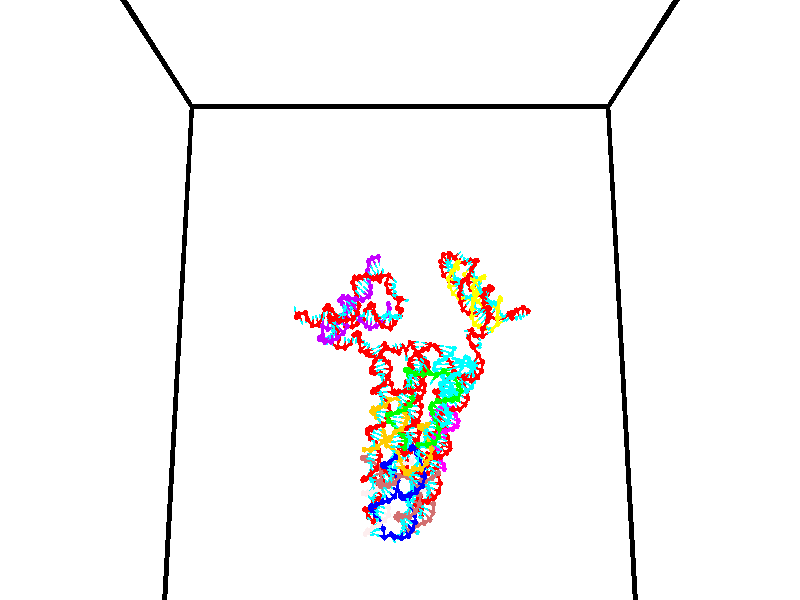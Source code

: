 // switches for output
#declare DRAW_BASES = 1; // possible values are 0, 1; only relevant for DNA ribbons
#declare DRAW_BASES_TYPE = 3; // possible values are 1, 2, 3; only relevant for DNA ribbons
#declare DRAW_FOG = 0; // set to 1 to enable fog

#include "colors.inc"

#include "transforms.inc"
background { rgb <1, 1, 1>}

#default {
   normal{
       ripples 0.25
       frequency 0.20
       turbulence 0.2
       lambda 5
   }
	finish {
		phong 0.1
		phong_size 40.
	}
}

// original window dimensions: 1024x640


// camera settings

camera {
	sky <0, 0.179814, -0.983701>
	up <0, 0.179814, -0.983701>
	right 1.6 * <1, 0, 0>
	location <35, 94.9851, 44.8844>
	look_at <35, 29.7336, 32.9568>
	direction <0, -65.2515, -11.9276>
	angle 67.0682
}


# declare cpy_camera_pos = <35, 94.9851, 44.8844>;
# if (DRAW_FOG = 1)
fog {
	fog_type 2
	up vnormalize(cpy_camera_pos)
	color rgbt<1,1,1,0.3>
	distance 1e-5
	fog_alt 3e-3
	fog_offset 56
}
# end


// LIGHTS

# declare lum = 6;
global_settings {
	ambient_light rgb lum * <0.05, 0.05, 0.05>
	max_trace_level 15
}# declare cpy_direct_light_amount = 0.25;
light_source
{	1000 * <-1, -1.16352, -0.803886>,
	rgb lum * cpy_direct_light_amount
	parallel
}

light_source
{	1000 * <1, 1.16352, 0.803886>,
	rgb lum * cpy_direct_light_amount
	parallel
}

// strand 0

// nucleotide -1

// particle -1
sphere {
	<24.541262, 34.763168, 35.317287> 0.250000
	pigment { color rgbt <1,0,0,0> }
	no_shadow
}
cylinder {
	<24.485943, 35.006615, 35.004761>,  <24.452751, 35.152683, 34.817245>, 0.100000
	pigment { color rgbt <1,0,0,0> }
	no_shadow
}
cylinder {
	<24.485943, 35.006615, 35.004761>,  <24.541262, 34.763168, 35.317287>, 0.100000
	pigment { color rgbt <1,0,0,0> }
	no_shadow
}

// particle -1
sphere {
	<24.485943, 35.006615, 35.004761> 0.100000
	pigment { color rgbt <1,0,0,0> }
	no_shadow
}
sphere {
	0, 1
	scale<0.080000,0.200000,0.300000>
	matrix <-0.943554, -0.320701, -0.082804,
		-0.300965, 0.725764, 0.618617,
		-0.138295, 0.608619, -0.781318,
		24.444454, 35.189201, 34.770367>
	pigment { color rgbt <0,1,1,0> }
	no_shadow
}
cylinder {
	<24.672092, 34.018990, 34.982124>,  <24.541262, 34.763168, 35.317287>, 0.130000
	pigment { color rgbt <1,0,0,0> }
	no_shadow
}

// nucleotide -1

// particle -1
sphere {
	<24.672092, 34.018990, 34.982124> 0.250000
	pigment { color rgbt <1,0,0,0> }
	no_shadow
}
cylinder {
	<24.813887, 33.916225, 35.341755>,  <24.898964, 33.854568, 35.557533>, 0.100000
	pigment { color rgbt <1,0,0,0> }
	no_shadow
}
cylinder {
	<24.813887, 33.916225, 35.341755>,  <24.672092, 34.018990, 34.982124>, 0.100000
	pigment { color rgbt <1,0,0,0> }
	no_shadow
}

// particle -1
sphere {
	<24.813887, 33.916225, 35.341755> 0.100000
	pigment { color rgbt <1,0,0,0> }
	no_shadow
}
sphere {
	0, 1
	scale<0.080000,0.200000,0.300000>
	matrix <0.916657, 0.285306, -0.279893,
		-0.184604, 0.923362, 0.336637,
		0.354487, -0.256911, 0.899075,
		24.920233, 33.839153, 35.611477>
	pigment { color rgbt <0,1,1,0> }
	no_shadow
}
cylinder {
	<25.373753, 34.317715, 34.910854>,  <24.672092, 34.018990, 34.982124>, 0.130000
	pigment { color rgbt <1,0,0,0> }
	no_shadow
}

// nucleotide -1

// particle -1
sphere {
	<25.373753, 34.317715, 34.910854> 0.250000
	pigment { color rgbt <1,0,0,0> }
	no_shadow
}
cylinder {
	<25.369419, 34.064896, 35.220795>,  <25.366819, 33.913204, 35.406757>, 0.100000
	pigment { color rgbt <1,0,0,0> }
	no_shadow
}
cylinder {
	<25.369419, 34.064896, 35.220795>,  <25.373753, 34.317715, 34.910854>, 0.100000
	pigment { color rgbt <1,0,0,0> }
	no_shadow
}

// particle -1
sphere {
	<25.369419, 34.064896, 35.220795> 0.100000
	pigment { color rgbt <1,0,0,0> }
	no_shadow
}
sphere {
	0, 1
	scale<0.080000,0.200000,0.300000>
	matrix <0.996281, -0.073066, -0.045673,
		0.085483, 0.771475, 0.630491,
		-0.010832, -0.632050, 0.774852,
		25.366169, 33.875282, 35.453251>
	pigment { color rgbt <0,1,1,0> }
	no_shadow
}
cylinder {
	<25.618769, 34.677917, 35.479649>,  <25.373753, 34.317715, 34.910854>, 0.130000
	pigment { color rgbt <1,0,0,0> }
	no_shadow
}

// nucleotide -1

// particle -1
sphere {
	<25.618769, 34.677917, 35.479649> 0.250000
	pigment { color rgbt <1,0,0,0> }
	no_shadow
}
cylinder {
	<25.685631, 34.283875, 35.463490>,  <25.725748, 34.047451, 35.453793>, 0.100000
	pigment { color rgbt <1,0,0,0> }
	no_shadow
}
cylinder {
	<25.685631, 34.283875, 35.463490>,  <25.618769, 34.677917, 35.479649>, 0.100000
	pigment { color rgbt <1,0,0,0> }
	no_shadow
}

// particle -1
sphere {
	<25.685631, 34.283875, 35.463490> 0.100000
	pigment { color rgbt <1,0,0,0> }
	no_shadow
}
sphere {
	0, 1
	scale<0.080000,0.200000,0.300000>
	matrix <0.977756, 0.170894, -0.121607,
		0.126700, -0.019175, 0.991756,
		0.167153, -0.985103, -0.040400,
		25.735777, 33.988342, 35.451370>
	pigment { color rgbt <0,1,1,0> }
	no_shadow
}
cylinder {
	<26.079491, 34.330589, 35.987019>,  <25.618769, 34.677917, 35.479649>, 0.130000
	pigment { color rgbt <1,0,0,0> }
	no_shadow
}

// nucleotide -1

// particle -1
sphere {
	<26.079491, 34.330589, 35.987019> 0.250000
	pigment { color rgbt <1,0,0,0> }
	no_shadow
}
cylinder {
	<26.099386, 34.150578, 35.630367>,  <26.111324, 34.042572, 35.416378>, 0.100000
	pigment { color rgbt <1,0,0,0> }
	no_shadow
}
cylinder {
	<26.099386, 34.150578, 35.630367>,  <26.079491, 34.330589, 35.987019>, 0.100000
	pigment { color rgbt <1,0,0,0> }
	no_shadow
}

// particle -1
sphere {
	<26.099386, 34.150578, 35.630367> 0.100000
	pigment { color rgbt <1,0,0,0> }
	no_shadow
}
sphere {
	0, 1
	scale<0.080000,0.200000,0.300000>
	matrix <0.929547, 0.347408, -0.123490,
		0.365333, -0.822669, 0.435601,
		0.049740, -0.450027, -0.891629,
		26.114307, 34.015568, 35.362877>
	pigment { color rgbt <0,1,1,0> }
	no_shadow
}
cylinder {
	<26.651163, 33.759956, 35.847710>,  <26.079491, 34.330589, 35.987019>, 0.130000
	pigment { color rgbt <1,0,0,0> }
	no_shadow
}

// nucleotide -1

// particle -1
sphere {
	<26.651163, 33.759956, 35.847710> 0.250000
	pigment { color rgbt <1,0,0,0> }
	no_shadow
}
cylinder {
	<26.561911, 33.981960, 35.527164>,  <26.508360, 34.115162, 35.334839>, 0.100000
	pigment { color rgbt <1,0,0,0> }
	no_shadow
}
cylinder {
	<26.561911, 33.981960, 35.527164>,  <26.651163, 33.759956, 35.847710>, 0.100000
	pigment { color rgbt <1,0,0,0> }
	no_shadow
}

// particle -1
sphere {
	<26.561911, 33.981960, 35.527164> 0.100000
	pigment { color rgbt <1,0,0,0> }
	no_shadow
}
sphere {
	0, 1
	scale<0.080000,0.200000,0.300000>
	matrix <0.958562, 0.274303, -0.076923,
		0.177123, -0.785319, -0.593213,
		-0.223130, 0.555006, -0.801362,
		26.494972, 34.148460, 35.286755>
	pigment { color rgbt <0,1,1,0> }
	no_shadow
}
cylinder {
	<26.991739, 33.512108, 35.151398>,  <26.651163, 33.759956, 35.847710>, 0.130000
	pigment { color rgbt <1,0,0,0> }
	no_shadow
}

// nucleotide -1

// particle -1
sphere {
	<26.991739, 33.512108, 35.151398> 0.250000
	pigment { color rgbt <1,0,0,0> }
	no_shadow
}
cylinder {
	<26.909782, 33.903156, 35.170479>,  <26.860609, 34.137787, 35.181927>, 0.100000
	pigment { color rgbt <1,0,0,0> }
	no_shadow
}
cylinder {
	<26.909782, 33.903156, 35.170479>,  <26.991739, 33.512108, 35.151398>, 0.100000
	pigment { color rgbt <1,0,0,0> }
	no_shadow
}

// particle -1
sphere {
	<26.909782, 33.903156, 35.170479> 0.100000
	pigment { color rgbt <1,0,0,0> }
	no_shadow
}
sphere {
	0, 1
	scale<0.080000,0.200000,0.300000>
	matrix <0.950698, 0.210366, -0.227859,
		-0.232796, -0.001334, -0.972525,
		-0.204890, 0.977622, 0.047704,
		26.848316, 34.196442, 35.184792>
	pigment { color rgbt <0,1,1,0> }
	no_shadow
}
cylinder {
	<27.256704, 33.720753, 34.472767>,  <26.991739, 33.512108, 35.151398>, 0.130000
	pigment { color rgbt <1,0,0,0> }
	no_shadow
}

// nucleotide -1

// particle -1
sphere {
	<27.256704, 33.720753, 34.472767> 0.250000
	pigment { color rgbt <1,0,0,0> }
	no_shadow
}
cylinder {
	<27.253513, 33.978802, 34.778381>,  <27.251598, 34.133629, 34.961750>, 0.100000
	pigment { color rgbt <1,0,0,0> }
	no_shadow
}
cylinder {
	<27.253513, 33.978802, 34.778381>,  <27.256704, 33.720753, 34.472767>, 0.100000
	pigment { color rgbt <1,0,0,0> }
	no_shadow
}

// particle -1
sphere {
	<27.253513, 33.978802, 34.778381> 0.100000
	pigment { color rgbt <1,0,0,0> }
	no_shadow
}
sphere {
	0, 1
	scale<0.080000,0.200000,0.300000>
	matrix <0.975393, 0.173373, -0.136201,
		-0.220330, 0.744153, -0.630627,
		-0.007979, 0.645118, 0.764041,
		27.251120, 34.172337, 35.007595>
	pigment { color rgbt <0,1,1,0> }
	no_shadow
}
cylinder {
	<27.609816, 34.330643, 34.304352>,  <27.256704, 33.720753, 34.472767>, 0.130000
	pigment { color rgbt <1,0,0,0> }
	no_shadow
}

// nucleotide -1

// particle -1
sphere {
	<27.609816, 34.330643, 34.304352> 0.250000
	pigment { color rgbt <1,0,0,0> }
	no_shadow
}
cylinder {
	<27.625349, 34.353264, 34.703411>,  <27.634670, 34.366837, 34.942844>, 0.100000
	pigment { color rgbt <1,0,0,0> }
	no_shadow
}
cylinder {
	<27.625349, 34.353264, 34.703411>,  <27.609816, 34.330643, 34.304352>, 0.100000
	pigment { color rgbt <1,0,0,0> }
	no_shadow
}

// particle -1
sphere {
	<27.625349, 34.353264, 34.703411> 0.100000
	pigment { color rgbt <1,0,0,0> }
	no_shadow
}
sphere {
	0, 1
	scale<0.080000,0.200000,0.300000>
	matrix <0.962579, 0.265858, -0.052542,
		-0.268203, 0.962352, -0.044116,
		0.038835, 0.056557, 0.997644,
		27.636999, 34.370232, 35.002705>
	pigment { color rgbt <0,1,1,0> }
	no_shadow
}
cylinder {
	<27.815376, 34.936314, 34.436630>,  <27.609816, 34.330643, 34.304352>, 0.130000
	pigment { color rgbt <1,0,0,0> }
	no_shadow
}

// nucleotide -1

// particle -1
sphere {
	<27.815376, 34.936314, 34.436630> 0.250000
	pigment { color rgbt <1,0,0,0> }
	no_shadow
}
cylinder {
	<27.915337, 34.718765, 34.757069>,  <27.975313, 34.588238, 34.949333>, 0.100000
	pigment { color rgbt <1,0,0,0> }
	no_shadow
}
cylinder {
	<27.915337, 34.718765, 34.757069>,  <27.815376, 34.936314, 34.436630>, 0.100000
	pigment { color rgbt <1,0,0,0> }
	no_shadow
}

// particle -1
sphere {
	<27.915337, 34.718765, 34.757069> 0.100000
	pigment { color rgbt <1,0,0,0> }
	no_shadow
}
sphere {
	0, 1
	scale<0.080000,0.200000,0.300000>
	matrix <0.929010, 0.367880, -0.040048,
		-0.272926, 0.754235, 0.597194,
		0.249901, -0.543869, 0.801097,
		27.990307, 34.555603, 34.997398>
	pigment { color rgbt <0,1,1,0> }
	no_shadow
}
cylinder {
	<28.171612, 35.370029, 34.820477>,  <27.815376, 34.936314, 34.436630>, 0.130000
	pigment { color rgbt <1,0,0,0> }
	no_shadow
}

// nucleotide -1

// particle -1
sphere {
	<28.171612, 35.370029, 34.820477> 0.250000
	pigment { color rgbt <1,0,0,0> }
	no_shadow
}
cylinder {
	<28.314907, 35.032074, 34.979389>,  <28.400885, 34.829300, 35.074738>, 0.100000
	pigment { color rgbt <1,0,0,0> }
	no_shadow
}
cylinder {
	<28.314907, 35.032074, 34.979389>,  <28.171612, 35.370029, 34.820477>, 0.100000
	pigment { color rgbt <1,0,0,0> }
	no_shadow
}

// particle -1
sphere {
	<28.314907, 35.032074, 34.979389> 0.100000
	pigment { color rgbt <1,0,0,0> }
	no_shadow
}
sphere {
	0, 1
	scale<0.080000,0.200000,0.300000>
	matrix <0.928585, 0.366612, -0.057660,
		-0.096933, 0.389568, 0.915882,
		0.358236, -0.844886, 0.397284,
		28.422379, 34.778606, 35.098576>
	pigment { color rgbt <0,1,1,0> }
	no_shadow
}
cylinder {
	<28.610500, 35.526062, 35.397594>,  <28.171612, 35.370029, 34.820477>, 0.130000
	pigment { color rgbt <1,0,0,0> }
	no_shadow
}

// nucleotide -1

// particle -1
sphere {
	<28.610500, 35.526062, 35.397594> 0.250000
	pigment { color rgbt <1,0,0,0> }
	no_shadow
}
cylinder {
	<28.743084, 35.160511, 35.303810>,  <28.822634, 34.941181, 35.247540>, 0.100000
	pigment { color rgbt <1,0,0,0> }
	no_shadow
}
cylinder {
	<28.743084, 35.160511, 35.303810>,  <28.610500, 35.526062, 35.397594>, 0.100000
	pigment { color rgbt <1,0,0,0> }
	no_shadow
}

// particle -1
sphere {
	<28.743084, 35.160511, 35.303810> 0.100000
	pigment { color rgbt <1,0,0,0> }
	no_shadow
}
sphere {
	0, 1
	scale<0.080000,0.200000,0.300000>
	matrix <0.928898, 0.272598, 0.250675,
		-0.165173, -0.300875, 0.939251,
		0.331459, -0.913873, -0.234457,
		28.842522, 34.886349, 35.233475>
	pigment { color rgbt <0,1,1,0> }
	no_shadow
}
cylinder {
	<29.120026, 35.413185, 35.786011>,  <28.610500, 35.526062, 35.397594>, 0.130000
	pigment { color rgbt <1,0,0,0> }
	no_shadow
}

// nucleotide -1

// particle -1
sphere {
	<29.120026, 35.413185, 35.786011> 0.250000
	pigment { color rgbt <1,0,0,0> }
	no_shadow
}
cylinder {
	<29.190779, 35.143955, 35.498768>,  <29.233231, 34.982418, 35.326420>, 0.100000
	pigment { color rgbt <1,0,0,0> }
	no_shadow
}
cylinder {
	<29.190779, 35.143955, 35.498768>,  <29.120026, 35.413185, 35.786011>, 0.100000
	pigment { color rgbt <1,0,0,0> }
	no_shadow
}

// particle -1
sphere {
	<29.190779, 35.143955, 35.498768> 0.100000
	pigment { color rgbt <1,0,0,0> }
	no_shadow
}
sphere {
	0, 1
	scale<0.080000,0.200000,0.300000>
	matrix <0.984195, 0.127338, 0.123069,
		0.008607, -0.728528, 0.684962,
		0.176881, -0.673077, -0.718109,
		29.243843, 34.942032, 35.283337>
	pigment { color rgbt <0,1,1,0> }
	no_shadow
}
cylinder {
	<29.558069, 35.064529, 36.172794>,  <29.120026, 35.413185, 35.786011>, 0.130000
	pigment { color rgbt <1,0,0,0> }
	no_shadow
}

// nucleotide -1

// particle -1
sphere {
	<29.558069, 35.064529, 36.172794> 0.250000
	pigment { color rgbt <1,0,0,0> }
	no_shadow
}
cylinder {
	<29.604502, 34.994247, 35.781765>,  <29.632362, 34.952080, 35.547146>, 0.100000
	pigment { color rgbt <1,0,0,0> }
	no_shadow
}
cylinder {
	<29.604502, 34.994247, 35.781765>,  <29.558069, 35.064529, 36.172794>, 0.100000
	pigment { color rgbt <1,0,0,0> }
	no_shadow
}

// particle -1
sphere {
	<29.604502, 34.994247, 35.781765> 0.100000
	pigment { color rgbt <1,0,0,0> }
	no_shadow
}
sphere {
	0, 1
	scale<0.080000,0.200000,0.300000>
	matrix <0.991084, 0.085304, 0.102355,
		0.065407, -0.980740, 0.184038,
		0.116083, -0.175703, -0.977575,
		29.639326, 34.941536, 35.488491>
	pigment { color rgbt <0,1,1,0> }
	no_shadow
}
cylinder {
	<30.189302, 34.710258, 36.143326>,  <29.558069, 35.064529, 36.172794>, 0.130000
	pigment { color rgbt <1,0,0,0> }
	no_shadow
}

// nucleotide -1

// particle -1
sphere {
	<30.189302, 34.710258, 36.143326> 0.250000
	pigment { color rgbt <1,0,0,0> }
	no_shadow
}
cylinder {
	<30.166697, 34.798878, 35.753922>,  <30.153133, 34.852051, 35.520279>, 0.100000
	pigment { color rgbt <1,0,0,0> }
	no_shadow
}
cylinder {
	<30.166697, 34.798878, 35.753922>,  <30.189302, 34.710258, 36.143326>, 0.100000
	pigment { color rgbt <1,0,0,0> }
	no_shadow
}

// particle -1
sphere {
	<30.166697, 34.798878, 35.753922> 0.100000
	pigment { color rgbt <1,0,0,0> }
	no_shadow
}
sphere {
	0, 1
	scale<0.080000,0.200000,0.300000>
	matrix <0.996785, 0.067983, -0.042395,
		0.056789, -0.972776, -0.224680,
		-0.056515, 0.221551, -0.973510,
		30.149742, 34.865341, 35.461868>
	pigment { color rgbt <0,1,1,0> }
	no_shadow
}
cylinder {
	<30.651474, 34.210457, 35.827538>,  <30.189302, 34.710258, 36.143326>, 0.130000
	pigment { color rgbt <1,0,0,0> }
	no_shadow
}

// nucleotide -1

// particle -1
sphere {
	<30.651474, 34.210457, 35.827538> 0.250000
	pigment { color rgbt <1,0,0,0> }
	no_shadow
}
cylinder {
	<30.609421, 34.534195, 35.596401>,  <30.584188, 34.728439, 35.457718>, 0.100000
	pigment { color rgbt <1,0,0,0> }
	no_shadow
}
cylinder {
	<30.609421, 34.534195, 35.596401>,  <30.651474, 34.210457, 35.827538>, 0.100000
	pigment { color rgbt <1,0,0,0> }
	no_shadow
}

// particle -1
sphere {
	<30.609421, 34.534195, 35.596401> 0.100000
	pigment { color rgbt <1,0,0,0> }
	no_shadow
}
sphere {
	0, 1
	scale<0.080000,0.200000,0.300000>
	matrix <0.993493, 0.111071, -0.025187,
		0.043797, -0.576732, -0.815758,
		-0.105133, 0.809347, -0.577844,
		30.577881, 34.777000, 35.423046>
	pigment { color rgbt <0,1,1,0> }
	no_shadow
}
cylinder {
	<31.256733, 34.177174, 35.438717>,  <30.651474, 34.210457, 35.827538>, 0.130000
	pigment { color rgbt <1,0,0,0> }
	no_shadow
}

// nucleotide -1

// particle -1
sphere {
	<31.256733, 34.177174, 35.438717> 0.250000
	pigment { color rgbt <1,0,0,0> }
	no_shadow
}
cylinder {
	<31.143078, 34.551083, 35.353420>,  <31.074884, 34.775429, 35.302242>, 0.100000
	pigment { color rgbt <1,0,0,0> }
	no_shadow
}
cylinder {
	<31.143078, 34.551083, 35.353420>,  <31.256733, 34.177174, 35.438717>, 0.100000
	pigment { color rgbt <1,0,0,0> }
	no_shadow
}

// particle -1
sphere {
	<31.143078, 34.551083, 35.353420> 0.100000
	pigment { color rgbt <1,0,0,0> }
	no_shadow
}
sphere {
	0, 1
	scale<0.080000,0.200000,0.300000>
	matrix <0.949684, 0.243823, -0.196598,
		-0.131782, -0.258369, -0.957016,
		-0.284138, 0.934770, -0.213238,
		31.057837, 34.831512, 35.289448>
	pigment { color rgbt <0,1,1,0> }
	no_shadow
}
cylinder {
	<31.454424, 34.336266, 34.744301>,  <31.256733, 34.177174, 35.438717>, 0.130000
	pigment { color rgbt <1,0,0,0> }
	no_shadow
}

// nucleotide -1

// particle -1
sphere {
	<31.454424, 34.336266, 34.744301> 0.250000
	pigment { color rgbt <1,0,0,0> }
	no_shadow
}
cylinder {
	<31.419569, 34.676544, 34.951653>,  <31.398657, 34.880711, 35.076065>, 0.100000
	pigment { color rgbt <1,0,0,0> }
	no_shadow
}
cylinder {
	<31.419569, 34.676544, 34.951653>,  <31.454424, 34.336266, 34.744301>, 0.100000
	pigment { color rgbt <1,0,0,0> }
	no_shadow
}

// particle -1
sphere {
	<31.419569, 34.676544, 34.951653> 0.100000
	pigment { color rgbt <1,0,0,0> }
	no_shadow
}
sphere {
	0, 1
	scale<0.080000,0.200000,0.300000>
	matrix <0.953318, 0.222230, -0.204445,
		-0.289121, 0.476369, -0.830350,
		-0.087137, 0.850698, 0.518383,
		31.393429, 34.931755, 35.107166>
	pigment { color rgbt <0,1,1,0> }
	no_shadow
}
cylinder {
	<31.889391, 34.879635, 34.427132>,  <31.454424, 34.336266, 34.744301>, 0.130000
	pigment { color rgbt <1,0,0,0> }
	no_shadow
}

// nucleotide -1

// particle -1
sphere {
	<31.889391, 34.879635, 34.427132> 0.250000
	pigment { color rgbt <1,0,0,0> }
	no_shadow
}
cylinder {
	<31.832851, 35.051640, 34.783810>,  <31.798927, 35.154842, 34.997814>, 0.100000
	pigment { color rgbt <1,0,0,0> }
	no_shadow
}
cylinder {
	<31.832851, 35.051640, 34.783810>,  <31.889391, 34.879635, 34.427132>, 0.100000
	pigment { color rgbt <1,0,0,0> }
	no_shadow
}

// particle -1
sphere {
	<31.832851, 35.051640, 34.783810> 0.100000
	pigment { color rgbt <1,0,0,0> }
	no_shadow
}
sphere {
	0, 1
	scale<0.080000,0.200000,0.300000>
	matrix <0.933430, 0.357913, -0.024636,
		-0.329742, 0.828849, -0.451974,
		-0.141348, 0.430009, 0.891691,
		31.790447, 35.180641, 35.051315>
	pigment { color rgbt <0,1,1,0> }
	no_shadow
}
cylinder {
	<32.084087, 35.621746, 34.379715>,  <31.889391, 34.879635, 34.427132>, 0.130000
	pigment { color rgbt <1,0,0,0> }
	no_shadow
}

// nucleotide -1

// particle -1
sphere {
	<32.084087, 35.621746, 34.379715> 0.250000
	pigment { color rgbt <1,0,0,0> }
	no_shadow
}
cylinder {
	<32.143177, 35.503876, 34.757359>,  <32.178631, 35.433151, 34.983944>, 0.100000
	pigment { color rgbt <1,0,0,0> }
	no_shadow
}
cylinder {
	<32.143177, 35.503876, 34.757359>,  <32.084087, 35.621746, 34.379715>, 0.100000
	pigment { color rgbt <1,0,0,0> }
	no_shadow
}

// particle -1
sphere {
	<32.143177, 35.503876, 34.757359> 0.100000
	pigment { color rgbt <1,0,0,0> }
	no_shadow
}
sphere {
	0, 1
	scale<0.080000,0.200000,0.300000>
	matrix <0.838014, 0.544271, 0.038755,
		-0.525272, 0.785451, 0.327347,
		0.147725, -0.294678, 0.944109,
		32.187496, 35.415474, 35.040592>
	pigment { color rgbt <0,1,1,0> }
	no_shadow
}
cylinder {
	<32.413280, 36.096138, 34.597046>,  <32.084087, 35.621746, 34.379715>, 0.130000
	pigment { color rgbt <1,0,0,0> }
	no_shadow
}

// nucleotide -1

// particle -1
sphere {
	<32.413280, 36.096138, 34.597046> 0.250000
	pigment { color rgbt <1,0,0,0> }
	no_shadow
}
cylinder {
	<32.448292, 35.865425, 34.921925>,  <32.469299, 35.726997, 35.116852>, 0.100000
	pigment { color rgbt <1,0,0,0> }
	no_shadow
}
cylinder {
	<32.448292, 35.865425, 34.921925>,  <32.413280, 36.096138, 34.597046>, 0.100000
	pigment { color rgbt <1,0,0,0> }
	no_shadow
}

// particle -1
sphere {
	<32.448292, 35.865425, 34.921925> 0.100000
	pigment { color rgbt <1,0,0,0> }
	no_shadow
}
sphere {
	0, 1
	scale<0.080000,0.200000,0.300000>
	matrix <0.722788, 0.597834, 0.346659,
		-0.685504, 0.556704, 0.469217,
		0.087527, -0.576780, 0.812197,
		32.474548, 35.692390, 35.165585>
	pigment { color rgbt <0,1,1,0> }
	no_shadow
}
cylinder {
	<32.441490, 36.579937, 35.221115>,  <32.413280, 36.096138, 34.597046>, 0.130000
	pigment { color rgbt <1,0,0,0> }
	no_shadow
}

// nucleotide -1

// particle -1
sphere {
	<32.441490, 36.579937, 35.221115> 0.250000
	pigment { color rgbt <1,0,0,0> }
	no_shadow
}
cylinder {
	<32.611458, 36.233742, 35.327225>,  <32.713440, 36.026024, 35.390892>, 0.100000
	pigment { color rgbt <1,0,0,0> }
	no_shadow
}
cylinder {
	<32.611458, 36.233742, 35.327225>,  <32.441490, 36.579937, 35.221115>, 0.100000
	pigment { color rgbt <1,0,0,0> }
	no_shadow
}

// particle -1
sphere {
	<32.611458, 36.233742, 35.327225> 0.100000
	pigment { color rgbt <1,0,0,0> }
	no_shadow
}
sphere {
	0, 1
	scale<0.080000,0.200000,0.300000>
	matrix <0.811401, 0.494077, 0.312275,
		-0.401336, 0.082551, 0.912203,
		0.424920, -0.865490, 0.265273,
		32.738934, 35.974094, 35.406807>
	pigment { color rgbt <0,1,1,0> }
	no_shadow
}
cylinder {
	<32.722370, 36.715668, 35.792198>,  <32.441490, 36.579937, 35.221115>, 0.130000
	pigment { color rgbt <1,0,0,0> }
	no_shadow
}

// nucleotide -1

// particle -1
sphere {
	<32.722370, 36.715668, 35.792198> 0.250000
	pigment { color rgbt <1,0,0,0> }
	no_shadow
}
cylinder {
	<32.926064, 36.385338, 35.695286>,  <33.048279, 36.187141, 35.637138>, 0.100000
	pigment { color rgbt <1,0,0,0> }
	no_shadow
}
cylinder {
	<32.926064, 36.385338, 35.695286>,  <32.722370, 36.715668, 35.792198>, 0.100000
	pigment { color rgbt <1,0,0,0> }
	no_shadow
}

// particle -1
sphere {
	<32.926064, 36.385338, 35.695286> 0.100000
	pigment { color rgbt <1,0,0,0> }
	no_shadow
}
sphere {
	0, 1
	scale<0.080000,0.200000,0.300000>
	matrix <0.839508, 0.414658, 0.351121,
		-0.189501, -0.382197, 0.904442,
		0.509231, -0.825824, -0.242279,
		33.078835, 36.137592, 35.622601>
	pigment { color rgbt <0,1,1,0> }
	no_shadow
}
cylinder {
	<33.272778, 36.564247, 36.343887>,  <32.722370, 36.715668, 35.792198>, 0.130000
	pigment { color rgbt <1,0,0,0> }
	no_shadow
}

// nucleotide -1

// particle -1
sphere {
	<33.272778, 36.564247, 36.343887> 0.250000
	pigment { color rgbt <1,0,0,0> }
	no_shadow
}
cylinder {
	<33.414410, 36.394260, 36.010651>,  <33.499390, 36.292271, 35.810711>, 0.100000
	pigment { color rgbt <1,0,0,0> }
	no_shadow
}
cylinder {
	<33.414410, 36.394260, 36.010651>,  <33.272778, 36.564247, 36.343887>, 0.100000
	pigment { color rgbt <1,0,0,0> }
	no_shadow
}

// particle -1
sphere {
	<33.414410, 36.394260, 36.010651> 0.100000
	pigment { color rgbt <1,0,0,0> }
	no_shadow
}
sphere {
	0, 1
	scale<0.080000,0.200000,0.300000>
	matrix <0.841255, 0.533881, 0.085214,
		0.408556, -0.731011, 0.546539,
		0.354079, -0.424964, -0.833087,
		33.520634, 36.266769, 35.760723>
	pigment { color rgbt <0,1,1,0> }
	no_shadow
}
cylinder {
	<34.063965, 36.155228, 36.509785>,  <33.272778, 36.564247, 36.343887>, 0.130000
	pigment { color rgbt <1,0,0,0> }
	no_shadow
}

// nucleotide -1

// particle -1
sphere {
	<34.063965, 36.155228, 36.509785> 0.250000
	pigment { color rgbt <1,0,0,0> }
	no_shadow
}
cylinder {
	<34.030376, 36.244492, 36.121323>,  <34.010223, 36.298050, 35.888245>, 0.100000
	pigment { color rgbt <1,0,0,0> }
	no_shadow
}
cylinder {
	<34.030376, 36.244492, 36.121323>,  <34.063965, 36.155228, 36.509785>, 0.100000
	pigment { color rgbt <1,0,0,0> }
	no_shadow
}

// particle -1
sphere {
	<34.030376, 36.244492, 36.121323> 0.100000
	pigment { color rgbt <1,0,0,0> }
	no_shadow
}
sphere {
	0, 1
	scale<0.080000,0.200000,0.300000>
	matrix <0.787928, 0.611498, 0.072385,
		0.610014, -0.759124, -0.227184,
		-0.083973, 0.223161, -0.971158,
		34.005184, 36.311440, 35.829975>
	pigment { color rgbt <0,1,1,0> }
	no_shadow
}
cylinder {
	<34.481747, 36.556873, 36.114487>,  <34.063965, 36.155228, 36.509785>, 0.130000
	pigment { color rgbt <1,0,0,0> }
	no_shadow
}

// nucleotide -1

// particle -1
sphere {
	<34.481747, 36.556873, 36.114487> 0.250000
	pigment { color rgbt <1,0,0,0> }
	no_shadow
}
cylinder {
	<34.308453, 36.824116, 35.872517>,  <34.204475, 36.984463, 35.727333>, 0.100000
	pigment { color rgbt <1,0,0,0> }
	no_shadow
}
cylinder {
	<34.308453, 36.824116, 35.872517>,  <34.481747, 36.556873, 36.114487>, 0.100000
	pigment { color rgbt <1,0,0,0> }
	no_shadow
}

// particle -1
sphere {
	<34.308453, 36.824116, 35.872517> 0.100000
	pigment { color rgbt <1,0,0,0> }
	no_shadow
}
sphere {
	0, 1
	scale<0.080000,0.200000,0.300000>
	matrix <0.623211, 0.706935, 0.334441,
		0.651086, -0.232104, -0.722644,
		-0.433237, 0.668110, -0.604925,
		34.178482, 37.024548, 35.691040>
	pigment { color rgbt <0,1,1,0> }
	no_shadow
}
cylinder {
	<34.998035, 36.833149, 35.576176>,  <34.481747, 36.556873, 36.114487>, 0.130000
	pigment { color rgbt <1,0,0,0> }
	no_shadow
}

// nucleotide -1

// particle -1
sphere {
	<34.998035, 36.833149, 35.576176> 0.250000
	pigment { color rgbt <1,0,0,0> }
	no_shadow
}
cylinder {
	<34.717690, 37.111229, 35.640026>,  <34.549480, 37.278076, 35.678337>, 0.100000
	pigment { color rgbt <1,0,0,0> }
	no_shadow
}
cylinder {
	<34.717690, 37.111229, 35.640026>,  <34.998035, 36.833149, 35.576176>, 0.100000
	pigment { color rgbt <1,0,0,0> }
	no_shadow
}

// particle -1
sphere {
	<34.717690, 37.111229, 35.640026> 0.100000
	pigment { color rgbt <1,0,0,0> }
	no_shadow
}
sphere {
	0, 1
	scale<0.080000,0.200000,0.300000>
	matrix <0.710383, 0.660130, 0.244099,
		0.064324, 0.284477, -0.956523,
		-0.700870, 0.695199, 0.159625,
		34.507427, 37.319790, 35.687912>
	pigment { color rgbt <0,1,1,0> }
	no_shadow
}
cylinder {
	<35.123775, 37.442993, 35.187809>,  <34.998035, 36.833149, 35.576176>, 0.130000
	pigment { color rgbt <1,0,0,0> }
	no_shadow
}

// nucleotide -1

// particle -1
sphere {
	<35.123775, 37.442993, 35.187809> 0.250000
	pigment { color rgbt <1,0,0,0> }
	no_shadow
}
cylinder {
	<34.941467, 37.564854, 35.522343>,  <34.832081, 37.637970, 35.723064>, 0.100000
	pigment { color rgbt <1,0,0,0> }
	no_shadow
}
cylinder {
	<34.941467, 37.564854, 35.522343>,  <35.123775, 37.442993, 35.187809>, 0.100000
	pigment { color rgbt <1,0,0,0> }
	no_shadow
}

// particle -1
sphere {
	<34.941467, 37.564854, 35.522343> 0.100000
	pigment { color rgbt <1,0,0,0> }
	no_shadow
}
sphere {
	0, 1
	scale<0.080000,0.200000,0.300000>
	matrix <0.635547, 0.769223, 0.066149,
		-0.623179, 0.561681, -0.544207,
		-0.455772, 0.304647, 0.836339,
		34.804737, 37.656246, 35.773243>
	pigment { color rgbt <0,1,1,0> }
	no_shadow
}
cylinder {
	<34.759270, 38.113792, 35.136562>,  <35.123775, 37.442993, 35.187809>, 0.130000
	pigment { color rgbt <1,0,0,0> }
	no_shadow
}

// nucleotide -1

// particle -1
sphere {
	<34.759270, 38.113792, 35.136562> 0.250000
	pigment { color rgbt <1,0,0,0> }
	no_shadow
}
cylinder {
	<34.927452, 38.020729, 35.487354>,  <35.028362, 37.964890, 35.697830>, 0.100000
	pigment { color rgbt <1,0,0,0> }
	no_shadow
}
cylinder {
	<34.927452, 38.020729, 35.487354>,  <34.759270, 38.113792, 35.136562>, 0.100000
	pigment { color rgbt <1,0,0,0> }
	no_shadow
}

// particle -1
sphere {
	<34.927452, 38.020729, 35.487354> 0.100000
	pigment { color rgbt <1,0,0,0> }
	no_shadow
}
sphere {
	0, 1
	scale<0.080000,0.200000,0.300000>
	matrix <0.691246, 0.708225, -0.143515,
		-0.587707, 0.666547, 0.458601,
		0.420453, -0.232662, 0.876977,
		35.053589, 37.950932, 35.750446>
	pigment { color rgbt <0,1,1,0> }
	no_shadow
}
cylinder {
	<34.899559, 37.703373, 34.442795>,  <34.759270, 38.113792, 35.136562>, 0.130000
	pigment { color rgbt <1,0,0,0> }
	no_shadow
}

// nucleotide -1

// particle -1
sphere {
	<34.899559, 37.703373, 34.442795> 0.250000
	pigment { color rgbt <1,0,0,0> }
	no_shadow
}
cylinder {
	<35.298851, 37.685253, 34.427391>,  <35.538425, 37.674381, 34.418148>, 0.100000
	pigment { color rgbt <1,0,0,0> }
	no_shadow
}
cylinder {
	<35.298851, 37.685253, 34.427391>,  <34.899559, 37.703373, 34.442795>, 0.100000
	pigment { color rgbt <1,0,0,0> }
	no_shadow
}

// particle -1
sphere {
	<35.298851, 37.685253, 34.427391> 0.100000
	pigment { color rgbt <1,0,0,0> }
	no_shadow
}
sphere {
	0, 1
	scale<0.080000,0.200000,0.300000>
	matrix <-0.003229, -0.688055, 0.725651,
		-0.059365, -0.724243, -0.686985,
		0.998231, -0.045296, -0.038508,
		35.598320, 37.671665, 34.415840>
	pigment { color rgbt <0,1,1,0> }
	no_shadow
}
cylinder {
	<35.096798, 37.058117, 34.186535>,  <34.899559, 37.703373, 34.442795>, 0.130000
	pigment { color rgbt <1,0,0,0> }
	no_shadow
}

// nucleotide -1

// particle -1
sphere {
	<35.096798, 37.058117, 34.186535> 0.250000
	pigment { color rgbt <1,0,0,0> }
	no_shadow
}
cylinder {
	<34.768726, 37.259781, 34.078362>,  <34.571884, 37.380779, 34.013458>, 0.100000
	pigment { color rgbt <1,0,0,0> }
	no_shadow
}
cylinder {
	<34.768726, 37.259781, 34.078362>,  <35.096798, 37.058117, 34.186535>, 0.100000
	pigment { color rgbt <1,0,0,0> }
	no_shadow
}

// particle -1
sphere {
	<34.768726, 37.259781, 34.078362> 0.100000
	pigment { color rgbt <1,0,0,0> }
	no_shadow
}
sphere {
	0, 1
	scale<0.080000,0.200000,0.300000>
	matrix <-0.016672, -0.493555, -0.869555,
		-0.571869, -0.708679, 0.413207,
		-0.820176, 0.504160, -0.270434,
		34.522675, 37.411030, 33.997231>
	pigment { color rgbt <0,1,1,0> }
	no_shadow
}
cylinder {
	<34.520058, 36.554825, 33.943523>,  <35.096798, 37.058117, 34.186535>, 0.130000
	pigment { color rgbt <1,0,0,0> }
	no_shadow
}

// nucleotide -1

// particle -1
sphere {
	<34.520058, 36.554825, 33.943523> 0.250000
	pigment { color rgbt <1,0,0,0> }
	no_shadow
}
cylinder {
	<34.497856, 36.921581, 33.785423>,  <34.484535, 37.141636, 33.690563>, 0.100000
	pigment { color rgbt <1,0,0,0> }
	no_shadow
}
cylinder {
	<34.497856, 36.921581, 33.785423>,  <34.520058, 36.554825, 33.943523>, 0.100000
	pigment { color rgbt <1,0,0,0> }
	no_shadow
}

// particle -1
sphere {
	<34.497856, 36.921581, 33.785423> 0.100000
	pigment { color rgbt <1,0,0,0> }
	no_shadow
}
sphere {
	0, 1
	scale<0.080000,0.200000,0.300000>
	matrix <-0.059636, -0.398201, -0.915358,
		-0.996676, -0.027236, 0.076782,
		-0.055506, 0.916894, -0.395253,
		34.481205, 37.196648, 33.666847>
	pigment { color rgbt <0,1,1,0> }
	no_shadow
}
cylinder {
	<33.860600, 36.636375, 33.560814>,  <34.520058, 36.554825, 33.943523>, 0.130000
	pigment { color rgbt <1,0,0,0> }
	no_shadow
}

// nucleotide -1

// particle -1
sphere {
	<33.860600, 36.636375, 33.560814> 0.250000
	pigment { color rgbt <1,0,0,0> }
	no_shadow
}
cylinder {
	<34.135639, 36.891773, 33.422523>,  <34.300663, 37.045013, 33.339550>, 0.100000
	pigment { color rgbt <1,0,0,0> }
	no_shadow
}
cylinder {
	<34.135639, 36.891773, 33.422523>,  <33.860600, 36.636375, 33.560814>, 0.100000
	pigment { color rgbt <1,0,0,0> }
	no_shadow
}

// particle -1
sphere {
	<34.135639, 36.891773, 33.422523> 0.100000
	pigment { color rgbt <1,0,0,0> }
	no_shadow
}
sphere {
	0, 1
	scale<0.080000,0.200000,0.300000>
	matrix <-0.076999, -0.409345, -0.909125,
		-0.721996, 0.651734, -0.232302,
		0.687599, 0.638498, -0.345729,
		34.341919, 37.083324, 33.318806>
	pigment { color rgbt <0,1,1,0> }
	no_shadow
}
cylinder {
	<33.638187, 36.831699, 32.908611>,  <33.860600, 36.636375, 33.560814>, 0.130000
	pigment { color rgbt <1,0,0,0> }
	no_shadow
}

// nucleotide -1

// particle -1
sphere {
	<33.638187, 36.831699, 32.908611> 0.250000
	pigment { color rgbt <1,0,0,0> }
	no_shadow
}
cylinder {
	<34.032536, 36.874321, 32.960323>,  <34.269142, 36.899895, 32.991352>, 0.100000
	pigment { color rgbt <1,0,0,0> }
	no_shadow
}
cylinder {
	<34.032536, 36.874321, 32.960323>,  <33.638187, 36.831699, 32.908611>, 0.100000
	pigment { color rgbt <1,0,0,0> }
	no_shadow
}

// particle -1
sphere {
	<34.032536, 36.874321, 32.960323> 0.100000
	pigment { color rgbt <1,0,0,0> }
	no_shadow
}
sphere {
	0, 1
	scale<0.080000,0.200000,0.300000>
	matrix <0.164738, -0.476229, -0.863752,
		-0.030465, 0.872842, -0.487051,
		0.985867, 0.106550, 0.129282,
		34.328297, 36.906284, 32.999107>
	pigment { color rgbt <0,1,1,0> }
	no_shadow
}
cylinder {
	<33.877281, 36.948429, 32.221958>,  <33.638187, 36.831699, 32.908611>, 0.130000
	pigment { color rgbt <1,0,0,0> }
	no_shadow
}

// nucleotide -1

// particle -1
sphere {
	<33.877281, 36.948429, 32.221958> 0.250000
	pigment { color rgbt <1,0,0,0> }
	no_shadow
}
cylinder {
	<34.200947, 36.887894, 32.449062>,  <34.395145, 36.851570, 32.585323>, 0.100000
	pigment { color rgbt <1,0,0,0> }
	no_shadow
}
cylinder {
	<34.200947, 36.887894, 32.449062>,  <33.877281, 36.948429, 32.221958>, 0.100000
	pigment { color rgbt <1,0,0,0> }
	no_shadow
}

// particle -1
sphere {
	<34.200947, 36.887894, 32.449062> 0.100000
	pigment { color rgbt <1,0,0,0> }
	no_shadow
}
sphere {
	0, 1
	scale<0.080000,0.200000,0.300000>
	matrix <0.505493, -0.313307, -0.803938,
		0.299551, 0.937515, -0.177015,
		0.809164, -0.151340, 0.567759,
		34.443695, 36.842491, 32.619389>
	pigment { color rgbt <0,1,1,0> }
	no_shadow
}
cylinder {
	<33.178993, 37.314026, 32.339130>,  <33.877281, 36.948429, 32.221958>, 0.130000
	pigment { color rgbt <1,0,0,0> }
	no_shadow
}

// nucleotide -1

// particle -1
sphere {
	<33.178993, 37.314026, 32.339130> 0.250000
	pigment { color rgbt <1,0,0,0> }
	no_shadow
}
cylinder {
	<33.257629, 37.679943, 32.197994>,  <33.304813, 37.899494, 32.113312>, 0.100000
	pigment { color rgbt <1,0,0,0> }
	no_shadow
}
cylinder {
	<33.257629, 37.679943, 32.197994>,  <33.178993, 37.314026, 32.339130>, 0.100000
	pigment { color rgbt <1,0,0,0> }
	no_shadow
}

// particle -1
sphere {
	<33.257629, 37.679943, 32.197994> 0.100000
	pigment { color rgbt <1,0,0,0> }
	no_shadow
}
sphere {
	0, 1
	scale<0.080000,0.200000,0.300000>
	matrix <-0.902722, 0.309329, 0.299011,
		0.382680, 0.259738, 0.886619,
		0.196592, 0.914796, -0.352845,
		33.316608, 37.954384, 32.092140>
	pigment { color rgbt <0,1,1,0> }
	no_shadow
}
cylinder {
	<33.031948, 37.810246, 32.850735>,  <33.178993, 37.314026, 32.339130>, 0.130000
	pigment { color rgbt <1,0,0,0> }
	no_shadow
}

// nucleotide -1

// particle -1
sphere {
	<33.031948, 37.810246, 32.850735> 0.250000
	pigment { color rgbt <1,0,0,0> }
	no_shadow
}
cylinder {
	<32.946236, 37.949699, 32.485760>,  <32.894810, 38.033371, 32.266777>, 0.100000
	pigment { color rgbt <1,0,0,0> }
	no_shadow
}
cylinder {
	<32.946236, 37.949699, 32.485760>,  <33.031948, 37.810246, 32.850735>, 0.100000
	pigment { color rgbt <1,0,0,0> }
	no_shadow
}

// particle -1
sphere {
	<32.946236, 37.949699, 32.485760> 0.100000
	pigment { color rgbt <1,0,0,0> }
	no_shadow
}
sphere {
	0, 1
	scale<0.080000,0.200000,0.300000>
	matrix <-0.916887, 0.250259, 0.310949,
		0.336753, 0.903230, 0.266034,
		-0.214280, 0.348636, -0.912434,
		32.881950, 38.054291, 32.212029>
	pigment { color rgbt <0,1,1,0> }
	no_shadow
}
cylinder {
	<32.966076, 38.559776, 32.913181>,  <33.031948, 37.810246, 32.850735>, 0.130000
	pigment { color rgbt <1,0,0,0> }
	no_shadow
}

// nucleotide -1

// particle -1
sphere {
	<32.966076, 38.559776, 32.913181> 0.250000
	pigment { color rgbt <1,0,0,0> }
	no_shadow
}
cylinder {
	<32.758511, 38.435242, 32.594734>,  <32.633972, 38.360519, 32.403667>, 0.100000
	pigment { color rgbt <1,0,0,0> }
	no_shadow
}
cylinder {
	<32.758511, 38.435242, 32.594734>,  <32.966076, 38.559776, 32.913181>, 0.100000
	pigment { color rgbt <1,0,0,0> }
	no_shadow
}

// particle -1
sphere {
	<32.758511, 38.435242, 32.594734> 0.100000
	pigment { color rgbt <1,0,0,0> }
	no_shadow
}
sphere {
	0, 1
	scale<0.080000,0.200000,0.300000>
	matrix <-0.849215, 0.081188, 0.521768,
		-0.097810, 0.946825, -0.306521,
		-0.518909, -0.311336, -0.796117,
		32.602837, 38.341843, 32.355900>
	pigment { color rgbt <0,1,1,0> }
	no_shadow
}
cylinder {
	<32.481785, 39.043564, 32.926239>,  <32.966076, 38.559776, 32.913181>, 0.130000
	pigment { color rgbt <1,0,0,0> }
	no_shadow
}

// nucleotide -1

// particle -1
sphere {
	<32.481785, 39.043564, 32.926239> 0.250000
	pigment { color rgbt <1,0,0,0> }
	no_shadow
}
cylinder {
	<32.377148, 38.703754, 32.742989>,  <32.314365, 38.499870, 32.633038>, 0.100000
	pigment { color rgbt <1,0,0,0> }
	no_shadow
}
cylinder {
	<32.377148, 38.703754, 32.742989>,  <32.481785, 39.043564, 32.926239>, 0.100000
	pigment { color rgbt <1,0,0,0> }
	no_shadow
}

// particle -1
sphere {
	<32.377148, 38.703754, 32.742989> 0.100000
	pigment { color rgbt <1,0,0,0> }
	no_shadow
}
sphere {
	0, 1
	scale<0.080000,0.200000,0.300000>
	matrix <-0.843471, -0.029516, 0.536363,
		-0.469175, 0.526725, -0.708827,
		-0.261594, -0.849523, -0.458125,
		32.298668, 38.448898, 32.605553>
	pigment { color rgbt <0,1,1,0> }
	no_shadow
}
cylinder {
	<31.807234, 39.207767, 32.715843>,  <32.481785, 39.043564, 32.926239>, 0.130000
	pigment { color rgbt <1,0,0,0> }
	no_shadow
}

// nucleotide -1

// particle -1
sphere {
	<31.807234, 39.207767, 32.715843> 0.250000
	pigment { color rgbt <1,0,0,0> }
	no_shadow
}
cylinder {
	<31.867405, 38.812321, 32.716499>,  <31.903507, 38.575050, 32.716892>, 0.100000
	pigment { color rgbt <1,0,0,0> }
	no_shadow
}
cylinder {
	<31.867405, 38.812321, 32.716499>,  <31.807234, 39.207767, 32.715843>, 0.100000
	pigment { color rgbt <1,0,0,0> }
	no_shadow
}

// particle -1
sphere {
	<31.867405, 38.812321, 32.716499> 0.100000
	pigment { color rgbt <1,0,0,0> }
	no_shadow
}
sphere {
	0, 1
	scale<0.080000,0.200000,0.300000>
	matrix <-0.773822, -0.116709, 0.622558,
		-0.615282, -0.094920, -0.782572,
		0.150427, -0.988620, 0.001642,
		31.912533, 38.515736, 32.716991>
	pigment { color rgbt <0,1,1,0> }
	no_shadow
}
cylinder {
	<31.169096, 38.917999, 32.807739>,  <31.807234, 39.207767, 32.715843>, 0.130000
	pigment { color rgbt <1,0,0,0> }
	no_shadow
}

// nucleotide -1

// particle -1
sphere {
	<31.169096, 38.917999, 32.807739> 0.250000
	pigment { color rgbt <1,0,0,0> }
	no_shadow
}
cylinder {
	<31.368298, 38.575928, 32.865234>,  <31.487818, 38.370686, 32.899731>, 0.100000
	pigment { color rgbt <1,0,0,0> }
	no_shadow
}
cylinder {
	<31.368298, 38.575928, 32.865234>,  <31.169096, 38.917999, 32.807739>, 0.100000
	pigment { color rgbt <1,0,0,0> }
	no_shadow
}

// particle -1
sphere {
	<31.368298, 38.575928, 32.865234> 0.100000
	pigment { color rgbt <1,0,0,0> }
	no_shadow
}
sphere {
	0, 1
	scale<0.080000,0.200000,0.300000>
	matrix <-0.742756, -0.335106, 0.579670,
		-0.447556, -0.395436, -0.802074,
		0.498003, -0.855181, 0.143734,
		31.517698, 38.319374, 32.908356>
	pigment { color rgbt <0,1,1,0> }
	no_shadow
}
cylinder {
	<30.643663, 38.402554, 32.725044>,  <31.169096, 38.917999, 32.807739>, 0.130000
	pigment { color rgbt <1,0,0,0> }
	no_shadow
}

// nucleotide -1

// particle -1
sphere {
	<30.643663, 38.402554, 32.725044> 0.250000
	pigment { color rgbt <1,0,0,0> }
	no_shadow
}
cylinder {
	<30.935581, 38.247433, 32.950256>,  <31.110733, 38.154362, 33.085384>, 0.100000
	pigment { color rgbt <1,0,0,0> }
	no_shadow
}
cylinder {
	<30.935581, 38.247433, 32.950256>,  <30.643663, 38.402554, 32.725044>, 0.100000
	pigment { color rgbt <1,0,0,0> }
	no_shadow
}

// particle -1
sphere {
	<30.935581, 38.247433, 32.950256> 0.100000
	pigment { color rgbt <1,0,0,0> }
	no_shadow
}
sphere {
	0, 1
	scale<0.080000,0.200000,0.300000>
	matrix <-0.683039, -0.378331, 0.624759,
		-0.029269, -0.840521, -0.540987,
		0.729796, -0.387801, 0.563035,
		31.154520, 38.131092, 33.119167>
	pigment { color rgbt <0,1,1,0> }
	no_shadow
}
cylinder {
	<30.414400, 37.837875, 33.013462>,  <30.643663, 38.402554, 32.725044>, 0.130000
	pigment { color rgbt <1,0,0,0> }
	no_shadow
}

// nucleotide -1

// particle -1
sphere {
	<30.414400, 37.837875, 33.013462> 0.250000
	pigment { color rgbt <1,0,0,0> }
	no_shadow
}
cylinder {
	<30.732321, 37.876453, 33.253124>,  <30.923073, 37.899601, 33.396923>, 0.100000
	pigment { color rgbt <1,0,0,0> }
	no_shadow
}
cylinder {
	<30.732321, 37.876453, 33.253124>,  <30.414400, 37.837875, 33.013462>, 0.100000
	pigment { color rgbt <1,0,0,0> }
	no_shadow
}

// particle -1
sphere {
	<30.732321, 37.876453, 33.253124> 0.100000
	pigment { color rgbt <1,0,0,0> }
	no_shadow
}
sphere {
	0, 1
	scale<0.080000,0.200000,0.300000>
	matrix <-0.565469, -0.240699, 0.788865,
		0.220300, -0.965796, -0.136770,
		0.794803, 0.096448, 0.599154,
		30.970762, 37.905388, 33.432869>
	pigment { color rgbt <0,1,1,0> }
	no_shadow
}
cylinder {
	<30.545130, 37.183998, 33.352814>,  <30.414400, 37.837875, 33.013462>, 0.130000
	pigment { color rgbt <1,0,0,0> }
	no_shadow
}

// nucleotide -1

// particle -1
sphere {
	<30.545130, 37.183998, 33.352814> 0.250000
	pigment { color rgbt <1,0,0,0> }
	no_shadow
}
cylinder {
	<30.722389, 37.463661, 33.577240>,  <30.828745, 37.631458, 33.711895>, 0.100000
	pigment { color rgbt <1,0,0,0> }
	no_shadow
}
cylinder {
	<30.722389, 37.463661, 33.577240>,  <30.545130, 37.183998, 33.352814>, 0.100000
	pigment { color rgbt <1,0,0,0> }
	no_shadow
}

// particle -1
sphere {
	<30.722389, 37.463661, 33.577240> 0.100000
	pigment { color rgbt <1,0,0,0> }
	no_shadow
}
sphere {
	0, 1
	scale<0.080000,0.200000,0.300000>
	matrix <-0.436453, -0.378420, 0.816276,
		0.783024, -0.606614, 0.137452,
		0.443150, 0.699155, 0.561070,
		30.855333, 37.673409, 33.745560>
	pigment { color rgbt <0,1,1,0> }
	no_shadow
}
cylinder {
	<30.743565, 36.831512, 33.993725>,  <30.545130, 37.183998, 33.352814>, 0.130000
	pigment { color rgbt <1,0,0,0> }
	no_shadow
}

// nucleotide -1

// particle -1
sphere {
	<30.743565, 36.831512, 33.993725> 0.250000
	pigment { color rgbt <1,0,0,0> }
	no_shadow
}
cylinder {
	<30.738562, 37.217243, 34.099491>,  <30.735559, 37.448681, 34.162949>, 0.100000
	pigment { color rgbt <1,0,0,0> }
	no_shadow
}
cylinder {
	<30.738562, 37.217243, 34.099491>,  <30.743565, 36.831512, 33.993725>, 0.100000
	pigment { color rgbt <1,0,0,0> }
	no_shadow
}

// particle -1
sphere {
	<30.738562, 37.217243, 34.099491> 0.100000
	pigment { color rgbt <1,0,0,0> }
	no_shadow
}
sphere {
	0, 1
	scale<0.080000,0.200000,0.300000>
	matrix <-0.535305, -0.229806, 0.812796,
		0.844566, -0.131376, 0.519084,
		-0.012507, 0.964328, 0.264413,
		30.734810, 37.506542, 34.178814>
	pigment { color rgbt <0,1,1,0> }
	no_shadow
}
cylinder {
	<30.992880, 36.879650, 34.736446>,  <30.743565, 36.831512, 33.993725>, 0.130000
	pigment { color rgbt <1,0,0,0> }
	no_shadow
}

// nucleotide -1

// particle -1
sphere {
	<30.992880, 36.879650, 34.736446> 0.250000
	pigment { color rgbt <1,0,0,0> }
	no_shadow
}
cylinder {
	<30.769777, 37.202572, 34.659328>,  <30.635916, 37.396324, 34.613056>, 0.100000
	pigment { color rgbt <1,0,0,0> }
	no_shadow
}
cylinder {
	<30.769777, 37.202572, 34.659328>,  <30.992880, 36.879650, 34.736446>, 0.100000
	pigment { color rgbt <1,0,0,0> }
	no_shadow
}

// particle -1
sphere {
	<30.769777, 37.202572, 34.659328> 0.100000
	pigment { color rgbt <1,0,0,0> }
	no_shadow
}
sphere {
	0, 1
	scale<0.080000,0.200000,0.300000>
	matrix <-0.505617, -0.146272, 0.850268,
		0.658222, 0.571725, 0.489770,
		-0.557759, 0.807301, -0.192794,
		30.602449, 37.444763, 34.601490>
	pigment { color rgbt <0,1,1,0> }
	no_shadow
}
cylinder {
	<30.867519, 37.155239, 35.410625>,  <30.992880, 36.879650, 34.736446>, 0.130000
	pigment { color rgbt <1,0,0,0> }
	no_shadow
}

// nucleotide -1

// particle -1
sphere {
	<30.867519, 37.155239, 35.410625> 0.250000
	pigment { color rgbt <1,0,0,0> }
	no_shadow
}
cylinder {
	<30.591692, 37.362186, 35.207912>,  <30.426195, 37.486355, 35.086285>, 0.100000
	pigment { color rgbt <1,0,0,0> }
	no_shadow
}
cylinder {
	<30.591692, 37.362186, 35.207912>,  <30.867519, 37.155239, 35.410625>, 0.100000
	pigment { color rgbt <1,0,0,0> }
	no_shadow
}

// particle -1
sphere {
	<30.591692, 37.362186, 35.207912> 0.100000
	pigment { color rgbt <1,0,0,0> }
	no_shadow
}
sphere {
	0, 1
	scale<0.080000,0.200000,0.300000>
	matrix <-0.670920, -0.192876, 0.716006,
		0.272696, 0.833742, 0.480116,
		-0.689568, 0.517371, -0.506778,
		30.384821, 37.517399, 35.055878>
	pigment { color rgbt <0,1,1,0> }
	no_shadow
}
cylinder {
	<30.533873, 37.667515, 35.910412>,  <30.867519, 37.155239, 35.410625>, 0.130000
	pigment { color rgbt <1,0,0,0> }
	no_shadow
}

// nucleotide -1

// particle -1
sphere {
	<30.533873, 37.667515, 35.910412> 0.250000
	pigment { color rgbt <1,0,0,0> }
	no_shadow
}
cylinder {
	<30.287975, 37.618092, 35.598816>,  <30.140436, 37.588436, 35.411858>, 0.100000
	pigment { color rgbt <1,0,0,0> }
	no_shadow
}
cylinder {
	<30.287975, 37.618092, 35.598816>,  <30.533873, 37.667515, 35.910412>, 0.100000
	pigment { color rgbt <1,0,0,0> }
	no_shadow
}

// particle -1
sphere {
	<30.287975, 37.618092, 35.598816> 0.100000
	pigment { color rgbt <1,0,0,0> }
	no_shadow
}
sphere {
	0, 1
	scale<0.080000,0.200000,0.300000>
	matrix <-0.751329, -0.208781, 0.626031,
		-0.239992, 0.970125, 0.035511,
		-0.614743, -0.123562, -0.778989,
		30.103552, 37.581024, 35.365120>
	pigment { color rgbt <0,1,1,0> }
	no_shadow
}
cylinder {
	<29.919697, 38.037273, 36.099056>,  <30.533873, 37.667515, 35.910412>, 0.130000
	pigment { color rgbt <1,0,0,0> }
	no_shadow
}

// nucleotide -1

// particle -1
sphere {
	<29.919697, 38.037273, 36.099056> 0.250000
	pigment { color rgbt <1,0,0,0> }
	no_shadow
}
cylinder {
	<29.827337, 37.762619, 35.823311>,  <29.771921, 37.597828, 35.657864>, 0.100000
	pigment { color rgbt <1,0,0,0> }
	no_shadow
}
cylinder {
	<29.827337, 37.762619, 35.823311>,  <29.919697, 38.037273, 36.099056>, 0.100000
	pigment { color rgbt <1,0,0,0> }
	no_shadow
}

// particle -1
sphere {
	<29.827337, 37.762619, 35.823311> 0.100000
	pigment { color rgbt <1,0,0,0> }
	no_shadow
}
sphere {
	0, 1
	scale<0.080000,0.200000,0.300000>
	matrix <-0.702783, -0.372289, 0.606215,
		-0.672890, 0.624445, -0.396594,
		-0.230900, -0.686636, -0.689359,
		29.758068, 37.556629, 35.616505>
	pigment { color rgbt <0,1,1,0> }
	no_shadow
}
cylinder {
	<29.209677, 37.891033, 36.172737>,  <29.919697, 38.037273, 36.099056>, 0.130000
	pigment { color rgbt <1,0,0,0> }
	no_shadow
}

// nucleotide -1

// particle -1
sphere {
	<29.209677, 37.891033, 36.172737> 0.250000
	pigment { color rgbt <1,0,0,0> }
	no_shadow
}
cylinder {
	<29.297380, 37.588215, 35.926548>,  <29.350002, 37.406525, 35.778835>, 0.100000
	pigment { color rgbt <1,0,0,0> }
	no_shadow
}
cylinder {
	<29.297380, 37.588215, 35.926548>,  <29.209677, 37.891033, 36.172737>, 0.100000
	pigment { color rgbt <1,0,0,0> }
	no_shadow
}

// particle -1
sphere {
	<29.297380, 37.588215, 35.926548> 0.100000
	pigment { color rgbt <1,0,0,0> }
	no_shadow
}
sphere {
	0, 1
	scale<0.080000,0.200000,0.300000>
	matrix <-0.711409, -0.555757, 0.430152,
		-0.667699, 0.343541, -0.660422,
		0.219260, -0.757043, -0.615477,
		29.363159, 37.361103, 35.741905>
	pigment { color rgbt <0,1,1,0> }
	no_shadow
}
cylinder {
	<28.588614, 37.674873, 35.941818>,  <29.209677, 37.891033, 36.172737>, 0.130000
	pigment { color rgbt <1,0,0,0> }
	no_shadow
}

// nucleotide -1

// particle -1
sphere {
	<28.588614, 37.674873, 35.941818> 0.250000
	pigment { color rgbt <1,0,0,0> }
	no_shadow
}
cylinder {
	<28.856270, 37.382828, 35.886421>,  <29.016863, 37.207600, 35.853184>, 0.100000
	pigment { color rgbt <1,0,0,0> }
	no_shadow
}
cylinder {
	<28.856270, 37.382828, 35.886421>,  <28.588614, 37.674873, 35.941818>, 0.100000
	pigment { color rgbt <1,0,0,0> }
	no_shadow
}

// particle -1
sphere {
	<28.856270, 37.382828, 35.886421> 0.100000
	pigment { color rgbt <1,0,0,0> }
	no_shadow
}
sphere {
	0, 1
	scale<0.080000,0.200000,0.300000>
	matrix <-0.527318, -0.597806, 0.603791,
		-0.523630, -0.330992, -0.785020,
		0.669139, -0.730118, -0.138491,
		29.057011, 37.163792, 35.844875>
	pigment { color rgbt <0,1,1,0> }
	no_shadow
}
cylinder {
	<28.126087, 37.132275, 35.636642>,  <28.588614, 37.674873, 35.941818>, 0.130000
	pigment { color rgbt <1,0,0,0> }
	no_shadow
}

// nucleotide -1

// particle -1
sphere {
	<28.126087, 37.132275, 35.636642> 0.250000
	pigment { color rgbt <1,0,0,0> }
	no_shadow
}
cylinder {
	<28.454855, 36.952484, 35.776592>,  <28.652117, 36.844608, 35.860561>, 0.100000
	pigment { color rgbt <1,0,0,0> }
	no_shadow
}
cylinder {
	<28.454855, 36.952484, 35.776592>,  <28.126087, 37.132275, 35.636642>, 0.100000
	pigment { color rgbt <1,0,0,0> }
	no_shadow
}

// particle -1
sphere {
	<28.454855, 36.952484, 35.776592> 0.100000
	pigment { color rgbt <1,0,0,0> }
	no_shadow
}
sphere {
	0, 1
	scale<0.080000,0.200000,0.300000>
	matrix <-0.563093, -0.733763, 0.380156,
		0.085853, -0.509471, -0.856194,
		0.821922, -0.449479, 0.349876,
		28.701431, 36.817642, 35.881554>
	pigment { color rgbt <0,1,1,0> }
	no_shadow
}
cylinder {
	<28.034237, 36.467731, 35.553848>,  <28.126087, 37.132275, 35.636642>, 0.130000
	pigment { color rgbt <1,0,0,0> }
	no_shadow
}

// nucleotide -1

// particle -1
sphere {
	<28.034237, 36.467731, 35.553848> 0.250000
	pigment { color rgbt <1,0,0,0> }
	no_shadow
}
cylinder {
	<28.312641, 36.471222, 35.841038>,  <28.479685, 36.473316, 36.013351>, 0.100000
	pigment { color rgbt <1,0,0,0> }
	no_shadow
}
cylinder {
	<28.312641, 36.471222, 35.841038>,  <28.034237, 36.467731, 35.553848>, 0.100000
	pigment { color rgbt <1,0,0,0> }
	no_shadow
}

// particle -1
sphere {
	<28.312641, 36.471222, 35.841038> 0.100000
	pigment { color rgbt <1,0,0,0> }
	no_shadow
}
sphere {
	0, 1
	scale<0.080000,0.200000,0.300000>
	matrix <-0.567934, -0.605134, 0.557910,
		0.439338, -0.796076, -0.416227,
		0.696012, 0.008722, 0.717977,
		28.521444, 36.473839, 36.056431>
	pigment { color rgbt <0,1,1,0> }
	no_shadow
}
cylinder {
	<28.048174, 35.750477, 35.792057>,  <28.034237, 36.467731, 35.553848>, 0.130000
	pigment { color rgbt <1,0,0,0> }
	no_shadow
}

// nucleotide -1

// particle -1
sphere {
	<28.048174, 35.750477, 35.792057> 0.250000
	pigment { color rgbt <1,0,0,0> }
	no_shadow
}
cylinder {
	<28.236423, 35.939610, 36.090034>,  <28.349373, 36.053089, 36.268822>, 0.100000
	pigment { color rgbt <1,0,0,0> }
	no_shadow
}
cylinder {
	<28.236423, 35.939610, 36.090034>,  <28.048174, 35.750477, 35.792057>, 0.100000
	pigment { color rgbt <1,0,0,0> }
	no_shadow
}

// particle -1
sphere {
	<28.236423, 35.939610, 36.090034> 0.100000
	pigment { color rgbt <1,0,0,0> }
	no_shadow
}
sphere {
	0, 1
	scale<0.080000,0.200000,0.300000>
	matrix <-0.483229, -0.568288, 0.665987,
		0.738243, -0.673409, -0.038964,
		0.470625, 0.472831, 0.744945,
		28.377611, 36.081459, 36.313519>
	pigment { color rgbt <0,1,1,0> }
	no_shadow
}
cylinder {
	<28.332794, 35.273987, 36.077209>,  <28.048174, 35.750477, 35.792057>, 0.130000
	pigment { color rgbt <1,0,0,0> }
	no_shadow
}

// nucleotide -1

// particle -1
sphere {
	<28.332794, 35.273987, 36.077209> 0.250000
	pigment { color rgbt <1,0,0,0> }
	no_shadow
}
cylinder {
	<28.321474, 35.534222, 36.380772>,  <28.314682, 35.690365, 36.562908>, 0.100000
	pigment { color rgbt <1,0,0,0> }
	no_shadow
}
cylinder {
	<28.321474, 35.534222, 36.380772>,  <28.332794, 35.273987, 36.077209>, 0.100000
	pigment { color rgbt <1,0,0,0> }
	no_shadow
}

// particle -1
sphere {
	<28.321474, 35.534222, 36.380772> 0.100000
	pigment { color rgbt <1,0,0,0> }
	no_shadow
}
sphere {
	0, 1
	scale<0.080000,0.200000,0.300000>
	matrix <-0.568396, -0.634994, 0.523172,
		0.822269, -0.416550, 0.387763,
		-0.028300, 0.650591, 0.758901,
		28.312984, 35.729401, 36.608440>
	pigment { color rgbt <0,1,1,0> }
	no_shadow
}
cylinder {
	<28.754288, 34.981659, 36.553699>,  <28.332794, 35.273987, 36.077209>, 0.130000
	pigment { color rgbt <1,0,0,0> }
	no_shadow
}

// nucleotide -1

// particle -1
sphere {
	<28.754288, 34.981659, 36.553699> 0.250000
	pigment { color rgbt <1,0,0,0> }
	no_shadow
}
cylinder {
	<28.496111, 35.215420, 36.750423>,  <28.341204, 35.355675, 36.868458>, 0.100000
	pigment { color rgbt <1,0,0,0> }
	no_shadow
}
cylinder {
	<28.496111, 35.215420, 36.750423>,  <28.754288, 34.981659, 36.553699>, 0.100000
	pigment { color rgbt <1,0,0,0> }
	no_shadow
}

// particle -1
sphere {
	<28.496111, 35.215420, 36.750423> 0.100000
	pigment { color rgbt <1,0,0,0> }
	no_shadow
}
sphere {
	0, 1
	scale<0.080000,0.200000,0.300000>
	matrix <-0.308434, -0.788482, 0.532133,
		0.698763, 0.191770, 0.689169,
		-0.645444, 0.584398, 0.491814,
		28.302477, 35.390739, 36.897968>
	pigment { color rgbt <0,1,1,0> }
	no_shadow
}
cylinder {
	<28.835533, 34.804279, 37.207973>,  <28.754288, 34.981659, 36.553699>, 0.130000
	pigment { color rgbt <1,0,0,0> }
	no_shadow
}

// nucleotide -1

// particle -1
sphere {
	<28.835533, 34.804279, 37.207973> 0.250000
	pigment { color rgbt <1,0,0,0> }
	no_shadow
}
cylinder {
	<28.479195, 34.985722, 37.218086>,  <28.265392, 35.094585, 37.224155>, 0.100000
	pigment { color rgbt <1,0,0,0> }
	no_shadow
}
cylinder {
	<28.479195, 34.985722, 37.218086>,  <28.835533, 34.804279, 37.207973>, 0.100000
	pigment { color rgbt <1,0,0,0> }
	no_shadow
}

// particle -1
sphere {
	<28.479195, 34.985722, 37.218086> 0.100000
	pigment { color rgbt <1,0,0,0> }
	no_shadow
}
sphere {
	0, 1
	scale<0.080000,0.200000,0.300000>
	matrix <-0.333559, -0.690845, 0.641460,
		0.308436, 0.563008, 0.766739,
		-0.890846, 0.453602, 0.025285,
		28.211941, 35.121803, 37.225670>
	pigment { color rgbt <0,1,1,0> }
	no_shadow
}
cylinder {
	<28.756727, 34.831741, 37.901196>,  <28.835533, 34.804279, 37.207973>, 0.130000
	pigment { color rgbt <1,0,0,0> }
	no_shadow
}

// nucleotide -1

// particle -1
sphere {
	<28.756727, 34.831741, 37.901196> 0.250000
	pigment { color rgbt <1,0,0,0> }
	no_shadow
}
cylinder {
	<28.407913, 34.869125, 37.709019>,  <28.198626, 34.891556, 37.593712>, 0.100000
	pigment { color rgbt <1,0,0,0> }
	no_shadow
}
cylinder {
	<28.407913, 34.869125, 37.709019>,  <28.756727, 34.831741, 37.901196>, 0.100000
	pigment { color rgbt <1,0,0,0> }
	no_shadow
}

// particle -1
sphere {
	<28.407913, 34.869125, 37.709019> 0.100000
	pigment { color rgbt <1,0,0,0> }
	no_shadow
}
sphere {
	0, 1
	scale<0.080000,0.200000,0.300000>
	matrix <-0.369774, -0.768899, 0.521595,
		-0.320660, 0.632502, 0.705066,
		-0.872035, 0.093460, -0.480438,
		28.146303, 34.897163, 37.564888>
	pigment { color rgbt <0,1,1,0> }
	no_shadow
}
cylinder {
	<29.469099, 34.591366, 37.900494>,  <28.756727, 34.831741, 37.901196>, 0.130000
	pigment { color rgbt <1,0,0,0> }
	no_shadow
}

// nucleotide -1

// particle -1
sphere {
	<29.469099, 34.591366, 37.900494> 0.250000
	pigment { color rgbt <1,0,0,0> }
	no_shadow
}
cylinder {
	<29.478556, 34.790077, 37.553471>,  <29.484230, 34.909302, 37.345257>, 0.100000
	pigment { color rgbt <1,0,0,0> }
	no_shadow
}
cylinder {
	<29.478556, 34.790077, 37.553471>,  <29.469099, 34.591366, 37.900494>, 0.100000
	pigment { color rgbt <1,0,0,0> }
	no_shadow
}

// particle -1
sphere {
	<29.478556, 34.790077, 37.553471> 0.100000
	pigment { color rgbt <1,0,0,0> }
	no_shadow
}
sphere {
	0, 1
	scale<0.080000,0.200000,0.300000>
	matrix <0.963425, 0.220390, 0.152452,
		0.266935, -0.839431, -0.473394,
		0.023642, 0.496774, -0.867558,
		29.485649, 34.939110, 37.293201>
	pigment { color rgbt <0,1,1,0> }
	no_shadow
}
cylinder {
	<30.052181, 34.339897, 37.487625>,  <29.469099, 34.591366, 37.900494>, 0.130000
	pigment { color rgbt <1,0,0,0> }
	no_shadow
}

// nucleotide -1

// particle -1
sphere {
	<30.052181, 34.339897, 37.487625> 0.250000
	pigment { color rgbt <1,0,0,0> }
	no_shadow
}
cylinder {
	<29.948223, 34.719463, 37.416050>,  <29.885847, 34.947201, 37.373104>, 0.100000
	pigment { color rgbt <1,0,0,0> }
	no_shadow
}
cylinder {
	<29.948223, 34.719463, 37.416050>,  <30.052181, 34.339897, 37.487625>, 0.100000
	pigment { color rgbt <1,0,0,0> }
	no_shadow
}

// particle -1
sphere {
	<29.948223, 34.719463, 37.416050> 0.100000
	pigment { color rgbt <1,0,0,0> }
	no_shadow
}
sphere {
	0, 1
	scale<0.080000,0.200000,0.300000>
	matrix <0.960318, 0.273410, 0.055099,
		0.101206, -0.157513, -0.982317,
		-0.259896, 0.948913, -0.178933,
		29.870255, 35.004139, 37.362370>
	pigment { color rgbt <0,1,1,0> }
	no_shadow
}
cylinder {
	<30.351269, 34.641685, 36.841885>,  <30.052181, 34.339897, 37.487625>, 0.130000
	pigment { color rgbt <1,0,0,0> }
	no_shadow
}

// nucleotide -1

// particle -1
sphere {
	<30.351269, 34.641685, 36.841885> 0.250000
	pigment { color rgbt <1,0,0,0> }
	no_shadow
}
cylinder {
	<30.312704, 34.939468, 37.106152>,  <30.289566, 35.118137, 37.264713>, 0.100000
	pigment { color rgbt <1,0,0,0> }
	no_shadow
}
cylinder {
	<30.312704, 34.939468, 37.106152>,  <30.351269, 34.641685, 36.841885>, 0.100000
	pigment { color rgbt <1,0,0,0> }
	no_shadow
}

// particle -1
sphere {
	<30.312704, 34.939468, 37.106152> 0.100000
	pigment { color rgbt <1,0,0,0> }
	no_shadow
}
sphere {
	0, 1
	scale<0.080000,0.200000,0.300000>
	matrix <0.994686, 0.096148, 0.036811,
		-0.036118, 0.660709, -0.749773,
		-0.096411, 0.744459, 0.660671,
		30.283781, 35.162807, 37.304352>
	pigment { color rgbt <0,1,1,0> }
	no_shadow
}
cylinder {
	<30.764965, 35.134953, 36.731937>,  <30.351269, 34.641685, 36.841885>, 0.130000
	pigment { color rgbt <1,0,0,0> }
	no_shadow
}

// nucleotide -1

// particle -1
sphere {
	<30.764965, 35.134953, 36.731937> 0.250000
	pigment { color rgbt <1,0,0,0> }
	no_shadow
}
cylinder {
	<30.693718, 35.211452, 37.118034>,  <30.650969, 35.257355, 37.349693>, 0.100000
	pigment { color rgbt <1,0,0,0> }
	no_shadow
}
cylinder {
	<30.693718, 35.211452, 37.118034>,  <30.764965, 35.134953, 36.731937>, 0.100000
	pigment { color rgbt <1,0,0,0> }
	no_shadow
}

// particle -1
sphere {
	<30.693718, 35.211452, 37.118034> 0.100000
	pigment { color rgbt <1,0,0,0> }
	no_shadow
}
sphere {
	0, 1
	scale<0.080000,0.200000,0.300000>
	matrix <0.962414, 0.238238, 0.130392,
		-0.205020, 0.952189, -0.226500,
		-0.178119, 0.191254, 0.965244,
		30.640282, 35.268829, 37.407608>
	pigment { color rgbt <0,1,1,0> }
	no_shadow
}
cylinder {
	<31.011402, 35.793575, 36.905605>,  <30.764965, 35.134953, 36.731937>, 0.130000
	pigment { color rgbt <1,0,0,0> }
	no_shadow
}

// nucleotide -1

// particle -1
sphere {
	<31.011402, 35.793575, 36.905605> 0.250000
	pigment { color rgbt <1,0,0,0> }
	no_shadow
}
cylinder {
	<31.038866, 35.547924, 37.220089>,  <31.055346, 35.400532, 37.408779>, 0.100000
	pigment { color rgbt <1,0,0,0> }
	no_shadow
}
cylinder {
	<31.038866, 35.547924, 37.220089>,  <31.011402, 35.793575, 36.905605>, 0.100000
	pigment { color rgbt <1,0,0,0> }
	no_shadow
}

// particle -1
sphere {
	<31.038866, 35.547924, 37.220089> 0.100000
	pigment { color rgbt <1,0,0,0> }
	no_shadow
}
sphere {
	0, 1
	scale<0.080000,0.200000,0.300000>
	matrix <0.912326, 0.357524, 0.199594,
		-0.403666, 0.703579, 0.584833,
		0.068662, -0.614128, 0.786214,
		31.059465, 35.363686, 37.455952>
	pigment { color rgbt <0,1,1,0> }
	no_shadow
}
cylinder {
	<31.008139, 36.206387, 37.514729>,  <31.011402, 35.793575, 36.905605>, 0.130000
	pigment { color rgbt <1,0,0,0> }
	no_shadow
}

// nucleotide -1

// particle -1
sphere {
	<31.008139, 36.206387, 37.514729> 0.250000
	pigment { color rgbt <1,0,0,0> }
	no_shadow
}
cylinder {
	<31.211025, 35.862537, 37.539322>,  <31.332758, 35.656227, 37.554077>, 0.100000
	pigment { color rgbt <1,0,0,0> }
	no_shadow
}
cylinder {
	<31.211025, 35.862537, 37.539322>,  <31.008139, 36.206387, 37.514729>, 0.100000
	pigment { color rgbt <1,0,0,0> }
	no_shadow
}

// particle -1
sphere {
	<31.211025, 35.862537, 37.539322> 0.100000
	pigment { color rgbt <1,0,0,0> }
	no_shadow
}
sphere {
	0, 1
	scale<0.080000,0.200000,0.300000>
	matrix <0.760209, 0.479883, 0.437943,
		-0.405973, -0.175388, 0.896898,
		0.507216, -0.859623, 0.061488,
		31.363190, 35.604652, 37.557770>
	pigment { color rgbt <0,1,1,0> }
	no_shadow
}
cylinder {
	<31.140423, 35.957893, 38.290104>,  <31.008139, 36.206387, 37.514729>, 0.130000
	pigment { color rgbt <1,0,0,0> }
	no_shadow
}

// nucleotide -1

// particle -1
sphere {
	<31.140423, 35.957893, 38.290104> 0.250000
	pigment { color rgbt <1,0,0,0> }
	no_shadow
}
cylinder {
	<31.416296, 35.845448, 38.023178>,  <31.581820, 35.777981, 37.863022>, 0.100000
	pigment { color rgbt <1,0,0,0> }
	no_shadow
}
cylinder {
	<31.416296, 35.845448, 38.023178>,  <31.140423, 35.957893, 38.290104>, 0.100000
	pigment { color rgbt <1,0,0,0> }
	no_shadow
}

// particle -1
sphere {
	<31.416296, 35.845448, 38.023178> 0.100000
	pigment { color rgbt <1,0,0,0> }
	no_shadow
}
sphere {
	0, 1
	scale<0.080000,0.200000,0.300000>
	matrix <0.707318, 0.458863, 0.537722,
		0.155048, -0.842864, 0.515306,
		0.689682, -0.281112, -0.667319,
		31.623201, 35.761112, 37.822983>
	pigment { color rgbt <0,1,1,0> }
	no_shadow
}
cylinder {
	<31.726542, 35.604759, 38.540627>,  <31.140423, 35.957893, 38.290104>, 0.130000
	pigment { color rgbt <1,0,0,0> }
	no_shadow
}

// nucleotide -1

// particle -1
sphere {
	<31.726542, 35.604759, 38.540627> 0.250000
	pigment { color rgbt <1,0,0,0> }
	no_shadow
}
cylinder {
	<31.844351, 35.789333, 38.205883>,  <31.915037, 35.900078, 38.005035>, 0.100000
	pigment { color rgbt <1,0,0,0> }
	no_shadow
}
cylinder {
	<31.844351, 35.789333, 38.205883>,  <31.726542, 35.604759, 38.540627>, 0.100000
	pigment { color rgbt <1,0,0,0> }
	no_shadow
}

// particle -1
sphere {
	<31.844351, 35.789333, 38.205883> 0.100000
	pigment { color rgbt <1,0,0,0> }
	no_shadow
}
sphere {
	0, 1
	scale<0.080000,0.200000,0.300000>
	matrix <0.755199, 0.424232, 0.499702,
		0.585602, -0.779169, -0.223530,
		0.294524, 0.461436, -0.836859,
		31.932709, 35.927765, 37.954826>
	pigment { color rgbt <0,1,1,0> }
	no_shadow
}
cylinder {
	<31.640120, 34.888329, 38.290489>,  <31.726542, 35.604759, 38.540627>, 0.130000
	pigment { color rgbt <1,0,0,0> }
	no_shadow
}

// nucleotide -1

// particle -1
sphere {
	<31.640120, 34.888329, 38.290489> 0.250000
	pigment { color rgbt <1,0,0,0> }
	no_shadow
}
cylinder {
	<32.011913, 34.841228, 38.150661>,  <32.234989, 34.812969, 38.066765>, 0.100000
	pigment { color rgbt <1,0,0,0> }
	no_shadow
}
cylinder {
	<32.011913, 34.841228, 38.150661>,  <31.640120, 34.888329, 38.290489>, 0.100000
	pigment { color rgbt <1,0,0,0> }
	no_shadow
}

// particle -1
sphere {
	<32.011913, 34.841228, 38.150661> 0.100000
	pigment { color rgbt <1,0,0,0> }
	no_shadow
}
sphere {
	0, 1
	scale<0.080000,0.200000,0.300000>
	matrix <0.328249, -0.168265, 0.929483,
		-0.168265, -0.978684, -0.117749,
		-0.929483, 0.117749, 0.349565,
		32.290760, 34.805904, 38.045792>
	pigment { color rgbt <0,1,1,0> }
	no_shadow
}
cylinder {
	<31.906994, 34.207909, 38.510712>,  <31.640120, 34.888329, 38.290489>, 0.130000
	pigment { color rgbt <1,0,0,0> }
	no_shadow
}

// nucleotide -1

// particle -1
sphere {
	<31.906994, 34.207909, 38.510712> 0.250000
	pigment { color rgbt <1,0,0,0> }
	no_shadow
}
cylinder {
	<32.220909, 34.443638, 38.433968>,  <32.409256, 34.585075, 38.387920>, 0.100000
	pigment { color rgbt <1,0,0,0> }
	no_shadow
}
cylinder {
	<32.220909, 34.443638, 38.433968>,  <31.906994, 34.207909, 38.510712>, 0.100000
	pigment { color rgbt <1,0,0,0> }
	no_shadow
}

// particle -1
sphere {
	<32.220909, 34.443638, 38.433968> 0.100000
	pigment { color rgbt <1,0,0,0> }
	no_shadow
}
sphere {
	0, 1
	scale<0.080000,0.200000,0.300000>
	matrix <0.364105, -0.187887, 0.912209,
		0.501536, -0.785747, -0.362027,
		0.784786, 0.589321, -0.191862,
		32.456345, 34.620434, 38.376408>
	pigment { color rgbt <0,1,1,0> }
	no_shadow
}
cylinder {
	<32.622086, 33.888096, 38.648148>,  <31.906994, 34.207909, 38.510712>, 0.130000
	pigment { color rgbt <1,0,0,0> }
	no_shadow
}

// nucleotide -1

// particle -1
sphere {
	<32.622086, 33.888096, 38.648148> 0.250000
	pigment { color rgbt <1,0,0,0> }
	no_shadow
}
cylinder {
	<32.693020, 34.281551, 38.660862>,  <32.735580, 34.517624, 38.668491>, 0.100000
	pigment { color rgbt <1,0,0,0> }
	no_shadow
}
cylinder {
	<32.693020, 34.281551, 38.660862>,  <32.622086, 33.888096, 38.648148>, 0.100000
	pigment { color rgbt <1,0,0,0> }
	no_shadow
}

// particle -1
sphere {
	<32.693020, 34.281551, 38.660862> 0.100000
	pigment { color rgbt <1,0,0,0> }
	no_shadow
}
sphere {
	0, 1
	scale<0.080000,0.200000,0.300000>
	matrix <0.423159, -0.105374, 0.899907,
		0.888531, -0.146136, -0.434921,
		0.177338, 0.983636, 0.031790,
		32.746220, 34.576641, 38.670399>
	pigment { color rgbt <0,1,1,0> }
	no_shadow
}
cylinder {
	<33.329700, 33.984779, 38.806835>,  <32.622086, 33.888096, 38.648148>, 0.130000
	pigment { color rgbt <1,0,0,0> }
	no_shadow
}

// nucleotide -1

// particle -1
sphere {
	<33.329700, 33.984779, 38.806835> 0.250000
	pigment { color rgbt <1,0,0,0> }
	no_shadow
}
cylinder {
	<33.185684, 34.351543, 38.875717>,  <33.099274, 34.571602, 38.917046>, 0.100000
	pigment { color rgbt <1,0,0,0> }
	no_shadow
}
cylinder {
	<33.185684, 34.351543, 38.875717>,  <33.329700, 33.984779, 38.806835>, 0.100000
	pigment { color rgbt <1,0,0,0> }
	no_shadow
}

// particle -1
sphere {
	<33.185684, 34.351543, 38.875717> 0.100000
	pigment { color rgbt <1,0,0,0> }
	no_shadow
}
sphere {
	0, 1
	scale<0.080000,0.200000,0.300000>
	matrix <0.373053, -0.027685, 0.927397,
		0.855105, 0.398139, -0.332087,
		-0.360039, 0.916907, 0.172200,
		33.077671, 34.626617, 38.927376>
	pigment { color rgbt <0,1,1,0> }
	no_shadow
}
cylinder {
	<33.860912, 34.353024, 39.112530>,  <33.329700, 33.984779, 38.806835>, 0.130000
	pigment { color rgbt <1,0,0,0> }
	no_shadow
}

// nucleotide -1

// particle -1
sphere {
	<33.860912, 34.353024, 39.112530> 0.250000
	pigment { color rgbt <1,0,0,0> }
	no_shadow
}
cylinder {
	<33.524601, 34.533741, 39.231842>,  <33.322815, 34.642170, 39.303429>, 0.100000
	pigment { color rgbt <1,0,0,0> }
	no_shadow
}
cylinder {
	<33.524601, 34.533741, 39.231842>,  <33.860912, 34.353024, 39.112530>, 0.100000
	pigment { color rgbt <1,0,0,0> }
	no_shadow
}

// particle -1
sphere {
	<33.524601, 34.533741, 39.231842> 0.100000
	pigment { color rgbt <1,0,0,0> }
	no_shadow
}
sphere {
	0, 1
	scale<0.080000,0.200000,0.300000>
	matrix <0.238418, -0.185650, 0.953253,
		0.486049, 0.872592, 0.048375,
		-0.840782, 0.451794, 0.298276,
		33.272366, 34.669281, 39.321323>
	pigment { color rgbt <0,1,1,0> }
	no_shadow
}
cylinder {
	<34.091644, 34.704121, 39.683361>,  <33.860912, 34.353024, 39.112530>, 0.130000
	pigment { color rgbt <1,0,0,0> }
	no_shadow
}

// nucleotide -1

// particle -1
sphere {
	<34.091644, 34.704121, 39.683361> 0.250000
	pigment { color rgbt <1,0,0,0> }
	no_shadow
}
cylinder {
	<33.693714, 34.670841, 39.706665>,  <33.454956, 34.650871, 39.720646>, 0.100000
	pigment { color rgbt <1,0,0,0> }
	no_shadow
}
cylinder {
	<33.693714, 34.670841, 39.706665>,  <34.091644, 34.704121, 39.683361>, 0.100000
	pigment { color rgbt <1,0,0,0> }
	no_shadow
}

// particle -1
sphere {
	<33.693714, 34.670841, 39.706665> 0.100000
	pigment { color rgbt <1,0,0,0> }
	no_shadow
}
sphere {
	0, 1
	scale<0.080000,0.200000,0.300000>
	matrix <0.079800, -0.285403, 0.955079,
		-0.062836, 0.954789, 0.290567,
		-0.994828, -0.083200, 0.058259,
		33.395267, 34.645882, 39.724144>
	pigment { color rgbt <0,1,1,0> }
	no_shadow
}
cylinder {
	<33.900013, 35.171959, 40.301102>,  <34.091644, 34.704121, 39.683361>, 0.130000
	pigment { color rgbt <1,0,0,0> }
	no_shadow
}

// nucleotide -1

// particle -1
sphere {
	<33.900013, 35.171959, 40.301102> 0.250000
	pigment { color rgbt <1,0,0,0> }
	no_shadow
}
cylinder {
	<33.618324, 34.901325, 40.215034>,  <33.449310, 34.738945, 40.163395>, 0.100000
	pigment { color rgbt <1,0,0,0> }
	no_shadow
}
cylinder {
	<33.618324, 34.901325, 40.215034>,  <33.900013, 35.171959, 40.301102>, 0.100000
	pigment { color rgbt <1,0,0,0> }
	no_shadow
}

// particle -1
sphere {
	<33.618324, 34.901325, 40.215034> 0.100000
	pigment { color rgbt <1,0,0,0> }
	no_shadow
}
sphere {
	0, 1
	scale<0.080000,0.200000,0.300000>
	matrix <0.099144, -0.393812, 0.913829,
		-0.703023, 0.622206, 0.344411,
		-0.704222, -0.676589, -0.215171,
		33.407059, 34.698349, 40.150482>
	pigment { color rgbt <0,1,1,0> }
	no_shadow
}
cylinder {
	<33.466923, 35.156391, 40.949997>,  <33.900013, 35.171959, 40.301102>, 0.130000
	pigment { color rgbt <1,0,0,0> }
	no_shadow
}

// nucleotide -1

// particle -1
sphere {
	<33.466923, 35.156391, 40.949997> 0.250000
	pigment { color rgbt <1,0,0,0> }
	no_shadow
}
cylinder {
	<33.388744, 34.815659, 40.755604>,  <33.341835, 34.611217, 40.638966>, 0.100000
	pigment { color rgbt <1,0,0,0> }
	no_shadow
}
cylinder {
	<33.388744, 34.815659, 40.755604>,  <33.466923, 35.156391, 40.949997>, 0.100000
	pigment { color rgbt <1,0,0,0> }
	no_shadow
}

// particle -1
sphere {
	<33.388744, 34.815659, 40.755604> 0.100000
	pigment { color rgbt <1,0,0,0> }
	no_shadow
}
sphere {
	0, 1
	scale<0.080000,0.200000,0.300000>
	matrix <0.087572, -0.508721, 0.856466,
		-0.976796, 0.124838, 0.174026,
		-0.195450, -0.851832, -0.485985,
		33.330109, 34.560108, 40.609810>
	pigment { color rgbt <0,1,1,0> }
	no_shadow
}
cylinder {
	<32.845261, 34.771328, 41.270775>,  <33.466923, 35.156391, 40.949997>, 0.130000
	pigment { color rgbt <1,0,0,0> }
	no_shadow
}

// nucleotide -1

// particle -1
sphere {
	<32.845261, 34.771328, 41.270775> 0.250000
	pigment { color rgbt <1,0,0,0> }
	no_shadow
}
cylinder {
	<33.021805, 34.475445, 41.067585>,  <33.127731, 34.297916, 40.945671>, 0.100000
	pigment { color rgbt <1,0,0,0> }
	no_shadow
}
cylinder {
	<33.021805, 34.475445, 41.067585>,  <32.845261, 34.771328, 41.270775>, 0.100000
	pigment { color rgbt <1,0,0,0> }
	no_shadow
}

// particle -1
sphere {
	<33.021805, 34.475445, 41.067585> 0.100000
	pigment { color rgbt <1,0,0,0> }
	no_shadow
}
sphere {
	0, 1
	scale<0.080000,0.200000,0.300000>
	matrix <-0.070810, -0.593041, 0.802052,
		-0.894531, -0.318024, -0.314124,
		0.441360, -0.739704, -0.507975,
		33.154213, 34.253532, 40.915192>
	pigment { color rgbt <0,1,1,0> }
	no_shadow
}
cylinder {
	<32.382050, 34.240177, 41.396839>,  <32.845261, 34.771328, 41.270775>, 0.130000
	pigment { color rgbt <1,0,0,0> }
	no_shadow
}

// nucleotide -1

// particle -1
sphere {
	<32.382050, 34.240177, 41.396839> 0.250000
	pigment { color rgbt <1,0,0,0> }
	no_shadow
}
cylinder {
	<32.741096, 34.095432, 41.296169>,  <32.956524, 34.008583, 41.235767>, 0.100000
	pigment { color rgbt <1,0,0,0> }
	no_shadow
}
cylinder {
	<32.741096, 34.095432, 41.296169>,  <32.382050, 34.240177, 41.396839>, 0.100000
	pigment { color rgbt <1,0,0,0> }
	no_shadow
}

// particle -1
sphere {
	<32.741096, 34.095432, 41.296169> 0.100000
	pigment { color rgbt <1,0,0,0> }
	no_shadow
}
sphere {
	0, 1
	scale<0.080000,0.200000,0.300000>
	matrix <0.002342, -0.567052, 0.823678,
		-0.440774, -0.739935, -0.508147,
		0.897615, -0.361866, -0.251675,
		33.010380, 33.986874, 41.220665>
	pigment { color rgbt <0,1,1,0> }
	no_shadow
}
cylinder {
	<32.226971, 33.644707, 41.527008>,  <32.382050, 34.240177, 41.396839>, 0.130000
	pigment { color rgbt <1,0,0,0> }
	no_shadow
}

// nucleotide -1

// particle -1
sphere {
	<32.226971, 33.644707, 41.527008> 0.250000
	pigment { color rgbt <1,0,0,0> }
	no_shadow
}
cylinder {
	<32.626247, 33.668015, 41.532894>,  <32.865814, 33.681999, 41.536427>, 0.100000
	pigment { color rgbt <1,0,0,0> }
	no_shadow
}
cylinder {
	<32.626247, 33.668015, 41.532894>,  <32.226971, 33.644707, 41.527008>, 0.100000
	pigment { color rgbt <1,0,0,0> }
	no_shadow
}

// particle -1
sphere {
	<32.626247, 33.668015, 41.532894> 0.100000
	pigment { color rgbt <1,0,0,0> }
	no_shadow
}
sphere {
	0, 1
	scale<0.080000,0.200000,0.300000>
	matrix <0.023946, -0.610211, 0.791877,
		0.055126, -0.790093, -0.610504,
		0.998192, 0.058272, 0.014719,
		32.925705, 33.685497, 41.537312>
	pigment { color rgbt <0,1,1,0> }
	no_shadow
}
cylinder {
	<32.511154, 32.977032, 41.489056>,  <32.226971, 33.644707, 41.527008>, 0.130000
	pigment { color rgbt <1,0,0,0> }
	no_shadow
}

// nucleotide -1

// particle -1
sphere {
	<32.511154, 32.977032, 41.489056> 0.250000
	pigment { color rgbt <1,0,0,0> }
	no_shadow
}
cylinder {
	<32.811039, 33.199959, 41.631790>,  <32.990971, 33.333714, 41.717430>, 0.100000
	pigment { color rgbt <1,0,0,0> }
	no_shadow
}
cylinder {
	<32.811039, 33.199959, 41.631790>,  <32.511154, 32.977032, 41.489056>, 0.100000
	pigment { color rgbt <1,0,0,0> }
	no_shadow
}

// particle -1
sphere {
	<32.811039, 33.199959, 41.631790> 0.100000
	pigment { color rgbt <1,0,0,0> }
	no_shadow
}
sphere {
	0, 1
	scale<0.080000,0.200000,0.300000>
	matrix <0.176411, -0.688018, 0.703925,
		0.637815, -0.464793, -0.614132,
		0.749714, 0.557314, 0.356834,
		33.035954, 33.367153, 41.738842>
	pigment { color rgbt <0,1,1,0> }
	no_shadow
}
cylinder {
	<33.026970, 32.516724, 41.676807>,  <32.511154, 32.977032, 41.489056>, 0.130000
	pigment { color rgbt <1,0,0,0> }
	no_shadow
}

// nucleotide -1

// particle -1
sphere {
	<33.026970, 32.516724, 41.676807> 0.250000
	pigment { color rgbt <1,0,0,0> }
	no_shadow
}
cylinder {
	<33.092484, 32.864204, 41.863800>,  <33.131790, 33.072693, 41.975994>, 0.100000
	pigment { color rgbt <1,0,0,0> }
	no_shadow
}
cylinder {
	<33.092484, 32.864204, 41.863800>,  <33.026970, 32.516724, 41.676807>, 0.100000
	pigment { color rgbt <1,0,0,0> }
	no_shadow
}

// particle -1
sphere {
	<33.092484, 32.864204, 41.863800> 0.100000
	pigment { color rgbt <1,0,0,0> }
	no_shadow
}
sphere {
	0, 1
	scale<0.080000,0.200000,0.300000>
	matrix <0.313008, -0.495151, 0.810464,
		0.935522, 0.013585, -0.353006,
		0.163781, 0.868700, 0.467477,
		33.141617, 33.124813, 42.004044>
	pigment { color rgbt <0,1,1,0> }
	no_shadow
}
cylinder {
	<33.572765, 32.281986, 42.068111>,  <33.026970, 32.516724, 41.676807>, 0.130000
	pigment { color rgbt <1,0,0,0> }
	no_shadow
}

// nucleotide -1

// particle -1
sphere {
	<33.572765, 32.281986, 42.068111> 0.250000
	pigment { color rgbt <1,0,0,0> }
	no_shadow
}
cylinder {
	<33.394878, 32.606922, 42.219021>,  <33.288147, 32.801884, 42.309566>, 0.100000
	pigment { color rgbt <1,0,0,0> }
	no_shadow
}
cylinder {
	<33.394878, 32.606922, 42.219021>,  <33.572765, 32.281986, 42.068111>, 0.100000
	pigment { color rgbt <1,0,0,0> }
	no_shadow
}

// particle -1
sphere {
	<33.394878, 32.606922, 42.219021> 0.100000
	pigment { color rgbt <1,0,0,0> }
	no_shadow
}
sphere {
	0, 1
	scale<0.080000,0.200000,0.300000>
	matrix <-0.053611, -0.444604, 0.894121,
		0.894065, 0.377406, 0.241273,
		-0.444718, 0.812337, 0.377272,
		33.261463, 32.850624, 42.332203>
	pigment { color rgbt <0,1,1,0> }
	no_shadow
}
cylinder {
	<33.862007, 32.214546, 42.672737>,  <33.572765, 32.281986, 42.068111>, 0.130000
	pigment { color rgbt <1,0,0,0> }
	no_shadow
}

// nucleotide -1

// particle -1
sphere {
	<33.862007, 32.214546, 42.672737> 0.250000
	pigment { color rgbt <1,0,0,0> }
	no_shadow
}
cylinder {
	<33.555496, 32.465603, 42.727703>,  <33.371590, 32.616238, 42.760685>, 0.100000
	pigment { color rgbt <1,0,0,0> }
	no_shadow
}
cylinder {
	<33.555496, 32.465603, 42.727703>,  <33.862007, 32.214546, 42.672737>, 0.100000
	pigment { color rgbt <1,0,0,0> }
	no_shadow
}

// particle -1
sphere {
	<33.555496, 32.465603, 42.727703> 0.100000
	pigment { color rgbt <1,0,0,0> }
	no_shadow
}
sphere {
	0, 1
	scale<0.080000,0.200000,0.300000>
	matrix <-0.091236, -0.318006, 0.943689,
		0.635996, 0.710592, 0.300945,
		-0.766280, 0.627639, 0.137419,
		33.325611, 32.653896, 42.768929>
	pigment { color rgbt <0,1,1,0> }
	no_shadow
}
cylinder {
	<34.046417, 32.748745, 43.239922>,  <33.862007, 32.214546, 42.672737>, 0.130000
	pigment { color rgbt <1,0,0,0> }
	no_shadow
}

// nucleotide -1

// particle -1
sphere {
	<34.046417, 32.748745, 43.239922> 0.250000
	pigment { color rgbt <1,0,0,0> }
	no_shadow
}
cylinder {
	<33.648640, 32.740204, 43.198689>,  <33.409973, 32.735081, 43.173950>, 0.100000
	pigment { color rgbt <1,0,0,0> }
	no_shadow
}
cylinder {
	<33.648640, 32.740204, 43.198689>,  <34.046417, 32.748745, 43.239922>, 0.100000
	pigment { color rgbt <1,0,0,0> }
	no_shadow
}

// particle -1
sphere {
	<33.648640, 32.740204, 43.198689> 0.100000
	pigment { color rgbt <1,0,0,0> }
	no_shadow
}
sphere {
	0, 1
	scale<0.080000,0.200000,0.300000>
	matrix <-0.101334, -0.071154, 0.992305,
		-0.028519, 0.997237, 0.068596,
		-0.994444, -0.021348, -0.103083,
		33.350307, 32.733799, 43.167763>
	pigment { color rgbt <0,1,1,0> }
	no_shadow
}
cylinder {
	<33.826698, 33.140148, 43.836582>,  <34.046417, 32.748745, 43.239922>, 0.130000
	pigment { color rgbt <1,0,0,0> }
	no_shadow
}

// nucleotide -1

// particle -1
sphere {
	<33.826698, 33.140148, 43.836582> 0.250000
	pigment { color rgbt <1,0,0,0> }
	no_shadow
}
cylinder {
	<33.512814, 32.918930, 43.724602>,  <33.324482, 32.786198, 43.657413>, 0.100000
	pigment { color rgbt <1,0,0,0> }
	no_shadow
}
cylinder {
	<33.512814, 32.918930, 43.724602>,  <33.826698, 33.140148, 43.836582>, 0.100000
	pigment { color rgbt <1,0,0,0> }
	no_shadow
}

// particle -1
sphere {
	<33.512814, 32.918930, 43.724602> 0.100000
	pigment { color rgbt <1,0,0,0> }
	no_shadow
}
sphere {
	0, 1
	scale<0.080000,0.200000,0.300000>
	matrix <-0.184828, -0.222332, 0.957292,
		-0.591667, 0.802939, 0.072248,
		-0.784710, -0.553044, -0.279952,
		33.277401, 32.753017, 43.640617>
	pigment { color rgbt <0,1,1,0> }
	no_shadow
}
cylinder {
	<33.352985, 33.244263, 44.266705>,  <33.826698, 33.140148, 43.836582>, 0.130000
	pigment { color rgbt <1,0,0,0> }
	no_shadow
}

// nucleotide -1

// particle -1
sphere {
	<33.352985, 33.244263, 44.266705> 0.250000
	pigment { color rgbt <1,0,0,0> }
	no_shadow
}
cylinder {
	<33.175339, 32.921978, 44.109947>,  <33.068752, 32.728607, 44.015892>, 0.100000
	pigment { color rgbt <1,0,0,0> }
	no_shadow
}
cylinder {
	<33.175339, 32.921978, 44.109947>,  <33.352985, 33.244263, 44.266705>, 0.100000
	pigment { color rgbt <1,0,0,0> }
	no_shadow
}

// particle -1
sphere {
	<33.175339, 32.921978, 44.109947> 0.100000
	pigment { color rgbt <1,0,0,0> }
	no_shadow
}
sphere {
	0, 1
	scale<0.080000,0.200000,0.300000>
	matrix <-0.394791, -0.216670, 0.892857,
		-0.804301, 0.551251, -0.221862,
		-0.444117, -0.805715, -0.391896,
		33.042103, 32.680264, 43.992378>
	pigment { color rgbt <0,1,1,0> }
	no_shadow
}
cylinder {
	<32.613216, 33.271507, 44.433060>,  <33.352985, 33.244263, 44.266705>, 0.130000
	pigment { color rgbt <1,0,0,0> }
	no_shadow
}

// nucleotide -1

// particle -1
sphere {
	<32.613216, 33.271507, 44.433060> 0.250000
	pigment { color rgbt <1,0,0,0> }
	no_shadow
}
cylinder {
	<32.701740, 32.891552, 44.344753>,  <32.754852, 32.663578, 44.291767>, 0.100000
	pigment { color rgbt <1,0,0,0> }
	no_shadow
}
cylinder {
	<32.701740, 32.891552, 44.344753>,  <32.613216, 33.271507, 44.433060>, 0.100000
	pigment { color rgbt <1,0,0,0> }
	no_shadow
}

// particle -1
sphere {
	<32.701740, 32.891552, 44.344753> 0.100000
	pigment { color rgbt <1,0,0,0> }
	no_shadow
}
sphere {
	0, 1
	scale<0.080000,0.200000,0.300000>
	matrix <-0.488674, -0.303928, 0.817818,
		-0.843932, -0.073105, -0.531446,
		0.221307, -0.949886, -0.220770,
		32.768131, 32.606586, 44.278522>
	pigment { color rgbt <0,1,1,0> }
	no_shadow
}
cylinder {
	<31.993176, 32.874943, 44.521774>,  <32.613216, 33.271507, 44.433060>, 0.130000
	pigment { color rgbt <1,0,0,0> }
	no_shadow
}

// nucleotide -1

// particle -1
sphere {
	<31.993176, 32.874943, 44.521774> 0.250000
	pigment { color rgbt <1,0,0,0> }
	no_shadow
}
cylinder {
	<32.281040, 32.599228, 44.555161>,  <32.453758, 32.433800, 44.575191>, 0.100000
	pigment { color rgbt <1,0,0,0> }
	no_shadow
}
cylinder {
	<32.281040, 32.599228, 44.555161>,  <31.993176, 32.874943, 44.521774>, 0.100000
	pigment { color rgbt <1,0,0,0> }
	no_shadow
}

// particle -1
sphere {
	<32.281040, 32.599228, 44.555161> 0.100000
	pigment { color rgbt <1,0,0,0> }
	no_shadow
}
sphere {
	0, 1
	scale<0.080000,0.200000,0.300000>
	matrix <-0.535149, -0.474068, 0.699196,
		-0.442375, -0.547856, -0.710040,
		0.719667, -0.689285, 0.083469,
		32.496941, 32.392441, 44.580200>
	pigment { color rgbt <0,1,1,0> }
	no_shadow
}
cylinder {
	<31.655996, 32.273540, 44.649120>,  <31.993176, 32.874943, 44.521774>, 0.130000
	pigment { color rgbt <1,0,0,0> }
	no_shadow
}

// nucleotide -1

// particle -1
sphere {
	<31.655996, 32.273540, 44.649120> 0.250000
	pigment { color rgbt <1,0,0,0> }
	no_shadow
}
cylinder {
	<32.026737, 32.189262, 44.773415>,  <32.249180, 32.138695, 44.847992>, 0.100000
	pigment { color rgbt <1,0,0,0> }
	no_shadow
}
cylinder {
	<32.026737, 32.189262, 44.773415>,  <31.655996, 32.273540, 44.649120>, 0.100000
	pigment { color rgbt <1,0,0,0> }
	no_shadow
}

// particle -1
sphere {
	<32.026737, 32.189262, 44.773415> 0.100000
	pigment { color rgbt <1,0,0,0> }
	no_shadow
}
sphere {
	0, 1
	scale<0.080000,0.200000,0.300000>
	matrix <-0.375370, -0.534933, 0.756931,
		0.006743, -0.818202, -0.574891,
		0.926851, -0.210693, 0.310735,
		32.304794, 32.126053, 44.866634>
	pigment { color rgbt <0,1,1,0> }
	no_shadow
}
cylinder {
	<31.621378, 31.627565, 44.922680>,  <31.655996, 32.273540, 44.649120>, 0.130000
	pigment { color rgbt <1,0,0,0> }
	no_shadow
}

// nucleotide -1

// particle -1
sphere {
	<31.621378, 31.627565, 44.922680> 0.250000
	pigment { color rgbt <1,0,0,0> }
	no_shadow
}
cylinder {
	<31.953512, 31.775759, 45.089191>,  <32.152794, 31.864676, 45.189098>, 0.100000
	pigment { color rgbt <1,0,0,0> }
	no_shadow
}
cylinder {
	<31.953512, 31.775759, 45.089191>,  <31.621378, 31.627565, 44.922680>, 0.100000
	pigment { color rgbt <1,0,0,0> }
	no_shadow
}

// particle -1
sphere {
	<31.953512, 31.775759, 45.089191> 0.100000
	pigment { color rgbt <1,0,0,0> }
	no_shadow
}
sphere {
	0, 1
	scale<0.080000,0.200000,0.300000>
	matrix <-0.267769, -0.389859, 0.881085,
		0.488717, -0.843061, -0.224509,
		0.830335, 0.370484, 0.416276,
		32.202614, 31.886904, 45.214073>
	pigment { color rgbt <0,1,1,0> }
	no_shadow
}
cylinder {
	<31.914730, 31.174227, 45.412109>,  <31.621378, 31.627565, 44.922680>, 0.130000
	pigment { color rgbt <1,0,0,0> }
	no_shadow
}

// nucleotide -1

// particle -1
sphere {
	<31.914730, 31.174227, 45.412109> 0.250000
	pigment { color rgbt <1,0,0,0> }
	no_shadow
}
cylinder {
	<32.104572, 31.507927, 45.524380>,  <32.218479, 31.708147, 45.591740>, 0.100000
	pigment { color rgbt <1,0,0,0> }
	no_shadow
}
cylinder {
	<32.104572, 31.507927, 45.524380>,  <31.914730, 31.174227, 45.412109>, 0.100000
	pigment { color rgbt <1,0,0,0> }
	no_shadow
}

// particle -1
sphere {
	<32.104572, 31.507927, 45.524380> 0.100000
	pigment { color rgbt <1,0,0,0> }
	no_shadow
}
sphere {
	0, 1
	scale<0.080000,0.200000,0.300000>
	matrix <-0.058211, -0.288426, 0.955731,
		0.878271, -0.469934, -0.088326,
		0.474605, 0.834250, 0.280672,
		32.246956, 31.758202, 45.608582>
	pigment { color rgbt <0,1,1,0> }
	no_shadow
}
cylinder {
	<32.492527, 30.970947, 45.804855>,  <31.914730, 31.174227, 45.412109>, 0.130000
	pigment { color rgbt <1,0,0,0> }
	no_shadow
}

// nucleotide -1

// particle -1
sphere {
	<32.492527, 30.970947, 45.804855> 0.250000
	pigment { color rgbt <1,0,0,0> }
	no_shadow
}
cylinder {
	<32.402363, 31.348459, 45.901577>,  <32.348263, 31.574966, 45.959610>, 0.100000
	pigment { color rgbt <1,0,0,0> }
	no_shadow
}
cylinder {
	<32.402363, 31.348459, 45.901577>,  <32.492527, 30.970947, 45.804855>, 0.100000
	pigment { color rgbt <1,0,0,0> }
	no_shadow
}

// particle -1
sphere {
	<32.402363, 31.348459, 45.901577> 0.100000
	pigment { color rgbt <1,0,0,0> }
	no_shadow
}
sphere {
	0, 1
	scale<0.080000,0.200000,0.300000>
	matrix <-0.108937, -0.271051, 0.956381,
		0.968154, 0.189236, 0.163910,
		-0.225410, 0.943780, 0.241804,
		32.334740, 31.631594, 45.974117>
	pigment { color rgbt <0,1,1,0> }
	no_shadow
}
cylinder {
	<32.813496, 31.031963, 46.401405>,  <32.492527, 30.970947, 45.804855>, 0.130000
	pigment { color rgbt <1,0,0,0> }
	no_shadow
}

// nucleotide -1

// particle -1
sphere {
	<32.813496, 31.031963, 46.401405> 0.250000
	pigment { color rgbt <1,0,0,0> }
	no_shadow
}
cylinder {
	<32.537376, 31.321323, 46.395992>,  <32.371704, 31.494940, 46.392746>, 0.100000
	pigment { color rgbt <1,0,0,0> }
	no_shadow
}
cylinder {
	<32.537376, 31.321323, 46.395992>,  <32.813496, 31.031963, 46.401405>, 0.100000
	pigment { color rgbt <1,0,0,0> }
	no_shadow
}

// particle -1
sphere {
	<32.537376, 31.321323, 46.395992> 0.100000
	pigment { color rgbt <1,0,0,0> }
	no_shadow
}
sphere {
	0, 1
	scale<0.080000,0.200000,0.300000>
	matrix <-0.026418, -0.006514, 0.999630,
		0.723046, 0.690396, 0.023607,
		-0.690295, 0.723402, -0.013529,
		32.330288, 31.538343, 46.391933>
	pigment { color rgbt <0,1,1,0> }
	no_shadow
}
cylinder {
	<33.015675, 31.571360, 46.834961>,  <32.813496, 31.031963, 46.401405>, 0.130000
	pigment { color rgbt <1,0,0,0> }
	no_shadow
}

// nucleotide -1

// particle -1
sphere {
	<33.015675, 31.571360, 46.834961> 0.250000
	pigment { color rgbt <1,0,0,0> }
	no_shadow
}
cylinder {
	<32.623260, 31.640076, 46.799068>,  <32.387810, 31.681305, 46.777531>, 0.100000
	pigment { color rgbt <1,0,0,0> }
	no_shadow
}
cylinder {
	<32.623260, 31.640076, 46.799068>,  <33.015675, 31.571360, 46.834961>, 0.100000
	pigment { color rgbt <1,0,0,0> }
	no_shadow
}

// particle -1
sphere {
	<32.623260, 31.640076, 46.799068> 0.100000
	pigment { color rgbt <1,0,0,0> }
	no_shadow
}
sphere {
	0, 1
	scale<0.080000,0.200000,0.300000>
	matrix <-0.084852, 0.035569, 0.995759,
		0.174254, 0.984491, -0.020317,
		-0.981038, 0.171791, -0.089734,
		32.328949, 31.691612, 46.772148>
	pigment { color rgbt <0,1,1,0> }
	no_shadow
}
cylinder {
	<32.850826, 32.205795, 47.217270>,  <33.015675, 31.571360, 46.834961>, 0.130000
	pigment { color rgbt <1,0,0,0> }
	no_shadow
}

// nucleotide -1

// particle -1
sphere {
	<32.850826, 32.205795, 47.217270> 0.250000
	pigment { color rgbt <1,0,0,0> }
	no_shadow
}
cylinder {
	<32.537952, 31.956972, 47.203209>,  <32.350227, 31.807678, 47.194775>, 0.100000
	pigment { color rgbt <1,0,0,0> }
	no_shadow
}
cylinder {
	<32.537952, 31.956972, 47.203209>,  <32.850826, 32.205795, 47.217270>, 0.100000
	pigment { color rgbt <1,0,0,0> }
	no_shadow
}

// particle -1
sphere {
	<32.537952, 31.956972, 47.203209> 0.100000
	pigment { color rgbt <1,0,0,0> }
	no_shadow
}
sphere {
	0, 1
	scale<0.080000,0.200000,0.300000>
	matrix <-0.014603, -0.038097, 0.999167,
		-0.622876, 0.782047, 0.020715,
		-0.782185, -0.622054, -0.035150,
		32.303299, 31.770355, 47.192665>
	pigment { color rgbt <0,1,1,0> }
	no_shadow
}
cylinder {
	<32.652592, 32.166630, 47.916924>,  <32.850826, 32.205795, 47.217270>, 0.130000
	pigment { color rgbt <1,0,0,0> }
	no_shadow
}

// nucleotide -1

// particle -1
sphere {
	<32.652592, 32.166630, 47.916924> 0.250000
	pigment { color rgbt <1,0,0,0> }
	no_shadow
}
cylinder {
	<32.383930, 31.906746, 47.774509>,  <32.222733, 31.750816, 47.689060>, 0.100000
	pigment { color rgbt <1,0,0,0> }
	no_shadow
}
cylinder {
	<32.383930, 31.906746, 47.774509>,  <32.652592, 32.166630, 47.916924>, 0.100000
	pigment { color rgbt <1,0,0,0> }
	no_shadow
}

// particle -1
sphere {
	<32.383930, 31.906746, 47.774509> 0.100000
	pigment { color rgbt <1,0,0,0> }
	no_shadow
}
sphere {
	0, 1
	scale<0.080000,0.200000,0.300000>
	matrix <-0.193720, -0.309830, 0.930848,
		-0.715091, 0.694177, 0.082236,
		-0.671653, -0.649710, -0.356032,
		32.182434, 31.711832, 47.667698>
	pigment { color rgbt <0,1,1,0> }
	no_shadow
}
cylinder {
	<32.021816, 32.140171, 48.361855>,  <32.652592, 32.166630, 47.916924>, 0.130000
	pigment { color rgbt <1,0,0,0> }
	no_shadow
}

// nucleotide -1

// particle -1
sphere {
	<32.021816, 32.140171, 48.361855> 0.250000
	pigment { color rgbt <1,0,0,0> }
	no_shadow
}
cylinder {
	<32.018112, 31.780806, 48.186234>,  <32.015888, 31.565187, 48.080860>, 0.100000
	pigment { color rgbt <1,0,0,0> }
	no_shadow
}
cylinder {
	<32.018112, 31.780806, 48.186234>,  <32.021816, 32.140171, 48.361855>, 0.100000
	pigment { color rgbt <1,0,0,0> }
	no_shadow
}

// particle -1
sphere {
	<32.018112, 31.780806, 48.186234> 0.100000
	pigment { color rgbt <1,0,0,0> }
	no_shadow
}
sphere {
	0, 1
	scale<0.080000,0.200000,0.300000>
	matrix <-0.237820, -0.424497, 0.873638,
		-0.971265, 0.112509, -0.209728,
		-0.009264, -0.898412, -0.439056,
		32.015331, 31.511282, 48.054516>
	pigment { color rgbt <0,1,1,0> }
	no_shadow
}
cylinder {
	<31.550610, 31.828493, 48.772026>,  <32.021816, 32.140171, 48.361855>, 0.130000
	pigment { color rgbt <1,0,0,0> }
	no_shadow
}

// nucleotide -1

// particle -1
sphere {
	<31.550610, 31.828493, 48.772026> 0.250000
	pigment { color rgbt <1,0,0,0> }
	no_shadow
}
cylinder {
	<31.740746, 31.552794, 48.553307>,  <31.854828, 31.387373, 48.422077>, 0.100000
	pigment { color rgbt <1,0,0,0> }
	no_shadow
}
cylinder {
	<31.740746, 31.552794, 48.553307>,  <31.550610, 31.828493, 48.772026>, 0.100000
	pigment { color rgbt <1,0,0,0> }
	no_shadow
}

// particle -1
sphere {
	<31.740746, 31.552794, 48.553307> 0.100000
	pigment { color rgbt <1,0,0,0> }
	no_shadow
}
sphere {
	0, 1
	scale<0.080000,0.200000,0.300000>
	matrix <-0.066319, -0.647802, 0.758917,
		-0.877299, -0.324481, -0.353636,
		0.475340, -0.689250, -0.546797,
		31.883348, 31.346018, 48.389267>
	pigment { color rgbt <0,1,1,0> }
	no_shadow
}
cylinder {
	<31.178589, 31.127178, 48.905682>,  <31.550610, 31.828493, 48.772026>, 0.130000
	pigment { color rgbt <1,0,0,0> }
	no_shadow
}

// nucleotide -1

// particle -1
sphere {
	<31.178589, 31.127178, 48.905682> 0.250000
	pigment { color rgbt <1,0,0,0> }
	no_shadow
}
cylinder {
	<31.558634, 31.079521, 48.790379>,  <31.786661, 31.050926, 48.721199>, 0.100000
	pigment { color rgbt <1,0,0,0> }
	no_shadow
}
cylinder {
	<31.558634, 31.079521, 48.790379>,  <31.178589, 31.127178, 48.905682>, 0.100000
	pigment { color rgbt <1,0,0,0> }
	no_shadow
}

// particle -1
sphere {
	<31.558634, 31.079521, 48.790379> 0.100000
	pigment { color rgbt <1,0,0,0> }
	no_shadow
}
sphere {
	0, 1
	scale<0.080000,0.200000,0.300000>
	matrix <0.131952, -0.683857, 0.717585,
		-0.282620, -0.719822, -0.634020,
		0.950113, -0.119144, -0.288254,
		31.843668, 31.043777, 48.703903>
	pigment { color rgbt <0,1,1,0> }
	no_shadow
}
cylinder {
	<31.218342, 30.333021, 48.799011>,  <31.178589, 31.127178, 48.905682>, 0.130000
	pigment { color rgbt <1,0,0,0> }
	no_shadow
}

// nucleotide -1

// particle -1
sphere {
	<31.218342, 30.333021, 48.799011> 0.250000
	pigment { color rgbt <1,0,0,0> }
	no_shadow
}
cylinder {
	<31.593544, 30.470514, 48.816868>,  <31.818666, 30.553009, 48.827583>, 0.100000
	pigment { color rgbt <1,0,0,0> }
	no_shadow
}
cylinder {
	<31.593544, 30.470514, 48.816868>,  <31.218342, 30.333021, 48.799011>, 0.100000
	pigment { color rgbt <1,0,0,0> }
	no_shadow
}

// particle -1
sphere {
	<31.593544, 30.470514, 48.816868> 0.100000
	pigment { color rgbt <1,0,0,0> }
	no_shadow
}
sphere {
	0, 1
	scale<0.080000,0.200000,0.300000>
	matrix <0.202444, -0.647827, 0.734396,
		0.281354, -0.679831, -0.677252,
		0.938007, 0.343731, 0.044641,
		31.874947, 30.573633, 48.830261>
	pigment { color rgbt <0,1,1,0> }
	no_shadow
}
cylinder {
	<31.735699, 29.777233, 48.701115>,  <31.218342, 30.333021, 48.799011>, 0.130000
	pigment { color rgbt <1,0,0,0> }
	no_shadow
}

// nucleotide -1

// particle -1
sphere {
	<31.735699, 29.777233, 48.701115> 0.250000
	pigment { color rgbt <1,0,0,0> }
	no_shadow
}
cylinder {
	<31.917984, 30.073536, 48.898540>,  <32.027355, 30.251318, 49.016994>, 0.100000
	pigment { color rgbt <1,0,0,0> }
	no_shadow
}
cylinder {
	<31.917984, 30.073536, 48.898540>,  <31.735699, 29.777233, 48.701115>, 0.100000
	pigment { color rgbt <1,0,0,0> }
	no_shadow
}

// particle -1
sphere {
	<31.917984, 30.073536, 48.898540> 0.100000
	pigment { color rgbt <1,0,0,0> }
	no_shadow
}
sphere {
	0, 1
	scale<0.080000,0.200000,0.300000>
	matrix <0.185811, -0.621437, 0.761111,
		0.870518, -0.255137, -0.420837,
		0.455711, 0.740757, 0.493565,
		32.054699, 30.295763, 49.046612>
	pigment { color rgbt <0,1,1,0> }
	no_shadow
}
cylinder {
	<32.351864, 29.460657, 48.901207>,  <31.735699, 29.777233, 48.701115>, 0.130000
	pigment { color rgbt <1,0,0,0> }
	no_shadow
}

// nucleotide -1

// particle -1
sphere {
	<32.351864, 29.460657, 48.901207> 0.250000
	pigment { color rgbt <1,0,0,0> }
	no_shadow
}
cylinder {
	<32.304794, 29.784784, 49.130829>,  <32.276554, 29.979261, 49.268600>, 0.100000
	pigment { color rgbt <1,0,0,0> }
	no_shadow
}
cylinder {
	<32.304794, 29.784784, 49.130829>,  <32.351864, 29.460657, 48.901207>, 0.100000
	pigment { color rgbt <1,0,0,0> }
	no_shadow
}

// particle -1
sphere {
	<32.304794, 29.784784, 49.130829> 0.100000
	pigment { color rgbt <1,0,0,0> }
	no_shadow
}
sphere {
	0, 1
	scale<0.080000,0.200000,0.300000>
	matrix <0.072507, -0.569516, 0.818776,
		0.990402, 0.137970, 0.008263,
		-0.117672, 0.810318, 0.574053,
		32.269493, 30.027880, 49.303043>
	pigment { color rgbt <0,1,1,0> }
	no_shadow
}
cylinder {
	<32.893612, 29.444622, 49.278233>,  <32.351864, 29.460657, 48.901207>, 0.130000
	pigment { color rgbt <1,0,0,0> }
	no_shadow
}

// nucleotide -1

// particle -1
sphere {
	<32.893612, 29.444622, 49.278233> 0.250000
	pigment { color rgbt <1,0,0,0> }
	no_shadow
}
cylinder {
	<32.624603, 29.659245, 49.482124>,  <32.463200, 29.788017, 49.604462>, 0.100000
	pigment { color rgbt <1,0,0,0> }
	no_shadow
}
cylinder {
	<32.624603, 29.659245, 49.482124>,  <32.893612, 29.444622, 49.278233>, 0.100000
	pigment { color rgbt <1,0,0,0> }
	no_shadow
}

// particle -1
sphere {
	<32.624603, 29.659245, 49.482124> 0.100000
	pigment { color rgbt <1,0,0,0> }
	no_shadow
}
sphere {
	0, 1
	scale<0.080000,0.200000,0.300000>
	matrix <0.123432, -0.597787, 0.792095,
		0.729713, 0.595617, 0.335796,
		-0.672520, 0.536554, 0.509732,
		32.422848, 29.820211, 49.635044>
	pigment { color rgbt <0,1,1,0> }
	no_shadow
}
cylinder {
	<33.114174, 29.585766, 50.016800>,  <32.893612, 29.444622, 49.278233>, 0.130000
	pigment { color rgbt <1,0,0,0> }
	no_shadow
}

// nucleotide -1

// particle -1
sphere {
	<33.114174, 29.585766, 50.016800> 0.250000
	pigment { color rgbt <1,0,0,0> }
	no_shadow
}
cylinder {
	<32.721436, 29.658079, 50.039738>,  <32.485790, 29.701468, 50.053501>, 0.100000
	pigment { color rgbt <1,0,0,0> }
	no_shadow
}
cylinder {
	<32.721436, 29.658079, 50.039738>,  <33.114174, 29.585766, 50.016800>, 0.100000
	pigment { color rgbt <1,0,0,0> }
	no_shadow
}

// particle -1
sphere {
	<32.721436, 29.658079, 50.039738> 0.100000
	pigment { color rgbt <1,0,0,0> }
	no_shadow
}
sphere {
	0, 1
	scale<0.080000,0.200000,0.300000>
	matrix <-0.028590, -0.439969, 0.897558,
		0.187494, 0.879627, 0.437152,
		-0.981850, 0.180785, 0.057343,
		32.426880, 29.712315, 50.056942>
	pigment { color rgbt <0,1,1,0> }
	no_shadow
}
cylinder {
	<33.012222, 29.845690, 50.685898>,  <33.114174, 29.585766, 50.016800>, 0.130000
	pigment { color rgbt <1,0,0,0> }
	no_shadow
}

// nucleotide -1

// particle -1
sphere {
	<33.012222, 29.845690, 50.685898> 0.250000
	pigment { color rgbt <1,0,0,0> }
	no_shadow
}
cylinder {
	<32.646851, 29.736063, 50.565544>,  <32.427628, 29.670286, 50.493332>, 0.100000
	pigment { color rgbt <1,0,0,0> }
	no_shadow
}
cylinder {
	<32.646851, 29.736063, 50.565544>,  <33.012222, 29.845690, 50.685898>, 0.100000
	pigment { color rgbt <1,0,0,0> }
	no_shadow
}

// particle -1
sphere {
	<32.646851, 29.736063, 50.565544> 0.100000
	pigment { color rgbt <1,0,0,0> }
	no_shadow
}
sphere {
	0, 1
	scale<0.080000,0.200000,0.300000>
	matrix <-0.112948, -0.539543, 0.834347,
		-0.391007, 0.796103, 0.461880,
		-0.913431, -0.274067, -0.300884,
		32.372822, 29.653843, 50.475281>
	pigment { color rgbt <0,1,1,0> }
	no_shadow
}
cylinder {
	<32.515537, 29.988501, 51.220978>,  <33.012222, 29.845690, 50.685898>, 0.130000
	pigment { color rgbt <1,0,0,0> }
	no_shadow
}

// nucleotide -1

// particle -1
sphere {
	<32.515537, 29.988501, 51.220978> 0.250000
	pigment { color rgbt <1,0,0,0> }
	no_shadow
}
cylinder {
	<32.358253, 29.709446, 50.981415>,  <32.263882, 29.542013, 50.837677>, 0.100000
	pigment { color rgbt <1,0,0,0> }
	no_shadow
}
cylinder {
	<32.358253, 29.709446, 50.981415>,  <32.515537, 29.988501, 51.220978>, 0.100000
	pigment { color rgbt <1,0,0,0> }
	no_shadow
}

// particle -1
sphere {
	<32.358253, 29.709446, 50.981415> 0.100000
	pigment { color rgbt <1,0,0,0> }
	no_shadow
}
sphere {
	0, 1
	scale<0.080000,0.200000,0.300000>
	matrix <-0.489488, -0.392565, 0.778649,
		-0.778324, 0.599329, -0.187126,
		-0.393208, -0.697637, -0.598907,
		32.240292, 29.500154, 50.801743>
	pigment { color rgbt <0,1,1,0> }
	no_shadow
}
cylinder {
	<31.826010, 29.938505, 51.422356>,  <32.515537, 29.988501, 51.220978>, 0.130000
	pigment { color rgbt <1,0,0,0> }
	no_shadow
}

// nucleotide -1

// particle -1
sphere {
	<31.826010, 29.938505, 51.422356> 0.250000
	pigment { color rgbt <1,0,0,0> }
	no_shadow
}
cylinder {
	<31.966650, 29.597164, 51.268387>,  <32.051033, 29.392359, 51.176006>, 0.100000
	pigment { color rgbt <1,0,0,0> }
	no_shadow
}
cylinder {
	<31.966650, 29.597164, 51.268387>,  <31.826010, 29.938505, 51.422356>, 0.100000
	pigment { color rgbt <1,0,0,0> }
	no_shadow
}

// particle -1
sphere {
	<31.966650, 29.597164, 51.268387> 0.100000
	pigment { color rgbt <1,0,0,0> }
	no_shadow
}
sphere {
	0, 1
	scale<0.080000,0.200000,0.300000>
	matrix <-0.230265, -0.477378, 0.847991,
		-0.907390, -0.209519, -0.364343,
		0.351599, -0.853354, -0.384923,
		32.072128, 29.341158, 51.152908>
	pigment { color rgbt <0,1,1,0> }
	no_shadow
}
cylinder {
	<31.277828, 29.477518, 51.484138>,  <31.826010, 29.938505, 51.422356>, 0.130000
	pigment { color rgbt <1,0,0,0> }
	no_shadow
}

// nucleotide -1

// particle -1
sphere {
	<31.277828, 29.477518, 51.484138> 0.250000
	pigment { color rgbt <1,0,0,0> }
	no_shadow
}
cylinder {
	<31.635401, 29.301153, 51.516338>,  <31.849945, 29.195333, 51.535660>, 0.100000
	pigment { color rgbt <1,0,0,0> }
	no_shadow
}
cylinder {
	<31.635401, 29.301153, 51.516338>,  <31.277828, 29.477518, 51.484138>, 0.100000
	pigment { color rgbt <1,0,0,0> }
	no_shadow
}

// particle -1
sphere {
	<31.635401, 29.301153, 51.516338> 0.100000
	pigment { color rgbt <1,0,0,0> }
	no_shadow
}
sphere {
	0, 1
	scale<0.080000,0.200000,0.300000>
	matrix <-0.229900, -0.296893, 0.926823,
		-0.384750, -0.847023, -0.366769,
		0.893932, -0.440915, 0.080501,
		31.903580, 29.168879, 51.540489>
	pigment { color rgbt <0,1,1,0> }
	no_shadow
}
cylinder {
	<31.374510, 28.666674, 51.626785>,  <31.277828, 29.477518, 51.484138>, 0.130000
	pigment { color rgbt <1,0,0,0> }
	no_shadow
}

// nucleotide -1

// particle -1
sphere {
	<31.374510, 28.666674, 51.626785> 0.250000
	pigment { color rgbt <1,0,0,0> }
	no_shadow
}
cylinder {
	<31.662069, 28.899231, 51.779186>,  <31.834606, 29.038765, 51.870628>, 0.100000
	pigment { color rgbt <1,0,0,0> }
	no_shadow
}
cylinder {
	<31.662069, 28.899231, 51.779186>,  <31.374510, 28.666674, 51.626785>, 0.100000
	pigment { color rgbt <1,0,0,0> }
	no_shadow
}

// particle -1
sphere {
	<31.662069, 28.899231, 51.779186> 0.100000
	pigment { color rgbt <1,0,0,0> }
	no_shadow
}
sphere {
	0, 1
	scale<0.080000,0.200000,0.300000>
	matrix <-0.328245, -0.199221, 0.923345,
		0.612730, -0.788856, 0.047619,
		0.718900, 0.581392, 0.381007,
		31.877739, 29.073648, 51.893490>
	pigment { color rgbt <0,1,1,0> }
	no_shadow
}
cylinder {
	<31.626070, 28.363194, 52.260666>,  <31.374510, 28.666674, 51.626785>, 0.130000
	pigment { color rgbt <1,0,0,0> }
	no_shadow
}

// nucleotide -1

// particle -1
sphere {
	<31.626070, 28.363194, 52.260666> 0.250000
	pigment { color rgbt <1,0,0,0> }
	no_shadow
}
cylinder {
	<31.685366, 28.755276, 52.313160>,  <31.720943, 28.990524, 52.344654>, 0.100000
	pigment { color rgbt <1,0,0,0> }
	no_shadow
}
cylinder {
	<31.685366, 28.755276, 52.313160>,  <31.626070, 28.363194, 52.260666>, 0.100000
	pigment { color rgbt <1,0,0,0> }
	no_shadow
}

// particle -1
sphere {
	<31.685366, 28.755276, 52.313160> 0.100000
	pigment { color rgbt <1,0,0,0> }
	no_shadow
}
sphere {
	0, 1
	scale<0.080000,0.200000,0.300000>
	matrix <-0.513525, -0.037109, 0.857272,
		0.845172, -0.194473, 0.497859,
		0.148241, 0.980206, 0.131230,
		31.729837, 29.049337, 52.352528>
	pigment { color rgbt <0,1,1,0> }
	no_shadow
}
cylinder {
	<32.146938, 28.075998, 52.711414>,  <31.626070, 28.363194, 52.260666>, 0.130000
	pigment { color rgbt <1,0,0,0> }
	no_shadow
}

// nucleotide -1

// particle -1
sphere {
	<32.146938, 28.075998, 52.711414> 0.250000
	pigment { color rgbt <1,0,0,0> }
	no_shadow
}
cylinder {
	<32.360157, 27.774292, 52.558083>,  <32.488087, 27.593267, 52.466084>, 0.100000
	pigment { color rgbt <1,0,0,0> }
	no_shadow
}
cylinder {
	<32.360157, 27.774292, 52.558083>,  <32.146938, 28.075998, 52.711414>, 0.100000
	pigment { color rgbt <1,0,0,0> }
	no_shadow
}

// particle -1
sphere {
	<32.360157, 27.774292, 52.558083> 0.100000
	pigment { color rgbt <1,0,0,0> }
	no_shadow
}
sphere {
	0, 1
	scale<0.080000,0.200000,0.300000>
	matrix <-0.518934, 0.066388, -0.852233,
		0.668259, 0.653204, -0.356027,
		0.533046, -0.754266, -0.383334,
		32.520069, 27.548012, 52.443081>
	pigment { color rgbt <0,1,1,0> }
	no_shadow
}
cylinder {
	<32.382568, 28.231201, 52.090935>,  <32.146938, 28.075998, 52.711414>, 0.130000
	pigment { color rgbt <1,0,0,0> }
	no_shadow
}

// nucleotide -1

// particle -1
sphere {
	<32.382568, 28.231201, 52.090935> 0.250000
	pigment { color rgbt <1,0,0,0> }
	no_shadow
}
cylinder {
	<32.359589, 27.831871, 52.093533>,  <32.345798, 27.592272, 52.095089>, 0.100000
	pigment { color rgbt <1,0,0,0> }
	no_shadow
}
cylinder {
	<32.359589, 27.831871, 52.093533>,  <32.382568, 28.231201, 52.090935>, 0.100000
	pigment { color rgbt <1,0,0,0> }
	no_shadow
}

// particle -1
sphere {
	<32.359589, 27.831871, 52.093533> 0.100000
	pigment { color rgbt <1,0,0,0> }
	no_shadow
}
sphere {
	0, 1
	scale<0.080000,0.200000,0.300000>
	matrix <-0.584343, 0.028354, -0.811011,
		0.809470, -0.050387, -0.584995,
		-0.057451, -0.998327, 0.006492,
		32.342354, 27.532373, 52.095482>
	pigment { color rgbt <0,1,1,0> }
	no_shadow
}
cylinder {
	<32.586945, 27.964779, 51.404591>,  <32.382568, 28.231201, 52.090935>, 0.130000
	pigment { color rgbt <1,0,0,0> }
	no_shadow
}

// nucleotide -1

// particle -1
sphere {
	<32.586945, 27.964779, 51.404591> 0.250000
	pigment { color rgbt <1,0,0,0> }
	no_shadow
}
cylinder {
	<32.331055, 27.728867, 51.601734>,  <32.177521, 27.587320, 51.720020>, 0.100000
	pigment { color rgbt <1,0,0,0> }
	no_shadow
}
cylinder {
	<32.331055, 27.728867, 51.601734>,  <32.586945, 27.964779, 51.404591>, 0.100000
	pigment { color rgbt <1,0,0,0> }
	no_shadow
}

// particle -1
sphere {
	<32.331055, 27.728867, 51.601734> 0.100000
	pigment { color rgbt <1,0,0,0> }
	no_shadow
}
sphere {
	0, 1
	scale<0.080000,0.200000,0.300000>
	matrix <-0.684448, 0.145395, -0.714417,
		0.349690, -0.794367, -0.496687,
		-0.639725, -0.589781, 0.492859,
		32.139137, 27.551933, 51.749592>
	pigment { color rgbt <0,1,1,0> }
	no_shadow
}
cylinder {
	<32.089088, 27.632406, 50.893574>,  <32.586945, 27.964779, 51.404591>, 0.130000
	pigment { color rgbt <1,0,0,0> }
	no_shadow
}

// nucleotide -1

// particle -1
sphere {
	<32.089088, 27.632406, 50.893574> 0.250000
	pigment { color rgbt <1,0,0,0> }
	no_shadow
}
cylinder {
	<31.886072, 27.664925, 51.236687>,  <31.764263, 27.684435, 51.442554>, 0.100000
	pigment { color rgbt <1,0,0,0> }
	no_shadow
}
cylinder {
	<31.886072, 27.664925, 51.236687>,  <32.089088, 27.632406, 50.893574>, 0.100000
	pigment { color rgbt <1,0,0,0> }
	no_shadow
}

// particle -1
sphere {
	<31.886072, 27.664925, 51.236687> 0.100000
	pigment { color rgbt <1,0,0,0> }
	no_shadow
}
sphere {
	0, 1
	scale<0.080000,0.200000,0.300000>
	matrix <-0.826689, 0.234685, -0.511378,
		-0.242882, -0.968666, -0.051906,
		-0.507536, 0.081294, 0.857787,
		31.733810, 27.689312, 51.494022>
	pigment { color rgbt <0,1,1,0> }
	no_shadow
}
cylinder {
	<32.542690, 27.036999, 50.803032>,  <32.089088, 27.632406, 50.893574>, 0.130000
	pigment { color rgbt <1,0,0,0> }
	no_shadow
}

// nucleotide -1

// particle -1
sphere {
	<32.542690, 27.036999, 50.803032> 0.250000
	pigment { color rgbt <1,0,0,0> }
	no_shadow
}
cylinder {
	<32.381664, 26.690649, 50.684235>,  <32.285049, 26.482840, 50.612957>, 0.100000
	pigment { color rgbt <1,0,0,0> }
	no_shadow
}
cylinder {
	<32.381664, 26.690649, 50.684235>,  <32.542690, 27.036999, 50.803032>, 0.100000
	pigment { color rgbt <1,0,0,0> }
	no_shadow
}

// particle -1
sphere {
	<32.381664, 26.690649, 50.684235> 0.100000
	pigment { color rgbt <1,0,0,0> }
	no_shadow
}
sphere {
	0, 1
	scale<0.080000,0.200000,0.300000>
	matrix <0.433455, 0.105461, -0.894983,
		0.806264, -0.489020, 0.332863,
		-0.402561, -0.865874, -0.296998,
		32.260895, 26.430887, 50.595135>
	pigment { color rgbt <0,1,1,0> }
	no_shadow
}
cylinder {
	<33.036224, 26.464289, 50.628902>,  <32.542690, 27.036999, 50.803032>, 0.130000
	pigment { color rgbt <1,0,0,0> }
	no_shadow
}

// nucleotide -1

// particle -1
sphere {
	<33.036224, 26.464289, 50.628902> 0.250000
	pigment { color rgbt <1,0,0,0> }
	no_shadow
}
cylinder {
	<32.713242, 26.427376, 50.395840>,  <32.519451, 26.405228, 50.256001>, 0.100000
	pigment { color rgbt <1,0,0,0> }
	no_shadow
}
cylinder {
	<32.713242, 26.427376, 50.395840>,  <33.036224, 26.464289, 50.628902>, 0.100000
	pigment { color rgbt <1,0,0,0> }
	no_shadow
}

// particle -1
sphere {
	<32.713242, 26.427376, 50.395840> 0.100000
	pigment { color rgbt <1,0,0,0> }
	no_shadow
}
sphere {
	0, 1
	scale<0.080000,0.200000,0.300000>
	matrix <0.576762, 0.083974, -0.812585,
		0.123920, -0.992185, -0.014577,
		-0.807459, -0.092288, -0.582661,
		32.471004, 26.399693, 50.221043>
	pigment { color rgbt <0,1,1,0> }
	no_shadow
}
cylinder {
	<33.248268, 26.018705, 50.044010>,  <33.036224, 26.464289, 50.628902>, 0.130000
	pigment { color rgbt <1,0,0,0> }
	no_shadow
}

// nucleotide -1

// particle -1
sphere {
	<33.248268, 26.018705, 50.044010> 0.250000
	pigment { color rgbt <1,0,0,0> }
	no_shadow
}
cylinder {
	<32.926392, 26.227846, 49.931515>,  <32.733265, 26.353331, 49.864017>, 0.100000
	pigment { color rgbt <1,0,0,0> }
	no_shadow
}
cylinder {
	<32.926392, 26.227846, 49.931515>,  <33.248268, 26.018705, 50.044010>, 0.100000
	pigment { color rgbt <1,0,0,0> }
	no_shadow
}

// particle -1
sphere {
	<32.926392, 26.227846, 49.931515> 0.100000
	pigment { color rgbt <1,0,0,0> }
	no_shadow
}
sphere {
	0, 1
	scale<0.080000,0.200000,0.300000>
	matrix <0.452517, 0.233510, -0.860640,
		-0.384316, -0.819816, -0.424503,
		-0.804693, 0.522852, -0.281240,
		32.684982, 26.384703, 49.847141>
	pigment { color rgbt <0,1,1,0> }
	no_shadow
}
cylinder {
	<33.091637, 25.872564, 49.295620>,  <33.248268, 26.018705, 50.044010>, 0.130000
	pigment { color rgbt <1,0,0,0> }
	no_shadow
}

// nucleotide -1

// particle -1
sphere {
	<33.091637, 25.872564, 49.295620> 0.250000
	pigment { color rgbt <1,0,0,0> }
	no_shadow
}
cylinder {
	<32.982708, 26.240025, 49.410107>,  <32.917351, 26.460501, 49.478798>, 0.100000
	pigment { color rgbt <1,0,0,0> }
	no_shadow
}
cylinder {
	<32.982708, 26.240025, 49.410107>,  <33.091637, 25.872564, 49.295620>, 0.100000
	pigment { color rgbt <1,0,0,0> }
	no_shadow
}

// particle -1
sphere {
	<32.982708, 26.240025, 49.410107> 0.100000
	pigment { color rgbt <1,0,0,0> }
	no_shadow
}
sphere {
	0, 1
	scale<0.080000,0.200000,0.300000>
	matrix <0.519975, 0.390787, -0.759546,
		-0.809609, -0.058015, -0.584096,
		-0.272322, 0.918651, 0.286218,
		32.901012, 26.515619, 49.495972>
	pigment { color rgbt <0,1,1,0> }
	no_shadow
}
cylinder {
	<32.847927, 26.057636, 48.705688>,  <33.091637, 25.872564, 49.295620>, 0.130000
	pigment { color rgbt <1,0,0,0> }
	no_shadow
}

// nucleotide -1

// particle -1
sphere {
	<32.847927, 26.057636, 48.705688> 0.250000
	pigment { color rgbt <1,0,0,0> }
	no_shadow
}
cylinder {
	<32.924519, 26.386515, 48.920101>,  <32.970474, 26.583841, 49.048748>, 0.100000
	pigment { color rgbt <1,0,0,0> }
	no_shadow
}
cylinder {
	<32.924519, 26.386515, 48.920101>,  <32.847927, 26.057636, 48.705688>, 0.100000
	pigment { color rgbt <1,0,0,0> }
	no_shadow
}

// particle -1
sphere {
	<32.924519, 26.386515, 48.920101> 0.100000
	pigment { color rgbt <1,0,0,0> }
	no_shadow
}
sphere {
	0, 1
	scale<0.080000,0.200000,0.300000>
	matrix <0.454808, 0.409637, -0.790789,
		-0.869762, 0.395208, -0.295507,
		0.191476, 0.822197, 0.536031,
		32.981960, 26.633173, 49.080910>
	pigment { color rgbt <0,1,1,0> }
	no_shadow
}
cylinder {
	<32.806145, 26.655073, 48.197739>,  <32.847927, 26.057636, 48.705688>, 0.130000
	pigment { color rgbt <1,0,0,0> }
	no_shadow
}

// nucleotide -1

// particle -1
sphere {
	<32.806145, 26.655073, 48.197739> 0.250000
	pigment { color rgbt <1,0,0,0> }
	no_shadow
}
cylinder {
	<33.017456, 26.777239, 48.514633>,  <33.144245, 26.850538, 48.704769>, 0.100000
	pigment { color rgbt <1,0,0,0> }
	no_shadow
}
cylinder {
	<33.017456, 26.777239, 48.514633>,  <32.806145, 26.655073, 48.197739>, 0.100000
	pigment { color rgbt <1,0,0,0> }
	no_shadow
}

// particle -1
sphere {
	<33.017456, 26.777239, 48.514633> 0.100000
	pigment { color rgbt <1,0,0,0> }
	no_shadow
}
sphere {
	0, 1
	scale<0.080000,0.200000,0.300000>
	matrix <0.642861, 0.465656, -0.608189,
		-0.554660, 0.830594, 0.049659,
		0.528282, 0.305414, 0.792237,
		33.175941, 26.868862, 48.752304>
	pigment { color rgbt <0,1,1,0> }
	no_shadow
}
cylinder {
	<32.947239, 27.340929, 48.089165>,  <32.806145, 26.655073, 48.197739>, 0.130000
	pigment { color rgbt <1,0,0,0> }
	no_shadow
}

// nucleotide -1

// particle -1
sphere {
	<32.947239, 27.340929, 48.089165> 0.250000
	pigment { color rgbt <1,0,0,0> }
	no_shadow
}
cylinder {
	<33.217705, 27.231733, 48.362888>,  <33.379982, 27.166216, 48.527122>, 0.100000
	pigment { color rgbt <1,0,0,0> }
	no_shadow
}
cylinder {
	<33.217705, 27.231733, 48.362888>,  <32.947239, 27.340929, 48.089165>, 0.100000
	pigment { color rgbt <1,0,0,0> }
	no_shadow
}

// particle -1
sphere {
	<33.217705, 27.231733, 48.362888> 0.100000
	pigment { color rgbt <1,0,0,0> }
	no_shadow
}
sphere {
	0, 1
	scale<0.080000,0.200000,0.300000>
	matrix <0.714696, 0.468604, -0.519249,
		-0.178923, 0.840171, 0.511956,
		0.676163, -0.272987, 0.684311,
		33.420555, 27.149837, 48.568180>
	pigment { color rgbt <0,1,1,0> }
	no_shadow
}
cylinder {
	<33.357742, 27.967026, 48.280952>,  <32.947239, 27.340929, 48.089165>, 0.130000
	pigment { color rgbt <1,0,0,0> }
	no_shadow
}

// nucleotide -1

// particle -1
sphere {
	<33.357742, 27.967026, 48.280952> 0.250000
	pigment { color rgbt <1,0,0,0> }
	no_shadow
}
cylinder {
	<33.580975, 27.641888, 48.347675>,  <33.714912, 27.446804, 48.387711>, 0.100000
	pigment { color rgbt <1,0,0,0> }
	no_shadow
}
cylinder {
	<33.580975, 27.641888, 48.347675>,  <33.357742, 27.967026, 48.280952>, 0.100000
	pigment { color rgbt <1,0,0,0> }
	no_shadow
}

// particle -1
sphere {
	<33.580975, 27.641888, 48.347675> 0.100000
	pigment { color rgbt <1,0,0,0> }
	no_shadow
}
sphere {
	0, 1
	scale<0.080000,0.200000,0.300000>
	matrix <0.824208, 0.519740, -0.224834,
		0.096058, 0.262962, 0.960013,
		0.558080, -0.812848, 0.166810,
		33.748398, 27.398033, 48.397717>
	pigment { color rgbt <0,1,1,0> }
	no_shadow
}
cylinder {
	<33.883213, 28.289873, 48.558929>,  <33.357742, 27.967026, 48.280952>, 0.130000
	pigment { color rgbt <1,0,0,0> }
	no_shadow
}

// nucleotide -1

// particle -1
sphere {
	<33.883213, 28.289873, 48.558929> 0.250000
	pigment { color rgbt <1,0,0,0> }
	no_shadow
}
cylinder {
	<34.010082, 27.929903, 48.439236>,  <34.086205, 27.713921, 48.367420>, 0.100000
	pigment { color rgbt <1,0,0,0> }
	no_shadow
}
cylinder {
	<34.010082, 27.929903, 48.439236>,  <33.883213, 28.289873, 48.558929>, 0.100000
	pigment { color rgbt <1,0,0,0> }
	no_shadow
}

// particle -1
sphere {
	<34.010082, 27.929903, 48.439236> 0.100000
	pigment { color rgbt <1,0,0,0> }
	no_shadow
}
sphere {
	0, 1
	scale<0.080000,0.200000,0.300000>
	matrix <0.841552, 0.412545, -0.348707,
		0.437256, -0.141219, 0.888180,
		0.317171, -0.899924, -0.299231,
		34.105232, 27.659925, 48.349468>
	pigment { color rgbt <0,1,1,0> }
	no_shadow
}
cylinder {
	<34.582638, 28.287975, 48.769455>,  <33.883213, 28.289873, 48.558929>, 0.130000
	pigment { color rgbt <1,0,0,0> }
	no_shadow
}

// nucleotide -1

// particle -1
sphere {
	<34.582638, 28.287975, 48.769455> 0.250000
	pigment { color rgbt <1,0,0,0> }
	no_shadow
}
cylinder {
	<34.571945, 28.005600, 48.486347>,  <34.565529, 27.836174, 48.316483>, 0.100000
	pigment { color rgbt <1,0,0,0> }
	no_shadow
}
cylinder {
	<34.571945, 28.005600, 48.486347>,  <34.582638, 28.287975, 48.769455>, 0.100000
	pigment { color rgbt <1,0,0,0> }
	no_shadow
}

// particle -1
sphere {
	<34.571945, 28.005600, 48.486347> 0.100000
	pigment { color rgbt <1,0,0,0> }
	no_shadow
}
sphere {
	0, 1
	scale<0.080000,0.200000,0.300000>
	matrix <0.747079, 0.456326, -0.483364,
		0.664198, -0.541678, 0.515195,
		-0.026730, -0.705941, -0.707767,
		34.563927, 27.793818, 48.274017>
	pigment { color rgbt <0,1,1,0> }
	no_shadow
}
cylinder {
	<35.322514, 27.972475, 48.561451>,  <34.582638, 28.287975, 48.769455>, 0.130000
	pigment { color rgbt <1,0,0,0> }
	no_shadow
}

// nucleotide -1

// particle -1
sphere {
	<35.322514, 27.972475, 48.561451> 0.250000
	pigment { color rgbt <1,0,0,0> }
	no_shadow
}
cylinder {
	<35.090527, 27.931543, 48.238174>,  <34.951336, 27.906984, 48.044209>, 0.100000
	pigment { color rgbt <1,0,0,0> }
	no_shadow
}
cylinder {
	<35.090527, 27.931543, 48.238174>,  <35.322514, 27.972475, 48.561451>, 0.100000
	pigment { color rgbt <1,0,0,0> }
	no_shadow
}

// particle -1
sphere {
	<35.090527, 27.931543, 48.238174> 0.100000
	pigment { color rgbt <1,0,0,0> }
	no_shadow
}
sphere {
	0, 1
	scale<0.080000,0.200000,0.300000>
	matrix <0.707034, 0.429563, -0.561764,
		0.404655, -0.897220, -0.176778,
		-0.579963, -0.102332, -0.808190,
		34.916538, 27.900845, 47.995716>
	pigment { color rgbt <0,1,1,0> }
	no_shadow
}
cylinder {
	<35.729805, 27.743793, 47.984978>,  <35.322514, 27.972475, 48.561451>, 0.130000
	pigment { color rgbt <1,0,0,0> }
	no_shadow
}

// nucleotide -1

// particle -1
sphere {
	<35.729805, 27.743793, 47.984978> 0.250000
	pigment { color rgbt <1,0,0,0> }
	no_shadow
}
cylinder {
	<35.405590, 27.908691, 47.818562>,  <35.211063, 28.007629, 47.718712>, 0.100000
	pigment { color rgbt <1,0,0,0> }
	no_shadow
}
cylinder {
	<35.405590, 27.908691, 47.818562>,  <35.729805, 27.743793, 47.984978>, 0.100000
	pigment { color rgbt <1,0,0,0> }
	no_shadow
}

// particle -1
sphere {
	<35.405590, 27.908691, 47.818562> 0.100000
	pigment { color rgbt <1,0,0,0> }
	no_shadow
}
sphere {
	0, 1
	scale<0.080000,0.200000,0.300000>
	matrix <0.585247, 0.597683, -0.547961,
		0.022765, -0.687626, -0.725708,
		-0.810535, 0.412243, -0.416038,
		35.162430, 28.032364, 47.693748>
	pigment { color rgbt <0,1,1,0> }
	no_shadow
}
cylinder {
	<36.001148, 27.836462, 47.368141>,  <35.729805, 27.743793, 47.984978>, 0.130000
	pigment { color rgbt <1,0,0,0> }
	no_shadow
}

// nucleotide -1

// particle -1
sphere {
	<36.001148, 27.836462, 47.368141> 0.250000
	pigment { color rgbt <1,0,0,0> }
	no_shadow
}
cylinder {
	<35.650085, 28.027695, 47.354588>,  <35.439445, 28.142435, 47.346455>, 0.100000
	pigment { color rgbt <1,0,0,0> }
	no_shadow
}
cylinder {
	<35.650085, 28.027695, 47.354588>,  <36.001148, 27.836462, 47.368141>, 0.100000
	pigment { color rgbt <1,0,0,0> }
	no_shadow
}

// particle -1
sphere {
	<35.650085, 28.027695, 47.354588> 0.100000
	pigment { color rgbt <1,0,0,0> }
	no_shadow
}
sphere {
	0, 1
	scale<0.080000,0.200000,0.300000>
	matrix <0.393203, 0.677806, -0.621264,
		-0.274047, -0.558584, -0.782868,
		-0.877661, 0.478082, -0.033887,
		35.386787, 28.171120, 47.344421>
	pigment { color rgbt <0,1,1,0> }
	no_shadow
}
cylinder {
	<35.681492, 27.812943, 46.638653>,  <36.001148, 27.836462, 47.368141>, 0.130000
	pigment { color rgbt <1,0,0,0> }
	no_shadow
}

// nucleotide -1

// particle -1
sphere {
	<35.681492, 27.812943, 46.638653> 0.250000
	pigment { color rgbt <1,0,0,0> }
	no_shadow
}
cylinder {
	<35.540302, 28.126696, 46.842674>,  <35.455589, 28.314947, 46.965088>, 0.100000
	pigment { color rgbt <1,0,0,0> }
	no_shadow
}
cylinder {
	<35.540302, 28.126696, 46.842674>,  <35.681492, 27.812943, 46.638653>, 0.100000
	pigment { color rgbt <1,0,0,0> }
	no_shadow
}

// particle -1
sphere {
	<35.540302, 28.126696, 46.842674> 0.100000
	pigment { color rgbt <1,0,0,0> }
	no_shadow
}
sphere {
	0, 1
	scale<0.080000,0.200000,0.300000>
	matrix <0.381612, 0.618431, -0.686961,
		-0.854272, -0.047838, -0.517621,
		-0.352975, 0.784382, 0.510053,
		35.434410, 28.362011, 46.995689>
	pigment { color rgbt <0,1,1,0> }
	no_shadow
}
cylinder {
	<35.412540, 28.338684, 46.137894>,  <35.681492, 27.812943, 46.638653>, 0.130000
	pigment { color rgbt <1,0,0,0> }
	no_shadow
}

// nucleotide -1

// particle -1
sphere {
	<35.412540, 28.338684, 46.137894> 0.250000
	pigment { color rgbt <1,0,0,0> }
	no_shadow
}
cylinder {
	<35.435303, 28.560822, 46.469761>,  <35.448959, 28.694103, 46.668880>, 0.100000
	pigment { color rgbt <1,0,0,0> }
	no_shadow
}
cylinder {
	<35.435303, 28.560822, 46.469761>,  <35.412540, 28.338684, 46.137894>, 0.100000
	pigment { color rgbt <1,0,0,0> }
	no_shadow
}

// particle -1
sphere {
	<35.435303, 28.560822, 46.469761> 0.100000
	pigment { color rgbt <1,0,0,0> }
	no_shadow
}
sphere {
	0, 1
	scale<0.080000,0.200000,0.300000>
	matrix <0.314751, 0.778662, -0.542786,
		-0.947467, 0.292027, -0.130485,
		0.056904, 0.555343, 0.829673,
		35.452374, 28.727425, 46.718662>
	pigment { color rgbt <0,1,1,0> }
	no_shadow
}
cylinder {
	<34.981964, 28.933651, 46.022591>,  <35.412540, 28.338684, 46.137894>, 0.130000
	pigment { color rgbt <1,0,0,0> }
	no_shadow
}

// nucleotide -1

// particle -1
sphere {
	<34.981964, 28.933651, 46.022591> 0.250000
	pigment { color rgbt <1,0,0,0> }
	no_shadow
}
cylinder {
	<35.276947, 29.032282, 46.274101>,  <35.453938, 29.091461, 46.425007>, 0.100000
	pigment { color rgbt <1,0,0,0> }
	no_shadow
}
cylinder {
	<35.276947, 29.032282, 46.274101>,  <34.981964, 28.933651, 46.022591>, 0.100000
	pigment { color rgbt <1,0,0,0> }
	no_shadow
}

// particle -1
sphere {
	<35.276947, 29.032282, 46.274101> 0.100000
	pigment { color rgbt <1,0,0,0> }
	no_shadow
}
sphere {
	0, 1
	scale<0.080000,0.200000,0.300000>
	matrix <0.232627, 0.781277, -0.579215,
		-0.634071, 0.573415, 0.518795,
		0.737454, 0.246578, 0.628777,
		35.498184, 29.106255, 46.462734>
	pigment { color rgbt <0,1,1,0> }
	no_shadow
}
cylinder {
	<34.866005, 29.640644, 46.188488>,  <34.981964, 28.933651, 46.022591>, 0.130000
	pigment { color rgbt <1,0,0,0> }
	no_shadow
}

// nucleotide -1

// particle -1
sphere {
	<34.866005, 29.640644, 46.188488> 0.250000
	pigment { color rgbt <1,0,0,0> }
	no_shadow
}
cylinder {
	<35.240349, 29.612509, 46.326599>,  <35.464954, 29.595629, 46.409466>, 0.100000
	pigment { color rgbt <1,0,0,0> }
	no_shadow
}
cylinder {
	<35.240349, 29.612509, 46.326599>,  <34.866005, 29.640644, 46.188488>, 0.100000
	pigment { color rgbt <1,0,0,0> }
	no_shadow
}

// particle -1
sphere {
	<35.240349, 29.612509, 46.326599> 0.100000
	pigment { color rgbt <1,0,0,0> }
	no_shadow
}
sphere {
	0, 1
	scale<0.080000,0.200000,0.300000>
	matrix <0.196431, 0.917637, -0.345481,
		-0.292544, 0.391146, 0.872596,
		0.935859, -0.070336, 0.345282,
		35.521107, 29.591408, 46.430183>
	pigment { color rgbt <0,1,1,0> }
	no_shadow
}
cylinder {
	<34.970310, 30.185696, 46.613716>,  <34.866005, 29.640644, 46.188488>, 0.130000
	pigment { color rgbt <1,0,0,0> }
	no_shadow
}

// nucleotide -1

// particle -1
sphere {
	<34.970310, 30.185696, 46.613716> 0.250000
	pigment { color rgbt <1,0,0,0> }
	no_shadow
}
cylinder {
	<35.329350, 30.060356, 46.489704>,  <35.544773, 29.985151, 46.415295>, 0.100000
	pigment { color rgbt <1,0,0,0> }
	no_shadow
}
cylinder {
	<35.329350, 30.060356, 46.489704>,  <34.970310, 30.185696, 46.613716>, 0.100000
	pigment { color rgbt <1,0,0,0> }
	no_shadow
}

// particle -1
sphere {
	<35.329350, 30.060356, 46.489704> 0.100000
	pigment { color rgbt <1,0,0,0> }
	no_shadow
}
sphere {
	0, 1
	scale<0.080000,0.200000,0.300000>
	matrix <0.184796, 0.906039, -0.380714,
		0.400201, 0.284437, 0.871169,
		0.897602, -0.313351, -0.310035,
		35.598629, 29.966351, 46.396694>
	pigment { color rgbt <0,1,1,0> }
	no_shadow
}
cylinder {
	<35.468945, 30.804399, 46.749031>,  <34.970310, 30.185696, 46.613716>, 0.130000
	pigment { color rgbt <1,0,0,0> }
	no_shadow
}

// nucleotide -1

// particle -1
sphere {
	<35.468945, 30.804399, 46.749031> 0.250000
	pigment { color rgbt <1,0,0,0> }
	no_shadow
}
cylinder {
	<35.631966, 30.559893, 46.477665>,  <35.729778, 30.413189, 46.314846>, 0.100000
	pigment { color rgbt <1,0,0,0> }
	no_shadow
}
cylinder {
	<35.631966, 30.559893, 46.477665>,  <35.468945, 30.804399, 46.749031>, 0.100000
	pigment { color rgbt <1,0,0,0> }
	no_shadow
}

// particle -1
sphere {
	<35.631966, 30.559893, 46.477665> 0.100000
	pigment { color rgbt <1,0,0,0> }
	no_shadow
}
sphere {
	0, 1
	scale<0.080000,0.200000,0.300000>
	matrix <0.288349, 0.791052, -0.539529,
		0.866459, 0.024268, 0.498658,
		0.407558, -0.611267, -0.678417,
		35.754234, 30.376513, 46.274139>
	pigment { color rgbt <0,1,1,0> }
	no_shadow
}
cylinder {
	<36.099945, 31.145330, 46.523743>,  <35.468945, 30.804399, 46.749031>, 0.130000
	pigment { color rgbt <1,0,0,0> }
	no_shadow
}

// nucleotide -1

// particle -1
sphere {
	<36.099945, 31.145330, 46.523743> 0.250000
	pigment { color rgbt <1,0,0,0> }
	no_shadow
}
cylinder {
	<36.007710, 30.878267, 46.240601>,  <35.952366, 30.718029, 46.070713>, 0.100000
	pigment { color rgbt <1,0,0,0> }
	no_shadow
}
cylinder {
	<36.007710, 30.878267, 46.240601>,  <36.099945, 31.145330, 46.523743>, 0.100000
	pigment { color rgbt <1,0,0,0> }
	no_shadow
}

// particle -1
sphere {
	<36.007710, 30.878267, 46.240601> 0.100000
	pigment { color rgbt <1,0,0,0> }
	no_shadow
}
sphere {
	0, 1
	scale<0.080000,0.200000,0.300000>
	matrix <0.422776, 0.586465, -0.690883,
		0.876406, -0.458577, 0.147035,
		-0.230593, -0.667657, -0.707857,
		35.938530, 30.677971, 46.028244>
	pigment { color rgbt <0,1,1,0> }
	no_shadow
}
cylinder {
	<36.507080, 31.475428, 46.170864>,  <36.099945, 31.145330, 46.523743>, 0.130000
	pigment { color rgbt <1,0,0,0> }
	no_shadow
}

// nucleotide -1

// particle -1
sphere {
	<36.507080, 31.475428, 46.170864> 0.250000
	pigment { color rgbt <1,0,0,0> }
	no_shadow
}
cylinder {
	<36.346649, 31.208128, 45.920238>,  <36.250389, 31.047749, 45.769863>, 0.100000
	pigment { color rgbt <1,0,0,0> }
	no_shadow
}
cylinder {
	<36.346649, 31.208128, 45.920238>,  <36.507080, 31.475428, 46.170864>, 0.100000
	pigment { color rgbt <1,0,0,0> }
	no_shadow
}

// particle -1
sphere {
	<36.346649, 31.208128, 45.920238> 0.100000
	pigment { color rgbt <1,0,0,0> }
	no_shadow
}
sphere {
	0, 1
	scale<0.080000,0.200000,0.300000>
	matrix <0.378868, 0.501733, -0.777640,
		0.834022, -0.549281, 0.051942,
		-0.401081, -0.668248, -0.626561,
		36.226326, 31.007654, 45.732269>
	pigment { color rgbt <0,1,1,0> }
	no_shadow
}
cylinder {
	<36.846886, 31.498180, 45.559479>,  <36.507080, 31.475428, 46.170864>, 0.130000
	pigment { color rgbt <1,0,0,0> }
	no_shadow
}

// nucleotide -1

// particle -1
sphere {
	<36.846886, 31.498180, 45.559479> 0.250000
	pigment { color rgbt <1,0,0,0> }
	no_shadow
}
cylinder {
	<36.522495, 31.298916, 45.436737>,  <36.327862, 31.179358, 45.363091>, 0.100000
	pigment { color rgbt <1,0,0,0> }
	no_shadow
}
cylinder {
	<36.522495, 31.298916, 45.436737>,  <36.846886, 31.498180, 45.559479>, 0.100000
	pigment { color rgbt <1,0,0,0> }
	no_shadow
}

// particle -1
sphere {
	<36.522495, 31.298916, 45.436737> 0.100000
	pigment { color rgbt <1,0,0,0> }
	no_shadow
}
sphere {
	0, 1
	scale<0.080000,0.200000,0.300000>
	matrix <0.006479, 0.516784, -0.856091,
		0.585052, -0.696252, -0.415869,
		-0.810970, -0.498163, -0.306857,
		36.279205, 31.149467, 45.344681>
	pigment { color rgbt <0,1,1,0> }
	no_shadow
}
cylinder {
	<37.023945, 31.105585, 44.931564>,  <36.846886, 31.498180, 45.559479>, 0.130000
	pigment { color rgbt <1,0,0,0> }
	no_shadow
}

// nucleotide -1

// particle -1
sphere {
	<37.023945, 31.105585, 44.931564> 0.250000
	pigment { color rgbt <1,0,0,0> }
	no_shadow
}
cylinder {
	<36.630287, 31.173256, 44.952873>,  <36.394093, 31.213858, 44.965656>, 0.100000
	pigment { color rgbt <1,0,0,0> }
	no_shadow
}
cylinder {
	<36.630287, 31.173256, 44.952873>,  <37.023945, 31.105585, 44.931564>, 0.100000
	pigment { color rgbt <1,0,0,0> }
	no_shadow
}

// particle -1
sphere {
	<36.630287, 31.173256, 44.952873> 0.100000
	pigment { color rgbt <1,0,0,0> }
	no_shadow
}
sphere {
	0, 1
	scale<0.080000,0.200000,0.300000>
	matrix <0.043007, 0.518994, -0.853695,
		-0.172070, -0.837869, -0.518041,
		-0.984145, 0.169175, 0.053269,
		36.335045, 31.224009, 44.968853>
	pigment { color rgbt <0,1,1,0> }
	no_shadow
}
cylinder {
	<36.821865, 30.864737, 44.312862>,  <37.023945, 31.105585, 44.931564>, 0.130000
	pigment { color rgbt <1,0,0,0> }
	no_shadow
}

// nucleotide -1

// particle -1
sphere {
	<36.821865, 30.864737, 44.312862> 0.250000
	pigment { color rgbt <1,0,0,0> }
	no_shadow
}
cylinder {
	<36.510754, 31.090935, 44.422604>,  <36.324085, 31.226654, 44.488449>, 0.100000
	pigment { color rgbt <1,0,0,0> }
	no_shadow
}
cylinder {
	<36.510754, 31.090935, 44.422604>,  <36.821865, 30.864737, 44.312862>, 0.100000
	pigment { color rgbt <1,0,0,0> }
	no_shadow
}

// particle -1
sphere {
	<36.510754, 31.090935, 44.422604> 0.100000
	pigment { color rgbt <1,0,0,0> }
	no_shadow
}
sphere {
	0, 1
	scale<0.080000,0.200000,0.300000>
	matrix <0.018761, 0.457189, -0.889172,
		-0.628254, -0.686435, -0.366203,
		-0.777783, 0.565496, 0.274353,
		36.277420, 31.260584, 44.504910>
	pigment { color rgbt <0,1,1,0> }
	no_shadow
}
cylinder {
	<36.439922, 30.747744, 43.710171>,  <36.821865, 30.864737, 44.312862>, 0.130000
	pigment { color rgbt <1,0,0,0> }
	no_shadow
}

// nucleotide -1

// particle -1
sphere {
	<36.439922, 30.747744, 43.710171> 0.250000
	pigment { color rgbt <1,0,0,0> }
	no_shadow
}
cylinder {
	<36.262627, 31.068523, 43.870377>,  <36.156250, 31.260992, 43.966499>, 0.100000
	pigment { color rgbt <1,0,0,0> }
	no_shadow
}
cylinder {
	<36.262627, 31.068523, 43.870377>,  <36.439922, 30.747744, 43.710171>, 0.100000
	pigment { color rgbt <1,0,0,0> }
	no_shadow
}

// particle -1
sphere {
	<36.262627, 31.068523, 43.870377> 0.100000
	pigment { color rgbt <1,0,0,0> }
	no_shadow
}
sphere {
	0, 1
	scale<0.080000,0.200000,0.300000>
	matrix <-0.116221, 0.391621, -0.912757,
		-0.888836, -0.451120, -0.080379,
		-0.443242, 0.801950, 0.400516,
		36.129654, 31.309109, 43.990532>
	pigment { color rgbt <0,1,1,0> }
	no_shadow
}
cylinder {
	<35.933483, 30.959949, 43.279537>,  <36.439922, 30.747744, 43.710171>, 0.130000
	pigment { color rgbt <1,0,0,0> }
	no_shadow
}

// nucleotide -1

// particle -1
sphere {
	<35.933483, 30.959949, 43.279537> 0.250000
	pigment { color rgbt <1,0,0,0> }
	no_shadow
}
cylinder {
	<35.953049, 31.303328, 43.483765>,  <35.964787, 31.509354, 43.606300>, 0.100000
	pigment { color rgbt <1,0,0,0> }
	no_shadow
}
cylinder {
	<35.953049, 31.303328, 43.483765>,  <35.933483, 30.959949, 43.279537>, 0.100000
	pigment { color rgbt <1,0,0,0> }
	no_shadow
}

// particle -1
sphere {
	<35.953049, 31.303328, 43.483765> 0.100000
	pigment { color rgbt <1,0,0,0> }
	no_shadow
}
sphere {
	0, 1
	scale<0.080000,0.200000,0.300000>
	matrix <-0.000253, 0.511190, -0.859468,
		-0.998803, 0.041907, 0.025219,
		0.048910, 0.858446, 0.510567,
		35.967720, 31.560862, 43.636936>
	pigment { color rgbt <0,1,1,0> }
	no_shadow
}
cylinder {
	<35.529934, 31.457689, 42.873291>,  <35.933483, 30.959949, 43.279537>, 0.130000
	pigment { color rgbt <1,0,0,0> }
	no_shadow
}

// nucleotide -1

// particle -1
sphere {
	<35.529934, 31.457689, 42.873291> 0.250000
	pigment { color rgbt <1,0,0,0> }
	no_shadow
}
cylinder {
	<35.764488, 31.684790, 43.104397>,  <35.905220, 31.821051, 43.243061>, 0.100000
	pigment { color rgbt <1,0,0,0> }
	no_shadow
}
cylinder {
	<35.764488, 31.684790, 43.104397>,  <35.529934, 31.457689, 42.873291>, 0.100000
	pigment { color rgbt <1,0,0,0> }
	no_shadow
}

// particle -1
sphere {
	<35.764488, 31.684790, 43.104397> 0.100000
	pigment { color rgbt <1,0,0,0> }
	no_shadow
}
sphere {
	0, 1
	scale<0.080000,0.200000,0.300000>
	matrix <0.008587, 0.708863, -0.705294,
		-0.809988, 0.418534, 0.410791,
		0.586384, 0.567752, 0.577764,
		35.940403, 31.855116, 43.277725>
	pigment { color rgbt <0,1,1,0> }
	no_shadow
}
cylinder {
	<35.200947, 32.069660, 42.857670>,  <35.529934, 31.457689, 42.873291>, 0.130000
	pigment { color rgbt <1,0,0,0> }
	no_shadow
}

// nucleotide -1

// particle -1
sphere {
	<35.200947, 32.069660, 42.857670> 0.250000
	pigment { color rgbt <1,0,0,0> }
	no_shadow
}
cylinder {
	<35.585514, 32.139362, 42.942814>,  <35.816254, 32.181183, 42.993900>, 0.100000
	pigment { color rgbt <1,0,0,0> }
	no_shadow
}
cylinder {
	<35.585514, 32.139362, 42.942814>,  <35.200947, 32.069660, 42.857670>, 0.100000
	pigment { color rgbt <1,0,0,0> }
	no_shadow
}

// particle -1
sphere {
	<35.585514, 32.139362, 42.942814> 0.100000
	pigment { color rgbt <1,0,0,0> }
	no_shadow
}
sphere {
	0, 1
	scale<0.080000,0.200000,0.300000>
	matrix <0.080825, 0.560700, -0.824064,
		-0.262946, 0.809476, 0.524984,
		0.961419, 0.174252, 0.212860,
		35.873940, 32.191639, 43.006672>
	pigment { color rgbt <0,1,1,0> }
	no_shadow
}
cylinder {
	<35.378994, 32.789101, 42.701138>,  <35.200947, 32.069660, 42.857670>, 0.130000
	pigment { color rgbt <1,0,0,0> }
	no_shadow
}

// nucleotide -1

// particle -1
sphere {
	<35.378994, 32.789101, 42.701138> 0.250000
	pigment { color rgbt <1,0,0,0> }
	no_shadow
}
cylinder {
	<35.729725, 32.598606, 42.674656>,  <35.940163, 32.484310, 42.658768>, 0.100000
	pigment { color rgbt <1,0,0,0> }
	no_shadow
}
cylinder {
	<35.729725, 32.598606, 42.674656>,  <35.378994, 32.789101, 42.701138>, 0.100000
	pigment { color rgbt <1,0,0,0> }
	no_shadow
}

// particle -1
sphere {
	<35.729725, 32.598606, 42.674656> 0.100000
	pigment { color rgbt <1,0,0,0> }
	no_shadow
}
sphere {
	0, 1
	scale<0.080000,0.200000,0.300000>
	matrix <0.218472, 0.517272, -0.827466,
		0.428310, 0.711078, 0.557600,
		0.876824, -0.476232, -0.066202,
		35.992771, 32.455738, 42.654797>
	pigment { color rgbt <0,1,1,0> }
	no_shadow
}
cylinder {
	<35.855457, 33.295914, 42.447647>,  <35.378994, 32.789101, 42.701138>, 0.130000
	pigment { color rgbt <1,0,0,0> }
	no_shadow
}

// nucleotide -1

// particle -1
sphere {
	<35.855457, 33.295914, 42.447647> 0.250000
	pigment { color rgbt <1,0,0,0> }
	no_shadow
}
cylinder {
	<36.094017, 32.978985, 42.396221>,  <36.237152, 32.788826, 42.365364>, 0.100000
	pigment { color rgbt <1,0,0,0> }
	no_shadow
}
cylinder {
	<36.094017, 32.978985, 42.396221>,  <35.855457, 33.295914, 42.447647>, 0.100000
	pigment { color rgbt <1,0,0,0> }
	no_shadow
}

// particle -1
sphere {
	<36.094017, 32.978985, 42.396221> 0.100000
	pigment { color rgbt <1,0,0,0> }
	no_shadow
}
sphere {
	0, 1
	scale<0.080000,0.200000,0.300000>
	matrix <0.333519, 0.390298, -0.858157,
		0.730115, 0.468928, 0.497029,
		0.596403, -0.792322, -0.128566,
		36.272938, 32.741287, 42.357651>
	pigment { color rgbt <0,1,1,0> }
	no_shadow
}
cylinder {
	<36.482391, 33.520271, 42.331608>,  <35.855457, 33.295914, 42.447647>, 0.130000
	pigment { color rgbt <1,0,0,0> }
	no_shadow
}

// nucleotide -1

// particle -1
sphere {
	<36.482391, 33.520271, 42.331608> 0.250000
	pigment { color rgbt <1,0,0,0> }
	no_shadow
}
cylinder {
	<36.461678, 33.158375, 42.162483>,  <36.449249, 32.941238, 42.061008>, 0.100000
	pigment { color rgbt <1,0,0,0> }
	no_shadow
}
cylinder {
	<36.461678, 33.158375, 42.162483>,  <36.482391, 33.520271, 42.331608>, 0.100000
	pigment { color rgbt <1,0,0,0> }
	no_shadow
}

// particle -1
sphere {
	<36.461678, 33.158375, 42.162483> 0.100000
	pigment { color rgbt <1,0,0,0> }
	no_shadow
}
sphere {
	0, 1
	scale<0.080000,0.200000,0.300000>
	matrix <0.388787, 0.371713, -0.843015,
		0.919871, -0.208036, 0.332503,
		-0.051782, -0.904738, -0.422809,
		36.446144, 32.886955, 42.035641>
	pigment { color rgbt <0,1,1,0> }
	no_shadow
}
cylinder {
	<37.128395, 33.365631, 41.990791>,  <36.482391, 33.520271, 42.331608>, 0.130000
	pigment { color rgbt <1,0,0,0> }
	no_shadow
}

// nucleotide -1

// particle -1
sphere {
	<37.128395, 33.365631, 41.990791> 0.250000
	pigment { color rgbt <1,0,0,0> }
	no_shadow
}
cylinder {
	<36.873154, 33.115929, 41.810516>,  <36.720009, 32.966106, 41.702351>, 0.100000
	pigment { color rgbt <1,0,0,0> }
	no_shadow
}
cylinder {
	<36.873154, 33.115929, 41.810516>,  <37.128395, 33.365631, 41.990791>, 0.100000
	pigment { color rgbt <1,0,0,0> }
	no_shadow
}

// particle -1
sphere {
	<36.873154, 33.115929, 41.810516> 0.100000
	pigment { color rgbt <1,0,0,0> }
	no_shadow
}
sphere {
	0, 1
	scale<0.080000,0.200000,0.300000>
	matrix <0.343278, 0.293289, -0.892268,
		0.689189, -0.724073, 0.027145,
		-0.638105, -0.624260, -0.450690,
		36.681721, 32.928650, 41.675308>
	pigment { color rgbt <0,1,1,0> }
	no_shadow
}
cylinder {
	<37.452728, 33.143593, 41.452198>,  <37.128395, 33.365631, 41.990791>, 0.130000
	pigment { color rgbt <1,0,0,0> }
	no_shadow
}

// nucleotide -1

// particle -1
sphere {
	<37.452728, 33.143593, 41.452198> 0.250000
	pigment { color rgbt <1,0,0,0> }
	no_shadow
}
cylinder {
	<37.078476, 33.040508, 41.355713>,  <36.853924, 32.978657, 41.297821>, 0.100000
	pigment { color rgbt <1,0,0,0> }
	no_shadow
}
cylinder {
	<37.078476, 33.040508, 41.355713>,  <37.452728, 33.143593, 41.452198>, 0.100000
	pigment { color rgbt <1,0,0,0> }
	no_shadow
}

// particle -1
sphere {
	<37.078476, 33.040508, 41.355713> 0.100000
	pigment { color rgbt <1,0,0,0> }
	no_shadow
}
sphere {
	0, 1
	scale<0.080000,0.200000,0.300000>
	matrix <0.212209, 0.135401, -0.967799,
		0.282071, -0.956688, -0.071997,
		-0.935630, -0.257710, -0.241210,
		36.797787, 32.963196, 41.283348>
	pigment { color rgbt <0,1,1,0> }
	no_shadow
}
cylinder {
	<37.541103, 32.716717, 40.905800>,  <37.452728, 33.143593, 41.452198>, 0.130000
	pigment { color rgbt <1,0,0,0> }
	no_shadow
}

// nucleotide -1

// particle -1
sphere {
	<37.541103, 32.716717, 40.905800> 0.250000
	pigment { color rgbt <1,0,0,0> }
	no_shadow
}
cylinder {
	<37.160789, 32.837959, 40.880054>,  <36.932602, 32.910706, 40.864605>, 0.100000
	pigment { color rgbt <1,0,0,0> }
	no_shadow
}
cylinder {
	<37.160789, 32.837959, 40.880054>,  <37.541103, 32.716717, 40.905800>, 0.100000
	pigment { color rgbt <1,0,0,0> }
	no_shadow
}

// particle -1
sphere {
	<37.160789, 32.837959, 40.880054> 0.100000
	pigment { color rgbt <1,0,0,0> }
	no_shadow
}
sphere {
	0, 1
	scale<0.080000,0.200000,0.300000>
	matrix <0.082032, 0.045901, -0.995572,
		-0.298809, -0.951851, -0.068507,
		-0.950781, 0.303106, -0.064366,
		36.875557, 32.928890, 40.860744>
	pigment { color rgbt <0,1,1,0> }
	no_shadow
}
cylinder {
	<37.212521, 32.253117, 40.473598>,  <37.541103, 32.716717, 40.905800>, 0.130000
	pigment { color rgbt <1,0,0,0> }
	no_shadow
}

// nucleotide -1

// particle -1
sphere {
	<37.212521, 32.253117, 40.473598> 0.250000
	pigment { color rgbt <1,0,0,0> }
	no_shadow
}
cylinder {
	<36.979820, 32.578339, 40.464550>,  <36.840199, 32.773472, 40.459122>, 0.100000
	pigment { color rgbt <1,0,0,0> }
	no_shadow
}
cylinder {
	<36.979820, 32.578339, 40.464550>,  <37.212521, 32.253117, 40.473598>, 0.100000
	pigment { color rgbt <1,0,0,0> }
	no_shadow
}

// particle -1
sphere {
	<36.979820, 32.578339, 40.464550> 0.100000
	pigment { color rgbt <1,0,0,0> }
	no_shadow
}
sphere {
	0, 1
	scale<0.080000,0.200000,0.300000>
	matrix <0.075602, 0.026363, -0.996790,
		-0.809846, -0.581593, -0.076805,
		-0.581751, 0.813052, -0.022620,
		36.805294, 32.822254, 40.457764>
	pigment { color rgbt <0,1,1,0> }
	no_shadow
}
cylinder {
	<36.830090, 32.119343, 39.884972>,  <37.212521, 32.253117, 40.473598>, 0.130000
	pigment { color rgbt <1,0,0,0> }
	no_shadow
}

// nucleotide -1

// particle -1
sphere {
	<36.830090, 32.119343, 39.884972> 0.250000
	pigment { color rgbt <1,0,0,0> }
	no_shadow
}
cylinder {
	<36.788029, 32.511406, 39.952179>,  <36.762791, 32.746643, 39.992504>, 0.100000
	pigment { color rgbt <1,0,0,0> }
	no_shadow
}
cylinder {
	<36.788029, 32.511406, 39.952179>,  <36.830090, 32.119343, 39.884972>, 0.100000
	pigment { color rgbt <1,0,0,0> }
	no_shadow
}

// particle -1
sphere {
	<36.788029, 32.511406, 39.952179> 0.100000
	pigment { color rgbt <1,0,0,0> }
	no_shadow
}
sphere {
	0, 1
	scale<0.080000,0.200000,0.300000>
	matrix <-0.044592, 0.164138, -0.985429,
		-0.993456, -0.111112, 0.026447,
		-0.105152, 0.980160, 0.168018,
		36.756481, 32.805454, 40.002583>
	pigment { color rgbt <0,1,1,0> }
	no_shadow
}
cylinder {
	<36.287022, 32.366543, 39.419762>,  <36.830090, 32.119343, 39.884972>, 0.130000
	pigment { color rgbt <1,0,0,0> }
	no_shadow
}

// nucleotide -1

// particle -1
sphere {
	<36.287022, 32.366543, 39.419762> 0.250000
	pigment { color rgbt <1,0,0,0> }
	no_shadow
}
cylinder {
	<36.522617, 32.678356, 39.505016>,  <36.663975, 32.865444, 39.556171>, 0.100000
	pigment { color rgbt <1,0,0,0> }
	no_shadow
}
cylinder {
	<36.522617, 32.678356, 39.505016>,  <36.287022, 32.366543, 39.419762>, 0.100000
	pigment { color rgbt <1,0,0,0> }
	no_shadow
}

// particle -1
sphere {
	<36.522617, 32.678356, 39.505016> 0.100000
	pigment { color rgbt <1,0,0,0> }
	no_shadow
}
sphere {
	0, 1
	scale<0.080000,0.200000,0.300000>
	matrix <0.054993, 0.224468, -0.972929,
		-0.806271, 0.584761, 0.089339,
		0.588985, 0.779531, 0.213140,
		36.699314, 32.912216, 39.568958>
	pigment { color rgbt <0,1,1,0> }
	no_shadow
}
cylinder {
	<35.953732, 32.914238, 39.110741>,  <36.287022, 32.366543, 39.419762>, 0.130000
	pigment { color rgbt <1,0,0,0> }
	no_shadow
}

// nucleotide -1

// particle -1
sphere {
	<35.953732, 32.914238, 39.110741> 0.250000
	pigment { color rgbt <1,0,0,0> }
	no_shadow
}
cylinder {
	<36.338680, 33.007885, 39.165924>,  <36.569649, 33.064072, 39.199036>, 0.100000
	pigment { color rgbt <1,0,0,0> }
	no_shadow
}
cylinder {
	<36.338680, 33.007885, 39.165924>,  <35.953732, 32.914238, 39.110741>, 0.100000
	pigment { color rgbt <1,0,0,0> }
	no_shadow
}

// particle -1
sphere {
	<36.338680, 33.007885, 39.165924> 0.100000
	pigment { color rgbt <1,0,0,0> }
	no_shadow
}
sphere {
	0, 1
	scale<0.080000,0.200000,0.300000>
	matrix <0.059027, 0.315467, -0.947099,
		-0.265251, 0.919604, 0.289777,
		0.962371, 0.234114, 0.137959,
		36.627392, 33.078117, 39.207314>
	pigment { color rgbt <0,1,1,0> }
	no_shadow
}
cylinder {
	<36.084743, 33.626789, 38.815853>,  <35.953732, 32.914238, 39.110741>, 0.130000
	pigment { color rgbt <1,0,0,0> }
	no_shadow
}

// nucleotide -1

// particle -1
sphere {
	<36.084743, 33.626789, 38.815853> 0.250000
	pigment { color rgbt <1,0,0,0> }
	no_shadow
}
cylinder {
	<36.447792, 33.459244, 38.827045>,  <36.665619, 33.358715, 38.833759>, 0.100000
	pigment { color rgbt <1,0,0,0> }
	no_shadow
}
cylinder {
	<36.447792, 33.459244, 38.827045>,  <36.084743, 33.626789, 38.815853>, 0.100000
	pigment { color rgbt <1,0,0,0> }
	no_shadow
}

// particle -1
sphere {
	<36.447792, 33.459244, 38.827045> 0.100000
	pigment { color rgbt <1,0,0,0> }
	no_shadow
}
sphere {
	0, 1
	scale<0.080000,0.200000,0.300000>
	matrix <0.086345, 0.121041, -0.988885,
		0.410821, 0.899946, 0.146026,
		0.907618, -0.418863, 0.027980,
		36.720078, 33.333584, 38.835438>
	pigment { color rgbt <0,1,1,0> }
	no_shadow
}
cylinder {
	<36.566204, 34.128834, 38.357723>,  <36.084743, 33.626789, 38.815853>, 0.130000
	pigment { color rgbt <1,0,0,0> }
	no_shadow
}

// nucleotide -1

// particle -1
sphere {
	<36.566204, 34.128834, 38.357723> 0.250000
	pigment { color rgbt <1,0,0,0> }
	no_shadow
}
cylinder {
	<36.754841, 33.779434, 38.406044>,  <36.868023, 33.569794, 38.435036>, 0.100000
	pigment { color rgbt <1,0,0,0> }
	no_shadow
}
cylinder {
	<36.754841, 33.779434, 38.406044>,  <36.566204, 34.128834, 38.357723>, 0.100000
	pigment { color rgbt <1,0,0,0> }
	no_shadow
}

// particle -1
sphere {
	<36.754841, 33.779434, 38.406044> 0.100000
	pigment { color rgbt <1,0,0,0> }
	no_shadow
}
sphere {
	0, 1
	scale<0.080000,0.200000,0.300000>
	matrix <0.149905, -0.055586, -0.987136,
		0.868982, 0.483635, 0.104729,
		0.471592, -0.873503, 0.120802,
		36.896317, 33.517384, 38.442284>
	pigment { color rgbt <0,1,1,0> }
	no_shadow
}
cylinder {
	<37.299202, 34.130222, 38.046505>,  <36.566204, 34.128834, 38.357723>, 0.130000
	pigment { color rgbt <1,0,0,0> }
	no_shadow
}

// nucleotide -1

// particle -1
sphere {
	<37.299202, 34.130222, 38.046505> 0.250000
	pigment { color rgbt <1,0,0,0> }
	no_shadow
}
cylinder {
	<37.169670, 33.751781, 38.044193>,  <37.091953, 33.524719, 38.042805>, 0.100000
	pigment { color rgbt <1,0,0,0> }
	no_shadow
}
cylinder {
	<37.169670, 33.751781, 38.044193>,  <37.299202, 34.130222, 38.046505>, 0.100000
	pigment { color rgbt <1,0,0,0> }
	no_shadow
}

// particle -1
sphere {
	<37.169670, 33.751781, 38.044193> 0.100000
	pigment { color rgbt <1,0,0,0> }
	no_shadow
}
sphere {
	0, 1
	scale<0.080000,0.200000,0.300000>
	matrix <0.216255, -0.068071, -0.973961,
		0.921070, -0.316644, 0.226642,
		-0.323827, -0.946099, -0.005778,
		37.072521, 33.467953, 38.042461>
	pigment { color rgbt <0,1,1,0> }
	no_shadow
}
cylinder {
	<37.835892, 33.791416, 37.905338>,  <37.299202, 34.130222, 38.046505>, 0.130000
	pigment { color rgbt <1,0,0,0> }
	no_shadow
}

// nucleotide -1

// particle -1
sphere {
	<37.835892, 33.791416, 37.905338> 0.250000
	pigment { color rgbt <1,0,0,0> }
	no_shadow
}
cylinder {
	<37.522003, 33.565174, 37.803902>,  <37.333672, 33.429428, 37.743038>, 0.100000
	pigment { color rgbt <1,0,0,0> }
	no_shadow
}
cylinder {
	<37.522003, 33.565174, 37.803902>,  <37.835892, 33.791416, 37.905338>, 0.100000
	pigment { color rgbt <1,0,0,0> }
	no_shadow
}

// particle -1
sphere {
	<37.522003, 33.565174, 37.803902> 0.100000
	pigment { color rgbt <1,0,0,0> }
	no_shadow
}
sphere {
	0, 1
	scale<0.080000,0.200000,0.300000>
	matrix <0.240217, 0.099648, -0.965591,
		0.571415, -0.818632, 0.057673,
		-0.784717, -0.565608, -0.253590,
		37.286587, 33.395493, 37.727825>
	pigment { color rgbt <0,1,1,0> }
	no_shadow
}
cylinder {
	<38.116653, 33.200821, 37.497326>,  <37.835892, 33.791416, 37.905338>, 0.130000
	pigment { color rgbt <1,0,0,0> }
	no_shadow
}

// nucleotide -1

// particle -1
sphere {
	<38.116653, 33.200821, 37.497326> 0.250000
	pigment { color rgbt <1,0,0,0> }
	no_shadow
}
cylinder {
	<37.742599, 33.316242, 37.415096>,  <37.518166, 33.385494, 37.365757>, 0.100000
	pigment { color rgbt <1,0,0,0> }
	no_shadow
}
cylinder {
	<37.742599, 33.316242, 37.415096>,  <38.116653, 33.200821, 37.497326>, 0.100000
	pigment { color rgbt <1,0,0,0> }
	no_shadow
}

// particle -1
sphere {
	<37.742599, 33.316242, 37.415096> 0.100000
	pigment { color rgbt <1,0,0,0> }
	no_shadow
}
sphere {
	0, 1
	scale<0.080000,0.200000,0.300000>
	matrix <0.247579, 0.117168, -0.961757,
		-0.253430, -0.950268, -0.181007,
		-0.935135, 0.288551, -0.205573,
		37.462059, 33.402809, 37.353424>
	pigment { color rgbt <0,1,1,0> }
	no_shadow
}
cylinder {
	<38.605225, 32.507805, 37.498653>,  <38.116653, 33.200821, 37.497326>, 0.130000
	pigment { color rgbt <1,0,0,0> }
	no_shadow
}

// nucleotide -1

// particle -1
sphere {
	<38.605225, 32.507805, 37.498653> 0.250000
	pigment { color rgbt <1,0,0,0> }
	no_shadow
}
cylinder {
	<39.005028, 32.509434, 37.511116>,  <39.244907, 32.510410, 37.518593>, 0.100000
	pigment { color rgbt <1,0,0,0> }
	no_shadow
}
cylinder {
	<39.005028, 32.509434, 37.511116>,  <38.605225, 32.507805, 37.498653>, 0.100000
	pigment { color rgbt <1,0,0,0> }
	no_shadow
}

// particle -1
sphere {
	<39.005028, 32.509434, 37.511116> 0.100000
	pigment { color rgbt <1,0,0,0> }
	no_shadow
}
sphere {
	0, 1
	scale<0.080000,0.200000,0.300000>
	matrix <-0.026714, -0.412003, 0.910791,
		0.016550, -0.911174, -0.411690,
		0.999506, 0.004076, 0.031160,
		39.304878, 32.510658, 37.520466>
	pigment { color rgbt <0,1,1,0> }
	no_shadow
}
cylinder {
	<38.899460, 31.796473, 37.668495>,  <38.605225, 32.507805, 37.498653>, 0.130000
	pigment { color rgbt <1,0,0,0> }
	no_shadow
}

// nucleotide -1

// particle -1
sphere {
	<38.899460, 31.796473, 37.668495> 0.250000
	pigment { color rgbt <1,0,0,0> }
	no_shadow
}
cylinder {
	<39.193344, 32.037811, 37.792545>,  <39.369675, 32.182613, 37.866978>, 0.100000
	pigment { color rgbt <1,0,0,0> }
	no_shadow
}
cylinder {
	<39.193344, 32.037811, 37.792545>,  <38.899460, 31.796473, 37.668495>, 0.100000
	pigment { color rgbt <1,0,0,0> }
	no_shadow
}

// particle -1
sphere {
	<39.193344, 32.037811, 37.792545> 0.100000
	pigment { color rgbt <1,0,0,0> }
	no_shadow
}
sphere {
	0, 1
	scale<0.080000,0.200000,0.300000>
	matrix <-0.010186, -0.447294, 0.894329,
		0.678308, -0.660228, -0.322484,
		0.734707, 0.603346, 0.310129,
		39.413757, 32.218815, 37.885586>
	pigment { color rgbt <0,1,1,0> }
	no_shadow
}
cylinder {
	<39.327450, 31.393398, 38.117203>,  <38.899460, 31.796473, 37.668495>, 0.130000
	pigment { color rgbt <1,0,0,0> }
	no_shadow
}

// nucleotide -1

// particle -1
sphere {
	<39.327450, 31.393398, 38.117203> 0.250000
	pigment { color rgbt <1,0,0,0> }
	no_shadow
}
cylinder {
	<39.412277, 31.775154, 38.201271>,  <39.463173, 32.004208, 38.251713>, 0.100000
	pigment { color rgbt <1,0,0,0> }
	no_shadow
}
cylinder {
	<39.412277, 31.775154, 38.201271>,  <39.327450, 31.393398, 38.117203>, 0.100000
	pigment { color rgbt <1,0,0,0> }
	no_shadow
}

// particle -1
sphere {
	<39.412277, 31.775154, 38.201271> 0.100000
	pigment { color rgbt <1,0,0,0> }
	no_shadow
}
sphere {
	0, 1
	scale<0.080000,0.200000,0.300000>
	matrix <0.071975, -0.229734, 0.970589,
		0.974601, -0.190702, -0.117411,
		0.212066, 0.954387, 0.210173,
		39.475899, 32.061470, 38.264324>
	pigment { color rgbt <0,1,1,0> }
	no_shadow
}
cylinder {
	<40.019833, 31.375326, 38.570797>,  <39.327450, 31.393398, 38.117203>, 0.130000
	pigment { color rgbt <1,0,0,0> }
	no_shadow
}

// nucleotide -1

// particle -1
sphere {
	<40.019833, 31.375326, 38.570797> 0.250000
	pigment { color rgbt <1,0,0,0> }
	no_shadow
}
cylinder {
	<39.816936, 31.713690, 38.636700>,  <39.695198, 31.916708, 38.676243>, 0.100000
	pigment { color rgbt <1,0,0,0> }
	no_shadow
}
cylinder {
	<39.816936, 31.713690, 38.636700>,  <40.019833, 31.375326, 38.570797>, 0.100000
	pigment { color rgbt <1,0,0,0> }
	no_shadow
}

// particle -1
sphere {
	<39.816936, 31.713690, 38.636700> 0.100000
	pigment { color rgbt <1,0,0,0> }
	no_shadow
}
sphere {
	0, 1
	scale<0.080000,0.200000,0.300000>
	matrix <0.108398, -0.127039, 0.985957,
		0.854959, 0.517978, -0.027255,
		-0.507242, 0.845907, 0.164761,
		39.664764, 31.967463, 38.686127>
	pigment { color rgbt <0,1,1,0> }
	no_shadow
}
cylinder {
	<40.490513, 31.731728, 38.984039>,  <40.019833, 31.375326, 38.570797>, 0.130000
	pigment { color rgbt <1,0,0,0> }
	no_shadow
}

// nucleotide -1

// particle -1
sphere {
	<40.490513, 31.731728, 38.984039> 0.250000
	pigment { color rgbt <1,0,0,0> }
	no_shadow
}
cylinder {
	<40.128880, 31.898426, 39.021893>,  <39.911900, 31.998446, 39.044605>, 0.100000
	pigment { color rgbt <1,0,0,0> }
	no_shadow
}
cylinder {
	<40.128880, 31.898426, 39.021893>,  <40.490513, 31.731728, 38.984039>, 0.100000
	pigment { color rgbt <1,0,0,0> }
	no_shadow
}

// particle -1
sphere {
	<40.128880, 31.898426, 39.021893> 0.100000
	pigment { color rgbt <1,0,0,0> }
	no_shadow
}
sphere {
	0, 1
	scale<0.080000,0.200000,0.300000>
	matrix <0.098042, -0.013275, 0.995094,
		0.415955, 0.908927, -0.028856,
		-0.904085, 0.416744, 0.094635,
		39.857655, 32.023449, 39.050282>
	pigment { color rgbt <0,1,1,0> }
	no_shadow
}
cylinder {
	<40.545277, 32.224976, 39.444332>,  <40.490513, 31.731728, 38.984039>, 0.130000
	pigment { color rgbt <1,0,0,0> }
	no_shadow
}

// nucleotide -1

// particle -1
sphere {
	<40.545277, 32.224976, 39.444332> 0.250000
	pigment { color rgbt <1,0,0,0> }
	no_shadow
}
cylinder {
	<40.149105, 32.169960, 39.439793>,  <39.911400, 32.136951, 39.437069>, 0.100000
	pigment { color rgbt <1,0,0,0> }
	no_shadow
}
cylinder {
	<40.149105, 32.169960, 39.439793>,  <40.545277, 32.224976, 39.444332>, 0.100000
	pigment { color rgbt <1,0,0,0> }
	no_shadow
}

// particle -1
sphere {
	<40.149105, 32.169960, 39.439793> 0.100000
	pigment { color rgbt <1,0,0,0> }
	no_shadow
}
sphere {
	0, 1
	scale<0.080000,0.200000,0.300000>
	matrix <0.005807, -0.123680, 0.992305,
		-0.137882, 0.982745, 0.123295,
		-0.990432, -0.137537, -0.011347,
		39.851974, 32.128700, 39.436390>
	pigment { color rgbt <0,1,1,0> }
	no_shadow
}
cylinder {
	<40.308964, 32.609993, 40.057301>,  <40.545277, 32.224976, 39.444332>, 0.130000
	pigment { color rgbt <1,0,0,0> }
	no_shadow
}

// nucleotide -1

// particle -1
sphere {
	<40.308964, 32.609993, 40.057301> 0.250000
	pigment { color rgbt <1,0,0,0> }
	no_shadow
}
cylinder {
	<40.020660, 32.341034, 39.989906>,  <39.847679, 32.179661, 39.949471>, 0.100000
	pigment { color rgbt <1,0,0,0> }
	no_shadow
}
cylinder {
	<40.020660, 32.341034, 39.989906>,  <40.308964, 32.609993, 40.057301>, 0.100000
	pigment { color rgbt <1,0,0,0> }
	no_shadow
}

// particle -1
sphere {
	<40.020660, 32.341034, 39.989906> 0.100000
	pigment { color rgbt <1,0,0,0> }
	no_shadow
}
sphere {
	0, 1
	scale<0.080000,0.200000,0.300000>
	matrix <-0.038578, -0.203781, 0.978256,
		-0.692108, 0.711590, 0.120938,
		-0.720762, -0.672393, -0.168490,
		39.804432, 32.139317, 39.939358>
	pigment { color rgbt <0,1,1,0> }
	no_shadow
}
cylinder {
	<39.863979, 32.753742, 40.558380>,  <40.308964, 32.609993, 40.057301>, 0.130000
	pigment { color rgbt <1,0,0,0> }
	no_shadow
}

// nucleotide -1

// particle -1
sphere {
	<39.863979, 32.753742, 40.558380> 0.250000
	pigment { color rgbt <1,0,0,0> }
	no_shadow
}
cylinder {
	<39.743301, 32.391155, 40.440205>,  <39.670895, 32.173603, 40.369297>, 0.100000
	pigment { color rgbt <1,0,0,0> }
	no_shadow
}
cylinder {
	<39.743301, 32.391155, 40.440205>,  <39.863979, 32.753742, 40.558380>, 0.100000
	pigment { color rgbt <1,0,0,0> }
	no_shadow
}

// particle -1
sphere {
	<39.743301, 32.391155, 40.440205> 0.100000
	pigment { color rgbt <1,0,0,0> }
	no_shadow
}
sphere {
	0, 1
	scale<0.080000,0.200000,0.300000>
	matrix <-0.321807, -0.194874, 0.926533,
		-0.897450, 0.374610, -0.232916,
		-0.301700, -0.906472, -0.295442,
		39.652790, 32.119213, 40.351570>
	pigment { color rgbt <0,1,1,0> }
	no_shadow
}
cylinder {
	<39.240192, 32.581104, 40.989067>,  <39.863979, 32.753742, 40.558380>, 0.130000
	pigment { color rgbt <1,0,0,0> }
	no_shadow
}

// nucleotide -1

// particle -1
sphere {
	<39.240192, 32.581104, 40.989067> 0.250000
	pigment { color rgbt <1,0,0,0> }
	no_shadow
}
cylinder {
	<39.389225, 32.233524, 40.858768>,  <39.478645, 32.024975, 40.780590>, 0.100000
	pigment { color rgbt <1,0,0,0> }
	no_shadow
}
cylinder {
	<39.389225, 32.233524, 40.858768>,  <39.240192, 32.581104, 40.989067>, 0.100000
	pigment { color rgbt <1,0,0,0> }
	no_shadow
}

// particle -1
sphere {
	<39.389225, 32.233524, 40.858768> 0.100000
	pigment { color rgbt <1,0,0,0> }
	no_shadow
}
sphere {
	0, 1
	scale<0.080000,0.200000,0.300000>
	matrix <-0.179406, -0.411844, 0.893419,
		-0.910493, -0.274429, -0.309340,
		0.372580, -0.868950, -0.325747,
		39.500999, 31.972839, 40.761044>
	pigment { color rgbt <0,1,1,0> }
	no_shadow
}
cylinder {
	<38.926437, 32.195152, 41.366661>,  <39.240192, 32.581104, 40.989067>, 0.130000
	pigment { color rgbt <1,0,0,0> }
	no_shadow
}

// nucleotide -1

// particle -1
sphere {
	<38.926437, 32.195152, 41.366661> 0.250000
	pigment { color rgbt <1,0,0,0> }
	no_shadow
}
cylinder {
	<39.207775, 31.942993, 41.235264>,  <39.376579, 31.791698, 41.156425>, 0.100000
	pigment { color rgbt <1,0,0,0> }
	no_shadow
}
cylinder {
	<39.207775, 31.942993, 41.235264>,  <38.926437, 32.195152, 41.366661>, 0.100000
	pigment { color rgbt <1,0,0,0> }
	no_shadow
}

// particle -1
sphere {
	<39.207775, 31.942993, 41.235264> 0.100000
	pigment { color rgbt <1,0,0,0> }
	no_shadow
}
sphere {
	0, 1
	scale<0.080000,0.200000,0.300000>
	matrix <-0.032332, -0.490011, 0.871116,
		-0.710114, -0.602074, -0.365028,
		0.703344, -0.630394, -0.328498,
		39.418777, 31.753876, 41.136715>
	pigment { color rgbt <0,1,1,0> }
	no_shadow
}
cylinder {
	<38.613426, 31.522036, 41.365936>,  <38.926437, 32.195152, 41.366661>, 0.130000
	pigment { color rgbt <1,0,0,0> }
	no_shadow
}

// nucleotide -1

// particle -1
sphere {
	<38.613426, 31.522036, 41.365936> 0.250000
	pigment { color rgbt <1,0,0,0> }
	no_shadow
}
cylinder {
	<39.004917, 31.447430, 41.400105>,  <39.239811, 31.402666, 41.420605>, 0.100000
	pigment { color rgbt <1,0,0,0> }
	no_shadow
}
cylinder {
	<39.004917, 31.447430, 41.400105>,  <38.613426, 31.522036, 41.365936>, 0.100000
	pigment { color rgbt <1,0,0,0> }
	no_shadow
}

// particle -1
sphere {
	<39.004917, 31.447430, 41.400105> 0.100000
	pigment { color rgbt <1,0,0,0> }
	no_shadow
}
sphere {
	0, 1
	scale<0.080000,0.200000,0.300000>
	matrix <-0.193373, -0.699783, 0.687685,
		-0.068491, -0.689577, -0.720967,
		0.978732, -0.186516, 0.085416,
		39.298538, 31.391476, 41.425728>
	pigment { color rgbt <0,1,1,0> }
	no_shadow
}
cylinder {
	<38.705750, 30.795578, 41.390663>,  <38.613426, 31.522036, 41.365936>, 0.130000
	pigment { color rgbt <1,0,0,0> }
	no_shadow
}

// nucleotide -1

// particle -1
sphere {
	<38.705750, 30.795578, 41.390663> 0.250000
	pigment { color rgbt <1,0,0,0> }
	no_shadow
}
cylinder {
	<39.047802, 30.913750, 41.561058>,  <39.253033, 30.984653, 41.663296>, 0.100000
	pigment { color rgbt <1,0,0,0> }
	no_shadow
}
cylinder {
	<39.047802, 30.913750, 41.561058>,  <38.705750, 30.795578, 41.390663>, 0.100000
	pigment { color rgbt <1,0,0,0> }
	no_shadow
}

// particle -1
sphere {
	<39.047802, 30.913750, 41.561058> 0.100000
	pigment { color rgbt <1,0,0,0> }
	no_shadow
}
sphere {
	0, 1
	scale<0.080000,0.200000,0.300000>
	matrix <-0.189853, -0.586167, 0.787632,
		0.482391, -0.754407, -0.445163,
		0.855134, 0.295431, 0.425988,
		39.304344, 31.002378, 41.688854>
	pigment { color rgbt <0,1,1,0> }
	no_shadow
}
cylinder {
	<39.051315, 30.237242, 41.812202>,  <38.705750, 30.795578, 41.390663>, 0.130000
	pigment { color rgbt <1,0,0,0> }
	no_shadow
}

// nucleotide -1

// particle -1
sphere {
	<39.051315, 30.237242, 41.812202> 0.250000
	pigment { color rgbt <1,0,0,0> }
	no_shadow
}
cylinder {
	<39.256916, 30.540403, 41.972893>,  <39.380276, 30.722301, 42.069305>, 0.100000
	pigment { color rgbt <1,0,0,0> }
	no_shadow
}
cylinder {
	<39.256916, 30.540403, 41.972893>,  <39.051315, 30.237242, 41.812202>, 0.100000
	pigment { color rgbt <1,0,0,0> }
	no_shadow
}

// particle -1
sphere {
	<39.256916, 30.540403, 41.972893> 0.100000
	pigment { color rgbt <1,0,0,0> }
	no_shadow
}
sphere {
	0, 1
	scale<0.080000,0.200000,0.300000>
	matrix <-0.054973, -0.438260, 0.897166,
		0.856029, -0.483224, -0.183600,
		0.513997, 0.757906, 0.401727,
		39.411114, 30.767775, 42.093410>
	pigment { color rgbt <0,1,1,0> }
	no_shadow
}
cylinder {
	<39.594151, 29.990248, 42.229603>,  <39.051315, 30.237242, 41.812202>, 0.130000
	pigment { color rgbt <1,0,0,0> }
	no_shadow
}

// nucleotide -1

// particle -1
sphere {
	<39.594151, 29.990248, 42.229603> 0.250000
	pigment { color rgbt <1,0,0,0> }
	no_shadow
}
cylinder {
	<39.517590, 30.359491, 42.363010>,  <39.471653, 30.581038, 42.443054>, 0.100000
	pigment { color rgbt <1,0,0,0> }
	no_shadow
}
cylinder {
	<39.517590, 30.359491, 42.363010>,  <39.594151, 29.990248, 42.229603>, 0.100000
	pigment { color rgbt <1,0,0,0> }
	no_shadow
}

// particle -1
sphere {
	<39.517590, 30.359491, 42.363010> 0.100000
	pigment { color rgbt <1,0,0,0> }
	no_shadow
}
sphere {
	0, 1
	scale<0.080000,0.200000,0.300000>
	matrix <-0.206931, -0.370119, 0.905644,
		0.959451, 0.104324, 0.261860,
		-0.191400, 0.923108, 0.333523,
		39.460171, 30.636423, 42.463066>
	pigment { color rgbt <0,1,1,0> }
	no_shadow
}
cylinder {
	<39.952389, 30.004581, 42.733135>,  <39.594151, 29.990248, 42.229603>, 0.130000
	pigment { color rgbt <1,0,0,0> }
	no_shadow
}

// nucleotide -1

// particle -1
sphere {
	<39.952389, 30.004581, 42.733135> 0.250000
	pigment { color rgbt <1,0,0,0> }
	no_shadow
}
cylinder {
	<39.704395, 30.305880, 42.820988>,  <39.555599, 30.486658, 42.873699>, 0.100000
	pigment { color rgbt <1,0,0,0> }
	no_shadow
}
cylinder {
	<39.704395, 30.305880, 42.820988>,  <39.952389, 30.004581, 42.733135>, 0.100000
	pigment { color rgbt <1,0,0,0> }
	no_shadow
}

// particle -1
sphere {
	<39.704395, 30.305880, 42.820988> 0.100000
	pigment { color rgbt <1,0,0,0> }
	no_shadow
}
sphere {
	0, 1
	scale<0.080000,0.200000,0.300000>
	matrix <-0.131981, -0.376059, 0.917148,
		0.773433, 0.539632, 0.332565,
		-0.619986, 0.753245, 0.219635,
		39.518398, 30.531853, 42.886879>
	pigment { color rgbt <0,1,1,0> }
	no_shadow
}
cylinder {
	<40.221939, 30.276918, 43.335770>,  <39.952389, 30.004581, 42.733135>, 0.130000
	pigment { color rgbt <1,0,0,0> }
	no_shadow
}

// nucleotide -1

// particle -1
sphere {
	<40.221939, 30.276918, 43.335770> 0.250000
	pigment { color rgbt <1,0,0,0> }
	no_shadow
}
cylinder {
	<39.848484, 30.419346, 43.351402>,  <39.624409, 30.504803, 43.360783>, 0.100000
	pigment { color rgbt <1,0,0,0> }
	no_shadow
}
cylinder {
	<39.848484, 30.419346, 43.351402>,  <40.221939, 30.276918, 43.335770>, 0.100000
	pigment { color rgbt <1,0,0,0> }
	no_shadow
}

// particle -1
sphere {
	<39.848484, 30.419346, 43.351402> 0.100000
	pigment { color rgbt <1,0,0,0> }
	no_shadow
}
sphere {
	0, 1
	scale<0.080000,0.200000,0.300000>
	matrix <-0.043665, -0.221415, 0.974202,
		0.355536, 0.907849, 0.222270,
		-0.933642, 0.356069, 0.039080,
		39.568390, 30.526167, 43.363125>
	pigment { color rgbt <0,1,1,0> }
	no_shadow
}
cylinder {
	<40.132450, 30.604904, 43.980705>,  <40.221939, 30.276918, 43.335770>, 0.130000
	pigment { color rgbt <1,0,0,0> }
	no_shadow
}

// nucleotide -1

// particle -1
sphere {
	<40.132450, 30.604904, 43.980705> 0.250000
	pigment { color rgbt <1,0,0,0> }
	no_shadow
}
cylinder {
	<39.755756, 30.525938, 43.871773>,  <39.529739, 30.478559, 43.806412>, 0.100000
	pigment { color rgbt <1,0,0,0> }
	no_shadow
}
cylinder {
	<39.755756, 30.525938, 43.871773>,  <40.132450, 30.604904, 43.980705>, 0.100000
	pigment { color rgbt <1,0,0,0> }
	no_shadow
}

// particle -1
sphere {
	<39.755756, 30.525938, 43.871773> 0.100000
	pigment { color rgbt <1,0,0,0> }
	no_shadow
}
sphere {
	0, 1
	scale<0.080000,0.200000,0.300000>
	matrix <-0.249168, -0.134428, 0.959085,
		-0.225946, 0.971060, 0.077406,
		-0.941734, -0.197414, -0.272330,
		39.473236, 30.466713, 43.790073>
	pigment { color rgbt <0,1,1,0> }
	no_shadow
}
cylinder {
	<39.681427, 30.937740, 44.557560>,  <40.132450, 30.604904, 43.980705>, 0.130000
	pigment { color rgbt <1,0,0,0> }
	no_shadow
}

// nucleotide -1

// particle -1
sphere {
	<39.681427, 30.937740, 44.557560> 0.250000
	pigment { color rgbt <1,0,0,0> }
	no_shadow
}
cylinder {
	<39.449615, 30.661427, 44.384602>,  <39.310528, 30.495638, 44.280827>, 0.100000
	pigment { color rgbt <1,0,0,0> }
	no_shadow
}
cylinder {
	<39.449615, 30.661427, 44.384602>,  <39.681427, 30.937740, 44.557560>, 0.100000
	pigment { color rgbt <1,0,0,0> }
	no_shadow
}

// particle -1
sphere {
	<39.449615, 30.661427, 44.384602> 0.100000
	pigment { color rgbt <1,0,0,0> }
	no_shadow
}
sphere {
	0, 1
	scale<0.080000,0.200000,0.300000>
	matrix <-0.421310, -0.200219, 0.884540,
		-0.697598, 0.694789, -0.175001,
		-0.579530, -0.690783, -0.432394,
		39.275757, 30.454191, 44.254883>
	pigment { color rgbt <0,1,1,0> }
	no_shadow
}
cylinder {
	<38.901878, 31.082275, 44.782967>,  <39.681427, 30.937740, 44.557560>, 0.130000
	pigment { color rgbt <1,0,0,0> }
	no_shadow
}

// nucleotide -1

// particle -1
sphere {
	<38.901878, 31.082275, 44.782967> 0.250000
	pigment { color rgbt <1,0,0,0> }
	no_shadow
}
cylinder {
	<38.931053, 30.703144, 44.658833>,  <38.948559, 30.475666, 44.584354>, 0.100000
	pigment { color rgbt <1,0,0,0> }
	no_shadow
}
cylinder {
	<38.931053, 30.703144, 44.658833>,  <38.901878, 31.082275, 44.782967>, 0.100000
	pigment { color rgbt <1,0,0,0> }
	no_shadow
}

// particle -1
sphere {
	<38.931053, 30.703144, 44.658833> 0.100000
	pigment { color rgbt <1,0,0,0> }
	no_shadow
}
sphere {
	0, 1
	scale<0.080000,0.200000,0.300000>
	matrix <-0.366082, -0.314883, 0.875690,
		-0.927720, 0.049735, -0.369950,
		0.072939, -0.947826, -0.310330,
		38.952934, 30.418797, 44.565735>
	pigment { color rgbt <0,1,1,0> }
	no_shadow
}
cylinder {
	<38.340759, 30.820942, 44.978188>,  <38.901878, 31.082275, 44.782967>, 0.130000
	pigment { color rgbt <1,0,0,0> }
	no_shadow
}

// nucleotide -1

// particle -1
sphere {
	<38.340759, 30.820942, 44.978188> 0.250000
	pigment { color rgbt <1,0,0,0> }
	no_shadow
}
cylinder {
	<38.564232, 30.492300, 44.932865>,  <38.698315, 30.295115, 44.905674>, 0.100000
	pigment { color rgbt <1,0,0,0> }
	no_shadow
}
cylinder {
	<38.564232, 30.492300, 44.932865>,  <38.340759, 30.820942, 44.978188>, 0.100000
	pigment { color rgbt <1,0,0,0> }
	no_shadow
}

// particle -1
sphere {
	<38.564232, 30.492300, 44.932865> 0.100000
	pigment { color rgbt <1,0,0,0> }
	no_shadow
}
sphere {
	0, 1
	scale<0.080000,0.200000,0.300000>
	matrix <-0.382210, -0.376291, 0.843991,
		-0.736062, -0.428217, -0.524254,
		0.558683, -0.821605, -0.113305,
		38.731838, 30.245819, 44.898872>
	pigment { color rgbt <0,1,1,0> }
	no_shadow
}
cylinder {
	<37.864262, 30.338896, 45.030487>,  <38.340759, 30.820942, 44.978188>, 0.130000
	pigment { color rgbt <1,0,0,0> }
	no_shadow
}

// nucleotide -1

// particle -1
sphere {
	<37.864262, 30.338896, 45.030487> 0.250000
	pigment { color rgbt <1,0,0,0> }
	no_shadow
}
cylinder {
	<38.225163, 30.185846, 45.110023>,  <38.441704, 30.094017, 45.157745>, 0.100000
	pigment { color rgbt <1,0,0,0> }
	no_shadow
}
cylinder {
	<38.225163, 30.185846, 45.110023>,  <37.864262, 30.338896, 45.030487>, 0.100000
	pigment { color rgbt <1,0,0,0> }
	no_shadow
}

// particle -1
sphere {
	<38.225163, 30.185846, 45.110023> 0.100000
	pigment { color rgbt <1,0,0,0> }
	no_shadow
}
sphere {
	0, 1
	scale<0.080000,0.200000,0.300000>
	matrix <-0.397684, -0.560114, 0.726718,
		-0.166687, -0.734760, -0.657528,
		0.902255, -0.382622, 0.198839,
		38.495838, 30.071060, 45.169674>
	pigment { color rgbt <0,1,1,0> }
	no_shadow
}
cylinder {
	<37.853951, 29.629927, 45.154812>,  <37.864262, 30.338896, 45.030487>, 0.130000
	pigment { color rgbt <1,0,0,0> }
	no_shadow
}

// nucleotide -1

// particle -1
sphere {
	<37.853951, 29.629927, 45.154812> 0.250000
	pigment { color rgbt <1,0,0,0> }
	no_shadow
}
cylinder {
	<38.204384, 29.711599, 45.329525>,  <38.414646, 29.760603, 45.434353>, 0.100000
	pigment { color rgbt <1,0,0,0> }
	no_shadow
}
cylinder {
	<38.204384, 29.711599, 45.329525>,  <37.853951, 29.629927, 45.154812>, 0.100000
	pigment { color rgbt <1,0,0,0> }
	no_shadow
}

// particle -1
sphere {
	<38.204384, 29.711599, 45.329525> 0.100000
	pigment { color rgbt <1,0,0,0> }
	no_shadow
}
sphere {
	0, 1
	scale<0.080000,0.200000,0.300000>
	matrix <-0.292586, -0.494907, 0.818205,
		0.383232, -0.844616, -0.373840,
		0.876086, 0.204182, 0.436787,
		38.467209, 29.772854, 45.460560>
	pigment { color rgbt <0,1,1,0> }
	no_shadow
}
cylinder {
	<38.049702, 29.036226, 45.496708>,  <37.853951, 29.629927, 45.154812>, 0.130000
	pigment { color rgbt <1,0,0,0> }
	no_shadow
}

// nucleotide -1

// particle -1
sphere {
	<38.049702, 29.036226, 45.496708> 0.250000
	pigment { color rgbt <1,0,0,0> }
	no_shadow
}
cylinder {
	<38.284523, 29.312132, 45.666225>,  <38.425415, 29.477674, 45.767937>, 0.100000
	pigment { color rgbt <1,0,0,0> }
	no_shadow
}
cylinder {
	<38.284523, 29.312132, 45.666225>,  <38.049702, 29.036226, 45.496708>, 0.100000
	pigment { color rgbt <1,0,0,0> }
	no_shadow
}

// particle -1
sphere {
	<38.284523, 29.312132, 45.666225> 0.100000
	pigment { color rgbt <1,0,0,0> }
	no_shadow
}
sphere {
	0, 1
	scale<0.080000,0.200000,0.300000>
	matrix <-0.158801, -0.415203, 0.895761,
		0.793823, -0.593155, -0.134210,
		0.587050, 0.689763, 0.423792,
		38.460636, 29.519060, 45.793362>
	pigment { color rgbt <0,1,1,0> }
	no_shadow
}
cylinder {
	<38.589775, 28.628254, 45.899960>,  <38.049702, 29.036226, 45.496708>, 0.130000
	pigment { color rgbt <1,0,0,0> }
	no_shadow
}

// nucleotide -1

// particle -1
sphere {
	<38.589775, 28.628254, 45.899960> 0.250000
	pigment { color rgbt <1,0,0,0> }
	no_shadow
}
cylinder {
	<38.560120, 28.988451, 46.071362>,  <38.542328, 29.204569, 46.174202>, 0.100000
	pigment { color rgbt <1,0,0,0> }
	no_shadow
}
cylinder {
	<38.560120, 28.988451, 46.071362>,  <38.589775, 28.628254, 45.899960>, 0.100000
	pigment { color rgbt <1,0,0,0> }
	no_shadow
}

// particle -1
sphere {
	<38.560120, 28.988451, 46.071362> 0.100000
	pigment { color rgbt <1,0,0,0> }
	no_shadow
}
sphere {
	0, 1
	scale<0.080000,0.200000,0.300000>
	matrix <-0.188113, -0.434598, 0.880760,
		0.979346, -0.015311, 0.201614,
		-0.074136, 0.900495, 0.428502,
		38.537880, 29.258600, 46.199913>
	pigment { color rgbt <0,1,1,0> }
	no_shadow
}
cylinder {
	<38.976540, 28.592825, 46.621010>,  <38.589775, 28.628254, 45.899960>, 0.130000
	pigment { color rgbt <1,0,0,0> }
	no_shadow
}

// nucleotide -1

// particle -1
sphere {
	<38.976540, 28.592825, 46.621010> 0.250000
	pigment { color rgbt <1,0,0,0> }
	no_shadow
}
cylinder {
	<38.761700, 28.928972, 46.650146>,  <38.632797, 29.130661, 46.667629>, 0.100000
	pigment { color rgbt <1,0,0,0> }
	no_shadow
}
cylinder {
	<38.761700, 28.928972, 46.650146>,  <38.976540, 28.592825, 46.621010>, 0.100000
	pigment { color rgbt <1,0,0,0> }
	no_shadow
}

// particle -1
sphere {
	<38.761700, 28.928972, 46.650146> 0.100000
	pigment { color rgbt <1,0,0,0> }
	no_shadow
}
sphere {
	0, 1
	scale<0.080000,0.200000,0.300000>
	matrix <-0.137852, -0.172646, 0.975290,
		0.832178, 0.513786, 0.208574,
		-0.537100, 0.840368, 0.072846,
		38.600571, 29.181082, 46.672001>
	pigment { color rgbt <0,1,1,0> }
	no_shadow
}
cylinder {
	<39.135456, 28.960590, 47.321907>,  <38.976540, 28.592825, 46.621010>, 0.130000
	pigment { color rgbt <1,0,0,0> }
	no_shadow
}

// nucleotide -1

// particle -1
sphere {
	<39.135456, 28.960590, 47.321907> 0.250000
	pigment { color rgbt <1,0,0,0> }
	no_shadow
}
cylinder {
	<38.772911, 29.106691, 47.236969>,  <38.555382, 29.194351, 47.186005>, 0.100000
	pigment { color rgbt <1,0,0,0> }
	no_shadow
}
cylinder {
	<38.772911, 29.106691, 47.236969>,  <39.135456, 28.960590, 47.321907>, 0.100000
	pigment { color rgbt <1,0,0,0> }
	no_shadow
}

// particle -1
sphere {
	<38.772911, 29.106691, 47.236969> 0.100000
	pigment { color rgbt <1,0,0,0> }
	no_shadow
}
sphere {
	0, 1
	scale<0.080000,0.200000,0.300000>
	matrix <-0.248308, -0.053883, 0.967182,
		0.341822, 0.929349, 0.139532,
		-0.906367, 0.365251, -0.212346,
		38.500999, 29.216267, 47.173264>
	pigment { color rgbt <0,1,1,0> }
	no_shadow
}
cylinder {
	<38.934277, 29.311131, 47.947598>,  <39.135456, 28.960590, 47.321907>, 0.130000
	pigment { color rgbt <1,0,0,0> }
	no_shadow
}

// nucleotide -1

// particle -1
sphere {
	<38.934277, 29.311131, 47.947598> 0.250000
	pigment { color rgbt <1,0,0,0> }
	no_shadow
}
cylinder {
	<38.603992, 29.276226, 47.724678>,  <38.405823, 29.255283, 47.590927>, 0.100000
	pigment { color rgbt <1,0,0,0> }
	no_shadow
}
cylinder {
	<38.603992, 29.276226, 47.724678>,  <38.934277, 29.311131, 47.947598>, 0.100000
	pigment { color rgbt <1,0,0,0> }
	no_shadow
}

// particle -1
sphere {
	<38.603992, 29.276226, 47.724678> 0.100000
	pigment { color rgbt <1,0,0,0> }
	no_shadow
}
sphere {
	0, 1
	scale<0.080000,0.200000,0.300000>
	matrix <-0.564011, 0.144564, 0.813015,
		0.009621, 0.985640, -0.168585,
		-0.825711, -0.087261, -0.557303,
		38.356277, 29.250048, 47.557487>
	pigment { color rgbt <0,1,1,0> }
	no_shadow
}
cylinder {
	<38.569347, 29.932577, 48.099133>,  <38.934277, 29.311131, 47.947598>, 0.130000
	pigment { color rgbt <1,0,0,0> }
	no_shadow
}

// nucleotide -1

// particle -1
sphere {
	<38.569347, 29.932577, 48.099133> 0.250000
	pigment { color rgbt <1,0,0,0> }
	no_shadow
}
cylinder {
	<38.328335, 29.642584, 47.965656>,  <38.183727, 29.468588, 47.885571>, 0.100000
	pigment { color rgbt <1,0,0,0> }
	no_shadow
}
cylinder {
	<38.328335, 29.642584, 47.965656>,  <38.569347, 29.932577, 48.099133>, 0.100000
	pigment { color rgbt <1,0,0,0> }
	no_shadow
}

// particle -1
sphere {
	<38.328335, 29.642584, 47.965656> 0.100000
	pigment { color rgbt <1,0,0,0> }
	no_shadow
}
sphere {
	0, 1
	scale<0.080000,0.200000,0.300000>
	matrix <-0.500370, 0.017435, 0.865636,
		-0.621755, 0.688544, -0.373266,
		-0.602536, -0.724985, -0.333687,
		38.147575, 29.425089, 47.865551>
	pigment { color rgbt <0,1,1,0> }
	no_shadow
}
cylinder {
	<37.953888, 30.107082, 48.416714>,  <38.569347, 29.932577, 48.099133>, 0.130000
	pigment { color rgbt <1,0,0,0> }
	no_shadow
}

// nucleotide -1

// particle -1
sphere {
	<37.953888, 30.107082, 48.416714> 0.250000
	pigment { color rgbt <1,0,0,0> }
	no_shadow
}
cylinder {
	<37.913052, 29.728737, 48.293476>,  <37.888550, 29.501730, 48.219532>, 0.100000
	pigment { color rgbt <1,0,0,0> }
	no_shadow
}
cylinder {
	<37.913052, 29.728737, 48.293476>,  <37.953888, 30.107082, 48.416714>, 0.100000
	pigment { color rgbt <1,0,0,0> }
	no_shadow
}

// particle -1
sphere {
	<37.913052, 29.728737, 48.293476> 0.100000
	pigment { color rgbt <1,0,0,0> }
	no_shadow
}
sphere {
	0, 1
	scale<0.080000,0.200000,0.300000>
	matrix <-0.612933, -0.184127, 0.768382,
		-0.783512, 0.267287, -0.560952,
		-0.102091, -0.945862, -0.308095,
		37.882423, 29.444979, 48.201046>
	pigment { color rgbt <0,1,1,0> }
	no_shadow
}
cylinder {
	<37.231068, 30.090891, 48.334927>,  <37.953888, 30.107082, 48.416714>, 0.130000
	pigment { color rgbt <1,0,0,0> }
	no_shadow
}

// nucleotide -1

// particle -1
sphere {
	<37.231068, 30.090891, 48.334927> 0.250000
	pigment { color rgbt <1,0,0,0> }
	no_shadow
}
cylinder {
	<37.381340, 29.720312, 48.344387>,  <37.471504, 29.497965, 48.350063>, 0.100000
	pigment { color rgbt <1,0,0,0> }
	no_shadow
}
cylinder {
	<37.381340, 29.720312, 48.344387>,  <37.231068, 30.090891, 48.334927>, 0.100000
	pigment { color rgbt <1,0,0,0> }
	no_shadow
}

// particle -1
sphere {
	<37.381340, 29.720312, 48.344387> 0.100000
	pigment { color rgbt <1,0,0,0> }
	no_shadow
}
sphere {
	0, 1
	scale<0.080000,0.200000,0.300000>
	matrix <-0.396619, -0.137657, 0.907603,
		-0.837590, -0.350352, -0.419162,
		0.375681, -0.926447, 0.023656,
		37.494045, 29.442377, 48.351482>
	pigment { color rgbt <0,1,1,0> }
	no_shadow
}
cylinder {
	<36.680439, 29.570681, 48.421341>,  <37.231068, 30.090891, 48.334927>, 0.130000
	pigment { color rgbt <1,0,0,0> }
	no_shadow
}

// nucleotide -1

// particle -1
sphere {
	<36.680439, 29.570681, 48.421341> 0.250000
	pigment { color rgbt <1,0,0,0> }
	no_shadow
}
cylinder {
	<37.002705, 29.377588, 48.558674>,  <37.196064, 29.261732, 48.641071>, 0.100000
	pigment { color rgbt <1,0,0,0> }
	no_shadow
}
cylinder {
	<37.002705, 29.377588, 48.558674>,  <36.680439, 29.570681, 48.421341>, 0.100000
	pigment { color rgbt <1,0,0,0> }
	no_shadow
}

// particle -1
sphere {
	<37.002705, 29.377588, 48.558674> 0.100000
	pigment { color rgbt <1,0,0,0> }
	no_shadow
}
sphere {
	0, 1
	scale<0.080000,0.200000,0.300000>
	matrix <-0.468497, -0.164570, 0.868002,
		-0.362509, -0.860168, -0.358746,
		0.805667, -0.482730, 0.343328,
		37.244404, 29.232769, 48.661671>
	pigment { color rgbt <0,1,1,0> }
	no_shadow
}
cylinder {
	<36.360229, 29.056597, 48.841164>,  <36.680439, 29.570681, 48.421341>, 0.130000
	pigment { color rgbt <1,0,0,0> }
	no_shadow
}

// nucleotide -1

// particle -1
sphere {
	<36.360229, 29.056597, 48.841164> 0.250000
	pigment { color rgbt <1,0,0,0> }
	no_shadow
}
cylinder {
	<36.733253, 29.104481, 48.977398>,  <36.957069, 29.133211, 49.059139>, 0.100000
	pigment { color rgbt <1,0,0,0> }
	no_shadow
}
cylinder {
	<36.733253, 29.104481, 48.977398>,  <36.360229, 29.056597, 48.841164>, 0.100000
	pigment { color rgbt <1,0,0,0> }
	no_shadow
}

// particle -1
sphere {
	<36.733253, 29.104481, 48.977398> 0.100000
	pigment { color rgbt <1,0,0,0> }
	no_shadow
}
sphere {
	0, 1
	scale<0.080000,0.200000,0.300000>
	matrix <-0.310466, -0.215520, 0.925830,
		0.184237, -0.969134, -0.163818,
		0.932559, 0.119713, 0.340590,
		37.013020, 29.140394, 49.079575>
	pigment { color rgbt <0,1,1,0> }
	no_shadow
}
cylinder {
	<36.387016, 28.605131, 49.402870>,  <36.360229, 29.056597, 48.841164>, 0.130000
	pigment { color rgbt <1,0,0,0> }
	no_shadow
}

// nucleotide -1

// particle -1
sphere {
	<36.387016, 28.605131, 49.402870> 0.250000
	pigment { color rgbt <1,0,0,0> }
	no_shadow
}
cylinder {
	<36.710617, 28.831224, 49.467392>,  <36.904778, 28.966881, 49.506107>, 0.100000
	pigment { color rgbt <1,0,0,0> }
	no_shadow
}
cylinder {
	<36.710617, 28.831224, 49.467392>,  <36.387016, 28.605131, 49.402870>, 0.100000
	pigment { color rgbt <1,0,0,0> }
	no_shadow
}

// particle -1
sphere {
	<36.710617, 28.831224, 49.467392> 0.100000
	pigment { color rgbt <1,0,0,0> }
	no_shadow
}
sphere {
	0, 1
	scale<0.080000,0.200000,0.300000>
	matrix <-0.194242, -0.001934, 0.980952,
		0.554781, -0.824927, 0.108228,
		0.809004, 0.565236, 0.161308,
		36.953320, 29.000795, 49.515785>
	pigment { color rgbt <0,1,1,0> }
	no_shadow
}
cylinder {
	<36.827759, 28.231180, 49.852978>,  <36.387016, 28.605131, 49.402870>, 0.130000
	pigment { color rgbt <1,0,0,0> }
	no_shadow
}

// nucleotide -1

// particle -1
sphere {
	<36.827759, 28.231180, 49.852978> 0.250000
	pigment { color rgbt <1,0,0,0> }
	no_shadow
}
cylinder {
	<36.887188, 28.626165, 49.874287>,  <36.922848, 28.863157, 49.887074>, 0.100000
	pigment { color rgbt <1,0,0,0> }
	no_shadow
}
cylinder {
	<36.887188, 28.626165, 49.874287>,  <36.827759, 28.231180, 49.852978>, 0.100000
	pigment { color rgbt <1,0,0,0> }
	no_shadow
}

// particle -1
sphere {
	<36.887188, 28.626165, 49.874287> 0.100000
	pigment { color rgbt <1,0,0,0> }
	no_shadow
}
sphere {
	0, 1
	scale<0.080000,0.200000,0.300000>
	matrix <-0.363518, 0.004437, 0.931577,
		0.919663, -0.157776, 0.359621,
		0.148576, 0.987465, 0.053274,
		36.931759, 28.922405, 49.890270>
	pigment { color rgbt <0,1,1,0> }
	no_shadow
}
cylinder {
	<37.216801, 28.340038, 50.479851>,  <36.827759, 28.231180, 49.852978>, 0.130000
	pigment { color rgbt <1,0,0,0> }
	no_shadow
}

// nucleotide -1

// particle -1
sphere {
	<37.216801, 28.340038, 50.479851> 0.250000
	pigment { color rgbt <1,0,0,0> }
	no_shadow
}
cylinder {
	<37.033398, 28.683964, 50.389969>,  <36.923355, 28.890318, 50.336040>, 0.100000
	pigment { color rgbt <1,0,0,0> }
	no_shadow
}
cylinder {
	<37.033398, 28.683964, 50.389969>,  <37.216801, 28.340038, 50.479851>, 0.100000
	pigment { color rgbt <1,0,0,0> }
	no_shadow
}

// particle -1
sphere {
	<37.033398, 28.683964, 50.389969> 0.100000
	pigment { color rgbt <1,0,0,0> }
	no_shadow
}
sphere {
	0, 1
	scale<0.080000,0.200000,0.300000>
	matrix <-0.428410, 0.007674, 0.903552,
		0.778609, 0.510553, 0.364834,
		-0.458511, 0.859812, -0.224701,
		36.895844, 28.941908, 50.322559>
	pigment { color rgbt <0,1,1,0> }
	no_shadow
}
cylinder {
	<37.270576, 28.700531, 51.048477>,  <37.216801, 28.340038, 50.479851>, 0.130000
	pigment { color rgbt <1,0,0,0> }
	no_shadow
}

// nucleotide -1

// particle -1
sphere {
	<37.270576, 28.700531, 51.048477> 0.250000
	pigment { color rgbt <1,0,0,0> }
	no_shadow
}
cylinder {
	<36.981110, 28.901840, 50.859573>,  <36.807430, 29.022625, 50.746231>, 0.100000
	pigment { color rgbt <1,0,0,0> }
	no_shadow
}
cylinder {
	<36.981110, 28.901840, 50.859573>,  <37.270576, 28.700531, 51.048477>, 0.100000
	pigment { color rgbt <1,0,0,0> }
	no_shadow
}

// particle -1
sphere {
	<36.981110, 28.901840, 50.859573> 0.100000
	pigment { color rgbt <1,0,0,0> }
	no_shadow
}
sphere {
	0, 1
	scale<0.080000,0.200000,0.300000>
	matrix <-0.502410, 0.084995, 0.860442,
		0.473176, 0.859938, 0.191341,
		-0.723664, 0.503272, -0.472259,
		36.764011, 29.052822, 50.717896>
	pigment { color rgbt <0,1,1,0> }
	no_shadow
}
cylinder {
	<37.289921, 29.357029, 51.442219>,  <37.270576, 28.700531, 51.048477>, 0.130000
	pigment { color rgbt <1,0,0,0> }
	no_shadow
}

// nucleotide -1

// particle -1
sphere {
	<37.289921, 29.357029, 51.442219> 0.250000
	pigment { color rgbt <1,0,0,0> }
	no_shadow
}
cylinder {
	<36.932747, 29.289673, 51.275215>,  <36.718441, 29.249258, 51.175014>, 0.100000
	pigment { color rgbt <1,0,0,0> }
	no_shadow
}
cylinder {
	<36.932747, 29.289673, 51.275215>,  <37.289921, 29.357029, 51.442219>, 0.100000
	pigment { color rgbt <1,0,0,0> }
	no_shadow
}

// particle -1
sphere {
	<36.932747, 29.289673, 51.275215> 0.100000
	pigment { color rgbt <1,0,0,0> }
	no_shadow
}
sphere {
	0, 1
	scale<0.080000,0.200000,0.300000>
	matrix <-0.442618, 0.159033, 0.882495,
		-0.082208, 0.972807, -0.216539,
		-0.892934, -0.168392, -0.417508,
		36.664867, 29.239155, 51.149963>
	pigment { color rgbt <0,1,1,0> }
	no_shadow
}
cylinder {
	<37.220688, 29.852966, 52.018295>,  <37.289921, 29.357029, 51.442219>, 0.130000
	pigment { color rgbt <1,0,0,0> }
	no_shadow
}

// nucleotide -1

// particle -1
sphere {
	<37.220688, 29.852966, 52.018295> 0.250000
	pigment { color rgbt <1,0,0,0> }
	no_shadow
}
cylinder {
	<37.104069, 30.234844, 52.042152>,  <37.034096, 30.463970, 52.056465>, 0.100000
	pigment { color rgbt <1,0,0,0> }
	no_shadow
}
cylinder {
	<37.104069, 30.234844, 52.042152>,  <37.220688, 29.852966, 52.018295>, 0.100000
	pigment { color rgbt <1,0,0,0> }
	no_shadow
}

// particle -1
sphere {
	<37.104069, 30.234844, 52.042152> 0.100000
	pigment { color rgbt <1,0,0,0> }
	no_shadow
}
sphere {
	0, 1
	scale<0.080000,0.200000,0.300000>
	matrix <0.350918, 0.164751, -0.921799,
		-0.889862, -0.247823, -0.383053,
		-0.291552, 0.954694, 0.059640,
		37.016602, 30.521252, 52.060043>
	pigment { color rgbt <0,1,1,0> }
	no_shadow
}
cylinder {
	<36.945885, 30.112400, 51.380222>,  <37.220688, 29.852966, 52.018295>, 0.130000
	pigment { color rgbt <1,0,0,0> }
	no_shadow
}

// nucleotide -1

// particle -1
sphere {
	<36.945885, 30.112400, 51.380222> 0.250000
	pigment { color rgbt <1,0,0,0> }
	no_shadow
}
cylinder {
	<37.019775, 30.459848, 51.564125>,  <37.064110, 30.668318, 51.674465>, 0.100000
	pigment { color rgbt <1,0,0,0> }
	no_shadow
}
cylinder {
	<37.019775, 30.459848, 51.564125>,  <36.945885, 30.112400, 51.380222>, 0.100000
	pigment { color rgbt <1,0,0,0> }
	no_shadow
}

// particle -1
sphere {
	<37.019775, 30.459848, 51.564125> 0.100000
	pigment { color rgbt <1,0,0,0> }
	no_shadow
}
sphere {
	0, 1
	scale<0.080000,0.200000,0.300000>
	matrix <0.273827, 0.403790, -0.872910,
		-0.943872, 0.287143, -0.163262,
		0.184726, 0.868621, 0.459754,
		37.075191, 30.720434, 51.702049>
	pigment { color rgbt <0,1,1,0> }
	no_shadow
}
cylinder {
	<36.600273, 30.710169, 50.970406>,  <36.945885, 30.112400, 51.380222>, 0.130000
	pigment { color rgbt <1,0,0,0> }
	no_shadow
}

// nucleotide -1

// particle -1
sphere {
	<36.600273, 30.710169, 50.970406> 0.250000
	pigment { color rgbt <1,0,0,0> }
	no_shadow
}
cylinder {
	<36.890266, 30.861454, 51.200657>,  <37.064262, 30.952225, 51.338806>, 0.100000
	pigment { color rgbt <1,0,0,0> }
	no_shadow
}
cylinder {
	<36.890266, 30.861454, 51.200657>,  <36.600273, 30.710169, 50.970406>, 0.100000
	pigment { color rgbt <1,0,0,0> }
	no_shadow
}

// particle -1
sphere {
	<36.890266, 30.861454, 51.200657> 0.100000
	pigment { color rgbt <1,0,0,0> }
	no_shadow
}
sphere {
	0, 1
	scale<0.080000,0.200000,0.300000>
	matrix <0.373944, 0.485702, -0.790101,
		-0.578411, 0.788066, 0.210697,
		0.724987, 0.378214, 0.575628,
		37.107761, 30.974918, 51.373344>
	pigment { color rgbt <0,1,1,0> }
	no_shadow
}
cylinder {
	<36.595139, 31.447411, 50.815823>,  <36.600273, 30.710169, 50.970406>, 0.130000
	pigment { color rgbt <1,0,0,0> }
	no_shadow
}

// nucleotide -1

// particle -1
sphere {
	<36.595139, 31.447411, 50.815823> 0.250000
	pigment { color rgbt <1,0,0,0> }
	no_shadow
}
cylinder {
	<36.956402, 31.346731, 50.954937>,  <37.173161, 31.286324, 51.038406>, 0.100000
	pigment { color rgbt <1,0,0,0> }
	no_shadow
}
cylinder {
	<36.956402, 31.346731, 50.954937>,  <36.595139, 31.447411, 50.815823>, 0.100000
	pigment { color rgbt <1,0,0,0> }
	no_shadow
}

// particle -1
sphere {
	<36.956402, 31.346731, 50.954937> 0.100000
	pigment { color rgbt <1,0,0,0> }
	no_shadow
}
sphere {
	0, 1
	scale<0.080000,0.200000,0.300000>
	matrix <0.428460, 0.579446, -0.693299,
		-0.027023, 0.775171, 0.631173,
		0.903156, -0.251698, 0.347788,
		37.227348, 31.271221, 51.059273>
	pigment { color rgbt <0,1,1,0> }
	no_shadow
}
cylinder {
	<36.845913, 31.726717, 50.312374>,  <36.595139, 31.447411, 50.815823>, 0.130000
	pigment { color rgbt <1,0,0,0> }
	no_shadow
}

// nucleotide -1

// particle -1
sphere {
	<36.845913, 31.726717, 50.312374> 0.250000
	pigment { color rgbt <1,0,0,0> }
	no_shadow
}
cylinder {
	<37.168846, 31.592913, 50.506824>,  <37.362606, 31.512630, 50.623493>, 0.100000
	pigment { color rgbt <1,0,0,0> }
	no_shadow
}
cylinder {
	<37.168846, 31.592913, 50.506824>,  <36.845913, 31.726717, 50.312374>, 0.100000
	pigment { color rgbt <1,0,0,0> }
	no_shadow
}

// particle -1
sphere {
	<37.168846, 31.592913, 50.506824> 0.100000
	pigment { color rgbt <1,0,0,0> }
	no_shadow
}
sphere {
	0, 1
	scale<0.080000,0.200000,0.300000>
	matrix <0.585822, 0.553337, -0.592141,
		-0.070915, 0.762838, 0.642689,
		0.807331, -0.334509, 0.486127,
		37.411045, 31.492559, 50.652664>
	pigment { color rgbt <0,1,1,0> }
	no_shadow
}
cylinder {
	<37.133976, 32.275806, 50.577763>,  <36.845913, 31.726717, 50.312374>, 0.130000
	pigment { color rgbt <1,0,0,0> }
	no_shadow
}

// nucleotide -1

// particle -1
sphere {
	<37.133976, 32.275806, 50.577763> 0.250000
	pigment { color rgbt <1,0,0,0> }
	no_shadow
}
cylinder {
	<37.416885, 31.997175, 50.529522>,  <37.586632, 31.829996, 50.500576>, 0.100000
	pigment { color rgbt <1,0,0,0> }
	no_shadow
}
cylinder {
	<37.416885, 31.997175, 50.529522>,  <37.133976, 32.275806, 50.577763>, 0.100000
	pigment { color rgbt <1,0,0,0> }
	no_shadow
}

// particle -1
sphere {
	<37.416885, 31.997175, 50.529522> 0.100000
	pigment { color rgbt <1,0,0,0> }
	no_shadow
}
sphere {
	0, 1
	scale<0.080000,0.200000,0.300000>
	matrix <0.525288, 0.632000, -0.569779,
		0.473120, 0.339635, 0.812900,
		0.707269, -0.696580, -0.120606,
		37.629066, 31.788200, 50.493340>
	pigment { color rgbt <0,1,1,0> }
	no_shadow
}
cylinder {
	<37.760689, 32.590397, 50.589447>,  <37.133976, 32.275806, 50.577763>, 0.130000
	pigment { color rgbt <1,0,0,0> }
	no_shadow
}

// nucleotide -1

// particle -1
sphere {
	<37.760689, 32.590397, 50.589447> 0.250000
	pigment { color rgbt <1,0,0,0> }
	no_shadow
}
cylinder {
	<37.797623, 32.260490, 50.366295>,  <37.819782, 32.062546, 50.232403>, 0.100000
	pigment { color rgbt <1,0,0,0> }
	no_shadow
}
cylinder {
	<37.797623, 32.260490, 50.366295>,  <37.760689, 32.590397, 50.589447>, 0.100000
	pigment { color rgbt <1,0,0,0> }
	no_shadow
}

// particle -1
sphere {
	<37.797623, 32.260490, 50.366295> 0.100000
	pigment { color rgbt <1,0,0,0> }
	no_shadow
}
sphere {
	0, 1
	scale<0.080000,0.200000,0.300000>
	matrix <0.557568, 0.507022, -0.657303,
		0.824981, -0.250364, 0.506680,
		0.092333, -0.824770, -0.557878,
		37.825321, 32.013058, 50.198933>
	pigment { color rgbt <0,1,1,0> }
	no_shadow
}
cylinder {
	<38.409000, 32.674175, 50.247028>,  <37.760689, 32.590397, 50.589447>, 0.130000
	pigment { color rgbt <1,0,0,0> }
	no_shadow
}

// nucleotide -1

// particle -1
sphere {
	<38.409000, 32.674175, 50.247028> 0.250000
	pigment { color rgbt <1,0,0,0> }
	no_shadow
}
cylinder {
	<38.210712, 32.407490, 50.024410>,  <38.091740, 32.247478, 49.890839>, 0.100000
	pigment { color rgbt <1,0,0,0> }
	no_shadow
}
cylinder {
	<38.210712, 32.407490, 50.024410>,  <38.409000, 32.674175, 50.247028>, 0.100000
	pigment { color rgbt <1,0,0,0> }
	no_shadow
}

// particle -1
sphere {
	<38.210712, 32.407490, 50.024410> 0.100000
	pigment { color rgbt <1,0,0,0> }
	no_shadow
}
sphere {
	0, 1
	scale<0.080000,0.200000,0.300000>
	matrix <0.418189, 0.378399, -0.825792,
		0.761167, -0.642107, 0.091232,
		-0.495724, -0.666718, -0.556547,
		38.061996, 32.207474, 49.857445>
	pigment { color rgbt <0,1,1,0> }
	no_shadow
}
cylinder {
	<38.907795, 32.439053, 49.755692>,  <38.409000, 32.674175, 50.247028>, 0.130000
	pigment { color rgbt <1,0,0,0> }
	no_shadow
}

// nucleotide -1

// particle -1
sphere {
	<38.907795, 32.439053, 49.755692> 0.250000
	pigment { color rgbt <1,0,0,0> }
	no_shadow
}
cylinder {
	<38.536312, 32.383392, 49.618198>,  <38.313423, 32.349998, 49.535702>, 0.100000
	pigment { color rgbt <1,0,0,0> }
	no_shadow
}
cylinder {
	<38.536312, 32.383392, 49.618198>,  <38.907795, 32.439053, 49.755692>, 0.100000
	pigment { color rgbt <1,0,0,0> }
	no_shadow
}

// particle -1
sphere {
	<38.536312, 32.383392, 49.618198> 0.100000
	pigment { color rgbt <1,0,0,0> }
	no_shadow
}
sphere {
	0, 1
	scale<0.080000,0.200000,0.300000>
	matrix <0.313240, 0.201739, -0.927999,
		0.198460, -0.969506, -0.143774,
		-0.928706, -0.139135, -0.343726,
		38.257702, 32.341648, 49.515079>
	pigment { color rgbt <0,1,1,0> }
	no_shadow
}
cylinder {
	<39.090847, 32.131218, 49.118572>,  <38.907795, 32.439053, 49.755692>, 0.130000
	pigment { color rgbt <1,0,0,0> }
	no_shadow
}

// nucleotide -1

// particle -1
sphere {
	<39.090847, 32.131218, 49.118572> 0.250000
	pigment { color rgbt <1,0,0,0> }
	no_shadow
}
cylinder {
	<38.711777, 32.257839, 49.102013>,  <38.484337, 32.333813, 49.092075>, 0.100000
	pigment { color rgbt <1,0,0,0> }
	no_shadow
}
cylinder {
	<38.711777, 32.257839, 49.102013>,  <39.090847, 32.131218, 49.118572>, 0.100000
	pigment { color rgbt <1,0,0,0> }
	no_shadow
}

// particle -1
sphere {
	<38.711777, 32.257839, 49.102013> 0.100000
	pigment { color rgbt <1,0,0,0> }
	no_shadow
}
sphere {
	0, 1
	scale<0.080000,0.200000,0.300000>
	matrix <0.166354, 0.378954, -0.910341,
		-0.272480, -0.869591, -0.411783,
		-0.947671, 0.316551, -0.041403,
		38.427475, 32.352806, 49.089592>
	pigment { color rgbt <0,1,1,0> }
	no_shadow
}
cylinder {
	<38.878456, 31.790915, 48.480572>,  <39.090847, 32.131218, 49.118572>, 0.130000
	pigment { color rgbt <1,0,0,0> }
	no_shadow
}

// nucleotide -1

// particle -1
sphere {
	<38.878456, 31.790915, 48.480572> 0.250000
	pigment { color rgbt <1,0,0,0> }
	no_shadow
}
cylinder {
	<38.597515, 32.066978, 48.550285>,  <38.428951, 32.232616, 48.592113>, 0.100000
	pigment { color rgbt <1,0,0,0> }
	no_shadow
}
cylinder {
	<38.597515, 32.066978, 48.550285>,  <38.878456, 31.790915, 48.480572>, 0.100000
	pigment { color rgbt <1,0,0,0> }
	no_shadow
}

// particle -1
sphere {
	<38.597515, 32.066978, 48.550285> 0.100000
	pigment { color rgbt <1,0,0,0> }
	no_shadow
}
sphere {
	0, 1
	scale<0.080000,0.200000,0.300000>
	matrix <-0.075890, 0.170849, -0.982370,
		-0.707769, -0.703200, -0.067621,
		-0.702356, 0.690160, 0.174287,
		38.386806, 32.274025, 48.602573>
	pigment { color rgbt <0,1,1,0> }
	no_shadow
}
cylinder {
	<38.434612, 31.697556, 48.047634>,  <38.878456, 31.790915, 48.480572>, 0.130000
	pigment { color rgbt <1,0,0,0> }
	no_shadow
}

// nucleotide -1

// particle -1
sphere {
	<38.434612, 31.697556, 48.047634> 0.250000
	pigment { color rgbt <1,0,0,0> }
	no_shadow
}
cylinder {
	<38.330509, 32.071152, 48.145554>,  <38.268047, 32.295311, 48.204304>, 0.100000
	pigment { color rgbt <1,0,0,0> }
	no_shadow
}
cylinder {
	<38.330509, 32.071152, 48.145554>,  <38.434612, 31.697556, 48.047634>, 0.100000
	pigment { color rgbt <1,0,0,0> }
	no_shadow
}

// particle -1
sphere {
	<38.330509, 32.071152, 48.145554> 0.100000
	pigment { color rgbt <1,0,0,0> }
	no_shadow
}
sphere {
	0, 1
	scale<0.080000,0.200000,0.300000>
	matrix <0.008289, 0.255686, -0.966724,
		-0.965503, -0.249571, -0.074286,
		-0.260260, 0.933991, 0.244797,
		38.252430, 32.351349, 48.218994>
	pigment { color rgbt <0,1,1,0> }
	no_shadow
}
cylinder {
	<37.796249, 31.906311, 47.653198>,  <38.434612, 31.697556, 48.047634>, 0.130000
	pigment { color rgbt <1,0,0,0> }
	no_shadow
}

// nucleotide -1

// particle -1
sphere {
	<37.796249, 31.906311, 47.653198> 0.250000
	pigment { color rgbt <1,0,0,0> }
	no_shadow
}
cylinder {
	<37.975048, 32.244202, 47.770931>,  <38.082329, 32.446934, 47.841572>, 0.100000
	pigment { color rgbt <1,0,0,0> }
	no_shadow
}
cylinder {
	<37.975048, 32.244202, 47.770931>,  <37.796249, 31.906311, 47.653198>, 0.100000
	pigment { color rgbt <1,0,0,0> }
	no_shadow
}

// particle -1
sphere {
	<37.975048, 32.244202, 47.770931> 0.100000
	pigment { color rgbt <1,0,0,0> }
	no_shadow
}
sphere {
	0, 1
	scale<0.080000,0.200000,0.300000>
	matrix <0.041481, 0.309105, -0.950123,
		-0.893571, 0.436915, 0.103130,
		0.447001, 0.844724, 0.294332,
		38.109150, 32.497620, 47.859230>
	pigment { color rgbt <0,1,1,0> }
	no_shadow
}
cylinder {
	<37.596413, 32.498005, 47.276901>,  <37.796249, 31.906311, 47.653198>, 0.130000
	pigment { color rgbt <1,0,0,0> }
	no_shadow
}

// nucleotide -1

// particle -1
sphere {
	<37.596413, 32.498005, 47.276901> 0.250000
	pigment { color rgbt <1,0,0,0> }
	no_shadow
}
cylinder {
	<37.962540, 32.583984, 47.413128>,  <38.182217, 32.635571, 47.494865>, 0.100000
	pigment { color rgbt <1,0,0,0> }
	no_shadow
}
cylinder {
	<37.962540, 32.583984, 47.413128>,  <37.596413, 32.498005, 47.276901>, 0.100000
	pigment { color rgbt <1,0,0,0> }
	no_shadow
}

// particle -1
sphere {
	<37.962540, 32.583984, 47.413128> 0.100000
	pigment { color rgbt <1,0,0,0> }
	no_shadow
}
sphere {
	0, 1
	scale<0.080000,0.200000,0.300000>
	matrix <0.266355, 0.311186, -0.912260,
		-0.302067, 0.925722, 0.227583,
		0.915320, 0.214946, 0.340570,
		38.237137, 32.648468, 47.515301>
	pigment { color rgbt <0,1,1,0> }
	no_shadow
}
cylinder {
	<37.780384, 33.228436, 47.026955>,  <37.596413, 32.498005, 47.276901>, 0.130000
	pigment { color rgbt <1,0,0,0> }
	no_shadow
}

// nucleotide -1

// particle -1
sphere {
	<37.780384, 33.228436, 47.026955> 0.250000
	pigment { color rgbt <1,0,0,0> }
	no_shadow
}
cylinder {
	<38.111050, 33.017887, 47.106510>,  <38.309448, 32.891556, 47.154243>, 0.100000
	pigment { color rgbt <1,0,0,0> }
	no_shadow
}
cylinder {
	<38.111050, 33.017887, 47.106510>,  <37.780384, 33.228436, 47.026955>, 0.100000
	pigment { color rgbt <1,0,0,0> }
	no_shadow
}

// particle -1
sphere {
	<38.111050, 33.017887, 47.106510> 0.100000
	pigment { color rgbt <1,0,0,0> }
	no_shadow
}
sphere {
	0, 1
	scale<0.080000,0.200000,0.300000>
	matrix <0.434045, 0.371566, -0.820697,
		0.358095, 0.764766, 0.535630,
		0.826664, -0.526376, 0.198887,
		38.359047, 32.859974, 47.166176>
	pigment { color rgbt <0,1,1,0> }
	no_shadow
}
cylinder {
	<38.247841, 33.716820, 46.909611>,  <37.780384, 33.228436, 47.026955>, 0.130000
	pigment { color rgbt <1,0,0,0> }
	no_shadow
}

// nucleotide -1

// particle -1
sphere {
	<38.247841, 33.716820, 46.909611> 0.250000
	pigment { color rgbt <1,0,0,0> }
	no_shadow
}
cylinder {
	<38.425095, 33.358990, 46.886375>,  <38.531448, 33.144291, 46.872437>, 0.100000
	pigment { color rgbt <1,0,0,0> }
	no_shadow
}
cylinder {
	<38.425095, 33.358990, 46.886375>,  <38.247841, 33.716820, 46.909611>, 0.100000
	pigment { color rgbt <1,0,0,0> }
	no_shadow
}

// particle -1
sphere {
	<38.425095, 33.358990, 46.886375> 0.100000
	pigment { color rgbt <1,0,0,0> }
	no_shadow
}
sphere {
	0, 1
	scale<0.080000,0.200000,0.300000>
	matrix <0.448448, 0.277316, -0.849700,
		0.776225, 0.350484, 0.524058,
		0.443135, -0.894571, -0.058086,
		38.558037, 33.090618, 46.868950>
	pigment { color rgbt <0,1,1,0> }
	no_shadow
}
cylinder {
	<38.990490, 33.846191, 46.887394>,  <38.247841, 33.716820, 46.909611>, 0.130000
	pigment { color rgbt <1,0,0,0> }
	no_shadow
}

// nucleotide -1

// particle -1
sphere {
	<38.990490, 33.846191, 46.887394> 0.250000
	pigment { color rgbt <1,0,0,0> }
	no_shadow
}
cylinder {
	<38.933617, 33.478104, 46.741528>,  <38.899494, 33.257252, 46.654007>, 0.100000
	pigment { color rgbt <1,0,0,0> }
	no_shadow
}
cylinder {
	<38.933617, 33.478104, 46.741528>,  <38.990490, 33.846191, 46.887394>, 0.100000
	pigment { color rgbt <1,0,0,0> }
	no_shadow
}

// particle -1
sphere {
	<38.933617, 33.478104, 46.741528> 0.100000
	pigment { color rgbt <1,0,0,0> }
	no_shadow
}
sphere {
	0, 1
	scale<0.080000,0.200000,0.300000>
	matrix <0.416854, 0.278481, -0.865264,
		0.897784, -0.275039, 0.344001,
		-0.142184, -0.920218, -0.364667,
		38.890961, 33.202038, 46.632126>
	pigment { color rgbt <0,1,1,0> }
	no_shadow
}
cylinder {
	<39.660130, 33.697685, 46.529385>,  <38.990490, 33.846191, 46.887394>, 0.130000
	pigment { color rgbt <1,0,0,0> }
	no_shadow
}

// nucleotide -1

// particle -1
sphere {
	<39.660130, 33.697685, 46.529385> 0.250000
	pigment { color rgbt <1,0,0,0> }
	no_shadow
}
cylinder {
	<39.380280, 33.449306, 46.387989>,  <39.212372, 33.300278, 46.303150>, 0.100000
	pigment { color rgbt <1,0,0,0> }
	no_shadow
}
cylinder {
	<39.380280, 33.449306, 46.387989>,  <39.660130, 33.697685, 46.529385>, 0.100000
	pigment { color rgbt <1,0,0,0> }
	no_shadow
}

// particle -1
sphere {
	<39.380280, 33.449306, 46.387989> 0.100000
	pigment { color rgbt <1,0,0,0> }
	no_shadow
}
sphere {
	0, 1
	scale<0.080000,0.200000,0.300000>
	matrix <0.443250, 0.010856, -0.896333,
		0.560411, -0.783779, 0.267639,
		-0.699621, -0.620946, -0.353493,
		39.170395, 33.263023, 46.281940>
	pigment { color rgbt <0,1,1,0> }
	no_shadow
}
cylinder {
	<40.023788, 33.168926, 46.213718>,  <39.660130, 33.697685, 46.529385>, 0.130000
	pigment { color rgbt <1,0,0,0> }
	no_shadow
}

// nucleotide -1

// particle -1
sphere {
	<40.023788, 33.168926, 46.213718> 0.250000
	pigment { color rgbt <1,0,0,0> }
	no_shadow
}
cylinder {
	<39.665890, 33.107517, 46.045979>,  <39.451149, 33.070671, 45.945335>, 0.100000
	pigment { color rgbt <1,0,0,0> }
	no_shadow
}
cylinder {
	<39.665890, 33.107517, 46.045979>,  <40.023788, 33.168926, 46.213718>, 0.100000
	pigment { color rgbt <1,0,0,0> }
	no_shadow
}

// particle -1
sphere {
	<39.665890, 33.107517, 46.045979> 0.100000
	pigment { color rgbt <1,0,0,0> }
	no_shadow
}
sphere {
	0, 1
	scale<0.080000,0.200000,0.300000>
	matrix <0.441152, -0.158052, -0.883405,
		0.069341, -0.975424, 0.209143,
		-0.894750, -0.153520, -0.419350,
		39.397465, 33.061462, 45.920174>
	pigment { color rgbt <0,1,1,0> }
	no_shadow
}
cylinder {
	<40.064323, 32.554321, 45.811390>,  <40.023788, 33.168926, 46.213718>, 0.130000
	pigment { color rgbt <1,0,0,0> }
	no_shadow
}

// nucleotide -1

// particle -1
sphere {
	<40.064323, 32.554321, 45.811390> 0.250000
	pigment { color rgbt <1,0,0,0> }
	no_shadow
}
cylinder {
	<39.757080, 32.759750, 45.658417>,  <39.572735, 32.883007, 45.566631>, 0.100000
	pigment { color rgbt <1,0,0,0> }
	no_shadow
}
cylinder {
	<39.757080, 32.759750, 45.658417>,  <40.064323, 32.554321, 45.811390>, 0.100000
	pigment { color rgbt <1,0,0,0> }
	no_shadow
}

// particle -1
sphere {
	<39.757080, 32.759750, 45.658417> 0.100000
	pigment { color rgbt <1,0,0,0> }
	no_shadow
}
sphere {
	0, 1
	scale<0.080000,0.200000,0.300000>
	matrix <0.419510, -0.047610, -0.906501,
		-0.483758, -0.856727, -0.178877,
		-0.768108, 0.513568, -0.382437,
		39.526649, 32.913822, 45.543686>
	pigment { color rgbt <0,1,1,0> }
	no_shadow
}
cylinder {
	<39.909817, 32.146946, 45.296131>,  <40.064323, 32.554321, 45.811390>, 0.130000
	pigment { color rgbt <1,0,0,0> }
	no_shadow
}

// nucleotide -1

// particle -1
sphere {
	<39.909817, 32.146946, 45.296131> 0.250000
	pigment { color rgbt <1,0,0,0> }
	no_shadow
}
cylinder {
	<39.708870, 32.480816, 45.205845>,  <39.588303, 32.681137, 45.151672>, 0.100000
	pigment { color rgbt <1,0,0,0> }
	no_shadow
}
cylinder {
	<39.708870, 32.480816, 45.205845>,  <39.909817, 32.146946, 45.296131>, 0.100000
	pigment { color rgbt <1,0,0,0> }
	no_shadow
}

// particle -1
sphere {
	<39.708870, 32.480816, 45.205845> 0.100000
	pigment { color rgbt <1,0,0,0> }
	no_shadow
}
sphere {
	0, 1
	scale<0.080000,0.200000,0.300000>
	matrix <0.278491, -0.090946, -0.956123,
		-0.818578, -0.543186, -0.186761,
		-0.502367, 0.834673, -0.225718,
		39.558159, 32.731216, 45.138130>
	pigment { color rgbt <0,1,1,0> }
	no_shadow
}
cylinder {
	<39.733967, 32.051395, 44.589764>,  <39.909817, 32.146946, 45.296131>, 0.130000
	pigment { color rgbt <1,0,0,0> }
	no_shadow
}

// nucleotide -1

// particle -1
sphere {
	<39.733967, 32.051395, 44.589764> 0.250000
	pigment { color rgbt <1,0,0,0> }
	no_shadow
}
cylinder {
	<39.638252, 32.434345, 44.654491>,  <39.580822, 32.664116, 44.693329>, 0.100000
	pigment { color rgbt <1,0,0,0> }
	no_shadow
}
cylinder {
	<39.638252, 32.434345, 44.654491>,  <39.733967, 32.051395, 44.589764>, 0.100000
	pigment { color rgbt <1,0,0,0> }
	no_shadow
}

// particle -1
sphere {
	<39.638252, 32.434345, 44.654491> 0.100000
	pigment { color rgbt <1,0,0,0> }
	no_shadow
}
sphere {
	0, 1
	scale<0.080000,0.200000,0.300000>
	matrix <0.160893, 0.203450, -0.965775,
		-0.957526, -0.205061, -0.202717,
		-0.239285, 0.957370, 0.161816,
		39.566467, 32.721558, 44.703037>
	pigment { color rgbt <0,1,1,0> }
	no_shadow
}
cylinder {
	<39.121864, 32.247749, 44.151054>,  <39.733967, 32.051395, 44.589764>, 0.130000
	pigment { color rgbt <1,0,0,0> }
	no_shadow
}

// nucleotide -1

// particle -1
sphere {
	<39.121864, 32.247749, 44.151054> 0.250000
	pigment { color rgbt <1,0,0,0> }
	no_shadow
}
cylinder {
	<39.357609, 32.560440, 44.232597>,  <39.499054, 32.748055, 44.281521>, 0.100000
	pigment { color rgbt <1,0,0,0> }
	no_shadow
}
cylinder {
	<39.357609, 32.560440, 44.232597>,  <39.121864, 32.247749, 44.151054>, 0.100000
	pigment { color rgbt <1,0,0,0> }
	no_shadow
}

// particle -1
sphere {
	<39.357609, 32.560440, 44.232597> 0.100000
	pigment { color rgbt <1,0,0,0> }
	no_shadow
}
sphere {
	0, 1
	scale<0.080000,0.200000,0.300000>
	matrix <0.121098, 0.163998, -0.979000,
		-0.798743, 0.601670, 0.001989,
		0.589360, 0.781728, 0.203853,
		39.534416, 32.794960, 44.293755>
	pigment { color rgbt <0,1,1,0> }
	no_shadow
}
cylinder {
	<38.998665, 32.770298, 43.655769>,  <39.121864, 32.247749, 44.151054>, 0.130000
	pigment { color rgbt <1,0,0,0> }
	no_shadow
}

// nucleotide -1

// particle -1
sphere {
	<38.998665, 32.770298, 43.655769> 0.250000
	pigment { color rgbt <1,0,0,0> }
	no_shadow
}
cylinder {
	<39.360664, 32.879967, 43.785881>,  <39.577866, 32.945770, 43.863949>, 0.100000
	pigment { color rgbt <1,0,0,0> }
	no_shadow
}
cylinder {
	<39.360664, 32.879967, 43.785881>,  <38.998665, 32.770298, 43.655769>, 0.100000
	pigment { color rgbt <1,0,0,0> }
	no_shadow
}

// particle -1
sphere {
	<39.360664, 32.879967, 43.785881> 0.100000
	pigment { color rgbt <1,0,0,0> }
	no_shadow
}
sphere {
	0, 1
	scale<0.080000,0.200000,0.300000>
	matrix <0.274226, 0.208593, -0.938770,
		-0.325238, 0.938785, 0.113590,
		0.904998, 0.274174, 0.325282,
		39.632164, 32.962219, 43.883465>
	pigment { color rgbt <0,1,1,0> }
	no_shadow
}
cylinder {
	<39.168289, 33.354176, 43.286514>,  <38.998665, 32.770298, 43.655769>, 0.130000
	pigment { color rgbt <1,0,0,0> }
	no_shadow
}

// nucleotide -1

// particle -1
sphere {
	<39.168289, 33.354176, 43.286514> 0.250000
	pigment { color rgbt <1,0,0,0> }
	no_shadow
}
cylinder {
	<39.515594, 33.202957, 43.415012>,  <39.723980, 33.112228, 43.492111>, 0.100000
	pigment { color rgbt <1,0,0,0> }
	no_shadow
}
cylinder {
	<39.515594, 33.202957, 43.415012>,  <39.168289, 33.354176, 43.286514>, 0.100000
	pigment { color rgbt <1,0,0,0> }
	no_shadow
}

// particle -1
sphere {
	<39.515594, 33.202957, 43.415012> 0.100000
	pigment { color rgbt <1,0,0,0> }
	no_shadow
}
sphere {
	0, 1
	scale<0.080000,0.200000,0.300000>
	matrix <0.394438, 0.133325, -0.909199,
		0.300887, 0.916137, 0.264877,
		0.868266, -0.378044, 0.321244,
		39.776073, 33.089542, 43.511387>
	pigment { color rgbt <0,1,1,0> }
	no_shadow
}
cylinder {
	<39.582790, 33.805431, 43.094936>,  <39.168289, 33.354176, 43.286514>, 0.130000
	pigment { color rgbt <1,0,0,0> }
	no_shadow
}

// nucleotide -1

// particle -1
sphere {
	<39.582790, 33.805431, 43.094936> 0.250000
	pigment { color rgbt <1,0,0,0> }
	no_shadow
}
cylinder {
	<39.808754, 33.477692, 43.134022>,  <39.944332, 33.281048, 43.157475>, 0.100000
	pigment { color rgbt <1,0,0,0> }
	no_shadow
}
cylinder {
	<39.808754, 33.477692, 43.134022>,  <39.582790, 33.805431, 43.094936>, 0.100000
	pigment { color rgbt <1,0,0,0> }
	no_shadow
}

// particle -1
sphere {
	<39.808754, 33.477692, 43.134022> 0.100000
	pigment { color rgbt <1,0,0,0> }
	no_shadow
}
sphere {
	0, 1
	scale<0.080000,0.200000,0.300000>
	matrix <0.549446, 0.285158, -0.785362,
		0.615620, 0.497347, 0.611275,
		0.564907, -0.819348, 0.097717,
		39.978226, 33.231888, 43.163338>
	pigment { color rgbt <0,1,1,0> }
	no_shadow
}
cylinder {
	<40.305279, 33.970947, 42.979923>,  <39.582790, 33.805431, 43.094936>, 0.130000
	pigment { color rgbt <1,0,0,0> }
	no_shadow
}

// nucleotide -1

// particle -1
sphere {
	<40.305279, 33.970947, 42.979923> 0.250000
	pigment { color rgbt <1,0,0,0> }
	no_shadow
}
cylinder {
	<40.331661, 33.574574, 42.933098>,  <40.347492, 33.336750, 42.905003>, 0.100000
	pigment { color rgbt <1,0,0,0> }
	no_shadow
}
cylinder {
	<40.331661, 33.574574, 42.933098>,  <40.305279, 33.970947, 42.979923>, 0.100000
	pigment { color rgbt <1,0,0,0> }
	no_shadow
}

// particle -1
sphere {
	<40.331661, 33.574574, 42.933098> 0.100000
	pigment { color rgbt <1,0,0,0> }
	no_shadow
}
sphere {
	0, 1
	scale<0.080000,0.200000,0.300000>
	matrix <0.585759, 0.133427, -0.799427,
		0.807797, -0.015845, 0.589248,
		0.065955, -0.990932, -0.117063,
		40.351448, 33.277294, 42.897980>
	pigment { color rgbt <0,1,1,0> }
	no_shadow
}
cylinder {
	<40.955879, 33.940083, 43.010632>,  <40.305279, 33.970947, 42.979923>, 0.130000
	pigment { color rgbt <1,0,0,0> }
	no_shadow
}

// nucleotide -1

// particle -1
sphere {
	<40.955879, 33.940083, 43.010632> 0.250000
	pigment { color rgbt <1,0,0,0> }
	no_shadow
}
cylinder {
	<40.819786, 33.623695, 42.807213>,  <40.738132, 33.433865, 42.685162>, 0.100000
	pigment { color rgbt <1,0,0,0> }
	no_shadow
}
cylinder {
	<40.819786, 33.623695, 42.807213>,  <40.955879, 33.940083, 43.010632>, 0.100000
	pigment { color rgbt <1,0,0,0> }
	no_shadow
}

// particle -1
sphere {
	<40.819786, 33.623695, 42.807213> 0.100000
	pigment { color rgbt <1,0,0,0> }
	no_shadow
}
sphere {
	0, 1
	scale<0.080000,0.200000,0.300000>
	matrix <0.644219, 0.197895, -0.738796,
		0.685001, -0.578973, 0.442225,
		-0.340229, -0.790966, -0.508544,
		40.717716, 33.386406, 42.654648>
	pigment { color rgbt <0,1,1,0> }
	no_shadow
}
cylinder {
	<41.547253, 33.715923, 42.587368>,  <40.955879, 33.940083, 43.010632>, 0.130000
	pigment { color rgbt <1,0,0,0> }
	no_shadow
}

// nucleotide -1

// particle -1
sphere {
	<41.547253, 33.715923, 42.587368> 0.250000
	pigment { color rgbt <1,0,0,0> }
	no_shadow
}
cylinder {
	<41.224415, 33.550301, 42.419006>,  <41.030712, 33.450928, 42.317989>, 0.100000
	pigment { color rgbt <1,0,0,0> }
	no_shadow
}
cylinder {
	<41.224415, 33.550301, 42.419006>,  <41.547253, 33.715923, 42.587368>, 0.100000
	pigment { color rgbt <1,0,0,0> }
	no_shadow
}

// particle -1
sphere {
	<41.224415, 33.550301, 42.419006> 0.100000
	pigment { color rgbt <1,0,0,0> }
	no_shadow
}
sphere {
	0, 1
	scale<0.080000,0.200000,0.300000>
	matrix <0.402822, 0.135035, -0.905262,
		0.431663, -0.900181, 0.057804,
		-0.807094, -0.414053, -0.420902,
		40.982288, 33.426086, 42.292736>
	pigment { color rgbt <0,1,1,0> }
	no_shadow
}
cylinder {
	<41.882973, 33.320450, 42.074963>,  <41.547253, 33.715923, 42.587368>, 0.130000
	pigment { color rgbt <1,0,0,0> }
	no_shadow
}

// nucleotide -1

// particle -1
sphere {
	<41.882973, 33.320450, 42.074963> 0.250000
	pigment { color rgbt <1,0,0,0> }
	no_shadow
}
cylinder {
	<41.498585, 33.336575, 41.965485>,  <41.267952, 33.346249, 41.899799>, 0.100000
	pigment { color rgbt <1,0,0,0> }
	no_shadow
}
cylinder {
	<41.498585, 33.336575, 41.965485>,  <41.882973, 33.320450, 42.074963>, 0.100000
	pigment { color rgbt <1,0,0,0> }
	no_shadow
}

// particle -1
sphere {
	<41.498585, 33.336575, 41.965485> 0.100000
	pigment { color rgbt <1,0,0,0> }
	no_shadow
}
sphere {
	0, 1
	scale<0.080000,0.200000,0.300000>
	matrix <0.271347, 0.330026, -0.904132,
		0.053881, -0.943111, -0.328083,
		-0.960972, 0.040308, -0.273693,
		41.210293, 33.348667, 41.883377>
	pigment { color rgbt <0,1,1,0> }
	no_shadow
}
cylinder {
	<41.877571, 32.957623, 41.408985>,  <41.882973, 33.320450, 42.074963>, 0.130000
	pigment { color rgbt <1,0,0,0> }
	no_shadow
}

// nucleotide -1

// particle -1
sphere {
	<41.877571, 32.957623, 41.408985> 0.250000
	pigment { color rgbt <1,0,0,0> }
	no_shadow
}
cylinder {
	<41.551796, 33.188793, 41.429749>,  <41.356331, 33.327496, 41.442207>, 0.100000
	pigment { color rgbt <1,0,0,0> }
	no_shadow
}
cylinder {
	<41.551796, 33.188793, 41.429749>,  <41.877571, 32.957623, 41.408985>, 0.100000
	pigment { color rgbt <1,0,0,0> }
	no_shadow
}

// particle -1
sphere {
	<41.551796, 33.188793, 41.429749> 0.100000
	pigment { color rgbt <1,0,0,0> }
	no_shadow
}
sphere {
	0, 1
	scale<0.080000,0.200000,0.300000>
	matrix <0.178996, 0.335324, -0.924942,
		-0.551950, -0.744018, -0.376547,
		-0.814439, 0.577922, 0.051905,
		41.307465, 33.362171, 41.445320>
	pigment { color rgbt <0,1,1,0> }
	no_shadow
}
cylinder {
	<41.473362, 32.875755, 40.780659>,  <41.877571, 32.957623, 41.408985>, 0.130000
	pigment { color rgbt <1,0,0,0> }
	no_shadow
}

// nucleotide -1

// particle -1
sphere {
	<41.473362, 32.875755, 40.780659> 0.250000
	pigment { color rgbt <1,0,0,0> }
	no_shadow
}
cylinder {
	<41.333782, 33.212299, 40.945747>,  <41.250034, 33.414227, 41.044800>, 0.100000
	pigment { color rgbt <1,0,0,0> }
	no_shadow
}
cylinder {
	<41.333782, 33.212299, 40.945747>,  <41.473362, 32.875755, 40.780659>, 0.100000
	pigment { color rgbt <1,0,0,0> }
	no_shadow
}

// particle -1
sphere {
	<41.333782, 33.212299, 40.945747> 0.100000
	pigment { color rgbt <1,0,0,0> }
	no_shadow
}
sphere {
	0, 1
	scale<0.080000,0.200000,0.300000>
	matrix <0.203093, 0.497833, -0.843158,
		-0.914870, -0.210398, -0.344594,
		-0.348949, 0.841365, 0.412722,
		41.229099, 33.464710, 41.069565>
	pigment { color rgbt <0,1,1,0> }
	no_shadow
}
cylinder {
	<41.077587, 33.209770, 40.256901>,  <41.473362, 32.875755, 40.780659>, 0.130000
	pigment { color rgbt <1,0,0,0> }
	no_shadow
}

// nucleotide -1

// particle -1
sphere {
	<41.077587, 33.209770, 40.256901> 0.250000
	pigment { color rgbt <1,0,0,0> }
	no_shadow
}
cylinder {
	<41.133480, 33.516941, 40.506947>,  <41.167015, 33.701244, 40.656975>, 0.100000
	pigment { color rgbt <1,0,0,0> }
	no_shadow
}
cylinder {
	<41.133480, 33.516941, 40.506947>,  <41.077587, 33.209770, 40.256901>, 0.100000
	pigment { color rgbt <1,0,0,0> }
	no_shadow
}

// particle -1
sphere {
	<41.133480, 33.516941, 40.506947> 0.100000
	pigment { color rgbt <1,0,0,0> }
	no_shadow
}
sphere {
	0, 1
	scale<0.080000,0.200000,0.300000>
	matrix <0.112370, 0.614932, -0.780533,
		-0.983793, 0.179310, -0.000365,
		0.139733, 0.767923, 0.625115,
		41.175400, 33.747318, 40.694481>
	pigment { color rgbt <0,1,1,0> }
	no_shadow
}
cylinder {
	<40.631092, 33.863594, 40.005447>,  <41.077587, 33.209770, 40.256901>, 0.130000
	pigment { color rgbt <1,0,0,0> }
	no_shadow
}

// nucleotide -1

// particle -1
sphere {
	<40.631092, 33.863594, 40.005447> 0.250000
	pigment { color rgbt <1,0,0,0> }
	no_shadow
}
cylinder {
	<40.911968, 34.008396, 40.250683>,  <41.080494, 34.095280, 40.397823>, 0.100000
	pigment { color rgbt <1,0,0,0> }
	no_shadow
}
cylinder {
	<40.911968, 34.008396, 40.250683>,  <40.631092, 33.863594, 40.005447>, 0.100000
	pigment { color rgbt <1,0,0,0> }
	no_shadow
}

// particle -1
sphere {
	<40.911968, 34.008396, 40.250683> 0.100000
	pigment { color rgbt <1,0,0,0> }
	no_shadow
}
sphere {
	0, 1
	scale<0.080000,0.200000,0.300000>
	matrix <0.255085, 0.676020, -0.691324,
		-0.664725, 0.641831, 0.382352,
		0.702191, 0.362009, 0.613089,
		41.122627, 34.117001, 40.434608>
	pigment { color rgbt <0,1,1,0> }
	no_shadow
}
cylinder {
	<40.584465, 34.616951, 40.053345>,  <40.631092, 33.863594, 40.005447>, 0.130000
	pigment { color rgbt <1,0,0,0> }
	no_shadow
}

// nucleotide -1

// particle -1
sphere {
	<40.584465, 34.616951, 40.053345> 0.250000
	pigment { color rgbt <1,0,0,0> }
	no_shadow
}
cylinder {
	<40.962437, 34.541836, 40.160553>,  <41.189220, 34.496765, 40.224880>, 0.100000
	pigment { color rgbt <1,0,0,0> }
	no_shadow
}
cylinder {
	<40.962437, 34.541836, 40.160553>,  <40.584465, 34.616951, 40.053345>, 0.100000
	pigment { color rgbt <1,0,0,0> }
	no_shadow
}

// particle -1
sphere {
	<40.962437, 34.541836, 40.160553> 0.100000
	pigment { color rgbt <1,0,0,0> }
	no_shadow
}
sphere {
	0, 1
	scale<0.080000,0.200000,0.300000>
	matrix <0.312255, 0.762524, -0.566616,
		-0.097972, 0.619106, 0.779172,
		0.944933, -0.187788, 0.268025,
		41.245918, 34.485500, 40.240959>
	pigment { color rgbt <0,1,1,0> }
	no_shadow
}
cylinder {
	<40.941879, 35.191593, 40.257736>,  <40.584465, 34.616951, 40.053345>, 0.130000
	pigment { color rgbt <1,0,0,0> }
	no_shadow
}

// nucleotide -1

// particle -1
sphere {
	<40.941879, 35.191593, 40.257736> 0.250000
	pigment { color rgbt <1,0,0,0> }
	no_shadow
}
cylinder {
	<41.275265, 34.976929, 40.205070>,  <41.475296, 34.848129, 40.173470>, 0.100000
	pigment { color rgbt <1,0,0,0> }
	no_shadow
}
cylinder {
	<41.275265, 34.976929, 40.205070>,  <40.941879, 35.191593, 40.257736>, 0.100000
	pigment { color rgbt <1,0,0,0> }
	no_shadow
}

// particle -1
sphere {
	<41.275265, 34.976929, 40.205070> 0.100000
	pigment { color rgbt <1,0,0,0> }
	no_shadow
}
sphere {
	0, 1
	scale<0.080000,0.200000,0.300000>
	matrix <0.439799, 0.788507, -0.429923,
		0.334539, 0.300419, 0.893214,
		0.833462, -0.536661, -0.131663,
		41.525303, 34.815929, 40.165573>
	pigment { color rgbt <0,1,1,0> }
	no_shadow
}
cylinder {
	<41.318661, 35.579342, 40.546558>,  <40.941879, 35.191593, 40.257736>, 0.130000
	pigment { color rgbt <1,0,0,0> }
	no_shadow
}

// nucleotide -1

// particle -1
sphere {
	<41.318661, 35.579342, 40.546558> 0.250000
	pigment { color rgbt <1,0,0,0> }
	no_shadow
}
cylinder {
	<41.569340, 35.354950, 40.330204>,  <41.719746, 35.220314, 40.200394>, 0.100000
	pigment { color rgbt <1,0,0,0> }
	no_shadow
}
cylinder {
	<41.569340, 35.354950, 40.330204>,  <41.318661, 35.579342, 40.546558>, 0.100000
	pigment { color rgbt <1,0,0,0> }
	no_shadow
}

// particle -1
sphere {
	<41.569340, 35.354950, 40.330204> 0.100000
	pigment { color rgbt <1,0,0,0> }
	no_shadow
}
sphere {
	0, 1
	scale<0.080000,0.200000,0.300000>
	matrix <0.460815, 0.826516, -0.323296,
		0.628410, -0.046638, 0.776483,
		0.626698, -0.560978, -0.540882,
		41.757351, 35.186657, 40.167938>
	pigment { color rgbt <0,1,1,0> }
	no_shadow
}
cylinder {
	<41.965736, 35.753838, 40.726913>,  <41.318661, 35.579342, 40.546558>, 0.130000
	pigment { color rgbt <1,0,0,0> }
	no_shadow
}

// nucleotide -1

// particle -1
sphere {
	<41.965736, 35.753838, 40.726913> 0.250000
	pigment { color rgbt <1,0,0,0> }
	no_shadow
}
cylinder {
	<41.999992, 35.601162, 40.358788>,  <42.020546, 35.509556, 40.137913>, 0.100000
	pigment { color rgbt <1,0,0,0> }
	no_shadow
}
cylinder {
	<41.999992, 35.601162, 40.358788>,  <41.965736, 35.753838, 40.726913>, 0.100000
	pigment { color rgbt <1,0,0,0> }
	no_shadow
}

// particle -1
sphere {
	<41.999992, 35.601162, 40.358788> 0.100000
	pigment { color rgbt <1,0,0,0> }
	no_shadow
}
sphere {
	0, 1
	scale<0.080000,0.200000,0.300000>
	matrix <0.363892, 0.871878, -0.327737,
		0.927496, -0.306830, 0.213556,
		0.085636, -0.381687, -0.920316,
		42.025684, 35.486656, 40.082691>
	pigment { color rgbt <0,1,1,0> }
	no_shadow
}
cylinder {
	<42.564960, 36.034458, 40.487640>,  <41.965736, 35.753838, 40.726913>, 0.130000
	pigment { color rgbt <1,0,0,0> }
	no_shadow
}

// nucleotide -1

// particle -1
sphere {
	<42.564960, 36.034458, 40.487640> 0.250000
	pigment { color rgbt <1,0,0,0> }
	no_shadow
}
cylinder {
	<42.363159, 35.950863, 40.152546>,  <42.242077, 35.900707, 39.951488>, 0.100000
	pigment { color rgbt <1,0,0,0> }
	no_shadow
}
cylinder {
	<42.363159, 35.950863, 40.152546>,  <42.564960, 36.034458, 40.487640>, 0.100000
	pigment { color rgbt <1,0,0,0> }
	no_shadow
}

// particle -1
sphere {
	<42.363159, 35.950863, 40.152546> 0.100000
	pigment { color rgbt <1,0,0,0> }
	no_shadow
}
sphere {
	0, 1
	scale<0.080000,0.200000,0.300000>
	matrix <0.143900, 0.936341, -0.320247,
		0.851333, -0.282115, -0.442315,
		-0.504504, -0.208988, -0.837735,
		42.211807, 35.888168, 39.901226>
	pigment { color rgbt <0,1,1,0> }
	no_shadow
}
cylinder {
	<42.920547, 36.396961, 39.984612>,  <42.564960, 36.034458, 40.487640>, 0.130000
	pigment { color rgbt <1,0,0,0> }
	no_shadow
}

// nucleotide -1

// particle -1
sphere {
	<42.920547, 36.396961, 39.984612> 0.250000
	pigment { color rgbt <1,0,0,0> }
	no_shadow
}
cylinder {
	<42.569611, 36.329296, 39.804993>,  <42.359047, 36.288696, 39.697220>, 0.100000
	pigment { color rgbt <1,0,0,0> }
	no_shadow
}
cylinder {
	<42.569611, 36.329296, 39.804993>,  <42.920547, 36.396961, 39.984612>, 0.100000
	pigment { color rgbt <1,0,0,0> }
	no_shadow
}

// particle -1
sphere {
	<42.569611, 36.329296, 39.804993> 0.100000
	pigment { color rgbt <1,0,0,0> }
	no_shadow
}
sphere {
	0, 1
	scale<0.080000,0.200000,0.300000>
	matrix <-0.065574, 0.969286, -0.237034,
		0.475356, -0.178515, -0.861493,
		-0.877347, -0.169166, -0.449050,
		42.306408, 36.278545, 39.670277>
	pigment { color rgbt <0,1,1,0> }
	no_shadow
}
cylinder {
	<42.974953, 36.735500, 39.313885>,  <42.920547, 36.396961, 39.984612>, 0.130000
	pigment { color rgbt <1,0,0,0> }
	no_shadow
}

// nucleotide -1

// particle -1
sphere {
	<42.974953, 36.735500, 39.313885> 0.250000
	pigment { color rgbt <1,0,0,0> }
	no_shadow
}
cylinder {
	<42.589016, 36.687923, 39.407631>,  <42.357452, 36.659378, 39.463879>, 0.100000
	pigment { color rgbt <1,0,0,0> }
	no_shadow
}
cylinder {
	<42.589016, 36.687923, 39.407631>,  <42.974953, 36.735500, 39.313885>, 0.100000
	pigment { color rgbt <1,0,0,0> }
	no_shadow
}

// particle -1
sphere {
	<42.589016, 36.687923, 39.407631> 0.100000
	pigment { color rgbt <1,0,0,0> }
	no_shadow
}
sphere {
	0, 1
	scale<0.080000,0.200000,0.300000>
	matrix <-0.186884, 0.937480, -0.293608,
		-0.184796, -0.327086, -0.926750,
		-0.964844, -0.118938, 0.234370,
		42.299564, 36.652241, 39.477943>
	pigment { color rgbt <0,1,1,0> }
	no_shadow
}
cylinder {
	<42.516872, 37.053764, 38.782101>,  <42.974953, 36.735500, 39.313885>, 0.130000
	pigment { color rgbt <1,0,0,0> }
	no_shadow
}

// nucleotide -1

// particle -1
sphere {
	<42.516872, 37.053764, 38.782101> 0.250000
	pigment { color rgbt <1,0,0,0> }
	no_shadow
}
cylinder {
	<42.306370, 37.043011, 39.122063>,  <42.180069, 37.036560, 39.326038>, 0.100000
	pigment { color rgbt <1,0,0,0> }
	no_shadow
}
cylinder {
	<42.306370, 37.043011, 39.122063>,  <42.516872, 37.053764, 38.782101>, 0.100000
	pigment { color rgbt <1,0,0,0> }
	no_shadow
}

// particle -1
sphere {
	<42.306370, 37.043011, 39.122063> 0.100000
	pigment { color rgbt <1,0,0,0> }
	no_shadow
}
sphere {
	0, 1
	scale<0.080000,0.200000,0.300000>
	matrix <-0.412462, 0.882112, -0.227494,
		-0.743596, -0.470272, -0.475300,
		-0.526252, -0.026880, 0.849904,
		42.148495, 37.034946, 39.377033>
	pigment { color rgbt <0,1,1,0> }
	no_shadow
}
cylinder {
	<42.111366, 36.824512, 38.136726>,  <42.516872, 37.053764, 38.782101>, 0.130000
	pigment { color rgbt <1,0,0,0> }
	no_shadow
}

// nucleotide -1

// particle -1
sphere {
	<42.111366, 36.824512, 38.136726> 0.250000
	pigment { color rgbt <1,0,0,0> }
	no_shadow
}
cylinder {
	<42.453682, 36.679974, 37.988644>,  <42.659073, 36.593250, 37.899796>, 0.100000
	pigment { color rgbt <1,0,0,0> }
	no_shadow
}
cylinder {
	<42.453682, 36.679974, 37.988644>,  <42.111366, 36.824512, 38.136726>, 0.100000
	pigment { color rgbt <1,0,0,0> }
	no_shadow
}

// particle -1
sphere {
	<42.453682, 36.679974, 37.988644> 0.100000
	pigment { color rgbt <1,0,0,0> }
	no_shadow
}
sphere {
	0, 1
	scale<0.080000,0.200000,0.300000>
	matrix <-0.145764, -0.855052, 0.497634,
		-0.496366, -0.371906, -0.784414,
		0.855788, -0.361348, -0.370208,
		42.710419, 36.571568, 37.877583>
	pigment { color rgbt <0,1,1,0> }
	no_shadow
}
cylinder {
	<42.035999, 36.063515, 37.841202>,  <42.111366, 36.824512, 38.136726>, 0.130000
	pigment { color rgbt <1,0,0,0> }
	no_shadow
}

// nucleotide -1

// particle -1
sphere {
	<42.035999, 36.063515, 37.841202> 0.250000
	pigment { color rgbt <1,0,0,0> }
	no_shadow
}
cylinder {
	<42.402557, 36.176540, 37.954597>,  <42.622494, 36.244358, 38.022636>, 0.100000
	pigment { color rgbt <1,0,0,0> }
	no_shadow
}
cylinder {
	<42.402557, 36.176540, 37.954597>,  <42.035999, 36.063515, 37.841202>, 0.100000
	pigment { color rgbt <1,0,0,0> }
	no_shadow
}

// particle -1
sphere {
	<42.402557, 36.176540, 37.954597> 0.100000
	pigment { color rgbt <1,0,0,0> }
	no_shadow
}
sphere {
	0, 1
	scale<0.080000,0.200000,0.300000>
	matrix <-0.044319, -0.632271, 0.773478,
		0.397804, -0.721379, -0.566890,
		0.916399, 0.282569, 0.283491,
		42.677479, 36.261311, 38.039646>
	pigment { color rgbt <0,1,1,0> }
	no_shadow
}
cylinder {
	<41.822170, 35.575741, 37.193798>,  <42.035999, 36.063515, 37.841202>, 0.130000
	pigment { color rgbt <1,0,0,0> }
	no_shadow
}

// nucleotide -1

// particle -1
sphere {
	<41.822170, 35.575741, 37.193798> 0.250000
	pigment { color rgbt <1,0,0,0> }
	no_shadow
}
cylinder {
	<41.797279, 35.213238, 37.026550>,  <41.782345, 34.995735, 36.926201>, 0.100000
	pigment { color rgbt <1,0,0,0> }
	no_shadow
}
cylinder {
	<41.797279, 35.213238, 37.026550>,  <41.822170, 35.575741, 37.193798>, 0.100000
	pigment { color rgbt <1,0,0,0> }
	no_shadow
}

// particle -1
sphere {
	<41.797279, 35.213238, 37.026550> 0.100000
	pigment { color rgbt <1,0,0,0> }
	no_shadow
}
sphere {
	0, 1
	scale<0.080000,0.200000,0.300000>
	matrix <-0.342531, 0.412884, -0.843919,
		0.937443, 0.090702, -0.336115,
		-0.062231, -0.906256, -0.418124,
		41.778610, 34.941360, 36.901112>
	pigment { color rgbt <0,1,1,0> }
	no_shadow
}
cylinder {
	<42.158436, 35.510181, 36.557384>,  <41.822170, 35.575741, 37.193798>, 0.130000
	pigment { color rgbt <1,0,0,0> }
	no_shadow
}

// nucleotide -1

// particle -1
sphere {
	<42.158436, 35.510181, 36.557384> 0.250000
	pigment { color rgbt <1,0,0,0> }
	no_shadow
}
cylinder {
	<41.863415, 35.240273, 36.546844>,  <41.686401, 35.078327, 36.540520>, 0.100000
	pigment { color rgbt <1,0,0,0> }
	no_shadow
}
cylinder {
	<41.863415, 35.240273, 36.546844>,  <42.158436, 35.510181, 36.557384>, 0.100000
	pigment { color rgbt <1,0,0,0> }
	no_shadow
}

// particle -1
sphere {
	<41.863415, 35.240273, 36.546844> 0.100000
	pigment { color rgbt <1,0,0,0> }
	no_shadow
}
sphere {
	0, 1
	scale<0.080000,0.200000,0.300000>
	matrix <-0.241533, 0.300040, -0.922842,
		0.630615, -0.674283, -0.384276,
		-0.737555, -0.674773, -0.026348,
		41.642147, 35.037842, 36.538940>
	pigment { color rgbt <0,1,1,0> }
	no_shadow
}
cylinder {
	<42.482956, 34.958786, 36.883377>,  <42.158436, 35.510181, 36.557384>, 0.130000
	pigment { color rgbt <1,0,0,0> }
	no_shadow
}

// nucleotide -1

// particle -1
sphere {
	<42.482956, 34.958786, 36.883377> 0.250000
	pigment { color rgbt <1,0,0,0> }
	no_shadow
}
cylinder {
	<42.765057, 34.739140, 37.062752>,  <42.934315, 34.607353, 37.170376>, 0.100000
	pigment { color rgbt <1,0,0,0> }
	no_shadow
}
cylinder {
	<42.765057, 34.739140, 37.062752>,  <42.482956, 34.958786, 36.883377>, 0.100000
	pigment { color rgbt <1,0,0,0> }
	no_shadow
}

// particle -1
sphere {
	<42.765057, 34.739140, 37.062752> 0.100000
	pigment { color rgbt <1,0,0,0> }
	no_shadow
}
sphere {
	0, 1
	scale<0.080000,0.200000,0.300000>
	matrix <-0.542005, -0.009863, 0.840318,
		-0.457009, -0.835688, -0.304579,
		0.705247, -0.549116, 0.448440,
		42.976631, 34.574406, 37.197285>
	pigment { color rgbt <0,1,1,0> }
	no_shadow
}
cylinder {
	<43.229542, 35.221249, 36.992111>,  <42.482956, 34.958786, 36.883377>, 0.130000
	pigment { color rgbt <1,0,0,0> }
	no_shadow
}

// nucleotide -1

// particle -1
sphere {
	<43.229542, 35.221249, 36.992111> 0.250000
	pigment { color rgbt <1,0,0,0> }
	no_shadow
}
cylinder {
	<43.583660, 35.115910, 36.838799>,  <43.796131, 35.052708, 36.746811>, 0.100000
	pigment { color rgbt <1,0,0,0> }
	no_shadow
}
cylinder {
	<43.583660, 35.115910, 36.838799>,  <43.229542, 35.221249, 36.992111>, 0.100000
	pigment { color rgbt <1,0,0,0> }
	no_shadow
}

// particle -1
sphere {
	<43.583660, 35.115910, 36.838799> 0.100000
	pigment { color rgbt <1,0,0,0> }
	no_shadow
}
sphere {
	0, 1
	scale<0.080000,0.200000,0.300000>
	matrix <-0.367061, 0.110331, -0.923631,
		0.285523, 0.958371, 0.001010,
		0.885293, -0.263347, -0.383282,
		43.849247, 35.036907, 36.723812>
	pigment { color rgbt <0,1,1,0> }
	no_shadow
}
cylinder {
	<43.185883, 35.686417, 36.463207>,  <43.229542, 35.221249, 36.992111>, 0.130000
	pigment { color rgbt <1,0,0,0> }
	no_shadow
}

// nucleotide -1

// particle -1
sphere {
	<43.185883, 35.686417, 36.463207> 0.250000
	pigment { color rgbt <1,0,0,0> }
	no_shadow
}
cylinder {
	<43.439049, 35.380672, 36.413937>,  <43.590946, 35.197224, 36.384373>, 0.100000
	pigment { color rgbt <1,0,0,0> }
	no_shadow
}
cylinder {
	<43.439049, 35.380672, 36.413937>,  <43.185883, 35.686417, 36.463207>, 0.100000
	pigment { color rgbt <1,0,0,0> }
	no_shadow
}

// particle -1
sphere {
	<43.439049, 35.380672, 36.413937> 0.100000
	pigment { color rgbt <1,0,0,0> }
	no_shadow
}
sphere {
	0, 1
	scale<0.080000,0.200000,0.300000>
	matrix <-0.250990, -0.052056, -0.966589,
		0.732412, 0.642682, -0.224794,
		0.632911, -0.764363, -0.123180,
		43.628922, 35.151363, 36.376984>
	pigment { color rgbt <0,1,1,0> }
	no_shadow
}
cylinder {
	<43.672890, 35.834438, 35.832439>,  <43.185883, 35.686417, 36.463207>, 0.130000
	pigment { color rgbt <1,0,0,0> }
	no_shadow
}

// nucleotide -1

// particle -1
sphere {
	<43.672890, 35.834438, 35.832439> 0.250000
	pigment { color rgbt <1,0,0,0> }
	no_shadow
}
cylinder {
	<43.665947, 35.439068, 35.892712>,  <43.661781, 35.201843, 35.928875>, 0.100000
	pigment { color rgbt <1,0,0,0> }
	no_shadow
}
cylinder {
	<43.665947, 35.439068, 35.892712>,  <43.672890, 35.834438, 35.832439>, 0.100000
	pigment { color rgbt <1,0,0,0> }
	no_shadow
}

// particle -1
sphere {
	<43.665947, 35.439068, 35.892712> 0.100000
	pigment { color rgbt <1,0,0,0> }
	no_shadow
}
sphere {
	0, 1
	scale<0.080000,0.200000,0.300000>
	matrix <-0.100785, -0.148203, -0.983808,
		0.994757, -0.032262, -0.097047,
		-0.017357, -0.988431, 0.150678,
		43.660740, 35.142540, 35.937916>
	pigment { color rgbt <0,1,1,0> }
	no_shadow
}
cylinder {
	<43.798306, 35.582214, 35.145992>,  <43.672890, 35.834438, 35.832439>, 0.130000
	pigment { color rgbt <1,0,0,0> }
	no_shadow
}

// nucleotide -1

// particle -1
sphere {
	<43.798306, 35.582214, 35.145992> 0.250000
	pigment { color rgbt <1,0,0,0> }
	no_shadow
}
cylinder {
	<43.696686, 35.241821, 35.329853>,  <43.635715, 35.037586, 35.440170>, 0.100000
	pigment { color rgbt <1,0,0,0> }
	no_shadow
}
cylinder {
	<43.696686, 35.241821, 35.329853>,  <43.798306, 35.582214, 35.145992>, 0.100000
	pigment { color rgbt <1,0,0,0> }
	no_shadow
}

// particle -1
sphere {
	<43.696686, 35.241821, 35.329853> 0.100000
	pigment { color rgbt <1,0,0,0> }
	no_shadow
}
sphere {
	0, 1
	scale<0.080000,0.200000,0.300000>
	matrix <-0.267615, -0.394841, -0.878910,
		0.929430, -0.346297, -0.127428,
		-0.254050, -0.850987, 0.459652,
		43.620472, 34.986526, 35.467747>
	pigment { color rgbt <0,1,1,0> }
	no_shadow
}
cylinder {
	<43.998348, 35.029282, 34.619896>,  <43.798306, 35.582214, 35.145992>, 0.130000
	pigment { color rgbt <1,0,0,0> }
	no_shadow
}

// nucleotide -1

// particle -1
sphere {
	<43.998348, 35.029282, 34.619896> 0.250000
	pigment { color rgbt <1,0,0,0> }
	no_shadow
}
cylinder {
	<43.721169, 34.903572, 34.879452>,  <43.554859, 34.828148, 35.035187>, 0.100000
	pigment { color rgbt <1,0,0,0> }
	no_shadow
}
cylinder {
	<43.721169, 34.903572, 34.879452>,  <43.998348, 35.029282, 34.619896>, 0.100000
	pigment { color rgbt <1,0,0,0> }
	no_shadow
}

// particle -1
sphere {
	<43.721169, 34.903572, 34.879452> 0.100000
	pigment { color rgbt <1,0,0,0> }
	no_shadow
}
sphere {
	0, 1
	scale<0.080000,0.200000,0.300000>
	matrix <-0.527043, -0.393339, -0.753333,
		0.491982, -0.864013, 0.106930,
		-0.692950, -0.314269, 0.648888,
		43.513283, 34.809292, 35.074120>
	pigment { color rgbt <0,1,1,0> }
	no_shadow
}
cylinder {
	<43.964767, 34.333786, 34.457191>,  <43.998348, 35.029282, 34.619896>, 0.130000
	pigment { color rgbt <1,0,0,0> }
	no_shadow
}

// nucleotide -1

// particle -1
sphere {
	<43.964767, 34.333786, 34.457191> 0.250000
	pigment { color rgbt <1,0,0,0> }
	no_shadow
}
cylinder {
	<43.628387, 34.443737, 34.643635>,  <43.426559, 34.509708, 34.755501>, 0.100000
	pigment { color rgbt <1,0,0,0> }
	no_shadow
}
cylinder {
	<43.628387, 34.443737, 34.643635>,  <43.964767, 34.333786, 34.457191>, 0.100000
	pigment { color rgbt <1,0,0,0> }
	no_shadow
}

// particle -1
sphere {
	<43.628387, 34.443737, 34.643635> 0.100000
	pigment { color rgbt <1,0,0,0> }
	no_shadow
}
sphere {
	0, 1
	scale<0.080000,0.200000,0.300000>
	matrix <-0.540473, -0.468777, -0.698668,
		0.026455, -0.839459, 0.542778,
		-0.840945, 0.274874, 0.466106,
		43.376102, 34.526199, 34.783466>
	pigment { color rgbt <0,1,1,0> }
	no_shadow
}
cylinder {
	<43.531166, 33.703373, 34.559593>,  <43.964767, 34.333786, 34.457191>, 0.130000
	pigment { color rgbt <1,0,0,0> }
	no_shadow
}

// nucleotide -1

// particle -1
sphere {
	<43.531166, 33.703373, 34.559593> 0.250000
	pigment { color rgbt <1,0,0,0> }
	no_shadow
}
cylinder {
	<43.277042, 34.006805, 34.617477>,  <43.124569, 34.188866, 34.652206>, 0.100000
	pigment { color rgbt <1,0,0,0> }
	no_shadow
}
cylinder {
	<43.277042, 34.006805, 34.617477>,  <43.531166, 33.703373, 34.559593>, 0.100000
	pigment { color rgbt <1,0,0,0> }
	no_shadow
}

// particle -1
sphere {
	<43.277042, 34.006805, 34.617477> 0.100000
	pigment { color rgbt <1,0,0,0> }
	no_shadow
}
sphere {
	0, 1
	scale<0.080000,0.200000,0.300000>
	matrix <-0.734956, -0.536376, -0.414899,
		-0.237116, -0.369944, 0.898286,
		-0.635308, 0.758579, 0.144709,
		43.086449, 34.234379, 34.660889>
	pigment { color rgbt <0,1,1,0> }
	no_shadow
}
cylinder {
	<42.861427, 33.411022, 34.872509>,  <43.531166, 33.703373, 34.559593>, 0.130000
	pigment { color rgbt <1,0,0,0> }
	no_shadow
}

// nucleotide -1

// particle -1
sphere {
	<42.861427, 33.411022, 34.872509> 0.250000
	pigment { color rgbt <1,0,0,0> }
	no_shadow
}
cylinder {
	<42.771770, 33.747990, 34.676510>,  <42.717976, 33.950169, 34.558910>, 0.100000
	pigment { color rgbt <1,0,0,0> }
	no_shadow
}
cylinder {
	<42.771770, 33.747990, 34.676510>,  <42.861427, 33.411022, 34.872509>, 0.100000
	pigment { color rgbt <1,0,0,0> }
	no_shadow
}

// particle -1
sphere {
	<42.771770, 33.747990, 34.676510> 0.100000
	pigment { color rgbt <1,0,0,0> }
	no_shadow
}
sphere {
	0, 1
	scale<0.080000,0.200000,0.300000>
	matrix <-0.788081, -0.452461, -0.417382,
		-0.573314, 0.292605, 0.765306,
		-0.224143, 0.842414, -0.489999,
		42.704529, 34.000713, 34.529510>
	pigment { color rgbt <0,1,1,0> }
	no_shadow
}
cylinder {
	<42.097130, 33.448353, 34.822899>,  <42.861427, 33.411022, 34.872509>, 0.130000
	pigment { color rgbt <1,0,0,0> }
	no_shadow
}

// nucleotide -1

// particle -1
sphere {
	<42.097130, 33.448353, 34.822899> 0.250000
	pigment { color rgbt <1,0,0,0> }
	no_shadow
}
cylinder {
	<42.232033, 33.687916, 34.532364>,  <42.312977, 33.831654, 34.358044>, 0.100000
	pigment { color rgbt <1,0,0,0> }
	no_shadow
}
cylinder {
	<42.232033, 33.687916, 34.532364>,  <42.097130, 33.448353, 34.822899>, 0.100000
	pigment { color rgbt <1,0,0,0> }
	no_shadow
}

// particle -1
sphere {
	<42.232033, 33.687916, 34.532364> 0.100000
	pigment { color rgbt <1,0,0,0> }
	no_shadow
}
sphere {
	0, 1
	scale<0.080000,0.200000,0.300000>
	matrix <-0.768426, -0.270584, -0.579918,
		-0.543853, 0.753720, 0.368959,
		0.337261, 0.598908, -0.726337,
		42.333210, 33.867588, 34.314465>
	pigment { color rgbt <0,1,1,0> }
	no_shadow
}
cylinder {
	<41.474316, 33.693699, 34.522186>,  <42.097130, 33.448353, 34.822899>, 0.130000
	pigment { color rgbt <1,0,0,0> }
	no_shadow
}

// nucleotide -1

// particle -1
sphere {
	<41.474316, 33.693699, 34.522186> 0.250000
	pigment { color rgbt <1,0,0,0> }
	no_shadow
}
cylinder {
	<41.743927, 33.765224, 34.235489>,  <41.905693, 33.808140, 34.063473>, 0.100000
	pigment { color rgbt <1,0,0,0> }
	no_shadow
}
cylinder {
	<41.743927, 33.765224, 34.235489>,  <41.474316, 33.693699, 34.522186>, 0.100000
	pigment { color rgbt <1,0,0,0> }
	no_shadow
}

// particle -1
sphere {
	<41.743927, 33.765224, 34.235489> 0.100000
	pigment { color rgbt <1,0,0,0> }
	no_shadow
}
sphere {
	0, 1
	scale<0.080000,0.200000,0.300000>
	matrix <-0.706523, -0.127232, -0.696159,
		-0.215672, 0.975622, 0.040575,
		0.674026, 0.178809, -0.716740,
		41.946136, 33.818867, 34.020466>
	pigment { color rgbt <0,1,1,0> }
	no_shadow
}
cylinder {
	<41.206455, 34.080971, 33.991474>,  <41.474316, 33.693699, 34.522186>, 0.130000
	pigment { color rgbt <1,0,0,0> }
	no_shadow
}

// nucleotide -1

// particle -1
sphere {
	<41.206455, 34.080971, 33.991474> 0.250000
	pigment { color rgbt <1,0,0,0> }
	no_shadow
}
cylinder {
	<41.520332, 33.925396, 33.798397>,  <41.708656, 33.832050, 33.682552>, 0.100000
	pigment { color rgbt <1,0,0,0> }
	no_shadow
}
cylinder {
	<41.520332, 33.925396, 33.798397>,  <41.206455, 34.080971, 33.991474>, 0.100000
	pigment { color rgbt <1,0,0,0> }
	no_shadow
}

// particle -1
sphere {
	<41.520332, 33.925396, 33.798397> 0.100000
	pigment { color rgbt <1,0,0,0> }
	no_shadow
}
sphere {
	0, 1
	scale<0.080000,0.200000,0.300000>
	matrix <-0.593797, -0.248080, -0.765416,
		0.177957, 0.887232, -0.425617,
		0.784689, -0.388941, -0.482688,
		41.755737, 33.808712, 33.653591>
	pigment { color rgbt <0,1,1,0> }
	no_shadow
}
cylinder {
	<41.066944, 34.279694, 33.310928>,  <41.206455, 34.080971, 33.991474>, 0.130000
	pigment { color rgbt <1,0,0,0> }
	no_shadow
}

// nucleotide -1

// particle -1
sphere {
	<41.066944, 34.279694, 33.310928> 0.250000
	pigment { color rgbt <1,0,0,0> }
	no_shadow
}
cylinder {
	<41.336178, 33.986286, 33.273163>,  <41.497719, 33.810242, 33.250504>, 0.100000
	pigment { color rgbt <1,0,0,0> }
	no_shadow
}
cylinder {
	<41.336178, 33.986286, 33.273163>,  <41.066944, 34.279694, 33.310928>, 0.100000
	pigment { color rgbt <1,0,0,0> }
	no_shadow
}

// particle -1
sphere {
	<41.336178, 33.986286, 33.273163> 0.100000
	pigment { color rgbt <1,0,0,0> }
	no_shadow
}
sphere {
	0, 1
	scale<0.080000,0.200000,0.300000>
	matrix <-0.500864, -0.358184, -0.787934,
		0.544143, 0.577634, -0.608479,
		0.673085, -0.733514, -0.094413,
		41.538105, 33.766232, 33.244839>
	pigment { color rgbt <0,1,1,0> }
	no_shadow
}
cylinder {
	<41.208725, 34.180470, 32.657078>,  <41.066944, 34.279694, 33.310928>, 0.130000
	pigment { color rgbt <1,0,0,0> }
	no_shadow
}

// nucleotide -1

// particle -1
sphere {
	<41.208725, 34.180470, 32.657078> 0.250000
	pigment { color rgbt <1,0,0,0> }
	no_shadow
}
cylinder {
	<41.344002, 33.823475, 32.776466>,  <41.425167, 33.609276, 32.848099>, 0.100000
	pigment { color rgbt <1,0,0,0> }
	no_shadow
}
cylinder {
	<41.344002, 33.823475, 32.776466>,  <41.208725, 34.180470, 32.657078>, 0.100000
	pigment { color rgbt <1,0,0,0> }
	no_shadow
}

// particle -1
sphere {
	<41.344002, 33.823475, 32.776466> 0.100000
	pigment { color rgbt <1,0,0,0> }
	no_shadow
}
sphere {
	0, 1
	scale<0.080000,0.200000,0.300000>
	matrix <-0.220457, -0.383469, -0.896856,
		0.914890, 0.237510, -0.326443,
		0.338193, -0.892491, 0.298471,
		41.445461, 33.555729, 32.866009>
	pigment { color rgbt <0,1,1,0> }
	no_shadow
}
cylinder {
	<41.448280, 33.942787, 32.091877>,  <41.208725, 34.180470, 32.657078>, 0.130000
	pigment { color rgbt <1,0,0,0> }
	no_shadow
}

// nucleotide -1

// particle -1
sphere {
	<41.448280, 33.942787, 32.091877> 0.250000
	pigment { color rgbt <1,0,0,0> }
	no_shadow
}
cylinder {
	<41.445839, 33.599892, 32.297829>,  <41.444374, 33.394154, 32.421398>, 0.100000
	pigment { color rgbt <1,0,0,0> }
	no_shadow
}
cylinder {
	<41.445839, 33.599892, 32.297829>,  <41.448280, 33.942787, 32.091877>, 0.100000
	pigment { color rgbt <1,0,0,0> }
	no_shadow
}

// particle -1
sphere {
	<41.445839, 33.599892, 32.297829> 0.100000
	pigment { color rgbt <1,0,0,0> }
	no_shadow
}
sphere {
	0, 1
	scale<0.080000,0.200000,0.300000>
	matrix <-0.107081, -0.511365, -0.852666,
		0.994232, -0.060334, -0.088676,
		-0.006099, -0.857243, 0.514876,
		41.444008, 33.342720, 32.452293>
	pigment { color rgbt <0,1,1,0> }
	no_shadow
}
cylinder {
	<41.977596, 33.418911, 31.785587>,  <41.448280, 33.942787, 32.091877>, 0.130000
	pigment { color rgbt <1,0,0,0> }
	no_shadow
}

// nucleotide -1

// particle -1
sphere {
	<41.977596, 33.418911, 31.785587> 0.250000
	pigment { color rgbt <1,0,0,0> }
	no_shadow
}
cylinder {
	<41.704109, 33.210926, 31.990402>,  <41.540016, 33.086136, 32.113289>, 0.100000
	pigment { color rgbt <1,0,0,0> }
	no_shadow
}
cylinder {
	<41.704109, 33.210926, 31.990402>,  <41.977596, 33.418911, 31.785587>, 0.100000
	pigment { color rgbt <1,0,0,0> }
	no_shadow
}

// particle -1
sphere {
	<41.704109, 33.210926, 31.990402> 0.100000
	pigment { color rgbt <1,0,0,0> }
	no_shadow
}
sphere {
	0, 1
	scale<0.080000,0.200000,0.300000>
	matrix <-0.059040, -0.659944, -0.748991,
		0.727359, -0.542326, 0.420514,
		-0.683713, -0.519958, 0.512035,
		41.498997, 33.054939, 32.144012>
	pigment { color rgbt <0,1,1,0> }
	no_shadow
}
cylinder {
	<42.096947, 32.783710, 31.725410>,  <41.977596, 33.418911, 31.785587>, 0.130000
	pigment { color rgbt <1,0,0,0> }
	no_shadow
}

// nucleotide -1

// particle -1
sphere {
	<42.096947, 32.783710, 31.725410> 0.250000
	pigment { color rgbt <1,0,0,0> }
	no_shadow
}
cylinder {
	<41.719265, 32.719166, 31.840258>,  <41.492657, 32.680439, 31.909166>, 0.100000
	pigment { color rgbt <1,0,0,0> }
	no_shadow
}
cylinder {
	<41.719265, 32.719166, 31.840258>,  <42.096947, 32.783710, 31.725410>, 0.100000
	pigment { color rgbt <1,0,0,0> }
	no_shadow
}

// particle -1
sphere {
	<41.719265, 32.719166, 31.840258> 0.100000
	pigment { color rgbt <1,0,0,0> }
	no_shadow
}
sphere {
	0, 1
	scale<0.080000,0.200000,0.300000>
	matrix <-0.071732, -0.750087, -0.657438,
		0.321447, -0.641353, 0.696662,
		-0.944207, -0.161359, 0.287119,
		41.436005, 32.670757, 31.926394>
	pigment { color rgbt <0,1,1,0> }
	no_shadow
}
cylinder {
	<41.975746, 32.101986, 31.542398>,  <42.096947, 32.783710, 31.725410>, 0.130000
	pigment { color rgbt <1,0,0,0> }
	no_shadow
}

// nucleotide -1

// particle -1
sphere {
	<41.975746, 32.101986, 31.542398> 0.250000
	pigment { color rgbt <1,0,0,0> }
	no_shadow
}
cylinder {
	<41.596794, 32.216019, 31.600636>,  <41.369423, 32.284439, 31.635578>, 0.100000
	pigment { color rgbt <1,0,0,0> }
	no_shadow
}
cylinder {
	<41.596794, 32.216019, 31.600636>,  <41.975746, 32.101986, 31.542398>, 0.100000
	pigment { color rgbt <1,0,0,0> }
	no_shadow
}

// particle -1
sphere {
	<41.596794, 32.216019, 31.600636> 0.100000
	pigment { color rgbt <1,0,0,0> }
	no_shadow
}
sphere {
	0, 1
	scale<0.080000,0.200000,0.300000>
	matrix <-0.293998, -0.594967, -0.748050,
		-0.126635, -0.751492, 0.647475,
		-0.947380, 0.285086, 0.145594,
		41.312580, 32.301544, 31.644314>
	pigment { color rgbt <0,1,1,0> }
	no_shadow
}
cylinder {
	<41.592007, 31.415024, 31.607204>,  <41.975746, 32.101986, 31.542398>, 0.130000
	pigment { color rgbt <1,0,0,0> }
	no_shadow
}

// nucleotide -1

// particle -1
sphere {
	<41.592007, 31.415024, 31.607204> 0.250000
	pigment { color rgbt <1,0,0,0> }
	no_shadow
}
cylinder {
	<41.323227, 31.699741, 31.525389>,  <41.161961, 31.870573, 31.476299>, 0.100000
	pigment { color rgbt <1,0,0,0> }
	no_shadow
}
cylinder {
	<41.323227, 31.699741, 31.525389>,  <41.592007, 31.415024, 31.607204>, 0.100000
	pigment { color rgbt <1,0,0,0> }
	no_shadow
}

// particle -1
sphere {
	<41.323227, 31.699741, 31.525389> 0.100000
	pigment { color rgbt <1,0,0,0> }
	no_shadow
}
sphere {
	0, 1
	scale<0.080000,0.200000,0.300000>
	matrix <-0.426012, -0.597396, -0.679435,
		-0.605816, -0.369401, 0.704649,
		-0.671939, 0.711801, -0.204542,
		41.121643, 31.913280, 31.464027>
	pigment { color rgbt <0,1,1,0> }
	no_shadow
}
cylinder {
	<40.906998, 31.216223, 31.692339>,  <41.592007, 31.415024, 31.607204>, 0.130000
	pigment { color rgbt <1,0,0,0> }
	no_shadow
}

// nucleotide -1

// particle -1
sphere {
	<40.906998, 31.216223, 31.692339> 0.250000
	pigment { color rgbt <1,0,0,0> }
	no_shadow
}
cylinder {
	<40.877907, 31.526434, 31.441494>,  <40.860451, 31.712561, 31.290987>, 0.100000
	pigment { color rgbt <1,0,0,0> }
	no_shadow
}
cylinder {
	<40.877907, 31.526434, 31.441494>,  <40.906998, 31.216223, 31.692339>, 0.100000
	pigment { color rgbt <1,0,0,0> }
	no_shadow
}

// particle -1
sphere {
	<40.877907, 31.526434, 31.441494> 0.100000
	pigment { color rgbt <1,0,0,0> }
	no_shadow
}
sphere {
	0, 1
	scale<0.080000,0.200000,0.300000>
	matrix <-0.366517, -0.605563, -0.706370,
		-0.927564, 0.178472, 0.328287,
		-0.072731, 0.775526, -0.627112,
		40.856087, 31.759092, 31.253361>
	pigment { color rgbt <0,1,1,0> }
	no_shadow
}
cylinder {
	<40.285828, 31.110998, 31.420528>,  <40.906998, 31.216223, 31.692339>, 0.130000
	pigment { color rgbt <1,0,0,0> }
	no_shadow
}

// nucleotide -1

// particle -1
sphere {
	<40.285828, 31.110998, 31.420528> 0.250000
	pigment { color rgbt <1,0,0,0> }
	no_shadow
}
cylinder {
	<40.445244, 31.364735, 31.155565>,  <40.540894, 31.516975, 30.996588>, 0.100000
	pigment { color rgbt <1,0,0,0> }
	no_shadow
}
cylinder {
	<40.445244, 31.364735, 31.155565>,  <40.285828, 31.110998, 31.420528>, 0.100000
	pigment { color rgbt <1,0,0,0> }
	no_shadow
}

// particle -1
sphere {
	<40.445244, 31.364735, 31.155565> 0.100000
	pigment { color rgbt <1,0,0,0> }
	no_shadow
}
sphere {
	0, 1
	scale<0.080000,0.200000,0.300000>
	matrix <-0.355054, -0.559218, -0.749141,
		-0.845639, 0.533750, 0.002356,
		0.398537, 0.634339, -0.662407,
		40.564804, 31.555037, 30.956842>
	pigment { color rgbt <0,1,1,0> }
	no_shadow
}
cylinder {
	<39.650623, 31.470041, 31.030645>,  <40.285828, 31.110998, 31.420528>, 0.130000
	pigment { color rgbt <1,0,0,0> }
	no_shadow
}

// nucleotide -1

// particle -1
sphere {
	<39.650623, 31.470041, 31.030645> 0.250000
	pigment { color rgbt <1,0,0,0> }
	no_shadow
}
cylinder {
	<39.986736, 31.507198, 30.816990>,  <40.188404, 31.529493, 30.688797>, 0.100000
	pigment { color rgbt <1,0,0,0> }
	no_shadow
}
cylinder {
	<39.986736, 31.507198, 30.816990>,  <39.650623, 31.470041, 31.030645>, 0.100000
	pigment { color rgbt <1,0,0,0> }
	no_shadow
}

// particle -1
sphere {
	<39.986736, 31.507198, 30.816990> 0.100000
	pigment { color rgbt <1,0,0,0> }
	no_shadow
}
sphere {
	0, 1
	scale<0.080000,0.200000,0.300000>
	matrix <-0.422729, -0.504610, -0.752774,
		-0.339458, 0.858335, -0.384745,
		0.840279, 0.092892, -0.534137,
		40.238819, 31.535067, 30.656750>
	pigment { color rgbt <0,1,1,0> }
	no_shadow
}
cylinder {
	<39.463730, 31.609449, 30.243420>,  <39.650623, 31.470041, 31.030645>, 0.130000
	pigment { color rgbt <1,0,0,0> }
	no_shadow
}

// nucleotide -1

// particle -1
sphere {
	<39.463730, 31.609449, 30.243420> 0.250000
	pigment { color rgbt <1,0,0,0> }
	no_shadow
}
cylinder {
	<39.832767, 31.455185, 30.247187>,  <40.054192, 31.362627, 30.249447>, 0.100000
	pigment { color rgbt <1,0,0,0> }
	no_shadow
}
cylinder {
	<39.832767, 31.455185, 30.247187>,  <39.463730, 31.609449, 30.243420>, 0.100000
	pigment { color rgbt <1,0,0,0> }
	no_shadow
}

// particle -1
sphere {
	<39.832767, 31.455185, 30.247187> 0.100000
	pigment { color rgbt <1,0,0,0> }
	no_shadow
}
sphere {
	0, 1
	scale<0.080000,0.200000,0.300000>
	matrix <-0.277047, -0.679362, -0.679494,
		0.268452, 0.624288, -0.733621,
		0.922594, -0.385659, 0.009419,
		40.109547, 31.339487, 30.250011>
	pigment { color rgbt <0,1,1,0> }
	no_shadow
}
cylinder {
	<39.408287, 31.189341, 29.682682>,  <39.463730, 31.609449, 30.243420>, 0.130000
	pigment { color rgbt <1,0,0,0> }
	no_shadow
}

// nucleotide -1

// particle -1
sphere {
	<39.408287, 31.189341, 29.682682> 0.250000
	pigment { color rgbt <1,0,0,0> }
	no_shadow
}
cylinder {
	<39.787632, 31.126583, 29.792944>,  <40.015240, 31.088928, 29.859100>, 0.100000
	pigment { color rgbt <1,0,0,0> }
	no_shadow
}
cylinder {
	<39.787632, 31.126583, 29.792944>,  <39.408287, 31.189341, 29.682682>, 0.100000
	pigment { color rgbt <1,0,0,0> }
	no_shadow
}

// particle -1
sphere {
	<39.787632, 31.126583, 29.792944> 0.100000
	pigment { color rgbt <1,0,0,0> }
	no_shadow
}
sphere {
	0, 1
	scale<0.080000,0.200000,0.300000>
	matrix <0.066208, -0.752012, -0.655815,
		0.310189, 0.640204, -0.702796,
		0.948366, -0.156896, 0.275653,
		40.072144, 31.079514, 29.875639>
	pigment { color rgbt <0,1,1,0> }
	no_shadow
}
cylinder {
	<39.735260, 30.958965, 28.994234>,  <39.408287, 31.189341, 29.682682>, 0.130000
	pigment { color rgbt <1,0,0,0> }
	no_shadow
}

// nucleotide -1

// particle -1
sphere {
	<39.735260, 30.958965, 28.994234> 0.250000
	pigment { color rgbt <1,0,0,0> }
	no_shadow
}
cylinder {
	<39.942909, 30.845491, 29.316734>,  <40.067497, 30.777407, 29.510235>, 0.100000
	pigment { color rgbt <1,0,0,0> }
	no_shadow
}
cylinder {
	<39.942909, 30.845491, 29.316734>,  <39.735260, 30.958965, 28.994234>, 0.100000
	pigment { color rgbt <1,0,0,0> }
	no_shadow
}

// particle -1
sphere {
	<39.942909, 30.845491, 29.316734> 0.100000
	pigment { color rgbt <1,0,0,0> }
	no_shadow
}
sphere {
	0, 1
	scale<0.080000,0.200000,0.300000>
	matrix <0.262312, -0.844908, -0.466179,
		0.813455, 0.453491, -0.364194,
		0.519118, -0.283683, 0.806251,
		40.098644, 30.760387, 29.558609>
	pigment { color rgbt <0,1,1,0> }
	no_shadow
}
cylinder {
	<40.363590, 30.635557, 28.791653>,  <39.735260, 30.958965, 28.994234>, 0.130000
	pigment { color rgbt <1,0,0,0> }
	no_shadow
}

// nucleotide -1

// particle -1
sphere {
	<40.363590, 30.635557, 28.791653> 0.250000
	pigment { color rgbt <1,0,0,0> }
	no_shadow
}
cylinder {
	<40.278263, 30.504574, 29.159842>,  <40.227066, 30.425983, 29.380754>, 0.100000
	pigment { color rgbt <1,0,0,0> }
	no_shadow
}
cylinder {
	<40.278263, 30.504574, 29.159842>,  <40.363590, 30.635557, 28.791653>, 0.100000
	pigment { color rgbt <1,0,0,0> }
	no_shadow
}

// particle -1
sphere {
	<40.278263, 30.504574, 29.159842> 0.100000
	pigment { color rgbt <1,0,0,0> }
	no_shadow
}
sphere {
	0, 1
	scale<0.080000,0.200000,0.300000>
	matrix <0.515428, -0.838093, -0.178702,
		0.829957, 0.436316, 0.347563,
		-0.213319, -0.327459, 0.920470,
		40.214268, 30.406336, 29.435982>
	pigment { color rgbt <0,1,1,0> }
	no_shadow
}
cylinder {
	<40.609501, 29.990942, 28.732464>,  <40.363590, 30.635557, 28.791653>, 0.130000
	pigment { color rgbt <1,0,0,0> }
	no_shadow
}

// nucleotide -1

// particle -1
sphere {
	<40.609501, 29.990942, 28.732464> 0.250000
	pigment { color rgbt <1,0,0,0> }
	no_shadow
}
cylinder {
	<40.550091, 29.985689, 29.127993>,  <40.514446, 29.982538, 29.365311>, 0.100000
	pigment { color rgbt <1,0,0,0> }
	no_shadow
}
cylinder {
	<40.550091, 29.985689, 29.127993>,  <40.609501, 29.990942, 28.732464>, 0.100000
	pigment { color rgbt <1,0,0,0> }
	no_shadow
}

// particle -1
sphere {
	<40.550091, 29.985689, 29.127993> 0.100000
	pigment { color rgbt <1,0,0,0> }
	no_shadow
}
sphere {
	0, 1
	scale<0.080000,0.200000,0.300000>
	matrix <0.250251, -0.967865, 0.024736,
		0.956720, 0.251128, 0.147040,
		-0.148527, -0.013131, 0.988821,
		40.505531, 29.981750, 29.424639>
	pigment { color rgbt <0,1,1,0> }
	no_shadow
}
cylinder {
	<41.198883, 29.520508, 29.053463>,  <40.609501, 29.990942, 28.732464>, 0.130000
	pigment { color rgbt <1,0,0,0> }
	no_shadow
}

// nucleotide -1

// particle -1
sphere {
	<41.198883, 29.520508, 29.053463> 0.250000
	pigment { color rgbt <1,0,0,0> }
	no_shadow
}
cylinder {
	<40.906994, 29.341951, 28.846298>,  <40.731861, 29.234818, 28.722000>, 0.100000
	pigment { color rgbt <1,0,0,0> }
	no_shadow
}
cylinder {
	<40.906994, 29.341951, 28.846298>,  <41.198883, 29.520508, 29.053463>, 0.100000
	pigment { color rgbt <1,0,0,0> }
	no_shadow
}

// particle -1
sphere {
	<40.906994, 29.341951, 28.846298> 0.100000
	pigment { color rgbt <1,0,0,0> }
	no_shadow
}
sphere {
	0, 1
	scale<0.080000,0.200000,0.300000>
	matrix <0.379574, -0.894508, 0.236175,
		-0.568704, -0.024243, 0.822185,
		-0.729726, -0.446393, -0.517912,
		40.688076, 29.208033, 28.690924>
	pigment { color rgbt <0,1,1,0> }
	no_shadow
}
cylinder {
	<41.055313, 28.909443, 28.742313>,  <41.198883, 29.520508, 29.053463>, 0.130000
	pigment { color rgbt <1,0,0,0> }
	no_shadow
}

// nucleotide -1

// particle -1
sphere {
	<41.055313, 28.909443, 28.742313> 0.250000
	pigment { color rgbt <1,0,0,0> }
	no_shadow
}
cylinder {
	<41.393410, 28.939949, 28.530745>,  <41.596268, 28.958254, 28.403803>, 0.100000
	pigment { color rgbt <1,0,0,0> }
	no_shadow
}
cylinder {
	<41.393410, 28.939949, 28.530745>,  <41.055313, 28.909443, 28.742313>, 0.100000
	pigment { color rgbt <1,0,0,0> }
	no_shadow
}

// particle -1
sphere {
	<41.393410, 28.939949, 28.530745> 0.100000
	pigment { color rgbt <1,0,0,0> }
	no_shadow
}
sphere {
	0, 1
	scale<0.080000,0.200000,0.300000>
	matrix <0.515947, 0.141314, 0.844884,
		0.139184, -0.987022, 0.080092,
		0.845238, 0.076271, -0.528920,
		41.646980, 28.962830, 28.372068>
	pigment { color rgbt <0,1,1,0> }
	no_shadow
}
cylinder {
	<41.578373, 28.515308, 29.129961>,  <41.055313, 28.909443, 28.742313>, 0.130000
	pigment { color rgbt <1,0,0,0> }
	no_shadow
}

// nucleotide -1

// particle -1
sphere {
	<41.578373, 28.515308, 29.129961> 0.250000
	pigment { color rgbt <1,0,0,0> }
	no_shadow
}
cylinder {
	<41.764980, 28.747459, 28.862970>,  <41.876945, 28.886749, 28.702776>, 0.100000
	pigment { color rgbt <1,0,0,0> }
	no_shadow
}
cylinder {
	<41.764980, 28.747459, 28.862970>,  <41.578373, 28.515308, 29.129961>, 0.100000
	pigment { color rgbt <1,0,0,0> }
	no_shadow
}

// particle -1
sphere {
	<41.764980, 28.747459, 28.862970> 0.100000
	pigment { color rgbt <1,0,0,0> }
	no_shadow
}
sphere {
	0, 1
	scale<0.080000,0.200000,0.300000>
	matrix <0.645149, 0.292972, 0.705656,
		0.605098, -0.759822, -0.237752,
		0.466518, 0.580377, -0.667475,
		41.904938, 28.921572, 28.662727>
	pigment { color rgbt <0,1,1,0> }
	no_shadow
}
cylinder {
	<42.371662, 28.466694, 29.184525>,  <41.578373, 28.515308, 29.129961>, 0.130000
	pigment { color rgbt <1,0,0,0> }
	no_shadow
}

// nucleotide -1

// particle -1
sphere {
	<42.371662, 28.466694, 29.184525> 0.250000
	pigment { color rgbt <1,0,0,0> }
	no_shadow
}
cylinder {
	<42.267769, 28.824614, 29.039268>,  <42.205433, 29.039366, 28.952116>, 0.100000
	pigment { color rgbt <1,0,0,0> }
	no_shadow
}
cylinder {
	<42.267769, 28.824614, 29.039268>,  <42.371662, 28.466694, 29.184525>, 0.100000
	pigment { color rgbt <1,0,0,0> }
	no_shadow
}

// particle -1
sphere {
	<42.267769, 28.824614, 29.039268> 0.100000
	pigment { color rgbt <1,0,0,0> }
	no_shadow
}
sphere {
	0, 1
	scale<0.080000,0.200000,0.300000>
	matrix <0.653593, 0.439714, 0.616009,
		0.710883, -0.077347, -0.699044,
		-0.259733, 0.894801, -0.363139,
		42.189850, 29.093054, 28.930326>
	pigment { color rgbt <0,1,1,0> }
	no_shadow
}
cylinder {
	<42.957878, 28.676044, 28.952816>,  <42.371662, 28.466694, 29.184525>, 0.130000
	pigment { color rgbt <1,0,0,0> }
	no_shadow
}

// nucleotide -1

// particle -1
sphere {
	<42.957878, 28.676044, 28.952816> 0.250000
	pigment { color rgbt <1,0,0,0> }
	no_shadow
}
cylinder {
	<42.716938, 28.985664, 29.030817>,  <42.572376, 29.171436, 29.077618>, 0.100000
	pigment { color rgbt <1,0,0,0> }
	no_shadow
}
cylinder {
	<42.716938, 28.985664, 29.030817>,  <42.957878, 28.676044, 28.952816>, 0.100000
	pigment { color rgbt <1,0,0,0> }
	no_shadow
}

// particle -1
sphere {
	<42.716938, 28.985664, 29.030817> 0.100000
	pigment { color rgbt <1,0,0,0> }
	no_shadow
}
sphere {
	0, 1
	scale<0.080000,0.200000,0.300000>
	matrix <0.654198, 0.338724, 0.676234,
		0.457386, 0.534897, -0.710410,
		-0.602348, 0.774049, 0.195001,
		42.536232, 29.217878, 29.089317>
	pigment { color rgbt <0,1,1,0> }
	no_shadow
}
cylinder {
	<43.446823, 29.104095, 29.106319>,  <42.957878, 28.676044, 28.952816>, 0.130000
	pigment { color rgbt <1,0,0,0> }
	no_shadow
}

// nucleotide -1

// particle -1
sphere {
	<43.446823, 29.104095, 29.106319> 0.250000
	pigment { color rgbt <1,0,0,0> }
	no_shadow
}
cylinder {
	<43.089119, 29.208540, 29.251711>,  <42.874496, 29.271208, 29.338945>, 0.100000
	pigment { color rgbt <1,0,0,0> }
	no_shadow
}
cylinder {
	<43.089119, 29.208540, 29.251711>,  <43.446823, 29.104095, 29.106319>, 0.100000
	pigment { color rgbt <1,0,0,0> }
	no_shadow
}

// particle -1
sphere {
	<43.089119, 29.208540, 29.251711> 0.100000
	pigment { color rgbt <1,0,0,0> }
	no_shadow
}
sphere {
	0, 1
	scale<0.080000,0.200000,0.300000>
	matrix <0.446315, 0.460096, 0.767538,
		0.033178, 0.848606, -0.527984,
		-0.894260, 0.261113, 0.363481,
		42.820839, 29.286873, 29.360756>
	pigment { color rgbt <0,1,1,0> }
	no_shadow
}
cylinder {
	<43.574715, 29.806974, 29.279716>,  <43.446823, 29.104095, 29.106319>, 0.130000
	pigment { color rgbt <1,0,0,0> }
	no_shadow
}

// nucleotide -1

// particle -1
sphere {
	<43.574715, 29.806974, 29.279716> 0.250000
	pigment { color rgbt <1,0,0,0> }
	no_shadow
}
cylinder {
	<43.288834, 29.622009, 29.489620>,  <43.117306, 29.511030, 29.615562>, 0.100000
	pigment { color rgbt <1,0,0,0> }
	no_shadow
}
cylinder {
	<43.288834, 29.622009, 29.489620>,  <43.574715, 29.806974, 29.279716>, 0.100000
	pigment { color rgbt <1,0,0,0> }
	no_shadow
}

// particle -1
sphere {
	<43.288834, 29.622009, 29.489620> 0.100000
	pigment { color rgbt <1,0,0,0> }
	no_shadow
}
sphere {
	0, 1
	scale<0.080000,0.200000,0.300000>
	matrix <0.314738, 0.457388, 0.831707,
		-0.624612, 0.759585, -0.181357,
		-0.714702, -0.462414, 0.524760,
		43.074425, 29.483284, 29.647049>
	pigment { color rgbt <0,1,1,0> }
	no_shadow
}
cylinder {
	<43.255974, 30.316641, 29.724392>,  <43.574715, 29.806974, 29.279716>, 0.130000
	pigment { color rgbt <1,0,0,0> }
	no_shadow
}

// nucleotide -1

// particle -1
sphere {
	<43.255974, 30.316641, 29.724392> 0.250000
	pigment { color rgbt <1,0,0,0> }
	no_shadow
}
cylinder {
	<43.139954, 29.984175, 29.914146>,  <43.070343, 29.784695, 30.027998>, 0.100000
	pigment { color rgbt <1,0,0,0> }
	no_shadow
}
cylinder {
	<43.139954, 29.984175, 29.914146>,  <43.255974, 30.316641, 29.724392>, 0.100000
	pigment { color rgbt <1,0,0,0> }
	no_shadow
}

// particle -1
sphere {
	<43.139954, 29.984175, 29.914146> 0.100000
	pigment { color rgbt <1,0,0,0> }
	no_shadow
}
sphere {
	0, 1
	scale<0.080000,0.200000,0.300000>
	matrix <0.235436, 0.418487, 0.877176,
		-0.927600, 0.366109, 0.074305,
		-0.290047, -0.831163, 0.474385,
		43.052940, 29.734825, 30.056461>
	pigment { color rgbt <0,1,1,0> }
	no_shadow
}
cylinder {
	<42.836273, 30.517269, 30.201942>,  <43.255974, 30.316641, 29.724392>, 0.130000
	pigment { color rgbt <1,0,0,0> }
	no_shadow
}

// nucleotide -1

// particle -1
sphere {
	<42.836273, 30.517269, 30.201942> 0.250000
	pigment { color rgbt <1,0,0,0> }
	no_shadow
}
cylinder {
	<42.973888, 30.159948, 30.317627>,  <43.056458, 29.945555, 30.387037>, 0.100000
	pigment { color rgbt <1,0,0,0> }
	no_shadow
}
cylinder {
	<42.973888, 30.159948, 30.317627>,  <42.836273, 30.517269, 30.201942>, 0.100000
	pigment { color rgbt <1,0,0,0> }
	no_shadow
}

// particle -1
sphere {
	<42.973888, 30.159948, 30.317627> 0.100000
	pigment { color rgbt <1,0,0,0> }
	no_shadow
}
sphere {
	0, 1
	scale<0.080000,0.200000,0.300000>
	matrix <0.314273, 0.399802, 0.861041,
		-0.884799, -0.205342, 0.418290,
		0.344041, -0.893305, 0.289211,
		43.077099, 29.891956, 30.404390>
	pigment { color rgbt <0,1,1,0> }
	no_shadow
}
cylinder {
	<42.518948, 30.467066, 30.799364>,  <42.836273, 30.517269, 30.201942>, 0.130000
	pigment { color rgbt <1,0,0,0> }
	no_shadow
}

// nucleotide -1

// particle -1
sphere {
	<42.518948, 30.467066, 30.799364> 0.250000
	pigment { color rgbt <1,0,0,0> }
	no_shadow
}
cylinder {
	<42.813900, 30.197044, 30.808908>,  <42.990871, 30.035032, 30.814636>, 0.100000
	pigment { color rgbt <1,0,0,0> }
	no_shadow
}
cylinder {
	<42.813900, 30.197044, 30.808908>,  <42.518948, 30.467066, 30.799364>, 0.100000
	pigment { color rgbt <1,0,0,0> }
	no_shadow
}

// particle -1
sphere {
	<42.813900, 30.197044, 30.808908> 0.100000
	pigment { color rgbt <1,0,0,0> }
	no_shadow
}
sphere {
	0, 1
	scale<0.080000,0.200000,0.300000>
	matrix <0.225260, 0.279057, 0.933480,
		-0.636809, -0.682956, 0.357834,
		0.737382, -0.675054, 0.023863,
		43.035114, 29.994528, 30.816067>
	pigment { color rgbt <0,1,1,0> }
	no_shadow
}
cylinder {
	<42.467381, 30.265223, 31.490503>,  <42.518948, 30.467066, 30.799364>, 0.130000
	pigment { color rgbt <1,0,0,0> }
	no_shadow
}

// nucleotide -1

// particle -1
sphere {
	<42.467381, 30.265223, 31.490503> 0.250000
	pigment { color rgbt <1,0,0,0> }
	no_shadow
}
cylinder {
	<42.832874, 30.154465, 31.371561>,  <43.052170, 30.088009, 31.300196>, 0.100000
	pigment { color rgbt <1,0,0,0> }
	no_shadow
}
cylinder {
	<42.832874, 30.154465, 31.371561>,  <42.467381, 30.265223, 31.490503>, 0.100000
	pigment { color rgbt <1,0,0,0> }
	no_shadow
}

// particle -1
sphere {
	<42.832874, 30.154465, 31.371561> 0.100000
	pigment { color rgbt <1,0,0,0> }
	no_shadow
}
sphere {
	0, 1
	scale<0.080000,0.200000,0.300000>
	matrix <0.378668, 0.314989, 0.870283,
		-0.147316, -0.907805, 0.392668,
		0.913733, -0.276897, -0.297354,
		43.106995, 30.071396, 31.282354>
	pigment { color rgbt <0,1,1,0> }
	no_shadow
}
cylinder {
	<42.783409, 29.628170, 31.923775>,  <42.467381, 30.265223, 31.490503>, 0.130000
	pigment { color rgbt <1,0,0,0> }
	no_shadow
}

// nucleotide -1

// particle -1
sphere {
	<42.783409, 29.628170, 31.923775> 0.250000
	pigment { color rgbt <1,0,0,0> }
	no_shadow
}
cylinder {
	<43.079544, 29.844120, 31.763557>,  <43.257225, 29.973690, 31.667427>, 0.100000
	pigment { color rgbt <1,0,0,0> }
	no_shadow
}
cylinder {
	<43.079544, 29.844120, 31.763557>,  <42.783409, 29.628170, 31.923775>, 0.100000
	pigment { color rgbt <1,0,0,0> }
	no_shadow
}

// particle -1
sphere {
	<43.079544, 29.844120, 31.763557> 0.100000
	pigment { color rgbt <1,0,0,0> }
	no_shadow
}
sphere {
	0, 1
	scale<0.080000,0.200000,0.300000>
	matrix <0.274605, 0.300978, 0.913238,
		0.613587, -0.786098, 0.074574,
		0.740340, 0.539873, -0.400543,
		43.301647, 30.006083, 31.643394>
	pigment { color rgbt <0,1,1,0> }
	no_shadow
}
cylinder {
	<43.329872, 29.712790, 32.463688>,  <42.783409, 29.628170, 31.923775>, 0.130000
	pigment { color rgbt <1,0,0,0> }
	no_shadow
}

// nucleotide -1

// particle -1
sphere {
	<43.329872, 29.712790, 32.463688> 0.250000
	pigment { color rgbt <1,0,0,0> }
	no_shadow
}
cylinder {
	<43.466465, 29.968899, 32.188461>,  <43.548420, 30.122564, 32.023323>, 0.100000
	pigment { color rgbt <1,0,0,0> }
	no_shadow
}
cylinder {
	<43.466465, 29.968899, 32.188461>,  <43.329872, 29.712790, 32.463688>, 0.100000
	pigment { color rgbt <1,0,0,0> }
	no_shadow
}

// particle -1
sphere {
	<43.466465, 29.968899, 32.188461> 0.100000
	pigment { color rgbt <1,0,0,0> }
	no_shadow
}
sphere {
	0, 1
	scale<0.080000,0.200000,0.300000>
	matrix <0.438917, 0.538715, 0.719123,
		0.831109, -0.547573, -0.097065,
		0.341482, 0.640273, -0.688070,
		43.568909, 30.160980, 31.982040>
	pigment { color rgbt <0,1,1,0> }
	no_shadow
}
cylinder {
	<44.020451, 29.942450, 32.651024>,  <43.329872, 29.712790, 32.463688>, 0.130000
	pigment { color rgbt <1,0,0,0> }
	no_shadow
}

// nucleotide -1

// particle -1
sphere {
	<44.020451, 29.942450, 32.651024> 0.250000
	pigment { color rgbt <1,0,0,0> }
	no_shadow
}
cylinder {
	<43.886864, 30.226162, 32.402706>,  <43.806713, 30.396389, 32.253716>, 0.100000
	pigment { color rgbt <1,0,0,0> }
	no_shadow
}
cylinder {
	<43.886864, 30.226162, 32.402706>,  <44.020451, 29.942450, 32.651024>, 0.100000
	pigment { color rgbt <1,0,0,0> }
	no_shadow
}

// particle -1
sphere {
	<43.886864, 30.226162, 32.402706> 0.100000
	pigment { color rgbt <1,0,0,0> }
	no_shadow
}
sphere {
	0, 1
	scale<0.080000,0.200000,0.300000>
	matrix <0.469420, 0.696279, 0.542992,
		0.817380, -0.110071, -0.565486,
		-0.333968, 0.709281, -0.620794,
		43.786674, 30.438946, 32.216469>
	pigment { color rgbt <0,1,1,0> }
	no_shadow
}
cylinder {
	<44.566856, 30.479961, 32.549881>,  <44.020451, 29.942450, 32.651024>, 0.130000
	pigment { color rgbt <1,0,0,0> }
	no_shadow
}

// nucleotide -1

// particle -1
sphere {
	<44.566856, 30.479961, 32.549881> 0.250000
	pigment { color rgbt <1,0,0,0> }
	no_shadow
}
cylinder {
	<44.229149, 30.673092, 32.456860>,  <44.026524, 30.788971, 32.401047>, 0.100000
	pigment { color rgbt <1,0,0,0> }
	no_shadow
}
cylinder {
	<44.229149, 30.673092, 32.456860>,  <44.566856, 30.479961, 32.549881>, 0.100000
	pigment { color rgbt <1,0,0,0> }
	no_shadow
}

// particle -1
sphere {
	<44.229149, 30.673092, 32.456860> 0.100000
	pigment { color rgbt <1,0,0,0> }
	no_shadow
}
sphere {
	0, 1
	scale<0.080000,0.200000,0.300000>
	matrix <0.317101, 0.799899, 0.509518,
		0.432030, 0.356428, -0.828438,
		-0.844273, 0.482826, -0.232557,
		43.975868, 30.817940, 32.387093>
	pigment { color rgbt <0,1,1,0> }
	no_shadow
}
cylinder {
	<44.853943, 31.071472, 32.244320>,  <44.566856, 30.479961, 32.549881>, 0.130000
	pigment { color rgbt <1,0,0,0> }
	no_shadow
}

// nucleotide -1

// particle -1
sphere {
	<44.853943, 31.071472, 32.244320> 0.250000
	pigment { color rgbt <1,0,0,0> }
	no_shadow
}
cylinder {
	<44.481052, 31.140745, 32.371422>,  <44.257320, 31.182308, 32.447681>, 0.100000
	pigment { color rgbt <1,0,0,0> }
	no_shadow
}
cylinder {
	<44.481052, 31.140745, 32.371422>,  <44.853943, 31.071472, 32.244320>, 0.100000
	pigment { color rgbt <1,0,0,0> }
	no_shadow
}

// particle -1
sphere {
	<44.481052, 31.140745, 32.371422> 0.100000
	pigment { color rgbt <1,0,0,0> }
	no_shadow
}
sphere {
	0, 1
	scale<0.080000,0.200000,0.300000>
	matrix <0.300505, 0.859691, 0.413073,
		-0.201632, 0.480562, -0.853466,
		-0.932224, 0.173182, 0.317753,
		44.201385, 31.192699, 32.466747>
	pigment { color rgbt <0,1,1,0> }
	no_shadow
}
cylinder {
	<44.863022, 31.793209, 32.273785>,  <44.853943, 31.071472, 32.244320>, 0.130000
	pigment { color rgbt <1,0,0,0> }
	no_shadow
}

// nucleotide -1

// particle -1
sphere {
	<44.863022, 31.793209, 32.273785> 0.250000
	pigment { color rgbt <1,0,0,0> }
	no_shadow
}
cylinder {
	<44.537224, 31.680639, 32.476723>,  <44.341743, 31.613098, 32.598488>, 0.100000
	pigment { color rgbt <1,0,0,0> }
	no_shadow
}
cylinder {
	<44.537224, 31.680639, 32.476723>,  <44.863022, 31.793209, 32.273785>, 0.100000
	pigment { color rgbt <1,0,0,0> }
	no_shadow
}

// particle -1
sphere {
	<44.537224, 31.680639, 32.476723> 0.100000
	pigment { color rgbt <1,0,0,0> }
	no_shadow
}
sphere {
	0, 1
	scale<0.080000,0.200000,0.300000>
	matrix <0.106889, 0.786718, 0.607988,
		-0.570241, 0.549432, -0.610696,
		-0.814494, -0.281423, 0.507347,
		44.292877, 31.596212, 32.628925>
	pigment { color rgbt <0,1,1,0> }
	no_shadow
}
cylinder {
	<44.450748, 32.400970, 32.250893>,  <44.863022, 31.793209, 32.273785>, 0.130000
	pigment { color rgbt <1,0,0,0> }
	no_shadow
}

// nucleotide -1

// particle -1
sphere {
	<44.450748, 32.400970, 32.250893> 0.250000
	pigment { color rgbt <1,0,0,0> }
	no_shadow
}
cylinder {
	<44.324650, 32.178268, 32.558304>,  <44.248989, 32.044647, 32.742752>, 0.100000
	pigment { color rgbt <1,0,0,0> }
	no_shadow
}
cylinder {
	<44.324650, 32.178268, 32.558304>,  <44.450748, 32.400970, 32.250893>, 0.100000
	pigment { color rgbt <1,0,0,0> }
	no_shadow
}

// particle -1
sphere {
	<44.324650, 32.178268, 32.558304> 0.100000
	pigment { color rgbt <1,0,0,0> }
	no_shadow
}
sphere {
	0, 1
	scale<0.080000,0.200000,0.300000>
	matrix <0.126007, 0.778096, 0.615377,
		-0.940606, 0.290838, -0.175140,
		-0.315251, -0.556758, 0.768530,
		44.230076, 32.011242, 32.788864>
	pigment { color rgbt <0,1,1,0> }
	no_shadow
}
cylinder {
	<43.889290, 32.810738, 32.598389>,  <44.450748, 32.400970, 32.250893>, 0.130000
	pigment { color rgbt <1,0,0,0> }
	no_shadow
}

// nucleotide -1

// particle -1
sphere {
	<43.889290, 32.810738, 32.598389> 0.250000
	pigment { color rgbt <1,0,0,0> }
	no_shadow
}
cylinder {
	<44.007851, 32.550007, 32.877605>,  <44.078987, 32.393566, 33.045135>, 0.100000
	pigment { color rgbt <1,0,0,0> }
	no_shadow
}
cylinder {
	<44.007851, 32.550007, 32.877605>,  <43.889290, 32.810738, 32.598389>, 0.100000
	pigment { color rgbt <1,0,0,0> }
	no_shadow
}

// particle -1
sphere {
	<44.007851, 32.550007, 32.877605> 0.100000
	pigment { color rgbt <1,0,0,0> }
	no_shadow
}
sphere {
	0, 1
	scale<0.080000,0.200000,0.300000>
	matrix <0.059982, 0.742149, 0.667546,
		-0.953179, -0.155989, 0.259069,
		0.296397, -0.651830, 0.698044,
		44.096771, 32.354458, 33.087017>
	pigment { color rgbt <0,1,1,0> }
	no_shadow
}
cylinder {
	<43.631847, 33.011353, 33.263390>,  <43.889290, 32.810738, 32.598389>, 0.130000
	pigment { color rgbt <1,0,0,0> }
	no_shadow
}

// nucleotide -1

// particle -1
sphere {
	<43.631847, 33.011353, 33.263390> 0.250000
	pigment { color rgbt <1,0,0,0> }
	no_shadow
}
cylinder {
	<43.937092, 32.776646, 33.371727>,  <44.120239, 32.635822, 33.436729>, 0.100000
	pigment { color rgbt <1,0,0,0> }
	no_shadow
}
cylinder {
	<43.937092, 32.776646, 33.371727>,  <43.631847, 33.011353, 33.263390>, 0.100000
	pigment { color rgbt <1,0,0,0> }
	no_shadow
}

// particle -1
sphere {
	<43.937092, 32.776646, 33.371727> 0.100000
	pigment { color rgbt <1,0,0,0> }
	no_shadow
}
sphere {
	0, 1
	scale<0.080000,0.200000,0.300000>
	matrix <0.234448, 0.641896, 0.730071,
		-0.602238, -0.493629, 0.627407,
		0.763114, -0.586771, 0.270844,
		44.166027, 32.600613, 33.452980>
	pigment { color rgbt <0,1,1,0> }
	no_shadow
}
cylinder {
	<43.705475, 33.177582, 33.866283>,  <43.631847, 33.011353, 33.263390>, 0.130000
	pigment { color rgbt <1,0,0,0> }
	no_shadow
}

// nucleotide -1

// particle -1
sphere {
	<43.705475, 33.177582, 33.866283> 0.250000
	pigment { color rgbt <1,0,0,0> }
	no_shadow
}
cylinder {
	<44.051743, 32.980278, 33.832073>,  <44.259502, 32.861897, 33.811546>, 0.100000
	pigment { color rgbt <1,0,0,0> }
	no_shadow
}
cylinder {
	<44.051743, 32.980278, 33.832073>,  <43.705475, 33.177582, 33.866283>, 0.100000
	pigment { color rgbt <1,0,0,0> }
	no_shadow
}

// particle -1
sphere {
	<44.051743, 32.980278, 33.832073> 0.100000
	pigment { color rgbt <1,0,0,0> }
	no_shadow
}
sphere {
	0, 1
	scale<0.080000,0.200000,0.300000>
	matrix <0.426003, 0.636081, 0.643368,
		-0.262944, -0.593378, 0.760765,
		0.865668, -0.493258, -0.085528,
		44.311443, 32.832302, 33.806416>
	pigment { color rgbt <0,1,1,0> }
	no_shadow
}
cylinder {
	<43.886009, 32.955990, 34.504868>,  <43.705475, 33.177582, 33.866283>, 0.130000
	pigment { color rgbt <1,0,0,0> }
	no_shadow
}

// nucleotide -1

// particle -1
sphere {
	<43.886009, 32.955990, 34.504868> 0.250000
	pigment { color rgbt <1,0,0,0> }
	no_shadow
}
cylinder {
	<44.227814, 32.972248, 34.297733>,  <44.432896, 32.982002, 34.173454>, 0.100000
	pigment { color rgbt <1,0,0,0> }
	no_shadow
}
cylinder {
	<44.227814, 32.972248, 34.297733>,  <43.886009, 32.955990, 34.504868>, 0.100000
	pigment { color rgbt <1,0,0,0> }
	no_shadow
}

// particle -1
sphere {
	<44.227814, 32.972248, 34.297733> 0.100000
	pigment { color rgbt <1,0,0,0> }
	no_shadow
}
sphere {
	0, 1
	scale<0.080000,0.200000,0.300000>
	matrix <0.430857, 0.501357, 0.750335,
		0.290114, -0.864285, 0.410907,
		0.854515, 0.040641, -0.517834,
		44.484169, 32.984440, 34.142384>
	pigment { color rgbt <0,1,1,0> }
	no_shadow
}
cylinder {
	<44.392365, 32.893307, 35.021832>,  <43.886009, 32.955990, 34.504868>, 0.130000
	pigment { color rgbt <1,0,0,0> }
	no_shadow
}

// nucleotide -1

// particle -1
sphere {
	<44.392365, 32.893307, 35.021832> 0.250000
	pigment { color rgbt <1,0,0,0> }
	no_shadow
}
cylinder {
	<44.607601, 33.034115, 34.715488>,  <44.736744, 33.118599, 34.531681>, 0.100000
	pigment { color rgbt <1,0,0,0> }
	no_shadow
}
cylinder {
	<44.607601, 33.034115, 34.715488>,  <44.392365, 32.893307, 35.021832>, 0.100000
	pigment { color rgbt <1,0,0,0> }
	no_shadow
}

// particle -1
sphere {
	<44.607601, 33.034115, 34.715488> 0.100000
	pigment { color rgbt <1,0,0,0> }
	no_shadow
}
sphere {
	0, 1
	scale<0.080000,0.200000,0.300000>
	matrix <0.603286, 0.473700, 0.641603,
		0.588646, -0.807271, 0.042523,
		0.538091, 0.352023, -0.765857,
		44.769028, 33.139721, 34.485733>
	pigment { color rgbt <0,1,1,0> }
	no_shadow
}
cylinder {
	<45.159462, 32.707825, 35.214191>,  <44.392365, 32.893307, 35.021832>, 0.130000
	pigment { color rgbt <1,0,0,0> }
	no_shadow
}

// nucleotide -1

// particle -1
sphere {
	<45.159462, 32.707825, 35.214191> 0.250000
	pigment { color rgbt <1,0,0,0> }
	no_shadow
}
cylinder {
	<45.152149, 33.014854, 34.957912>,  <45.147762, 33.199074, 34.804146>, 0.100000
	pigment { color rgbt <1,0,0,0> }
	no_shadow
}
cylinder {
	<45.152149, 33.014854, 34.957912>,  <45.159462, 32.707825, 35.214191>, 0.100000
	pigment { color rgbt <1,0,0,0> }
	no_shadow
}

// particle -1
sphere {
	<45.152149, 33.014854, 34.957912> 0.100000
	pigment { color rgbt <1,0,0,0> }
	no_shadow
}
sphere {
	0, 1
	scale<0.080000,0.200000,0.300000>
	matrix <0.642614, 0.499942, 0.580607,
		0.765972, -0.401110, -0.502393,
		-0.018280, 0.767573, -0.640700,
		45.146664, 33.245125, 34.765701>
	pigment { color rgbt <0,1,1,0> }
	no_shadow
}
cylinder {
	<45.805962, 32.862823, 35.136841>,  <45.159462, 32.707825, 35.214191>, 0.130000
	pigment { color rgbt <1,0,0,0> }
	no_shadow
}

// nucleotide -1

// particle -1
sphere {
	<45.805962, 32.862823, 35.136841> 0.250000
	pigment { color rgbt <1,0,0,0> }
	no_shadow
}
cylinder {
	<45.618992, 33.202900, 35.039932>,  <45.506809, 33.406944, 34.981789>, 0.100000
	pigment { color rgbt <1,0,0,0> }
	no_shadow
}
cylinder {
	<45.618992, 33.202900, 35.039932>,  <45.805962, 32.862823, 35.136841>, 0.100000
	pigment { color rgbt <1,0,0,0> }
	no_shadow
}

// particle -1
sphere {
	<45.618992, 33.202900, 35.039932> 0.100000
	pigment { color rgbt <1,0,0,0> }
	no_shadow
}
sphere {
	0, 1
	scale<0.080000,0.200000,0.300000>
	matrix <0.627721, 0.512162, 0.586222,
		0.622480, 0.121938, -0.773078,
		-0.467424, 0.850189, -0.242267,
		45.478764, 33.457958, 34.967251>
	pigment { color rgbt <0,1,1,0> }
	no_shadow
}
cylinder {
	<46.290535, 33.198101, 34.784405>,  <45.805962, 32.862823, 35.136841>, 0.130000
	pigment { color rgbt <1,0,0,0> }
	no_shadow
}

// nucleotide -1

// particle -1
sphere {
	<46.290535, 33.198101, 34.784405> 0.250000
	pigment { color rgbt <1,0,0,0> }
	no_shadow
}
cylinder {
	<46.010506, 33.427162, 34.955036>,  <45.842487, 33.564598, 35.057415>, 0.100000
	pigment { color rgbt <1,0,0,0> }
	no_shadow
}
cylinder {
	<46.010506, 33.427162, 34.955036>,  <46.290535, 33.198101, 34.784405>, 0.100000
	pigment { color rgbt <1,0,0,0> }
	no_shadow
}

// particle -1
sphere {
	<46.010506, 33.427162, 34.955036> 0.100000
	pigment { color rgbt <1,0,0,0> }
	no_shadow
}
sphere {
	0, 1
	scale<0.080000,0.200000,0.300000>
	matrix <0.683095, 0.363019, 0.633719,
		0.208042, 0.735044, -0.645313,
		-0.700072, 0.572650, 0.426581,
		45.800484, 33.598957, 35.083012>
	pigment { color rgbt <0,1,1,0> }
	no_shadow
}
cylinder {
	<46.479839, 33.906445, 34.810814>,  <46.290535, 33.198101, 34.784405>, 0.130000
	pigment { color rgbt <1,0,0,0> }
	no_shadow
}

// nucleotide -1

// particle -1
sphere {
	<46.479839, 33.906445, 34.810814> 0.250000
	pigment { color rgbt <1,0,0,0> }
	no_shadow
}
cylinder {
	<46.250847, 33.795898, 35.119591>,  <46.113453, 33.729568, 35.304855>, 0.100000
	pigment { color rgbt <1,0,0,0> }
	no_shadow
}
cylinder {
	<46.250847, 33.795898, 35.119591>,  <46.479839, 33.906445, 34.810814>, 0.100000
	pigment { color rgbt <1,0,0,0> }
	no_shadow
}

// particle -1
sphere {
	<46.250847, 33.795898, 35.119591> 0.100000
	pigment { color rgbt <1,0,0,0> }
	no_shadow
}
sphere {
	0, 1
	scale<0.080000,0.200000,0.300000>
	matrix <0.807422, -0.026269, 0.589389,
		-0.142610, 0.960693, 0.238184,
		-0.572479, -0.276368, 0.771938,
		46.079102, 33.712990, 35.351173>
	pigment { color rgbt <0,1,1,0> }
	no_shadow
}
cylinder {
	<46.401573, 34.308815, 35.322815>,  <46.479839, 33.906445, 34.810814>, 0.130000
	pigment { color rgbt <1,0,0,0> }
	no_shadow
}

// nucleotide -1

// particle -1
sphere {
	<46.401573, 34.308815, 35.322815> 0.250000
	pigment { color rgbt <1,0,0,0> }
	no_shadow
}
cylinder {
	<46.580517, 34.658058, 35.400333>,  <46.687881, 34.867603, 35.446842>, 0.100000
	pigment { color rgbt <1,0,0,0> }
	no_shadow
}
cylinder {
	<46.580517, 34.658058, 35.400333>,  <46.401573, 34.308815, 35.322815>, 0.100000
	pigment { color rgbt <1,0,0,0> }
	no_shadow
}

// particle -1
sphere {
	<46.580517, 34.658058, 35.400333> 0.100000
	pigment { color rgbt <1,0,0,0> }
	no_shadow
}
sphere {
	0, 1
	scale<0.080000,0.200000,0.300000>
	matrix <0.891133, -0.416781, -0.179373,
		-0.075842, 0.252940, -0.964505,
		0.447358, 0.873107, 0.193793,
		46.714725, 34.919991, 35.458473>
	pigment { color rgbt <0,1,1,0> }
	no_shadow
}
cylinder {
	<46.811905, 34.569111, 34.729309>,  <46.401573, 34.308815, 35.322815>, 0.130000
	pigment { color rgbt <1,0,0,0> }
	no_shadow
}

// nucleotide -1

// particle -1
sphere {
	<46.811905, 34.569111, 34.729309> 0.250000
	pigment { color rgbt <1,0,0,0> }
	no_shadow
}
cylinder {
	<46.991119, 34.706039, 35.059662>,  <47.098648, 34.788197, 35.257874>, 0.100000
	pigment { color rgbt <1,0,0,0> }
	no_shadow
}
cylinder {
	<46.991119, 34.706039, 35.059662>,  <46.811905, 34.569111, 34.729309>, 0.100000
	pigment { color rgbt <1,0,0,0> }
	no_shadow
}

// particle -1
sphere {
	<46.991119, 34.706039, 35.059662> 0.100000
	pigment { color rgbt <1,0,0,0> }
	no_shadow
}
sphere {
	0, 1
	scale<0.080000,0.200000,0.300000>
	matrix <0.848720, -0.453177, -0.272589,
		0.280956, 0.823071, -0.493577,
		0.448038, 0.342323, 0.825880,
		47.125530, 34.808735, 35.307426>
	pigment { color rgbt <0,1,1,0> }
	no_shadow
}
cylinder {
	<47.409859, 35.048351, 34.573437>,  <46.811905, 34.569111, 34.729309>, 0.130000
	pigment { color rgbt <1,0,0,0> }
	no_shadow
}

// nucleotide -1

// particle -1
sphere {
	<47.409859, 35.048351, 34.573437> 0.250000
	pigment { color rgbt <1,0,0,0> }
	no_shadow
}
cylinder {
	<47.450783, 34.831242, 34.906887>,  <47.475338, 34.700977, 35.106956>, 0.100000
	pigment { color rgbt <1,0,0,0> }
	no_shadow
}
cylinder {
	<47.450783, 34.831242, 34.906887>,  <47.409859, 35.048351, 34.573437>, 0.100000
	pigment { color rgbt <1,0,0,0> }
	no_shadow
}

// particle -1
sphere {
	<47.450783, 34.831242, 34.906887> 0.100000
	pigment { color rgbt <1,0,0,0> }
	no_shadow
}
sphere {
	0, 1
	scale<0.080000,0.200000,0.300000>
	matrix <0.927376, -0.251123, -0.277327,
		0.359868, 0.801457, 0.477662,
		0.102314, -0.542774, 0.833624,
		47.481476, 34.668411, 35.156975>
	pigment { color rgbt <0,1,1,0> }
	no_shadow
}
cylinder {
	<47.837391, 35.334305, 34.932659>,  <47.409859, 35.048351, 34.573437>, 0.130000
	pigment { color rgbt <1,0,0,0> }
	no_shadow
}

// nucleotide -1

// particle -1
sphere {
	<47.837391, 35.334305, 34.932659> 0.250000
	pigment { color rgbt <1,0,0,0> }
	no_shadow
}
cylinder {
	<47.843567, 34.938553, 34.990475>,  <47.847271, 34.701103, 35.025166>, 0.100000
	pigment { color rgbt <1,0,0,0> }
	no_shadow
}
cylinder {
	<47.843567, 34.938553, 34.990475>,  <47.837391, 35.334305, 34.932659>, 0.100000
	pigment { color rgbt <1,0,0,0> }
	no_shadow
}

// particle -1
sphere {
	<47.843567, 34.938553, 34.990475> 0.100000
	pigment { color rgbt <1,0,0,0> }
	no_shadow
}
sphere {
	0, 1
	scale<0.080000,0.200000,0.300000>
	matrix <0.900637, -0.049031, -0.431798,
		0.434299, 0.136844, 0.890314,
		0.015436, -0.989378, 0.144541,
		47.848198, 34.641739, 35.033836>
	pigment { color rgbt <0,1,1,0> }
	no_shadow
}
// strand 1

// nucleotide -1

// particle -1
sphere {
	<35.480968, 34.870441, 46.127228> 0.250000
	pigment { color rgbt <0,1,0,0> }
	no_shadow
}
cylinder {
	<35.144882, 34.659843, 46.075329>,  <34.943230, 34.533485, 46.044189>, 0.100000
	pigment { color rgbt <0,1,0,0> }
	no_shadow
}
cylinder {
	<35.144882, 34.659843, 46.075329>,  <35.480968, 34.870441, 46.127228>, 0.100000
	pigment { color rgbt <0,1,0,0> }
	no_shadow
}

// particle -1
sphere {
	<35.144882, 34.659843, 46.075329> 0.100000
	pigment { color rgbt <0,1,0,0> }
	no_shadow
}
sphere {
	0, 1
	scale<0.080000,0.200000,0.300000>
	matrix <-0.087100, 0.367218, -0.926048,
		0.535207, -0.766781, -0.354401,
		-0.840218, -0.526496, -0.129751,
		34.892818, 34.501896, 46.036404>
	pigment { color rgbt <0,1,1,0> }
	no_shadow
}
cylinder {
	<35.580559, 34.348061, 45.565907>,  <35.480968, 34.870441, 46.127228>, 0.130000
	pigment { color rgbt <0,1,0,0> }
	no_shadow
}

// nucleotide -1

// particle -1
sphere {
	<35.580559, 34.348061, 45.565907> 0.250000
	pigment { color rgbt <0,1,0,0> }
	no_shadow
}
cylinder {
	<35.181553, 34.366673, 45.587036>,  <34.942150, 34.377842, 45.599716>, 0.100000
	pigment { color rgbt <0,1,0,0> }
	no_shadow
}
cylinder {
	<35.181553, 34.366673, 45.587036>,  <35.580559, 34.348061, 45.565907>, 0.100000
	pigment { color rgbt <0,1,0,0> }
	no_shadow
}

// particle -1
sphere {
	<35.181553, 34.366673, 45.587036> 0.100000
	pigment { color rgbt <0,1,0,0> }
	no_shadow
}
sphere {
	0, 1
	scale<0.080000,0.200000,0.300000>
	matrix <-0.051909, 0.020742, -0.998436,
		-0.047559, -0.998701, -0.018275,
		-0.997519, 0.046536, 0.052828,
		34.882298, 34.380634, 45.602886>
	pigment { color rgbt <0,1,1,0> }
	no_shadow
}
cylinder {
	<35.307110, 33.775517, 45.152248>,  <35.580559, 34.348061, 45.565907>, 0.130000
	pigment { color rgbt <0,1,0,0> }
	no_shadow
}

// nucleotide -1

// particle -1
sphere {
	<35.307110, 33.775517, 45.152248> 0.250000
	pigment { color rgbt <0,1,0,0> }
	no_shadow
}
cylinder {
	<35.029804, 34.062370, 45.180805>,  <34.863419, 34.234482, 45.197941>, 0.100000
	pigment { color rgbt <0,1,0,0> }
	no_shadow
}
cylinder {
	<35.029804, 34.062370, 45.180805>,  <35.307110, 33.775517, 45.152248>, 0.100000
	pigment { color rgbt <0,1,0,0> }
	no_shadow
}

// particle -1
sphere {
	<35.029804, 34.062370, 45.180805> 0.100000
	pigment { color rgbt <0,1,0,0> }
	no_shadow
}
sphere {
	0, 1
	scale<0.080000,0.200000,0.300000>
	matrix <-0.126698, -0.023757, -0.991657,
		-0.709457, -0.696528, 0.107329,
		-0.693267, 0.717136, 0.071394,
		34.821823, 34.277512, 45.202225>
	pigment { color rgbt <0,1,1,0> }
	no_shadow
}
cylinder {
	<34.700455, 33.485226, 44.757408>,  <35.307110, 33.775517, 45.152248>, 0.130000
	pigment { color rgbt <0,1,0,0> }
	no_shadow
}

// nucleotide -1

// particle -1
sphere {
	<34.700455, 33.485226, 44.757408> 0.250000
	pigment { color rgbt <0,1,0,0> }
	no_shadow
}
cylinder {
	<34.685974, 33.884533, 44.775944>,  <34.677288, 34.124119, 44.787064>, 0.100000
	pigment { color rgbt <0,1,0,0> }
	no_shadow
}
cylinder {
	<34.685974, 33.884533, 44.775944>,  <34.700455, 33.485226, 44.757408>, 0.100000
	pigment { color rgbt <0,1,0,0> }
	no_shadow
}

// particle -1
sphere {
	<34.685974, 33.884533, 44.775944> 0.100000
	pigment { color rgbt <0,1,0,0> }
	no_shadow
}
sphere {
	0, 1
	scale<0.080000,0.200000,0.300000>
	matrix <-0.049292, 0.044528, -0.997791,
		-0.998128, -0.038402, 0.047595,
		-0.036198, 0.998270, 0.046337,
		34.675114, 34.184013, 44.789845>
	pigment { color rgbt <0,1,1,0> }
	no_shadow
}
cylinder {
	<34.321297, 33.645733, 44.193497>,  <34.700455, 33.485226, 44.757408>, 0.130000
	pigment { color rgbt <0,1,0,0> }
	no_shadow
}

// nucleotide -1

// particle -1
sphere {
	<34.321297, 33.645733, 44.193497> 0.250000
	pigment { color rgbt <0,1,0,0> }
	no_shadow
}
cylinder {
	<34.452545, 34.008236, 44.300102>,  <34.531296, 34.225739, 44.364067>, 0.100000
	pigment { color rgbt <0,1,0,0> }
	no_shadow
}
cylinder {
	<34.452545, 34.008236, 44.300102>,  <34.321297, 33.645733, 44.193497>, 0.100000
	pigment { color rgbt <0,1,0,0> }
	no_shadow
}

// particle -1
sphere {
	<34.452545, 34.008236, 44.300102> 0.100000
	pigment { color rgbt <0,1,0,0> }
	no_shadow
}
sphere {
	0, 1
	scale<0.080000,0.200000,0.300000>
	matrix <0.132407, 0.235229, -0.962879,
		-0.935310, 0.351229, -0.042812,
		0.328120, 0.906259, 0.266518,
		34.550980, 34.280113, 44.380058>
	pigment { color rgbt <0,1,1,0> }
	no_shadow
}
cylinder {
	<33.853664, 34.181206, 43.932934>,  <34.321297, 33.645733, 44.193497>, 0.130000
	pigment { color rgbt <0,1,0,0> }
	no_shadow
}

// nucleotide -1

// particle -1
sphere {
	<33.853664, 34.181206, 43.932934> 0.250000
	pigment { color rgbt <0,1,0,0> }
	no_shadow
}
cylinder {
	<34.213333, 34.352425, 43.969280>,  <34.429134, 34.455154, 43.991089>, 0.100000
	pigment { color rgbt <0,1,0,0> }
	no_shadow
}
cylinder {
	<34.213333, 34.352425, 43.969280>,  <33.853664, 34.181206, 43.932934>, 0.100000
	pigment { color rgbt <0,1,0,0> }
	no_shadow
}

// particle -1
sphere {
	<34.213333, 34.352425, 43.969280> 0.100000
	pigment { color rgbt <0,1,0,0> }
	no_shadow
}
sphere {
	0, 1
	scale<0.080000,0.200000,0.300000>
	matrix <0.000568, 0.206512, -0.978444,
		-0.437586, 0.879845, 0.185447,
		0.899176, 0.428048, 0.090866,
		34.483086, 34.480839, 43.996540>
	pigment { color rgbt <0,1,1,0> }
	no_shadow
}
cylinder {
	<33.775986, 34.728760, 43.478977>,  <33.853664, 34.181206, 43.932934>, 0.130000
	pigment { color rgbt <0,1,0,0> }
	no_shadow
}

// nucleotide -1

// particle -1
sphere {
	<33.775986, 34.728760, 43.478977> 0.250000
	pigment { color rgbt <0,1,0,0> }
	no_shadow
}
cylinder {
	<34.166058, 34.686287, 43.556698>,  <34.400101, 34.660805, 43.603329>, 0.100000
	pigment { color rgbt <0,1,0,0> }
	no_shadow
}
cylinder {
	<34.166058, 34.686287, 43.556698>,  <33.775986, 34.728760, 43.478977>, 0.100000
	pigment { color rgbt <0,1,0,0> }
	no_shadow
}

// particle -1
sphere {
	<34.166058, 34.686287, 43.556698> 0.100000
	pigment { color rgbt <0,1,0,0> }
	no_shadow
}
sphere {
	0, 1
	scale<0.080000,0.200000,0.300000>
	matrix <0.217780, 0.301440, -0.928281,
		0.039998, 0.947554, 0.317082,
		0.975178, -0.106183, 0.194301,
		34.458611, 34.654430, 43.614986>
	pigment { color rgbt <0,1,1,0> }
	no_shadow
}
cylinder {
	<34.118999, 35.373314, 43.398605>,  <33.775986, 34.728760, 43.478977>, 0.130000
	pigment { color rgbt <0,1,0,0> }
	no_shadow
}

// nucleotide -1

// particle -1
sphere {
	<34.118999, 35.373314, 43.398605> 0.250000
	pigment { color rgbt <0,1,0,0> }
	no_shadow
}
cylinder {
	<34.384144, 35.082302, 43.327812>,  <34.543228, 34.907696, 43.285336>, 0.100000
	pigment { color rgbt <0,1,0,0> }
	no_shadow
}
cylinder {
	<34.384144, 35.082302, 43.327812>,  <34.118999, 35.373314, 43.398605>, 0.100000
	pigment { color rgbt <0,1,0,0> }
	no_shadow
}

// particle -1
sphere {
	<34.384144, 35.082302, 43.327812> 0.100000
	pigment { color rgbt <0,1,0,0> }
	no_shadow
}
sphere {
	0, 1
	scale<0.080000,0.200000,0.300000>
	matrix <0.389231, 0.536738, -0.748606,
		0.639623, 0.427335, 0.638958,
		0.662859, -0.727528, -0.176978,
		34.583000, 34.864044, 43.274719>
	pigment { color rgbt <0,1,1,0> }
	no_shadow
}
cylinder {
	<34.811565, 35.687733, 43.289959>,  <34.118999, 35.373314, 43.398605>, 0.130000
	pigment { color rgbt <0,1,0,0> }
	no_shadow
}

// nucleotide -1

// particle -1
sphere {
	<34.811565, 35.687733, 43.289959> 0.250000
	pigment { color rgbt <0,1,0,0> }
	no_shadow
}
cylinder {
	<34.844585, 35.327122, 43.120045>,  <34.864395, 35.110756, 43.018097>, 0.100000
	pigment { color rgbt <0,1,0,0> }
	no_shadow
}
cylinder {
	<34.844585, 35.327122, 43.120045>,  <34.811565, 35.687733, 43.289959>, 0.100000
	pigment { color rgbt <0,1,0,0> }
	no_shadow
}

// particle -1
sphere {
	<34.844585, 35.327122, 43.120045> 0.100000
	pigment { color rgbt <0,1,0,0> }
	no_shadow
}
sphere {
	0, 1
	scale<0.080000,0.200000,0.300000>
	matrix <0.504022, 0.405475, -0.762595,
		0.859737, -0.151152, 0.487858,
		0.082546, -0.901523, -0.424786,
		34.869350, 35.056664, 42.992607>
	pigment { color rgbt <0,1,1,0> }
	no_shadow
}
cylinder {
	<35.507164, 35.649792, 43.022755>,  <34.811565, 35.687733, 43.289959>, 0.130000
	pigment { color rgbt <0,1,0,0> }
	no_shadow
}

// nucleotide -1

// particle -1
sphere {
	<35.507164, 35.649792, 43.022755> 0.250000
	pigment { color rgbt <0,1,0,0> }
	no_shadow
}
cylinder {
	<35.344463, 35.347458, 42.817520>,  <35.246841, 35.166058, 42.694378>, 0.100000
	pigment { color rgbt <0,1,0,0> }
	no_shadow
}
cylinder {
	<35.344463, 35.347458, 42.817520>,  <35.507164, 35.649792, 43.022755>, 0.100000
	pigment { color rgbt <0,1,0,0> }
	no_shadow
}

// particle -1
sphere {
	<35.344463, 35.347458, 42.817520> 0.100000
	pigment { color rgbt <0,1,0,0> }
	no_shadow
}
sphere {
	0, 1
	scale<0.080000,0.200000,0.300000>
	matrix <0.449602, 0.323289, -0.832672,
		0.795241, -0.569378, 0.208327,
		-0.406755, -0.755839, -0.513086,
		35.222435, 35.120705, 42.663593>
	pigment { color rgbt <0,1,1,0> }
	no_shadow
}
cylinder {
	<36.000156, 35.340294, 42.698677>,  <35.507164, 35.649792, 43.022755>, 0.130000
	pigment { color rgbt <0,1,0,0> }
	no_shadow
}

// nucleotide -1

// particle -1
sphere {
	<36.000156, 35.340294, 42.698677> 0.250000
	pigment { color rgbt <0,1,0,0> }
	no_shadow
}
cylinder {
	<35.680218, 35.217834, 42.492176>,  <35.488255, 35.144360, 42.368275>, 0.100000
	pigment { color rgbt <0,1,0,0> }
	no_shadow
}
cylinder {
	<35.680218, 35.217834, 42.492176>,  <36.000156, 35.340294, 42.698677>, 0.100000
	pigment { color rgbt <0,1,0,0> }
	no_shadow
}

// particle -1
sphere {
	<35.680218, 35.217834, 42.492176> 0.100000
	pigment { color rgbt <0,1,0,0> }
	no_shadow
}
sphere {
	0, 1
	scale<0.080000,0.200000,0.300000>
	matrix <0.451814, 0.259092, -0.853660,
		0.395101, -0.916049, -0.068914,
		-0.799850, -0.306146, -0.516251,
		35.440262, 35.125992, 42.337299>
	pigment { color rgbt <0,1,1,0> }
	no_shadow
}
cylinder {
	<36.268913, 34.918488, 42.171741>,  <36.000156, 35.340294, 42.698677>, 0.130000
	pigment { color rgbt <0,1,0,0> }
	no_shadow
}

// nucleotide -1

// particle -1
sphere {
	<36.268913, 34.918488, 42.171741> 0.250000
	pigment { color rgbt <0,1,0,0> }
	no_shadow
}
cylinder {
	<35.907364, 35.027470, 42.039818>,  <35.690434, 35.092857, 41.960663>, 0.100000
	pigment { color rgbt <0,1,0,0> }
	no_shadow
}
cylinder {
	<35.907364, 35.027470, 42.039818>,  <36.268913, 34.918488, 42.171741>, 0.100000
	pigment { color rgbt <0,1,0,0> }
	no_shadow
}

// particle -1
sphere {
	<35.907364, 35.027470, 42.039818> 0.100000
	pigment { color rgbt <0,1,0,0> }
	no_shadow
}
sphere {
	0, 1
	scale<0.080000,0.200000,0.300000>
	matrix <0.392733, 0.222806, -0.892254,
		-0.169616, -0.936015, -0.308392,
		-0.903876, 0.272456, -0.329813,
		35.636200, 35.109207, 41.940872>
	pigment { color rgbt <0,1,1,0> }
	no_shadow
}
cylinder {
	<36.208981, 34.585541, 41.505280>,  <36.268913, 34.918488, 42.171741>, 0.130000
	pigment { color rgbt <0,1,0,0> }
	no_shadow
}

// nucleotide -1

// particle -1
sphere {
	<36.208981, 34.585541, 41.505280> 0.250000
	pigment { color rgbt <0,1,0,0> }
	no_shadow
}
cylinder {
	<35.940170, 34.881721, 41.500980>,  <35.778885, 35.059429, 41.498402>, 0.100000
	pigment { color rgbt <0,1,0,0> }
	no_shadow
}
cylinder {
	<35.940170, 34.881721, 41.500980>,  <36.208981, 34.585541, 41.505280>, 0.100000
	pigment { color rgbt <0,1,0,0> }
	no_shadow
}

// particle -1
sphere {
	<35.940170, 34.881721, 41.500980> 0.100000
	pigment { color rgbt <0,1,0,0> }
	no_shadow
}
sphere {
	0, 1
	scale<0.080000,0.200000,0.300000>
	matrix <0.326253, 0.283012, -0.901922,
		-0.664791, -0.609617, -0.431765,
		-0.672021, 0.740454, -0.010746,
		35.738564, 35.103859, 41.497757>
	pigment { color rgbt <0,1,1,0> }
	no_shadow
}
cylinder {
	<35.963058, 34.689793, 40.790947>,  <36.208981, 34.585541, 41.505280>, 0.130000
	pigment { color rgbt <0,1,0,0> }
	no_shadow
}

// nucleotide -1

// particle -1
sphere {
	<35.963058, 34.689793, 40.790947> 0.250000
	pigment { color rgbt <0,1,0,0> }
	no_shadow
}
cylinder {
	<35.874691, 35.038994, 40.964870>,  <35.821671, 35.248516, 41.069225>, 0.100000
	pigment { color rgbt <0,1,0,0> }
	no_shadow
}
cylinder {
	<35.874691, 35.038994, 40.964870>,  <35.963058, 34.689793, 40.790947>, 0.100000
	pigment { color rgbt <0,1,0,0> }
	no_shadow
}

// particle -1
sphere {
	<35.874691, 35.038994, 40.964870> 0.100000
	pigment { color rgbt <0,1,0,0> }
	no_shadow
}
sphere {
	0, 1
	scale<0.080000,0.200000,0.300000>
	matrix <0.297260, 0.484882, -0.822512,
		-0.928888, -0.052456, -0.366628,
		-0.220917, 0.873005, 0.434808,
		35.808414, 35.300896, 41.095314>
	pigment { color rgbt <0,1,1,0> }
	no_shadow
}
cylinder {
	<35.838711, 35.103241, 40.205307>,  <35.963058, 34.689793, 40.790947>, 0.130000
	pigment { color rgbt <0,1,0,0> }
	no_shadow
}

// nucleotide -1

// particle -1
sphere {
	<35.838711, 35.103241, 40.205307> 0.250000
	pigment { color rgbt <0,1,0,0> }
	no_shadow
}
cylinder {
	<35.822021, 35.381134, 40.492531>,  <35.812008, 35.547871, 40.664864>, 0.100000
	pigment { color rgbt <0,1,0,0> }
	no_shadow
}
cylinder {
	<35.822021, 35.381134, 40.492531>,  <35.838711, 35.103241, 40.205307>, 0.100000
	pigment { color rgbt <0,1,0,0> }
	no_shadow
}

// particle -1
sphere {
	<35.822021, 35.381134, 40.492531> 0.100000
	pigment { color rgbt <0,1,0,0> }
	no_shadow
}
sphere {
	0, 1
	scale<0.080000,0.200000,0.300000>
	matrix <0.433006, 0.660258, -0.613649,
		-0.900425, 0.285318, -0.328373,
		-0.041726, 0.694732, 0.718057,
		35.809505, 35.589554, 40.707947>
	pigment { color rgbt <0,1,1,0> }
	no_shadow
}
cylinder {
	<35.690536, 35.697105, 39.897987>,  <35.838711, 35.103241, 40.205307>, 0.130000
	pigment { color rgbt <0,1,0,0> }
	no_shadow
}

// nucleotide -1

// particle -1
sphere {
	<35.690536, 35.697105, 39.897987> 0.250000
	pigment { color rgbt <0,1,0,0> }
	no_shadow
}
cylinder {
	<35.868179, 35.824528, 40.232960>,  <35.974766, 35.900982, 40.433945>, 0.100000
	pigment { color rgbt <0,1,0,0> }
	no_shadow
}
cylinder {
	<35.868179, 35.824528, 40.232960>,  <35.690536, 35.697105, 39.897987>, 0.100000
	pigment { color rgbt <0,1,0,0> }
	no_shadow
}

// particle -1
sphere {
	<35.868179, 35.824528, 40.232960> 0.100000
	pigment { color rgbt <0,1,0,0> }
	no_shadow
}
sphere {
	0, 1
	scale<0.080000,0.200000,0.300000>
	matrix <0.533921, 0.656484, -0.532876,
		-0.719510, 0.683777, 0.121468,
		0.444110, 0.318555, 0.837430,
		36.001411, 35.920094, 40.484188>
	pigment { color rgbt <0,1,1,0> }
	no_shadow
}
cylinder {
	<35.523102, 36.472427, 39.936092>,  <35.690536, 35.697105, 39.897987>, 0.130000
	pigment { color rgbt <0,1,0,0> }
	no_shadow
}

// nucleotide -1

// particle -1
sphere {
	<35.523102, 36.472427, 39.936092> 0.250000
	pigment { color rgbt <0,1,0,0> }
	no_shadow
}
cylinder {
	<35.853359, 36.388874, 40.145729>,  <36.051514, 36.338741, 40.271511>, 0.100000
	pigment { color rgbt <0,1,0,0> }
	no_shadow
}
cylinder {
	<35.853359, 36.388874, 40.145729>,  <35.523102, 36.472427, 39.936092>, 0.100000
	pigment { color rgbt <0,1,0,0> }
	no_shadow
}

// particle -1
sphere {
	<35.853359, 36.388874, 40.145729> 0.100000
	pigment { color rgbt <0,1,0,0> }
	no_shadow
}
sphere {
	0, 1
	scale<0.080000,0.200000,0.300000>
	matrix <0.441230, 0.817977, -0.369094,
		-0.351600, 0.535988, 0.767525,
		0.825647, -0.208881, 0.524095,
		36.101055, 36.326210, 40.302956>
	pigment { color rgbt <0,1,1,0> }
	no_shadow
}
cylinder {
	<35.867443, 37.066631, 40.008789>,  <35.523102, 36.472427, 39.936092>, 0.130000
	pigment { color rgbt <0,1,0,0> }
	no_shadow
}

// nucleotide -1

// particle -1
sphere {
	<35.867443, 37.066631, 40.008789> 0.250000
	pigment { color rgbt <0,1,0,0> }
	no_shadow
}
cylinder {
	<36.174110, 36.819302, 40.077953>,  <36.358112, 36.670906, 40.119450>, 0.100000
	pigment { color rgbt <0,1,0,0> }
	no_shadow
}
cylinder {
	<36.174110, 36.819302, 40.077953>,  <35.867443, 37.066631, 40.008789>, 0.100000
	pigment { color rgbt <0,1,0,0> }
	no_shadow
}

// particle -1
sphere {
	<36.174110, 36.819302, 40.077953> 0.100000
	pigment { color rgbt <0,1,0,0> }
	no_shadow
}
sphere {
	0, 1
	scale<0.080000,0.200000,0.300000>
	matrix <0.632187, 0.680008, -0.371388,
		0.112059, 0.394041, 0.912236,
		0.766670, -0.618321, 0.172907,
		36.404110, 36.633804, 40.129826>
	pigment { color rgbt <0,1,1,0> }
	no_shadow
}
cylinder {
	<36.459171, 37.523769, 40.325321>,  <35.867443, 37.066631, 40.008789>, 0.130000
	pigment { color rgbt <0,1,0,0> }
	no_shadow
}

// nucleotide -1

// particle -1
sphere {
	<36.459171, 37.523769, 40.325321> 0.250000
	pigment { color rgbt <0,1,0,0> }
	no_shadow
}
cylinder {
	<36.607265, 37.187195, 40.167889>,  <36.696121, 36.985249, 40.073429>, 0.100000
	pigment { color rgbt <0,1,0,0> }
	no_shadow
}
cylinder {
	<36.607265, 37.187195, 40.167889>,  <36.459171, 37.523769, 40.325321>, 0.100000
	pigment { color rgbt <0,1,0,0> }
	no_shadow
}

// particle -1
sphere {
	<36.607265, 37.187195, 40.167889> 0.100000
	pigment { color rgbt <0,1,0,0> }
	no_shadow
}
sphere {
	0, 1
	scale<0.080000,0.200000,0.300000>
	matrix <0.671292, 0.535214, -0.512750,
		0.642098, -0.074370, 0.763006,
		0.370239, -0.841436, -0.393584,
		36.718338, 36.934765, 40.049812>
	pigment { color rgbt <0,1,1,0> }
	no_shadow
}
cylinder {
	<37.193539, 37.527237, 40.399532>,  <36.459171, 37.523769, 40.325321>, 0.130000
	pigment { color rgbt <0,1,0,0> }
	no_shadow
}

// nucleotide -1

// particle -1
sphere {
	<37.193539, 37.527237, 40.399532> 0.250000
	pigment { color rgbt <0,1,0,0> }
	no_shadow
}
cylinder {
	<37.138992, 37.268169, 40.099686>,  <37.106262, 37.112728, 39.919777>, 0.100000
	pigment { color rgbt <0,1,0,0> }
	no_shadow
}
cylinder {
	<37.138992, 37.268169, 40.099686>,  <37.193539, 37.527237, 40.399532>, 0.100000
	pigment { color rgbt <0,1,0,0> }
	no_shadow
}

// particle -1
sphere {
	<37.138992, 37.268169, 40.099686> 0.100000
	pigment { color rgbt <0,1,0,0> }
	no_shadow
}
sphere {
	0, 1
	scale<0.080000,0.200000,0.300000>
	matrix <0.704211, 0.468830, -0.533183,
		0.696771, -0.600597, 0.392165,
		-0.136370, -0.647674, -0.749615,
		37.098080, 37.073868, 39.874802>
	pigment { color rgbt <0,1,1,0> }
	no_shadow
}
cylinder {
	<37.840137, 37.399269, 40.256538>,  <37.193539, 37.527237, 40.399532>, 0.130000
	pigment { color rgbt <0,1,0,0> }
	no_shadow
}

// nucleotide -1

// particle -1
sphere {
	<37.840137, 37.399269, 40.256538> 0.250000
	pigment { color rgbt <0,1,0,0> }
	no_shadow
}
cylinder {
	<37.605286, 37.308846, 39.945625>,  <37.464375, 37.254593, 39.759075>, 0.100000
	pigment { color rgbt <0,1,0,0> }
	no_shadow
}
cylinder {
	<37.605286, 37.308846, 39.945625>,  <37.840137, 37.399269, 40.256538>, 0.100000
	pigment { color rgbt <0,1,0,0> }
	no_shadow
}

// particle -1
sphere {
	<37.605286, 37.308846, 39.945625> 0.100000
	pigment { color rgbt <0,1,0,0> }
	no_shadow
}
sphere {
	0, 1
	scale<0.080000,0.200000,0.300000>
	matrix <0.678775, 0.385709, -0.624895,
		0.441069, -0.894498, -0.073020,
		-0.587132, -0.226058, -0.777287,
		37.429146, 37.241028, 39.712440>
	pigment { color rgbt <0,1,1,0> }
	no_shadow
}
cylinder {
	<38.487019, 37.234558, 40.401592>,  <37.840137, 37.399269, 40.256538>, 0.130000
	pigment { color rgbt <0,1,0,0> }
	no_shadow
}

// nucleotide -1

// particle -1
sphere {
	<38.487019, 37.234558, 40.401592> 0.250000
	pigment { color rgbt <0,1,0,0> }
	no_shadow
}
cylinder {
	<38.237263, 37.121277, 40.692780>,  <38.087410, 37.053307, 40.867493>, 0.100000
	pigment { color rgbt <0,1,0,0> }
	no_shadow
}
cylinder {
	<38.237263, 37.121277, 40.692780>,  <38.487019, 37.234558, 40.401592>, 0.100000
	pigment { color rgbt <0,1,0,0> }
	no_shadow
}

// particle -1
sphere {
	<38.237263, 37.121277, 40.692780> 0.100000
	pigment { color rgbt <0,1,0,0> }
	no_shadow
}
sphere {
	0, 1
	scale<0.080000,0.200000,0.300000>
	matrix <-0.771917, 0.366298, -0.519587,
		-0.119503, -0.886353, -0.447322,
		-0.624390, -0.283203, 0.727965,
		38.049946, 37.036316, 40.911167>
	pigment { color rgbt <0,1,1,0> }
	no_shadow
}
cylinder {
	<39.152889, 37.200153, 40.072830>,  <38.487019, 37.234558, 40.401592>, 0.130000
	pigment { color rgbt <0,1,0,0> }
	no_shadow
}

// nucleotide -1

// particle -1
sphere {
	<39.152889, 37.200153, 40.072830> 0.250000
	pigment { color rgbt <0,1,0,0> }
	no_shadow
}
cylinder {
	<39.489880, 37.404037, 40.003052>,  <39.692074, 37.526367, 39.961185>, 0.100000
	pigment { color rgbt <0,1,0,0> }
	no_shadow
}
cylinder {
	<39.489880, 37.404037, 40.003052>,  <39.152889, 37.200153, 40.072830>, 0.100000
	pigment { color rgbt <0,1,0,0> }
	no_shadow
}

// particle -1
sphere {
	<39.489880, 37.404037, 40.003052> 0.100000
	pigment { color rgbt <0,1,0,0> }
	no_shadow
}
sphere {
	0, 1
	scale<0.080000,0.200000,0.300000>
	matrix <0.284277, -0.145539, 0.947631,
		0.457626, -0.847948, -0.267512,
		0.842475, 0.509708, -0.174449,
		39.742622, 37.556950, 39.950718>
	pigment { color rgbt <0,1,1,0> }
	no_shadow
}
cylinder {
	<39.714481, 36.760487, 40.323250>,  <39.152889, 37.200153, 40.072830>, 0.130000
	pigment { color rgbt <0,1,0,0> }
	no_shadow
}

// nucleotide -1

// particle -1
sphere {
	<39.714481, 36.760487, 40.323250> 0.250000
	pigment { color rgbt <0,1,0,0> }
	no_shadow
}
cylinder {
	<39.835186, 37.141842, 40.323677>,  <39.907608, 37.370655, 40.323933>, 0.100000
	pigment { color rgbt <0,1,0,0> }
	no_shadow
}
cylinder {
	<39.835186, 37.141842, 40.323677>,  <39.714481, 36.760487, 40.323250>, 0.100000
	pigment { color rgbt <0,1,0,0> }
	no_shadow
}

// particle -1
sphere {
	<39.835186, 37.141842, 40.323677> 0.100000
	pigment { color rgbt <0,1,0,0> }
	no_shadow
}
sphere {
	0, 1
	scale<0.080000,0.200000,0.300000>
	matrix <0.231924, -0.074497, 0.969877,
		0.924745, -0.292420, -0.243593,
		0.301759, 0.953384, 0.001071,
		39.925713, 37.427856, 40.323997>
	pigment { color rgbt <0,1,1,0> }
	no_shadow
}
cylinder {
	<40.280861, 36.695217, 40.613628>,  <39.714481, 36.760487, 40.323250>, 0.130000
	pigment { color rgbt <0,1,0,0> }
	no_shadow
}

// nucleotide -1

// particle -1
sphere {
	<40.280861, 36.695217, 40.613628> 0.250000
	pigment { color rgbt <0,1,0,0> }
	no_shadow
}
cylinder {
	<40.121021, 37.059822, 40.652538>,  <40.025116, 37.278587, 40.675884>, 0.100000
	pigment { color rgbt <0,1,0,0> }
	no_shadow
}
cylinder {
	<40.121021, 37.059822, 40.652538>,  <40.280861, 36.695217, 40.613628>, 0.100000
	pigment { color rgbt <0,1,0,0> }
	no_shadow
}

// particle -1
sphere {
	<40.121021, 37.059822, 40.652538> 0.100000
	pigment { color rgbt <0,1,0,0> }
	no_shadow
}
sphere {
	0, 1
	scale<0.080000,0.200000,0.300000>
	matrix <0.187116, -0.022771, 0.982074,
		0.897390, 0.410636, -0.161460,
		-0.399598, 0.911515, 0.097271,
		40.001141, 37.333275, 40.681721>
	pigment { color rgbt <0,1,1,0> }
	no_shadow
}
cylinder {
	<40.616848, 36.885746, 41.183327>,  <40.280861, 36.695217, 40.613628>, 0.130000
	pigment { color rgbt <0,1,0,0> }
	no_shadow
}

// nucleotide -1

// particle -1
sphere {
	<40.616848, 36.885746, 41.183327> 0.250000
	pigment { color rgbt <0,1,0,0> }
	no_shadow
}
cylinder {
	<40.328251, 37.153355, 41.111927>,  <40.155094, 37.313919, 41.069088>, 0.100000
	pigment { color rgbt <0,1,0,0> }
	no_shadow
}
cylinder {
	<40.328251, 37.153355, 41.111927>,  <40.616848, 36.885746, 41.183327>, 0.100000
	pigment { color rgbt <0,1,0,0> }
	no_shadow
}

// particle -1
sphere {
	<40.328251, 37.153355, 41.111927> 0.100000
	pigment { color rgbt <0,1,0,0> }
	no_shadow
}
sphere {
	0, 1
	scale<0.080000,0.200000,0.300000>
	matrix <-0.132522, 0.119601, 0.983938,
		0.679624, 0.733557, 0.002369,
		-0.721491, 0.669021, -0.178496,
		40.111805, 37.354061, 41.058376>
	pigment { color rgbt <0,1,1,0> }
	no_shadow
}
cylinder {
	<40.781090, 37.449211, 41.647545>,  <40.616848, 36.885746, 41.183327>, 0.130000
	pigment { color rgbt <0,1,0,0> }
	no_shadow
}

// nucleotide -1

// particle -1
sphere {
	<40.781090, 37.449211, 41.647545> 0.250000
	pigment { color rgbt <0,1,0,0> }
	no_shadow
}
cylinder {
	<40.391560, 37.460083, 41.557278>,  <40.157841, 37.466606, 41.503117>, 0.100000
	pigment { color rgbt <0,1,0,0> }
	no_shadow
}
cylinder {
	<40.391560, 37.460083, 41.557278>,  <40.781090, 37.449211, 41.647545>, 0.100000
	pigment { color rgbt <0,1,0,0> }
	no_shadow
}

// particle -1
sphere {
	<40.391560, 37.460083, 41.557278> 0.100000
	pigment { color rgbt <0,1,0,0> }
	no_shadow
}
sphere {
	0, 1
	scale<0.080000,0.200000,0.300000>
	matrix <-0.220928, 0.120215, 0.967853,
		0.053436, 0.992376, -0.111063,
		-0.973825, 0.027181, -0.225668,
		40.099411, 37.468239, 41.489578>
	pigment { color rgbt <0,1,1,0> }
	no_shadow
}
cylinder {
	<40.408173, 37.811413, 42.332439>,  <40.781090, 37.449211, 41.647545>, 0.130000
	pigment { color rgbt <0,1,0,0> }
	no_shadow
}

// nucleotide -1

// particle -1
sphere {
	<40.408173, 37.811413, 42.332439> 0.250000
	pigment { color rgbt <0,1,0,0> }
	no_shadow
}
cylinder {
	<40.106659, 37.674953, 42.107788>,  <39.925751, 37.593079, 41.972996>, 0.100000
	pigment { color rgbt <0,1,0,0> }
	no_shadow
}
cylinder {
	<40.106659, 37.674953, 42.107788>,  <40.408173, 37.811413, 42.332439>, 0.100000
	pigment { color rgbt <0,1,0,0> }
	no_shadow
}

// particle -1
sphere {
	<40.106659, 37.674953, 42.107788> 0.100000
	pigment { color rgbt <0,1,0,0> }
	no_shadow
}
sphere {
	0, 1
	scale<0.080000,0.200000,0.300000>
	matrix <-0.579791, -0.056986, 0.812770,
		-0.309282, 0.938280, -0.154841,
		-0.753781, -0.341151, -0.561631,
		39.880524, 37.572609, 41.939301>
	pigment { color rgbt <0,1,1,0> }
	no_shadow
}
cylinder {
	<39.909748, 38.203465, 42.390079>,  <40.408173, 37.811413, 42.332439>, 0.130000
	pigment { color rgbt <0,1,0,0> }
	no_shadow
}

// nucleotide -1

// particle -1
sphere {
	<39.909748, 38.203465, 42.390079> 0.250000
	pigment { color rgbt <0,1,0,0> }
	no_shadow
}
cylinder {
	<39.737312, 37.855751, 42.293331>,  <39.633850, 37.647121, 42.235283>, 0.100000
	pigment { color rgbt <0,1,0,0> }
	no_shadow
}
cylinder {
	<39.737312, 37.855751, 42.293331>,  <39.909748, 38.203465, 42.390079>, 0.100000
	pigment { color rgbt <0,1,0,0> }
	no_shadow
}

// particle -1
sphere {
	<39.737312, 37.855751, 42.293331> 0.100000
	pigment { color rgbt <0,1,0,0> }
	no_shadow
}
sphere {
	0, 1
	scale<0.080000,0.200000,0.300000>
	matrix <-0.503476, 0.009293, 0.863959,
		-0.748780, 0.494222, -0.441671,
		-0.431092, -0.869286, -0.241871,
		39.607986, 37.594967, 42.220772>
	pigment { color rgbt <0,1,1,0> }
	no_shadow
}
cylinder {
	<39.234711, 38.287930, 42.436237>,  <39.909748, 38.203465, 42.390079>, 0.130000
	pigment { color rgbt <0,1,0,0> }
	no_shadow
}

// nucleotide -1

// particle -1
sphere {
	<39.234711, 38.287930, 42.436237> 0.250000
	pigment { color rgbt <0,1,0,0> }
	no_shadow
}
cylinder {
	<39.273350, 37.891411, 42.472027>,  <39.296532, 37.653500, 42.493500>, 0.100000
	pigment { color rgbt <0,1,0,0> }
	no_shadow
}
cylinder {
	<39.273350, 37.891411, 42.472027>,  <39.234711, 38.287930, 42.436237>, 0.100000
	pigment { color rgbt <0,1,0,0> }
	no_shadow
}

// particle -1
sphere {
	<39.273350, 37.891411, 42.472027> 0.100000
	pigment { color rgbt <0,1,0,0> }
	no_shadow
}
sphere {
	0, 1
	scale<0.080000,0.200000,0.300000>
	matrix <-0.666242, 0.002389, 0.745731,
		-0.739453, -0.131643, -0.660212,
		0.096593, -0.991294, 0.089473,
		39.302326, 37.594021, 42.498867>
	pigment { color rgbt <0,1,1,0> }
	no_shadow
}
cylinder {
	<38.480118, 38.064331, 42.464874>,  <39.234711, 38.287930, 42.436237>, 0.130000
	pigment { color rgbt <0,1,0,0> }
	no_shadow
}

// nucleotide -1

// particle -1
sphere {
	<38.480118, 38.064331, 42.464874> 0.250000
	pigment { color rgbt <0,1,0,0> }
	no_shadow
}
cylinder {
	<38.714409, 37.772026, 42.605103>,  <38.854984, 37.596642, 42.689240>, 0.100000
	pigment { color rgbt <0,1,0,0> }
	no_shadow
}
cylinder {
	<38.714409, 37.772026, 42.605103>,  <38.480118, 38.064331, 42.464874>, 0.100000
	pigment { color rgbt <0,1,0,0> }
	no_shadow
}

// particle -1
sphere {
	<38.714409, 37.772026, 42.605103> 0.100000
	pigment { color rgbt <0,1,0,0> }
	no_shadow
}
sphere {
	0, 1
	scale<0.080000,0.200000,0.300000>
	matrix <-0.633295, -0.142697, 0.760641,
		-0.505824, -0.667548, -0.546371,
		0.585730, -0.730765, 0.350575,
		38.890129, 37.552795, 42.710274>
	pigment { color rgbt <0,1,1,0> }
	no_shadow
}
cylinder {
	<38.019352, 37.681477, 42.745026>,  <38.480118, 38.064331, 42.464874>, 0.130000
	pigment { color rgbt <0,1,0,0> }
	no_shadow
}

// nucleotide -1

// particle -1
sphere {
	<38.019352, 37.681477, 42.745026> 0.250000
	pigment { color rgbt <0,1,0,0> }
	no_shadow
}
cylinder {
	<38.350163, 37.532223, 42.913219>,  <38.548649, 37.442669, 43.014133>, 0.100000
	pigment { color rgbt <0,1,0,0> }
	no_shadow
}
cylinder {
	<38.350163, 37.532223, 42.913219>,  <38.019352, 37.681477, 42.745026>, 0.100000
	pigment { color rgbt <0,1,0,0> }
	no_shadow
}

// particle -1
sphere {
	<38.350163, 37.532223, 42.913219> 0.100000
	pigment { color rgbt <0,1,0,0> }
	no_shadow
}
sphere {
	0, 1
	scale<0.080000,0.200000,0.300000>
	matrix <-0.497368, -0.137021, 0.856651,
		-0.262035, -0.917602, -0.298907,
		0.827020, -0.373139, 0.420481,
		38.598270, 37.420280, 43.039364>
	pigment { color rgbt <0,1,1,0> }
	no_shadow
}
cylinder {
	<37.913296, 37.019512, 43.003082>,  <38.019352, 37.681477, 42.745026>, 0.130000
	pigment { color rgbt <0,1,0,0> }
	no_shadow
}

// nucleotide -1

// particle -1
sphere {
	<37.913296, 37.019512, 43.003082> 0.250000
	pigment { color rgbt <0,1,0,0> }
	no_shadow
}
cylinder {
	<38.237232, 37.122177, 43.214096>,  <38.431595, 37.183777, 43.340702>, 0.100000
	pigment { color rgbt <0,1,0,0> }
	no_shadow
}
cylinder {
	<38.237232, 37.122177, 43.214096>,  <37.913296, 37.019512, 43.003082>, 0.100000
	pigment { color rgbt <0,1,0,0> }
	no_shadow
}

// particle -1
sphere {
	<38.237232, 37.122177, 43.214096> 0.100000
	pigment { color rgbt <0,1,0,0> }
	no_shadow
}
sphere {
	0, 1
	scale<0.080000,0.200000,0.300000>
	matrix <-0.452634, -0.298694, 0.840181,
		0.373210, -0.919189, -0.125721,
		0.809838, 0.256658, 0.527532,
		38.480183, 37.199173, 43.372356>
	pigment { color rgbt <0,1,1,0> }
	no_shadow
}
cylinder {
	<38.077408, 36.450630, 43.352131>,  <37.913296, 37.019512, 43.003082>, 0.130000
	pigment { color rgbt <0,1,0,0> }
	no_shadow
}

// nucleotide -1

// particle -1
sphere {
	<38.077408, 36.450630, 43.352131> 0.250000
	pigment { color rgbt <0,1,0,0> }
	no_shadow
}
cylinder {
	<38.213154, 36.772682, 43.546692>,  <38.294601, 36.965912, 43.663429>, 0.100000
	pigment { color rgbt <0,1,0,0> }
	no_shadow
}
cylinder {
	<38.213154, 36.772682, 43.546692>,  <38.077408, 36.450630, 43.352131>, 0.100000
	pigment { color rgbt <0,1,0,0> }
	no_shadow
}

// particle -1
sphere {
	<38.213154, 36.772682, 43.546692> 0.100000
	pigment { color rgbt <0,1,0,0> }
	no_shadow
}
sphere {
	0, 1
	scale<0.080000,0.200000,0.300000>
	matrix <-0.402623, -0.343003, 0.848672,
		0.850132, -0.483851, 0.207760,
		0.339369, 0.805132, 0.486407,
		38.314964, 37.014221, 43.692616>
	pigment { color rgbt <0,1,1,0> }
	no_shadow
}
cylinder {
	<38.385548, 36.237766, 44.077282>,  <38.077408, 36.450630, 43.352131>, 0.130000
	pigment { color rgbt <0,1,0,0> }
	no_shadow
}

// nucleotide -1

// particle -1
sphere {
	<38.385548, 36.237766, 44.077282> 0.250000
	pigment { color rgbt <0,1,0,0> }
	no_shadow
}
cylinder {
	<38.294571, 36.626564, 44.100952>,  <38.239986, 36.859840, 44.115154>, 0.100000
	pigment { color rgbt <0,1,0,0> }
	no_shadow
}
cylinder {
	<38.294571, 36.626564, 44.100952>,  <38.385548, 36.237766, 44.077282>, 0.100000
	pigment { color rgbt <0,1,0,0> }
	no_shadow
}

// particle -1
sphere {
	<38.294571, 36.626564, 44.100952> 0.100000
	pigment { color rgbt <0,1,0,0> }
	no_shadow
}
sphere {
	0, 1
	scale<0.080000,0.200000,0.300000>
	matrix <-0.274480, -0.122296, 0.953784,
		0.934308, 0.200686, 0.294607,
		-0.227440, 0.971992, 0.059178,
		38.226337, 36.918163, 44.118706>
	pigment { color rgbt <0,1,1,0> }
	no_shadow
}
cylinder {
	<38.756313, 36.639126, 44.616913>,  <38.385548, 36.237766, 44.077282>, 0.130000
	pigment { color rgbt <0,1,0,0> }
	no_shadow
}

// nucleotide -1

// particle -1
sphere {
	<38.756313, 36.639126, 44.616913> 0.250000
	pigment { color rgbt <0,1,0,0> }
	no_shadow
}
cylinder {
	<38.404957, 36.818291, 44.550217>,  <38.194141, 36.925789, 44.510197>, 0.100000
	pigment { color rgbt <0,1,0,0> }
	no_shadow
}
cylinder {
	<38.404957, 36.818291, 44.550217>,  <38.756313, 36.639126, 44.616913>, 0.100000
	pigment { color rgbt <0,1,0,0> }
	no_shadow
}

// particle -1
sphere {
	<38.404957, 36.818291, 44.550217> 0.100000
	pigment { color rgbt <0,1,0,0> }
	no_shadow
}
sphere {
	0, 1
	scale<0.080000,0.200000,0.300000>
	matrix <-0.310058, -0.268544, 0.912002,
		0.363717, 0.852796, 0.374764,
		-0.878393, 0.447909, -0.166742,
		38.141438, 36.952663, 44.500195>
	pigment { color rgbt <0,1,1,0> }
	no_shadow
}
cylinder {
	<38.661930, 37.072350, 45.211784>,  <38.756313, 36.639126, 44.616913>, 0.130000
	pigment { color rgbt <0,1,0,0> }
	no_shadow
}

// nucleotide -1

// particle -1
sphere {
	<38.661930, 37.072350, 45.211784> 0.250000
	pigment { color rgbt <0,1,0,0> }
	no_shadow
}
cylinder {
	<38.303593, 37.009872, 45.045380>,  <38.088589, 36.972385, 44.945538>, 0.100000
	pigment { color rgbt <0,1,0,0> }
	no_shadow
}
cylinder {
	<38.303593, 37.009872, 45.045380>,  <38.661930, 37.072350, 45.211784>, 0.100000
	pigment { color rgbt <0,1,0,0> }
	no_shadow
}

// particle -1
sphere {
	<38.303593, 37.009872, 45.045380> 0.100000
	pigment { color rgbt <0,1,0,0> }
	no_shadow
}
sphere {
	0, 1
	scale<0.080000,0.200000,0.300000>
	matrix <-0.381105, -0.211371, 0.900045,
		-0.228509, 0.964846, 0.129832,
		-0.895847, -0.156189, -0.416008,
		38.034840, 36.963017, 44.920578>
	pigment { color rgbt <0,1,1,0> }
	no_shadow
}
cylinder {
	<38.220722, 37.273403, 45.705662>,  <38.661930, 37.072350, 45.211784>, 0.130000
	pigment { color rgbt <0,1,0,0> }
	no_shadow
}

// nucleotide -1

// particle -1
sphere {
	<38.220722, 37.273403, 45.705662> 0.250000
	pigment { color rgbt <0,1,0,0> }
	no_shadow
}
cylinder {
	<37.965847, 37.079628, 45.465889>,  <37.812923, 36.963364, 45.322025>, 0.100000
	pigment { color rgbt <0,1,0,0> }
	no_shadow
}
cylinder {
	<37.965847, 37.079628, 45.465889>,  <38.220722, 37.273403, 45.705662>, 0.100000
	pigment { color rgbt <0,1,0,0> }
	no_shadow
}

// particle -1
sphere {
	<37.965847, 37.079628, 45.465889> 0.100000
	pigment { color rgbt <0,1,0,0> }
	no_shadow
}
sphere {
	0, 1
	scale<0.080000,0.200000,0.300000>
	matrix <-0.527240, -0.293305, 0.797490,
		-0.562148, 0.824193, -0.068523,
		-0.637187, -0.484435, -0.599429,
		37.774693, 36.934296, 45.286060>
	pigment { color rgbt <0,1,1,0> }
	no_shadow
}
cylinder {
	<37.537083, 37.468288, 45.832603>,  <38.220722, 37.273403, 45.705662>, 0.130000
	pigment { color rgbt <0,1,0,0> }
	no_shadow
}

// nucleotide -1

// particle -1
sphere {
	<37.537083, 37.468288, 45.832603> 0.250000
	pigment { color rgbt <0,1,0,0> }
	no_shadow
}
cylinder {
	<37.470364, 37.118408, 45.650578>,  <37.430332, 36.908482, 45.541363>, 0.100000
	pigment { color rgbt <0,1,0,0> }
	no_shadow
}
cylinder {
	<37.470364, 37.118408, 45.650578>,  <37.537083, 37.468288, 45.832603>, 0.100000
	pigment { color rgbt <0,1,0,0> }
	no_shadow
}

// particle -1
sphere {
	<37.470364, 37.118408, 45.650578> 0.100000
	pigment { color rgbt <0,1,0,0> }
	no_shadow
}
sphere {
	0, 1
	scale<0.080000,0.200000,0.300000>
	matrix <-0.569124, -0.291471, 0.768857,
		-0.805157, 0.387227, -0.449197,
		-0.166794, -0.874700, -0.455060,
		37.420326, 36.855999, 45.514061>
	pigment { color rgbt <0,1,1,0> }
	no_shadow
}
cylinder {
	<36.692585, 37.210022, 45.837059>,  <37.537083, 37.468288, 45.832603>, 0.130000
	pigment { color rgbt <0,1,0,0> }
	no_shadow
}

// nucleotide -1

// particle -1
sphere {
	<36.692585, 37.210022, 45.837059> 0.250000
	pigment { color rgbt <0,1,0,0> }
	no_shadow
}
cylinder {
	<36.919094, 36.883739, 45.789806>,  <37.055000, 36.687969, 45.761456>, 0.100000
	pigment { color rgbt <0,1,0,0> }
	no_shadow
}
cylinder {
	<36.919094, 36.883739, 45.789806>,  <36.692585, 37.210022, 45.837059>, 0.100000
	pigment { color rgbt <0,1,0,0> }
	no_shadow
}

// particle -1
sphere {
	<36.919094, 36.883739, 45.789806> 0.100000
	pigment { color rgbt <0,1,0,0> }
	no_shadow
}
sphere {
	0, 1
	scale<0.080000,0.200000,0.300000>
	matrix <-0.483310, -0.444724, 0.754077,
		-0.667643, -0.369919, -0.646075,
		0.566272, -0.815709, -0.118131,
		37.088978, 36.639027, 45.754368>
	pigment { color rgbt <0,1,1,0> }
	no_shadow
}
// strand 2

// nucleotide -1

// particle -1
sphere {
	<36.213055, 36.646381, 46.017696> 0.250000
	pigment { color rgbt <0,0,1,0> }
	no_shadow
}
cylinder {
	<36.560329, 36.447910, 46.020664>,  <36.768696, 36.328827, 46.022446>, 0.100000
	pigment { color rgbt <0,0,1,0> }
	no_shadow
}
cylinder {
	<36.560329, 36.447910, 46.020664>,  <36.213055, 36.646381, 46.017696>, 0.100000
	pigment { color rgbt <0,0,1,0> }
	no_shadow
}

// particle -1
sphere {
	<36.560329, 36.447910, 46.020664> 0.100000
	pigment { color rgbt <0,0,1,0> }
	no_shadow
}
sphere {
	0, 1
	scale<0.080000,0.200000,0.300000>
	matrix <-0.270559, -0.460783, 0.845267,
		-0.415983, -0.735860, -0.534292,
		0.868191, -0.496175, 0.007416,
		36.820786, 36.299057, 46.022888>
	pigment { color rgbt <0,1,1,0> }
	no_shadow
}
cylinder {
	<36.055496, 35.978012, 46.172188>,  <36.213055, 36.646381, 46.017696>, 0.130000
	pigment { color rgbt <0,0,1,0> }
	no_shadow
}

// nucleotide -1

// particle -1
sphere {
	<36.055496, 35.978012, 46.172188> 0.250000
	pigment { color rgbt <0,0,1,0> }
	no_shadow
}
cylinder {
	<36.443134, 35.978653, 46.270859>,  <36.675716, 35.979038, 46.330063>, 0.100000
	pigment { color rgbt <0,0,1,0> }
	no_shadow
}
cylinder {
	<36.443134, 35.978653, 46.270859>,  <36.055496, 35.978012, 46.172188>, 0.100000
	pigment { color rgbt <0,0,1,0> }
	no_shadow
}

// particle -1
sphere {
	<36.443134, 35.978653, 46.270859> 0.100000
	pigment { color rgbt <0,0,1,0> }
	no_shadow
}
sphere {
	0, 1
	scale<0.080000,0.200000,0.300000>
	matrix <-0.204221, -0.555718, 0.805898,
		0.138377, -0.831369, -0.538217,
		0.969096, 0.001602, 0.246682,
		36.733864, 35.979134, 46.344864>
	pigment { color rgbt <0,1,1,0> }
	no_shadow
}
cylinder {
	<36.304050, 35.338810, 46.101376>,  <36.055496, 35.978012, 46.172188>, 0.130000
	pigment { color rgbt <0,0,1,0> }
	no_shadow
}

// nucleotide -1

// particle -1
sphere {
	<36.304050, 35.338810, 46.101376> 0.250000
	pigment { color rgbt <0,0,1,0> }
	no_shadow
}
cylinder {
	<36.529781, 35.525101, 46.374035>,  <36.665218, 35.636875, 46.537628>, 0.100000
	pigment { color rgbt <0,0,1,0> }
	no_shadow
}
cylinder {
	<36.529781, 35.525101, 46.374035>,  <36.304050, 35.338810, 46.101376>, 0.100000
	pigment { color rgbt <0,0,1,0> }
	no_shadow
}

// particle -1
sphere {
	<36.529781, 35.525101, 46.374035> 0.100000
	pigment { color rgbt <0,0,1,0> }
	no_shadow
}
sphere {
	0, 1
	scale<0.080000,0.200000,0.300000>
	matrix <-0.243434, -0.695093, 0.676451,
		0.788846, -0.547673, -0.278883,
		0.564324, 0.465726, 0.681644,
		36.699078, 35.664818, 46.578529>
	pigment { color rgbt <0,1,1,0> }
	no_shadow
}
cylinder {
	<36.640533, 34.818600, 46.559460>,  <36.304050, 35.338810, 46.101376>, 0.130000
	pigment { color rgbt <0,0,1,0> }
	no_shadow
}

// nucleotide -1

// particle -1
sphere {
	<36.640533, 34.818600, 46.559460> 0.250000
	pigment { color rgbt <0,0,1,0> }
	no_shadow
}
cylinder {
	<36.657951, 35.152298, 46.779327>,  <36.668404, 35.352516, 46.911247>, 0.100000
	pigment { color rgbt <0,0,1,0> }
	no_shadow
}
cylinder {
	<36.657951, 35.152298, 46.779327>,  <36.640533, 34.818600, 46.559460>, 0.100000
	pigment { color rgbt <0,0,1,0> }
	no_shadow
}

// particle -1
sphere {
	<36.657951, 35.152298, 46.779327> 0.100000
	pigment { color rgbt <0,0,1,0> }
	no_shadow
}
sphere {
	0, 1
	scale<0.080000,0.200000,0.300000>
	matrix <-0.153384, -0.538087, 0.828816,
		0.987207, -0.120400, 0.104530,
		0.043543, 0.834246, 0.549671,
		36.671013, 35.402573, 46.944229>
	pigment { color rgbt <0,1,1,0> }
	no_shadow
}
cylinder {
	<36.894436, 34.560623, 47.172146>,  <36.640533, 34.818600, 46.559460>, 0.130000
	pigment { color rgbt <0,0,1,0> }
	no_shadow
}

// nucleotide -1

// particle -1
sphere {
	<36.894436, 34.560623, 47.172146> 0.250000
	pigment { color rgbt <0,0,1,0> }
	no_shadow
}
cylinder {
	<36.771790, 34.921288, 47.294125>,  <36.698204, 35.137688, 47.367313>, 0.100000
	pigment { color rgbt <0,0,1,0> }
	no_shadow
}
cylinder {
	<36.771790, 34.921288, 47.294125>,  <36.894436, 34.560623, 47.172146>, 0.100000
	pigment { color rgbt <0,0,1,0> }
	no_shadow
}

// particle -1
sphere {
	<36.771790, 34.921288, 47.294125> 0.100000
	pigment { color rgbt <0,0,1,0> }
	no_shadow
}
sphere {
	0, 1
	scale<0.080000,0.200000,0.300000>
	matrix <-0.158844, -0.364360, 0.917611,
		0.938487, 0.232911, 0.254940,
		-0.306612, 0.901662, 0.304950,
		36.679806, 35.191788, 47.385609>
	pigment { color rgbt <0,1,1,0> }
	no_shadow
}
cylinder {
	<37.301182, 34.754147, 47.743427>,  <36.894436, 34.560623, 47.172146>, 0.130000
	pigment { color rgbt <0,0,1,0> }
	no_shadow
}

// nucleotide -1

// particle -1
sphere {
	<37.301182, 34.754147, 47.743427> 0.250000
	pigment { color rgbt <0,0,1,0> }
	no_shadow
}
cylinder {
	<36.986671, 34.992218, 47.809799>,  <36.797966, 35.135059, 47.849621>, 0.100000
	pigment { color rgbt <0,0,1,0> }
	no_shadow
}
cylinder {
	<36.986671, 34.992218, 47.809799>,  <37.301182, 34.754147, 47.743427>, 0.100000
	pigment { color rgbt <0,0,1,0> }
	no_shadow
}

// particle -1
sphere {
	<36.986671, 34.992218, 47.809799> 0.100000
	pigment { color rgbt <0,0,1,0> }
	no_shadow
}
sphere {
	0, 1
	scale<0.080000,0.200000,0.300000>
	matrix <-0.138506, -0.431496, 0.891419,
		0.602150, 0.677920, 0.421711,
		-0.786277, 0.595178, 0.165929,
		36.750790, 35.170773, 47.859577>
	pigment { color rgbt <0,1,1,0> }
	no_shadow
}
cylinder {
	<37.403229, 35.127823, 48.397362>,  <37.301182, 34.754147, 47.743427>, 0.130000
	pigment { color rgbt <0,0,1,0> }
	no_shadow
}

// nucleotide -1

// particle -1
sphere {
	<37.403229, 35.127823, 48.397362> 0.250000
	pigment { color rgbt <0,0,1,0> }
	no_shadow
}
cylinder {
	<37.007908, 35.152351, 48.341511>,  <36.770714, 35.167068, 48.308002>, 0.100000
	pigment { color rgbt <0,0,1,0> }
	no_shadow
}
cylinder {
	<37.007908, 35.152351, 48.341511>,  <37.403229, 35.127823, 48.397362>, 0.100000
	pigment { color rgbt <0,0,1,0> }
	no_shadow
}

// particle -1
sphere {
	<37.007908, 35.152351, 48.341511> 0.100000
	pigment { color rgbt <0,0,1,0> }
	no_shadow
}
sphere {
	0, 1
	scale<0.080000,0.200000,0.300000>
	matrix <-0.149188, -0.199133, 0.968550,
		0.031588, 0.978052, 0.205952,
		-0.988304, 0.061320, -0.139624,
		36.711418, 35.170746, 48.299625>
	pigment { color rgbt <0,1,1,0> }
	no_shadow
}
cylinder {
	<37.152008, 35.287403, 49.083931>,  <37.403229, 35.127823, 48.397362>, 0.130000
	pigment { color rgbt <0,0,1,0> }
	no_shadow
}

// nucleotide -1

// particle -1
sphere {
	<37.152008, 35.287403, 49.083931> 0.250000
	pigment { color rgbt <0,0,1,0> }
	no_shadow
}
cylinder {
	<36.813721, 35.156208, 48.915558>,  <36.610748, 35.077492, 48.814533>, 0.100000
	pigment { color rgbt <0,0,1,0> }
	no_shadow
}
cylinder {
	<36.813721, 35.156208, 48.915558>,  <37.152008, 35.287403, 49.083931>, 0.100000
	pigment { color rgbt <0,0,1,0> }
	no_shadow
}

// particle -1
sphere {
	<36.813721, 35.156208, 48.915558> 0.100000
	pigment { color rgbt <0,0,1,0> }
	no_shadow
}
sphere {
	0, 1
	scale<0.080000,0.200000,0.300000>
	matrix <-0.303324, -0.353511, 0.884887,
		-0.439035, 0.876045, 0.199485,
		-0.845720, -0.327988, -0.420929,
		36.560005, 35.057812, 48.789280>
	pigment { color rgbt <0,1,1,0> }
	no_shadow
}
cylinder {
	<36.563278, 35.444035, 49.536045>,  <37.152008, 35.287403, 49.083931>, 0.130000
	pigment { color rgbt <0,0,1,0> }
	no_shadow
}

// nucleotide -1

// particle -1
sphere {
	<36.563278, 35.444035, 49.536045> 0.250000
	pigment { color rgbt <0,0,1,0> }
	no_shadow
}
cylinder {
	<36.430622, 35.139786, 49.312809>,  <36.351028, 34.957237, 49.178867>, 0.100000
	pigment { color rgbt <0,0,1,0> }
	no_shadow
}
cylinder {
	<36.430622, 35.139786, 49.312809>,  <36.563278, 35.444035, 49.536045>, 0.100000
	pigment { color rgbt <0,0,1,0> }
	no_shadow
}

// particle -1
sphere {
	<36.430622, 35.139786, 49.312809> 0.100000
	pigment { color rgbt <0,0,1,0> }
	no_shadow
}
sphere {
	0, 1
	scale<0.080000,0.200000,0.300000>
	matrix <-0.258864, -0.495499, 0.829138,
		-0.907197, 0.419443, -0.032572,
		-0.331637, -0.760623, -0.558094,
		36.331131, 34.911598, 49.145382>
	pigment { color rgbt <0,1,1,0> }
	no_shadow
}
cylinder {
	<35.949802, 35.262337, 49.846401>,  <36.563278, 35.444035, 49.536045>, 0.130000
	pigment { color rgbt <0,0,1,0> }
	no_shadow
}

// nucleotide -1

// particle -1
sphere {
	<35.949802, 35.262337, 49.846401> 0.250000
	pigment { color rgbt <0,0,1,0> }
	no_shadow
}
cylinder {
	<36.069763, 34.947067, 49.631428>,  <36.141739, 34.757904, 49.502445>, 0.100000
	pigment { color rgbt <0,0,1,0> }
	no_shadow
}
cylinder {
	<36.069763, 34.947067, 49.631428>,  <35.949802, 35.262337, 49.846401>, 0.100000
	pigment { color rgbt <0,0,1,0> }
	no_shadow
}

// particle -1
sphere {
	<36.069763, 34.947067, 49.631428> 0.100000
	pigment { color rgbt <0,0,1,0> }
	no_shadow
}
sphere {
	0, 1
	scale<0.080000,0.200000,0.300000>
	matrix <-0.150055, -0.595328, 0.789347,
		-0.942095, -0.156080, -0.296809,
		0.299900, -0.788177, -0.537435,
		36.159733, 34.710613, 49.470196>
	pigment { color rgbt <0,1,1,0> }
	no_shadow
}
cylinder {
	<35.396164, 34.852417, 49.988918>,  <35.949802, 35.262337, 49.846401>, 0.130000
	pigment { color rgbt <0,0,1,0> }
	no_shadow
}

// nucleotide -1

// particle -1
sphere {
	<35.396164, 34.852417, 49.988918> 0.250000
	pigment { color rgbt <0,0,1,0> }
	no_shadow
}
cylinder {
	<35.666073, 34.595974, 49.842682>,  <35.828018, 34.442108, 49.754940>, 0.100000
	pigment { color rgbt <0,0,1,0> }
	no_shadow
}
cylinder {
	<35.666073, 34.595974, 49.842682>,  <35.396164, 34.852417, 49.988918>, 0.100000
	pigment { color rgbt <0,0,1,0> }
	no_shadow
}

// particle -1
sphere {
	<35.666073, 34.595974, 49.842682> 0.100000
	pigment { color rgbt <0,0,1,0> }
	no_shadow
}
sphere {
	0, 1
	scale<0.080000,0.200000,0.300000>
	matrix <-0.249681, -0.664463, 0.704378,
		-0.694508, -0.384013, -0.608434,
		0.674772, -0.641111, -0.365594,
		35.868507, 34.403641, 49.733006>
	pigment { color rgbt <0,1,1,0> }
	no_shadow
}
cylinder {
	<35.068768, 34.300285, 50.010765>,  <35.396164, 34.852417, 49.988918>, 0.130000
	pigment { color rgbt <0,0,1,0> }
	no_shadow
}

// nucleotide -1

// particle -1
sphere {
	<35.068768, 34.300285, 50.010765> 0.250000
	pigment { color rgbt <0,0,1,0> }
	no_shadow
}
cylinder {
	<35.452465, 34.187439, 50.004398>,  <35.682686, 34.119732, 50.000576>, 0.100000
	pigment { color rgbt <0,0,1,0> }
	no_shadow
}
cylinder {
	<35.452465, 34.187439, 50.004398>,  <35.068768, 34.300285, 50.010765>, 0.100000
	pigment { color rgbt <0,0,1,0> }
	no_shadow
}

// particle -1
sphere {
	<35.452465, 34.187439, 50.004398> 0.100000
	pigment { color rgbt <0,0,1,0> }
	no_shadow
}
sphere {
	0, 1
	scale<0.080000,0.200000,0.300000>
	matrix <-0.170372, -0.622412, 0.763922,
		-0.225423, -0.730079, -0.645112,
		0.959249, -0.282115, -0.015920,
		35.740238, 34.102806, 49.999622>
	pigment { color rgbt <0,1,1,0> }
	no_shadow
}
cylinder {
	<35.057163, 33.559917, 49.852654>,  <35.068768, 34.300285, 50.010765>, 0.130000
	pigment { color rgbt <0,0,1,0> }
	no_shadow
}

// nucleotide -1

// particle -1
sphere {
	<35.057163, 33.559917, 49.852654> 0.250000
	pigment { color rgbt <0,0,1,0> }
	no_shadow
}
cylinder {
	<35.413467, 33.638264, 50.016697>,  <35.627251, 33.685272, 50.115124>, 0.100000
	pigment { color rgbt <0,0,1,0> }
	no_shadow
}
cylinder {
	<35.413467, 33.638264, 50.016697>,  <35.057163, 33.559917, 49.852654>, 0.100000
	pigment { color rgbt <0,0,1,0> }
	no_shadow
}

// particle -1
sphere {
	<35.413467, 33.638264, 50.016697> 0.100000
	pigment { color rgbt <0,0,1,0> }
	no_shadow
}
sphere {
	0, 1
	scale<0.080000,0.200000,0.300000>
	matrix <-0.180895, -0.675013, 0.715287,
		0.416924, -0.711334, -0.565843,
		0.890759, 0.195862, 0.410105,
		35.680695, 33.697021, 50.139729>
	pigment { color rgbt <0,1,1,0> }
	no_shadow
}
cylinder {
	<35.232094, 32.916668, 50.248398>,  <35.057163, 33.559917, 49.852654>, 0.130000
	pigment { color rgbt <0,0,1,0> }
	no_shadow
}

// nucleotide -1

// particle -1
sphere {
	<35.232094, 32.916668, 50.248398> 0.250000
	pigment { color rgbt <0,0,1,0> }
	no_shadow
}
cylinder {
	<35.526409, 33.147331, 50.390427>,  <35.702999, 33.285728, 50.475643>, 0.100000
	pigment { color rgbt <0,0,1,0> }
	no_shadow
}
cylinder {
	<35.526409, 33.147331, 50.390427>,  <35.232094, 32.916668, 50.248398>, 0.100000
	pigment { color rgbt <0,0,1,0> }
	no_shadow
}

// particle -1
sphere {
	<35.526409, 33.147331, 50.390427> 0.100000
	pigment { color rgbt <0,0,1,0> }
	no_shadow
}
sphere {
	0, 1
	scale<0.080000,0.200000,0.300000>
	matrix <0.135829, -0.639324, 0.756845,
		0.663446, -0.508652, -0.548737,
		0.735792, 0.576661, 0.355067,
		35.747147, 33.320328, 50.496948>
	pigment { color rgbt <0,1,1,0> }
	no_shadow
}
cylinder {
	<35.806713, 32.394714, 50.443455>,  <35.232094, 32.916668, 50.248398>, 0.130000
	pigment { color rgbt <0,0,1,0> }
	no_shadow
}

// nucleotide -1

// particle -1
sphere {
	<35.806713, 32.394714, 50.443455> 0.250000
	pigment { color rgbt <0,0,1,0> }
	no_shadow
}
cylinder {
	<35.820148, 32.730976, 50.659664>,  <35.828209, 32.932735, 50.789391>, 0.100000
	pigment { color rgbt <0,0,1,0> }
	no_shadow
}
cylinder {
	<35.820148, 32.730976, 50.659664>,  <35.806713, 32.394714, 50.443455>, 0.100000
	pigment { color rgbt <0,0,1,0> }
	no_shadow
}

// particle -1
sphere {
	<35.820148, 32.730976, 50.659664> 0.100000
	pigment { color rgbt <0,0,1,0> }
	no_shadow
}
sphere {
	0, 1
	scale<0.080000,0.200000,0.300000>
	matrix <-0.043621, -0.539082, 0.841123,
		0.998483, -0.051829, 0.018564,
		0.033587, 0.840657, 0.540525,
		35.830223, 32.983173, 50.821823>
	pigment { color rgbt <0,1,1,0> }
	no_shadow
}
cylinder {
	<36.141613, 32.179310, 51.029709>,  <35.806713, 32.394714, 50.443455>, 0.130000
	pigment { color rgbt <0,0,1,0> }
	no_shadow
}

// nucleotide -1

// particle -1
sphere {
	<36.141613, 32.179310, 51.029709> 0.250000
	pigment { color rgbt <0,0,1,0> }
	no_shadow
}
cylinder {
	<36.031685, 32.542892, 51.155098>,  <35.965729, 32.761044, 51.230331>, 0.100000
	pigment { color rgbt <0,0,1,0> }
	no_shadow
}
cylinder {
	<36.031685, 32.542892, 51.155098>,  <36.141613, 32.179310, 51.029709>, 0.100000
	pigment { color rgbt <0,0,1,0> }
	no_shadow
}

// particle -1
sphere {
	<36.031685, 32.542892, 51.155098> 0.100000
	pigment { color rgbt <0,0,1,0> }
	no_shadow
}
sphere {
	0, 1
	scale<0.080000,0.200000,0.300000>
	matrix <-0.175846, -0.368046, 0.913028,
		0.945279, 0.195794, 0.260983,
		-0.274820, 0.908959, 0.313477,
		35.949238, 32.815578, 51.249142>
	pigment { color rgbt <0,1,1,0> }
	no_shadow
}
cylinder {
	<36.483612, 32.262550, 51.686012>,  <36.141613, 32.179310, 51.029709>, 0.130000
	pigment { color rgbt <0,0,1,0> }
	no_shadow
}

// nucleotide -1

// particle -1
sphere {
	<36.483612, 32.262550, 51.686012> 0.250000
	pigment { color rgbt <0,0,1,0> }
	no_shadow
}
cylinder {
	<36.163540, 32.501762, 51.667828>,  <35.971497, 32.645290, 51.656918>, 0.100000
	pigment { color rgbt <0,0,1,0> }
	no_shadow
}
cylinder {
	<36.163540, 32.501762, 51.667828>,  <36.483612, 32.262550, 51.686012>, 0.100000
	pigment { color rgbt <0,0,1,0> }
	no_shadow
}

// particle -1
sphere {
	<36.163540, 32.501762, 51.667828> 0.100000
	pigment { color rgbt <0,0,1,0> }
	no_shadow
}
sphere {
	0, 1
	scale<0.080000,0.200000,0.300000>
	matrix <-0.272517, -0.295025, 0.915803,
		0.534264, 0.745200, 0.399047,
		-0.800185, 0.598028, -0.045458,
		35.923485, 32.681171, 51.654190>
	pigment { color rgbt <0,1,1,0> }
	no_shadow
}
cylinder {
	<36.530815, 32.576374, 52.211094>,  <36.483612, 32.262550, 51.686012>, 0.130000
	pigment { color rgbt <0,0,1,0> }
	no_shadow
}

// nucleotide -1

// particle -1
sphere {
	<36.530815, 32.576374, 52.211094> 0.250000
	pigment { color rgbt <0,0,1,0> }
	no_shadow
}
cylinder {
	<36.144299, 32.547646, 52.112209>,  <35.912388, 32.530407, 52.052879>, 0.100000
	pigment { color rgbt <0,0,1,0> }
	no_shadow
}
cylinder {
	<36.144299, 32.547646, 52.112209>,  <36.530815, 32.576374, 52.211094>, 0.100000
	pigment { color rgbt <0,0,1,0> }
	no_shadow
}

// particle -1
sphere {
	<36.144299, 32.547646, 52.112209> 0.100000
	pigment { color rgbt <0,0,1,0> }
	no_shadow
}
sphere {
	0, 1
	scale<0.080000,0.200000,0.300000>
	matrix <-0.176885, -0.512473, 0.840288,
		-0.187042, 0.855695, 0.482496,
		-0.966296, -0.071823, -0.247213,
		35.854408, 32.526100, 52.038044>
	pigment { color rgbt <0,1,1,0> }
	no_shadow
}
cylinder {
	<36.211784, 32.782707, 52.777603>,  <36.530815, 32.576374, 52.211094>, 0.130000
	pigment { color rgbt <0,0,1,0> }
	no_shadow
}

// nucleotide -1

// particle -1
sphere {
	<36.211784, 32.782707, 52.777603> 0.250000
	pigment { color rgbt <0,0,1,0> }
	no_shadow
}
cylinder {
	<35.927715, 32.578197, 52.584003>,  <35.757275, 32.455490, 52.467842>, 0.100000
	pigment { color rgbt <0,0,1,0> }
	no_shadow
}
cylinder {
	<35.927715, 32.578197, 52.584003>,  <36.211784, 32.782707, 52.777603>, 0.100000
	pigment { color rgbt <0,0,1,0> }
	no_shadow
}

// particle -1
sphere {
	<35.927715, 32.578197, 52.584003> 0.100000
	pigment { color rgbt <0,0,1,0> }
	no_shadow
}
sphere {
	0, 1
	scale<0.080000,0.200000,0.300000>
	matrix <-0.312741, -0.386824, 0.867503,
		-0.630753, 0.767442, 0.114815,
		-0.710171, -0.511273, -0.484001,
		35.714664, 32.424816, 52.438805>
	pigment { color rgbt <0,1,1,0> }
	no_shadow
}
cylinder {
	<35.828247, 32.430447, 53.340019>,  <36.211784, 32.782707, 52.777603>, 0.130000
	pigment { color rgbt <0,0,1,0> }
	no_shadow
}

// nucleotide -1

// particle -1
sphere {
	<35.828247, 32.430447, 53.340019> 0.250000
	pigment { color rgbt <0,0,1,0> }
	no_shadow
}
cylinder {
	<35.631584, 32.292107, 53.020355>,  <35.513588, 32.209103, 52.828556>, 0.100000
	pigment { color rgbt <0,0,1,0> }
	no_shadow
}
cylinder {
	<35.631584, 32.292107, 53.020355>,  <35.828247, 32.430447, 53.340019>, 0.100000
	pigment { color rgbt <0,0,1,0> }
	no_shadow
}

// particle -1
sphere {
	<35.631584, 32.292107, 53.020355> 0.100000
	pigment { color rgbt <0,0,1,0> }
	no_shadow
}
sphere {
	0, 1
	scale<0.080000,0.200000,0.300000>
	matrix <-0.636233, -0.483933, 0.600846,
		-0.594544, 0.803864, 0.017888,
		-0.491655, -0.345849, -0.799165,
		35.484089, 32.188351, 52.780605>
	pigment { color rgbt <0,1,1,0> }
	no_shadow
}
cylinder {
	<35.159046, 32.613968, 53.477215>,  <35.828247, 32.430447, 53.340019>, 0.130000
	pigment { color rgbt <0,0,1,0> }
	no_shadow
}

// nucleotide -1

// particle -1
sphere {
	<35.159046, 32.613968, 53.477215> 0.250000
	pigment { color rgbt <0,0,1,0> }
	no_shadow
}
cylinder {
	<35.179115, 32.280876, 53.256653>,  <35.191154, 32.081020, 53.124317>, 0.100000
	pigment { color rgbt <0,0,1,0> }
	no_shadow
}
cylinder {
	<35.179115, 32.280876, 53.256653>,  <35.159046, 32.613968, 53.477215>, 0.100000
	pigment { color rgbt <0,0,1,0> }
	no_shadow
}

// particle -1
sphere {
	<35.179115, 32.280876, 53.256653> 0.100000
	pigment { color rgbt <0,0,1,0> }
	no_shadow
}
sphere {
	0, 1
	scale<0.080000,0.200000,0.300000>
	matrix <-0.506724, -0.496984, 0.704441,
		-0.860647, 0.244069, -0.446897,
		0.050169, -0.832729, -0.551404,
		35.194164, 32.031059, 53.091232>
	pigment { color rgbt <0,1,1,0> }
	no_shadow
}
cylinder {
	<34.447929, 32.383690, 53.444386>,  <35.159046, 32.613968, 53.477215>, 0.130000
	pigment { color rgbt <0,0,1,0> }
	no_shadow
}

// nucleotide -1

// particle -1
sphere {
	<34.447929, 32.383690, 53.444386> 0.250000
	pigment { color rgbt <0,0,1,0> }
	no_shadow
}
cylinder {
	<34.708580, 32.082153, 53.410664>,  <34.864971, 31.901232, 53.390430>, 0.100000
	pigment { color rgbt <0,0,1,0> }
	no_shadow
}
cylinder {
	<34.708580, 32.082153, 53.410664>,  <34.447929, 32.383690, 53.444386>, 0.100000
	pigment { color rgbt <0,0,1,0> }
	no_shadow
}

// particle -1
sphere {
	<34.708580, 32.082153, 53.410664> 0.100000
	pigment { color rgbt <0,0,1,0> }
	no_shadow
}
sphere {
	0, 1
	scale<0.080000,0.200000,0.300000>
	matrix <-0.426868, -0.456305, 0.780749,
		-0.627030, -0.472769, -0.619131,
		0.651626, -0.753840, -0.084307,
		34.904068, 31.856001, 53.385372>
	pigment { color rgbt <0,1,1,0> }
	no_shadow
}
cylinder {
	<34.126106, 31.785603, 53.281673>,  <34.447929, 32.383690, 53.444386>, 0.130000
	pigment { color rgbt <0,0,1,0> }
	no_shadow
}

// nucleotide -1

// particle -1
sphere {
	<34.126106, 31.785603, 53.281673> 0.250000
	pigment { color rgbt <0,0,1,0> }
	no_shadow
}
cylinder {
	<34.466873, 31.680668, 53.462963>,  <34.671333, 31.617706, 53.571735>, 0.100000
	pigment { color rgbt <0,0,1,0> }
	no_shadow
}
cylinder {
	<34.466873, 31.680668, 53.462963>,  <34.126106, 31.785603, 53.281673>, 0.100000
	pigment { color rgbt <0,0,1,0> }
	no_shadow
}

// particle -1
sphere {
	<34.466873, 31.680668, 53.462963> 0.100000
	pigment { color rgbt <0,0,1,0> }
	no_shadow
}
sphere {
	0, 1
	scale<0.080000,0.200000,0.300000>
	matrix <-0.520967, -0.512448, 0.682635,
		0.053174, -0.817665, -0.573233,
		0.851919, -0.262337, 0.453225,
		34.722450, 31.601967, 53.598930>
	pigment { color rgbt <0,1,1,0> }
	no_shadow
}
cylinder {
	<34.078388, 30.980433, 53.399345>,  <34.126106, 31.785603, 53.281673>, 0.130000
	pigment { color rgbt <0,0,1,0> }
	no_shadow
}

// nucleotide -1

// particle -1
sphere {
	<34.078388, 30.980433, 53.399345> 0.250000
	pigment { color rgbt <0,0,1,0> }
	no_shadow
}
cylinder {
	<34.255848, 31.240940, 53.645607>,  <34.362324, 31.397243, 53.793362>, 0.100000
	pigment { color rgbt <0,0,1,0> }
	no_shadow
}
cylinder {
	<34.255848, 31.240940, 53.645607>,  <34.078388, 30.980433, 53.399345>, 0.100000
	pigment { color rgbt <0,0,1,0> }
	no_shadow
}

// particle -1
sphere {
	<34.255848, 31.240940, 53.645607> 0.100000
	pigment { color rgbt <0,0,1,0> }
	no_shadow
}
sphere {
	0, 1
	scale<0.080000,0.200000,0.300000>
	matrix <-0.688999, -0.191443, 0.699021,
		0.573112, -0.734303, 0.363789,
		0.443648, 0.651267, 0.615652,
		34.388943, 31.436319, 53.830303>
	pigment { color rgbt <0,1,1,0> }
	no_shadow
}
cylinder {
	<33.414391, 31.217321, 53.607464>,  <34.078388, 30.980433, 53.399345>, 0.130000
	pigment { color rgbt <0,0,1,0> }
	no_shadow
}

// nucleotide -1

// particle -1
sphere {
	<33.414391, 31.217321, 53.607464> 0.250000
	pigment { color rgbt <0,0,1,0> }
	no_shadow
}
cylinder {
	<33.032726, 31.271938, 53.500938>,  <32.803726, 31.304708, 53.437023>, 0.100000
	pigment { color rgbt <0,0,1,0> }
	no_shadow
}
cylinder {
	<33.032726, 31.271938, 53.500938>,  <33.414391, 31.217321, 53.607464>, 0.100000
	pigment { color rgbt <0,0,1,0> }
	no_shadow
}

// particle -1
sphere {
	<33.032726, 31.271938, 53.500938> 0.100000
	pigment { color rgbt <0,0,1,0> }
	no_shadow
}
sphere {
	0, 1
	scale<0.080000,0.200000,0.300000>
	matrix <0.296290, 0.305483, -0.904927,
		-0.042207, -0.942356, -0.331939,
		-0.954165, 0.136545, -0.266317,
		32.746475, 31.312902, 53.421043>
	pigment { color rgbt <0,1,1,0> }
	no_shadow
}
cylinder {
	<33.302322, 30.797966, 52.948273>,  <33.414391, 31.217321, 53.607464>, 0.130000
	pigment { color rgbt <0,0,1,0> }
	no_shadow
}

// nucleotide -1

// particle -1
sphere {
	<33.302322, 30.797966, 52.948273> 0.250000
	pigment { color rgbt <0,0,1,0> }
	no_shadow
}
cylinder {
	<32.995770, 31.054863, 52.953762>,  <32.811840, 31.209002, 52.957058>, 0.100000
	pigment { color rgbt <0,0,1,0> }
	no_shadow
}
cylinder {
	<32.995770, 31.054863, 52.953762>,  <33.302322, 30.797966, 52.948273>, 0.100000
	pigment { color rgbt <0,0,1,0> }
	no_shadow
}

// particle -1
sphere {
	<32.995770, 31.054863, 52.953762> 0.100000
	pigment { color rgbt <0,0,1,0> }
	no_shadow
}
sphere {
	0, 1
	scale<0.080000,0.200000,0.300000>
	matrix <0.221857, 0.284670, -0.932600,
		-0.602862, -0.711680, -0.360651,
		-0.766379, 0.642242, 0.013725,
		32.765854, 31.247536, 52.957878>
	pigment { color rgbt <0,1,1,0> }
	no_shadow
}
cylinder {
	<32.956985, 30.577749, 52.409927>,  <33.302322, 30.797966, 52.948273>, 0.130000
	pigment { color rgbt <0,0,1,0> }
	no_shadow
}

// nucleotide -1

// particle -1
sphere {
	<32.956985, 30.577749, 52.409927> 0.250000
	pigment { color rgbt <0,0,1,0> }
	no_shadow
}
cylinder {
	<32.844955, 30.955862, 52.476856>,  <32.777737, 31.182730, 52.517014>, 0.100000
	pigment { color rgbt <0,0,1,0> }
	no_shadow
}
cylinder {
	<32.844955, 30.955862, 52.476856>,  <32.956985, 30.577749, 52.409927>, 0.100000
	pigment { color rgbt <0,0,1,0> }
	no_shadow
}

// particle -1
sphere {
	<32.844955, 30.955862, 52.476856> 0.100000
	pigment { color rgbt <0,0,1,0> }
	no_shadow
}
sphere {
	0, 1
	scale<0.080000,0.200000,0.300000>
	matrix <0.104710, 0.203342, -0.973493,
		-0.954250, -0.255133, -0.155932,
		-0.280077, 0.945283, 0.167324,
		32.760933, 31.239447, 52.527054>
	pigment { color rgbt <0,1,1,0> }
	no_shadow
}
cylinder {
	<32.514481, 30.705202, 51.891186>,  <32.956985, 30.577749, 52.409927>, 0.130000
	pigment { color rgbt <0,0,1,0> }
	no_shadow
}

// nucleotide -1

// particle -1
sphere {
	<32.514481, 30.705202, 51.891186> 0.250000
	pigment { color rgbt <0,0,1,0> }
	no_shadow
}
cylinder {
	<32.621925, 31.071398, 52.011005>,  <32.686394, 31.291115, 52.082897>, 0.100000
	pigment { color rgbt <0,0,1,0> }
	no_shadow
}
cylinder {
	<32.621925, 31.071398, 52.011005>,  <32.514481, 30.705202, 51.891186>, 0.100000
	pigment { color rgbt <0,0,1,0> }
	no_shadow
}

// particle -1
sphere {
	<32.621925, 31.071398, 52.011005> 0.100000
	pigment { color rgbt <0,0,1,0> }
	no_shadow
}
sphere {
	0, 1
	scale<0.080000,0.200000,0.300000>
	matrix <0.190435, 0.254364, -0.948174,
		-0.944236, 0.311737, -0.106015,
		0.268615, 0.915488, 0.299546,
		32.702511, 31.346045, 52.100868>
	pigment { color rgbt <0,1,1,0> }
	no_shadow
}
cylinder {
	<32.130238, 31.120628, 51.406033>,  <32.514481, 30.705202, 51.891186>, 0.130000
	pigment { color rgbt <0,0,1,0> }
	no_shadow
}

// nucleotide -1

// particle -1
sphere {
	<32.130238, 31.120628, 51.406033> 0.250000
	pigment { color rgbt <0,0,1,0> }
	no_shadow
}
cylinder {
	<32.409725, 31.361893, 51.559910>,  <32.577419, 31.506651, 51.652237>, 0.100000
	pigment { color rgbt <0,0,1,0> }
	no_shadow
}
cylinder {
	<32.409725, 31.361893, 51.559910>,  <32.130238, 31.120628, 51.406033>, 0.100000
	pigment { color rgbt <0,0,1,0> }
	no_shadow
}

// particle -1
sphere {
	<32.409725, 31.361893, 51.559910> 0.100000
	pigment { color rgbt <0,0,1,0> }
	no_shadow
}
sphere {
	0, 1
	scale<0.080000,0.200000,0.300000>
	matrix <0.102932, 0.447375, -0.888403,
		-0.707952, 0.660342, 0.250505,
		0.698720, 0.603162, 0.384690,
		32.619343, 31.542841, 51.675316>
	pigment { color rgbt <0,1,1,0> }
	no_shadow
}
cylinder {
	<31.966803, 31.872211, 51.140919>,  <32.130238, 31.120628, 51.406033>, 0.130000
	pigment { color rgbt <0,0,1,0> }
	no_shadow
}

// nucleotide -1

// particle -1
sphere {
	<31.966803, 31.872211, 51.140919> 0.250000
	pigment { color rgbt <0,0,1,0> }
	no_shadow
}
cylinder {
	<32.346748, 31.886286, 51.265186>,  <32.574715, 31.894730, 51.339748>, 0.100000
	pigment { color rgbt <0,0,1,0> }
	no_shadow
}
cylinder {
	<32.346748, 31.886286, 51.265186>,  <31.966803, 31.872211, 51.140919>, 0.100000
	pigment { color rgbt <0,0,1,0> }
	no_shadow
}

// particle -1
sphere {
	<32.346748, 31.886286, 51.265186> 0.100000
	pigment { color rgbt <0,0,1,0> }
	no_shadow
}
sphere {
	0, 1
	scale<0.080000,0.200000,0.300000>
	matrix <0.241908, 0.546799, -0.801556,
		-0.198077, 0.836524, 0.510874,
		0.949866, 0.035185, 0.310670,
		32.631710, 31.896841, 51.358387>
	pigment { color rgbt <0,1,1,0> }
	no_shadow
}
cylinder {
	<32.149353, 32.431900, 50.930134>,  <31.966803, 31.872211, 51.140919>, 0.130000
	pigment { color rgbt <0,0,1,0> }
	no_shadow
}

// nucleotide -1

// particle -1
sphere {
	<32.149353, 32.431900, 50.930134> 0.250000
	pigment { color rgbt <0,0,1,0> }
	no_shadow
}
cylinder {
	<32.498722, 32.246529, 50.989971>,  <32.708344, 32.135307, 51.025871>, 0.100000
	pigment { color rgbt <0,0,1,0> }
	no_shadow
}
cylinder {
	<32.498722, 32.246529, 50.989971>,  <32.149353, 32.431900, 50.930134>, 0.100000
	pigment { color rgbt <0,0,1,0> }
	no_shadow
}

// particle -1
sphere {
	<32.498722, 32.246529, 50.989971> 0.100000
	pigment { color rgbt <0,0,1,0> }
	no_shadow
}
sphere {
	0, 1
	scale<0.080000,0.200000,0.300000>
	matrix <0.370691, 0.433508, -0.821376,
		0.315796, 0.772858, 0.550421,
		0.873419, -0.463424, 0.149591,
		32.760746, 32.107502, 51.034847>
	pigment { color rgbt <0,1,1,0> }
	no_shadow
}
cylinder {
	<32.656998, 32.959682, 50.762417>,  <32.149353, 32.431900, 50.930134>, 0.130000
	pigment { color rgbt <0,0,1,0> }
	no_shadow
}

// nucleotide -1

// particle -1
sphere {
	<32.656998, 32.959682, 50.762417> 0.250000
	pigment { color rgbt <0,0,1,0> }
	no_shadow
}
cylinder {
	<32.871445, 32.623894, 50.726929>,  <33.000114, 32.422421, 50.705635>, 0.100000
	pigment { color rgbt <0,0,1,0> }
	no_shadow
}
cylinder {
	<32.871445, 32.623894, 50.726929>,  <32.656998, 32.959682, 50.762417>, 0.100000
	pigment { color rgbt <0,0,1,0> }
	no_shadow
}

// particle -1
sphere {
	<32.871445, 32.623894, 50.726929> 0.100000
	pigment { color rgbt <0,0,1,0> }
	no_shadow
}
sphere {
	0, 1
	scale<0.080000,0.200000,0.300000>
	matrix <0.295271, 0.284947, -0.911932,
		0.790819, 0.462706, 0.400636,
		0.536116, -0.839469, -0.088718,
		33.032280, 32.372051, 50.700314>
	pigment { color rgbt <0,1,1,0> }
	no_shadow
}
cylinder {
	<33.267040, 33.250740, 50.546539>,  <32.656998, 32.959682, 50.762417>, 0.130000
	pigment { color rgbt <0,0,1,0> }
	no_shadow
}

// nucleotide -1

// particle -1
sphere {
	<33.267040, 33.250740, 50.546539> 0.250000
	pigment { color rgbt <0,0,1,0> }
	no_shadow
}
cylinder {
	<33.270733, 32.868412, 50.429012>,  <33.272949, 32.639015, 50.358498>, 0.100000
	pigment { color rgbt <0,0,1,0> }
	no_shadow
}
cylinder {
	<33.270733, 32.868412, 50.429012>,  <33.267040, 33.250740, 50.546539>, 0.100000
	pigment { color rgbt <0,0,1,0> }
	no_shadow
}

// particle -1
sphere {
	<33.270733, 32.868412, 50.429012> 0.100000
	pigment { color rgbt <0,0,1,0> }
	no_shadow
}
sphere {
	0, 1
	scale<0.080000,0.200000,0.300000>
	matrix <0.535787, 0.252818, -0.805615,
		0.844303, -0.149982, 0.514450,
		0.009235, -0.955818, -0.293813,
		33.273502, 32.581665, 50.340870>
	pigment { color rgbt <0,1,1,0> }
	no_shadow
}
cylinder {
	<33.879852, 33.204594, 50.464649>,  <33.267040, 33.250740, 50.546539>, 0.130000
	pigment { color rgbt <0,0,1,0> }
	no_shadow
}

// nucleotide -1

// particle -1
sphere {
	<33.879852, 33.204594, 50.464649> 0.250000
	pigment { color rgbt <0,0,1,0> }
	no_shadow
}
cylinder {
	<33.701141, 32.916878, 50.251850>,  <33.593914, 32.744247, 50.124172>, 0.100000
	pigment { color rgbt <0,0,1,0> }
	no_shadow
}
cylinder {
	<33.701141, 32.916878, 50.251850>,  <33.879852, 33.204594, 50.464649>, 0.100000
	pigment { color rgbt <0,0,1,0> }
	no_shadow
}

// particle -1
sphere {
	<33.701141, 32.916878, 50.251850> 0.100000
	pigment { color rgbt <0,0,1,0> }
	no_shadow
}
sphere {
	0, 1
	scale<0.080000,0.200000,0.300000>
	matrix <0.515605, 0.278939, -0.810151,
		0.731125, -0.636254, 0.246245,
		-0.446775, -0.719287, -0.531995,
		33.567108, 32.701092, 50.092251>
	pigment { color rgbt <0,1,1,0> }
	no_shadow
}
cylinder {
	<34.459496, 32.862976, 50.127357>,  <33.879852, 33.204594, 50.464649>, 0.130000
	pigment { color rgbt <0,0,1,0> }
	no_shadow
}

// nucleotide -1

// particle -1
sphere {
	<34.459496, 32.862976, 50.127357> 0.250000
	pigment { color rgbt <0,0,1,0> }
	no_shadow
}
cylinder {
	<34.121391, 32.789474, 49.926651>,  <33.918530, 32.745373, 49.806229>, 0.100000
	pigment { color rgbt <0,0,1,0> }
	no_shadow
}
cylinder {
	<34.121391, 32.789474, 49.926651>,  <34.459496, 32.862976, 50.127357>, 0.100000
	pigment { color rgbt <0,0,1,0> }
	no_shadow
}

// particle -1
sphere {
	<34.121391, 32.789474, 49.926651> 0.100000
	pigment { color rgbt <0,0,1,0> }
	no_shadow
}
sphere {
	0, 1
	scale<0.080000,0.200000,0.300000>
	matrix <0.460212, 0.226853, -0.858338,
		0.271547, -0.956438, -0.107186,
		-0.845262, -0.183751, -0.501765,
		33.867813, 32.734348, 49.776123>
	pigment { color rgbt <0,1,1,0> }
	no_shadow
}
cylinder {
	<34.719845, 32.634102, 49.602364>,  <34.459496, 32.862976, 50.127357>, 0.130000
	pigment { color rgbt <0,0,1,0> }
	no_shadow
}

// nucleotide -1

// particle -1
sphere {
	<34.719845, 32.634102, 49.602364> 0.250000
	pigment { color rgbt <0,0,1,0> }
	no_shadow
}
cylinder {
	<34.354294, 32.735050, 49.475159>,  <34.134964, 32.795620, 49.398834>, 0.100000
	pigment { color rgbt <0,0,1,0> }
	no_shadow
}
cylinder {
	<34.354294, 32.735050, 49.475159>,  <34.719845, 32.634102, 49.602364>, 0.100000
	pigment { color rgbt <0,0,1,0> }
	no_shadow
}

// particle -1
sphere {
	<34.354294, 32.735050, 49.475159> 0.100000
	pigment { color rgbt <0,0,1,0> }
	no_shadow
}
sphere {
	0, 1
	scale<0.080000,0.200000,0.300000>
	matrix <0.370850, 0.200158, -0.906867,
		-0.165214, -0.946702, -0.276513,
		-0.913879, 0.252372, -0.318015,
		34.080132, 32.810760, 49.379753>
	pigment { color rgbt <0,1,1,0> }
	no_shadow
}
cylinder {
	<34.802586, 32.606678, 48.815117>,  <34.719845, 32.634102, 49.602364>, 0.130000
	pigment { color rgbt <0,0,1,0> }
	no_shadow
}

// nucleotide -1

// particle -1
sphere {
	<34.802586, 32.606678, 48.815117> 0.250000
	pigment { color rgbt <0,0,1,0> }
	no_shadow
}
cylinder {
	<34.458382, 32.803982, 48.866062>,  <34.251862, 32.922363, 48.896629>, 0.100000
	pigment { color rgbt <0,0,1,0> }
	no_shadow
}
cylinder {
	<34.458382, 32.803982, 48.866062>,  <34.802586, 32.606678, 48.815117>, 0.100000
	pigment { color rgbt <0,0,1,0> }
	no_shadow
}

// particle -1
sphere {
	<34.458382, 32.803982, 48.866062> 0.100000
	pigment { color rgbt <0,0,1,0> }
	no_shadow
}
sphere {
	0, 1
	scale<0.080000,0.200000,0.300000>
	matrix <0.139963, 0.469297, -0.871878,
		-0.489834, -0.732431, -0.472871,
		-0.860508, 0.493260, 0.127365,
		34.200230, 32.951962, 48.904270>
	pigment { color rgbt <0,1,1,0> }
	no_shadow
}
cylinder {
	<34.418224, 32.573669, 48.113049>,  <34.802586, 32.606678, 48.815117>, 0.130000
	pigment { color rgbt <0,0,1,0> }
	no_shadow
}

// nucleotide -1

// particle -1
sphere {
	<34.418224, 32.573669, 48.113049> 0.250000
	pigment { color rgbt <0,0,1,0> }
	no_shadow
}
cylinder {
	<34.289360, 32.883350, 48.330975>,  <34.212040, 33.069157, 48.461731>, 0.100000
	pigment { color rgbt <0,0,1,0> }
	no_shadow
}
cylinder {
	<34.289360, 32.883350, 48.330975>,  <34.418224, 32.573669, 48.113049>, 0.100000
	pigment { color rgbt <0,0,1,0> }
	no_shadow
}

// particle -1
sphere {
	<34.289360, 32.883350, 48.330975> 0.100000
	pigment { color rgbt <0,0,1,0> }
	no_shadow
}
sphere {
	0, 1
	scale<0.080000,0.200000,0.300000>
	matrix <0.032002, 0.584077, -0.811067,
		-0.946143, -0.243860, -0.212944,
		-0.322163, 0.774200, 0.544817,
		34.192711, 33.115612, 48.494419>
	pigment { color rgbt <0,1,1,0> }
	no_shadow
}
cylinder {
	<33.797878, 32.797562, 47.818977>,  <34.418224, 32.573669, 48.113049>, 0.130000
	pigment { color rgbt <0,0,1,0> }
	no_shadow
}

// nucleotide -1

// particle -1
sphere {
	<33.797878, 32.797562, 47.818977> 0.250000
	pigment { color rgbt <0,0,1,0> }
	no_shadow
}
cylinder {
	<33.938026, 33.101582, 48.037907>,  <34.022114, 33.283993, 48.169266>, 0.100000
	pigment { color rgbt <0,0,1,0> }
	no_shadow
}
cylinder {
	<33.938026, 33.101582, 48.037907>,  <33.797878, 32.797562, 47.818977>, 0.100000
	pigment { color rgbt <0,0,1,0> }
	no_shadow
}

// particle -1
sphere {
	<33.938026, 33.101582, 48.037907> 0.100000
	pigment { color rgbt <0,0,1,0> }
	no_shadow
}
sphere {
	0, 1
	scale<0.080000,0.200000,0.300000>
	matrix <-0.109493, 0.613600, -0.781989,
		-0.930190, 0.214055, 0.298206,
		0.350368, 0.760050, 0.547327,
		34.043137, 33.329597, 48.202106>
	pigment { color rgbt <0,1,1,0> }
	no_shadow
}
cylinder {
	<33.336197, 33.343029, 47.633362>,  <33.797878, 32.797562, 47.818977>, 0.130000
	pigment { color rgbt <0,0,1,0> }
	no_shadow
}

// nucleotide -1

// particle -1
sphere {
	<33.336197, 33.343029, 47.633362> 0.250000
	pigment { color rgbt <0,0,1,0> }
	no_shadow
}
cylinder {
	<33.667320, 33.499420, 47.794292>,  <33.865993, 33.593254, 47.890850>, 0.100000
	pigment { color rgbt <0,0,1,0> }
	no_shadow
}
cylinder {
	<33.667320, 33.499420, 47.794292>,  <33.336197, 33.343029, 47.633362>, 0.100000
	pigment { color rgbt <0,0,1,0> }
	no_shadow
}

// particle -1
sphere {
	<33.667320, 33.499420, 47.794292> 0.100000
	pigment { color rgbt <0,0,1,0> }
	no_shadow
}
sphere {
	0, 1
	scale<0.080000,0.200000,0.300000>
	matrix <0.123591, 0.572435, -0.810582,
		-0.547225, 0.720733, 0.425546,
		0.827811, 0.390977, 0.402326,
		33.915665, 33.616714, 47.914989>
	pigment { color rgbt <0,1,1,0> }
	no_shadow
}
cylinder {
	<33.263737, 34.007492, 47.514481>,  <33.336197, 33.343029, 47.633362>, 0.130000
	pigment { color rgbt <0,0,1,0> }
	no_shadow
}

// nucleotide -1

// particle -1
sphere {
	<33.263737, 34.007492, 47.514481> 0.250000
	pigment { color rgbt <0,0,1,0> }
	no_shadow
}
cylinder {
	<33.658718, 33.984203, 47.573193>,  <33.895706, 33.970230, 47.608418>, 0.100000
	pigment { color rgbt <0,0,1,0> }
	no_shadow
}
cylinder {
	<33.658718, 33.984203, 47.573193>,  <33.263737, 34.007492, 47.514481>, 0.100000
	pigment { color rgbt <0,0,1,0> }
	no_shadow
}

// particle -1
sphere {
	<33.658718, 33.984203, 47.573193> 0.100000
	pigment { color rgbt <0,0,1,0> }
	no_shadow
}
sphere {
	0, 1
	scale<0.080000,0.200000,0.300000>
	matrix <0.147484, 0.672105, -0.725619,
		-0.056406, 0.738163, 0.672260,
		0.987455, -0.058219, 0.146778,
		33.954956, 33.966736, 47.617226>
	pigment { color rgbt <0,1,1,0> }
	no_shadow
}
cylinder {
	<33.450626, 34.741566, 47.417133>,  <33.263737, 34.007492, 47.514481>, 0.130000
	pigment { color rgbt <0,0,1,0> }
	no_shadow
}

// nucleotide -1

// particle -1
sphere {
	<33.450626, 34.741566, 47.417133> 0.250000
	pigment { color rgbt <0,0,1,0> }
	no_shadow
}
cylinder {
	<33.773880, 34.509884, 47.374336>,  <33.967831, 34.370876, 47.348660>, 0.100000
	pigment { color rgbt <0,0,1,0> }
	no_shadow
}
cylinder {
	<33.773880, 34.509884, 47.374336>,  <33.450626, 34.741566, 47.417133>, 0.100000
	pigment { color rgbt <0,0,1,0> }
	no_shadow
}

// particle -1
sphere {
	<33.773880, 34.509884, 47.374336> 0.100000
	pigment { color rgbt <0,0,1,0> }
	no_shadow
}
sphere {
	0, 1
	scale<0.080000,0.200000,0.300000>
	matrix <0.169347, 0.402461, -0.899637,
		0.564128, 0.708909, 0.423328,
		0.808134, -0.579200, -0.106988,
		34.016319, 34.336124, 47.342239>
	pigment { color rgbt <0,1,1,0> }
	no_shadow
}
cylinder {
	<34.023212, 35.162758, 47.256489>,  <33.450626, 34.741566, 47.417133>, 0.130000
	pigment { color rgbt <0,0,1,0> }
	no_shadow
}

// nucleotide -1

// particle -1
sphere {
	<34.023212, 35.162758, 47.256489> 0.250000
	pigment { color rgbt <0,0,1,0> }
	no_shadow
}
cylinder {
	<34.108337, 34.805672, 47.097607>,  <34.159412, 34.591419, 47.002277>, 0.100000
	pigment { color rgbt <0,0,1,0> }
	no_shadow
}
cylinder {
	<34.108337, 34.805672, 47.097607>,  <34.023212, 35.162758, 47.256489>, 0.100000
	pigment { color rgbt <0,0,1,0> }
	no_shadow
}

// particle -1
sphere {
	<34.108337, 34.805672, 47.097607> 0.100000
	pigment { color rgbt <0,0,1,0> }
	no_shadow
}
sphere {
	0, 1
	scale<0.080000,0.200000,0.300000>
	matrix <0.338443, 0.448702, -0.827117,
		0.916606, 0.041589, 0.397622,
		0.212813, -0.892713, -0.397208,
		34.172180, 34.537857, 46.978443>
	pigment { color rgbt <0,1,1,0> }
	no_shadow
}
cylinder {
	<34.606339, 35.341831, 46.844624>,  <34.023212, 35.162758, 47.256489>, 0.130000
	pigment { color rgbt <0,0,1,0> }
	no_shadow
}

// nucleotide -1

// particle -1
sphere {
	<34.606339, 35.341831, 46.844624> 0.250000
	pigment { color rgbt <0,0,1,0> }
	no_shadow
}
cylinder {
	<34.517769, 34.976887, 46.706890>,  <34.464626, 34.757919, 46.624249>, 0.100000
	pigment { color rgbt <0,0,1,0> }
	no_shadow
}
cylinder {
	<34.517769, 34.976887, 46.706890>,  <34.606339, 35.341831, 46.844624>, 0.100000
	pigment { color rgbt <0,0,1,0> }
	no_shadow
}

// particle -1
sphere {
	<34.517769, 34.976887, 46.706890> 0.100000
	pigment { color rgbt <0,0,1,0> }
	no_shadow
}
sphere {
	0, 1
	scale<0.080000,0.200000,0.300000>
	matrix <0.283828, 0.277518, -0.917837,
		0.932958, -0.300966, 0.197504,
		-0.221427, -0.912361, -0.344335,
		34.451340, 34.703178, 46.603588>
	pigment { color rgbt <0,1,1,0> }
	no_shadow
}
// strand 3

// nucleotide -1

// particle -1
sphere {
	<41.297771, 30.962666, 30.223789> 0.250000
	pigment { color rgbt <1,1,0,0> }
	no_shadow
}
cylinder {
	<40.926571, 31.106531, 30.184908>,  <40.703850, 31.192850, 30.161579>, 0.100000
	pigment { color rgbt <1,1,0,0> }
	no_shadow
}
cylinder {
	<40.926571, 31.106531, 30.184908>,  <41.297771, 30.962666, 30.223789>, 0.100000
	pigment { color rgbt <1,1,0,0> }
	no_shadow
}

// particle -1
sphere {
	<40.926571, 31.106531, 30.184908> 0.100000
	pigment { color rgbt <1,1,0,0> }
	no_shadow
}
sphere {
	0, 1
	scale<0.080000,0.200000,0.300000>
	matrix <0.256307, 0.805658, 0.534062,
		0.270397, 0.470698, -0.839839,
		-0.928004, 0.359666, -0.097204,
		40.648170, 31.214432, 30.155746>
	pigment { color rgbt <0,1,1,0> }
	no_shadow
}
cylinder {
	<41.272987, 31.669611, 29.868029>,  <41.297771, 30.962666, 30.223789>, 0.130000
	pigment { color rgbt <1,1,0,0> }
	no_shadow
}

// nucleotide -1

// particle -1
sphere {
	<41.272987, 31.669611, 29.868029> 0.250000
	pigment { color rgbt <1,1,0,0> }
	no_shadow
}
cylinder {
	<40.955376, 31.627748, 30.107550>,  <40.764809, 31.602631, 30.251263>, 0.100000
	pigment { color rgbt <1,1,0,0> }
	no_shadow
}
cylinder {
	<40.955376, 31.627748, 30.107550>,  <41.272987, 31.669611, 29.868029>, 0.100000
	pigment { color rgbt <1,1,0,0> }
	no_shadow
}

// particle -1
sphere {
	<40.955376, 31.627748, 30.107550> 0.100000
	pigment { color rgbt <1,1,0,0> }
	no_shadow
}
sphere {
	0, 1
	scale<0.080000,0.200000,0.300000>
	matrix <0.317677, 0.768405, 0.555550,
		-0.518263, 0.631349, -0.576890,
		-0.794031, -0.104656, 0.598800,
		40.717167, 31.596352, 30.287189>
	pigment { color rgbt <0,1,1,0> }
	no_shadow
}
cylinder {
	<41.129692, 32.329018, 30.070885>,  <41.272987, 31.669611, 29.868029>, 0.130000
	pigment { color rgbt <1,1,0,0> }
	no_shadow
}

// nucleotide -1

// particle -1
sphere {
	<41.129692, 32.329018, 30.070885> 0.250000
	pigment { color rgbt <1,1,0,0> }
	no_shadow
}
cylinder {
	<40.930347, 32.106373, 30.336765>,  <40.810741, 31.972788, 30.496294>, 0.100000
	pigment { color rgbt <1,1,0,0> }
	no_shadow
}
cylinder {
	<40.930347, 32.106373, 30.336765>,  <41.129692, 32.329018, 30.070885>, 0.100000
	pigment { color rgbt <1,1,0,0> }
	no_shadow
}

// particle -1
sphere {
	<40.930347, 32.106373, 30.336765> 0.100000
	pigment { color rgbt <1,1,0,0> }
	no_shadow
}
sphere {
	0, 1
	scale<0.080000,0.200000,0.300000>
	matrix <0.268070, 0.630190, 0.728697,
		-0.824485, 0.541339, -0.164852,
		-0.498360, -0.556608, 0.664699,
		40.780838, 31.939390, 30.536175>
	pigment { color rgbt <0,1,1,0> }
	no_shadow
}
cylinder {
	<40.860001, 32.777843, 30.435965>,  <41.129692, 32.329018, 30.070885>, 0.130000
	pigment { color rgbt <1,1,0,0> }
	no_shadow
}

// nucleotide -1

// particle -1
sphere {
	<40.860001, 32.777843, 30.435965> 0.250000
	pigment { color rgbt <1,1,0,0> }
	no_shadow
}
cylinder {
	<40.838078, 32.456558, 30.673231>,  <40.824924, 32.263786, 30.815592>, 0.100000
	pigment { color rgbt <1,1,0,0> }
	no_shadow
}
cylinder {
	<40.838078, 32.456558, 30.673231>,  <40.860001, 32.777843, 30.435965>, 0.100000
	pigment { color rgbt <1,1,0,0> }
	no_shadow
}

// particle -1
sphere {
	<40.838078, 32.456558, 30.673231> 0.100000
	pigment { color rgbt <1,1,0,0> }
	no_shadow
}
sphere {
	0, 1
	scale<0.080000,0.200000,0.300000>
	matrix <0.362150, 0.537619, 0.761454,
		-0.930507, 0.256550, 0.261417,
		-0.054808, -0.803211, 0.593168,
		40.821636, 32.215595, 30.851181>
	pigment { color rgbt <0,1,1,0> }
	no_shadow
}
cylinder {
	<40.425549, 32.938984, 31.041710>,  <40.860001, 32.777843, 30.435965>, 0.130000
	pigment { color rgbt <1,1,0,0> }
	no_shadow
}

// nucleotide -1

// particle -1
sphere {
	<40.425549, 32.938984, 31.041710> 0.250000
	pigment { color rgbt <1,1,0,0> }
	no_shadow
}
cylinder {
	<40.607273, 32.610783, 31.180490>,  <40.716309, 32.413860, 31.263760>, 0.100000
	pigment { color rgbt <1,1,0,0> }
	no_shadow
}
cylinder {
	<40.607273, 32.610783, 31.180490>,  <40.425549, 32.938984, 31.041710>, 0.100000
	pigment { color rgbt <1,1,0,0> }
	no_shadow
}

// particle -1
sphere {
	<40.607273, 32.610783, 31.180490> 0.100000
	pigment { color rgbt <1,1,0,0> }
	no_shadow
}
sphere {
	0, 1
	scale<0.080000,0.200000,0.300000>
	matrix <0.202076, 0.474231, 0.856896,
		-0.867620, -0.319189, 0.381253,
		0.454314, -0.820502, 0.346952,
		40.743568, 32.364632, 31.284576>
	pigment { color rgbt <0,1,1,0> }
	no_shadow
}
cylinder {
	<40.073975, 32.700375, 31.622587>,  <40.425549, 32.938984, 31.041710>, 0.130000
	pigment { color rgbt <1,1,0,0> }
	no_shadow
}

// nucleotide -1

// particle -1
sphere {
	<40.073975, 32.700375, 31.622587> 0.250000
	pigment { color rgbt <1,1,0,0> }
	no_shadow
}
cylinder {
	<40.461517, 32.603085, 31.641190>,  <40.694042, 32.544708, 31.652351>, 0.100000
	pigment { color rgbt <1,1,0,0> }
	no_shadow
}
cylinder {
	<40.461517, 32.603085, 31.641190>,  <40.073975, 32.700375, 31.622587>, 0.100000
	pigment { color rgbt <1,1,0,0> }
	no_shadow
}

// particle -1
sphere {
	<40.461517, 32.603085, 31.641190> 0.100000
	pigment { color rgbt <1,1,0,0> }
	no_shadow
}
sphere {
	0, 1
	scale<0.080000,0.200000,0.300000>
	matrix <0.069339, 0.446748, 0.891969,
		-0.237728, -0.860962, 0.449699,
		0.968854, -0.243228, 0.046507,
		40.752174, 32.530117, 31.655142>
	pigment { color rgbt <0,1,1,0> }
	no_shadow
}
cylinder {
	<40.239052, 32.508598, 32.263863>,  <40.073975, 32.700375, 31.622587>, 0.130000
	pigment { color rgbt <1,1,0,0> }
	no_shadow
}

// nucleotide -1

// particle -1
sphere {
	<40.239052, 32.508598, 32.263863> 0.250000
	pigment { color rgbt <1,1,0,0> }
	no_shadow
}
cylinder {
	<40.631199, 32.541836, 32.192337>,  <40.866486, 32.561779, 32.149422>, 0.100000
	pigment { color rgbt <1,1,0,0> }
	no_shadow
}
cylinder {
	<40.631199, 32.541836, 32.192337>,  <40.239052, 32.508598, 32.263863>, 0.100000
	pigment { color rgbt <1,1,0,0> }
	no_shadow
}

// particle -1
sphere {
	<40.631199, 32.541836, 32.192337> 0.100000
	pigment { color rgbt <1,1,0,0> }
	no_shadow
}
sphere {
	0, 1
	scale<0.080000,0.200000,0.300000>
	matrix <0.089327, 0.621321, 0.778448,
		0.175783, -0.779138, 0.601701,
		0.980368, 0.083090, -0.178816,
		40.925308, 32.566761, 32.138691>
	pigment { color rgbt <0,1,1,0> }
	no_shadow
}
cylinder {
	<40.578243, 32.472446, 32.862095>,  <40.239052, 32.508598, 32.263863>, 0.130000
	pigment { color rgbt <1,1,0,0> }
	no_shadow
}

// nucleotide -1

// particle -1
sphere {
	<40.578243, 32.472446, 32.862095> 0.250000
	pigment { color rgbt <1,1,0,0> }
	no_shadow
}
cylinder {
	<40.863285, 32.647041, 32.642395>,  <41.034309, 32.751801, 32.510574>, 0.100000
	pigment { color rgbt <1,1,0,0> }
	no_shadow
}
cylinder {
	<40.863285, 32.647041, 32.642395>,  <40.578243, 32.472446, 32.862095>, 0.100000
	pigment { color rgbt <1,1,0,0> }
	no_shadow
}

// particle -1
sphere {
	<40.863285, 32.647041, 32.642395> 0.100000
	pigment { color rgbt <1,1,0,0> }
	no_shadow
}
sphere {
	0, 1
	scale<0.080000,0.200000,0.300000>
	matrix <0.420825, 0.360469, 0.832447,
		0.561342, -0.824342, 0.073186,
		0.712602, 0.436489, -0.549250,
		41.077065, 32.777988, 32.477619>
	pigment { color rgbt <0,1,1,0> }
	no_shadow
}
cylinder {
	<41.198666, 32.320839, 33.240593>,  <40.578243, 32.472446, 32.862095>, 0.130000
	pigment { color rgbt <1,1,0,0> }
	no_shadow
}

// nucleotide -1

// particle -1
sphere {
	<41.198666, 32.320839, 33.240593> 0.250000
	pigment { color rgbt <1,1,0,0> }
	no_shadow
}
cylinder {
	<41.296787, 32.621136, 32.995247>,  <41.355659, 32.801315, 32.848038>, 0.100000
	pigment { color rgbt <1,1,0,0> }
	no_shadow
}
cylinder {
	<41.296787, 32.621136, 32.995247>,  <41.198666, 32.320839, 33.240593>, 0.100000
	pigment { color rgbt <1,1,0,0> }
	no_shadow
}

// particle -1
sphere {
	<41.296787, 32.621136, 32.995247> 0.100000
	pigment { color rgbt <1,1,0,0> }
	no_shadow
}
sphere {
	0, 1
	scale<0.080000,0.200000,0.300000>
	matrix <0.458323, 0.467715, 0.755766,
		0.854264, -0.466508, -0.229352,
		0.245300, 0.750741, -0.613364,
		41.370377, 32.846359, 32.811237>
	pigment { color rgbt <0,1,1,0> }
	no_shadow
}
cylinder {
	<41.875977, 32.447948, 33.366894>,  <41.198666, 32.320839, 33.240593>, 0.130000
	pigment { color rgbt <1,1,0,0> }
	no_shadow
}

// nucleotide -1

// particle -1
sphere {
	<41.875977, 32.447948, 33.366894> 0.250000
	pigment { color rgbt <1,1,0,0> }
	no_shadow
}
cylinder {
	<41.733471, 32.787872, 33.211514>,  <41.647968, 32.991829, 33.118286>, 0.100000
	pigment { color rgbt <1,1,0,0> }
	no_shadow
}
cylinder {
	<41.733471, 32.787872, 33.211514>,  <41.875977, 32.447948, 33.366894>, 0.100000
	pigment { color rgbt <1,1,0,0> }
	no_shadow
}

// particle -1
sphere {
	<41.733471, 32.787872, 33.211514> 0.100000
	pigment { color rgbt <1,1,0,0> }
	no_shadow
}
sphere {
	0, 1
	scale<0.080000,0.200000,0.300000>
	matrix <0.538267, 0.526475, 0.658098,
		0.763770, 0.025365, -0.644989,
		-0.356263, 0.849812, -0.388453,
		41.626591, 33.042816, 33.094978>
	pigment { color rgbt <0,1,1,0> }
	no_shadow
}
cylinder {
	<42.438812, 32.801659, 33.399689>,  <41.875977, 32.447948, 33.366894>, 0.130000
	pigment { color rgbt <1,1,0,0> }
	no_shadow
}

// nucleotide -1

// particle -1
sphere {
	<42.438812, 32.801659, 33.399689> 0.250000
	pigment { color rgbt <1,1,0,0> }
	no_shadow
}
cylinder {
	<42.151249, 33.075939, 33.354107>,  <41.978710, 33.240509, 33.326759>, 0.100000
	pigment { color rgbt <1,1,0,0> }
	no_shadow
}
cylinder {
	<42.151249, 33.075939, 33.354107>,  <42.438812, 32.801659, 33.399689>, 0.100000
	pigment { color rgbt <1,1,0,0> }
	no_shadow
}

// particle -1
sphere {
	<42.151249, 33.075939, 33.354107> 0.100000
	pigment { color rgbt <1,1,0,0> }
	no_shadow
}
sphere {
	0, 1
	scale<0.080000,0.200000,0.300000>
	matrix <0.468528, 0.599118, 0.649260,
		0.513470, 0.413368, -0.751981,
		-0.718909, 0.685700, -0.113955,
		41.935577, 33.281651, 33.319920>
	pigment { color rgbt <0,1,1,0> }
	no_shadow
}
cylinder {
	<42.824768, 33.327446, 33.072807>,  <42.438812, 32.801659, 33.399689>, 0.130000
	pigment { color rgbt <1,1,0,0> }
	no_shadow
}

// nucleotide -1

// particle -1
sphere {
	<42.824768, 33.327446, 33.072807> 0.250000
	pigment { color rgbt <1,1,0,0> }
	no_shadow
}
cylinder {
	<42.493935, 33.484669, 33.233524>,  <42.295433, 33.579002, 33.329956>, 0.100000
	pigment { color rgbt <1,1,0,0> }
	no_shadow
}
cylinder {
	<42.493935, 33.484669, 33.233524>,  <42.824768, 33.327446, 33.072807>, 0.100000
	pigment { color rgbt <1,1,0,0> }
	no_shadow
}

// particle -1
sphere {
	<42.493935, 33.484669, 33.233524> 0.100000
	pigment { color rgbt <1,1,0,0> }
	no_shadow
}
sphere {
	0, 1
	scale<0.080000,0.200000,0.300000>
	matrix <0.561988, 0.591261, 0.578429,
		-0.010206, 0.704211, -0.709917,
		-0.827083, 0.393061, 0.401792,
		42.245811, 33.602589, 33.354061>
	pigment { color rgbt <0,1,1,0> }
	no_shadow
}
cylinder {
	<42.838783, 34.101688, 33.084145>,  <42.824768, 33.327446, 33.072807>, 0.130000
	pigment { color rgbt <1,1,0,0> }
	no_shadow
}

// nucleotide -1

// particle -1
sphere {
	<42.838783, 34.101688, 33.084145> 0.250000
	pigment { color rgbt <1,1,0,0> }
	no_shadow
}
cylinder {
	<42.575813, 34.014812, 33.372761>,  <42.418034, 33.962688, 33.545933>, 0.100000
	pigment { color rgbt <1,1,0,0> }
	no_shadow
}
cylinder {
	<42.575813, 34.014812, 33.372761>,  <42.838783, 34.101688, 33.084145>, 0.100000
	pigment { color rgbt <1,1,0,0> }
	no_shadow
}

// particle -1
sphere {
	<42.575813, 34.014812, 33.372761> 0.100000
	pigment { color rgbt <1,1,0,0> }
	no_shadow
}
sphere {
	0, 1
	scale<0.080000,0.200000,0.300000>
	matrix <0.433790, 0.673888, 0.598081,
		-0.616136, 0.706191, -0.348815,
		-0.657421, -0.217187, 0.721545,
		42.378586, 33.949657, 33.589226>
	pigment { color rgbt <0,1,1,0> }
	no_shadow
}
cylinder {
	<42.742798, 34.764919, 33.444248>,  <42.838783, 34.101688, 33.084145>, 0.130000
	pigment { color rgbt <1,1,0,0> }
	no_shadow
}

// nucleotide -1

// particle -1
sphere {
	<42.742798, 34.764919, 33.444248> 0.250000
	pigment { color rgbt <1,1,0,0> }
	no_shadow
}
cylinder {
	<42.600822, 34.495243, 33.703320>,  <42.515636, 34.333439, 33.858761>, 0.100000
	pigment { color rgbt <1,1,0,0> }
	no_shadow
}
cylinder {
	<42.600822, 34.495243, 33.703320>,  <42.742798, 34.764919, 33.444248>, 0.100000
	pigment { color rgbt <1,1,0,0> }
	no_shadow
}

// particle -1
sphere {
	<42.600822, 34.495243, 33.703320> 0.100000
	pigment { color rgbt <1,1,0,0> }
	no_shadow
}
sphere {
	0, 1
	scale<0.080000,0.200000,0.300000>
	matrix <0.487163, 0.457914, 0.743631,
		-0.797928, 0.579470, 0.165907,
		-0.354941, -0.674188, 0.647679,
		42.494339, 34.292988, 33.897625>
	pigment { color rgbt <0,1,1,0> }
	no_shadow
}
cylinder {
	<42.369503, 35.100136, 33.920738>,  <42.742798, 34.764919, 33.444248>, 0.130000
	pigment { color rgbt <1,1,0,0> }
	no_shadow
}

// nucleotide -1

// particle -1
sphere {
	<42.369503, 35.100136, 33.920738> 0.250000
	pigment { color rgbt <1,1,0,0> }
	no_shadow
}
cylinder {
	<42.488529, 34.761139, 34.096565>,  <42.559944, 34.557743, 34.202061>, 0.100000
	pigment { color rgbt <1,1,0,0> }
	no_shadow
}
cylinder {
	<42.488529, 34.761139, 34.096565>,  <42.369503, 35.100136, 33.920738>, 0.100000
	pigment { color rgbt <1,1,0,0> }
	no_shadow
}

// particle -1
sphere {
	<42.488529, 34.761139, 34.096565> 0.100000
	pigment { color rgbt <1,1,0,0> }
	no_shadow
}
sphere {
	0, 1
	scale<0.080000,0.200000,0.300000>
	matrix <0.428421, 0.529995, 0.731820,
		-0.853176, -0.029446, 0.520791,
		0.297565, -0.847489, 0.439564,
		42.577797, 34.506893, 34.228436>
	pigment { color rgbt <0,1,1,0> }
	no_shadow
}
cylinder {
	<42.228546, 35.190315, 34.680408>,  <42.369503, 35.100136, 33.920738>, 0.130000
	pigment { color rgbt <1,1,0,0> }
	no_shadow
}

// nucleotide -1

// particle -1
sphere {
	<42.228546, 35.190315, 34.680408> 0.250000
	pigment { color rgbt <1,1,0,0> }
	no_shadow
}
cylinder {
	<42.486645, 34.885681, 34.656246>,  <42.641502, 34.702900, 34.641750>, 0.100000
	pigment { color rgbt <1,1,0,0> }
	no_shadow
}
cylinder {
	<42.486645, 34.885681, 34.656246>,  <42.228546, 35.190315, 34.680408>, 0.100000
	pigment { color rgbt <1,1,0,0> }
	no_shadow
}

// particle -1
sphere {
	<42.486645, 34.885681, 34.656246> 0.100000
	pigment { color rgbt <1,1,0,0> }
	no_shadow
}
sphere {
	0, 1
	scale<0.080000,0.200000,0.300000>
	matrix <0.472239, 0.335448, 0.815147,
		-0.600539, -0.554497, 0.576096,
		0.645246, -0.761583, -0.060406,
		42.680218, 34.657207, 34.638123>
	pigment { color rgbt <0,1,1,0> }
	no_shadow
}
cylinder {
	<42.230904, 34.899574, 35.356419>,  <42.228546, 35.190315, 34.680408>, 0.130000
	pigment { color rgbt <1,1,0,0> }
	no_shadow
}

// nucleotide -1

// particle -1
sphere {
	<42.230904, 34.899574, 35.356419> 0.250000
	pigment { color rgbt <1,1,0,0> }
	no_shadow
}
cylinder {
	<42.565823, 34.761490, 35.186829>,  <42.766777, 34.678638, 35.085075>, 0.100000
	pigment { color rgbt <1,1,0,0> }
	no_shadow
}
cylinder {
	<42.565823, 34.761490, 35.186829>,  <42.230904, 34.899574, 35.356419>, 0.100000
	pigment { color rgbt <1,1,0,0> }
	no_shadow
}

// particle -1
sphere {
	<42.565823, 34.761490, 35.186829> 0.100000
	pigment { color rgbt <1,1,0,0> }
	no_shadow
}
sphere {
	0, 1
	scale<0.080000,0.200000,0.300000>
	matrix <0.498012, 0.161532, 0.851993,
		-0.225631, -0.924520, 0.307170,
		0.837302, -0.345210, -0.423975,
		42.817013, 34.657928, 35.059635>
	pigment { color rgbt <0,1,1,0> }
	no_shadow
}
cylinder {
	<42.540451, 34.451447, 35.890404>,  <42.230904, 34.899574, 35.356419>, 0.130000
	pigment { color rgbt <1,1,0,0> }
	no_shadow
}

// nucleotide -1

// particle -1
sphere {
	<42.540451, 34.451447, 35.890404> 0.250000
	pigment { color rgbt <1,1,0,0> }
	no_shadow
}
cylinder {
	<42.836952, 34.535259, 35.635330>,  <43.014854, 34.585548, 35.482285>, 0.100000
	pigment { color rgbt <1,1,0,0> }
	no_shadow
}
cylinder {
	<42.836952, 34.535259, 35.635330>,  <42.540451, 34.451447, 35.890404>, 0.100000
	pigment { color rgbt <1,1,0,0> }
	no_shadow
}

// particle -1
sphere {
	<42.836952, 34.535259, 35.635330> 0.100000
	pigment { color rgbt <1,1,0,0> }
	no_shadow
}
sphere {
	0, 1
	scale<0.080000,0.200000,0.300000>
	matrix <0.627980, 0.119010, 0.769076,
		0.237037, -0.970532, -0.043366,
		0.741252, 0.209533, -0.637684,
		43.059326, 34.598118, 35.444023>
	pigment { color rgbt <0,1,1,0> }
	no_shadow
}
cylinder {
	<43.049423, 33.983715, 36.016476>,  <42.540451, 34.451447, 35.890404>, 0.130000
	pigment { color rgbt <1,1,0,0> }
	no_shadow
}

// nucleotide -1

// particle -1
sphere {
	<43.049423, 33.983715, 36.016476> 0.250000
	pigment { color rgbt <1,1,0,0> }
	no_shadow
}
cylinder {
	<43.237091, 34.292561, 35.845024>,  <43.349693, 34.477867, 35.742153>, 0.100000
	pigment { color rgbt <1,1,0,0> }
	no_shadow
}
cylinder {
	<43.237091, 34.292561, 35.845024>,  <43.049423, 33.983715, 36.016476>, 0.100000
	pigment { color rgbt <1,1,0,0> }
	no_shadow
}

// particle -1
sphere {
	<43.237091, 34.292561, 35.845024> 0.100000
	pigment { color rgbt <1,1,0,0> }
	no_shadow
}
sphere {
	0, 1
	scale<0.080000,0.200000,0.300000>
	matrix <0.670449, 0.004483, 0.741942,
		0.574785, -0.635468, -0.515560,
		0.469169, 0.772114, -0.428626,
		43.377842, 34.524197, 35.716434>
	pigment { color rgbt <0,1,1,0> }
	no_shadow
}
cylinder {
	<43.744328, 33.885509, 36.129597>,  <43.049423, 33.983715, 36.016476>, 0.130000
	pigment { color rgbt <1,1,0,0> }
	no_shadow
}

// nucleotide -1

// particle -1
sphere {
	<43.744328, 33.885509, 36.129597> 0.250000
	pigment { color rgbt <1,1,0,0> }
	no_shadow
}
cylinder {
	<43.716736, 34.277664, 36.055752>,  <43.700180, 34.512959, 36.011444>, 0.100000
	pigment { color rgbt <1,1,0,0> }
	no_shadow
}
cylinder {
	<43.716736, 34.277664, 36.055752>,  <43.744328, 33.885509, 36.129597>, 0.100000
	pigment { color rgbt <1,1,0,0> }
	no_shadow
}

// particle -1
sphere {
	<43.716736, 34.277664, 36.055752> 0.100000
	pigment { color rgbt <1,1,0,0> }
	no_shadow
}
sphere {
	0, 1
	scale<0.080000,0.200000,0.300000>
	matrix <0.614577, 0.187531, 0.766242,
		0.785835, -0.060607, -0.615459,
		-0.068978, 0.980387, -0.184616,
		43.696041, 34.571781, 36.000366>
	pigment { color rgbt <0,1,1,0> }
	no_shadow
}
cylinder {
	<44.361607, 34.077778, 36.340328>,  <43.744328, 33.885509, 36.129597>, 0.130000
	pigment { color rgbt <1,1,0,0> }
	no_shadow
}

// nucleotide -1

// particle -1
sphere {
	<44.361607, 34.077778, 36.340328> 0.250000
	pigment { color rgbt <1,1,0,0> }
	no_shadow
}
cylinder {
	<44.145779, 34.414501, 36.334328>,  <44.016281, 34.616535, 36.330727>, 0.100000
	pigment { color rgbt <1,1,0,0> }
	no_shadow
}
cylinder {
	<44.145779, 34.414501, 36.334328>,  <44.361607, 34.077778, 36.340328>, 0.100000
	pigment { color rgbt <1,1,0,0> }
	no_shadow
}

// particle -1
sphere {
	<44.145779, 34.414501, 36.334328> 0.100000
	pigment { color rgbt <1,1,0,0> }
	no_shadow
}
sphere {
	0, 1
	scale<0.080000,0.200000,0.300000>
	matrix <0.411883, 0.279459, 0.867326,
		0.734317, 0.461799, -0.497514,
		-0.539566, 0.841810, -0.015004,
		43.983910, 34.667046, 36.329826>
	pigment { color rgbt <0,1,1,0> }
	no_shadow
}
cylinder {
	<44.980618, 33.860516, 35.825336>,  <44.361607, 34.077778, 36.340328>, 0.130000
	pigment { color rgbt <1,1,0,0> }
	no_shadow
}

// nucleotide -1

// particle -1
sphere {
	<44.980618, 33.860516, 35.825336> 0.250000
	pigment { color rgbt <1,1,0,0> }
	no_shadow
}
cylinder {
	<45.335068, 33.955685, 35.666252>,  <45.547737, 34.012787, 35.570801>, 0.100000
	pigment { color rgbt <1,1,0,0> }
	no_shadow
}
cylinder {
	<45.335068, 33.955685, 35.666252>,  <44.980618, 33.860516, 35.825336>, 0.100000
	pigment { color rgbt <1,1,0,0> }
	no_shadow
}

// particle -1
sphere {
	<45.335068, 33.955685, 35.666252> 0.100000
	pigment { color rgbt <1,1,0,0> }
	no_shadow
}
sphere {
	0, 1
	scale<0.080000,0.200000,0.300000>
	matrix <-0.413488, 0.018297, -0.910326,
		-0.209313, 0.971111, 0.114593,
		0.886124, 0.237925, -0.397713,
		45.600906, 34.027061, 35.546940>
	pigment { color rgbt <0,1,1,0> }
	no_shadow
}
cylinder {
	<44.909687, 34.408619, 35.368374>,  <44.980618, 33.860516, 35.825336>, 0.130000
	pigment { color rgbt <1,1,0,0> }
	no_shadow
}

// nucleotide -1

// particle -1
sphere {
	<44.909687, 34.408619, 35.368374> 0.250000
	pigment { color rgbt <1,1,0,0> }
	no_shadow
}
cylinder {
	<45.212242, 34.163715, 35.276268>,  <45.393776, 34.016773, 35.221004>, 0.100000
	pigment { color rgbt <1,1,0,0> }
	no_shadow
}
cylinder {
	<45.212242, 34.163715, 35.276268>,  <44.909687, 34.408619, 35.368374>, 0.100000
	pigment { color rgbt <1,1,0,0> }
	no_shadow
}

// particle -1
sphere {
	<45.212242, 34.163715, 35.276268> 0.100000
	pigment { color rgbt <1,1,0,0> }
	no_shadow
}
sphere {
	0, 1
	scale<0.080000,0.200000,0.300000>
	matrix <-0.478233, -0.277432, -0.833261,
		0.446287, 0.740388, -0.502647,
		0.756387, -0.612256, -0.230264,
		45.439159, 33.980038, 35.207188>
	pigment { color rgbt <0,1,1,0> }
	no_shadow
}
cylinder {
	<44.925819, 34.566036, 34.573025>,  <44.909687, 34.408619, 35.368374>, 0.130000
	pigment { color rgbt <1,1,0,0> }
	no_shadow
}

// nucleotide -1

// particle -1
sphere {
	<44.925819, 34.566036, 34.573025> 0.250000
	pigment { color rgbt <1,1,0,0> }
	no_shadow
}
cylinder {
	<45.093712, 34.223827, 34.694294>,  <45.194447, 34.018501, 34.767056>, 0.100000
	pigment { color rgbt <1,1,0,0> }
	no_shadow
}
cylinder {
	<45.093712, 34.223827, 34.694294>,  <44.925819, 34.566036, 34.573025>, 0.100000
	pigment { color rgbt <1,1,0,0> }
	no_shadow
}

// particle -1
sphere {
	<45.093712, 34.223827, 34.694294> 0.100000
	pigment { color rgbt <1,1,0,0> }
	no_shadow
}
sphere {
	0, 1
	scale<0.080000,0.200000,0.300000>
	matrix <-0.540104, -0.503864, -0.674098,
		0.729460, 0.119198, -0.673558,
		0.419733, -0.855519, 0.303169,
		45.219631, 33.967171, 34.785244>
	pigment { color rgbt <0,1,1,0> }
	no_shadow
}
cylinder {
	<45.135818, 34.242123, 33.883778>,  <44.925819, 34.566036, 34.573025>, 0.130000
	pigment { color rgbt <1,1,0,0> }
	no_shadow
}

// nucleotide -1

// particle -1
sphere {
	<45.135818, 34.242123, 33.883778> 0.250000
	pigment { color rgbt <1,1,0,0> }
	no_shadow
}
cylinder {
	<45.099056, 33.958973, 34.163910>,  <45.077000, 33.789082, 34.331989>, 0.100000
	pigment { color rgbt <1,1,0,0> }
	no_shadow
}
cylinder {
	<45.099056, 33.958973, 34.163910>,  <45.135818, 34.242123, 33.883778>, 0.100000
	pigment { color rgbt <1,1,0,0> }
	no_shadow
}

// particle -1
sphere {
	<45.099056, 33.958973, 34.163910> 0.100000
	pigment { color rgbt <1,1,0,0> }
	no_shadow
}
sphere {
	0, 1
	scale<0.080000,0.200000,0.300000>
	matrix <-0.519028, -0.566158, -0.640371,
		0.849802, -0.422346, -0.315375,
		-0.091906, -0.707877, 0.700331,
		45.071484, 33.746609, 34.374008>
	pigment { color rgbt <0,1,1,0> }
	no_shadow
}
cylinder {
	<45.336510, 33.655647, 33.493080>,  <45.135818, 34.242123, 33.883778>, 0.130000
	pigment { color rgbt <1,1,0,0> }
	no_shadow
}

// nucleotide -1

// particle -1
sphere {
	<45.336510, 33.655647, 33.493080> 0.250000
	pigment { color rgbt <1,1,0,0> }
	no_shadow
}
cylinder {
	<45.168362, 33.478901, 33.810078>,  <45.067474, 33.372852, 34.000275>, 0.100000
	pigment { color rgbt <1,1,0,0> }
	no_shadow
}
cylinder {
	<45.168362, 33.478901, 33.810078>,  <45.336510, 33.655647, 33.493080>, 0.100000
	pigment { color rgbt <1,1,0,0> }
	no_shadow
}

// particle -1
sphere {
	<45.168362, 33.478901, 33.810078> 0.100000
	pigment { color rgbt <1,1,0,0> }
	no_shadow
}
sphere {
	0, 1
	scale<0.080000,0.200000,0.300000>
	matrix <-0.304040, -0.754322, -0.581858,
		0.854898, -0.485543, 0.182746,
		-0.420367, -0.441867, 0.792493,
		45.042252, 33.346340, 34.047825>
	pigment { color rgbt <0,1,1,0> }
	no_shadow
}
cylinder {
	<45.560764, 32.937141, 33.474388>,  <45.336510, 33.655647, 33.493080>, 0.130000
	pigment { color rgbt <1,1,0,0> }
	no_shadow
}

// nucleotide -1

// particle -1
sphere {
	<45.560764, 32.937141, 33.474388> 0.250000
	pigment { color rgbt <1,1,0,0> }
	no_shadow
}
cylinder {
	<45.222664, 32.977451, 33.684303>,  <45.019806, 33.001637, 33.810253>, 0.100000
	pigment { color rgbt <1,1,0,0> }
	no_shadow
}
cylinder {
	<45.222664, 32.977451, 33.684303>,  <45.560764, 32.937141, 33.474388>, 0.100000
	pigment { color rgbt <1,1,0,0> }
	no_shadow
}

// particle -1
sphere {
	<45.222664, 32.977451, 33.684303> 0.100000
	pigment { color rgbt <1,1,0,0> }
	no_shadow
}
sphere {
	0, 1
	scale<0.080000,0.200000,0.300000>
	matrix <-0.433560, -0.703412, -0.563238,
		0.312378, -0.703602, 0.638251,
		-0.845249, 0.100777, 0.524784,
		44.969090, 33.007683, 33.841740>
	pigment { color rgbt <0,1,1,0> }
	no_shadow
}
cylinder {
	<45.445915, 32.314964, 33.606464>,  <45.560764, 32.937141, 33.474388>, 0.130000
	pigment { color rgbt <1,1,0,0> }
	no_shadow
}

// nucleotide -1

// particle -1
sphere {
	<45.445915, 32.314964, 33.606464> 0.250000
	pigment { color rgbt <1,1,0,0> }
	no_shadow
}
cylinder {
	<45.088577, 32.486000, 33.661739>,  <44.874172, 32.588623, 33.694904>, 0.100000
	pigment { color rgbt <1,1,0,0> }
	no_shadow
}
cylinder {
	<45.088577, 32.486000, 33.661739>,  <45.445915, 32.314964, 33.606464>, 0.100000
	pigment { color rgbt <1,1,0,0> }
	no_shadow
}

// particle -1
sphere {
	<45.088577, 32.486000, 33.661739> 0.100000
	pigment { color rgbt <1,1,0,0> }
	no_shadow
}
sphere {
	0, 1
	scale<0.080000,0.200000,0.300000>
	matrix <-0.437408, -0.756962, -0.485471,
		-0.102978, -0.494140, 0.863262,
		-0.893347, 0.427590, 0.138191,
		44.820572, 32.614277, 33.703197>
	pigment { color rgbt <0,1,1,0> }
	no_shadow
}
cylinder {
	<45.081081, 31.754076, 33.813805>,  <45.445915, 32.314964, 33.606464>, 0.130000
	pigment { color rgbt <1,1,0,0> }
	no_shadow
}

// nucleotide -1

// particle -1
sphere {
	<45.081081, 31.754076, 33.813805> 0.250000
	pigment { color rgbt <1,1,0,0> }
	no_shadow
}
cylinder {
	<44.801277, 32.016781, 33.701130>,  <44.633396, 32.174404, 33.633526>, 0.100000
	pigment { color rgbt <1,1,0,0> }
	no_shadow
}
cylinder {
	<44.801277, 32.016781, 33.701130>,  <45.081081, 31.754076, 33.813805>, 0.100000
	pigment { color rgbt <1,1,0,0> }
	no_shadow
}

// particle -1
sphere {
	<44.801277, 32.016781, 33.701130> 0.100000
	pigment { color rgbt <1,1,0,0> }
	no_shadow
}
sphere {
	0, 1
	scale<0.080000,0.200000,0.300000>
	matrix <-0.465481, -0.717831, -0.517731,
		-0.542231, -0.231038, 0.807841,
		-0.699509, 0.656765, -0.281687,
		44.591423, 32.213810, 33.616623>
	pigment { color rgbt <0,1,1,0> }
	no_shadow
}
cylinder {
	<44.398647, 31.506750, 34.036533>,  <45.081081, 31.754076, 33.813805>, 0.130000
	pigment { color rgbt <1,1,0,0> }
	no_shadow
}

// nucleotide -1

// particle -1
sphere {
	<44.398647, 31.506750, 34.036533> 0.250000
	pigment { color rgbt <1,1,0,0> }
	no_shadow
}
cylinder {
	<44.311165, 31.755749, 33.735958>,  <44.258675, 31.905148, 33.555611>, 0.100000
	pigment { color rgbt <1,1,0,0> }
	no_shadow
}
cylinder {
	<44.311165, 31.755749, 33.735958>,  <44.398647, 31.506750, 34.036533>, 0.100000
	pigment { color rgbt <1,1,0,0> }
	no_shadow
}

// particle -1
sphere {
	<44.311165, 31.755749, 33.735958> 0.100000
	pigment { color rgbt <1,1,0,0> }
	no_shadow
}
sphere {
	0, 1
	scale<0.080000,0.200000,0.300000>
	matrix <-0.450330, -0.747562, -0.488215,
		-0.865662, 0.231620, 0.443826,
		-0.218707, 0.622497, -0.751441,
		44.245552, 31.942497, 33.510525>
	pigment { color rgbt <0,1,1,0> }
	no_shadow
}
cylinder {
	<43.914703, 31.185059, 33.747833>,  <44.398647, 31.506750, 34.036533>, 0.130000
	pigment { color rgbt <1,1,0,0> }
	no_shadow
}

// nucleotide -1

// particle -1
sphere {
	<43.914703, 31.185059, 33.747833> 0.250000
	pigment { color rgbt <1,1,0,0> }
	no_shadow
}
cylinder {
	<43.988537, 31.451979, 33.459213>,  <44.032837, 31.612131, 33.286041>, 0.100000
	pigment { color rgbt <1,1,0,0> }
	no_shadow
}
cylinder {
	<43.988537, 31.451979, 33.459213>,  <43.914703, 31.185059, 33.747833>, 0.100000
	pigment { color rgbt <1,1,0,0> }
	no_shadow
}

// particle -1
sphere {
	<43.988537, 31.451979, 33.459213> 0.100000
	pigment { color rgbt <1,1,0,0> }
	no_shadow
}
sphere {
	0, 1
	scale<0.080000,0.200000,0.300000>
	matrix <-0.474750, -0.582294, -0.659959,
		-0.860547, 0.464375, 0.209319,
		0.184583, 0.667300, -0.721553,
		44.043911, 31.652168, 33.242748>
	pigment { color rgbt <0,1,1,0> }
	no_shadow
}
cylinder {
	<43.279617, 31.368658, 33.384056>,  <43.914703, 31.185059, 33.747833>, 0.130000
	pigment { color rgbt <1,1,0,0> }
	no_shadow
}

// nucleotide -1

// particle -1
sphere {
	<43.279617, 31.368658, 33.384056> 0.250000
	pigment { color rgbt <1,1,0,0> }
	no_shadow
}
cylinder {
	<43.574474, 31.458481, 33.129120>,  <43.751389, 31.512375, 32.976158>, 0.100000
	pigment { color rgbt <1,1,0,0> }
	no_shadow
}
cylinder {
	<43.574474, 31.458481, 33.129120>,  <43.279617, 31.368658, 33.384056>, 0.100000
	pigment { color rgbt <1,1,0,0> }
	no_shadow
}

// particle -1
sphere {
	<43.574474, 31.458481, 33.129120> 0.100000
	pigment { color rgbt <1,1,0,0> }
	no_shadow
}
sphere {
	0, 1
	scale<0.080000,0.200000,0.300000>
	matrix <-0.388778, -0.630497, -0.671807,
		-0.552699, 0.742999, -0.377461,
		0.737140, 0.224559, -0.637337,
		43.795616, 31.525848, 32.937920>
	pigment { color rgbt <0,1,1,0> }
	no_shadow
}
cylinder {
	<42.957829, 31.273785, 32.814960>,  <43.279617, 31.368658, 33.384056>, 0.130000
	pigment { color rgbt <1,1,0,0> }
	no_shadow
}

// nucleotide -1

// particle -1
sphere {
	<42.957829, 31.273785, 32.814960> 0.250000
	pigment { color rgbt <1,1,0,0> }
	no_shadow
}
cylinder {
	<43.340397, 31.279778, 32.698318>,  <43.569939, 31.283373, 32.628334>, 0.100000
	pigment { color rgbt <1,1,0,0> }
	no_shadow
}
cylinder {
	<43.340397, 31.279778, 32.698318>,  <42.957829, 31.273785, 32.814960>, 0.100000
	pigment { color rgbt <1,1,0,0> }
	no_shadow
}

// particle -1
sphere {
	<43.340397, 31.279778, 32.698318> 0.100000
	pigment { color rgbt <1,1,0,0> }
	no_shadow
}
sphere {
	0, 1
	scale<0.080000,0.200000,0.300000>
	matrix <-0.180809, -0.753793, -0.631747,
		-0.229277, 0.656942, -0.718234,
		0.956420, 0.014982, -0.291609,
		43.627323, 31.284271, 32.610836>
	pigment { color rgbt <0,1,1,0> }
	no_shadow
}
cylinder {
	<42.790298, 31.261774, 32.081264>,  <42.957829, 31.273785, 32.814960>, 0.130000
	pigment { color rgbt <1,1,0,0> }
	no_shadow
}

// nucleotide -1

// particle -1
sphere {
	<42.790298, 31.261774, 32.081264> 0.250000
	pigment { color rgbt <1,1,0,0> }
	no_shadow
}
cylinder {
	<43.155144, 31.130877, 32.180031>,  <43.374050, 31.052338, 32.239288>, 0.100000
	pigment { color rgbt <1,1,0,0> }
	no_shadow
}
cylinder {
	<43.155144, 31.130877, 32.180031>,  <42.790298, 31.261774, 32.081264>, 0.100000
	pigment { color rgbt <1,1,0,0> }
	no_shadow
}

// particle -1
sphere {
	<43.155144, 31.130877, 32.180031> 0.100000
	pigment { color rgbt <1,1,0,0> }
	no_shadow
}
sphere {
	0, 1
	scale<0.080000,0.200000,0.300000>
	matrix <-0.115083, -0.782486, -0.611940,
		0.393458, 0.529742, -0.751375,
		0.912111, -0.327243, 0.246912,
		43.428776, 31.032703, 32.254105>
	pigment { color rgbt <0,1,1,0> }
	no_shadow
}
cylinder {
	<43.109421, 31.260218, 31.543621>,  <42.790298, 31.261774, 32.081264>, 0.130000
	pigment { color rgbt <1,1,0,0> }
	no_shadow
}

// nucleotide -1

// particle -1
sphere {
	<43.109421, 31.260218, 31.543621> 0.250000
	pigment { color rgbt <1,1,0,0> }
	no_shadow
}
cylinder {
	<43.351723, 31.013884, 31.745138>,  <43.497105, 30.866083, 31.866049>, 0.100000
	pigment { color rgbt <1,1,0,0> }
	no_shadow
}
cylinder {
	<43.351723, 31.013884, 31.745138>,  <43.109421, 31.260218, 31.543621>, 0.100000
	pigment { color rgbt <1,1,0,0> }
	no_shadow
}

// particle -1
sphere {
	<43.351723, 31.013884, 31.745138> 0.100000
	pigment { color rgbt <1,1,0,0> }
	no_shadow
}
sphere {
	0, 1
	scale<0.080000,0.200000,0.300000>
	matrix <0.074869, -0.586253, -0.806661,
		0.792120, 0.526359, -0.309020,
		0.605757, -0.615836, 0.503791,
		43.533451, 30.829132, 31.896275>
	pigment { color rgbt <0,1,1,0> }
	no_shadow
}
cylinder {
	<43.906845, 31.139763, 31.146830>,  <43.109421, 31.260218, 31.543621>, 0.130000
	pigment { color rgbt <1,1,0,0> }
	no_shadow
}

// nucleotide -1

// particle -1
sphere {
	<43.906845, 31.139763, 31.146830> 0.250000
	pigment { color rgbt <1,1,0,0> }
	no_shadow
}
cylinder {
	<43.786266, 30.840763, 31.383598>,  <43.713921, 30.661364, 31.525660>, 0.100000
	pigment { color rgbt <1,1,0,0> }
	no_shadow
}
cylinder {
	<43.786266, 30.840763, 31.383598>,  <43.906845, 31.139763, 31.146830>, 0.100000
	pigment { color rgbt <1,1,0,0> }
	no_shadow
}

// particle -1
sphere {
	<43.786266, 30.840763, 31.383598> 0.100000
	pigment { color rgbt <1,1,0,0> }
	no_shadow
}
sphere {
	0, 1
	scale<0.080000,0.200000,0.300000>
	matrix <0.111591, -0.644193, -0.756679,
		0.946931, -0.162042, 0.277602,
		-0.301443, -0.747501, 0.591924,
		43.695835, 30.616512, 31.561176>
	pigment { color rgbt <0,1,1,0> }
	no_shadow
}
cylinder {
	<44.202362, 30.483328, 30.920151>,  <43.906845, 31.139763, 31.146830>, 0.130000
	pigment { color rgbt <1,1,0,0> }
	no_shadow
}

// nucleotide -1

// particle -1
sphere {
	<44.202362, 30.483328, 30.920151> 0.250000
	pigment { color rgbt <1,1,0,0> }
	no_shadow
}
cylinder {
	<43.942009, 30.311222, 31.170343>,  <43.785797, 30.207958, 31.320459>, 0.100000
	pigment { color rgbt <1,1,0,0> }
	no_shadow
}
cylinder {
	<43.942009, 30.311222, 31.170343>,  <44.202362, 30.483328, 30.920151>, 0.100000
	pigment { color rgbt <1,1,0,0> }
	no_shadow
}

// particle -1
sphere {
	<43.942009, 30.311222, 31.170343> 0.100000
	pigment { color rgbt <1,1,0,0> }
	no_shadow
}
sphere {
	0, 1
	scale<0.080000,0.200000,0.300000>
	matrix <-0.175965, -0.715950, -0.675612,
		0.738505, -0.549806, 0.390287,
		-0.650881, -0.430266, 0.625479,
		43.746746, 30.182142, 31.357986>
	pigment { color rgbt <0,1,1,0> }
	no_shadow
}
cylinder {
	<44.278080, 29.678394, 30.864897>,  <44.202362, 30.483328, 30.920151>, 0.130000
	pigment { color rgbt <1,1,0,0> }
	no_shadow
}

// nucleotide -1

// particle -1
sphere {
	<44.278080, 29.678394, 30.864897> 0.250000
	pigment { color rgbt <1,1,0,0> }
	no_shadow
}
cylinder {
	<43.915344, 29.804665, 30.976608>,  <43.697704, 29.880426, 31.043636>, 0.100000
	pigment { color rgbt <1,1,0,0> }
	no_shadow
}
cylinder {
	<43.915344, 29.804665, 30.976608>,  <44.278080, 29.678394, 30.864897>, 0.100000
	pigment { color rgbt <1,1,0,0> }
	no_shadow
}

// particle -1
sphere {
	<43.915344, 29.804665, 30.976608> 0.100000
	pigment { color rgbt <1,1,0,0> }
	no_shadow
}
sphere {
	0, 1
	scale<0.080000,0.200000,0.300000>
	matrix <-0.416998, -0.575545, -0.703463,
		-0.061327, -0.754385, 0.653561,
		-0.906836, 0.315675, 0.279281,
		43.643295, 29.899366, 31.060392>
	pigment { color rgbt <0,1,1,0> }
	no_shadow
}
cylinder {
	<43.988022, 29.106518, 30.782608>,  <44.278080, 29.678394, 30.864897>, 0.130000
	pigment { color rgbt <1,1,0,0> }
	no_shadow
}

// nucleotide -1

// particle -1
sphere {
	<43.988022, 29.106518, 30.782608> 0.250000
	pigment { color rgbt <1,1,0,0> }
	no_shadow
}
cylinder {
	<43.698860, 29.380552, 30.818527>,  <43.525364, 29.544973, 30.840078>, 0.100000
	pigment { color rgbt <1,1,0,0> }
	no_shadow
}
cylinder {
	<43.698860, 29.380552, 30.818527>,  <43.988022, 29.106518, 30.782608>, 0.100000
	pigment { color rgbt <1,1,0,0> }
	no_shadow
}

// particle -1
sphere {
	<43.698860, 29.380552, 30.818527> 0.100000
	pigment { color rgbt <1,1,0,0> }
	no_shadow
}
sphere {
	0, 1
	scale<0.080000,0.200000,0.300000>
	matrix <-0.623394, -0.590647, -0.512363,
		-0.297973, -0.426371, 0.854061,
		-0.722905, 0.685087, 0.089800,
		43.481987, 29.586079, 30.845467>
	pigment { color rgbt <0,1,1,0> }
	no_shadow
}
cylinder {
	<43.374157, 28.679577, 30.829704>,  <43.988022, 29.106518, 30.782608>, 0.130000
	pigment { color rgbt <1,1,0,0> }
	no_shadow
}

// nucleotide -1

// particle -1
sphere {
	<43.374157, 28.679577, 30.829704> 0.250000
	pigment { color rgbt <1,1,0,0> }
	no_shadow
}
cylinder {
	<43.277710, 29.046600, 30.703249>,  <43.219841, 29.266815, 30.627377>, 0.100000
	pigment { color rgbt <1,1,0,0> }
	no_shadow
}
cylinder {
	<43.277710, 29.046600, 30.703249>,  <43.374157, 28.679577, 30.829704>, 0.100000
	pigment { color rgbt <1,1,0,0> }
	no_shadow
}

// particle -1
sphere {
	<43.277710, 29.046600, 30.703249> 0.100000
	pigment { color rgbt <1,1,0,0> }
	no_shadow
}
sphere {
	0, 1
	scale<0.080000,0.200000,0.300000>
	matrix <-0.672845, -0.392802, -0.626886,
		-0.699385, 0.061556, 0.712090,
		-0.241122, 0.917561, -0.316137,
		43.205372, 29.321869, 30.608408>
	pigment { color rgbt <0,1,1,0> }
	no_shadow
}
cylinder {
	<42.741108, 28.604595, 30.623989>,  <43.374157, 28.679577, 30.829704>, 0.130000
	pigment { color rgbt <1,1,0,0> }
	no_shadow
}

// nucleotide -1

// particle -1
sphere {
	<42.741108, 28.604595, 30.623989> 0.250000
	pigment { color rgbt <1,1,0,0> }
	no_shadow
}
cylinder {
	<42.843964, 28.945875, 30.442471>,  <42.905678, 29.150642, 30.333559>, 0.100000
	pigment { color rgbt <1,1,0,0> }
	no_shadow
}
cylinder {
	<42.843964, 28.945875, 30.442471>,  <42.741108, 28.604595, 30.623989>, 0.100000
	pigment { color rgbt <1,1,0,0> }
	no_shadow
}

// particle -1
sphere {
	<42.843964, 28.945875, 30.442471> 0.100000
	pigment { color rgbt <1,1,0,0> }
	no_shadow
}
sphere {
	0, 1
	scale<0.080000,0.200000,0.300000>
	matrix <-0.617649, -0.216051, -0.756195,
		-0.743228, 0.474734, 0.471422,
		0.257140, 0.853199, -0.453795,
		42.921104, 29.201836, 30.306332>
	pigment { color rgbt <0,1,1,0> }
	no_shadow
}
cylinder {
	<42.184891, 28.922283, 30.392439>,  <42.741108, 28.604595, 30.623989>, 0.130000
	pigment { color rgbt <1,1,0,0> }
	no_shadow
}

// nucleotide -1

// particle -1
sphere {
	<42.184891, 28.922283, 30.392439> 0.250000
	pigment { color rgbt <1,1,0,0> }
	no_shadow
}
cylinder {
	<42.457970, 29.089212, 30.152515>,  <42.621815, 29.189369, 30.008562>, 0.100000
	pigment { color rgbt <1,1,0,0> }
	no_shadow
}
cylinder {
	<42.457970, 29.089212, 30.152515>,  <42.184891, 28.922283, 30.392439>, 0.100000
	pigment { color rgbt <1,1,0,0> }
	no_shadow
}

// particle -1
sphere {
	<42.457970, 29.089212, 30.152515> 0.100000
	pigment { color rgbt <1,1,0,0> }
	no_shadow
}
sphere {
	0, 1
	scale<0.080000,0.200000,0.300000>
	matrix <-0.597576, -0.153534, -0.786976,
		-0.420514, 0.895695, 0.144565,
		0.682694, 0.417323, -0.599809,
		42.662777, 29.214409, 29.972572>
	pigment { color rgbt <0,1,1,0> }
	no_shadow
}
// strand 4

// nucleotide -1

// particle -1
sphere {
	<38.972431, 37.911629, 44.321331> 0.250000
	pigment { color rgbt <0,1,1,0> }
	no_shadow
}
cylinder {
	<38.770405, 37.638409, 44.110298>,  <38.649189, 37.474476, 43.983677>, 0.100000
	pigment { color rgbt <0,1,1,0> }
	no_shadow
}
cylinder {
	<38.770405, 37.638409, 44.110298>,  <38.972431, 37.911629, 44.321331>, 0.100000
	pigment { color rgbt <0,1,1,0> }
	no_shadow
}

// particle -1
sphere {
	<38.770405, 37.638409, 44.110298> 0.100000
	pigment { color rgbt <0,1,1,0> }
	no_shadow
}
sphere {
	0, 1
	scale<0.080000,0.200000,0.300000>
	matrix <0.688555, 0.049676, -0.723481,
		0.520382, -0.728680, 0.445227,
		-0.505069, -0.683050, -0.527587,
		38.618885, 37.433495, 43.952023>
	pigment { color rgbt <0,1,1,0> }
	no_shadow
}
cylinder {
	<39.503880, 37.583542, 44.070904>,  <38.972431, 37.911629, 44.321331>, 0.130000
	pigment { color rgbt <0,1,1,0> }
	no_shadow
}

// nucleotide -1

// particle -1
sphere {
	<39.503880, 37.583542, 44.070904> 0.250000
	pigment { color rgbt <0,1,1,0> }
	no_shadow
}
cylinder {
	<39.188202, 37.457703, 43.859924>,  <38.998795, 37.382198, 43.733337>, 0.100000
	pigment { color rgbt <0,1,1,0> }
	no_shadow
}
cylinder {
	<39.188202, 37.457703, 43.859924>,  <39.503880, 37.583542, 44.070904>, 0.100000
	pigment { color rgbt <0,1,1,0> }
	no_shadow
}

// particle -1
sphere {
	<39.188202, 37.457703, 43.859924> 0.100000
	pigment { color rgbt <0,1,1,0> }
	no_shadow
}
sphere {
	0, 1
	scale<0.080000,0.200000,0.300000>
	matrix <0.524246, 0.102286, -0.845402,
		0.319916, -0.943697, 0.084206,
		-0.789190, -0.314602, -0.527452,
		38.951447, 37.363323, 43.701687>
	pigment { color rgbt <0,1,1,0> }
	no_shadow
}
cylinder {
	<39.683487, 36.952679, 43.588799>,  <39.503880, 37.583542, 44.070904>, 0.130000
	pigment { color rgbt <0,1,1,0> }
	no_shadow
}

// nucleotide -1

// particle -1
sphere {
	<39.683487, 36.952679, 43.588799> 0.250000
	pigment { color rgbt <0,1,1,0> }
	no_shadow
}
cylinder {
	<39.360626, 37.117062, 43.419273>,  <39.166908, 37.215691, 43.317558>, 0.100000
	pigment { color rgbt <0,1,1,0> }
	no_shadow
}
cylinder {
	<39.360626, 37.117062, 43.419273>,  <39.683487, 36.952679, 43.588799>, 0.100000
	pigment { color rgbt <0,1,1,0> }
	no_shadow
}

// particle -1
sphere {
	<39.360626, 37.117062, 43.419273> 0.100000
	pigment { color rgbt <0,1,1,0> }
	no_shadow
}
sphere {
	0, 1
	scale<0.080000,0.200000,0.300000>
	matrix <0.453758, -0.027354, -0.890705,
		-0.377639, -0.911242, -0.164399,
		-0.807151, 0.410962, -0.423814,
		39.118481, 37.240349, 43.292130>
	pigment { color rgbt <0,1,1,0> }
	no_shadow
}
cylinder {
	<39.495232, 36.481903, 43.121471>,  <39.683487, 36.952679, 43.588799>, 0.130000
	pigment { color rgbt <0,1,1,0> }
	no_shadow
}

// nucleotide -1

// particle -1
sphere {
	<39.495232, 36.481903, 43.121471> 0.250000
	pigment { color rgbt <0,1,1,0> }
	no_shadow
}
cylinder {
	<39.305496, 36.808807, 42.990578>,  <39.191654, 37.004951, 42.912041>, 0.100000
	pigment { color rgbt <0,1,1,0> }
	no_shadow
}
cylinder {
	<39.305496, 36.808807, 42.990578>,  <39.495232, 36.481903, 43.121471>, 0.100000
	pigment { color rgbt <0,1,1,0> }
	no_shadow
}

// particle -1
sphere {
	<39.305496, 36.808807, 42.990578> 0.100000
	pigment { color rgbt <0,1,1,0> }
	no_shadow
}
sphere {
	0, 1
	scale<0.080000,0.200000,0.300000>
	matrix <0.381695, -0.144035, -0.912997,
		-0.793294, -0.557971, -0.243625,
		-0.474335, 0.817265, -0.327237,
		39.163197, 37.053986, 42.892406>
	pigment { color rgbt <0,1,1,0> }
	no_shadow
}
cylinder {
	<39.279140, 36.331051, 42.460075>,  <39.495232, 36.481903, 43.121471>, 0.130000
	pigment { color rgbt <0,1,1,0> }
	no_shadow
}

// nucleotide -1

// particle -1
sphere {
	<39.279140, 36.331051, 42.460075> 0.250000
	pigment { color rgbt <0,1,1,0> }
	no_shadow
}
cylinder {
	<39.294292, 36.730408, 42.476952>,  <39.303383, 36.970020, 42.487076>, 0.100000
	pigment { color rgbt <0,1,1,0> }
	no_shadow
}
cylinder {
	<39.294292, 36.730408, 42.476952>,  <39.279140, 36.331051, 42.460075>, 0.100000
	pigment { color rgbt <0,1,1,0> }
	no_shadow
}

// particle -1
sphere {
	<39.294292, 36.730408, 42.476952> 0.100000
	pigment { color rgbt <0,1,1,0> }
	no_shadow
}
sphere {
	0, 1
	scale<0.080000,0.200000,0.300000>
	matrix <0.436141, 0.021471, -0.899623,
		-0.899081, 0.052477, -0.434626,
		0.037878, 0.998391, 0.042191,
		39.305656, 37.029926, 42.489609>
	pigment { color rgbt <0,1,1,0> }
	no_shadow
}
cylinder {
	<39.124222, 36.453423, 41.841423>,  <39.279140, 36.331051, 42.460075>, 0.130000
	pigment { color rgbt <0,1,1,0> }
	no_shadow
}

// nucleotide -1

// particle -1
sphere {
	<39.124222, 36.453423, 41.841423> 0.250000
	pigment { color rgbt <0,1,1,0> }
	no_shadow
}
cylinder {
	<39.277721, 36.802071, 41.963417>,  <39.369823, 37.011257, 42.036613>, 0.100000
	pigment { color rgbt <0,1,1,0> }
	no_shadow
}
cylinder {
	<39.277721, 36.802071, 41.963417>,  <39.124222, 36.453423, 41.841423>, 0.100000
	pigment { color rgbt <0,1,1,0> }
	no_shadow
}

// particle -1
sphere {
	<39.277721, 36.802071, 41.963417> 0.100000
	pigment { color rgbt <0,1,1,0> }
	no_shadow
}
sphere {
	0, 1
	scale<0.080000,0.200000,0.300000>
	matrix <0.360425, 0.162703, -0.918489,
		-0.850192, 0.462399, -0.251715,
		0.383753, 0.871616, 0.304989,
		39.392849, 37.063557, 42.054913>
	pigment { color rgbt <0,1,1,0> }
	no_shadow
}
cylinder {
	<38.933392, 36.911297, 41.390301>,  <39.124222, 36.453423, 41.841423>, 0.130000
	pigment { color rgbt <0,1,1,0> }
	no_shadow
}

// nucleotide -1

// particle -1
sphere {
	<38.933392, 36.911297, 41.390301> 0.250000
	pigment { color rgbt <0,1,1,0> }
	no_shadow
}
cylinder {
	<39.239483, 37.116901, 41.545334>,  <39.423138, 37.240265, 41.638355>, 0.100000
	pigment { color rgbt <0,1,1,0> }
	no_shadow
}
cylinder {
	<39.239483, 37.116901, 41.545334>,  <38.933392, 36.911297, 41.390301>, 0.100000
	pigment { color rgbt <0,1,1,0> }
	no_shadow
}

// particle -1
sphere {
	<39.239483, 37.116901, 41.545334> 0.100000
	pigment { color rgbt <0,1,1,0> }
	no_shadow
}
sphere {
	0, 1
	scale<0.080000,0.200000,0.300000>
	matrix <0.302156, 0.244851, -0.921276,
		-0.568448, 0.822094, 0.032054,
		0.765224, 0.514012, 0.387586,
		39.469051, 37.271107, 41.661610>
	pigment { color rgbt <0,1,1,0> }
	no_shadow
}
cylinder {
	<38.835747, 37.539005, 41.124699>,  <38.933392, 36.911297, 41.390301>, 0.130000
	pigment { color rgbt <0,1,1,0> }
	no_shadow
}

// nucleotide -1

// particle -1
sphere {
	<38.835747, 37.539005, 41.124699> 0.250000
	pigment { color rgbt <0,1,1,0> }
	no_shadow
}
cylinder {
	<39.218601, 37.521698, 41.239254>,  <39.448315, 37.511314, 41.307987>, 0.100000
	pigment { color rgbt <0,1,1,0> }
	no_shadow
}
cylinder {
	<39.218601, 37.521698, 41.239254>,  <38.835747, 37.539005, 41.124699>, 0.100000
	pigment { color rgbt <0,1,1,0> }
	no_shadow
}

// particle -1
sphere {
	<39.218601, 37.521698, 41.239254> 0.100000
	pigment { color rgbt <0,1,1,0> }
	no_shadow
}
sphere {
	0, 1
	scale<0.080000,0.200000,0.300000>
	matrix <0.279626, 0.395810, -0.874725,
		-0.075508, 0.917313, 0.390943,
		0.957135, -0.043269, 0.286391,
		39.505741, 37.508717, 41.325172>
	pigment { color rgbt <0,1,1,0> }
	no_shadow
}
cylinder {
	<39.174347, 38.208656, 41.003757>,  <38.835747, 37.539005, 41.124699>, 0.130000
	pigment { color rgbt <0,1,1,0> }
	no_shadow
}

// nucleotide -1

// particle -1
sphere {
	<39.174347, 38.208656, 41.003757> 0.250000
	pigment { color rgbt <0,1,1,0> }
	no_shadow
}
cylinder {
	<39.491589, 37.965874, 41.024124>,  <39.681934, 37.820206, 41.036343>, 0.100000
	pigment { color rgbt <0,1,1,0> }
	no_shadow
}
cylinder {
	<39.491589, 37.965874, 41.024124>,  <39.174347, 38.208656, 41.003757>, 0.100000
	pigment { color rgbt <0,1,1,0> }
	no_shadow
}

// particle -1
sphere {
	<39.491589, 37.965874, 41.024124> 0.100000
	pigment { color rgbt <0,1,1,0> }
	no_shadow
}
sphere {
	0, 1
	scale<0.080000,0.200000,0.300000>
	matrix <0.333190, 0.362354, -0.870450,
		0.509877, 0.707320, 0.489616,
		0.793101, -0.606958, 0.050917,
		39.729519, 37.783787, 41.039398>
	pigment { color rgbt <0,1,1,0> }
	no_shadow
}
cylinder {
	<39.756779, 38.575737, 40.666149>,  <39.174347, 38.208656, 41.003757>, 0.130000
	pigment { color rgbt <0,1,1,0> }
	no_shadow
}

// nucleotide -1

// particle -1
sphere {
	<39.756779, 38.575737, 40.666149> 0.250000
	pigment { color rgbt <0,1,1,0> }
	no_shadow
}
cylinder {
	<39.865120, 38.192608, 40.704559>,  <39.930122, 37.962730, 40.727608>, 0.100000
	pigment { color rgbt <0,1,1,0> }
	no_shadow
}
cylinder {
	<39.865120, 38.192608, 40.704559>,  <39.756779, 38.575737, 40.666149>, 0.100000
	pigment { color rgbt <0,1,1,0> }
	no_shadow
}

// particle -1
sphere {
	<39.865120, 38.192608, 40.704559> 0.100000
	pigment { color rgbt <0,1,1,0> }
	no_shadow
}
sphere {
	0, 1
	scale<0.080000,0.200000,0.300000>
	matrix <0.415506, 0.026341, -0.909209,
		0.868329, 0.286158, 0.405114,
		0.270848, -0.957820, 0.096028,
		39.946373, 37.905262, 40.733368>
	pigment { color rgbt <0,1,1,0> }
	no_shadow
}
cylinder {
	<40.506378, 38.574158, 40.406780>,  <39.756779, 38.575737, 40.666149>, 0.130000
	pigment { color rgbt <0,1,1,0> }
	no_shadow
}

// nucleotide -1

// particle -1
sphere {
	<40.506378, 38.574158, 40.406780> 0.250000
	pigment { color rgbt <0,1,1,0> }
	no_shadow
}
cylinder {
	<40.310661, 38.226749, 40.375095>,  <40.193233, 38.018307, 40.356083>, 0.100000
	pigment { color rgbt <0,1,1,0> }
	no_shadow
}
cylinder {
	<40.310661, 38.226749, 40.375095>,  <40.506378, 38.574158, 40.406780>, 0.100000
	pigment { color rgbt <0,1,1,0> }
	no_shadow
}

// particle -1
sphere {
	<40.310661, 38.226749, 40.375095> 0.100000
	pigment { color rgbt <0,1,1,0> }
	no_shadow
}
sphere {
	0, 1
	scale<0.080000,0.200000,0.300000>
	matrix <0.355770, -0.115849, -0.927366,
		0.796257, -0.481930, 0.365676,
		-0.489288, -0.868518, -0.079211,
		40.163876, 37.966194, 40.351334>
	pigment { color rgbt <0,1,1,0> }
	no_shadow
}
cylinder {
	<40.817982, 38.374496, 39.773785>,  <40.506378, 38.574158, 40.406780>, 0.130000
	pigment { color rgbt <0,1,1,0> }
	no_shadow
}

// nucleotide -1

// particle -1
sphere {
	<40.817982, 38.374496, 39.773785> 0.250000
	pigment { color rgbt <0,1,1,0> }
	no_shadow
}
cylinder {
	<40.503136, 38.132641, 39.822552>,  <40.314228, 37.987526, 39.851810>, 0.100000
	pigment { color rgbt <0,1,1,0> }
	no_shadow
}
cylinder {
	<40.503136, 38.132641, 39.822552>,  <40.817982, 38.374496, 39.773785>, 0.100000
	pigment { color rgbt <0,1,1,0> }
	no_shadow
}

// particle -1
sphere {
	<40.503136, 38.132641, 39.822552> 0.100000
	pigment { color rgbt <0,1,1,0> }
	no_shadow
}
sphere {
	0, 1
	scale<0.080000,0.200000,0.300000>
	matrix <-0.081661, -0.093769, -0.992239,
		0.611381, -0.790959, 0.024431,
		-0.787112, -0.604641, 0.121918,
		40.267002, 37.951248, 39.859127>
	pigment { color rgbt <0,1,1,0> }
	no_shadow
}
cylinder {
	<40.867588, 37.598137, 39.414379>,  <40.817982, 38.374496, 39.773785>, 0.130000
	pigment { color rgbt <0,1,1,0> }
	no_shadow
}

// nucleotide -1

// particle -1
sphere {
	<40.867588, 37.598137, 39.414379> 0.250000
	pigment { color rgbt <0,1,1,0> }
	no_shadow
}
cylinder {
	<40.476265, 37.661163, 39.468163>,  <40.241470, 37.698978, 39.500431>, 0.100000
	pigment { color rgbt <0,1,1,0> }
	no_shadow
}
cylinder {
	<40.476265, 37.661163, 39.468163>,  <40.867588, 37.598137, 39.414379>, 0.100000
	pigment { color rgbt <0,1,1,0> }
	no_shadow
}

// particle -1
sphere {
	<40.476265, 37.661163, 39.468163> 0.100000
	pigment { color rgbt <0,1,1,0> }
	no_shadow
}
sphere {
	0, 1
	scale<0.080000,0.200000,0.300000>
	matrix <-0.168947, -0.231410, -0.958074,
		-0.119844, -0.960012, 0.253011,
		-0.978312, 0.157565, 0.134458,
		40.182770, 37.708431, 39.508499>
	pigment { color rgbt <0,1,1,0> }
	no_shadow
}
cylinder {
	<40.584618, 36.977776, 39.241405>,  <40.867588, 37.598137, 39.414379>, 0.130000
	pigment { color rgbt <0,1,1,0> }
	no_shadow
}

// nucleotide -1

// particle -1
sphere {
	<40.584618, 36.977776, 39.241405> 0.250000
	pigment { color rgbt <0,1,1,0> }
	no_shadow
}
cylinder {
	<40.329617, 37.276299, 39.164856>,  <40.176617, 37.455410, 39.118927>, 0.100000
	pigment { color rgbt <0,1,1,0> }
	no_shadow
}
cylinder {
	<40.329617, 37.276299, 39.164856>,  <40.584618, 36.977776, 39.241405>, 0.100000
	pigment { color rgbt <0,1,1,0> }
	no_shadow
}

// particle -1
sphere {
	<40.329617, 37.276299, 39.164856> 0.100000
	pigment { color rgbt <0,1,1,0> }
	no_shadow
}
sphere {
	0, 1
	scale<0.080000,0.200000,0.300000>
	matrix <-0.227924, -0.419960, -0.878455,
		-0.735964, -0.516396, 0.437825,
		-0.637501, 0.746303, -0.191377,
		40.138367, 37.500191, 39.107445>
	pigment { color rgbt <0,1,1,0> }
	no_shadow
}
cylinder {
	<40.979622, 36.498505, 39.671696>,  <40.584618, 36.977776, 39.241405>, 0.130000
	pigment { color rgbt <0,1,1,0> }
	no_shadow
}

// nucleotide -1

// particle -1
sphere {
	<40.979622, 36.498505, 39.671696> 0.250000
	pigment { color rgbt <0,1,1,0> }
	no_shadow
}
cylinder {
	<41.371975, 36.544342, 39.608780>,  <41.607388, 36.571842, 39.571030>, 0.100000
	pigment { color rgbt <0,1,1,0> }
	no_shadow
}
cylinder {
	<41.371975, 36.544342, 39.608780>,  <40.979622, 36.498505, 39.671696>, 0.100000
	pigment { color rgbt <0,1,1,0> }
	no_shadow
}

// particle -1
sphere {
	<41.371975, 36.544342, 39.608780> 0.100000
	pigment { color rgbt <0,1,1,0> }
	no_shadow
}
sphere {
	0, 1
	scale<0.080000,0.200000,0.300000>
	matrix <0.122072, -0.991765, 0.038727,
		-0.151561, -0.057188, -0.986792,
		0.980881, 0.114590, -0.157294,
		41.666241, 36.578720, 39.561592>
	pigment { color rgbt <0,1,1,0> }
	no_shadow
}
cylinder {
	<41.115471, 36.040062, 39.234573>,  <40.979622, 36.498505, 39.671696>, 0.130000
	pigment { color rgbt <0,1,1,0> }
	no_shadow
}

// nucleotide -1

// particle -1
sphere {
	<41.115471, 36.040062, 39.234573> 0.250000
	pigment { color rgbt <0,1,1,0> }
	no_shadow
}
cylinder {
	<41.489883, 36.122894, 39.348385>,  <41.714531, 36.172596, 39.416672>, 0.100000
	pigment { color rgbt <0,1,1,0> }
	no_shadow
}
cylinder {
	<41.489883, 36.122894, 39.348385>,  <41.115471, 36.040062, 39.234573>, 0.100000
	pigment { color rgbt <0,1,1,0> }
	no_shadow
}

// particle -1
sphere {
	<41.489883, 36.122894, 39.348385> 0.100000
	pigment { color rgbt <0,1,1,0> }
	no_shadow
}
sphere {
	0, 1
	scale<0.080000,0.200000,0.300000>
	matrix <0.189058, -0.977856, 0.089745,
		0.296813, -0.030212, -0.954458,
		0.936034, 0.207085, 0.284529,
		41.770695, 36.185020, 39.433743>
	pigment { color rgbt <0,1,1,0> }
	no_shadow
}
cylinder {
	<41.492481, 35.596088, 38.829094>,  <41.115471, 36.040062, 39.234573>, 0.130000
	pigment { color rgbt <0,1,1,0> }
	no_shadow
}

// nucleotide -1

// particle -1
sphere {
	<41.492481, 35.596088, 38.829094> 0.250000
	pigment { color rgbt <0,1,1,0> }
	no_shadow
}
cylinder {
	<41.727497, 35.659615, 39.146477>,  <41.868507, 35.697731, 39.336906>, 0.100000
	pigment { color rgbt <0,1,1,0> }
	no_shadow
}
cylinder {
	<41.727497, 35.659615, 39.146477>,  <41.492481, 35.596088, 38.829094>, 0.100000
	pigment { color rgbt <0,1,1,0> }
	no_shadow
}

// particle -1
sphere {
	<41.727497, 35.659615, 39.146477> 0.100000
	pigment { color rgbt <0,1,1,0> }
	no_shadow
}
sphere {
	0, 1
	scale<0.080000,0.200000,0.300000>
	matrix <-0.040546, -0.973543, 0.224879,
		0.808177, -0.164297, -0.565559,
		0.587543, 0.158811, 0.793456,
		41.903759, 35.707256, 39.384514>
	pigment { color rgbt <0,1,1,0> }
	no_shadow
}
cylinder {
	<41.864288, 34.951424, 38.924839>,  <41.492481, 35.596088, 38.829094>, 0.130000
	pigment { color rgbt <0,1,1,0> }
	no_shadow
}

// nucleotide -1

// particle -1
sphere {
	<41.864288, 34.951424, 38.924839> 0.250000
	pigment { color rgbt <0,1,1,0> }
	no_shadow
}
cylinder {
	<41.930050, 35.123604, 39.279846>,  <41.969505, 35.226913, 39.492851>, 0.100000
	pigment { color rgbt <0,1,1,0> }
	no_shadow
}
cylinder {
	<41.930050, 35.123604, 39.279846>,  <41.864288, 34.951424, 38.924839>, 0.100000
	pigment { color rgbt <0,1,1,0> }
	no_shadow
}

// particle -1
sphere {
	<41.930050, 35.123604, 39.279846> 0.100000
	pigment { color rgbt <0,1,1,0> }
	no_shadow
}
sphere {
	0, 1
	scale<0.080000,0.200000,0.300000>
	matrix <-0.055374, -0.894313, 0.444003,
		0.984837, -0.122142, -0.123193,
		0.164405, 0.430449, 0.887516,
		41.979370, 35.252739, 39.546101>
	pigment { color rgbt <0,1,1,0> }
	no_shadow
}
cylinder {
	<42.441376, 34.483875, 39.365978>,  <41.864288, 34.951424, 38.924839>, 0.130000
	pigment { color rgbt <0,1,1,0> }
	no_shadow
}

// nucleotide -1

// particle -1
sphere {
	<42.441376, 34.483875, 39.365978> 0.250000
	pigment { color rgbt <0,1,1,0> }
	no_shadow
}
cylinder {
	<42.249641, 34.709511, 39.634914>,  <42.134602, 34.844891, 39.796276>, 0.100000
	pigment { color rgbt <0,1,1,0> }
	no_shadow
}
cylinder {
	<42.249641, 34.709511, 39.634914>,  <42.441376, 34.483875, 39.365978>, 0.100000
	pigment { color rgbt <0,1,1,0> }
	no_shadow
}

// particle -1
sphere {
	<42.249641, 34.709511, 39.634914> 0.100000
	pigment { color rgbt <0,1,1,0> }
	no_shadow
}
sphere {
	0, 1
	scale<0.080000,0.200000,0.300000>
	matrix <-0.265736, -0.823408, 0.501383,
		0.836436, 0.061663, 0.544584,
		-0.479332, 0.564090, 0.672342,
		42.105843, 34.878738, 39.836617>
	pigment { color rgbt <0,1,1,0> }
	no_shadow
}
cylinder {
	<42.427399, 34.000511, 39.861687>,  <42.441376, 34.483875, 39.365978>, 0.130000
	pigment { color rgbt <0,1,1,0> }
	no_shadow
}

// nucleotide -1

// particle -1
sphere {
	<42.427399, 34.000511, 39.861687> 0.250000
	pigment { color rgbt <0,1,1,0> }
	no_shadow
}
cylinder {
	<42.173172, 34.276466, 40.000317>,  <42.020638, 34.442039, 40.083496>, 0.100000
	pigment { color rgbt <0,1,1,0> }
	no_shadow
}
cylinder {
	<42.173172, 34.276466, 40.000317>,  <42.427399, 34.000511, 39.861687>, 0.100000
	pigment { color rgbt <0,1,1,0> }
	no_shadow
}

// particle -1
sphere {
	<42.173172, 34.276466, 40.000317> 0.100000
	pigment { color rgbt <0,1,1,0> }
	no_shadow
}
sphere {
	0, 1
	scale<0.080000,0.200000,0.300000>
	matrix <-0.336024, -0.651339, 0.680327,
		0.695086, 0.315936, 0.645787,
		-0.635566, 0.689886, 0.346575,
		41.982502, 34.483433, 40.104290>
	pigment { color rgbt <0,1,1,0> }
	no_shadow
}
cylinder {
	<42.434063, 34.051277, 40.659962>,  <42.427399, 34.000511, 39.861687>, 0.130000
	pigment { color rgbt <0,1,1,0> }
	no_shadow
}

// nucleotide -1

// particle -1
sphere {
	<42.434063, 34.051277, 40.659962> 0.250000
	pigment { color rgbt <0,1,1,0> }
	no_shadow
}
cylinder {
	<42.072910, 34.165070, 40.531044>,  <41.856220, 34.233345, 40.453693>, 0.100000
	pigment { color rgbt <0,1,1,0> }
	no_shadow
}
cylinder {
	<42.072910, 34.165070, 40.531044>,  <42.434063, 34.051277, 40.659962>, 0.100000
	pigment { color rgbt <0,1,1,0> }
	no_shadow
}

// particle -1
sphere {
	<42.072910, 34.165070, 40.531044> 0.100000
	pigment { color rgbt <0,1,1,0> }
	no_shadow
}
sphere {
	0, 1
	scale<0.080000,0.200000,0.300000>
	matrix <-0.426804, -0.503501, 0.751215,
		0.051433, 0.815815, 0.576021,
		-0.902880, 0.284485, -0.322297,
		41.802048, 34.250416, 40.434357>
	pigment { color rgbt <0,1,1,0> }
	no_shadow
}
cylinder {
	<42.161259, 34.443115, 41.189083>,  <42.434063, 34.051277, 40.659962>, 0.130000
	pigment { color rgbt <0,1,1,0> }
	no_shadow
}

// nucleotide -1

// particle -1
sphere {
	<42.161259, 34.443115, 41.189083> 0.250000
	pigment { color rgbt <0,1,1,0> }
	no_shadow
}
cylinder {
	<41.839764, 34.349499, 40.970276>,  <41.646866, 34.293327, 40.838993>, 0.100000
	pigment { color rgbt <0,1,1,0> }
	no_shadow
}
cylinder {
	<41.839764, 34.349499, 40.970276>,  <42.161259, 34.443115, 41.189083>, 0.100000
	pigment { color rgbt <0,1,1,0> }
	no_shadow
}

// particle -1
sphere {
	<41.839764, 34.349499, 40.970276> 0.100000
	pigment { color rgbt <0,1,1,0> }
	no_shadow
}
sphere {
	0, 1
	scale<0.080000,0.200000,0.300000>
	matrix <-0.485275, -0.274094, 0.830290,
		-0.344260, 0.932789, 0.106723,
		-0.803737, -0.234046, -0.547018,
		41.598644, 34.279285, 40.806171>
	pigment { color rgbt <0,1,1,0> }
	no_shadow
}
cylinder {
	<41.617294, 34.686356, 41.532494>,  <42.161259, 34.443115, 41.189083>, 0.130000
	pigment { color rgbt <0,1,1,0> }
	no_shadow
}

// nucleotide -1

// particle -1
sphere {
	<41.617294, 34.686356, 41.532494> 0.250000
	pigment { color rgbt <0,1,1,0> }
	no_shadow
}
cylinder {
	<41.474026, 34.396725, 41.296722>,  <41.388065, 34.222946, 41.155262>, 0.100000
	pigment { color rgbt <0,1,1,0> }
	no_shadow
}
cylinder {
	<41.474026, 34.396725, 41.296722>,  <41.617294, 34.686356, 41.532494>, 0.100000
	pigment { color rgbt <0,1,1,0> }
	no_shadow
}

// particle -1
sphere {
	<41.474026, 34.396725, 41.296722> 0.100000
	pigment { color rgbt <0,1,1,0> }
	no_shadow
}
sphere {
	0, 1
	scale<0.080000,0.200000,0.300000>
	matrix <-0.429329, -0.432874, 0.792651,
		-0.829091, 0.536959, -0.155828,
		-0.358167, -0.724082, -0.589425,
		41.366577, 34.179501, 41.119896>
	pigment { color rgbt <0,1,1,0> }
	no_shadow
}
cylinder {
	<40.835789, 34.527515, 41.697285>,  <41.617294, 34.686356, 41.532494>, 0.130000
	pigment { color rgbt <0,1,1,0> }
	no_shadow
}

// nucleotide -1

// particle -1
sphere {
	<40.835789, 34.527515, 41.697285> 0.250000
	pigment { color rgbt <0,1,1,0> }
	no_shadow
}
cylinder {
	<40.964443, 34.208069, 41.493809>,  <41.041637, 34.016403, 41.371723>, 0.100000
	pigment { color rgbt <0,1,1,0> }
	no_shadow
}
cylinder {
	<40.964443, 34.208069, 41.493809>,  <40.835789, 34.527515, 41.697285>, 0.100000
	pigment { color rgbt <0,1,1,0> }
	no_shadow
}

// particle -1
sphere {
	<40.964443, 34.208069, 41.493809> 0.100000
	pigment { color rgbt <0,1,1,0> }
	no_shadow
}
sphere {
	0, 1
	scale<0.080000,0.200000,0.300000>
	matrix <-0.522629, -0.597722, 0.607938,
		-0.789563, 0.070323, -0.609627,
		0.321635, -0.798614, -0.508692,
		41.060932, 33.968483, 41.341202>
	pigment { color rgbt <0,1,1,0> }
	no_shadow
}
cylinder {
	<40.257641, 34.105526, 41.522793>,  <40.835789, 34.527515, 41.697285>, 0.130000
	pigment { color rgbt <0,1,1,0> }
	no_shadow
}

// nucleotide -1

// particle -1
sphere {
	<40.257641, 34.105526, 41.522793> 0.250000
	pigment { color rgbt <0,1,1,0> }
	no_shadow
}
cylinder {
	<40.575966, 33.864628, 41.497547>,  <40.766960, 33.720089, 41.482399>, 0.100000
	pigment { color rgbt <0,1,1,0> }
	no_shadow
}
cylinder {
	<40.575966, 33.864628, 41.497547>,  <40.257641, 34.105526, 41.522793>, 0.100000
	pigment { color rgbt <0,1,1,0> }
	no_shadow
}

// particle -1
sphere {
	<40.575966, 33.864628, 41.497547> 0.100000
	pigment { color rgbt <0,1,1,0> }
	no_shadow
}
sphere {
	0, 1
	scale<0.080000,0.200000,0.300000>
	matrix <-0.432825, -0.638607, 0.636273,
		-0.423497, -0.479037, -0.768878,
		0.795810, -0.602249, -0.063109,
		40.814709, 33.683952, 41.478615>
	pigment { color rgbt <0,1,1,0> }
	no_shadow
}
cylinder {
	<39.952999, 33.378597, 41.450611>,  <40.257641, 34.105526, 41.522793>, 0.130000
	pigment { color rgbt <0,1,1,0> }
	no_shadow
}

// nucleotide -1

// particle -1
sphere {
	<39.952999, 33.378597, 41.450611> 0.250000
	pigment { color rgbt <0,1,1,0> }
	no_shadow
}
cylinder {
	<40.326450, 33.370506, 41.593681>,  <40.550522, 33.365650, 41.679523>, 0.100000
	pigment { color rgbt <0,1,1,0> }
	no_shadow
}
cylinder {
	<40.326450, 33.370506, 41.593681>,  <39.952999, 33.378597, 41.450611>, 0.100000
	pigment { color rgbt <0,1,1,0> }
	no_shadow
}

// particle -1
sphere {
	<40.326450, 33.370506, 41.593681> 0.100000
	pigment { color rgbt <0,1,1,0> }
	no_shadow
}
sphere {
	0, 1
	scale<0.080000,0.200000,0.300000>
	matrix <-0.284749, -0.647746, 0.706642,
		0.217386, -0.761588, -0.610514,
		0.933628, -0.020229, 0.357672,
		40.606537, 33.364437, 41.700981>
	pigment { color rgbt <0,1,1,0> }
	no_shadow
}
cylinder {
	<40.109077, 32.736790, 41.689850>,  <39.952999, 33.378597, 41.450611>, 0.130000
	pigment { color rgbt <0,1,1,0> }
	no_shadow
}

// nucleotide -1

// particle -1
sphere {
	<40.109077, 32.736790, 41.689850> 0.250000
	pigment { color rgbt <0,1,1,0> }
	no_shadow
}
cylinder {
	<40.371914, 32.957912, 41.894844>,  <40.529613, 33.090584, 42.017841>, 0.100000
	pigment { color rgbt <0,1,1,0> }
	no_shadow
}
cylinder {
	<40.371914, 32.957912, 41.894844>,  <40.109077, 32.736790, 41.689850>, 0.100000
	pigment { color rgbt <0,1,1,0> }
	no_shadow
}

// particle -1
sphere {
	<40.371914, 32.957912, 41.894844> 0.100000
	pigment { color rgbt <0,1,1,0> }
	no_shadow
}
sphere {
	0, 1
	scale<0.080000,0.200000,0.300000>
	matrix <-0.327197, -0.403318, 0.854563,
		0.679101, -0.729207, -0.084140,
		0.657088, 0.552804, 0.512488,
		40.569038, 33.123753, 42.048592>
	pigment { color rgbt <0,1,1,0> }
	no_shadow
}
cylinder {
	<40.413265, 32.276905, 42.105385>,  <40.109077, 32.736790, 41.689850>, 0.130000
	pigment { color rgbt <0,1,1,0> }
	no_shadow
}

// nucleotide -1

// particle -1
sphere {
	<40.413265, 32.276905, 42.105385> 0.250000
	pigment { color rgbt <0,1,1,0> }
	no_shadow
}
cylinder {
	<40.498390, 32.628750, 42.275558>,  <40.549465, 32.839855, 42.377663>, 0.100000
	pigment { color rgbt <0,1,1,0> }
	no_shadow
}
cylinder {
	<40.498390, 32.628750, 42.275558>,  <40.413265, 32.276905, 42.105385>, 0.100000
	pigment { color rgbt <0,1,1,0> }
	no_shadow
}

// particle -1
sphere {
	<40.498390, 32.628750, 42.275558> 0.100000
	pigment { color rgbt <0,1,1,0> }
	no_shadow
}
sphere {
	0, 1
	scale<0.080000,0.200000,0.300000>
	matrix <-0.318161, -0.349292, 0.881345,
		0.923841, -0.322920, 0.205523,
		0.212816, 0.879612, 0.425431,
		40.562237, 32.892635, 42.403187>
	pigment { color rgbt <0,1,1,0> }
	no_shadow
}
cylinder {
	<40.326992, 31.572666, 42.221684>,  <40.413265, 32.276905, 42.105385>, 0.130000
	pigment { color rgbt <0,1,1,0> }
	no_shadow
}

// nucleotide -1

// particle -1
sphere {
	<40.326992, 31.572666, 42.221684> 0.250000
	pigment { color rgbt <0,1,1,0> }
	no_shadow
}
cylinder {
	<40.013077, 31.381805, 42.063477>,  <39.824726, 31.267290, 41.968552>, 0.100000
	pigment { color rgbt <0,1,1,0> }
	no_shadow
}
cylinder {
	<40.013077, 31.381805, 42.063477>,  <40.326992, 31.572666, 42.221684>, 0.100000
	pigment { color rgbt <0,1,1,0> }
	no_shadow
}

// particle -1
sphere {
	<40.013077, 31.381805, 42.063477> 0.100000
	pigment { color rgbt <0,1,1,0> }
	no_shadow
}
sphere {
	0, 1
	scale<0.080000,0.200000,0.300000>
	matrix <0.227209, 0.372241, -0.899896,
		0.576614, -0.796093, -0.183718,
		-0.784788, -0.477150, -0.395519,
		39.777641, 31.238661, 41.944820>
	pigment { color rgbt <0,1,1,0> }
	no_shadow
}
cylinder {
	<40.578407, 31.219685, 41.577305>,  <40.326992, 31.572666, 42.221684>, 0.130000
	pigment { color rgbt <0,1,1,0> }
	no_shadow
}

// nucleotide -1

// particle -1
sphere {
	<40.578407, 31.219685, 41.577305> 0.250000
	pigment { color rgbt <0,1,1,0> }
	no_shadow
}
cylinder {
	<40.191448, 31.313793, 41.539814>,  <39.959270, 31.370258, 41.517319>, 0.100000
	pigment { color rgbt <0,1,1,0> }
	no_shadow
}
cylinder {
	<40.191448, 31.313793, 41.539814>,  <40.578407, 31.219685, 41.577305>, 0.100000
	pigment { color rgbt <0,1,1,0> }
	no_shadow
}

// particle -1
sphere {
	<40.191448, 31.313793, 41.539814> 0.100000
	pigment { color rgbt <0,1,1,0> }
	no_shadow
}
sphere {
	0, 1
	scale<0.080000,0.200000,0.300000>
	matrix <0.168628, 0.322291, -0.931501,
		-0.188948, -0.916939, -0.351457,
		-0.967400, 0.235271, -0.093725,
		39.901230, 31.384375, 41.511696>
	pigment { color rgbt <0,1,1,0> }
	no_shadow
}
cylinder {
	<40.440105, 30.966661, 40.896652>,  <40.578407, 31.219685, 41.577305>, 0.130000
	pigment { color rgbt <0,1,1,0> }
	no_shadow
}

// nucleotide -1

// particle -1
sphere {
	<40.440105, 30.966661, 40.896652> 0.250000
	pigment { color rgbt <0,1,1,0> }
	no_shadow
}
cylinder {
	<40.129566, 31.210617, 40.960300>,  <39.943241, 31.356991, 40.998489>, 0.100000
	pigment { color rgbt <0,1,1,0> }
	no_shadow
}
cylinder {
	<40.129566, 31.210617, 40.960300>,  <40.440105, 30.966661, 40.896652>, 0.100000
	pigment { color rgbt <0,1,1,0> }
	no_shadow
}

// particle -1
sphere {
	<40.129566, 31.210617, 40.960300> 0.100000
	pigment { color rgbt <0,1,1,0> }
	no_shadow
}
sphere {
	0, 1
	scale<0.080000,0.200000,0.300000>
	matrix <-0.027539, 0.219387, -0.975249,
		-0.629703, -0.761515, -0.153525,
		-0.776348, 0.609889, 0.159120,
		39.896664, 31.393583, 41.008038>
	pigment { color rgbt <0,1,1,0> }
	no_shadow
}
cylinder {
	<40.103275, 30.862360, 40.319130>,  <40.440105, 30.966661, 40.896652>, 0.130000
	pigment { color rgbt <0,1,1,0> }
	no_shadow
}

// nucleotide -1

// particle -1
sphere {
	<40.103275, 30.862360, 40.319130> 0.250000
	pigment { color rgbt <0,1,1,0> }
	no_shadow
}
cylinder {
	<39.919456, 31.184580, 40.468750>,  <39.809166, 31.377911, 40.558521>, 0.100000
	pigment { color rgbt <0,1,1,0> }
	no_shadow
}
cylinder {
	<39.919456, 31.184580, 40.468750>,  <40.103275, 30.862360, 40.319130>, 0.100000
	pigment { color rgbt <0,1,1,0> }
	no_shadow
}

// particle -1
sphere {
	<39.919456, 31.184580, 40.468750> 0.100000
	pigment { color rgbt <0,1,1,0> }
	no_shadow
}
sphere {
	0, 1
	scale<0.080000,0.200000,0.300000>
	matrix <-0.309860, 0.249275, -0.917523,
		-0.832349, -0.537545, 0.135054,
		-0.459545, 0.805548, 0.374048,
		39.781593, 31.426245, 40.580963>
	pigment { color rgbt <0,1,1,0> }
	no_shadow
}
cylinder {
	<39.483879, 30.894415, 40.024170>,  <40.103275, 30.862360, 40.319130>, 0.130000
	pigment { color rgbt <0,1,1,0> }
	no_shadow
}

// nucleotide -1

// particle -1
sphere {
	<39.483879, 30.894415, 40.024170> 0.250000
	pigment { color rgbt <0,1,1,0> }
	no_shadow
}
cylinder {
	<39.519989, 31.274986, 40.141903>,  <39.541653, 31.503330, 40.212543>, 0.100000
	pigment { color rgbt <0,1,1,0> }
	no_shadow
}
cylinder {
	<39.519989, 31.274986, 40.141903>,  <39.483879, 30.894415, 40.024170>, 0.100000
	pigment { color rgbt <0,1,1,0> }
	no_shadow
}

// particle -1
sphere {
	<39.519989, 31.274986, 40.141903> 0.100000
	pigment { color rgbt <0,1,1,0> }
	no_shadow
}
sphere {
	0, 1
	scale<0.080000,0.200000,0.300000>
	matrix <-0.324278, 0.307514, -0.894583,
		-0.941645, -0.014688, 0.336288,
		0.090273, 0.951430, 0.294332,
		39.547070, 31.560415, 40.230202>
	pigment { color rgbt <0,1,1,0> }
	no_shadow
}
cylinder {
	<38.879742, 31.250418, 39.764297>,  <39.483879, 30.894415, 40.024170>, 0.130000
	pigment { color rgbt <0,1,1,0> }
	no_shadow
}

// nucleotide -1

// particle -1
sphere {
	<38.879742, 31.250418, 39.764297> 0.250000
	pigment { color rgbt <0,1,1,0> }
	no_shadow
}
cylinder {
	<39.164589, 31.527336, 39.810978>,  <39.335495, 31.693487, 39.838985>, 0.100000
	pigment { color rgbt <0,1,1,0> }
	no_shadow
}
cylinder {
	<39.164589, 31.527336, 39.810978>,  <38.879742, 31.250418, 39.764297>, 0.100000
	pigment { color rgbt <0,1,1,0> }
	no_shadow
}

// particle -1
sphere {
	<39.164589, 31.527336, 39.810978> 0.100000
	pigment { color rgbt <0,1,1,0> }
	no_shadow
}
sphere {
	0, 1
	scale<0.080000,0.200000,0.300000>
	matrix <-0.165563, 0.327133, -0.930362,
		-0.682262, 0.643203, 0.347575,
		0.712115, 0.692296, 0.116700,
		39.378223, 31.735025, 39.845989>
	pigment { color rgbt <0,1,1,0> }
	no_shadow
}
cylinder {
	<38.563705, 31.847227, 39.440590>,  <38.879742, 31.250418, 39.764297>, 0.130000
	pigment { color rgbt <0,1,1,0> }
	no_shadow
}

// nucleotide -1

// particle -1
sphere {
	<38.563705, 31.847227, 39.440590> 0.250000
	pigment { color rgbt <0,1,1,0> }
	no_shadow
}
cylinder {
	<38.951900, 31.943680, 39.439827>,  <39.184818, 32.001553, 39.439369>, 0.100000
	pigment { color rgbt <0,1,1,0> }
	no_shadow
}
cylinder {
	<38.951900, 31.943680, 39.439827>,  <38.563705, 31.847227, 39.440590>, 0.100000
	pigment { color rgbt <0,1,1,0> }
	no_shadow
}

// particle -1
sphere {
	<38.951900, 31.943680, 39.439827> 0.100000
	pigment { color rgbt <0,1,1,0> }
	no_shadow
}
sphere {
	0, 1
	scale<0.080000,0.200000,0.300000>
	matrix <-0.123056, 0.488432, -0.863882,
		-0.207380, 0.838623, 0.503691,
		0.970490, 0.241134, -0.001907,
		39.243046, 32.016022, 39.439255>
	pigment { color rgbt <0,1,1,0> }
	no_shadow
}
cylinder {
	<38.656990, 32.494141, 39.057461>,  <38.563705, 31.847227, 39.440590>, 0.130000
	pigment { color rgbt <0,1,1,0> }
	no_shadow
}

// nucleotide -1

// particle -1
sphere {
	<38.656990, 32.494141, 39.057461> 0.250000
	pigment { color rgbt <0,1,1,0> }
	no_shadow
}
cylinder {
	<39.015133, 32.316628, 39.072372>,  <39.230019, 32.210121, 39.081318>, 0.100000
	pigment { color rgbt <0,1,1,0> }
	no_shadow
}
cylinder {
	<39.015133, 32.316628, 39.072372>,  <38.656990, 32.494141, 39.057461>, 0.100000
	pigment { color rgbt <0,1,1,0> }
	no_shadow
}

// particle -1
sphere {
	<39.015133, 32.316628, 39.072372> 0.100000
	pigment { color rgbt <0,1,1,0> }
	no_shadow
}
sphere {
	0, 1
	scale<0.080000,0.200000,0.300000>
	matrix <0.178609, 0.281148, -0.942897,
		0.407957, 0.850891, 0.330992,
		0.895360, -0.443779, 0.037280,
		39.283741, 32.183495, 39.083557>
	pigment { color rgbt <0,1,1,0> }
	no_shadow
}
cylinder {
	<39.010166, 33.092335, 38.894100>,  <38.656990, 32.494141, 39.057461>, 0.130000
	pigment { color rgbt <0,1,1,0> }
	no_shadow
}

// nucleotide -1

// particle -1
sphere {
	<39.010166, 33.092335, 38.894100> 0.250000
	pigment { color rgbt <0,1,1,0> }
	no_shadow
}
cylinder {
	<39.211418, 32.753452, 38.825871>,  <39.332169, 32.550121, 38.784935>, 0.100000
	pigment { color rgbt <0,1,1,0> }
	no_shadow
}
cylinder {
	<39.211418, 32.753452, 38.825871>,  <39.010166, 33.092335, 38.894100>, 0.100000
	pigment { color rgbt <0,1,1,0> }
	no_shadow
}

// particle -1
sphere {
	<39.211418, 32.753452, 38.825871> 0.100000
	pigment { color rgbt <0,1,1,0> }
	no_shadow
}
sphere {
	0, 1
	scale<0.080000,0.200000,0.300000>
	matrix <0.267257, 0.340232, -0.901563,
		0.821845, 0.408021, 0.397605,
		0.503134, -0.847208, -0.170572,
		39.362358, 32.499290, 38.774700>
	pigment { color rgbt <0,1,1,0> }
	no_shadow
}
cylinder {
	<39.708553, 33.295853, 38.607643>,  <39.010166, 33.092335, 38.894100>, 0.130000
	pigment { color rgbt <0,1,1,0> }
	no_shadow
}

// nucleotide -1

// particle -1
sphere {
	<39.708553, 33.295853, 38.607643> 0.250000
	pigment { color rgbt <0,1,1,0> }
	no_shadow
}
cylinder {
	<39.650452, 32.912960, 38.507561>,  <39.615589, 32.683224, 38.447510>, 0.100000
	pigment { color rgbt <0,1,1,0> }
	no_shadow
}
cylinder {
	<39.650452, 32.912960, 38.507561>,  <39.708553, 33.295853, 38.607643>, 0.100000
	pigment { color rgbt <0,1,1,0> }
	no_shadow
}

// particle -1
sphere {
	<39.650452, 32.912960, 38.507561> 0.100000
	pigment { color rgbt <0,1,1,0> }
	no_shadow
}
sphere {
	0, 1
	scale<0.080000,0.200000,0.300000>
	matrix <0.185990, 0.221962, -0.957152,
		0.971755, -0.185568, 0.145794,
		-0.145256, -0.957234, -0.250207,
		39.606876, 32.625790, 38.432499>
	pigment { color rgbt <0,1,1,0> }
	no_shadow
}
cylinder {
	<40.321285, 33.089939, 38.282539>,  <39.708553, 33.295853, 38.607643>, 0.130000
	pigment { color rgbt <0,1,1,0> }
	no_shadow
}

// nucleotide -1

// particle -1
sphere {
	<40.321285, 33.089939, 38.282539> 0.250000
	pigment { color rgbt <0,1,1,0> }
	no_shadow
}
cylinder {
	<40.054836, 32.827202, 38.141209>,  <39.894966, 32.669559, 38.056408>, 0.100000
	pigment { color rgbt <0,1,1,0> }
	no_shadow
}
cylinder {
	<40.054836, 32.827202, 38.141209>,  <40.321285, 33.089939, 38.282539>, 0.100000
	pigment { color rgbt <0,1,1,0> }
	no_shadow
}

// particle -1
sphere {
	<40.054836, 32.827202, 38.141209> 0.100000
	pigment { color rgbt <0,1,1,0> }
	no_shadow
}
sphere {
	0, 1
	scale<0.080000,0.200000,0.300000>
	matrix <0.267148, 0.232178, -0.935268,
		0.696356, -0.717395, 0.020815,
		-0.666123, -0.656839, -0.353329,
		39.855000, 32.630150, 38.035210>
	pigment { color rgbt <0,1,1,0> }
	no_shadow
}
cylinder {
	<40.625015, 32.634254, 37.742226>,  <40.321285, 33.089939, 38.282539>, 0.130000
	pigment { color rgbt <0,1,1,0> }
	no_shadow
}

// nucleotide -1

// particle -1
sphere {
	<40.625015, 32.634254, 37.742226> 0.250000
	pigment { color rgbt <0,1,1,0> }
	no_shadow
}
cylinder {
	<40.231552, 32.632401, 37.670223>,  <39.995476, 32.631290, 37.627022>, 0.100000
	pigment { color rgbt <0,1,1,0> }
	no_shadow
}
cylinder {
	<40.231552, 32.632401, 37.670223>,  <40.625015, 32.634254, 37.742226>, 0.100000
	pigment { color rgbt <0,1,1,0> }
	no_shadow
}

// particle -1
sphere {
	<40.231552, 32.632401, 37.670223> 0.100000
	pigment { color rgbt <0,1,1,0> }
	no_shadow
}
sphere {
	0, 1
	scale<0.080000,0.200000,0.300000>
	matrix <0.179190, 0.073413, -0.981072,
		0.017754, -0.997291, -0.071383,
		-0.983654, -0.004627, -0.180008,
		39.936455, 32.631012, 37.616222>
	pigment { color rgbt <0,1,1,0> }
	no_shadow
}
// strand 5

// nucleotide -1

// particle -1
sphere {
	<39.784210, 29.634851, 45.306499> 0.250000
	pigment { color rgbt <1,0,1,0> }
	no_shadow
}
cylinder {
	<39.396999, 29.729633, 45.273567>,  <39.164673, 29.786503, 45.253807>, 0.100000
	pigment { color rgbt <1,0,1,0> }
	no_shadow
}
cylinder {
	<39.396999, 29.729633, 45.273567>,  <39.784210, 29.634851, 45.306499>, 0.100000
	pigment { color rgbt <1,0,1,0> }
	no_shadow
}

// particle -1
sphere {
	<39.396999, 29.729633, 45.273567> 0.100000
	pigment { color rgbt <1,0,1,0> }
	no_shadow
}
sphere {
	0, 1
	scale<0.080000,0.200000,0.300000>
	matrix <0.108617, 0.100067, -0.989034,
		-0.226119, -0.966353, -0.122605,
		-0.968025, 0.236956, -0.082335,
		39.106590, 29.800720, 45.248867>
	pigment { color rgbt <0,1,1,0> }
	no_shadow
}
cylinder {
	<39.546352, 29.278172, 44.716511>,  <39.784210, 29.634851, 45.306499>, 0.130000
	pigment { color rgbt <1,0,1,0> }
	no_shadow
}

// nucleotide -1

// particle -1
sphere {
	<39.546352, 29.278172, 44.716511> 0.250000
	pigment { color rgbt <1,0,1,0> }
	no_shadow
}
cylinder {
	<39.265961, 29.557104, 44.776325>,  <39.097725, 29.724464, 44.812214>, 0.100000
	pigment { color rgbt <1,0,1,0> }
	no_shadow
}
cylinder {
	<39.265961, 29.557104, 44.776325>,  <39.546352, 29.278172, 44.716511>, 0.100000
	pigment { color rgbt <1,0,1,0> }
	no_shadow
}

// particle -1
sphere {
	<39.265961, 29.557104, 44.776325> 0.100000
	pigment { color rgbt <1,0,1,0> }
	no_shadow
}
sphere {
	0, 1
	scale<0.080000,0.200000,0.300000>
	matrix <0.111342, 0.314102, -0.942838,
		-0.704440, -0.644257, -0.297820,
		-0.700976, 0.697332, 0.149533,
		39.055668, 29.766304, 44.821186>
	pigment { color rgbt <0,1,1,0> }
	no_shadow
}
cylinder {
	<39.112823, 29.214321, 44.078972>,  <39.546352, 29.278172, 44.716511>, 0.130000
	pigment { color rgbt <1,0,1,0> }
	no_shadow
}

// nucleotide -1

// particle -1
sphere {
	<39.112823, 29.214321, 44.078972> 0.250000
	pigment { color rgbt <1,0,1,0> }
	no_shadow
}
cylinder {
	<39.074512, 29.574856, 44.247932>,  <39.051525, 29.791176, 44.349308>, 0.100000
	pigment { color rgbt <1,0,1,0> }
	no_shadow
}
cylinder {
	<39.074512, 29.574856, 44.247932>,  <39.112823, 29.214321, 44.078972>, 0.100000
	pigment { color rgbt <1,0,1,0> }
	no_shadow
}

// particle -1
sphere {
	<39.074512, 29.574856, 44.247932> 0.100000
	pigment { color rgbt <1,0,1,0> }
	no_shadow
}
sphere {
	0, 1
	scale<0.080000,0.200000,0.300000>
	matrix <-0.019069, 0.422610, -0.906111,
		-0.995220, -0.094843, -0.023290,
		-0.095782, 0.901335, 0.422398,
		39.045776, 29.845257, 44.374653>
	pigment { color rgbt <0,1,1,0> }
	no_shadow
}
cylinder {
	<38.610229, 29.539970, 43.668297>,  <39.112823, 29.214321, 44.078972>, 0.130000
	pigment { color rgbt <1,0,1,0> }
	no_shadow
}

// nucleotide -1

// particle -1
sphere {
	<38.610229, 29.539970, 43.668297> 0.250000
	pigment { color rgbt <1,0,1,0> }
	no_shadow
}
cylinder {
	<38.817757, 29.838427, 43.835197>,  <38.942272, 30.017500, 43.935337>, 0.100000
	pigment { color rgbt <1,0,1,0> }
	no_shadow
}
cylinder {
	<38.817757, 29.838427, 43.835197>,  <38.610229, 29.539970, 43.668297>, 0.100000
	pigment { color rgbt <1,0,1,0> }
	no_shadow
}

// particle -1
sphere {
	<38.817757, 29.838427, 43.835197> 0.100000
	pigment { color rgbt <1,0,1,0> }
	no_shadow
}
sphere {
	0, 1
	scale<0.080000,0.200000,0.300000>
	matrix <0.084522, 0.440920, -0.893558,
		-0.850695, 0.498863, 0.165693,
		0.518821, 0.746140, 0.417254,
		38.973404, 30.062269, 43.960373>
	pigment { color rgbt <0,1,1,0> }
	no_shadow
}
cylinder {
	<38.321003, 30.115299, 43.314575>,  <38.610229, 29.539970, 43.668297>, 0.130000
	pigment { color rgbt <1,0,1,0> }
	no_shadow
}

// nucleotide -1

// particle -1
sphere {
	<38.321003, 30.115299, 43.314575> 0.250000
	pigment { color rgbt <1,0,1,0> }
	no_shadow
}
cylinder {
	<38.662022, 30.241289, 43.481403>,  <38.866634, 30.316883, 43.581501>, 0.100000
	pigment { color rgbt <1,0,1,0> }
	no_shadow
}
cylinder {
	<38.662022, 30.241289, 43.481403>,  <38.321003, 30.115299, 43.314575>, 0.100000
	pigment { color rgbt <1,0,1,0> }
	no_shadow
}

// particle -1
sphere {
	<38.662022, 30.241289, 43.481403> 0.100000
	pigment { color rgbt <1,0,1,0> }
	no_shadow
}
sphere {
	0, 1
	scale<0.080000,0.200000,0.300000>
	matrix <0.163242, 0.597597, -0.785003,
		-0.496498, 0.737338, 0.458064,
		0.852550, 0.314977, 0.417070,
		38.917786, 30.335783, 43.606525>
	pigment { color rgbt <0,1,1,0> }
	no_shadow
}
cylinder {
	<38.301266, 30.838963, 43.325191>,  <38.321003, 30.115299, 43.314575>, 0.130000
	pigment { color rgbt <1,0,1,0> }
	no_shadow
}

// nucleotide -1

// particle -1
sphere {
	<38.301266, 30.838963, 43.325191> 0.250000
	pigment { color rgbt <1,0,1,0> }
	no_shadow
}
cylinder {
	<38.688553, 30.740770, 43.344357>,  <38.920925, 30.681854, 43.355854>, 0.100000
	pigment { color rgbt <1,0,1,0> }
	no_shadow
}
cylinder {
	<38.688553, 30.740770, 43.344357>,  <38.301266, 30.838963, 43.325191>, 0.100000
	pigment { color rgbt <1,0,1,0> }
	no_shadow
}

// particle -1
sphere {
	<38.688553, 30.740770, 43.344357> 0.100000
	pigment { color rgbt <1,0,1,0> }
	no_shadow
}
sphere {
	0, 1
	scale<0.080000,0.200000,0.300000>
	matrix <0.195939, 0.625397, -0.755306,
		0.155449, 0.740687, 0.653619,
		0.968217, -0.245481, 0.047913,
		38.979019, 30.667126, 43.358730>
	pigment { color rgbt <0,1,1,0> }
	no_shadow
}
cylinder {
	<38.594097, 31.412441, 43.156139>,  <38.301266, 30.838963, 43.325191>, 0.130000
	pigment { color rgbt <1,0,1,0> }
	no_shadow
}

// nucleotide -1

// particle -1
sphere {
	<38.594097, 31.412441, 43.156139> 0.250000
	pigment { color rgbt <1,0,1,0> }
	no_shadow
}
cylinder {
	<38.873253, 31.137672, 43.075066>,  <39.040749, 30.972811, 43.026421>, 0.100000
	pigment { color rgbt <1,0,1,0> }
	no_shadow
}
cylinder {
	<38.873253, 31.137672, 43.075066>,  <38.594097, 31.412441, 43.156139>, 0.100000
	pigment { color rgbt <1,0,1,0> }
	no_shadow
}

// particle -1
sphere {
	<38.873253, 31.137672, 43.075066> 0.100000
	pigment { color rgbt <1,0,1,0> }
	no_shadow
}
sphere {
	0, 1
	scale<0.080000,0.200000,0.300000>
	matrix <0.389129, 0.601267, -0.697894,
		0.601267, 0.408185, 0.686923,
		0.697894, -0.686923, -0.202685,
		39.082623, 30.931595, 43.014259>
	pigment { color rgbt <0,1,1,0> }
	no_shadow
}
cylinder {
	<39.097336, 31.793440, 42.875256>,  <38.594097, 31.412441, 43.156139>, 0.130000
	pigment { color rgbt <1,0,1,0> }
	no_shadow
}

// nucleotide -1

// particle -1
sphere {
	<39.097336, 31.793440, 42.875256> 0.250000
	pigment { color rgbt <1,0,1,0> }
	no_shadow
}
cylinder {
	<39.219025, 31.432133, 42.754227>,  <39.292038, 31.215347, 42.681610>, 0.100000
	pigment { color rgbt <1,0,1,0> }
	no_shadow
}
cylinder {
	<39.219025, 31.432133, 42.754227>,  <39.097336, 31.793440, 42.875256>, 0.100000
	pigment { color rgbt <1,0,1,0> }
	no_shadow
}

// particle -1
sphere {
	<39.219025, 31.432133, 42.754227> 0.100000
	pigment { color rgbt <1,0,1,0> }
	no_shadow
}
sphere {
	0, 1
	scale<0.080000,0.200000,0.300000>
	matrix <0.475774, 0.419252, -0.773219,
		0.825281, 0.091273, 0.557298,
		0.304222, -0.903270, -0.302576,
		39.310291, 31.161152, 42.663452>
	pigment { color rgbt <0,1,1,0> }
	no_shadow
}
cylinder {
	<39.792175, 31.861612, 42.641411>,  <39.097336, 31.793440, 42.875256>, 0.130000
	pigment { color rgbt <1,0,1,0> }
	no_shadow
}

// nucleotide -1

// particle -1
sphere {
	<39.792175, 31.861612, 42.641411> 0.250000
	pigment { color rgbt <1,0,1,0> }
	no_shadow
}
cylinder {
	<39.680264, 31.528187, 42.450878>,  <39.613117, 31.328131, 42.336559>, 0.100000
	pigment { color rgbt <1,0,1,0> }
	no_shadow
}
cylinder {
	<39.680264, 31.528187, 42.450878>,  <39.792175, 31.861612, 42.641411>, 0.100000
	pigment { color rgbt <1,0,1,0> }
	no_shadow
}

// particle -1
sphere {
	<39.680264, 31.528187, 42.450878> 0.100000
	pigment { color rgbt <1,0,1,0> }
	no_shadow
}
sphere {
	0, 1
	scale<0.080000,0.200000,0.300000>
	matrix <0.438884, 0.330227, -0.835662,
		0.853876, -0.442857, 0.273448,
		-0.279779, -0.833564, -0.476336,
		39.596329, 31.278118, 42.307976>
	pigment { color rgbt <0,1,1,0> }
	no_shadow
}
cylinder {
	<40.452682, 32.012016, 42.844654>,  <39.792175, 31.861612, 42.641411>, 0.130000
	pigment { color rgbt <1,0,1,0> }
	no_shadow
}

// nucleotide -1

// particle -1
sphere {
	<40.452682, 32.012016, 42.844654> 0.250000
	pigment { color rgbt <1,0,1,0> }
	no_shadow
}
cylinder {
	<40.434605, 32.411228, 42.862072>,  <40.423759, 32.650757, 42.872520>, 0.100000
	pigment { color rgbt <1,0,1,0> }
	no_shadow
}
cylinder {
	<40.434605, 32.411228, 42.862072>,  <40.452682, 32.012016, 42.844654>, 0.100000
	pigment { color rgbt <1,0,1,0> }
	no_shadow
}

// particle -1
sphere {
	<40.434605, 32.411228, 42.862072> 0.100000
	pigment { color rgbt <1,0,1,0> }
	no_shadow
}
sphere {
	0, 1
	scale<0.080000,0.200000,0.300000>
	matrix <-0.482416, -0.059970, 0.873887,
		0.874776, 0.018487, 0.484176,
		-0.045191, 0.998029, 0.043542,
		40.421047, 32.710636, 42.875134>
	pigment { color rgbt <0,1,1,0> }
	no_shadow
}
cylinder {
	<40.727253, 32.248394, 43.432110>,  <40.452682, 32.012016, 42.844654>, 0.130000
	pigment { color rgbt <1,0,1,0> }
	no_shadow
}

// nucleotide -1

// particle -1
sphere {
	<40.727253, 32.248394, 43.432110> 0.250000
	pigment { color rgbt <1,0,1,0> }
	no_shadow
}
cylinder {
	<40.497566, 32.562675, 43.340069>,  <40.359753, 32.751244, 43.284843>, 0.100000
	pigment { color rgbt <1,0,1,0> }
	no_shadow
}
cylinder {
	<40.497566, 32.562675, 43.340069>,  <40.727253, 32.248394, 43.432110>, 0.100000
	pigment { color rgbt <1,0,1,0> }
	no_shadow
}

// particle -1
sphere {
	<40.497566, 32.562675, 43.340069> 0.100000
	pigment { color rgbt <1,0,1,0> }
	no_shadow
}
sphere {
	0, 1
	scale<0.080000,0.200000,0.300000>
	matrix <-0.334453, 0.031419, 0.941889,
		0.747273, 0.617807, 0.244739,
		-0.574215, 0.785702, -0.230106,
		40.325302, 32.798386, 43.271038>
	pigment { color rgbt <0,1,1,0> }
	no_shadow
}
cylinder {
	<40.920410, 32.802921, 43.937199>,  <40.727253, 32.248394, 43.432110>, 0.130000
	pigment { color rgbt <1,0,1,0> }
	no_shadow
}

// nucleotide -1

// particle -1
sphere {
	<40.920410, 32.802921, 43.937199> 0.250000
	pigment { color rgbt <1,0,1,0> }
	no_shadow
}
cylinder {
	<40.550499, 32.890888, 43.812992>,  <40.328552, 32.943668, 43.738468>, 0.100000
	pigment { color rgbt <1,0,1,0> }
	no_shadow
}
cylinder {
	<40.550499, 32.890888, 43.812992>,  <40.920410, 32.802921, 43.937199>, 0.100000
	pigment { color rgbt <1,0,1,0> }
	no_shadow
}

// particle -1
sphere {
	<40.550499, 32.890888, 43.812992> 0.100000
	pigment { color rgbt <1,0,1,0> }
	no_shadow
}
sphere {
	0, 1
	scale<0.080000,0.200000,0.300000>
	matrix <-0.308098, 0.046097, 0.950237,
		0.223284, 0.974430, 0.025125,
		-0.924781, 0.219914, -0.310512,
		40.273064, 32.956863, 43.719837>
	pigment { color rgbt <0,1,1,0> }
	no_shadow
}
cylinder {
	<40.742382, 33.360733, 44.368999>,  <40.920410, 32.802921, 43.937199>, 0.130000
	pigment { color rgbt <1,0,1,0> }
	no_shadow
}

// nucleotide -1

// particle -1
sphere {
	<40.742382, 33.360733, 44.368999> 0.250000
	pigment { color rgbt <1,0,1,0> }
	no_shadow
}
cylinder {
	<40.394638, 33.241333, 44.211464>,  <40.185989, 33.169693, 44.116943>, 0.100000
	pigment { color rgbt <1,0,1,0> }
	no_shadow
}
cylinder {
	<40.394638, 33.241333, 44.211464>,  <40.742382, 33.360733, 44.368999>, 0.100000
	pigment { color rgbt <1,0,1,0> }
	no_shadow
}

// particle -1
sphere {
	<40.394638, 33.241333, 44.211464> 0.100000
	pigment { color rgbt <1,0,1,0> }
	no_shadow
}
sphere {
	0, 1
	scale<0.080000,0.200000,0.300000>
	matrix <-0.434024, 0.080147, 0.897329,
		-0.236290, 0.951038, -0.199233,
		-0.869362, -0.298502, -0.393835,
		40.133831, 33.151783, 44.093315>
	pigment { color rgbt <0,1,1,0> }
	no_shadow
}
cylinder {
	<40.256752, 33.828461, 44.633759>,  <40.742382, 33.360733, 44.368999>, 0.130000
	pigment { color rgbt <1,0,1,0> }
	no_shadow
}

// nucleotide -1

// particle -1
sphere {
	<40.256752, 33.828461, 44.633759> 0.250000
	pigment { color rgbt <1,0,1,0> }
	no_shadow
}
cylinder {
	<40.005173, 33.536213, 44.527462>,  <39.854225, 33.360863, 44.463684>, 0.100000
	pigment { color rgbt <1,0,1,0> }
	no_shadow
}
cylinder {
	<40.005173, 33.536213, 44.527462>,  <40.256752, 33.828461, 44.633759>, 0.100000
	pigment { color rgbt <1,0,1,0> }
	no_shadow
}

// particle -1
sphere {
	<40.005173, 33.536213, 44.527462> 0.100000
	pigment { color rgbt <1,0,1,0> }
	no_shadow
}
sphere {
	0, 1
	scale<0.080000,0.200000,0.300000>
	matrix <-0.530819, 0.153830, 0.833407,
		-0.568026, 0.665229, -0.484579,
		-0.628949, -0.730621, -0.265737,
		39.816486, 33.317028, 44.447742>
	pigment { color rgbt <0,1,1,0> }
	no_shadow
}
cylinder {
	<39.569012, 34.007465, 44.769108>,  <40.256752, 33.828461, 44.633759>, 0.130000
	pigment { color rgbt <1,0,1,0> }
	no_shadow
}

// nucleotide -1

// particle -1
sphere {
	<39.569012, 34.007465, 44.769108> 0.250000
	pigment { color rgbt <1,0,1,0> }
	no_shadow
}
cylinder {
	<39.524277, 33.610283, 44.753498>,  <39.497437, 33.371971, 44.744133>, 0.100000
	pigment { color rgbt <1,0,1,0> }
	no_shadow
}
cylinder {
	<39.524277, 33.610283, 44.753498>,  <39.569012, 34.007465, 44.769108>, 0.100000
	pigment { color rgbt <1,0,1,0> }
	no_shadow
}

// particle -1
sphere {
	<39.524277, 33.610283, 44.753498> 0.100000
	pigment { color rgbt <1,0,1,0> }
	no_shadow
}
sphere {
	0, 1
	scale<0.080000,0.200000,0.300000>
	matrix <-0.536169, 0.027229, 0.843671,
		-0.836669, 0.115281, -0.535440,
		-0.111839, -0.992960, -0.039028,
		39.490726, 33.312393, 44.741791>
	pigment { color rgbt <0,1,1,0> }
	no_shadow
}
cylinder {
	<38.914440, 33.787643, 44.765678>,  <39.569012, 34.007465, 44.769108>, 0.130000
	pigment { color rgbt <1,0,1,0> }
	no_shadow
}

// nucleotide -1

// particle -1
sphere {
	<38.914440, 33.787643, 44.765678> 0.250000
	pigment { color rgbt <1,0,1,0> }
	no_shadow
}
cylinder {
	<39.115517, 33.467419, 44.896156>,  <39.236164, 33.275284, 44.974442>, 0.100000
	pigment { color rgbt <1,0,1,0> }
	no_shadow
}
cylinder {
	<39.115517, 33.467419, 44.896156>,  <38.914440, 33.787643, 44.765678>, 0.100000
	pigment { color rgbt <1,0,1,0> }
	no_shadow
}

// particle -1
sphere {
	<39.115517, 33.467419, 44.896156> 0.100000
	pigment { color rgbt <1,0,1,0> }
	no_shadow
}
sphere {
	0, 1
	scale<0.080000,0.200000,0.300000>
	matrix <-0.563276, -0.017097, 0.826092,
		-0.655761, -0.599006, -0.459532,
		0.502691, -0.800562, 0.326194,
		39.266323, 33.227249, 44.994015>
	pigment { color rgbt <0,1,1,0> }
	no_shadow
}
cylinder {
	<38.421188, 33.479366, 45.211006>,  <38.914440, 33.787643, 44.765678>, 0.130000
	pigment { color rgbt <1,0,1,0> }
	no_shadow
}

// nucleotide -1

// particle -1
sphere {
	<38.421188, 33.479366, 45.211006> 0.250000
	pigment { color rgbt <1,0,1,0> }
	no_shadow
}
cylinder {
	<38.770020, 33.310101, 45.309315>,  <38.979321, 33.208542, 45.368301>, 0.100000
	pigment { color rgbt <1,0,1,0> }
	no_shadow
}
cylinder {
	<38.770020, 33.310101, 45.309315>,  <38.421188, 33.479366, 45.211006>, 0.100000
	pigment { color rgbt <1,0,1,0> }
	no_shadow
}

// particle -1
sphere {
	<38.770020, 33.310101, 45.309315> 0.100000
	pigment { color rgbt <1,0,1,0> }
	no_shadow
}
sphere {
	0, 1
	scale<0.080000,0.200000,0.300000>
	matrix <-0.354486, -0.200041, 0.913413,
		-0.337367, -0.883691, -0.324460,
		0.872080, -0.423172, 0.245769,
		39.031643, 33.183151, 45.383045>
	pigment { color rgbt <0,1,1,0> }
	no_shadow
}
cylinder {
	<38.206768, 32.738079, 45.401337>,  <38.421188, 33.479366, 45.211006>, 0.130000
	pigment { color rgbt <1,0,1,0> }
	no_shadow
}

// nucleotide -1

// particle -1
sphere {
	<38.206768, 32.738079, 45.401337> 0.250000
	pigment { color rgbt <1,0,1,0> }
	no_shadow
}
cylinder {
	<38.558456, 32.861183, 45.546806>,  <38.769470, 32.935043, 45.634087>, 0.100000
	pigment { color rgbt <1,0,1,0> }
	no_shadow
}
cylinder {
	<38.558456, 32.861183, 45.546806>,  <38.206768, 32.738079, 45.401337>, 0.100000
	pigment { color rgbt <1,0,1,0> }
	no_shadow
}

// particle -1
sphere {
	<38.558456, 32.861183, 45.546806> 0.100000
	pigment { color rgbt <1,0,1,0> }
	no_shadow
}
sphere {
	0, 1
	scale<0.080000,0.200000,0.300000>
	matrix <-0.290340, -0.259090, 0.921181,
		0.377724, -0.915510, -0.138443,
		0.879220, 0.307757, 0.363673,
		38.822224, 32.953510, 45.655907>
	pigment { color rgbt <0,1,1,0> }
	no_shadow
}
cylinder {
	<38.427120, 32.250938, 45.835011>,  <38.206768, 32.738079, 45.401337>, 0.130000
	pigment { color rgbt <1,0,1,0> }
	no_shadow
}

// nucleotide -1

// particle -1
sphere {
	<38.427120, 32.250938, 45.835011> 0.250000
	pigment { color rgbt <1,0,1,0> }
	no_shadow
}
cylinder {
	<38.651386, 32.558552, 45.957802>,  <38.785946, 32.743122, 46.031475>, 0.100000
	pigment { color rgbt <1,0,1,0> }
	no_shadow
}
cylinder {
	<38.651386, 32.558552, 45.957802>,  <38.427120, 32.250938, 45.835011>, 0.100000
	pigment { color rgbt <1,0,1,0> }
	no_shadow
}

// particle -1
sphere {
	<38.651386, 32.558552, 45.957802> 0.100000
	pigment { color rgbt <1,0,1,0> }
	no_shadow
}
sphere {
	0, 1
	scale<0.080000,0.200000,0.300000>
	matrix <-0.107641, -0.299893, 0.947881,
		0.821017, -0.564486, -0.085359,
		0.560664, 0.769038, 0.306979,
		38.819584, 32.789265, 46.049896>
	pigment { color rgbt <0,1,1,0> }
	no_shadow
}
cylinder {
	<38.915112, 31.935375, 46.368946>,  <38.427120, 32.250938, 45.835011>, 0.130000
	pigment { color rgbt <1,0,1,0> }
	no_shadow
}

// nucleotide -1

// particle -1
sphere {
	<38.915112, 31.935375, 46.368946> 0.250000
	pigment { color rgbt <1,0,1,0> }
	no_shadow
}
cylinder {
	<38.891575, 32.329865, 46.430786>,  <38.877453, 32.566559, 46.467888>, 0.100000
	pigment { color rgbt <1,0,1,0> }
	no_shadow
}
cylinder {
	<38.891575, 32.329865, 46.430786>,  <38.915112, 31.935375, 46.368946>, 0.100000
	pigment { color rgbt <1,0,1,0> }
	no_shadow
}

// particle -1
sphere {
	<38.891575, 32.329865, 46.430786> 0.100000
	pigment { color rgbt <1,0,1,0> }
	no_shadow
}
sphere {
	0, 1
	scale<0.080000,0.200000,0.300000>
	matrix <-0.021812, -0.156100, 0.987500,
		0.998029, 0.054733, 0.030696,
		-0.058841, 0.986223, 0.154598,
		38.873924, 32.625732, 46.477165>
	pigment { color rgbt <0,1,1,0> }
	no_shadow
}
cylinder {
	<39.108875, 31.863647, 47.090515>,  <38.915112, 31.935375, 46.368946>, 0.130000
	pigment { color rgbt <1,0,1,0> }
	no_shadow
}

// nucleotide -1

// particle -1
sphere {
	<39.108875, 31.863647, 47.090515> 0.250000
	pigment { color rgbt <1,0,1,0> }
	no_shadow
}
cylinder {
	<38.976852, 32.235348, 47.024120>,  <38.897640, 32.458370, 46.984283>, 0.100000
	pigment { color rgbt <1,0,1,0> }
	no_shadow
}
cylinder {
	<38.976852, 32.235348, 47.024120>,  <39.108875, 31.863647, 47.090515>, 0.100000
	pigment { color rgbt <1,0,1,0> }
	no_shadow
}

// particle -1
sphere {
	<38.976852, 32.235348, 47.024120> 0.100000
	pigment { color rgbt <1,0,1,0> }
	no_shadow
}
sphere {
	0, 1
	scale<0.080000,0.200000,0.300000>
	matrix <-0.219444, 0.095493, 0.970940,
		0.918100, 0.356889, 0.172401,
		-0.330055, 0.929253, -0.165989,
		38.877834, 32.514122, 46.974323>
	pigment { color rgbt <0,1,1,0> }
	no_shadow
}
cylinder {
	<39.464077, 32.275501, 47.611824>,  <39.108875, 31.863647, 47.090515>, 0.130000
	pigment { color rgbt <1,0,1,0> }
	no_shadow
}

// nucleotide -1

// particle -1
sphere {
	<39.464077, 32.275501, 47.611824> 0.250000
	pigment { color rgbt <1,0,1,0> }
	no_shadow
}
cylinder {
	<39.139423, 32.461304, 47.470127>,  <38.944633, 32.572784, 47.385109>, 0.100000
	pigment { color rgbt <1,0,1,0> }
	no_shadow
}
cylinder {
	<39.139423, 32.461304, 47.470127>,  <39.464077, 32.275501, 47.611824>, 0.100000
	pigment { color rgbt <1,0,1,0> }
	no_shadow
}

// particle -1
sphere {
	<39.139423, 32.461304, 47.470127> 0.100000
	pigment { color rgbt <1,0,1,0> }
	no_shadow
}
sphere {
	0, 1
	scale<0.080000,0.200000,0.300000>
	matrix <-0.253624, 0.266076, 0.929989,
		0.526240, 0.844653, -0.098146,
		-0.811632, 0.464505, -0.354244,
		38.895935, 32.600655, 47.363853>
	pigment { color rgbt <0,1,1,0> }
	no_shadow
}
cylinder {
	<39.430664, 32.966873, 47.897823>,  <39.464077, 32.275501, 47.611824>, 0.130000
	pigment { color rgbt <1,0,1,0> }
	no_shadow
}

// nucleotide -1

// particle -1
sphere {
	<39.430664, 32.966873, 47.897823> 0.250000
	pigment { color rgbt <1,0,1,0> }
	no_shadow
}
cylinder {
	<39.057312, 32.871006, 47.790966>,  <38.833302, 32.813484, 47.726852>, 0.100000
	pigment { color rgbt <1,0,1,0> }
	no_shadow
}
cylinder {
	<39.057312, 32.871006, 47.790966>,  <39.430664, 32.966873, 47.897823>, 0.100000
	pigment { color rgbt <1,0,1,0> }
	no_shadow
}

// particle -1
sphere {
	<39.057312, 32.871006, 47.790966> 0.100000
	pigment { color rgbt <1,0,1,0> }
	no_shadow
}
sphere {
	0, 1
	scale<0.080000,0.200000,0.300000>
	matrix <-0.286845, 0.050807, 0.956629,
		-0.215702, 0.969524, -0.116170,
		-0.933377, -0.239670, -0.267144,
		38.777298, 32.799107, 47.710823>
	pigment { color rgbt <0,1,1,0> }
	no_shadow
}
// strand 6

// nucleotide -1

// particle -1
sphere {
	<31.369406, 32.472912, 46.309010> 0.250000
	pigment { color rgbt <1,0.6,0,0> }
	no_shadow
}
cylinder {
	<31.663822, 32.202751, 46.327229>,  <31.840473, 32.040653, 46.338161>, 0.100000
	pigment { color rgbt <1,0.6,0,0> }
	no_shadow
}
cylinder {
	<31.663822, 32.202751, 46.327229>,  <31.369406, 32.472912, 46.309010>, 0.100000
	pigment { color rgbt <1,0.6,0,0> }
	no_shadow
}

// particle -1
sphere {
	<31.663822, 32.202751, 46.327229> 0.100000
	pigment { color rgbt <1,0.6,0,0> }
	no_shadow
}
sphere {
	0, 1
	scale<0.080000,0.200000,0.300000>
	matrix <0.279767, 0.242233, -0.929007,
		0.616418, 0.696532, 0.367249,
		0.736043, -0.675401, 0.045550,
		31.884636, 32.000130, 46.340893>
	pigment { color rgbt <0,1,1,0> }
	no_shadow
}
cylinder {
	<32.015594, 32.783409, 46.349518>,  <31.369406, 32.472912, 46.309010>, 0.130000
	pigment { color rgbt <1,0.6,0,0> }
	no_shadow
}

// nucleotide -1

// particle -1
sphere {
	<32.015594, 32.783409, 46.349518> 0.250000
	pigment { color rgbt <1,0.6,0,0> }
	no_shadow
}
cylinder {
	<32.095020, 32.418369, 46.206562>,  <32.142677, 32.199345, 46.120789>, 0.100000
	pigment { color rgbt <1,0.6,0,0> }
	no_shadow
}
cylinder {
	<32.095020, 32.418369, 46.206562>,  <32.015594, 32.783409, 46.349518>, 0.100000
	pigment { color rgbt <1,0.6,0,0> }
	no_shadow
}

// particle -1
sphere {
	<32.095020, 32.418369, 46.206562> 0.100000
	pigment { color rgbt <1,0.6,0,0> }
	no_shadow
}
sphere {
	0, 1
	scale<0.080000,0.200000,0.300000>
	matrix <0.660264, 0.394045, -0.639359,
		0.724309, -0.109019, 0.680802,
		0.198564, -0.912602, -0.357392,
		32.154591, 32.144588, 46.099346>
	pigment { color rgbt <0,1,1,0> }
	no_shadow
}
cylinder {
	<32.751545, 32.774693, 46.132771>,  <32.015594, 32.783409, 46.349518>, 0.130000
	pigment { color rgbt <1,0.6,0,0> }
	no_shadow
}

// nucleotide -1

// particle -1
sphere {
	<32.751545, 32.774693, 46.132771> 0.250000
	pigment { color rgbt <1,0.6,0,0> }
	no_shadow
}
cylinder {
	<32.570423, 32.455963, 45.972752>,  <32.461750, 32.264725, 45.876740>, 0.100000
	pigment { color rgbt <1,0.6,0,0> }
	no_shadow
}
cylinder {
	<32.570423, 32.455963, 45.972752>,  <32.751545, 32.774693, 46.132771>, 0.100000
	pigment { color rgbt <1,0.6,0,0> }
	no_shadow
}

// particle -1
sphere {
	<32.570423, 32.455963, 45.972752> 0.100000
	pigment { color rgbt <1,0.6,0,0> }
	no_shadow
}
sphere {
	0, 1
	scale<0.080000,0.200000,0.300000>
	matrix <0.658763, 0.003372, -0.752343,
		0.600834, -0.604202, 0.523392,
		-0.452802, -0.796824, -0.400052,
		32.434582, 32.216915, 45.852737>
	pigment { color rgbt <0,1,1,0> }
	no_shadow
}
cylinder {
	<33.228394, 32.500805, 45.658432>,  <32.751545, 32.774693, 46.132771>, 0.130000
	pigment { color rgbt <1,0.6,0,0> }
	no_shadow
}

// nucleotide -1

// particle -1
sphere {
	<33.228394, 32.500805, 45.658432> 0.250000
	pigment { color rgbt <1,0.6,0,0> }
	no_shadow
}
cylinder {
	<32.930935, 32.270283, 45.522869>,  <32.752460, 32.131969, 45.441532>, 0.100000
	pigment { color rgbt <1,0.6,0,0> }
	no_shadow
}
cylinder {
	<32.930935, 32.270283, 45.522869>,  <33.228394, 32.500805, 45.658432>, 0.100000
	pigment { color rgbt <1,0.6,0,0> }
	no_shadow
}

// particle -1
sphere {
	<32.930935, 32.270283, 45.522869> 0.100000
	pigment { color rgbt <1,0.6,0,0> }
	no_shadow
}
sphere {
	0, 1
	scale<0.080000,0.200000,0.300000>
	matrix <0.509892, -0.161008, -0.845036,
		0.432432, -0.801216, 0.413587,
		-0.743648, -0.576306, -0.338908,
		32.707840, 32.097389, 45.421196>
	pigment { color rgbt <0,1,1,0> }
	no_shadow
}
cylinder {
	<33.482960, 31.843412, 45.267654>,  <33.228394, 32.500805, 45.658432>, 0.130000
	pigment { color rgbt <1,0.6,0,0> }
	no_shadow
}

// nucleotide -1

// particle -1
sphere {
	<33.482960, 31.843412, 45.267654> 0.250000
	pigment { color rgbt <1,0.6,0,0> }
	no_shadow
}
cylinder {
	<33.117687, 31.955151, 45.148952>,  <32.898521, 32.022194, 45.077732>, 0.100000
	pigment { color rgbt <1,0.6,0,0> }
	no_shadow
}
cylinder {
	<33.117687, 31.955151, 45.148952>,  <33.482960, 31.843412, 45.267654>, 0.100000
	pigment { color rgbt <1,0.6,0,0> }
	no_shadow
}

// particle -1
sphere {
	<33.117687, 31.955151, 45.148952> 0.100000
	pigment { color rgbt <1,0.6,0,0> }
	no_shadow
}
sphere {
	0, 1
	scale<0.080000,0.200000,0.300000>
	matrix <0.351351, 0.170639, -0.920562,
		-0.206515, -0.944907, -0.253972,
		-0.913183, 0.279343, -0.296755,
		32.843731, 32.038952, 45.059925>
	pigment { color rgbt <0,1,1,0> }
	no_shadow
}
cylinder {
	<33.295536, 31.376719, 44.798454>,  <33.482960, 31.843412, 45.267654>, 0.130000
	pigment { color rgbt <1,0.6,0,0> }
	no_shadow
}

// nucleotide -1

// particle -1
sphere {
	<33.295536, 31.376719, 44.798454> 0.250000
	pigment { color rgbt <1,0.6,0,0> }
	no_shadow
}
cylinder {
	<33.081043, 31.708580, 44.736328>,  <32.952347, 31.907698, 44.699051>, 0.100000
	pigment { color rgbt <1,0.6,0,0> }
	no_shadow
}
cylinder {
	<33.081043, 31.708580, 44.736328>,  <33.295536, 31.376719, 44.798454>, 0.100000
	pigment { color rgbt <1,0.6,0,0> }
	no_shadow
}

// particle -1
sphere {
	<33.081043, 31.708580, 44.736328> 0.100000
	pigment { color rgbt <1,0.6,0,0> }
	no_shadow
}
sphere {
	0, 1
	scale<0.080000,0.200000,0.300000>
	matrix <0.297112, 0.013294, -0.954750,
		-0.790049, -0.558117, -0.253629,
		-0.536234, 0.829656, -0.155320,
		32.920174, 31.957478, 44.689732>
	pigment { color rgbt <0,1,1,0> }
	no_shadow
}
cylinder {
	<33.104679, 31.356071, 44.123199>,  <33.295536, 31.376719, 44.798454>, 0.130000
	pigment { color rgbt <1,0.6,0,0> }
	no_shadow
}

// nucleotide -1

// particle -1
sphere {
	<33.104679, 31.356071, 44.123199> 0.250000
	pigment { color rgbt <1,0.6,0,0> }
	no_shadow
}
cylinder {
	<33.009258, 31.741608, 44.170704>,  <32.952007, 31.972929, 44.199207>, 0.100000
	pigment { color rgbt <1,0.6,0,0> }
	no_shadow
}
cylinder {
	<33.009258, 31.741608, 44.170704>,  <33.104679, 31.356071, 44.123199>, 0.100000
	pigment { color rgbt <1,0.6,0,0> }
	no_shadow
}

// particle -1
sphere {
	<33.009258, 31.741608, 44.170704> 0.100000
	pigment { color rgbt <1,0.6,0,0> }
	no_shadow
}
sphere {
	0, 1
	scale<0.080000,0.200000,0.300000>
	matrix <0.118352, 0.150230, -0.981542,
		-0.963891, -0.220092, -0.149910,
		-0.238551, 0.963841, 0.118757,
		32.937695, 32.030762, 44.206329>
	pigment { color rgbt <0,1,1,0> }
	no_shadow
}
cylinder {
	<32.549191, 31.516222, 43.577572>,  <33.104679, 31.356071, 44.123199>, 0.130000
	pigment { color rgbt <1,0.6,0,0> }
	no_shadow
}

// nucleotide -1

// particle -1
sphere {
	<32.549191, 31.516222, 43.577572> 0.250000
	pigment { color rgbt <1,0.6,0,0> }
	no_shadow
}
cylinder {
	<32.705730, 31.863441, 43.699772>,  <32.799656, 32.071774, 43.773094>, 0.100000
	pigment { color rgbt <1,0.6,0,0> }
	no_shadow
}
cylinder {
	<32.705730, 31.863441, 43.699772>,  <32.549191, 31.516222, 43.577572>, 0.100000
	pigment { color rgbt <1,0.6,0,0> }
	no_shadow
}

// particle -1
sphere {
	<32.705730, 31.863441, 43.699772> 0.100000
	pigment { color rgbt <1,0.6,0,0> }
	no_shadow
}
sphere {
	0, 1
	scale<0.080000,0.200000,0.300000>
	matrix <0.002549, 0.330959, -0.943642,
		-0.920238, 0.370073, 0.127309,
		0.391350, 0.868051, 0.305504,
		32.823135, 32.123856, 43.791424>
	pigment { color rgbt <0,1,1,0> }
	no_shadow
}
cylinder {
	<32.237301, 32.040012, 43.237770>,  <32.549191, 31.516222, 43.577572>, 0.130000
	pigment { color rgbt <1,0.6,0,0> }
	no_shadow
}

// nucleotide -1

// particle -1
sphere {
	<32.237301, 32.040012, 43.237770> 0.250000
	pigment { color rgbt <1,0.6,0,0> }
	no_shadow
}
cylinder {
	<32.554688, 32.250786, 43.359585>,  <32.745121, 32.377251, 43.432674>, 0.100000
	pigment { color rgbt <1,0.6,0,0> }
	no_shadow
}
cylinder {
	<32.554688, 32.250786, 43.359585>,  <32.237301, 32.040012, 43.237770>, 0.100000
	pigment { color rgbt <1,0.6,0,0> }
	no_shadow
}

// particle -1
sphere {
	<32.554688, 32.250786, 43.359585> 0.100000
	pigment { color rgbt <1,0.6,0,0> }
	no_shadow
}
sphere {
	0, 1
	scale<0.080000,0.200000,0.300000>
	matrix <0.006329, 0.493213, -0.869885,
		-0.608578, 0.692154, 0.388014,
		0.793468, 0.526938, 0.304540,
		32.792728, 32.408867, 43.450947>
	pigment { color rgbt <0,1,1,0> }
	no_shadow
}
cylinder {
	<32.090717, 32.769760, 43.139099>,  <32.237301, 32.040012, 43.237770>, 0.130000
	pigment { color rgbt <1,0.6,0,0> }
	no_shadow
}

// nucleotide -1

// particle -1
sphere {
	<32.090717, 32.769760, 43.139099> 0.250000
	pigment { color rgbt <1,0.6,0,0> }
	no_shadow
}
cylinder {
	<32.487595, 32.719967, 43.136196>,  <32.725723, 32.690090, 43.134453>, 0.100000
	pigment { color rgbt <1,0.6,0,0> }
	no_shadow
}
cylinder {
	<32.487595, 32.719967, 43.136196>,  <32.090717, 32.769760, 43.139099>, 0.100000
	pigment { color rgbt <1,0.6,0,0> }
	no_shadow
}

// particle -1
sphere {
	<32.487595, 32.719967, 43.136196> 0.100000
	pigment { color rgbt <1,0.6,0,0> }
	no_shadow
}
sphere {
	0, 1
	scale<0.080000,0.200000,0.300000>
	matrix <0.064813, 0.564557, -0.822845,
		0.106529, 0.815953, 0.568219,
		0.992195, -0.124485, -0.007257,
		32.785252, 32.682621, 43.134018>
	pigment { color rgbt <0,1,1,0> }
	no_shadow
}
cylinder {
	<32.276814, 33.426823, 42.903683>,  <32.090717, 32.769760, 43.139099>, 0.130000
	pigment { color rgbt <1,0.6,0,0> }
	no_shadow
}

// nucleotide -1

// particle -1
sphere {
	<32.276814, 33.426823, 42.903683> 0.250000
	pigment { color rgbt <1,0.6,0,0> }
	no_shadow
}
cylinder {
	<32.603184, 33.199291, 42.862316>,  <32.799007, 33.062771, 42.837498>, 0.100000
	pigment { color rgbt <1,0.6,0,0> }
	no_shadow
}
cylinder {
	<32.603184, 33.199291, 42.862316>,  <32.276814, 33.426823, 42.903683>, 0.100000
	pigment { color rgbt <1,0.6,0,0> }
	no_shadow
}

// particle -1
sphere {
	<32.603184, 33.199291, 42.862316> 0.100000
	pigment { color rgbt <1,0.6,0,0> }
	no_shadow
}
sphere {
	0, 1
	scale<0.080000,0.200000,0.300000>
	matrix <0.296834, 0.565655, -0.769365,
		0.496136, 0.597049, 0.630382,
		0.815928, -0.568829, -0.103418,
		32.847961, 33.028641, 42.831291>
	pigment { color rgbt <0,1,1,0> }
	no_shadow
}
cylinder {
	<32.829708, 33.912071, 42.892288>,  <32.276814, 33.426823, 42.903683>, 0.130000
	pigment { color rgbt <1,0.6,0,0> }
	no_shadow
}

// nucleotide -1

// particle -1
sphere {
	<32.829708, 33.912071, 42.892288> 0.250000
	pigment { color rgbt <1,0.6,0,0> }
	no_shadow
}
cylinder {
	<32.957150, 33.573048, 42.722515>,  <33.033615, 33.369633, 42.620651>, 0.100000
	pigment { color rgbt <1,0.6,0,0> }
	no_shadow
}
cylinder {
	<32.957150, 33.573048, 42.722515>,  <32.829708, 33.912071, 42.892288>, 0.100000
	pigment { color rgbt <1,0.6,0,0> }
	no_shadow
}

// particle -1
sphere {
	<32.957150, 33.573048, 42.722515> 0.100000
	pigment { color rgbt <1,0.6,0,0> }
	no_shadow
}
sphere {
	0, 1
	scale<0.080000,0.200000,0.300000>
	matrix <0.423810, 0.527890, -0.736014,
		0.847867, 0.054614, 0.527388,
		0.318599, -0.847555, -0.424435,
		33.052731, 33.318783, 42.595184>
	pigment { color rgbt <0,1,1,0> }
	no_shadow
}
cylinder {
	<33.519363, 34.116184, 42.731754>,  <32.829708, 33.912071, 42.892288>, 0.130000
	pigment { color rgbt <1,0.6,0,0> }
	no_shadow
}

// nucleotide -1

// particle -1
sphere {
	<33.519363, 34.116184, 42.731754> 0.250000
	pigment { color rgbt <1,0.6,0,0> }
	no_shadow
}
cylinder {
	<33.375637, 33.820984, 42.503284>,  <33.289402, 33.643864, 42.366203>, 0.100000
	pigment { color rgbt <1,0.6,0,0> }
	no_shadow
}
cylinder {
	<33.375637, 33.820984, 42.503284>,  <33.519363, 34.116184, 42.731754>, 0.100000
	pigment { color rgbt <1,0.6,0,0> }
	no_shadow
}

// particle -1
sphere {
	<33.375637, 33.820984, 42.503284> 0.100000
	pigment { color rgbt <1,0.6,0,0> }
	no_shadow
}
sphere {
	0, 1
	scale<0.080000,0.200000,0.300000>
	matrix <-0.039562, 0.623545, -0.780786,
		0.932376, -0.257954, -0.253248,
		-0.359318, -0.738005, -0.571173,
		33.267841, 33.599583, 42.331932>
	pigment { color rgbt <0,1,1,0> }
	no_shadow
}
cylinder {
	<33.999763, 34.159470, 42.192196>,  <33.519363, 34.116184, 42.731754>, 0.130000
	pigment { color rgbt <1,0.6,0,0> }
	no_shadow
}

// nucleotide -1

// particle -1
sphere {
	<33.999763, 34.159470, 42.192196> 0.250000
	pigment { color rgbt <1,0.6,0,0> }
	no_shadow
}
cylinder {
	<33.705353, 33.921814, 42.062420>,  <33.528706, 33.779221, 41.984554>, 0.100000
	pigment { color rgbt <1,0.6,0,0> }
	no_shadow
}
cylinder {
	<33.705353, 33.921814, 42.062420>,  <33.999763, 34.159470, 42.192196>, 0.100000
	pigment { color rgbt <1,0.6,0,0> }
	no_shadow
}

// particle -1
sphere {
	<33.705353, 33.921814, 42.062420> 0.100000
	pigment { color rgbt <1,0.6,0,0> }
	no_shadow
}
sphere {
	0, 1
	scale<0.080000,0.200000,0.300000>
	matrix <-0.019964, 0.498111, -0.866883,
		0.676654, -0.631575, -0.378487,
		-0.736031, -0.594136, -0.324440,
		33.484543, 33.743572, 41.965088>
	pigment { color rgbt <0,1,1,0> }
	no_shadow
}
cylinder {
	<34.810028, 34.038902, 42.078117>,  <33.999763, 34.159470, 42.192196>, 0.130000
	pigment { color rgbt <1,0.6,0,0> }
	no_shadow
}

// nucleotide -1

// particle -1
sphere {
	<34.810028, 34.038902, 42.078117> 0.250000
	pigment { color rgbt <1,0.6,0,0> }
	no_shadow
}
cylinder {
	<34.939529, 34.370941, 42.259720>,  <35.017231, 34.570164, 42.368679>, 0.100000
	pigment { color rgbt <1,0.6,0,0> }
	no_shadow
}
cylinder {
	<34.939529, 34.370941, 42.259720>,  <34.810028, 34.038902, 42.078117>, 0.100000
	pigment { color rgbt <1,0.6,0,0> }
	no_shadow
}

// particle -1
sphere {
	<34.939529, 34.370941, 42.259720> 0.100000
	pigment { color rgbt <1,0.6,0,0> }
	no_shadow
}
sphere {
	0, 1
	scale<0.080000,0.200000,0.300000>
	matrix <0.011636, -0.483302, 0.875376,
		0.946071, -0.278120, -0.166128,
		0.323749, 0.830102, 0.454002,
		35.036655, 34.619972, 42.395920>
	pigment { color rgbt <0,1,1,0> }
	no_shadow
}
cylinder {
	<35.075924, 33.807701, 42.662537>,  <34.810028, 34.038902, 42.078117>, 0.130000
	pigment { color rgbt <1,0.6,0,0> }
	no_shadow
}

// nucleotide -1

// particle -1
sphere {
	<35.075924, 33.807701, 42.662537> 0.250000
	pigment { color rgbt <1,0.6,0,0> }
	no_shadow
}
cylinder {
	<35.034119, 34.191490, 42.767216>,  <35.009033, 34.421764, 42.830025>, 0.100000
	pigment { color rgbt <1,0.6,0,0> }
	no_shadow
}
cylinder {
	<35.034119, 34.191490, 42.767216>,  <35.075924, 33.807701, 42.662537>, 0.100000
	pigment { color rgbt <1,0.6,0,0> }
	no_shadow
}

// particle -1
sphere {
	<35.034119, 34.191490, 42.767216> 0.100000
	pigment { color rgbt <1,0.6,0,0> }
	no_shadow
}
sphere {
	0, 1
	scale<0.080000,0.200000,0.300000>
	matrix <-0.026019, -0.265687, 0.963708,
		0.994183, 0.093914, 0.052733,
		-0.104516, 0.959474, 0.261698,
		35.002766, 34.479332, 42.845726>
	pigment { color rgbt <0,1,1,0> }
	no_shadow
}
cylinder {
	<35.508995, 33.977112, 43.282547>,  <35.075924, 33.807701, 42.662537>, 0.130000
	pigment { color rgbt <1,0.6,0,0> }
	no_shadow
}

// nucleotide -1

// particle -1
sphere {
	<35.508995, 33.977112, 43.282547> 0.250000
	pigment { color rgbt <1,0.6,0,0> }
	no_shadow
}
cylinder {
	<35.221565, 34.255291, 43.282169>,  <35.049107, 34.422199, 43.281944>, 0.100000
	pigment { color rgbt <1,0.6,0,0> }
	no_shadow
}
cylinder {
	<35.221565, 34.255291, 43.282169>,  <35.508995, 33.977112, 43.282547>, 0.100000
	pigment { color rgbt <1,0.6,0,0> }
	no_shadow
}

// particle -1
sphere {
	<35.221565, 34.255291, 43.282169> 0.100000
	pigment { color rgbt <1,0.6,0,0> }
	no_shadow
}
sphere {
	0, 1
	scale<0.080000,0.200000,0.300000>
	matrix <-0.100902, -0.102913, 0.989560,
		0.688094, 0.711165, 0.144123,
		-0.718572, 0.695452, -0.000944,
		35.005993, 34.463928, 43.281887>
	pigment { color rgbt <0,1,1,0> }
	no_shadow
}
cylinder {
	<35.741123, 34.479851, 43.726593>,  <35.508995, 33.977112, 43.282547>, 0.130000
	pigment { color rgbt <1,0.6,0,0> }
	no_shadow
}

// nucleotide -1

// particle -1
sphere {
	<35.741123, 34.479851, 43.726593> 0.250000
	pigment { color rgbt <1,0.6,0,0> }
	no_shadow
}
cylinder {
	<35.343445, 34.509365, 43.695259>,  <35.104839, 34.527073, 43.676460>, 0.100000
	pigment { color rgbt <1,0.6,0,0> }
	no_shadow
}
cylinder {
	<35.343445, 34.509365, 43.695259>,  <35.741123, 34.479851, 43.726593>, 0.100000
	pigment { color rgbt <1,0.6,0,0> }
	no_shadow
}

// particle -1
sphere {
	<35.343445, 34.509365, 43.695259> 0.100000
	pigment { color rgbt <1,0.6,0,0> }
	no_shadow
}
sphere {
	0, 1
	scale<0.080000,0.200000,0.300000>
	matrix <-0.080813, -0.031211, 0.996240,
		0.071064, 0.996786, 0.036992,
		-0.994193, 0.073786, -0.078335,
		35.045189, 34.531502, 43.671757>
	pigment { color rgbt <0,1,1,0> }
	no_shadow
}
cylinder {
	<35.571411, 35.122124, 44.139660>,  <35.741123, 34.479851, 43.726593>, 0.130000
	pigment { color rgbt <1,0.6,0,0> }
	no_shadow
}

// nucleotide -1

// particle -1
sphere {
	<35.571411, 35.122124, 44.139660> 0.250000
	pigment { color rgbt <1,0.6,0,0> }
	no_shadow
}
cylinder {
	<35.254494, 34.879601, 44.112366>,  <35.064342, 34.734085, 44.095989>, 0.100000
	pigment { color rgbt <1,0.6,0,0> }
	no_shadow
}
cylinder {
	<35.254494, 34.879601, 44.112366>,  <35.571411, 35.122124, 44.139660>, 0.100000
	pigment { color rgbt <1,0.6,0,0> }
	no_shadow
}

// particle -1
sphere {
	<35.254494, 34.879601, 44.112366> 0.100000
	pigment { color rgbt <1,0.6,0,0> }
	no_shadow
}
sphere {
	0, 1
	scale<0.080000,0.200000,0.300000>
	matrix <-0.161604, 0.100696, 0.981705,
		-0.588348, 0.788826, -0.177764,
		-0.792295, -0.606311, -0.068233,
		35.016804, 34.697708, 44.091896>
	pigment { color rgbt <0,1,1,0> }
	no_shadow
}
cylinder {
	<35.182476, 35.420616, 44.620808>,  <35.571411, 35.122124, 44.139660>, 0.130000
	pigment { color rgbt <1,0.6,0,0> }
	no_shadow
}

// nucleotide -1

// particle -1
sphere {
	<35.182476, 35.420616, 44.620808> 0.250000
	pigment { color rgbt <1,0.6,0,0> }
	no_shadow
}
cylinder {
	<34.997929, 35.071114, 44.559254>,  <34.887199, 34.861412, 44.522324>, 0.100000
	pigment { color rgbt <1,0.6,0,0> }
	no_shadow
}
cylinder {
	<34.997929, 35.071114, 44.559254>,  <35.182476, 35.420616, 44.620808>, 0.100000
	pigment { color rgbt <1,0.6,0,0> }
	no_shadow
}

// particle -1
sphere {
	<34.997929, 35.071114, 44.559254> 0.100000
	pigment { color rgbt <1,0.6,0,0> }
	no_shadow
}
sphere {
	0, 1
	scale<0.080000,0.200000,0.300000>
	matrix <-0.342127, 0.015188, 0.939531,
		-0.818588, 0.486120, -0.305944,
		-0.461371, -0.873760, -0.153882,
		34.859516, 34.808987, 44.513088>
	pigment { color rgbt <0,1,1,0> }
	no_shadow
}
cylinder {
	<34.515244, 35.490234, 44.857422>,  <35.182476, 35.420616, 44.620808>, 0.130000
	pigment { color rgbt <1,0.6,0,0> }
	no_shadow
}

// nucleotide -1

// particle -1
sphere {
	<34.515244, 35.490234, 44.857422> 0.250000
	pigment { color rgbt <1,0.6,0,0> }
	no_shadow
}
cylinder {
	<34.587101, 35.096760, 44.853794>,  <34.630215, 34.860676, 44.851616>, 0.100000
	pigment { color rgbt <1,0.6,0,0> }
	no_shadow
}
cylinder {
	<34.587101, 35.096760, 44.853794>,  <34.515244, 35.490234, 44.857422>, 0.100000
	pigment { color rgbt <1,0.6,0,0> }
	no_shadow
}

// particle -1
sphere {
	<34.587101, 35.096760, 44.853794> 0.100000
	pigment { color rgbt <1,0.6,0,0> }
	no_shadow
}
sphere {
	0, 1
	scale<0.080000,0.200000,0.300000>
	matrix <-0.171923, -0.040475, 0.984279,
		-0.968593, -0.175256, -0.176389,
		0.179640, -0.983691, -0.009074,
		34.640991, 34.801651, 44.851070>
	pigment { color rgbt <0,1,1,0> }
	no_shadow
}
cylinder {
	<33.961967, 35.248898, 45.349403>,  <34.515244, 35.490234, 44.857422>, 0.130000
	pigment { color rgbt <1,0.6,0,0> }
	no_shadow
}

// nucleotide -1

// particle -1
sphere {
	<33.961967, 35.248898, 45.349403> 0.250000
	pigment { color rgbt <1,0.6,0,0> }
	no_shadow
}
cylinder {
	<34.222496, 34.949627, 45.298775>,  <34.378811, 34.770065, 45.268398>, 0.100000
	pigment { color rgbt <1,0.6,0,0> }
	no_shadow
}
cylinder {
	<34.222496, 34.949627, 45.298775>,  <33.961967, 35.248898, 45.349403>, 0.100000
	pigment { color rgbt <1,0.6,0,0> }
	no_shadow
}

// particle -1
sphere {
	<34.222496, 34.949627, 45.298775> 0.100000
	pigment { color rgbt <1,0.6,0,0> }
	no_shadow
}
sphere {
	0, 1
	scale<0.080000,0.200000,0.300000>
	matrix <-0.214658, -0.341661, 0.914981,
		-0.727808, -0.568775, -0.383132,
		0.651319, -0.748173, -0.126572,
		34.417892, 34.725174, 45.260803>
	pigment { color rgbt <0,1,1,0> }
	no_shadow
}
cylinder {
	<33.631737, 34.683758, 45.592918>,  <33.961967, 35.248898, 45.349403>, 0.130000
	pigment { color rgbt <1,0.6,0,0> }
	no_shadow
}

// nucleotide -1

// particle -1
sphere {
	<33.631737, 34.683758, 45.592918> 0.250000
	pigment { color rgbt <1,0.6,0,0> }
	no_shadow
}
cylinder {
	<34.025894, 34.618164, 45.611252>,  <34.262390, 34.578808, 45.622253>, 0.100000
	pigment { color rgbt <1,0.6,0,0> }
	no_shadow
}
cylinder {
	<34.025894, 34.618164, 45.611252>,  <33.631737, 34.683758, 45.592918>, 0.100000
	pigment { color rgbt <1,0.6,0,0> }
	no_shadow
}

// particle -1
sphere {
	<34.025894, 34.618164, 45.611252> 0.100000
	pigment { color rgbt <1,0.6,0,0> }
	no_shadow
}
sphere {
	0, 1
	scale<0.080000,0.200000,0.300000>
	matrix <-0.100643, -0.343802, 0.933634,
		-0.137338, -0.924614, -0.355285,
		0.985398, -0.163980, 0.045838,
		34.321514, 34.568970, 45.625004>
	pigment { color rgbt <0,1,1,0> }
	no_shadow
}
cylinder {
	<33.666500, 34.068584, 45.951992>,  <33.631737, 34.683758, 45.592918>, 0.130000
	pigment { color rgbt <1,0.6,0,0> }
	no_shadow
}

// nucleotide -1

// particle -1
sphere {
	<33.666500, 34.068584, 45.951992> 0.250000
	pigment { color rgbt <1,0.6,0,0> }
	no_shadow
}
cylinder {
	<34.040482, 34.203159, 45.997021>,  <34.264870, 34.283905, 46.024036>, 0.100000
	pigment { color rgbt <1,0.6,0,0> }
	no_shadow
}
cylinder {
	<34.040482, 34.203159, 45.997021>,  <33.666500, 34.068584, 45.951992>, 0.100000
	pigment { color rgbt <1,0.6,0,0> }
	no_shadow
}

// particle -1
sphere {
	<34.040482, 34.203159, 45.997021> 0.100000
	pigment { color rgbt <1,0.6,0,0> }
	no_shadow
}
sphere {
	0, 1
	scale<0.080000,0.200000,0.300000>
	matrix <0.031488, -0.394745, 0.918251,
		0.353372, -0.854977, -0.379661,
		0.934953, 0.336439, 0.112571,
		34.320969, 34.304092, 46.030792>
	pigment { color rgbt <0,1,1,0> }
	no_shadow
}
cylinder {
	<34.151306, 33.551228, 46.107445>,  <33.666500, 34.068584, 45.951992>, 0.130000
	pigment { color rgbt <1,0.6,0,0> }
	no_shadow
}

// nucleotide -1

// particle -1
sphere {
	<34.151306, 33.551228, 46.107445> 0.250000
	pigment { color rgbt <1,0.6,0,0> }
	no_shadow
}
cylinder {
	<34.270180, 33.900677, 46.261566>,  <34.341503, 34.110348, 46.354038>, 0.100000
	pigment { color rgbt <1,0.6,0,0> }
	no_shadow
}
cylinder {
	<34.270180, 33.900677, 46.261566>,  <34.151306, 33.551228, 46.107445>, 0.100000
	pigment { color rgbt <1,0.6,0,0> }
	no_shadow
}

// particle -1
sphere {
	<34.270180, 33.900677, 46.261566> 0.100000
	pigment { color rgbt <1,0.6,0,0> }
	no_shadow
}
sphere {
	0, 1
	scale<0.080000,0.200000,0.300000>
	matrix <-0.062004, -0.385031, 0.920818,
		0.952804, -0.297546, -0.060258,
		0.297187, 0.873623, 0.385308,
		34.359337, 34.162766, 46.377159>
	pigment { color rgbt <0,1,1,0> }
	no_shadow
}
cylinder {
	<34.801655, 33.549171, 46.596146>,  <34.151306, 33.551228, 46.107445>, 0.130000
	pigment { color rgbt <1,0.6,0,0> }
	no_shadow
}

// nucleotide -1

// particle -1
sphere {
	<34.801655, 33.549171, 46.596146> 0.250000
	pigment { color rgbt <1,0.6,0,0> }
	no_shadow
}
cylinder {
	<34.598263, 33.871403, 46.717796>,  <34.476227, 34.064739, 46.790787>, 0.100000
	pigment { color rgbt <1,0.6,0,0> }
	no_shadow
}
cylinder {
	<34.598263, 33.871403, 46.717796>,  <34.801655, 33.549171, 46.596146>, 0.100000
	pigment { color rgbt <1,0.6,0,0> }
	no_shadow
}

// particle -1
sphere {
	<34.598263, 33.871403, 46.717796> 0.100000
	pigment { color rgbt <1,0.6,0,0> }
	no_shadow
}
sphere {
	0, 1
	scale<0.080000,0.200000,0.300000>
	matrix <-0.099483, -0.405793, 0.908534,
		0.855306, 0.431719, 0.286480,
		-0.508483, 0.805575, 0.304129,
		34.445717, 34.113075, 46.809036>
	pigment { color rgbt <0,1,1,0> }
	no_shadow
}
cylinder {
	<35.038326, 33.544872, 47.160816>,  <34.801655, 33.549171, 46.596146>, 0.130000
	pigment { color rgbt <1,0.6,0,0> }
	no_shadow
}

// nucleotide -1

// particle -1
sphere {
	<35.038326, 33.544872, 47.160816> 0.250000
	pigment { color rgbt <1,0.6,0,0> }
	no_shadow
}
cylinder {
	<34.737793, 33.799351, 47.230965>,  <34.557472, 33.952038, 47.273052>, 0.100000
	pigment { color rgbt <1,0.6,0,0> }
	no_shadow
}
cylinder {
	<34.737793, 33.799351, 47.230965>,  <35.038326, 33.544872, 47.160816>, 0.100000
	pigment { color rgbt <1,0.6,0,0> }
	no_shadow
}

// particle -1
sphere {
	<34.737793, 33.799351, 47.230965> 0.100000
	pigment { color rgbt <1,0.6,0,0> }
	no_shadow
}
sphere {
	0, 1
	scale<0.080000,0.200000,0.300000>
	matrix <-0.101466, -0.373947, 0.921883,
		0.652081, 0.674844, 0.345509,
		-0.751329, 0.636199, 0.175370,
		34.512394, 33.990211, 47.283577>
	pigment { color rgbt <0,1,1,0> }
	no_shadow
}
cylinder {
	<35.267200, 33.995201, 47.725868>,  <35.038326, 33.544872, 47.160816>, 0.130000
	pigment { color rgbt <1,0.6,0,0> }
	no_shadow
}

// nucleotide -1

// particle -1
sphere {
	<35.267200, 33.995201, 47.725868> 0.250000
	pigment { color rgbt <1,0.6,0,0> }
	no_shadow
}
cylinder {
	<34.867580, 33.981361, 47.715309>,  <34.627808, 33.973057, 47.708973>, 0.100000
	pigment { color rgbt <1,0.6,0,0> }
	no_shadow
}
cylinder {
	<34.867580, 33.981361, 47.715309>,  <35.267200, 33.995201, 47.725868>, 0.100000
	pigment { color rgbt <1,0.6,0,0> }
	no_shadow
}

// particle -1
sphere {
	<34.867580, 33.981361, 47.715309> 0.100000
	pigment { color rgbt <1,0.6,0,0> }
	no_shadow
}
sphere {
	0, 1
	scale<0.080000,0.200000,0.300000>
	matrix <-0.013994, -0.319018, 0.947645,
		-0.041207, 0.947117, 0.318232,
		-0.999053, -0.034596, -0.026400,
		34.567863, 33.970982, 47.707390>
	pigment { color rgbt <0,1,1,0> }
	no_shadow
}
cylinder {
	<35.541805, 34.620579, 48.127205>,  <35.267200, 33.995201, 47.725868>, 0.130000
	pigment { color rgbt <1,0.6,0,0> }
	no_shadow
}

// nucleotide -1

// particle -1
sphere {
	<35.541805, 34.620579, 48.127205> 0.250000
	pigment { color rgbt <1,0.6,0,0> }
	no_shadow
}
cylinder {
	<35.869007, 34.722504, 48.333481>,  <36.065327, 34.783661, 48.457245>, 0.100000
	pigment { color rgbt <1,0.6,0,0> }
	no_shadow
}
cylinder {
	<35.869007, 34.722504, 48.333481>,  <35.541805, 34.620579, 48.127205>, 0.100000
	pigment { color rgbt <1,0.6,0,0> }
	no_shadow
}

// particle -1
sphere {
	<35.869007, 34.722504, 48.333481> 0.100000
	pigment { color rgbt <1,0.6,0,0> }
	no_shadow
}
sphere {
	0, 1
	scale<0.080000,0.200000,0.300000>
	matrix <0.343558, 0.502611, -0.793316,
		-0.461340, 0.826106, 0.323595,
		0.818006, 0.254814, 0.515690,
		36.114410, 34.798946, 48.488190>
	pigment { color rgbt <0,1,1,0> }
	no_shadow
}
cylinder {
	<35.496639, 35.305630, 47.974503>,  <35.541805, 34.620579, 48.127205>, 0.130000
	pigment { color rgbt <1,0.6,0,0> }
	no_shadow
}

// nucleotide -1

// particle -1
sphere {
	<35.496639, 35.305630, 47.974503> 0.250000
	pigment { color rgbt <1,0.6,0,0> }
	no_shadow
}
cylinder {
	<35.875431, 35.249920, 48.090324>,  <36.102707, 35.216496, 48.159817>, 0.100000
	pigment { color rgbt <1,0.6,0,0> }
	no_shadow
}
cylinder {
	<35.875431, 35.249920, 48.090324>,  <35.496639, 35.305630, 47.974503>, 0.100000
	pigment { color rgbt <1,0.6,0,0> }
	no_shadow
}

// particle -1
sphere {
	<35.875431, 35.249920, 48.090324> 0.100000
	pigment { color rgbt <1,0.6,0,0> }
	no_shadow
}
sphere {
	0, 1
	scale<0.080000,0.200000,0.300000>
	matrix <0.315354, 0.575533, -0.754529,
		-0.061562, 0.805832, 0.588936,
		0.946975, -0.139273, 0.289554,
		36.159523, 35.208138, 48.177189>
	pigment { color rgbt <0,1,1,0> }
	no_shadow
}
cylinder {
	<35.762875, 35.957924, 48.000271>,  <35.496639, 35.305630, 47.974503>, 0.130000
	pigment { color rgbt <1,0.6,0,0> }
	no_shadow
}

// nucleotide -1

// particle -1
sphere {
	<35.762875, 35.957924, 48.000271> 0.250000
	pigment { color rgbt <1,0.6,0,0> }
	no_shadow
}
cylinder {
	<36.066235, 35.702881, 47.946194>,  <36.248253, 35.549854, 47.913746>, 0.100000
	pigment { color rgbt <1,0.6,0,0> }
	no_shadow
}
cylinder {
	<36.066235, 35.702881, 47.946194>,  <35.762875, 35.957924, 48.000271>, 0.100000
	pigment { color rgbt <1,0.6,0,0> }
	no_shadow
}

// particle -1
sphere {
	<36.066235, 35.702881, 47.946194> 0.100000
	pigment { color rgbt <1,0.6,0,0> }
	no_shadow
}
sphere {
	0, 1
	scale<0.080000,0.200000,0.300000>
	matrix <0.362417, 0.584932, -0.725609,
		0.541736, 0.501307, 0.674695,
		0.758404, -0.637609, -0.135196,
		36.293755, 35.511597, 47.905636>
	pigment { color rgbt <0,1,1,0> }
	no_shadow
}
cylinder {
	<36.268845, 36.360523, 47.699539>,  <35.762875, 35.957924, 48.000271>, 0.130000
	pigment { color rgbt <1,0.6,0,0> }
	no_shadow
}

// nucleotide -1

// particle -1
sphere {
	<36.268845, 36.360523, 47.699539> 0.250000
	pigment { color rgbt <1,0.6,0,0> }
	no_shadow
}
cylinder {
	<36.397274, 35.995037, 47.599918>,  <36.474331, 35.775745, 47.540146>, 0.100000
	pigment { color rgbt <1,0.6,0,0> }
	no_shadow
}
cylinder {
	<36.397274, 35.995037, 47.599918>,  <36.268845, 36.360523, 47.699539>, 0.100000
	pigment { color rgbt <1,0.6,0,0> }
	no_shadow
}

// particle -1
sphere {
	<36.397274, 35.995037, 47.599918> 0.100000
	pigment { color rgbt <1,0.6,0,0> }
	no_shadow
}
sphere {
	0, 1
	scale<0.080000,0.200000,0.300000>
	matrix <0.495858, 0.386241, -0.777780,
		0.806868, 0.126229, 0.577087,
		0.321073, -0.913720, -0.249055,
		36.493595, 35.720921, 47.525204>
	pigment { color rgbt <0,1,1,0> }
	no_shadow
}
cylinder {
	<37.033722, 36.411308, 47.746296>,  <36.268845, 36.360523, 47.699539>, 0.130000
	pigment { color rgbt <1,0.6,0,0> }
	no_shadow
}

// nucleotide -1

// particle -1
sphere {
	<37.033722, 36.411308, 47.746296> 0.250000
	pigment { color rgbt <1,0.6,0,0> }
	no_shadow
}
cylinder {
	<36.903034, 36.126675, 47.497494>,  <36.824619, 35.955894, 47.348213>, 0.100000
	pigment { color rgbt <1,0.6,0,0> }
	no_shadow
}
cylinder {
	<36.903034, 36.126675, 47.497494>,  <37.033722, 36.411308, 47.746296>, 0.100000
	pigment { color rgbt <1,0.6,0,0> }
	no_shadow
}

// particle -1
sphere {
	<36.903034, 36.126675, 47.497494> 0.100000
	pigment { color rgbt <1,0.6,0,0> }
	no_shadow
}
sphere {
	0, 1
	scale<0.080000,0.200000,0.300000>
	matrix <0.434281, 0.471501, -0.767519,
		0.839435, -0.520893, 0.154979,
		-0.326723, -0.711587, -0.622009,
		36.805016, 35.913197, 47.310890>
	pigment { color rgbt <0,1,1,0> }
	no_shadow
}
cylinder {
	<37.542557, 36.385700, 47.226448>,  <37.033722, 36.411308, 47.746296>, 0.130000
	pigment { color rgbt <1,0.6,0,0> }
	no_shadow
}

// nucleotide -1

// particle -1
sphere {
	<37.542557, 36.385700, 47.226448> 0.250000
	pigment { color rgbt <1,0.6,0,0> }
	no_shadow
}
cylinder {
	<37.282158, 36.143932, 47.042763>,  <37.125919, 35.998871, 46.932552>, 0.100000
	pigment { color rgbt <1,0.6,0,0> }
	no_shadow
}
cylinder {
	<37.282158, 36.143932, 47.042763>,  <37.542557, 36.385700, 47.226448>, 0.100000
	pigment { color rgbt <1,0.6,0,0> }
	no_shadow
}

// particle -1
sphere {
	<37.282158, 36.143932, 47.042763> 0.100000
	pigment { color rgbt <1,0.6,0,0> }
	no_shadow
}
sphere {
	0, 1
	scale<0.080000,0.200000,0.300000>
	matrix <0.362579, 0.283882, -0.887664,
		0.666885, -0.744369, 0.034344,
		-0.651000, -0.604422, -0.459209,
		37.086857, 35.962605, 46.904999>
	pigment { color rgbt <0,1,1,0> }
	no_shadow
}
cylinder {
	<37.940441, 35.925655, 46.834198>,  <37.542557, 36.385700, 47.226448>, 0.130000
	pigment { color rgbt <1,0.6,0,0> }
	no_shadow
}

// nucleotide -1

// particle -1
sphere {
	<37.940441, 35.925655, 46.834198> 0.250000
	pigment { color rgbt <1,0.6,0,0> }
	no_shadow
}
cylinder {
	<37.576096, 35.954151, 46.671593>,  <37.357487, 35.971249, 46.574028>, 0.100000
	pigment { color rgbt <1,0.6,0,0> }
	no_shadow
}
cylinder {
	<37.576096, 35.954151, 46.671593>,  <37.940441, 35.925655, 46.834198>, 0.100000
	pigment { color rgbt <1,0.6,0,0> }
	no_shadow
}

// particle -1
sphere {
	<37.576096, 35.954151, 46.671593> 0.100000
	pigment { color rgbt <1,0.6,0,0> }
	no_shadow
}
sphere {
	0, 1
	scale<0.080000,0.200000,0.300000>
	matrix <0.408883, 0.289575, -0.865425,
		0.056059, -0.954500, -0.292894,
		-0.910863, 0.071244, -0.406513,
		37.302837, 35.975525, 46.549641>
	pigment { color rgbt <0,1,1,0> }
	no_shadow
}
cylinder {
	<38.021358, 35.924351, 46.174145>,  <37.940441, 35.925655, 46.834198>, 0.130000
	pigment { color rgbt <1,0.6,0,0> }
	no_shadow
}

// nucleotide -1

// particle -1
sphere {
	<38.021358, 35.924351, 46.174145> 0.250000
	pigment { color rgbt <1,0.6,0,0> }
	no_shadow
}
cylinder {
	<37.634491, 35.990921, 46.097328>,  <37.402370, 36.030865, 46.051239>, 0.100000
	pigment { color rgbt <1,0.6,0,0> }
	no_shadow
}
cylinder {
	<37.634491, 35.990921, 46.097328>,  <38.021358, 35.924351, 46.174145>, 0.100000
	pigment { color rgbt <1,0.6,0,0> }
	no_shadow
}

// particle -1
sphere {
	<37.634491, 35.990921, 46.097328> 0.100000
	pigment { color rgbt <1,0.6,0,0> }
	no_shadow
}
sphere {
	0, 1
	scale<0.080000,0.200000,0.300000>
	matrix <0.235380, 0.301883, -0.923831,
		-0.095779, -0.938705, -0.331147,
		-0.967172, 0.166429, -0.192038,
		37.344337, 36.040848, 46.039715>
	pigment { color rgbt <0,1,1,0> }
	no_shadow
}
cylinder {
	<37.747139, 35.541489, 45.511604>,  <38.021358, 35.924351, 46.174145>, 0.130000
	pigment { color rgbt <1,0.6,0,0> }
	no_shadow
}

// nucleotide -1

// particle -1
sphere {
	<37.747139, 35.541489, 45.511604> 0.250000
	pigment { color rgbt <1,0.6,0,0> }
	no_shadow
}
cylinder {
	<37.538765, 35.875832, 45.580845>,  <37.413738, 36.076439, 45.622391>, 0.100000
	pigment { color rgbt <1,0.6,0,0> }
	no_shadow
}
cylinder {
	<37.538765, 35.875832, 45.580845>,  <37.747139, 35.541489, 45.511604>, 0.100000
	pigment { color rgbt <1,0.6,0,0> }
	no_shadow
}

// particle -1
sphere {
	<37.538765, 35.875832, 45.580845> 0.100000
	pigment { color rgbt <1,0.6,0,0> }
	no_shadow
}
sphere {
	0, 1
	scale<0.080000,0.200000,0.300000>
	matrix <0.235531, 0.335677, -0.912056,
		-0.820456, -0.434353, -0.371738,
		-0.520938, 0.835858, 0.173105,
		37.382484, 36.126591, 45.632774>
	pigment { color rgbt <0,1,1,0> }
	no_shadow
}
cylinder {
	<37.447208, 35.702976, 44.943634>,  <37.747139, 35.541489, 45.511604>, 0.130000
	pigment { color rgbt <1,0.6,0,0> }
	no_shadow
}

// nucleotide -1

// particle -1
sphere {
	<37.447208, 35.702976, 44.943634> 0.250000
	pigment { color rgbt <1,0.6,0,0> }
	no_shadow
}
cylinder {
	<37.412781, 36.057671, 45.125309>,  <37.392124, 36.270489, 45.234314>, 0.100000
	pigment { color rgbt <1,0.6,0,0> }
	no_shadow
}
cylinder {
	<37.412781, 36.057671, 45.125309>,  <37.447208, 35.702976, 44.943634>, 0.100000
	pigment { color rgbt <1,0.6,0,0> }
	no_shadow
}

// particle -1
sphere {
	<37.412781, 36.057671, 45.125309> 0.100000
	pigment { color rgbt <1,0.6,0,0> }
	no_shadow
}
sphere {
	0, 1
	scale<0.080000,0.200000,0.300000>
	matrix <0.153996, 0.462238, -0.873282,
		-0.984316, -0.005220, -0.176339,
		-0.086069, 0.886740, 0.454185,
		37.386959, 36.323692, 45.261566>
	pigment { color rgbt <0,1,1,0> }
	no_shadow
}
cylinder {
	<37.016052, 36.210827, 44.512474>,  <37.447208, 35.702976, 44.943634>, 0.130000
	pigment { color rgbt <1,0.6,0,0> }
	no_shadow
}

// nucleotide -1

// particle -1
sphere {
	<37.016052, 36.210827, 44.512474> 0.250000
	pigment { color rgbt <1,0.6,0,0> }
	no_shadow
}
cylinder {
	<37.244015, 36.442677, 44.745453>,  <37.380791, 36.581787, 44.885239>, 0.100000
	pigment { color rgbt <1,0.6,0,0> }
	no_shadow
}
cylinder {
	<37.244015, 36.442677, 44.745453>,  <37.016052, 36.210827, 44.512474>, 0.100000
	pigment { color rgbt <1,0.6,0,0> }
	no_shadow
}

// particle -1
sphere {
	<37.244015, 36.442677, 44.745453> 0.100000
	pigment { color rgbt <1,0.6,0,0> }
	no_shadow
}
sphere {
	0, 1
	scale<0.080000,0.200000,0.300000>
	matrix <0.120323, 0.642315, -0.756937,
		-0.812853, 0.501464, 0.296317,
		0.569906, 0.579625, 0.582445,
		37.414986, 36.616566, 44.920185>
	pigment { color rgbt <0,1,1,0> }
	no_shadow
}
cylinder {
	<36.824997, 36.996922, 44.453369>,  <37.016052, 36.210827, 44.512474>, 0.130000
	pigment { color rgbt <1,0.6,0,0> }
	no_shadow
}

// nucleotide -1

// particle -1
sphere {
	<36.824997, 36.996922, 44.453369> 0.250000
	pigment { color rgbt <1,0.6,0,0> }
	no_shadow
}
cylinder {
	<37.203671, 36.975834, 44.580490>,  <37.430874, 36.963181, 44.656765>, 0.100000
	pigment { color rgbt <1,0.6,0,0> }
	no_shadow
}
cylinder {
	<37.203671, 36.975834, 44.580490>,  <36.824997, 36.996922, 44.453369>, 0.100000
	pigment { color rgbt <1,0.6,0,0> }
	no_shadow
}

// particle -1
sphere {
	<37.203671, 36.975834, 44.580490> 0.100000
	pigment { color rgbt <1,0.6,0,0> }
	no_shadow
}
sphere {
	0, 1
	scale<0.080000,0.200000,0.300000>
	matrix <0.248685, 0.746713, -0.616909,
		-0.204784, 0.663054, 0.720016,
		0.946689, -0.052724, 0.317807,
		37.487679, 36.960018, 44.675831>
	pigment { color rgbt <0,1,1,0> }
	no_shadow
}
cylinder {
	<37.040371, 37.619869, 44.376968>,  <36.824997, 36.996922, 44.453369>, 0.130000
	pigment { color rgbt <1,0.6,0,0> }
	no_shadow
}

// nucleotide -1

// particle -1
sphere {
	<37.040371, 37.619869, 44.376968> 0.250000
	pigment { color rgbt <1,0.6,0,0> }
	no_shadow
}
cylinder {
	<37.387039, 37.424194, 44.416126>,  <37.595039, 37.306789, 44.439621>, 0.100000
	pigment { color rgbt <1,0.6,0,0> }
	no_shadow
}
cylinder {
	<37.387039, 37.424194, 44.416126>,  <37.040371, 37.619869, 44.376968>, 0.100000
	pigment { color rgbt <1,0.6,0,0> }
	no_shadow
}

// particle -1
sphere {
	<37.387039, 37.424194, 44.416126> 0.100000
	pigment { color rgbt <1,0.6,0,0> }
	no_shadow
}
sphere {
	0, 1
	scale<0.080000,0.200000,0.300000>
	matrix <0.362225, 0.482094, -0.797733,
		0.343044, 0.726831, 0.595011,
		0.866669, -0.489185, 0.097897,
		37.647041, 37.277439, 44.445496>
	pigment { color rgbt <0,1,1,0> }
	no_shadow
}
cylinder {
	<37.499813, 38.217587, 44.334000>,  <37.040371, 37.619869, 44.376968>, 0.130000
	pigment { color rgbt <1,0.6,0,0> }
	no_shadow
}

// nucleotide -1

// particle -1
sphere {
	<37.499813, 38.217587, 44.334000> 0.250000
	pigment { color rgbt <1,0.6,0,0> }
	no_shadow
}
cylinder {
	<37.705395, 37.892323, 44.224735>,  <37.828743, 37.697163, 44.159176>, 0.100000
	pigment { color rgbt <1,0.6,0,0> }
	no_shadow
}
cylinder {
	<37.705395, 37.892323, 44.224735>,  <37.499813, 38.217587, 44.334000>, 0.100000
	pigment { color rgbt <1,0.6,0,0> }
	no_shadow
}

// particle -1
sphere {
	<37.705395, 37.892323, 44.224735> 0.100000
	pigment { color rgbt <1,0.6,0,0> }
	no_shadow
}
sphere {
	0, 1
	scale<0.080000,0.200000,0.300000>
	matrix <0.574013, 0.562655, -0.594919,
		0.637460, 0.148965, 0.755946,
		0.513959, -0.813160, -0.273163,
		37.859581, 37.648376, 44.142788>
	pigment { color rgbt <0,1,1,0> }
	no_shadow
}
// strand 7

// nucleotide -1

// particle -1
sphere {
	<33.838120, 36.397152, 34.506687> 0.250000
	pigment { color rgbt <0.56,0,1,0> }
	no_shadow
}
cylinder {
	<33.891102, 36.383949, 34.902943>,  <33.922894, 36.376026, 35.140697>, 0.100000
	pigment { color rgbt <0.56,0,1,0> }
	no_shadow
}
cylinder {
	<33.891102, 36.383949, 34.902943>,  <33.838120, 36.397152, 34.506687>, 0.100000
	pigment { color rgbt <0.56,0,1,0> }
	no_shadow
}

// particle -1
sphere {
	<33.891102, 36.383949, 34.902943> 0.100000
	pigment { color rgbt <0.56,0,1,0> }
	no_shadow
}
sphere {
	0, 1
	scale<0.080000,0.200000,0.300000>
	matrix <-0.687153, -0.723344, 0.067780,
		0.714335, -0.689699, -0.118493,
		0.132459, -0.033005, 0.990639,
		33.930840, 36.374046, 35.200134>
	pigment { color rgbt <0,1,1,0> }
	no_shadow
}
cylinder {
	<33.919655, 35.605675, 34.743885>,  <33.838120, 36.397152, 34.506687>, 0.130000
	pigment { color rgbt <0.56,0,1,0> }
	no_shadow
}

// nucleotide -1

// particle -1
sphere {
	<33.919655, 35.605675, 34.743885> 0.250000
	pigment { color rgbt <0.56,0,1,0> }
	no_shadow
}
cylinder {
	<33.792767, 35.823181, 35.054672>,  <33.716633, 35.953686, 35.241146>, 0.100000
	pigment { color rgbt <0.56,0,1,0> }
	no_shadow
}
cylinder {
	<33.792767, 35.823181, 35.054672>,  <33.919655, 35.605675, 34.743885>, 0.100000
	pigment { color rgbt <0.56,0,1,0> }
	no_shadow
}

// particle -1
sphere {
	<33.792767, 35.823181, 35.054672> 0.100000
	pigment { color rgbt <0.56,0,1,0> }
	no_shadow
}
sphere {
	0, 1
	scale<0.080000,0.200000,0.300000>
	matrix <-0.823150, -0.564733, 0.059160,
		0.470951, -0.620798, 0.626750,
		-0.317220, 0.543771, 0.776972,
		33.697601, 35.986313, 35.287766>
	pigment { color rgbt <0,1,1,0> }
	no_shadow
}
cylinder {
	<33.749180, 35.084953, 35.195625>,  <33.919655, 35.605675, 34.743885>, 0.130000
	pigment { color rgbt <0.56,0,1,0> }
	no_shadow
}

// nucleotide -1

// particle -1
sphere {
	<33.749180, 35.084953, 35.195625> 0.250000
	pigment { color rgbt <0.56,0,1,0> }
	no_shadow
}
cylinder {
	<33.542179, 35.399727, 35.330048>,  <33.417980, 35.588589, 35.410702>, 0.100000
	pigment { color rgbt <0.56,0,1,0> }
	no_shadow
}
cylinder {
	<33.542179, 35.399727, 35.330048>,  <33.749180, 35.084953, 35.195625>, 0.100000
	pigment { color rgbt <0.56,0,1,0> }
	no_shadow
}

// particle -1
sphere {
	<33.542179, 35.399727, 35.330048> 0.100000
	pigment { color rgbt <0.56,0,1,0> }
	no_shadow
}
sphere {
	0, 1
	scale<0.080000,0.200000,0.300000>
	matrix <-0.782724, -0.594026, 0.185679,
		0.345745, -0.166954, 0.923356,
		-0.517498, 0.786930, 0.336060,
		33.386929, 35.635807, 35.430866>
	pigment { color rgbt <0,1,1,0> }
	no_shadow
}
cylinder {
	<33.307659, 34.902184, 35.805485>,  <33.749180, 35.084953, 35.195625>, 0.130000
	pigment { color rgbt <0.56,0,1,0> }
	no_shadow
}

// nucleotide -1

// particle -1
sphere {
	<33.307659, 34.902184, 35.805485> 0.250000
	pigment { color rgbt <0.56,0,1,0> }
	no_shadow
}
cylinder {
	<33.102623, 35.232037, 35.709793>,  <32.979603, 35.429951, 35.652378>, 0.100000
	pigment { color rgbt <0.56,0,1,0> }
	no_shadow
}
cylinder {
	<33.102623, 35.232037, 35.709793>,  <33.307659, 34.902184, 35.805485>, 0.100000
	pigment { color rgbt <0.56,0,1,0> }
	no_shadow
}

// particle -1
sphere {
	<33.102623, 35.232037, 35.709793> 0.100000
	pigment { color rgbt <0.56,0,1,0> }
	no_shadow
}
sphere {
	0, 1
	scale<0.080000,0.200000,0.300000>
	matrix <-0.845290, -0.533570, -0.028078,
		-0.150801, 0.187828, 0.970556,
		-0.512586, 0.824636, -0.239232,
		32.948849, 35.479427, 35.638023>
	pigment { color rgbt <0,1,1,0> }
	no_shadow
}
cylinder {
	<32.591133, 34.851849, 36.121651>,  <33.307659, 34.902184, 35.805485>, 0.130000
	pigment { color rgbt <0.56,0,1,0> }
	no_shadow
}

// nucleotide -1

// particle -1
sphere {
	<32.591133, 34.851849, 36.121651> 0.250000
	pigment { color rgbt <0.56,0,1,0> }
	no_shadow
}
cylinder {
	<32.556828, 35.132801, 35.839005>,  <32.536243, 35.301373, 35.669415>, 0.100000
	pigment { color rgbt <0.56,0,1,0> }
	no_shadow
}
cylinder {
	<32.556828, 35.132801, 35.839005>,  <32.591133, 34.851849, 36.121651>, 0.100000
	pigment { color rgbt <0.56,0,1,0> }
	no_shadow
}

// particle -1
sphere {
	<32.556828, 35.132801, 35.839005> 0.100000
	pigment { color rgbt <0.56,0,1,0> }
	no_shadow
}
sphere {
	0, 1
	scale<0.080000,0.200000,0.300000>
	matrix <-0.973301, -0.210624, -0.091228,
		-0.212906, 0.679923, 0.701694,
		-0.085766, 0.702383, -0.706613,
		32.531097, 35.343513, 35.627018>
	pigment { color rgbt <0,1,1,0> }
	no_shadow
}
cylinder {
	<32.007954, 35.174816, 36.358307>,  <32.591133, 34.851849, 36.121651>, 0.130000
	pigment { color rgbt <0.56,0,1,0> }
	no_shadow
}

// nucleotide -1

// particle -1
sphere {
	<32.007954, 35.174816, 36.358307> 0.250000
	pigment { color rgbt <0.56,0,1,0> }
	no_shadow
}
cylinder {
	<32.062603, 35.269680, 35.973579>,  <32.095394, 35.326599, 35.742744>, 0.100000
	pigment { color rgbt <0.56,0,1,0> }
	no_shadow
}
cylinder {
	<32.062603, 35.269680, 35.973579>,  <32.007954, 35.174816, 36.358307>, 0.100000
	pigment { color rgbt <0.56,0,1,0> }
	no_shadow
}

// particle -1
sphere {
	<32.062603, 35.269680, 35.973579> 0.100000
	pigment { color rgbt <0.56,0,1,0> }
	no_shadow
}
sphere {
	0, 1
	scale<0.080000,0.200000,0.300000>
	matrix <-0.977341, -0.126190, -0.169943,
		-0.161675, 0.963240, 0.214546,
		0.136622, 0.237160, -0.961816,
		32.103588, 35.340828, 35.685036>
	pigment { color rgbt <0,1,1,0> }
	no_shadow
}
cylinder {
	<31.645330, 35.789822, 36.212612>,  <32.007954, 35.174816, 36.358307>, 0.130000
	pigment { color rgbt <0.56,0,1,0> }
	no_shadow
}

// nucleotide -1

// particle -1
sphere {
	<31.645330, 35.789822, 36.212612> 0.250000
	pigment { color rgbt <0.56,0,1,0> }
	no_shadow
}
cylinder {
	<31.684685, 35.579784, 35.874477>,  <31.708298, 35.453762, 35.671597>, 0.100000
	pigment { color rgbt <0.56,0,1,0> }
	no_shadow
}
cylinder {
	<31.684685, 35.579784, 35.874477>,  <31.645330, 35.789822, 36.212612>, 0.100000
	pigment { color rgbt <0.56,0,1,0> }
	no_shadow
}

// particle -1
sphere {
	<31.684685, 35.579784, 35.874477> 0.100000
	pigment { color rgbt <0.56,0,1,0> }
	no_shadow
}
sphere {
	0, 1
	scale<0.080000,0.200000,0.300000>
	matrix <-0.994080, -0.091198, -0.059047,
		-0.046088, 0.846142, -0.530960,
		0.098384, -0.525096, -0.845337,
		31.714199, 35.422256, 35.620876>
	pigment { color rgbt <0,1,1,0> }
	no_shadow
}
cylinder {
	<31.035786, 35.975975, 35.771347>,  <31.645330, 35.789822, 36.212612>, 0.130000
	pigment { color rgbt <0.56,0,1,0> }
	no_shadow
}

// nucleotide -1

// particle -1
sphere {
	<31.035786, 35.975975, 35.771347> 0.250000
	pigment { color rgbt <0.56,0,1,0> }
	no_shadow
}
cylinder {
	<31.156128, 35.656834, 35.562382>,  <31.228334, 35.465347, 35.437004>, 0.100000
	pigment { color rgbt <0.56,0,1,0> }
	no_shadow
}
cylinder {
	<31.156128, 35.656834, 35.562382>,  <31.035786, 35.975975, 35.771347>, 0.100000
	pigment { color rgbt <0.56,0,1,0> }
	no_shadow
}

// particle -1
sphere {
	<31.156128, 35.656834, 35.562382> 0.100000
	pigment { color rgbt <0.56,0,1,0> }
	no_shadow
}
sphere {
	0, 1
	scale<0.080000,0.200000,0.300000>
	matrix <-0.940128, -0.156143, -0.302952,
		0.160141, 0.582278, -0.797062,
		0.300857, -0.797855, -0.522411,
		31.246386, 35.417477, 35.405659>
	pigment { color rgbt <0,1,1,0> }
	no_shadow
}
cylinder {
	<30.773796, 36.070648, 35.129013>,  <31.035786, 35.975975, 35.771347>, 0.130000
	pigment { color rgbt <0.56,0,1,0> }
	no_shadow
}

// nucleotide -1

// particle -1
sphere {
	<30.773796, 36.070648, 35.129013> 0.250000
	pigment { color rgbt <0.56,0,1,0> }
	no_shadow
}
cylinder {
	<30.847654, 35.678524, 35.157017>,  <30.891970, 35.443249, 35.173817>, 0.100000
	pigment { color rgbt <0.56,0,1,0> }
	no_shadow
}
cylinder {
	<30.847654, 35.678524, 35.157017>,  <30.773796, 36.070648, 35.129013>, 0.100000
	pigment { color rgbt <0.56,0,1,0> }
	no_shadow
}

// particle -1
sphere {
	<30.847654, 35.678524, 35.157017> 0.100000
	pigment { color rgbt <0.56,0,1,0> }
	no_shadow
}
sphere {
	0, 1
	scale<0.080000,0.200000,0.300000>
	matrix <-0.972948, -0.192393, -0.127894,
		0.138845, -0.044498, -0.989314,
		0.184646, -0.980309, 0.070007,
		30.903048, 35.384430, 35.178020>
	pigment { color rgbt <0,1,1,0> }
	no_shadow
}
cylinder {
	<30.366434, 35.756832, 34.599159>,  <30.773796, 36.070648, 35.129013>, 0.130000
	pigment { color rgbt <0.56,0,1,0> }
	no_shadow
}

// nucleotide -1

// particle -1
sphere {
	<30.366434, 35.756832, 34.599159> 0.250000
	pigment { color rgbt <0.56,0,1,0> }
	no_shadow
}
cylinder {
	<30.435020, 35.442612, 34.836987>,  <30.476171, 35.254082, 34.979683>, 0.100000
	pigment { color rgbt <0.56,0,1,0> }
	no_shadow
}
cylinder {
	<30.435020, 35.442612, 34.836987>,  <30.366434, 35.756832, 34.599159>, 0.100000
	pigment { color rgbt <0.56,0,1,0> }
	no_shadow
}

// particle -1
sphere {
	<30.435020, 35.442612, 34.836987> 0.100000
	pigment { color rgbt <0.56,0,1,0> }
	no_shadow
}
sphere {
	0, 1
	scale<0.080000,0.200000,0.300000>
	matrix <-0.950287, -0.291092, -0.110546,
		0.259914, -0.546057, -0.796408,
		0.171464, -0.785549, 0.594570,
		30.486460, 35.206947, 35.015358>
	pigment { color rgbt <0,1,1,0> }
	no_shadow
}
cylinder {
	<29.977720, 35.174000, 34.204113>,  <30.366434, 35.756832, 34.599159>, 0.130000
	pigment { color rgbt <0.56,0,1,0> }
	no_shadow
}

// nucleotide -1

// particle -1
sphere {
	<29.977720, 35.174000, 34.204113> 0.250000
	pigment { color rgbt <0.56,0,1,0> }
	no_shadow
}
cylinder {
	<30.039724, 35.067883, 34.584763>,  <30.076927, 35.004211, 34.813152>, 0.100000
	pigment { color rgbt <0.56,0,1,0> }
	no_shadow
}
cylinder {
	<30.039724, 35.067883, 34.584763>,  <29.977720, 35.174000, 34.204113>, 0.100000
	pigment { color rgbt <0.56,0,1,0> }
	no_shadow
}

// particle -1
sphere {
	<30.039724, 35.067883, 34.584763> 0.100000
	pigment { color rgbt <0.56,0,1,0> }
	no_shadow
}
sphere {
	0, 1
	scale<0.080000,0.200000,0.300000>
	matrix <-0.904076, -0.426428, 0.028382,
		0.398270, -0.864741, -0.305948,
		0.155008, -0.265297, 0.951625,
		30.086227, 34.988293, 34.870251>
	pigment { color rgbt <0,1,1,0> }
	no_shadow
}
cylinder {
	<29.760963, 34.528408, 34.197628>,  <29.977720, 35.174000, 34.204113>, 0.130000
	pigment { color rgbt <0.56,0,1,0> }
	no_shadow
}

// nucleotide -1

// particle -1
sphere {
	<29.760963, 34.528408, 34.197628> 0.250000
	pigment { color rgbt <0.56,0,1,0> }
	no_shadow
}
cylinder {
	<29.741203, 34.647942, 34.578838>,  <29.729347, 34.719662, 34.807564>, 0.100000
	pigment { color rgbt <0.56,0,1,0> }
	no_shadow
}
cylinder {
	<29.741203, 34.647942, 34.578838>,  <29.760963, 34.528408, 34.197628>, 0.100000
	pigment { color rgbt <0.56,0,1,0> }
	no_shadow
}

// particle -1
sphere {
	<29.741203, 34.647942, 34.578838> 0.100000
	pigment { color rgbt <0.56,0,1,0> }
	no_shadow
}
sphere {
	0, 1
	scale<0.080000,0.200000,0.300000>
	matrix <-0.898543, -0.429925, 0.088233,
		0.436096, -0.851977, 0.289750,
		-0.049398, 0.298831, 0.953027,
		29.726383, 34.737591, 34.864746>
	pigment { color rgbt <0,1,1,0> }
	no_shadow
}
cylinder {
	<29.627291, 33.948601, 34.586590>,  <29.760963, 34.528408, 34.197628>, 0.130000
	pigment { color rgbt <0.56,0,1,0> }
	no_shadow
}

// nucleotide -1

// particle -1
sphere {
	<29.627291, 33.948601, 34.586590> 0.250000
	pigment { color rgbt <0.56,0,1,0> }
	no_shadow
}
cylinder {
	<29.498615, 34.260742, 34.801090>,  <29.421410, 34.448029, 34.929790>, 0.100000
	pigment { color rgbt <0.56,0,1,0> }
	no_shadow
}
cylinder {
	<29.498615, 34.260742, 34.801090>,  <29.627291, 33.948601, 34.586590>, 0.100000
	pigment { color rgbt <0.56,0,1,0> }
	no_shadow
}

// particle -1
sphere {
	<29.498615, 34.260742, 34.801090> 0.100000
	pigment { color rgbt <0.56,0,1,0> }
	no_shadow
}
sphere {
	0, 1
	scale<0.080000,0.200000,0.300000>
	matrix <-0.897251, -0.432128, 0.090589,
		0.302419, -0.452006, 0.839186,
		-0.321689, 0.780357, 0.536247,
		29.402109, 34.494850, 34.961964>
	pigment { color rgbt <0,1,1,0> }
	no_shadow
}
cylinder {
	<29.124043, 33.630417, 34.983624>,  <29.627291, 33.948601, 34.586590>, 0.130000
	pigment { color rgbt <0.56,0,1,0> }
	no_shadow
}

// nucleotide -1

// particle -1
sphere {
	<29.124043, 33.630417, 34.983624> 0.250000
	pigment { color rgbt <0.56,0,1,0> }
	no_shadow
}
cylinder {
	<29.037394, 34.014824, 35.052357>,  <28.985405, 34.245468, 35.093597>, 0.100000
	pigment { color rgbt <0.56,0,1,0> }
	no_shadow
}
cylinder {
	<29.037394, 34.014824, 35.052357>,  <29.124043, 33.630417, 34.983624>, 0.100000
	pigment { color rgbt <0.56,0,1,0> }
	no_shadow
}

// particle -1
sphere {
	<29.037394, 34.014824, 35.052357> 0.100000
	pigment { color rgbt <0.56,0,1,0> }
	no_shadow
}
sphere {
	0, 1
	scale<0.080000,0.200000,0.300000>
	matrix <-0.952052, -0.246901, 0.180657,
		0.216040, -0.124458, 0.968420,
		-0.216620, 0.961015, 0.171831,
		28.972408, 34.303127, 35.103905>
	pigment { color rgbt <0,1,1,0> }
	no_shadow
}
cylinder {
	<28.647663, 33.634243, 35.636074>,  <29.124043, 33.630417, 34.983624>, 0.130000
	pigment { color rgbt <0.56,0,1,0> }
	no_shadow
}

// nucleotide -1

// particle -1
sphere {
	<28.647663, 33.634243, 35.636074> 0.250000
	pigment { color rgbt <0.56,0,1,0> }
	no_shadow
}
cylinder {
	<28.597843, 33.983841, 35.448193>,  <28.567951, 34.193600, 35.335464>, 0.100000
	pigment { color rgbt <0.56,0,1,0> }
	no_shadow
}
cylinder {
	<28.597843, 33.983841, 35.448193>,  <28.647663, 33.634243, 35.636074>, 0.100000
	pigment { color rgbt <0.56,0,1,0> }
	no_shadow
}

// particle -1
sphere {
	<28.597843, 33.983841, 35.448193> 0.100000
	pigment { color rgbt <0.56,0,1,0> }
	no_shadow
}
sphere {
	0, 1
	scale<0.080000,0.200000,0.300000>
	matrix <-0.990467, -0.081437, 0.111101,
		0.058851, 0.479061, 0.875806,
		-0.124547, 0.873996, -0.469702,
		28.560478, 34.246040, 35.307281>
	pigment { color rgbt <0,1,1,0> }
	no_shadow
}
cylinder {
	<28.382540, 34.105804, 36.152306>,  <28.647663, 33.634243, 35.636074>, 0.130000
	pigment { color rgbt <0.56,0,1,0> }
	no_shadow
}

// nucleotide -1

// particle -1
sphere {
	<28.382540, 34.105804, 36.152306> 0.250000
	pigment { color rgbt <0.56,0,1,0> }
	no_shadow
}
cylinder {
	<28.239370, 34.243359, 35.805058>,  <28.153469, 34.325890, 35.596710>, 0.100000
	pigment { color rgbt <0.56,0,1,0> }
	no_shadow
}
cylinder {
	<28.239370, 34.243359, 35.805058>,  <28.382540, 34.105804, 36.152306>, 0.100000
	pigment { color rgbt <0.56,0,1,0> }
	no_shadow
}

// particle -1
sphere {
	<28.239370, 34.243359, 35.805058> 0.100000
	pigment { color rgbt <0.56,0,1,0> }
	no_shadow
}
sphere {
	0, 1
	scale<0.080000,0.200000,0.300000>
	matrix <-0.932701, -0.087590, 0.349852,
		0.044270, 0.934917, 0.352093,
		-0.357922, 0.343886, -0.868121,
		28.131994, 34.346523, 35.544621>
	pigment { color rgbt <0,1,1,0> }
	no_shadow
}
cylinder {
	<27.687759, 34.465603, 36.303192>,  <28.382540, 34.105804, 36.152306>, 0.130000
	pigment { color rgbt <0.56,0,1,0> }
	no_shadow
}

// nucleotide -1

// particle -1
sphere {
	<27.687759, 34.465603, 36.303192> 0.250000
	pigment { color rgbt <0.56,0,1,0> }
	no_shadow
}
cylinder {
	<27.665533, 34.446178, 35.904282>,  <27.652197, 34.434525, 35.664936>, 0.100000
	pigment { color rgbt <0.56,0,1,0> }
	no_shadow
}
cylinder {
	<27.665533, 34.446178, 35.904282>,  <27.687759, 34.465603, 36.303192>, 0.100000
	pigment { color rgbt <0.56,0,1,0> }
	no_shadow
}

// particle -1
sphere {
	<27.665533, 34.446178, 35.904282> 0.100000
	pigment { color rgbt <0.56,0,1,0> }
	no_shadow
}
sphere {
	0, 1
	scale<0.080000,0.200000,0.300000>
	matrix <-0.993117, -0.100458, 0.060226,
		-0.103108, 0.993756, -0.042644,
		-0.055566, -0.048560, -0.997273,
		27.648863, 34.431610, 35.605099>
	pigment { color rgbt <0,1,1,0> }
	no_shadow
}
cylinder {
	<27.168129, 34.918140, 36.122616>,  <27.687759, 34.465603, 36.303192>, 0.130000
	pigment { color rgbt <0.56,0,1,0> }
	no_shadow
}

// nucleotide -1

// particle -1
sphere {
	<27.168129, 34.918140, 36.122616> 0.250000
	pigment { color rgbt <0.56,0,1,0> }
	no_shadow
}
cylinder {
	<27.186794, 34.682613, 35.799850>,  <27.197992, 34.541298, 35.606190>, 0.100000
	pigment { color rgbt <0.56,0,1,0> }
	no_shadow
}
cylinder {
	<27.186794, 34.682613, 35.799850>,  <27.168129, 34.918140, 36.122616>, 0.100000
	pigment { color rgbt <0.56,0,1,0> }
	no_shadow
}

// particle -1
sphere {
	<27.186794, 34.682613, 35.799850> 0.100000
	pigment { color rgbt <0.56,0,1,0> }
	no_shadow
}
sphere {
	0, 1
	scale<0.080000,0.200000,0.300000>
	matrix <-0.984865, -0.162108, 0.061340,
		-0.166926, 0.791841, -0.587472,
		0.046662, -0.588820, -0.806916,
		27.200792, 34.505966, 35.557774>
	pigment { color rgbt <0,1,1,0> }
	no_shadow
}
cylinder {
	<27.187157, 34.527443, 36.861412>,  <27.168129, 34.918140, 36.122616>, 0.130000
	pigment { color rgbt <0.56,0,1,0> }
	no_shadow
}

// nucleotide -1

// particle -1
sphere {
	<27.187157, 34.527443, 36.861412> 0.250000
	pigment { color rgbt <0.56,0,1,0> }
	no_shadow
}
cylinder {
	<27.389849, 34.602135, 37.198067>,  <27.511465, 34.646950, 37.400059>, 0.100000
	pigment { color rgbt <0.56,0,1,0> }
	no_shadow
}
cylinder {
	<27.389849, 34.602135, 37.198067>,  <27.187157, 34.527443, 36.861412>, 0.100000
	pigment { color rgbt <0.56,0,1,0> }
	no_shadow
}

// particle -1
sphere {
	<27.389849, 34.602135, 37.198067> 0.100000
	pigment { color rgbt <0.56,0,1,0> }
	no_shadow
}
sphere {
	0, 1
	scale<0.080000,0.200000,0.300000>
	matrix <0.148440, 0.942781, -0.298544,
		-0.849228, 0.276215, 0.450018,
		0.506731, 0.186731, 0.841638,
		27.541868, 34.658154, 37.450558>
	pigment { color rgbt <0,1,1,0> }
	no_shadow
}
cylinder {
	<26.906033, 35.070679, 37.171040>,  <27.187157, 34.527443, 36.861412>, 0.130000
	pigment { color rgbt <0.56,0,1,0> }
	no_shadow
}

// nucleotide -1

// particle -1
sphere {
	<26.906033, 35.070679, 37.171040> 0.250000
	pigment { color rgbt <0.56,0,1,0> }
	no_shadow
}
cylinder {
	<27.285830, 35.046734, 37.294250>,  <27.513708, 35.032368, 37.368179>, 0.100000
	pigment { color rgbt <0.56,0,1,0> }
	no_shadow
}
cylinder {
	<27.285830, 35.046734, 37.294250>,  <26.906033, 35.070679, 37.171040>, 0.100000
	pigment { color rgbt <0.56,0,1,0> }
	no_shadow
}

// particle -1
sphere {
	<27.285830, 35.046734, 37.294250> 0.100000
	pigment { color rgbt <0.56,0,1,0> }
	no_shadow
}
sphere {
	0, 1
	scale<0.080000,0.200000,0.300000>
	matrix <0.205821, 0.859787, -0.467337,
		-0.236865, 0.507132, 0.828681,
		0.949491, -0.059864, 0.308032,
		27.570677, 35.028774, 37.386662>
	pigment { color rgbt <0,1,1,0> }
	no_shadow
}
cylinder {
	<27.104763, 35.788086, 37.343201>,  <26.906033, 35.070679, 37.171040>, 0.130000
	pigment { color rgbt <0.56,0,1,0> }
	no_shadow
}

// nucleotide -1

// particle -1
sphere {
	<27.104763, 35.788086, 37.343201> 0.250000
	pigment { color rgbt <0.56,0,1,0> }
	no_shadow
}
cylinder {
	<27.456558, 35.597862, 37.335850>,  <27.667635, 35.483727, 37.331440>, 0.100000
	pigment { color rgbt <0.56,0,1,0> }
	no_shadow
}
cylinder {
	<27.456558, 35.597862, 37.335850>,  <27.104763, 35.788086, 37.343201>, 0.100000
	pigment { color rgbt <0.56,0,1,0> }
	no_shadow
}

// particle -1
sphere {
	<27.456558, 35.597862, 37.335850> 0.100000
	pigment { color rgbt <0.56,0,1,0> }
	no_shadow
}
sphere {
	0, 1
	scale<0.080000,0.200000,0.300000>
	matrix <0.432200, 0.814269, -0.387516,
		0.199252, 0.332874, 0.921680,
		0.879490, -0.475563, -0.018376,
		27.720406, 35.455193, 37.330338>
	pigment { color rgbt <0,1,1,0> }
	no_shadow
}
cylinder {
	<27.634565, 36.254360, 37.629341>,  <27.104763, 35.788086, 37.343201>, 0.130000
	pigment { color rgbt <0.56,0,1,0> }
	no_shadow
}

// nucleotide -1

// particle -1
sphere {
	<27.634565, 36.254360, 37.629341> 0.250000
	pigment { color rgbt <0.56,0,1,0> }
	no_shadow
}
cylinder {
	<27.822992, 35.991722, 37.393723>,  <27.936049, 35.834137, 37.252354>, 0.100000
	pigment { color rgbt <0.56,0,1,0> }
	no_shadow
}
cylinder {
	<27.822992, 35.991722, 37.393723>,  <27.634565, 36.254360, 37.629341>, 0.100000
	pigment { color rgbt <0.56,0,1,0> }
	no_shadow
}

// particle -1
sphere {
	<27.822992, 35.991722, 37.393723> 0.100000
	pigment { color rgbt <0.56,0,1,0> }
	no_shadow
}
sphere {
	0, 1
	scale<0.080000,0.200000,0.300000>
	matrix <0.508683, 0.747765, -0.426718,
		0.720649, -0.098624, 0.686249,
		0.471069, -0.656598, -0.589045,
		27.964314, 35.794743, 37.217010>
	pigment { color rgbt <0,1,1,0> }
	no_shadow
}
cylinder {
	<28.303560, 36.519203, 37.636055>,  <27.634565, 36.254360, 37.629341>, 0.130000
	pigment { color rgbt <0.56,0,1,0> }
	no_shadow
}

// nucleotide -1

// particle -1
sphere {
	<28.303560, 36.519203, 37.636055> 0.250000
	pigment { color rgbt <0.56,0,1,0> }
	no_shadow
}
cylinder {
	<28.305635, 36.276482, 37.318119>,  <28.306881, 36.130848, 37.127357>, 0.100000
	pigment { color rgbt <0.56,0,1,0> }
	no_shadow
}
cylinder {
	<28.305635, 36.276482, 37.318119>,  <28.303560, 36.519203, 37.636055>, 0.100000
	pigment { color rgbt <0.56,0,1,0> }
	no_shadow
}

// particle -1
sphere {
	<28.305635, 36.276482, 37.318119> 0.100000
	pigment { color rgbt <0.56,0,1,0> }
	no_shadow
}
sphere {
	0, 1
	scale<0.080000,0.200000,0.300000>
	matrix <0.492200, 0.693448, -0.526183,
		0.870466, -0.388490, 0.302265,
		0.005188, -0.606800, -0.794838,
		28.307192, 36.094440, 37.079666>
	pigment { color rgbt <0,1,1,0> }
	no_shadow
}
cylinder {
	<28.895023, 36.694530, 37.330437>,  <28.303560, 36.519203, 37.636055>, 0.130000
	pigment { color rgbt <0.56,0,1,0> }
	no_shadow
}

// nucleotide -1

// particle -1
sphere {
	<28.895023, 36.694530, 37.330437> 0.250000
	pigment { color rgbt <0.56,0,1,0> }
	no_shadow
}
cylinder {
	<28.729473, 36.512829, 37.014877>,  <28.630142, 36.403809, 36.825542>, 0.100000
	pigment { color rgbt <0.56,0,1,0> }
	no_shadow
}
cylinder {
	<28.729473, 36.512829, 37.014877>,  <28.895023, 36.694530, 37.330437>, 0.100000
	pigment { color rgbt <0.56,0,1,0> }
	no_shadow
}

// particle -1
sphere {
	<28.729473, 36.512829, 37.014877> 0.100000
	pigment { color rgbt <0.56,0,1,0> }
	no_shadow
}
sphere {
	0, 1
	scale<0.080000,0.200000,0.300000>
	matrix <0.488908, 0.620099, -0.613552,
		0.767904, -0.639633, -0.034555,
		-0.413875, -0.454255, -0.788898,
		28.605310, 36.376553, 36.778210>
	pigment { color rgbt <0,1,1,0> }
	no_shadow
}
cylinder {
	<29.452993, 36.477169, 36.924324>,  <28.895023, 36.694530, 37.330437>, 0.130000
	pigment { color rgbt <0.56,0,1,0> }
	no_shadow
}

// nucleotide -1

// particle -1
sphere {
	<29.452993, 36.477169, 36.924324> 0.250000
	pigment { color rgbt <0.56,0,1,0> }
	no_shadow
}
cylinder {
	<29.157787, 36.463341, 36.654766>,  <28.980663, 36.455044, 36.493031>, 0.100000
	pigment { color rgbt <0.56,0,1,0> }
	no_shadow
}
cylinder {
	<29.157787, 36.463341, 36.654766>,  <29.452993, 36.477169, 36.924324>, 0.100000
	pigment { color rgbt <0.56,0,1,0> }
	no_shadow
}

// particle -1
sphere {
	<29.157787, 36.463341, 36.654766> 0.100000
	pigment { color rgbt <0.56,0,1,0> }
	no_shadow
}
sphere {
	0, 1
	scale<0.080000,0.200000,0.300000>
	matrix <0.603899, 0.411735, -0.682481,
		0.301059, -0.910648, -0.282991,
		-0.738017, -0.034569, -0.673896,
		28.936382, 36.452969, 36.452599>
	pigment { color rgbt <0,1,1,0> }
	no_shadow
}
cylinder {
	<29.805567, 36.275501, 36.339619>,  <29.452993, 36.477169, 36.924324>, 0.130000
	pigment { color rgbt <0.56,0,1,0> }
	no_shadow
}

// nucleotide -1

// particle -1
sphere {
	<29.805567, 36.275501, 36.339619> 0.250000
	pigment { color rgbt <0.56,0,1,0> }
	no_shadow
}
cylinder {
	<29.463602, 36.424637, 36.195328>,  <29.258423, 36.514118, 36.108753>, 0.100000
	pigment { color rgbt <0.56,0,1,0> }
	no_shadow
}
cylinder {
	<29.463602, 36.424637, 36.195328>,  <29.805567, 36.275501, 36.339619>, 0.100000
	pigment { color rgbt <0.56,0,1,0> }
	no_shadow
}

// particle -1
sphere {
	<29.463602, 36.424637, 36.195328> 0.100000
	pigment { color rgbt <0.56,0,1,0> }
	no_shadow
}
sphere {
	0, 1
	scale<0.080000,0.200000,0.300000>
	matrix <0.509123, 0.469454, -0.721392,
		-0.099616, -0.800379, -0.591159,
		-0.854910, 0.372835, -0.360726,
		29.207129, 36.536488, 36.087109>
	pigment { color rgbt <0,1,1,0> }
	no_shadow
}
cylinder {
	<29.786964, 36.122444, 35.647957>,  <29.805567, 36.275501, 36.339619>, 0.130000
	pigment { color rgbt <0.56,0,1,0> }
	no_shadow
}

// nucleotide -1

// particle -1
sphere {
	<29.786964, 36.122444, 35.647957> 0.250000
	pigment { color rgbt <0.56,0,1,0> }
	no_shadow
}
cylinder {
	<29.563292, 36.445877, 35.721184>,  <29.429087, 36.639935, 35.765121>, 0.100000
	pigment { color rgbt <0.56,0,1,0> }
	no_shadow
}
cylinder {
	<29.563292, 36.445877, 35.721184>,  <29.786964, 36.122444, 35.647957>, 0.100000
	pigment { color rgbt <0.56,0,1,0> }
	no_shadow
}

// particle -1
sphere {
	<29.563292, 36.445877, 35.721184> 0.100000
	pigment { color rgbt <0.56,0,1,0> }
	no_shadow
}
sphere {
	0, 1
	scale<0.080000,0.200000,0.300000>
	matrix <0.519435, 0.513808, -0.682780,
		-0.646144, -0.286707, -0.707317,
		-0.559183, 0.808579, 0.183068,
		29.395536, 36.688450, 35.776104>
	pigment { color rgbt <0,1,1,0> }
	no_shadow
}
cylinder {
	<29.762838, 36.399822, 34.978531>,  <29.786964, 36.122444, 35.647957>, 0.130000
	pigment { color rgbt <0.56,0,1,0> }
	no_shadow
}

// nucleotide -1

// particle -1
sphere {
	<29.762838, 36.399822, 34.978531> 0.250000
	pigment { color rgbt <0.56,0,1,0> }
	no_shadow
}
cylinder {
	<29.628143, 36.693497, 35.214352>,  <29.547327, 36.869701, 35.355843>, 0.100000
	pigment { color rgbt <0.56,0,1,0> }
	no_shadow
}
cylinder {
	<29.628143, 36.693497, 35.214352>,  <29.762838, 36.399822, 34.978531>, 0.100000
	pigment { color rgbt <0.56,0,1,0> }
	no_shadow
}

// particle -1
sphere {
	<29.628143, 36.693497, 35.214352> 0.100000
	pigment { color rgbt <0.56,0,1,0> }
	no_shadow
}
sphere {
	0, 1
	scale<0.080000,0.200000,0.300000>
	matrix <0.318902, 0.678041, -0.662240,
		-0.885951, -0.034991, -0.462457,
		-0.336737, 0.734191, 0.589552,
		29.527122, 36.913754, 35.391216>
	pigment { color rgbt <0,1,1,0> }
	no_shadow
}
cylinder {
	<29.336493, 36.834415, 34.522499>,  <29.762838, 36.399822, 34.978531>, 0.130000
	pigment { color rgbt <0.56,0,1,0> }
	no_shadow
}

// nucleotide -1

// particle -1
sphere {
	<29.336493, 36.834415, 34.522499> 0.250000
	pigment { color rgbt <0.56,0,1,0> }
	no_shadow
}
cylinder {
	<29.475697, 37.025906, 34.844917>,  <29.559219, 37.140800, 35.038368>, 0.100000
	pigment { color rgbt <0.56,0,1,0> }
	no_shadow
}
cylinder {
	<29.475697, 37.025906, 34.844917>,  <29.336493, 36.834415, 34.522499>, 0.100000
	pigment { color rgbt <0.56,0,1,0> }
	no_shadow
}

// particle -1
sphere {
	<29.475697, 37.025906, 34.844917> 0.100000
	pigment { color rgbt <0.56,0,1,0> }
	no_shadow
}
sphere {
	0, 1
	scale<0.080000,0.200000,0.300000>
	matrix <0.502949, 0.630244, -0.591468,
		-0.791158, 0.611236, -0.021444,
		0.348012, 0.478730, 0.806043,
		29.580101, 37.169525, 35.086731>
	pigment { color rgbt <0,1,1,0> }
	no_shadow
}
cylinder {
	<29.177845, 37.507732, 34.403217>,  <29.336493, 36.834415, 34.522499>, 0.130000
	pigment { color rgbt <0.56,0,1,0> }
	no_shadow
}

// nucleotide -1

// particle -1
sphere {
	<29.177845, 37.507732, 34.403217> 0.250000
	pigment { color rgbt <0.56,0,1,0> }
	no_shadow
}
cylinder {
	<29.463404, 37.520721, 34.683018>,  <29.634739, 37.528515, 34.850899>, 0.100000
	pigment { color rgbt <0.56,0,1,0> }
	no_shadow
}
cylinder {
	<29.463404, 37.520721, 34.683018>,  <29.177845, 37.507732, 34.403217>, 0.100000
	pigment { color rgbt <0.56,0,1,0> }
	no_shadow
}

// particle -1
sphere {
	<29.463404, 37.520721, 34.683018> 0.100000
	pigment { color rgbt <0.56,0,1,0> }
	no_shadow
}
sphere {
	0, 1
	scale<0.080000,0.200000,0.300000>
	matrix <0.585296, 0.520723, -0.621511,
		-0.384425, 0.853108, 0.352738,
		0.713895, 0.032469, 0.699500,
		29.677572, 37.530460, 34.892868>
	pigment { color rgbt <0,1,1,0> }
	no_shadow
}
cylinder {
	<29.540562, 38.114941, 34.240700>,  <29.177845, 37.507732, 34.403217>, 0.130000
	pigment { color rgbt <0.56,0,1,0> }
	no_shadow
}

// nucleotide -1

// particle -1
sphere {
	<29.540562, 38.114941, 34.240700> 0.250000
	pigment { color rgbt <0.56,0,1,0> }
	no_shadow
}
cylinder {
	<29.816002, 37.936401, 34.469296>,  <29.981266, 37.829277, 34.606453>, 0.100000
	pigment { color rgbt <0.56,0,1,0> }
	no_shadow
}
cylinder {
	<29.816002, 37.936401, 34.469296>,  <29.540562, 38.114941, 34.240700>, 0.100000
	pigment { color rgbt <0.56,0,1,0> }
	no_shadow
}

// particle -1
sphere {
	<29.816002, 37.936401, 34.469296> 0.100000
	pigment { color rgbt <0.56,0,1,0> }
	no_shadow
}
sphere {
	0, 1
	scale<0.080000,0.200000,0.300000>
	matrix <0.724440, 0.388770, -0.569249,
		0.031904, 0.805997, 0.591059,
		0.688599, -0.446348, 0.571493,
		30.022581, 37.802498, 34.640743>
	pigment { color rgbt <0,1,1,0> }
	no_shadow
}
cylinder {
	<30.060480, 38.559086, 34.375214>,  <29.540562, 38.114941, 34.240700>, 0.130000
	pigment { color rgbt <0.56,0,1,0> }
	no_shadow
}

// nucleotide -1

// particle -1
sphere {
	<30.060480, 38.559086, 34.375214> 0.250000
	pigment { color rgbt <0.56,0,1,0> }
	no_shadow
}
cylinder {
	<30.232943, 38.205795, 34.448982>,  <30.336420, 37.993820, 34.493244>, 0.100000
	pigment { color rgbt <0.56,0,1,0> }
	no_shadow
}
cylinder {
	<30.232943, 38.205795, 34.448982>,  <30.060480, 38.559086, 34.375214>, 0.100000
	pigment { color rgbt <0.56,0,1,0> }
	no_shadow
}

// particle -1
sphere {
	<30.232943, 38.205795, 34.448982> 0.100000
	pigment { color rgbt <0.56,0,1,0> }
	no_shadow
}
sphere {
	0, 1
	scale<0.080000,0.200000,0.300000>
	matrix <0.803399, 0.282766, -0.524017,
		0.410678, 0.374099, 0.831501,
		0.431155, -0.883229, 0.184425,
		30.362289, 37.940826, 34.504311>
	pigment { color rgbt <0,1,1,0> }
	no_shadow
}
cylinder {
	<30.787838, 38.765079, 34.540325>,  <30.060480, 38.559086, 34.375214>, 0.130000
	pigment { color rgbt <0.56,0,1,0> }
	no_shadow
}

// nucleotide -1

// particle -1
sphere {
	<30.787838, 38.765079, 34.540325> 0.250000
	pigment { color rgbt <0.56,0,1,0> }
	no_shadow
}
cylinder {
	<30.786585, 38.380390, 34.430729>,  <30.785833, 38.149574, 34.364971>, 0.100000
	pigment { color rgbt <0.56,0,1,0> }
	no_shadow
}
cylinder {
	<30.786585, 38.380390, 34.430729>,  <30.787838, 38.765079, 34.540325>, 0.100000
	pigment { color rgbt <0.56,0,1,0> }
	no_shadow
}

// particle -1
sphere {
	<30.786585, 38.380390, 34.430729> 0.100000
	pigment { color rgbt <0.56,0,1,0> }
	no_shadow
}
sphere {
	0, 1
	scale<0.080000,0.200000,0.300000>
	matrix <0.727427, 0.185814, -0.660547,
		0.686178, -0.201379, 0.699004,
		-0.003135, -0.961727, -0.273990,
		30.785645, 38.091873, 34.348534>
	pigment { color rgbt <0,1,1,0> }
	no_shadow
}
cylinder {
	<31.440441, 38.525093, 34.543587>,  <30.787838, 38.765079, 34.540325>, 0.130000
	pigment { color rgbt <0.56,0,1,0> }
	no_shadow
}

// nucleotide -1

// particle -1
sphere {
	<31.440441, 38.525093, 34.543587> 0.250000
	pigment { color rgbt <0.56,0,1,0> }
	no_shadow
}
cylinder {
	<31.265188, 38.255302, 34.305889>,  <31.160036, 38.093430, 34.163273>, 0.100000
	pigment { color rgbt <0.56,0,1,0> }
	no_shadow
}
cylinder {
	<31.265188, 38.255302, 34.305889>,  <31.440441, 38.525093, 34.543587>, 0.100000
	pigment { color rgbt <0.56,0,1,0> }
	no_shadow
}

// particle -1
sphere {
	<31.265188, 38.255302, 34.305889> 0.100000
	pigment { color rgbt <0.56,0,1,0> }
	no_shadow
}
sphere {
	0, 1
	scale<0.080000,0.200000,0.300000>
	matrix <0.734449, 0.112561, -0.669265,
		0.518291, -0.729665, 0.446052,
		-0.438132, -0.674477, -0.594241,
		31.133749, 38.052959, 34.127617>
	pigment { color rgbt <0,1,1,0> }
	no_shadow
}
cylinder {
	<31.978678, 38.103912, 34.210472>,  <31.440441, 38.525093, 34.543587>, 0.130000
	pigment { color rgbt <0.56,0,1,0> }
	no_shadow
}

// nucleotide -1

// particle -1
sphere {
	<31.978678, 38.103912, 34.210472> 0.250000
	pigment { color rgbt <0.56,0,1,0> }
	no_shadow
}
cylinder {
	<31.669184, 38.032074, 33.967464>,  <31.483488, 37.988972, 33.821659>, 0.100000
	pigment { color rgbt <0.56,0,1,0> }
	no_shadow
}
cylinder {
	<31.669184, 38.032074, 33.967464>,  <31.978678, 38.103912, 34.210472>, 0.100000
	pigment { color rgbt <0.56,0,1,0> }
	no_shadow
}

// particle -1
sphere {
	<31.669184, 38.032074, 33.967464> 0.100000
	pigment { color rgbt <0.56,0,1,0> }
	no_shadow
}
sphere {
	0, 1
	scale<0.080000,0.200000,0.300000>
	matrix <0.619330, -0.012679, -0.785028,
		0.133288, -0.983658, 0.121042,
		-0.773734, -0.179600, -0.607519,
		31.437063, 37.978195, 33.785210>
	pigment { color rgbt <0,1,1,0> }
	no_shadow
}
cylinder {
	<32.125813, 37.538860, 33.825180>,  <31.978678, 38.103912, 34.210472>, 0.130000
	pigment { color rgbt <0.56,0,1,0> }
	no_shadow
}

// nucleotide -1

// particle -1
sphere {
	<32.125813, 37.538860, 33.825180> 0.250000
	pigment { color rgbt <0.56,0,1,0> }
	no_shadow
}
cylinder {
	<31.843222, 37.739227, 33.625191>,  <31.673668, 37.859447, 33.505196>, 0.100000
	pigment { color rgbt <0.56,0,1,0> }
	no_shadow
}
cylinder {
	<31.843222, 37.739227, 33.625191>,  <32.125813, 37.538860, 33.825180>, 0.100000
	pigment { color rgbt <0.56,0,1,0> }
	no_shadow
}

// particle -1
sphere {
	<31.843222, 37.739227, 33.625191> 0.100000
	pigment { color rgbt <0.56,0,1,0> }
	no_shadow
}
sphere {
	0, 1
	scale<0.080000,0.200000,0.300000>
	matrix <0.616946, 0.089721, -0.781875,
		-0.346796, -0.860833, -0.372424,
		-0.706477, 0.500917, -0.499972,
		31.631279, 37.889503, 33.475201>
	pigment { color rgbt <0,1,1,0> }
	no_shadow
}
cylinder {
	<32.166794, 37.287266, 33.249374>,  <32.125813, 37.538860, 33.825180>, 0.130000
	pigment { color rgbt <0.56,0,1,0> }
	no_shadow
}

// nucleotide -1

// particle -1
sphere {
	<32.166794, 37.287266, 33.249374> 0.250000
	pigment { color rgbt <0.56,0,1,0> }
	no_shadow
}
cylinder {
	<31.962502, 37.615856, 33.147915>,  <31.839928, 37.813011, 33.087040>, 0.100000
	pigment { color rgbt <0.56,0,1,0> }
	no_shadow
}
cylinder {
	<31.962502, 37.615856, 33.147915>,  <32.166794, 37.287266, 33.249374>, 0.100000
	pigment { color rgbt <0.56,0,1,0> }
	no_shadow
}

// particle -1
sphere {
	<31.962502, 37.615856, 33.147915> 0.100000
	pigment { color rgbt <0.56,0,1,0> }
	no_shadow
}
sphere {
	0, 1
	scale<0.080000,0.200000,0.300000>
	matrix <0.397098, -0.036280, -0.917059,
		-0.762543, -0.569090, -0.307676,
		-0.510726, 0.821475, -0.253650,
		31.809284, 37.862297, 33.071819>
	pigment { color rgbt <0,1,1,0> }
	no_shadow
}
cylinder {
	<31.903702, 37.223507, 32.615826>,  <32.166794, 37.287266, 33.249374>, 0.130000
	pigment { color rgbt <0.56,0,1,0> }
	no_shadow
}

// nucleotide -1

// particle -1
sphere {
	<31.903702, 37.223507, 32.615826> 0.250000
	pigment { color rgbt <0.56,0,1,0> }
	no_shadow
}
cylinder {
	<31.898905, 37.619381, 32.672932>,  <31.896027, 37.856907, 32.707195>, 0.100000
	pigment { color rgbt <0.56,0,1,0> }
	no_shadow
}
cylinder {
	<31.898905, 37.619381, 32.672932>,  <31.903702, 37.223507, 32.615826>, 0.100000
	pigment { color rgbt <0.56,0,1,0> }
	no_shadow
}

// particle -1
sphere {
	<31.898905, 37.619381, 32.672932> 0.100000
	pigment { color rgbt <0.56,0,1,0> }
	no_shadow
}
sphere {
	0, 1
	scale<0.080000,0.200000,0.300000>
	matrix <0.491552, 0.130166, -0.861066,
		-0.870766, 0.059852, -0.488042,
		-0.011990, 0.989684, 0.142764,
		31.895308, 37.916286, 32.715759>
	pigment { color rgbt <0,1,1,0> }
	no_shadow
}
cylinder {
	<31.858904, 37.422573, 31.908524>,  <31.903702, 37.223507, 32.615826>, 0.130000
	pigment { color rgbt <0.56,0,1,0> }
	no_shadow
}

// nucleotide -1

// particle -1
sphere {
	<31.858904, 37.422573, 31.908524> 0.250000
	pigment { color rgbt <0.56,0,1,0> }
	no_shadow
}
cylinder {
	<31.968971, 37.746590, 32.115643>,  <32.035011, 37.940998, 32.239914>, 0.100000
	pigment { color rgbt <0.56,0,1,0> }
	no_shadow
}
cylinder {
	<31.968971, 37.746590, 32.115643>,  <31.858904, 37.422573, 31.908524>, 0.100000
	pigment { color rgbt <0.56,0,1,0> }
	no_shadow
}

// particle -1
sphere {
	<31.968971, 37.746590, 32.115643> 0.100000
	pigment { color rgbt <0.56,0,1,0> }
	no_shadow
}
sphere {
	0, 1
	scale<0.080000,0.200000,0.300000>
	matrix <0.669086, 0.225400, -0.708180,
		-0.690366, 0.541322, -0.479963,
		0.275171, 0.810040, 0.517799,
		32.051521, 37.989601, 32.270981>
	pigment { color rgbt <0,1,1,0> }
	no_shadow
}
cylinder {
	<31.965963, 38.036877, 31.291994>,  <31.858904, 37.422573, 31.908524>, 0.130000
	pigment { color rgbt <0.56,0,1,0> }
	no_shadow
}

// nucleotide -1

// particle -1
sphere {
	<31.965963, 38.036877, 31.291994> 0.250000
	pigment { color rgbt <0.56,0,1,0> }
	no_shadow
}
cylinder {
	<32.149563, 38.129436, 31.635103>,  <32.259724, 38.184971, 31.840969>, 0.100000
	pigment { color rgbt <0.56,0,1,0> }
	no_shadow
}
cylinder {
	<32.149563, 38.129436, 31.635103>,  <31.965963, 38.036877, 31.291994>, 0.100000
	pigment { color rgbt <0.56,0,1,0> }
	no_shadow
}

// particle -1
sphere {
	<32.149563, 38.129436, 31.635103> 0.100000
	pigment { color rgbt <0.56,0,1,0> }
	no_shadow
}
sphere {
	0, 1
	scale<0.080000,0.200000,0.300000>
	matrix <0.880841, 0.007447, -0.473354,
		-0.115919, 0.972831, -0.200404,
		0.459001, 0.231395, 0.857773,
		32.287262, 38.198856, 31.892435>
	pigment { color rgbt <0,1,1,0> }
	no_shadow
}
cylinder {
	<32.322395, 38.635929, 31.199194>,  <31.965963, 38.036877, 31.291994>, 0.130000
	pigment { color rgbt <0.56,0,1,0> }
	no_shadow
}

// nucleotide -1

// particle -1
sphere {
	<32.322395, 38.635929, 31.199194> 0.250000
	pigment { color rgbt <0.56,0,1,0> }
	no_shadow
}
cylinder {
	<32.519218, 38.422920, 31.474670>,  <32.637314, 38.295116, 31.639956>, 0.100000
	pigment { color rgbt <0.56,0,1,0> }
	no_shadow
}
cylinder {
	<32.519218, 38.422920, 31.474670>,  <32.322395, 38.635929, 31.199194>, 0.100000
	pigment { color rgbt <0.56,0,1,0> }
	no_shadow
}

// particle -1
sphere {
	<32.519218, 38.422920, 31.474670> 0.100000
	pigment { color rgbt <0.56,0,1,0> }
	no_shadow
}
sphere {
	0, 1
	scale<0.080000,0.200000,0.300000>
	matrix <0.790746, -0.057499, -0.609438,
		0.364138, 0.844461, 0.392796,
		0.492061, -0.532522, 0.688691,
		32.666836, 38.263165, 31.681278>
	pigment { color rgbt <0,1,1,0> }
	no_shadow
}
cylinder {
	<32.914139, 38.957489, 31.169802>,  <32.322395, 38.635929, 31.199194>, 0.130000
	pigment { color rgbt <0.56,0,1,0> }
	no_shadow
}

// nucleotide -1

// particle -1
sphere {
	<32.914139, 38.957489, 31.169802> 0.250000
	pigment { color rgbt <0.56,0,1,0> }
	no_shadow
}
cylinder {
	<32.970356, 38.612766, 31.364750>,  <33.004086, 38.405933, 31.481718>, 0.100000
	pigment { color rgbt <0.56,0,1,0> }
	no_shadow
}
cylinder {
	<32.970356, 38.612766, 31.364750>,  <32.914139, 38.957489, 31.169802>, 0.100000
	pigment { color rgbt <0.56,0,1,0> }
	no_shadow
}

// particle -1
sphere {
	<32.970356, 38.612766, 31.364750> 0.100000
	pigment { color rgbt <0.56,0,1,0> }
	no_shadow
}
sphere {
	0, 1
	scale<0.080000,0.200000,0.300000>
	matrix <0.939247, -0.039639, -0.340946,
		0.313150, 0.505680, 0.803882,
		0.140545, -0.861810, 0.487371,
		33.012520, 38.354221, 31.510962>
	pigment { color rgbt <0,1,1,0> }
	no_shadow
}
// strand 8

// nucleotide -1

// particle -1
sphere {
	<38.825386, 33.508942, 48.211754> 0.250000
	pigment { color rgbt <0.647,0.165,0.165,0> }
	no_shadow
}
cylinder {
	<38.603600, 33.191410, 48.111832>,  <38.470528, 33.000893, 48.051880>, 0.100000
	pigment { color rgbt <0.647,0.165,0.165,0> }
	no_shadow
}
cylinder {
	<38.603600, 33.191410, 48.111832>,  <38.825386, 33.508942, 48.211754>, 0.100000
	pigment { color rgbt <0.647,0.165,0.165,0> }
	no_shadow
}

// particle -1
sphere {
	<38.603600, 33.191410, 48.111832> 0.100000
	pigment { color rgbt <0.647,0.165,0.165,0> }
	no_shadow
}
sphere {
	0, 1
	scale<0.080000,0.200000,0.300000>
	matrix <-0.344912, -0.053969, 0.937082,
		-0.757364, 0.605742, -0.243877,
		-0.554469, -0.793829, -0.249802,
		38.437260, 32.953262, 48.036892>
	pigment { color rgbt <0,1,1,0> }
	no_shadow
}
cylinder {
	<38.184471, 33.560341, 48.581177>,  <38.825386, 33.508942, 48.211754>, 0.130000
	pigment { color rgbt <0.647,0.165,0.165,0> }
	no_shadow
}

// nucleotide -1

// particle -1
sphere {
	<38.184471, 33.560341, 48.581177> 0.250000
	pigment { color rgbt <0.647,0.165,0.165,0> }
	no_shadow
}
cylinder {
	<38.210789, 33.178745, 48.464161>,  <38.226578, 32.949787, 48.393951>, 0.100000
	pigment { color rgbt <0.647,0.165,0.165,0> }
	no_shadow
}
cylinder {
	<38.210789, 33.178745, 48.464161>,  <38.184471, 33.560341, 48.581177>, 0.100000
	pigment { color rgbt <0.647,0.165,0.165,0> }
	no_shadow
}

// particle -1
sphere {
	<38.210789, 33.178745, 48.464161> 0.100000
	pigment { color rgbt <0.647,0.165,0.165,0> }
	no_shadow
}
sphere {
	0, 1
	scale<0.080000,0.200000,0.300000>
	matrix <-0.470874, -0.288160, 0.833811,
		-0.879744, 0.082893, -0.468166,
		0.065789, -0.953988, -0.292540,
		38.230526, 32.892548, 48.376400>
	pigment { color rgbt <0,1,1,0> }
	no_shadow
}
cylinder {
	<37.575439, 33.227749, 48.832172>,  <38.184471, 33.560341, 48.581177>, 0.130000
	pigment { color rgbt <0.647,0.165,0.165,0> }
	no_shadow
}

// nucleotide -1

// particle -1
sphere {
	<37.575439, 33.227749, 48.832172> 0.250000
	pigment { color rgbt <0.647,0.165,0.165,0> }
	no_shadow
}
cylinder {
	<37.830570, 32.927628, 48.762642>,  <37.983650, 32.747555, 48.720924>, 0.100000
	pigment { color rgbt <0.647,0.165,0.165,0> }
	no_shadow
}
cylinder {
	<37.830570, 32.927628, 48.762642>,  <37.575439, 33.227749, 48.832172>, 0.100000
	pigment { color rgbt <0.647,0.165,0.165,0> }
	no_shadow
}

// particle -1
sphere {
	<37.830570, 32.927628, 48.762642> 0.100000
	pigment { color rgbt <0.647,0.165,0.165,0> }
	no_shadow
}
sphere {
	0, 1
	scale<0.080000,0.200000,0.300000>
	matrix <-0.305523, -0.453667, 0.837164,
		-0.706988, -0.480859, -0.518597,
		0.637828, -0.750308, -0.173824,
		38.021919, 32.702534, 48.710495>
	pigment { color rgbt <0,1,1,0> }
	no_shadow
}
cylinder {
	<37.181923, 32.667984, 48.785675>,  <37.575439, 33.227749, 48.832172>, 0.130000
	pigment { color rgbt <0.647,0.165,0.165,0> }
	no_shadow
}

// nucleotide -1

// particle -1
sphere {
	<37.181923, 32.667984, 48.785675> 0.250000
	pigment { color rgbt <0.647,0.165,0.165,0> }
	no_shadow
}
cylinder {
	<37.558723, 32.592209, 48.896481>,  <37.784805, 32.546745, 48.962963>, 0.100000
	pigment { color rgbt <0.647,0.165,0.165,0> }
	no_shadow
}
cylinder {
	<37.558723, 32.592209, 48.896481>,  <37.181923, 32.667984, 48.785675>, 0.100000
	pigment { color rgbt <0.647,0.165,0.165,0> }
	no_shadow
}

// particle -1
sphere {
	<37.558723, 32.592209, 48.896481> 0.100000
	pigment { color rgbt <0.647,0.165,0.165,0> }
	no_shadow
}
sphere {
	0, 1
	scale<0.080000,0.200000,0.300000>
	matrix <-0.333774, -0.442954, 0.832098,
		-0.034922, -0.876303, -0.480493,
		0.942006, -0.189434, 0.277018,
		37.841324, 32.535378, 48.979588>
	pigment { color rgbt <0,1,1,0> }
	no_shadow
}
cylinder {
	<37.109612, 31.959230, 48.996761>,  <37.181923, 32.667984, 48.785675>, 0.130000
	pigment { color rgbt <0.647,0.165,0.165,0> }
	no_shadow
}

// nucleotide -1

// particle -1
sphere {
	<37.109612, 31.959230, 48.996761> 0.250000
	pigment { color rgbt <0.647,0.165,0.165,0> }
	no_shadow
}
cylinder {
	<37.467495, 32.064663, 49.140999>,  <37.682224, 32.127922, 49.227543>, 0.100000
	pigment { color rgbt <0.647,0.165,0.165,0> }
	no_shadow
}
cylinder {
	<37.467495, 32.064663, 49.140999>,  <37.109612, 31.959230, 48.996761>, 0.100000
	pigment { color rgbt <0.647,0.165,0.165,0> }
	no_shadow
}

// particle -1
sphere {
	<37.467495, 32.064663, 49.140999> 0.100000
	pigment { color rgbt <0.647,0.165,0.165,0> }
	no_shadow
}
sphere {
	0, 1
	scale<0.080000,0.200000,0.300000>
	matrix <-0.216077, -0.451145, 0.865898,
		0.390916, -0.852639, -0.346687,
		0.894704, 0.263582, 0.360595,
		37.735905, 32.143738, 49.249176>
	pigment { color rgbt <0,1,1,0> }
	no_shadow
}
cylinder {
	<37.358192, 31.230713, 49.274147>,  <37.109612, 31.959230, 48.996761>, 0.130000
	pigment { color rgbt <0.647,0.165,0.165,0> }
	no_shadow
}

// nucleotide -1

// particle -1
sphere {
	<37.358192, 31.230713, 49.274147> 0.250000
	pigment { color rgbt <0.647,0.165,0.165,0> }
	no_shadow
}
cylinder {
	<37.619534, 31.492872, 49.425716>,  <37.776337, 31.650167, 49.516659>, 0.100000
	pigment { color rgbt <0.647,0.165,0.165,0> }
	no_shadow
}
cylinder {
	<37.619534, 31.492872, 49.425716>,  <37.358192, 31.230713, 49.274147>, 0.100000
	pigment { color rgbt <0.647,0.165,0.165,0> }
	no_shadow
}

// particle -1
sphere {
	<37.619534, 31.492872, 49.425716> 0.100000
	pigment { color rgbt <0.647,0.165,0.165,0> }
	no_shadow
}
sphere {
	0, 1
	scale<0.080000,0.200000,0.300000>
	matrix <0.024763, -0.518759, 0.854562,
		0.756650, -0.548946, -0.355162,
		0.653352, 0.655399, 0.378925,
		37.815540, 31.689491, 49.539394>
	pigment { color rgbt <0,1,1,0> }
	no_shadow
}
cylinder {
	<37.955791, 30.863964, 49.634388>,  <37.358192, 31.230713, 49.274147>, 0.130000
	pigment { color rgbt <0.647,0.165,0.165,0> }
	no_shadow
}

// nucleotide -1

// particle -1
sphere {
	<37.955791, 30.863964, 49.634388> 0.250000
	pigment { color rgbt <0.647,0.165,0.165,0> }
	no_shadow
}
cylinder {
	<37.892525, 31.225519, 49.793369>,  <37.854565, 31.442451, 49.888760>, 0.100000
	pigment { color rgbt <0.647,0.165,0.165,0> }
	no_shadow
}
cylinder {
	<37.892525, 31.225519, 49.793369>,  <37.955791, 30.863964, 49.634388>, 0.100000
	pigment { color rgbt <0.647,0.165,0.165,0> }
	no_shadow
}

// particle -1
sphere {
	<37.892525, 31.225519, 49.793369> 0.100000
	pigment { color rgbt <0.647,0.165,0.165,0> }
	no_shadow
}
sphere {
	0, 1
	scale<0.080000,0.200000,0.300000>
	matrix <0.328836, -0.331327, 0.884358,
		0.931047, 0.270578, -0.244825,
		-0.158171, 0.903886, 0.397456,
		37.845074, 31.496685, 49.912605>
	pigment { color rgbt <0,1,1,0> }
	no_shadow
}
cylinder {
	<38.250999, 30.688911, 50.230976>,  <37.955791, 30.863964, 49.634388>, 0.130000
	pigment { color rgbt <0.647,0.165,0.165,0> }
	no_shadow
}

// nucleotide -1

// particle -1
sphere {
	<38.250999, 30.688911, 50.230976> 0.250000
	pigment { color rgbt <0.647,0.165,0.165,0> }
	no_shadow
}
cylinder {
	<38.066765, 31.036442, 50.303638>,  <37.956223, 31.244959, 50.347237>, 0.100000
	pigment { color rgbt <0.647,0.165,0.165,0> }
	no_shadow
}
cylinder {
	<38.066765, 31.036442, 50.303638>,  <38.250999, 30.688911, 50.230976>, 0.100000
	pigment { color rgbt <0.647,0.165,0.165,0> }
	no_shadow
}

// particle -1
sphere {
	<38.066765, 31.036442, 50.303638> 0.100000
	pigment { color rgbt <0.647,0.165,0.165,0> }
	no_shadow
}
sphere {
	0, 1
	scale<0.080000,0.200000,0.300000>
	matrix <-0.047702, -0.228594, 0.972352,
		0.886330, 0.439190, 0.146733,
		-0.460590, 0.868825, 0.181660,
		37.928589, 31.297089, 50.358135>
	pigment { color rgbt <0,1,1,0> }
	no_shadow
}
cylinder {
	<38.449665, 30.830421, 50.917747>,  <38.250999, 30.688911, 50.230976>, 0.130000
	pigment { color rgbt <0.647,0.165,0.165,0> }
	no_shadow
}

// nucleotide -1

// particle -1
sphere {
	<38.449665, 30.830421, 50.917747> 0.250000
	pigment { color rgbt <0.647,0.165,0.165,0> }
	no_shadow
}
cylinder {
	<38.112598, 31.037369, 50.858089>,  <37.910358, 31.161537, 50.822296>, 0.100000
	pigment { color rgbt <0.647,0.165,0.165,0> }
	no_shadow
}
cylinder {
	<38.112598, 31.037369, 50.858089>,  <38.449665, 30.830421, 50.917747>, 0.100000
	pigment { color rgbt <0.647,0.165,0.165,0> }
	no_shadow
}

// particle -1
sphere {
	<38.112598, 31.037369, 50.858089> 0.100000
	pigment { color rgbt <0.647,0.165,0.165,0> }
	no_shadow
}
sphere {
	0, 1
	scale<0.080000,0.200000,0.300000>
	matrix <-0.291369, -0.205228, 0.934337,
		0.452789, 0.830789, 0.323684,
		-0.842666, 0.517369, -0.149141,
		37.859798, 31.192579, 50.813347>
	pigment { color rgbt <0,1,1,0> }
	no_shadow
}
cylinder {
	<38.373196, 31.220411, 51.585796>,  <38.449665, 30.830421, 50.917747>, 0.130000
	pigment { color rgbt <0.647,0.165,0.165,0> }
	no_shadow
}

// nucleotide -1

// particle -1
sphere {
	<38.373196, 31.220411, 51.585796> 0.250000
	pigment { color rgbt <0.647,0.165,0.165,0> }
	no_shadow
}
cylinder {
	<38.006680, 31.212362, 51.425793>,  <37.786770, 31.207533, 51.329792>, 0.100000
	pigment { color rgbt <0.647,0.165,0.165,0> }
	no_shadow
}
cylinder {
	<38.006680, 31.212362, 51.425793>,  <38.373196, 31.220411, 51.585796>, 0.100000
	pigment { color rgbt <0.647,0.165,0.165,0> }
	no_shadow
}

// particle -1
sphere {
	<38.006680, 31.212362, 51.425793> 0.100000
	pigment { color rgbt <0.647,0.165,0.165,0> }
	no_shadow
}
sphere {
	0, 1
	scale<0.080000,0.200000,0.300000>
	matrix <-0.395397, -0.113725, 0.911443,
		-0.063830, 0.993308, 0.096249,
		-0.916290, -0.020121, -0.400010,
		37.731792, 31.206326, 51.305790>
	pigment { color rgbt <0,1,1,0> }
	no_shadow
}
cylinder {
	<38.049564, 31.490154, 52.130802>,  <38.373196, 31.220411, 51.585796>, 0.130000
	pigment { color rgbt <0.647,0.165,0.165,0> }
	no_shadow
}

// nucleotide -1

// particle -1
sphere {
	<38.049564, 31.490154, 52.130802> 0.250000
	pigment { color rgbt <0.647,0.165,0.165,0> }
	no_shadow
}
cylinder {
	<37.763348, 31.330015, 51.901814>,  <37.591618, 31.233932, 51.764420>, 0.100000
	pigment { color rgbt <0.647,0.165,0.165,0> }
	no_shadow
}
cylinder {
	<37.763348, 31.330015, 51.901814>,  <38.049564, 31.490154, 52.130802>, 0.100000
	pigment { color rgbt <0.647,0.165,0.165,0> }
	no_shadow
}

// particle -1
sphere {
	<37.763348, 31.330015, 51.901814> 0.100000
	pigment { color rgbt <0.647,0.165,0.165,0> }
	no_shadow
}
sphere {
	0, 1
	scale<0.080000,0.200000,0.300000>
	matrix <-0.550920, -0.180476, 0.814810,
		-0.429524, 0.898416, -0.091420,
		-0.715539, -0.400345, -0.572475,
		37.548687, 31.209911, 51.730072>
	pigment { color rgbt <0,1,1,0> }
	no_shadow
}
cylinder {
	<37.426258, 31.736326, 52.375340>,  <38.049564, 31.490154, 52.130802>, 0.130000
	pigment { color rgbt <0.647,0.165,0.165,0> }
	no_shadow
}

// nucleotide -1

// particle -1
sphere {
	<37.426258, 31.736326, 52.375340> 0.250000
	pigment { color rgbt <0.647,0.165,0.165,0> }
	no_shadow
}
cylinder {
	<37.321598, 31.409134, 52.170422>,  <37.258801, 31.212818, 52.047470>, 0.100000
	pigment { color rgbt <0.647,0.165,0.165,0> }
	no_shadow
}
cylinder {
	<37.321598, 31.409134, 52.170422>,  <37.426258, 31.736326, 52.375340>, 0.100000
	pigment { color rgbt <0.647,0.165,0.165,0> }
	no_shadow
}

// particle -1
sphere {
	<37.321598, 31.409134, 52.170422> 0.100000
	pigment { color rgbt <0.647,0.165,0.165,0> }
	no_shadow
}
sphere {
	0, 1
	scale<0.080000,0.200000,0.300000>
	matrix <-0.546998, -0.311633, 0.776968,
		-0.795192, 0.483520, -0.365894,
		-0.261655, -0.817981, -0.512292,
		37.243103, 31.163740, 52.016735>
	pigment { color rgbt <0,1,1,0> }
	no_shadow
}
cylinder {
	<36.785187, 31.620789, 52.541740>,  <37.426258, 31.736326, 52.375340>, 0.130000
	pigment { color rgbt <0.647,0.165,0.165,0> }
	no_shadow
}

// nucleotide -1

// particle -1
sphere {
	<36.785187, 31.620789, 52.541740> 0.250000
	pigment { color rgbt <0.647,0.165,0.165,0> }
	no_shadow
}
cylinder {
	<36.422462, 31.764637, 52.453770>,  <36.204826, 31.850946, 52.400990>, 0.100000
	pigment { color rgbt <0.647,0.165,0.165,0> }
	no_shadow
}
cylinder {
	<36.422462, 31.764637, 52.453770>,  <36.785187, 31.620789, 52.541740>, 0.100000
	pigment { color rgbt <0.647,0.165,0.165,0> }
	no_shadow
}

// particle -1
sphere {
	<36.422462, 31.764637, 52.453770> 0.100000
	pigment { color rgbt <0.647,0.165,0.165,0> }
	no_shadow
}
sphere {
	0, 1
	scale<0.080000,0.200000,0.300000>
	matrix <-0.159642, 0.189882, 0.968741,
		0.390139, 0.913574, -0.114776,
		-0.906811, 0.359621, -0.219925,
		36.150417, 31.872522, 52.387791>
	pigment { color rgbt <0,1,1,0> }
	no_shadow
}
cylinder {
	<36.198421, 31.561480, 53.014889>,  <36.785187, 31.620789, 52.541740>, 0.130000
	pigment { color rgbt <0.647,0.165,0.165,0> }
	no_shadow
}

// nucleotide -1

// particle -1
sphere {
	<36.198421, 31.561480, 53.014889> 0.250000
	pigment { color rgbt <0.647,0.165,0.165,0> }
	no_shadow
}
cylinder {
	<36.501244, 31.818439, 53.062546>,  <36.682938, 31.972614, 53.091141>, 0.100000
	pigment { color rgbt <0.647,0.165,0.165,0> }
	no_shadow
}
cylinder {
	<36.501244, 31.818439, 53.062546>,  <36.198421, 31.561480, 53.014889>, 0.100000
	pigment { color rgbt <0.647,0.165,0.165,0> }
	no_shadow
}

// particle -1
sphere {
	<36.501244, 31.818439, 53.062546> 0.100000
	pigment { color rgbt <0.647,0.165,0.165,0> }
	no_shadow
}
sphere {
	0, 1
	scale<0.080000,0.200000,0.300000>
	matrix <0.505346, -0.691323, 0.516428,
		0.414121, -0.330753, -0.848001,
		0.757053, 0.642398, 0.119147,
		36.728359, 32.011158, 53.098289>
	pigment { color rgbt <0,1,1,0> }
	no_shadow
}
cylinder {
	<35.711052, 30.915352, 53.087452>,  <36.198421, 31.561480, 53.014889>, 0.130000
	pigment { color rgbt <0.647,0.165,0.165,0> }
	no_shadow
}

// nucleotide -1

// particle -1
sphere {
	<35.711052, 30.915352, 53.087452> 0.250000
	pigment { color rgbt <0.647,0.165,0.165,0> }
	no_shadow
}
cylinder {
	<35.456062, 31.210958, 53.174606>,  <35.303066, 31.388323, 53.226898>, 0.100000
	pigment { color rgbt <0.647,0.165,0.165,0> }
	no_shadow
}
cylinder {
	<35.456062, 31.210958, 53.174606>,  <35.711052, 30.915352, 53.087452>, 0.100000
	pigment { color rgbt <0.647,0.165,0.165,0> }
	no_shadow
}

// particle -1
sphere {
	<35.456062, 31.210958, 53.174606> 0.100000
	pigment { color rgbt <0.647,0.165,0.165,0> }
	no_shadow
}
sphere {
	0, 1
	scale<0.080000,0.200000,0.300000>
	matrix <0.063918, 0.332547, -0.940918,
		-0.767813, -0.585887, -0.259228,
		-0.637478, 0.739018, 0.217885,
		35.264820, 31.432665, 53.239971>
	pigment { color rgbt <0,1,1,0> }
	no_shadow
}
cylinder {
	<35.365932, 30.918919, 52.495419>,  <35.711052, 30.915352, 53.087452>, 0.130000
	pigment { color rgbt <0.647,0.165,0.165,0> }
	no_shadow
}

// nucleotide -1

// particle -1
sphere {
	<35.365932, 30.918919, 52.495419> 0.250000
	pigment { color rgbt <0.647,0.165,0.165,0> }
	no_shadow
}
cylinder {
	<35.333820, 31.276802, 52.671169>,  <35.314552, 31.491531, 52.776619>, 0.100000
	pigment { color rgbt <0.647,0.165,0.165,0> }
	no_shadow
}
cylinder {
	<35.333820, 31.276802, 52.671169>,  <35.365932, 30.918919, 52.495419>, 0.100000
	pigment { color rgbt <0.647,0.165,0.165,0> }
	no_shadow
}

// particle -1
sphere {
	<35.333820, 31.276802, 52.671169> 0.100000
	pigment { color rgbt <0.647,0.165,0.165,0> }
	no_shadow
}
sphere {
	0, 1
	scale<0.080000,0.200000,0.300000>
	matrix <0.162097, 0.446649, -0.879903,
		-0.983504, 0.000582, -0.180887,
		-0.080281, 0.894709, 0.439375,
		35.309734, 31.545216, 52.802982>
	pigment { color rgbt <0,1,1,0> }
	no_shadow
}
cylinder {
	<34.850460, 31.290426, 52.136204>,  <35.365932, 30.918919, 52.495419>, 0.130000
	pigment { color rgbt <0.647,0.165,0.165,0> }
	no_shadow
}

// nucleotide -1

// particle -1
sphere {
	<34.850460, 31.290426, 52.136204> 0.250000
	pigment { color rgbt <0.647,0.165,0.165,0> }
	no_shadow
}
cylinder {
	<35.100025, 31.550459, 52.309696>,  <35.249763, 31.706478, 52.413792>, 0.100000
	pigment { color rgbt <0.647,0.165,0.165,0> }
	no_shadow
}
cylinder {
	<35.100025, 31.550459, 52.309696>,  <34.850460, 31.290426, 52.136204>, 0.100000
	pigment { color rgbt <0.647,0.165,0.165,0> }
	no_shadow
}

// particle -1
sphere {
	<35.100025, 31.550459, 52.309696> 0.100000
	pigment { color rgbt <0.647,0.165,0.165,0> }
	no_shadow
}
sphere {
	0, 1
	scale<0.080000,0.200000,0.300000>
	matrix <0.213018, 0.392519, -0.894736,
		-0.751899, 0.650633, 0.106419,
		0.623916, 0.650082, 0.433731,
		35.287201, 31.745483, 52.439816>
	pigment { color rgbt <0,1,1,0> }
	no_shadow
}
cylinder {
	<34.704166, 31.884359, 51.824688>,  <34.850460, 31.290426, 52.136204>, 0.130000
	pigment { color rgbt <0.647,0.165,0.165,0> }
	no_shadow
}

// nucleotide -1

// particle -1
sphere {
	<34.704166, 31.884359, 51.824688> 0.250000
	pigment { color rgbt <0.647,0.165,0.165,0> }
	no_shadow
}
cylinder {
	<35.029037, 32.027924, 52.008663>,  <35.223961, 32.114063, 52.119049>, 0.100000
	pigment { color rgbt <0.647,0.165,0.165,0> }
	no_shadow
}
cylinder {
	<35.029037, 32.027924, 52.008663>,  <34.704166, 31.884359, 51.824688>, 0.100000
	pigment { color rgbt <0.647,0.165,0.165,0> }
	no_shadow
}

// particle -1
sphere {
	<35.029037, 32.027924, 52.008663> 0.100000
	pigment { color rgbt <0.647,0.165,0.165,0> }
	no_shadow
}
sphere {
	0, 1
	scale<0.080000,0.200000,0.300000>
	matrix <0.233244, 0.522865, -0.819884,
		-0.534754, 0.773171, 0.340946,
		0.812179, 0.358913, 0.459942,
		35.272690, 32.135597, 52.146645>
	pigment { color rgbt <0,1,1,0> }
	no_shadow
}
cylinder {
	<34.586395, 32.649456, 51.778858>,  <34.704166, 31.884359, 51.824688>, 0.130000
	pigment { color rgbt <0.647,0.165,0.165,0> }
	no_shadow
}

// nucleotide -1

// particle -1
sphere {
	<34.586395, 32.649456, 51.778858> 0.250000
	pigment { color rgbt <0.647,0.165,0.165,0> }
	no_shadow
}
cylinder {
	<34.975872, 32.582989, 51.841221>,  <35.209560, 32.543110, 51.878639>, 0.100000
	pigment { color rgbt <0.647,0.165,0.165,0> }
	no_shadow
}
cylinder {
	<34.975872, 32.582989, 51.841221>,  <34.586395, 32.649456, 51.778858>, 0.100000
	pigment { color rgbt <0.647,0.165,0.165,0> }
	no_shadow
}

// particle -1
sphere {
	<34.975872, 32.582989, 51.841221> 0.100000
	pigment { color rgbt <0.647,0.165,0.165,0> }
	no_shadow
}
sphere {
	0, 1
	scale<0.080000,0.200000,0.300000>
	matrix <0.222959, 0.553774, -0.802261,
		0.046972, 0.815919, 0.576256,
		0.973696, -0.166165, 0.155905,
		35.267982, 32.533138, 51.887993>
	pigment { color rgbt <0,1,1,0> }
	no_shadow
}
cylinder {
	<34.816132, 33.311520, 51.490490>,  <34.586395, 32.649456, 51.778858>, 0.130000
	pigment { color rgbt <0.647,0.165,0.165,0> }
	no_shadow
}

// nucleotide -1

// particle -1
sphere {
	<34.816132, 33.311520, 51.490490> 0.250000
	pigment { color rgbt <0.647,0.165,0.165,0> }
	no_shadow
}
cylinder {
	<35.163200, 33.129459, 51.570465>,  <35.371441, 33.020222, 51.618450>, 0.100000
	pigment { color rgbt <0.647,0.165,0.165,0> }
	no_shadow
}
cylinder {
	<35.163200, 33.129459, 51.570465>,  <34.816132, 33.311520, 51.490490>, 0.100000
	pigment { color rgbt <0.647,0.165,0.165,0> }
	no_shadow
}

// particle -1
sphere {
	<35.163200, 33.129459, 51.570465> 0.100000
	pigment { color rgbt <0.647,0.165,0.165,0> }
	no_shadow
}
sphere {
	0, 1
	scale<0.080000,0.200000,0.300000>
	matrix <0.470309, 0.621220, -0.626814,
		0.161091, 0.637904, 0.753080,
		0.867675, -0.455154, 0.199939,
		35.423504, 32.992912, 51.630447>
	pigment { color rgbt <0,1,1,0> }
	no_shadow
}
cylinder {
	<35.234070, 33.819386, 51.618584>,  <34.816132, 33.311520, 51.490490>, 0.130000
	pigment { color rgbt <0.647,0.165,0.165,0> }
	no_shadow
}

// nucleotide -1

// particle -1
sphere {
	<35.234070, 33.819386, 51.618584> 0.250000
	pigment { color rgbt <0.647,0.165,0.165,0> }
	no_shadow
}
cylinder {
	<35.455074, 33.505703, 51.505627>,  <35.587677, 33.317493, 51.437851>, 0.100000
	pigment { color rgbt <0.647,0.165,0.165,0> }
	no_shadow
}
cylinder {
	<35.455074, 33.505703, 51.505627>,  <35.234070, 33.819386, 51.618584>, 0.100000
	pigment { color rgbt <0.647,0.165,0.165,0> }
	no_shadow
}

// particle -1
sphere {
	<35.455074, 33.505703, 51.505627> 0.100000
	pigment { color rgbt <0.647,0.165,0.165,0> }
	no_shadow
}
sphere {
	0, 1
	scale<0.080000,0.200000,0.300000>
	matrix <0.450332, 0.565958, -0.690574,
		0.701375, 0.254382, 0.665855,
		0.552516, -0.784207, -0.282392,
		35.620831, 33.270439, 51.420910>
	pigment { color rgbt <0,1,1,0> }
	no_shadow
}
cylinder {
	<35.922924, 34.051243, 51.608700>,  <35.234070, 33.819386, 51.618584>, 0.130000
	pigment { color rgbt <0.647,0.165,0.165,0> }
	no_shadow
}

// nucleotide -1

// particle -1
sphere {
	<35.922924, 34.051243, 51.608700> 0.250000
	pigment { color rgbt <0.647,0.165,0.165,0> }
	no_shadow
}
cylinder {
	<35.911484, 33.733932, 51.365425>,  <35.904617, 33.543545, 51.219460>, 0.100000
	pigment { color rgbt <0.647,0.165,0.165,0> }
	no_shadow
}
cylinder {
	<35.911484, 33.733932, 51.365425>,  <35.922924, 34.051243, 51.608700>, 0.100000
	pigment { color rgbt <0.647,0.165,0.165,0> }
	no_shadow
}

// particle -1
sphere {
	<35.911484, 33.733932, 51.365425> 0.100000
	pigment { color rgbt <0.647,0.165,0.165,0> }
	no_shadow
}
sphere {
	0, 1
	scale<0.080000,0.200000,0.300000>
	matrix <0.468079, 0.526973, -0.709367,
		0.883224, -0.304969, 0.356244,
		-0.028603, -0.793280, -0.608185,
		35.902905, 33.495949, 51.182968>
	pigment { color rgbt <0,1,1,0> }
	no_shadow
}
cylinder {
	<36.501442, 34.070995, 51.203537>,  <35.922924, 34.051243, 51.608700>, 0.130000
	pigment { color rgbt <0.647,0.165,0.165,0> }
	no_shadow
}

// nucleotide -1

// particle -1
sphere {
	<36.501442, 34.070995, 51.203537> 0.250000
	pigment { color rgbt <0.647,0.165,0.165,0> }
	no_shadow
}
cylinder {
	<36.291721, 33.823765, 50.969242>,  <36.165890, 33.675426, 50.828667>, 0.100000
	pigment { color rgbt <0.647,0.165,0.165,0> }
	no_shadow
}
cylinder {
	<36.291721, 33.823765, 50.969242>,  <36.501442, 34.070995, 51.203537>, 0.100000
	pigment { color rgbt <0.647,0.165,0.165,0> }
	no_shadow
}

// particle -1
sphere {
	<36.291721, 33.823765, 50.969242> 0.100000
	pigment { color rgbt <0.647,0.165,0.165,0> }
	no_shadow
}
sphere {
	0, 1
	scale<0.080000,0.200000,0.300000>
	matrix <0.307523, 0.504000, -0.807102,
		0.794064, -0.603291, -0.074174,
		-0.524301, -0.618081, -0.585734,
		36.134430, 33.638340, 50.793522>
	pigment { color rgbt <0,1,1,0> }
	no_shadow
}
cylinder {
	<36.921181, 33.862648, 50.622375>,  <36.501442, 34.070995, 51.203537>, 0.130000
	pigment { color rgbt <0.647,0.165,0.165,0> }
	no_shadow
}

// nucleotide -1

// particle -1
sphere {
	<36.921181, 33.862648, 50.622375> 0.250000
	pigment { color rgbt <0.647,0.165,0.165,0> }
	no_shadow
}
cylinder {
	<36.544468, 33.830948, 50.491680>,  <36.318439, 33.811928, 50.413261>, 0.100000
	pigment { color rgbt <0.647,0.165,0.165,0> }
	no_shadow
}
cylinder {
	<36.544468, 33.830948, 50.491680>,  <36.921181, 33.862648, 50.622375>, 0.100000
	pigment { color rgbt <0.647,0.165,0.165,0> }
	no_shadow
}

// particle -1
sphere {
	<36.544468, 33.830948, 50.491680> 0.100000
	pigment { color rgbt <0.647,0.165,0.165,0> }
	no_shadow
}
sphere {
	0, 1
	scale<0.080000,0.200000,0.300000>
	matrix <0.247539, 0.494200, -0.833361,
		0.227521, -0.865729, -0.445812,
		-0.941785, -0.079251, -0.326743,
		36.261932, 33.807171, 50.393658>
	pigment { color rgbt <0,1,1,0> }
	no_shadow
}
cylinder {
	<36.983856, 33.673676, 49.943386>,  <36.921181, 33.862648, 50.622375>, 0.130000
	pigment { color rgbt <0.647,0.165,0.165,0> }
	no_shadow
}

// nucleotide -1

// particle -1
sphere {
	<36.983856, 33.673676, 49.943386> 0.250000
	pigment { color rgbt <0.647,0.165,0.165,0> }
	no_shadow
}
cylinder {
	<36.606426, 33.804916, 49.961361>,  <36.379971, 33.883659, 49.972145>, 0.100000
	pigment { color rgbt <0.647,0.165,0.165,0> }
	no_shadow
}
cylinder {
	<36.606426, 33.804916, 49.961361>,  <36.983856, 33.673676, 49.943386>, 0.100000
	pigment { color rgbt <0.647,0.165,0.165,0> }
	no_shadow
}

// particle -1
sphere {
	<36.606426, 33.804916, 49.961361> 0.100000
	pigment { color rgbt <0.647,0.165,0.165,0> }
	no_shadow
}
sphere {
	0, 1
	scale<0.080000,0.200000,0.300000>
	matrix <0.077922, 0.351848, -0.932808,
		-0.321867, -0.876671, -0.357561,
		-0.943573, 0.328102, 0.044937,
		36.323353, 33.903347, 49.974842>
	pigment { color rgbt <0,1,1,0> }
	no_shadow
}
cylinder {
	<36.707436, 33.534756, 49.301220>,  <36.983856, 33.673676, 49.943386>, 0.130000
	pigment { color rgbt <0.647,0.165,0.165,0> }
	no_shadow
}

// nucleotide -1

// particle -1
sphere {
	<36.707436, 33.534756, 49.301220> 0.250000
	pigment { color rgbt <0.647,0.165,0.165,0> }
	no_shadow
}
cylinder {
	<36.458427, 33.815975, 49.438732>,  <36.309021, 33.984707, 49.521240>, 0.100000
	pigment { color rgbt <0.647,0.165,0.165,0> }
	no_shadow
}
cylinder {
	<36.458427, 33.815975, 49.438732>,  <36.707436, 33.534756, 49.301220>, 0.100000
	pigment { color rgbt <0.647,0.165,0.165,0> }
	no_shadow
}

// particle -1
sphere {
	<36.458427, 33.815975, 49.438732> 0.100000
	pigment { color rgbt <0.647,0.165,0.165,0> }
	no_shadow
}
sphere {
	0, 1
	scale<0.080000,0.200000,0.300000>
	matrix <-0.033161, 0.415191, -0.909130,
		-0.781900, -0.577353, -0.235152,
		-0.622522, 0.703050, 0.343783,
		36.271671, 34.026890, 49.541866>
	pigment { color rgbt <0,1,1,0> }
	no_shadow
}
cylinder {
	<36.144302, 33.604420, 48.857807>,  <36.707436, 33.534756, 49.301220>, 0.130000
	pigment { color rgbt <0.647,0.165,0.165,0> }
	no_shadow
}

// nucleotide -1

// particle -1
sphere {
	<36.144302, 33.604420, 48.857807> 0.250000
	pigment { color rgbt <0.647,0.165,0.165,0> }
	no_shadow
}
cylinder {
	<36.149521, 33.959648, 49.041615>,  <36.152653, 34.172787, 49.151897>, 0.100000
	pigment { color rgbt <0.647,0.165,0.165,0> }
	no_shadow
}
cylinder {
	<36.149521, 33.959648, 49.041615>,  <36.144302, 33.604420, 48.857807>, 0.100000
	pigment { color rgbt <0.647,0.165,0.165,0> }
	no_shadow
}

// particle -1
sphere {
	<36.149521, 33.959648, 49.041615> 0.100000
	pigment { color rgbt <0.647,0.165,0.165,0> }
	no_shadow
}
sphere {
	0, 1
	scale<0.080000,0.200000,0.300000>
	matrix <-0.137439, 0.456786, -0.878895,
		-0.990424, -0.051688, 0.128016,
		0.013048, 0.888074, 0.459516,
		36.153435, 34.226070, 49.179470>
	pigment { color rgbt <0,1,1,0> }
	no_shadow
}
cylinder {
	<35.722332, 33.972996, 48.455708>,  <36.144302, 33.604420, 48.857807>, 0.130000
	pigment { color rgbt <0.647,0.165,0.165,0> }
	no_shadow
}

// nucleotide -1

// particle -1
sphere {
	<35.722332, 33.972996, 48.455708> 0.250000
	pigment { color rgbt <0.647,0.165,0.165,0> }
	no_shadow
}
cylinder {
	<35.914532, 34.252460, 48.667744>,  <36.029854, 34.420139, 48.794964>, 0.100000
	pigment { color rgbt <0.647,0.165,0.165,0> }
	no_shadow
}
cylinder {
	<35.914532, 34.252460, 48.667744>,  <35.722332, 33.972996, 48.455708>, 0.100000
	pigment { color rgbt <0.647,0.165,0.165,0> }
	no_shadow
}

// particle -1
sphere {
	<35.914532, 34.252460, 48.667744> 0.100000
	pigment { color rgbt <0.647,0.165,0.165,0> }
	no_shadow
}
sphere {
	0, 1
	scale<0.080000,0.200000,0.300000>
	matrix <0.195370, 0.503974, -0.841333,
		-0.854954, 0.507827, 0.105665,
		0.480503, 0.698657, 0.530089,
		36.058681, 34.462059, 48.826771>
	pigment { color rgbt <0,1,1,0> }
	no_shadow
}
cylinder {
	<34.950256, 34.276821, 48.382458>,  <35.722332, 33.972996, 48.455708>, 0.130000
	pigment { color rgbt <0.647,0.165,0.165,0> }
	no_shadow
}

// nucleotide -1

// particle -1
sphere {
	<34.950256, 34.276821, 48.382458> 0.250000
	pigment { color rgbt <0.647,0.165,0.165,0> }
	no_shadow
}
cylinder {
	<34.648891, 34.058857, 48.235249>,  <34.468071, 33.928078, 48.146923>, 0.100000
	pigment { color rgbt <0.647,0.165,0.165,0> }
	no_shadow
}
cylinder {
	<34.648891, 34.058857, 48.235249>,  <34.950256, 34.276821, 48.382458>, 0.100000
	pigment { color rgbt <0.647,0.165,0.165,0> }
	no_shadow
}

// particle -1
sphere {
	<34.648891, 34.058857, 48.235249> 0.100000
	pigment { color rgbt <0.647,0.165,0.165,0> }
	no_shadow
}
sphere {
	0, 1
	scale<0.080000,0.200000,0.300000>
	matrix <-0.111522, -0.445688, 0.888214,
		-0.648018, 0.710238, 0.275019,
		-0.753416, -0.544908, -0.368021,
		34.422867, 33.895386, 48.124844>
	pigment { color rgbt <0,1,1,0> }
	no_shadow
}
cylinder {
	<34.471638, 34.315304, 48.912132>,  <34.950256, 34.276821, 48.382458>, 0.130000
	pigment { color rgbt <0.647,0.165,0.165,0> }
	no_shadow
}

// nucleotide -1

// particle -1
sphere {
	<34.471638, 34.315304, 48.912132> 0.250000
	pigment { color rgbt <0.647,0.165,0.165,0> }
	no_shadow
}
cylinder {
	<34.346909, 34.006805, 48.690159>,  <34.272072, 33.821709, 48.556976>, 0.100000
	pigment { color rgbt <0.647,0.165,0.165,0> }
	no_shadow
}
cylinder {
	<34.346909, 34.006805, 48.690159>,  <34.471638, 34.315304, 48.912132>, 0.100000
	pigment { color rgbt <0.647,0.165,0.165,0> }
	no_shadow
}

// particle -1
sphere {
	<34.346909, 34.006805, 48.690159> 0.100000
	pigment { color rgbt <0.647,0.165,0.165,0> }
	no_shadow
}
sphere {
	0, 1
	scale<0.080000,0.200000,0.300000>
	matrix <-0.300326, -0.474104, 0.827665,
		-0.901427, 0.424746, -0.083788,
		-0.311823, -0.771243, -0.554932,
		34.253361, 33.775433, 48.523678>
	pigment { color rgbt <0,1,1,0> }
	no_shadow
}
cylinder {
	<33.875637, 34.163891, 49.195896>,  <34.471638, 34.315304, 48.912132>, 0.130000
	pigment { color rgbt <0.647,0.165,0.165,0> }
	no_shadow
}

// nucleotide -1

// particle -1
sphere {
	<33.875637, 34.163891, 49.195896> 0.250000
	pigment { color rgbt <0.647,0.165,0.165,0> }
	no_shadow
}
cylinder {
	<33.950508, 33.836109, 48.979206>,  <33.995430, 33.639442, 48.849194>, 0.100000
	pigment { color rgbt <0.647,0.165,0.165,0> }
	no_shadow
}
cylinder {
	<33.950508, 33.836109, 48.979206>,  <33.875637, 34.163891, 49.195896>, 0.100000
	pigment { color rgbt <0.647,0.165,0.165,0> }
	no_shadow
}

// particle -1
sphere {
	<33.950508, 33.836109, 48.979206> 0.100000
	pigment { color rgbt <0.647,0.165,0.165,0> }
	no_shadow
}
sphere {
	0, 1
	scale<0.080000,0.200000,0.300000>
	matrix <-0.391052, -0.568047, 0.724155,
		-0.901134, 0.076296, -0.426774,
		0.187178, -0.819452, -0.541723,
		34.006660, 33.590275, 48.816689>
	pigment { color rgbt <0,1,1,0> }
	no_shadow
}
cylinder {
	<33.258102, 33.853733, 49.085651>,  <33.875637, 34.163891, 49.195896>, 0.130000
	pigment { color rgbt <0.647,0.165,0.165,0> }
	no_shadow
}

// nucleotide -1

// particle -1
sphere {
	<33.258102, 33.853733, 49.085651> 0.250000
	pigment { color rgbt <0.647,0.165,0.165,0> }
	no_shadow
}
cylinder {
	<33.552464, 33.584435, 49.056831>,  <33.729080, 33.422855, 49.039539>, 0.100000
	pigment { color rgbt <0.647,0.165,0.165,0> }
	no_shadow
}
cylinder {
	<33.552464, 33.584435, 49.056831>,  <33.258102, 33.853733, 49.085651>, 0.100000
	pigment { color rgbt <0.647,0.165,0.165,0> }
	no_shadow
}

// particle -1
sphere {
	<33.552464, 33.584435, 49.056831> 0.100000
	pigment { color rgbt <0.647,0.165,0.165,0> }
	no_shadow
}
sphere {
	0, 1
	scale<0.080000,0.200000,0.300000>
	matrix <-0.430188, -0.547077, 0.718084,
		-0.522859, -0.497448, -0.692217,
		0.735905, -0.673240, -0.072048,
		33.773235, 33.382462, 49.035213>
	pigment { color rgbt <0,1,1,0> }
	no_shadow
}
cylinder {
	<32.900265, 33.177311, 48.958176>,  <33.258102, 33.853733, 49.085651>, 0.130000
	pigment { color rgbt <0.647,0.165,0.165,0> }
	no_shadow
}

// nucleotide -1

// particle -1
sphere {
	<32.900265, 33.177311, 48.958176> 0.250000
	pigment { color rgbt <0.647,0.165,0.165,0> }
	no_shadow
}
cylinder {
	<33.250027, 33.045265, 49.100410>,  <33.459885, 32.966038, 49.185749>, 0.100000
	pigment { color rgbt <0.647,0.165,0.165,0> }
	no_shadow
}
cylinder {
	<33.250027, 33.045265, 49.100410>,  <32.900265, 33.177311, 48.958176>, 0.100000
	pigment { color rgbt <0.647,0.165,0.165,0> }
	no_shadow
}

// particle -1
sphere {
	<33.250027, 33.045265, 49.100410> 0.100000
	pigment { color rgbt <0.647,0.165,0.165,0> }
	no_shadow
}
sphere {
	0, 1
	scale<0.080000,0.200000,0.300000>
	matrix <-0.483182, -0.659169, 0.576221,
		0.044171, -0.675662, -0.735887,
		0.874404, -0.330115, 0.355584,
		33.512348, 32.946232, 49.207085>
	pigment { color rgbt <0,1,1,0> }
	no_shadow
}
cylinder {
	<32.814754, 32.491074, 49.054192>,  <32.900265, 33.177311, 48.958176>, 0.130000
	pigment { color rgbt <0.647,0.165,0.165,0> }
	no_shadow
}

// nucleotide -1

// particle -1
sphere {
	<32.814754, 32.491074, 49.054192> 0.250000
	pigment { color rgbt <0.647,0.165,0.165,0> }
	no_shadow
}
cylinder {
	<33.156395, 32.527935, 49.258942>,  <33.361378, 32.550053, 49.381790>, 0.100000
	pigment { color rgbt <0.647,0.165,0.165,0> }
	no_shadow
}
cylinder {
	<33.156395, 32.527935, 49.258942>,  <32.814754, 32.491074, 49.054192>, 0.100000
	pigment { color rgbt <0.647,0.165,0.165,0> }
	no_shadow
}

// particle -1
sphere {
	<33.156395, 32.527935, 49.258942> 0.100000
	pigment { color rgbt <0.647,0.165,0.165,0> }
	no_shadow
}
sphere {
	0, 1
	scale<0.080000,0.200000,0.300000>
	matrix <-0.396090, -0.522591, 0.754991,
		0.337080, -0.847588, -0.409843,
		0.854102, 0.092158, 0.511876,
		33.412624, 32.555584, 49.412506>
	pigment { color rgbt <0,1,1,0> }
	no_shadow
}
cylinder {
	<32.976795, 31.808460, 49.331783>,  <32.814754, 32.491074, 49.054192>, 0.130000
	pigment { color rgbt <0.647,0.165,0.165,0> }
	no_shadow
}

// nucleotide -1

// particle -1
sphere {
	<32.976795, 31.808460, 49.331783> 0.250000
	pigment { color rgbt <0.647,0.165,0.165,0> }
	no_shadow
}
cylinder {
	<33.159359, 32.079643, 49.562283>,  <33.268898, 32.242355, 49.700581>, 0.100000
	pigment { color rgbt <0.647,0.165,0.165,0> }
	no_shadow
}
cylinder {
	<33.159359, 32.079643, 49.562283>,  <32.976795, 31.808460, 49.331783>, 0.100000
	pigment { color rgbt <0.647,0.165,0.165,0> }
	no_shadow
}

// particle -1
sphere {
	<33.159359, 32.079643, 49.562283> 0.100000
	pigment { color rgbt <0.647,0.165,0.165,0> }
	no_shadow
}
sphere {
	0, 1
	scale<0.080000,0.200000,0.300000>
	matrix <-0.424308, -0.403411, 0.810692,
		0.782080, -0.614516, 0.103541,
		0.456414, 0.677959, 0.576244,
		33.296284, 32.283031, 49.735157>
	pigment { color rgbt <0,1,1,0> }
	no_shadow
}
cylinder {
	<33.003544, 31.185755, 49.002197>,  <32.976795, 31.808460, 49.331783>, 0.130000
	pigment { color rgbt <0.647,0.165,0.165,0> }
	no_shadow
}

// nucleotide -1

// particle -1
sphere {
	<33.003544, 31.185755, 49.002197> 0.250000
	pigment { color rgbt <0.647,0.165,0.165,0> }
	no_shadow
}
cylinder {
	<32.664398, 30.979418, 48.953148>,  <32.460911, 30.855616, 48.923717>, 0.100000
	pigment { color rgbt <0.647,0.165,0.165,0> }
	no_shadow
}
cylinder {
	<32.664398, 30.979418, 48.953148>,  <33.003544, 31.185755, 49.002197>, 0.100000
	pigment { color rgbt <0.647,0.165,0.165,0> }
	no_shadow
}

// particle -1
sphere {
	<32.664398, 30.979418, 48.953148> 0.100000
	pigment { color rgbt <0.647,0.165,0.165,0> }
	no_shadow
}
sphere {
	0, 1
	scale<0.080000,0.200000,0.300000>
	matrix <-0.042957, 0.297340, -0.953805,
		0.528476, -0.803426, -0.274262,
		-0.847861, -0.515845, -0.122624,
		32.410038, 30.824665, 48.916359>
	pigment { color rgbt <0,1,1,0> }
	no_shadow
}
cylinder {
	<33.043945, 30.770689, 48.328609>,  <33.003544, 31.185755, 49.002197>, 0.130000
	pigment { color rgbt <0.647,0.165,0.165,0> }
	no_shadow
}

// nucleotide -1

// particle -1
sphere {
	<33.043945, 30.770689, 48.328609> 0.250000
	pigment { color rgbt <0.647,0.165,0.165,0> }
	no_shadow
}
cylinder {
	<32.671612, 30.862013, 48.442749>,  <32.448212, 30.916807, 48.511230>, 0.100000
	pigment { color rgbt <0.647,0.165,0.165,0> }
	no_shadow
}
cylinder {
	<32.671612, 30.862013, 48.442749>,  <33.043945, 30.770689, 48.328609>, 0.100000
	pigment { color rgbt <0.647,0.165,0.165,0> }
	no_shadow
}

// particle -1
sphere {
	<32.671612, 30.862013, 48.442749> 0.100000
	pigment { color rgbt <0.647,0.165,0.165,0> }
	no_shadow
}
sphere {
	0, 1
	scale<0.080000,0.200000,0.300000>
	matrix <-0.198057, 0.341030, -0.918952,
		-0.307118, -0.911906, -0.272224,
		-0.930834, 0.228310, 0.285346,
		32.392361, 30.930506, 48.528355>
	pigment { color rgbt <0,1,1,0> }
	no_shadow
}
cylinder {
	<32.726189, 30.612585, 47.778790>,  <33.043945, 30.770689, 48.328609>, 0.130000
	pigment { color rgbt <0.647,0.165,0.165,0> }
	no_shadow
}

// nucleotide -1

// particle -1
sphere {
	<32.726189, 30.612585, 47.778790> 0.250000
	pigment { color rgbt <0.647,0.165,0.165,0> }
	no_shadow
}
cylinder {
	<32.451870, 30.836338, 47.965027>,  <32.287281, 30.970589, 48.076771>, 0.100000
	pigment { color rgbt <0.647,0.165,0.165,0> }
	no_shadow
}
cylinder {
	<32.451870, 30.836338, 47.965027>,  <32.726189, 30.612585, 47.778790>, 0.100000
	pigment { color rgbt <0.647,0.165,0.165,0> }
	no_shadow
}

// particle -1
sphere {
	<32.451870, 30.836338, 47.965027> 0.100000
	pigment { color rgbt <0.647,0.165,0.165,0> }
	no_shadow
}
sphere {
	0, 1
	scale<0.080000,0.200000,0.300000>
	matrix <-0.321200, 0.341433, -0.883320,
		-0.653082, -0.755325, -0.054480,
		-0.685795, 0.559381, 0.465595,
		32.246132, 31.004152, 48.104706>
	pigment { color rgbt <0,1,1,0> }
	no_shadow
}
cylinder {
	<32.170269, 30.492367, 47.332798>,  <32.726189, 30.612585, 47.778790>, 0.130000
	pigment { color rgbt <0.647,0.165,0.165,0> }
	no_shadow
}

// nucleotide -1

// particle -1
sphere {
	<32.170269, 30.492367, 47.332798> 0.250000
	pigment { color rgbt <0.647,0.165,0.165,0> }
	no_shadow
}
cylinder {
	<32.110809, 30.824095, 47.548252>,  <32.075134, 31.023132, 47.677525>, 0.100000
	pigment { color rgbt <0.647,0.165,0.165,0> }
	no_shadow
}
cylinder {
	<32.110809, 30.824095, 47.548252>,  <32.170269, 30.492367, 47.332798>, 0.100000
	pigment { color rgbt <0.647,0.165,0.165,0> }
	no_shadow
}

// particle -1
sphere {
	<32.110809, 30.824095, 47.548252> 0.100000
	pigment { color rgbt <0.647,0.165,0.165,0> }
	no_shadow
}
sphere {
	0, 1
	scale<0.080000,0.200000,0.300000>
	matrix <-0.264772, 0.491423, -0.829698,
		-0.952784, -0.265953, 0.146529,
		-0.148653, 0.829320, 0.538637,
		32.066212, 31.072891, 47.709843>
	pigment { color rgbt <0,1,1,0> }
	no_shadow
}
cylinder {
	<31.439388, 30.757912, 47.247829>,  <32.170269, 30.492367, 47.332798>, 0.130000
	pigment { color rgbt <0.647,0.165,0.165,0> }
	no_shadow
}

// nucleotide -1

// particle -1
sphere {
	<31.439388, 30.757912, 47.247829> 0.250000
	pigment { color rgbt <0.647,0.165,0.165,0> }
	no_shadow
}
cylinder {
	<31.693197, 31.046581, 47.358509>,  <31.845484, 31.219784, 47.424919>, 0.100000
	pigment { color rgbt <0.647,0.165,0.165,0> }
	no_shadow
}
cylinder {
	<31.693197, 31.046581, 47.358509>,  <31.439388, 30.757912, 47.247829>, 0.100000
	pigment { color rgbt <0.647,0.165,0.165,0> }
	no_shadow
}

// particle -1
sphere {
	<31.693197, 31.046581, 47.358509> 0.100000
	pigment { color rgbt <0.647,0.165,0.165,0> }
	no_shadow
}
sphere {
	0, 1
	scale<0.080000,0.200000,0.300000>
	matrix <-0.124962, 0.449083, -0.884708,
		-0.762734, 0.526792, 0.375136,
		0.634525, 0.721675, 0.276702,
		31.883554, 31.263084, 47.441521>
	pigment { color rgbt <0,1,1,0> }
	no_shadow
}
cylinder {
	<31.111034, 31.393553, 47.030315>,  <31.439388, 30.757912, 47.247829>, 0.130000
	pigment { color rgbt <0.647,0.165,0.165,0> }
	no_shadow
}

// nucleotide -1

// particle -1
sphere {
	<31.111034, 31.393553, 47.030315> 0.250000
	pigment { color rgbt <0.647,0.165,0.165,0> }
	no_shadow
}
cylinder {
	<31.503012, 31.467657, 47.059696>,  <31.738197, 31.512119, 47.077324>, 0.100000
	pigment { color rgbt <0.647,0.165,0.165,0> }
	no_shadow
}
cylinder {
	<31.503012, 31.467657, 47.059696>,  <31.111034, 31.393553, 47.030315>, 0.100000
	pigment { color rgbt <0.647,0.165,0.165,0> }
	no_shadow
}

// particle -1
sphere {
	<31.503012, 31.467657, 47.059696> 0.100000
	pigment { color rgbt <0.647,0.165,0.165,0> }
	no_shadow
}
sphere {
	0, 1
	scale<0.080000,0.200000,0.300000>
	matrix <-0.037989, 0.535444, -0.843716,
		-0.195634, 0.824001, 0.531742,
		0.979941, 0.185260, 0.073448,
		31.796993, 31.523235, 47.081730>
	pigment { color rgbt <0,1,1,0> }
	no_shadow
}
cylinder {
	<31.280947, 32.104961, 47.033180>,  <31.111034, 31.393553, 47.030315>, 0.130000
	pigment { color rgbt <0.647,0.165,0.165,0> }
	no_shadow
}

// nucleotide -1

// particle -1
sphere {
	<31.280947, 32.104961, 47.033180> 0.250000
	pigment { color rgbt <0.647,0.165,0.165,0> }
	no_shadow
}
cylinder {
	<31.587418, 31.915434, 46.859528>,  <31.771299, 31.801718, 46.755337>, 0.100000
	pigment { color rgbt <0.647,0.165,0.165,0> }
	no_shadow
}
cylinder {
	<31.587418, 31.915434, 46.859528>,  <31.280947, 32.104961, 47.033180>, 0.100000
	pigment { color rgbt <0.647,0.165,0.165,0> }
	no_shadow
}

// particle -1
sphere {
	<31.587418, 31.915434, 46.859528> 0.100000
	pigment { color rgbt <0.647,0.165,0.165,0> }
	no_shadow
}
sphere {
	0, 1
	scale<0.080000,0.200000,0.300000>
	matrix <-0.064210, 0.615734, -0.785334,
		0.639415, 0.629580, 0.441337,
		0.766176, -0.473816, -0.434135,
		31.817270, 31.773289, 46.729286>
	pigment { color rgbt <0,1,1,0> }
	no_shadow
}
// strand 9

// nucleotide -1

// particle -1
sphere {
	<35.721928, 28.628170, 50.887871> 0.250000
	pigment { color rgbt <0.98,0.855,0.867,0> }
	no_shadow
}
cylinder {
	<35.816166, 28.990543, 51.028603>,  <35.872707, 29.207968, 51.113041>, 0.100000
	pigment { color rgbt <0.98,0.855,0.867,0> }
	no_shadow
}
cylinder {
	<35.816166, 28.990543, 51.028603>,  <35.721928, 28.628170, 50.887871>, 0.100000
	pigment { color rgbt <0.98,0.855,0.867,0> }
	no_shadow
}

// particle -1
sphere {
	<35.816166, 28.990543, 51.028603> 0.100000
	pigment { color rgbt <0.98,0.855,0.867,0> }
	no_shadow
}
sphere {
	0, 1
	scale<0.080000,0.200000,0.300000>
	matrix <0.546602, 0.175812, -0.818728,
		-0.803568, 0.385195, -0.453765,
		0.235592, 0.905933, 0.351826,
		35.886845, 29.262323, 51.134151>
	pigment { color rgbt <0,1,1,0> }
	no_shadow
}
cylinder {
	<35.571381, 29.188004, 50.415051>,  <35.721928, 28.628170, 50.887871>, 0.130000
	pigment { color rgbt <0.98,0.855,0.867,0> }
	no_shadow
}

// nucleotide -1

// particle -1
sphere {
	<35.571381, 29.188004, 50.415051> 0.250000
	pigment { color rgbt <0.98,0.855,0.867,0> }
	no_shadow
}
cylinder {
	<35.903820, 29.233982, 50.632694>,  <36.103283, 29.261570, 50.763279>, 0.100000
	pigment { color rgbt <0.98,0.855,0.867,0> }
	no_shadow
}
cylinder {
	<35.903820, 29.233982, 50.632694>,  <35.571381, 29.188004, 50.415051>, 0.100000
	pigment { color rgbt <0.98,0.855,0.867,0> }
	no_shadow
}

// particle -1
sphere {
	<35.903820, 29.233982, 50.632694> 0.100000
	pigment { color rgbt <0.98,0.855,0.867,0> }
	no_shadow
}
sphere {
	0, 1
	scale<0.080000,0.200000,0.300000>
	matrix <0.531716, 0.122401, -0.838031,
		-0.162929, 0.985802, 0.040608,
		0.831103, 0.114947, 0.544109,
		36.153152, 29.268467, 50.795925>
	pigment { color rgbt <0,1,1,0> }
	no_shadow
}
cylinder {
	<35.863476, 29.789463, 50.239738>,  <35.571381, 29.188004, 50.415051>, 0.130000
	pigment { color rgbt <0.98,0.855,0.867,0> }
	no_shadow
}

// nucleotide -1

// particle -1
sphere {
	<35.863476, 29.789463, 50.239738> 0.250000
	pigment { color rgbt <0.98,0.855,0.867,0> }
	no_shadow
}
cylinder {
	<36.160450, 29.574640, 50.399918>,  <36.338634, 29.445745, 50.496025>, 0.100000
	pigment { color rgbt <0.98,0.855,0.867,0> }
	no_shadow
}
cylinder {
	<36.160450, 29.574640, 50.399918>,  <35.863476, 29.789463, 50.239738>, 0.100000
	pigment { color rgbt <0.98,0.855,0.867,0> }
	no_shadow
}

// particle -1
sphere {
	<36.160450, 29.574640, 50.399918> 0.100000
	pigment { color rgbt <0.98,0.855,0.867,0> }
	no_shadow
}
sphere {
	0, 1
	scale<0.080000,0.200000,0.300000>
	matrix <0.579117, 0.214029, -0.786648,
		0.336768, 0.815941, 0.469922,
		0.742435, -0.537058, 0.400447,
		36.383179, 29.413523, 50.520050>
	pigment { color rgbt <0,1,1,0> }
	no_shadow
}
cylinder {
	<36.475266, 30.149527, 50.059258>,  <35.863476, 29.789463, 50.239738>, 0.130000
	pigment { color rgbt <0.98,0.855,0.867,0> }
	no_shadow
}

// nucleotide -1

// particle -1
sphere {
	<36.475266, 30.149527, 50.059258> 0.250000
	pigment { color rgbt <0.98,0.855,0.867,0> }
	no_shadow
}
cylinder {
	<36.587711, 29.771507, 50.126015>,  <36.655178, 29.544695, 50.166069>, 0.100000
	pigment { color rgbt <0.98,0.855,0.867,0> }
	no_shadow
}
cylinder {
	<36.587711, 29.771507, 50.126015>,  <36.475266, 30.149527, 50.059258>, 0.100000
	pigment { color rgbt <0.98,0.855,0.867,0> }
	no_shadow
}

// particle -1
sphere {
	<36.587711, 29.771507, 50.126015> 0.100000
	pigment { color rgbt <0.98,0.855,0.867,0> }
	no_shadow
}
sphere {
	0, 1
	scale<0.080000,0.200000,0.300000>
	matrix <0.682039, 0.074406, -0.727521,
		0.675126, 0.318344, 0.665478,
		0.281118, -0.945051, 0.166889,
		36.672047, 29.487991, 50.176083>
	pigment { color rgbt <0,1,1,0> }
	no_shadow
}
cylinder {
	<37.189667, 30.234711, 50.000885>,  <36.475266, 30.149527, 50.059258>, 0.130000
	pigment { color rgbt <0.98,0.855,0.867,0> }
	no_shadow
}

// nucleotide -1

// particle -1
sphere {
	<37.189667, 30.234711, 50.000885> 0.250000
	pigment { color rgbt <0.98,0.855,0.867,0> }
	no_shadow
}
cylinder {
	<37.111195, 29.843958, 49.966919>,  <37.064110, 29.609507, 49.946537>, 0.100000
	pigment { color rgbt <0.98,0.855,0.867,0> }
	no_shadow
}
cylinder {
	<37.111195, 29.843958, 49.966919>,  <37.189667, 30.234711, 50.000885>, 0.100000
	pigment { color rgbt <0.98,0.855,0.867,0> }
	no_shadow
}

// particle -1
sphere {
	<37.111195, 29.843958, 49.966919> 0.100000
	pigment { color rgbt <0.98,0.855,0.867,0> }
	no_shadow
}
sphere {
	0, 1
	scale<0.080000,0.200000,0.300000>
	matrix <0.586940, -0.047616, -0.808229,
		0.785502, -0.208403, 0.582713,
		-0.196184, -0.976883, -0.084917,
		37.052338, 29.550894, 49.941444>
	pigment { color rgbt <0,1,1,0> }
	no_shadow
}
cylinder {
	<37.735718, 30.035872, 49.703876>,  <37.189667, 30.234711, 50.000885>, 0.130000
	pigment { color rgbt <0.98,0.855,0.867,0> }
	no_shadow
}

// nucleotide -1

// particle -1
sphere {
	<37.735718, 30.035872, 49.703876> 0.250000
	pigment { color rgbt <0.98,0.855,0.867,0> }
	no_shadow
}
cylinder {
	<37.498497, 29.720961, 49.636364>,  <37.356167, 29.532013, 49.595856>, 0.100000
	pigment { color rgbt <0.98,0.855,0.867,0> }
	no_shadow
}
cylinder {
	<37.498497, 29.720961, 49.636364>,  <37.735718, 30.035872, 49.703876>, 0.100000
	pigment { color rgbt <0.98,0.855,0.867,0> }
	no_shadow
}

// particle -1
sphere {
	<37.498497, 29.720961, 49.636364> 0.100000
	pigment { color rgbt <0.98,0.855,0.867,0> }
	no_shadow
}
sphere {
	0, 1
	scale<0.080000,0.200000,0.300000>
	matrix <0.437956, -0.139513, -0.888105,
		0.675639, -0.600607, 0.427531,
		-0.593048, -0.787278, -0.168779,
		37.320583, 29.484777, 49.585732>
	pigment { color rgbt <0,1,1,0> }
	no_shadow
}
cylinder {
	<38.166794, 29.545231, 49.488483>,  <37.735718, 30.035872, 49.703876>, 0.130000
	pigment { color rgbt <0.98,0.855,0.867,0> }
	no_shadow
}

// nucleotide -1

// particle -1
sphere {
	<38.166794, 29.545231, 49.488483> 0.250000
	pigment { color rgbt <0.98,0.855,0.867,0> }
	no_shadow
}
cylinder {
	<37.807198, 29.441433, 49.347359>,  <37.591438, 29.379154, 49.262684>, 0.100000
	pigment { color rgbt <0.98,0.855,0.867,0> }
	no_shadow
}
cylinder {
	<37.807198, 29.441433, 49.347359>,  <38.166794, 29.545231, 49.488483>, 0.100000
	pigment { color rgbt <0.98,0.855,0.867,0> }
	no_shadow
}

// particle -1
sphere {
	<37.807198, 29.441433, 49.347359> 0.100000
	pigment { color rgbt <0.98,0.855,0.867,0> }
	no_shadow
}
sphere {
	0, 1
	scale<0.080000,0.200000,0.300000>
	matrix <0.395708, -0.136016, -0.908248,
		0.187698, -0.956118, 0.224961,
		-0.898991, -0.259495, -0.352814,
		37.537498, 29.363585, 49.241516>
	pigment { color rgbt <0,1,1,0> }
	no_shadow
}
cylinder {
	<38.372059, 28.912010, 49.109905>,  <38.166794, 29.545231, 49.488483>, 0.130000
	pigment { color rgbt <0.98,0.855,0.867,0> }
	no_shadow
}

// nucleotide -1

// particle -1
sphere {
	<38.372059, 28.912010, 49.109905> 0.250000
	pigment { color rgbt <0.98,0.855,0.867,0> }
	no_shadow
}
cylinder {
	<38.017433, 29.038649, 48.974987>,  <37.804657, 29.114632, 48.894035>, 0.100000
	pigment { color rgbt <0.98,0.855,0.867,0> }
	no_shadow
}
cylinder {
	<38.017433, 29.038649, 48.974987>,  <38.372059, 28.912010, 49.109905>, 0.100000
	pigment { color rgbt <0.98,0.855,0.867,0> }
	no_shadow
}

// particle -1
sphere {
	<38.017433, 29.038649, 48.974987> 0.100000
	pigment { color rgbt <0.98,0.855,0.867,0> }
	no_shadow
}
sphere {
	0, 1
	scale<0.080000,0.200000,0.300000>
	matrix <0.272396, -0.232035, -0.933788,
		-0.373896, -0.919743, 0.119476,
		-0.886568, 0.316595, -0.337291,
		37.751461, 29.133627, 48.873798>
	pigment { color rgbt <0,1,1,0> }
	no_shadow
}
cylinder {
	<38.201939, 28.387623, 48.635441>,  <38.372059, 28.912010, 49.109905>, 0.130000
	pigment { color rgbt <0.98,0.855,0.867,0> }
	no_shadow
}

// nucleotide -1

// particle -1
sphere {
	<38.201939, 28.387623, 48.635441> 0.250000
	pigment { color rgbt <0.98,0.855,0.867,0> }
	no_shadow
}
cylinder {
	<37.995277, 28.713911, 48.531384>,  <37.871281, 28.909683, 48.468948>, 0.100000
	pigment { color rgbt <0.98,0.855,0.867,0> }
	no_shadow
}
cylinder {
	<37.995277, 28.713911, 48.531384>,  <38.201939, 28.387623, 48.635441>, 0.100000
	pigment { color rgbt <0.98,0.855,0.867,0> }
	no_shadow
}

// particle -1
sphere {
	<37.995277, 28.713911, 48.531384> 0.100000
	pigment { color rgbt <0.98,0.855,0.867,0> }
	no_shadow
}
sphere {
	0, 1
	scale<0.080000,0.200000,0.300000>
	matrix <0.231266, -0.159586, -0.959713,
		-0.824371, -0.555999, -0.106198,
		-0.516652, 0.815719, -0.260142,
		37.840282, 28.958626, 48.453342>
	pigment { color rgbt <0,1,1,0> }
	no_shadow
}
cylinder {
	<37.890625, 28.195314, 47.955124>,  <38.201939, 28.387623, 48.635441>, 0.130000
	pigment { color rgbt <0.98,0.855,0.867,0> }
	no_shadow
}

// nucleotide -1

// particle -1
sphere {
	<37.890625, 28.195314, 47.955124> 0.250000
	pigment { color rgbt <0.98,0.855,0.867,0> }
	no_shadow
}
cylinder {
	<37.885410, 28.588049, 48.030838>,  <37.882282, 28.823689, 48.076267>, 0.100000
	pigment { color rgbt <0.98,0.855,0.867,0> }
	no_shadow
}
cylinder {
	<37.885410, 28.588049, 48.030838>,  <37.890625, 28.195314, 47.955124>, 0.100000
	pigment { color rgbt <0.98,0.855,0.867,0> }
	no_shadow
}

// particle -1
sphere {
	<37.885410, 28.588049, 48.030838> 0.100000
	pigment { color rgbt <0.98,0.855,0.867,0> }
	no_shadow
}
sphere {
	0, 1
	scale<0.080000,0.200000,0.300000>
	matrix <0.177331, 0.188573, -0.965916,
		-0.984065, 0.020970, -0.176569,
		-0.013041, 0.981835, 0.189287,
		37.881496, 28.882599, 48.087624>
	pigment { color rgbt <0,1,1,0> }
	no_shadow
}
cylinder {
	<37.478092, 28.482603, 47.392521>,  <37.890625, 28.195314, 47.955124>, 0.130000
	pigment { color rgbt <0.98,0.855,0.867,0> }
	no_shadow
}

// nucleotide -1

// particle -1
sphere {
	<37.478092, 28.482603, 47.392521> 0.250000
	pigment { color rgbt <0.98,0.855,0.867,0> }
	no_shadow
}
cylinder {
	<37.716152, 28.756491, 47.560787>,  <37.858990, 28.920822, 47.661747>, 0.100000
	pigment { color rgbt <0.98,0.855,0.867,0> }
	no_shadow
}
cylinder {
	<37.716152, 28.756491, 47.560787>,  <37.478092, 28.482603, 47.392521>, 0.100000
	pigment { color rgbt <0.98,0.855,0.867,0> }
	no_shadow
}

// particle -1
sphere {
	<37.716152, 28.756491, 47.560787> 0.100000
	pigment { color rgbt <0.98,0.855,0.867,0> }
	no_shadow
}
sphere {
	0, 1
	scale<0.080000,0.200000,0.300000>
	matrix <0.290937, 0.304369, -0.907036,
		-0.749101, 0.662210, -0.018064,
		0.595150, 0.684717, 0.420665,
		37.894699, 28.961906, 47.686985>
	pigment { color rgbt <0,1,1,0> }
	no_shadow
}
cylinder {
	<37.206486, 28.900738, 46.986481>,  <37.478092, 28.482603, 47.392521>, 0.130000
	pigment { color rgbt <0.98,0.855,0.867,0> }
	no_shadow
}

// nucleotide -1

// particle -1
sphere {
	<37.206486, 28.900738, 46.986481> 0.250000
	pigment { color rgbt <0.98,0.855,0.867,0> }
	no_shadow
}
cylinder {
	<37.537094, 29.041731, 47.162037>,  <37.735458, 29.126326, 47.267372>, 0.100000
	pigment { color rgbt <0.98,0.855,0.867,0> }
	no_shadow
}
cylinder {
	<37.537094, 29.041731, 47.162037>,  <37.206486, 28.900738, 46.986481>, 0.100000
	pigment { color rgbt <0.98,0.855,0.867,0> }
	no_shadow
}

// particle -1
sphere {
	<37.537094, 29.041731, 47.162037> 0.100000
	pigment { color rgbt <0.98,0.855,0.867,0> }
	no_shadow
}
sphere {
	0, 1
	scale<0.080000,0.200000,0.300000>
	matrix <0.344648, 0.299585, -0.889644,
		-0.445067, 0.886570, 0.126130,
		0.826518, 0.352481, 0.438890,
		37.785049, 29.147476, 47.293705>
	pigment { color rgbt <0,1,1,0> }
	no_shadow
}
cylinder {
	<36.669731, 29.308212, 46.872200>,  <37.206486, 28.900738, 46.986481>, 0.130000
	pigment { color rgbt <0.98,0.855,0.867,0> }
	no_shadow
}

// nucleotide -1

// particle -1
sphere {
	<36.669731, 29.308212, 46.872200> 0.250000
	pigment { color rgbt <0.98,0.855,0.867,0> }
	no_shadow
}
cylinder {
	<36.316311, 29.400284, 46.709057>,  <36.104259, 29.455526, 46.611172>, 0.100000
	pigment { color rgbt <0.98,0.855,0.867,0> }
	no_shadow
}
cylinder {
	<36.316311, 29.400284, 46.709057>,  <36.669731, 29.308212, 46.872200>, 0.100000
	pigment { color rgbt <0.98,0.855,0.867,0> }
	no_shadow
}

// particle -1
sphere {
	<36.316311, 29.400284, 46.709057> 0.100000
	pigment { color rgbt <0.98,0.855,0.867,0> }
	no_shadow
}
sphere {
	0, 1
	scale<0.080000,0.200000,0.300000>
	matrix <-0.446496, -0.676806, 0.585298,
		-0.141319, 0.699251, 0.700769,
		-0.883555, 0.230177, -0.407859,
		36.051243, 29.469337, 46.586700>
	pigment { color rgbt <0,1,1,0> }
	no_shadow
}
cylinder {
	<36.214390, 29.437140, 47.493137>,  <36.669731, 29.308212, 46.872200>, 0.130000
	pigment { color rgbt <0.98,0.855,0.867,0> }
	no_shadow
}

// nucleotide -1

// particle -1
sphere {
	<36.214390, 29.437140, 47.493137> 0.250000
	pigment { color rgbt <0.98,0.855,0.867,0> }
	no_shadow
}
cylinder {
	<36.001499, 29.348803, 47.166222>,  <35.873764, 29.295799, 46.970074>, 0.100000
	pigment { color rgbt <0.98,0.855,0.867,0> }
	no_shadow
}
cylinder {
	<36.001499, 29.348803, 47.166222>,  <36.214390, 29.437140, 47.493137>, 0.100000
	pigment { color rgbt <0.98,0.855,0.867,0> }
	no_shadow
}

// particle -1
sphere {
	<36.001499, 29.348803, 47.166222> 0.100000
	pigment { color rgbt <0.98,0.855,0.867,0> }
	no_shadow
}
sphere {
	0, 1
	scale<0.080000,0.200000,0.300000>
	matrix <-0.639030, -0.528426, 0.558933,
		-0.555314, 0.819752, 0.140117,
		-0.532228, -0.220845, -0.817289,
		35.841831, 29.282549, 46.921036>
	pigment { color rgbt <0,1,1,0> }
	no_shadow
}
cylinder {
	<35.416229, 29.608410, 47.641720>,  <36.214390, 29.437140, 47.493137>, 0.130000
	pigment { color rgbt <0.98,0.855,0.867,0> }
	no_shadow
}

// nucleotide -1

// particle -1
sphere {
	<35.416229, 29.608410, 47.641720> 0.250000
	pigment { color rgbt <0.98,0.855,0.867,0> }
	no_shadow
}
cylinder {
	<35.435642, 29.341066, 47.344818>,  <35.447289, 29.180660, 47.166679>, 0.100000
	pigment { color rgbt <0.98,0.855,0.867,0> }
	no_shadow
}
cylinder {
	<35.435642, 29.341066, 47.344818>,  <35.416229, 29.608410, 47.641720>, 0.100000
	pigment { color rgbt <0.98,0.855,0.867,0> }
	no_shadow
}

// particle -1
sphere {
	<35.435642, 29.341066, 47.344818> 0.100000
	pigment { color rgbt <0.98,0.855,0.867,0> }
	no_shadow
}
sphere {
	0, 1
	scale<0.080000,0.200000,0.300000>
	matrix <-0.698573, -0.553850, 0.453041,
		-0.713892, 0.496532, -0.493776,
		0.048529, -0.668361, -0.742253,
		35.450199, 29.140558, 47.122143>
	pigment { color rgbt <0,1,1,0> }
	no_shadow
}
cylinder {
	<34.754971, 29.392838, 47.565014>,  <35.416229, 29.608410, 47.641720>, 0.130000
	pigment { color rgbt <0.98,0.855,0.867,0> }
	no_shadow
}

// nucleotide -1

// particle -1
sphere {
	<34.754971, 29.392838, 47.565014> 0.250000
	pigment { color rgbt <0.98,0.855,0.867,0> }
	no_shadow
}
cylinder {
	<34.950443, 29.085819, 47.399094>,  <35.067726, 28.901608, 47.299541>, 0.100000
	pigment { color rgbt <0.98,0.855,0.867,0> }
	no_shadow
}
cylinder {
	<34.950443, 29.085819, 47.399094>,  <34.754971, 29.392838, 47.565014>, 0.100000
	pigment { color rgbt <0.98,0.855,0.867,0> }
	no_shadow
}

// particle -1
sphere {
	<34.950443, 29.085819, 47.399094> 0.100000
	pigment { color rgbt <0.98,0.855,0.867,0> }
	no_shadow
}
sphere {
	0, 1
	scale<0.080000,0.200000,0.300000>
	matrix <-0.700486, -0.628600, 0.337908,
		-0.520101, 0.125428, -0.844845,
		0.488686, -0.767548, -0.414796,
		35.097050, 28.855555, 47.274654>
	pigment { color rgbt <0,1,1,0> }
	no_shadow
}
cylinder {
	<34.277527, 28.889101, 47.352348>,  <34.754971, 29.392838, 47.565014>, 0.130000
	pigment { color rgbt <0.98,0.855,0.867,0> }
	no_shadow
}

// nucleotide -1

// particle -1
sphere {
	<34.277527, 28.889101, 47.352348> 0.250000
	pigment { color rgbt <0.98,0.855,0.867,0> }
	no_shadow
}
cylinder {
	<34.610683, 28.667734, 47.350681>,  <34.810577, 28.534914, 47.349682>, 0.100000
	pigment { color rgbt <0.98,0.855,0.867,0> }
	no_shadow
}
cylinder {
	<34.610683, 28.667734, 47.350681>,  <34.277527, 28.889101, 47.352348>, 0.100000
	pigment { color rgbt <0.98,0.855,0.867,0> }
	no_shadow
}

// particle -1
sphere {
	<34.610683, 28.667734, 47.350681> 0.100000
	pigment { color rgbt <0.98,0.855,0.867,0> }
	no_shadow
}
sphere {
	0, 1
	scale<0.080000,0.200000,0.300000>
	matrix <-0.529831, -0.799529, 0.282898,
		-0.159895, -0.233415, -0.959141,
		0.832894, -0.553417, -0.004170,
		34.860550, 28.501709, 47.349430>
	pigment { color rgbt <0,1,1,0> }
	no_shadow
}
cylinder {
	<34.163055, 28.320562, 46.956230>,  <34.277527, 28.889101, 47.352348>, 0.130000
	pigment { color rgbt <0.98,0.855,0.867,0> }
	no_shadow
}

// nucleotide -1

// particle -1
sphere {
	<34.163055, 28.320562, 46.956230> 0.250000
	pigment { color rgbt <0.98,0.855,0.867,0> }
	no_shadow
}
cylinder {
	<34.467911, 28.232101, 47.199619>,  <34.650822, 28.179024, 47.345654>, 0.100000
	pigment { color rgbt <0.98,0.855,0.867,0> }
	no_shadow
}
cylinder {
	<34.467911, 28.232101, 47.199619>,  <34.163055, 28.320562, 46.956230>, 0.100000
	pigment { color rgbt <0.98,0.855,0.867,0> }
	no_shadow
}

// particle -1
sphere {
	<34.467911, 28.232101, 47.199619> 0.100000
	pigment { color rgbt <0.98,0.855,0.867,0> }
	no_shadow
}
sphere {
	0, 1
	scale<0.080000,0.200000,0.300000>
	matrix <-0.438129, -0.868124, 0.233246,
		0.476650, -0.444355, -0.758521,
		0.762134, -0.221154, 0.608476,
		34.696552, 28.165756, 47.382160>
	pigment { color rgbt <0,1,1,0> }
	no_shadow
}
cylinder {
	<34.357834, 27.592590, 46.907871>,  <34.163055, 28.320562, 46.956230>, 0.130000
	pigment { color rgbt <0.98,0.855,0.867,0> }
	no_shadow
}

// nucleotide -1

// particle -1
sphere {
	<34.357834, 27.592590, 46.907871> 0.250000
	pigment { color rgbt <0.98,0.855,0.867,0> }
	no_shadow
}
cylinder {
	<34.479622, 27.696810, 47.274349>,  <34.552696, 27.759342, 47.494236>, 0.100000
	pigment { color rgbt <0.98,0.855,0.867,0> }
	no_shadow
}
cylinder {
	<34.479622, 27.696810, 47.274349>,  <34.357834, 27.592590, 46.907871>, 0.100000
	pigment { color rgbt <0.98,0.855,0.867,0> }
	no_shadow
}

// particle -1
sphere {
	<34.479622, 27.696810, 47.274349> 0.100000
	pigment { color rgbt <0.98,0.855,0.867,0> }
	no_shadow
}
sphere {
	0, 1
	scale<0.080000,0.200000,0.300000>
	matrix <-0.217572, -0.917410, 0.333199,
		0.927341, -0.300787, -0.222634,
		0.304469, 0.260550, 0.916195,
		34.570961, 27.774975, 47.549206>
	pigment { color rgbt <0,1,1,0> }
	no_shadow
}
cylinder {
	<34.394753, 26.948507, 47.280876>,  <34.357834, 27.592590, 46.907871>, 0.130000
	pigment { color rgbt <0.98,0.855,0.867,0> }
	no_shadow
}

// nucleotide -1

// particle -1
sphere {
	<34.394753, 26.948507, 47.280876> 0.250000
	pigment { color rgbt <0.98,0.855,0.867,0> }
	no_shadow
}
cylinder {
	<34.465282, 27.212402, 47.573086>,  <34.507599, 27.370739, 47.748409>, 0.100000
	pigment { color rgbt <0.98,0.855,0.867,0> }
	no_shadow
}
cylinder {
	<34.465282, 27.212402, 47.573086>,  <34.394753, 26.948507, 47.280876>, 0.100000
	pigment { color rgbt <0.98,0.855,0.867,0> }
	no_shadow
}

// particle -1
sphere {
	<34.465282, 27.212402, 47.573086> 0.100000
	pigment { color rgbt <0.98,0.855,0.867,0> }
	no_shadow
}
sphere {
	0, 1
	scale<0.080000,0.200000,0.300000>
	matrix <-0.310084, -0.667132, 0.677335,
		0.934215, -0.345952, 0.086943,
		0.176323, 0.659736, 0.730519,
		34.518181, 27.410324, 47.792240>
	pigment { color rgbt <0,1,1,0> }
	no_shadow
}
cylinder {
	<34.570221, 26.502972, 47.966789>,  <34.394753, 26.948507, 47.280876>, 0.130000
	pigment { color rgbt <0.98,0.855,0.867,0> }
	no_shadow
}

// nucleotide -1

// particle -1
sphere {
	<34.570221, 26.502972, 47.966789> 0.250000
	pigment { color rgbt <0.98,0.855,0.867,0> }
	no_shadow
}
cylinder {
	<34.435791, 26.860346, 48.086002>,  <34.355133, 27.074770, 48.157532>, 0.100000
	pigment { color rgbt <0.98,0.855,0.867,0> }
	no_shadow
}
cylinder {
	<34.435791, 26.860346, 48.086002>,  <34.570221, 26.502972, 47.966789>, 0.100000
	pigment { color rgbt <0.98,0.855,0.867,0> }
	no_shadow
}

// particle -1
sphere {
	<34.435791, 26.860346, 48.086002> 0.100000
	pigment { color rgbt <0.98,0.855,0.867,0> }
	no_shadow
}
sphere {
	0, 1
	scale<0.080000,0.200000,0.300000>
	matrix <-0.540311, -0.442083, 0.715979,
		0.771439, 0.079589, 0.631306,
		-0.336074, 0.893436, 0.298037,
		34.334969, 27.128376, 48.175415>
	pigment { color rgbt <0,1,1,0> }
	no_shadow
}
cylinder {
	<34.419842, 26.349831, 48.763107>,  <34.570221, 26.502972, 47.966789>, 0.130000
	pigment { color rgbt <0.98,0.855,0.867,0> }
	no_shadow
}

// nucleotide -1

// particle -1
sphere {
	<34.419842, 26.349831, 48.763107> 0.250000
	pigment { color rgbt <0.98,0.855,0.867,0> }
	no_shadow
}
cylinder {
	<34.219860, 26.669331, 48.629211>,  <34.099873, 26.861031, 48.548874>, 0.100000
	pigment { color rgbt <0.98,0.855,0.867,0> }
	no_shadow
}
cylinder {
	<34.219860, 26.669331, 48.629211>,  <34.419842, 26.349831, 48.763107>, 0.100000
	pigment { color rgbt <0.98,0.855,0.867,0> }
	no_shadow
}

// particle -1
sphere {
	<34.219860, 26.669331, 48.629211> 0.100000
	pigment { color rgbt <0.98,0.855,0.867,0> }
	no_shadow
}
sphere {
	0, 1
	scale<0.080000,0.200000,0.300000>
	matrix <-0.668349, -0.110031, 0.735665,
		0.550780, 0.591518, 0.588854,
		-0.499951, 0.798749, -0.334737,
		34.069874, 26.908955, 48.528790>
	pigment { color rgbt <0,1,1,0> }
	no_shadow
}
cylinder {
	<34.252464, 26.703997, 49.418011>,  <34.419842, 26.349831, 48.763107>, 0.130000
	pigment { color rgbt <0.98,0.855,0.867,0> }
	no_shadow
}

// nucleotide -1

// particle -1
sphere {
	<34.252464, 26.703997, 49.418011> 0.250000
	pigment { color rgbt <0.98,0.855,0.867,0> }
	no_shadow
}
cylinder {
	<34.007450, 26.851549, 49.138374>,  <33.860443, 26.940081, 48.970592>, 0.100000
	pigment { color rgbt <0.98,0.855,0.867,0> }
	no_shadow
}
cylinder {
	<34.007450, 26.851549, 49.138374>,  <34.252464, 26.703997, 49.418011>, 0.100000
	pigment { color rgbt <0.98,0.855,0.867,0> }
	no_shadow
}

// particle -1
sphere {
	<34.007450, 26.851549, 49.138374> 0.100000
	pigment { color rgbt <0.98,0.855,0.867,0> }
	no_shadow
}
sphere {
	0, 1
	scale<0.080000,0.200000,0.300000>
	matrix <-0.776157, -0.113288, 0.620279,
		0.149610, 0.922547, 0.355702,
		-0.612533, 0.368881, -0.699092,
		33.823689, 26.962214, 48.928646>
	pigment { color rgbt <0,1,1,0> }
	no_shadow
}
cylinder {
	<33.898342, 27.193169, 49.840691>,  <34.252464, 26.703997, 49.418011>, 0.130000
	pigment { color rgbt <0.98,0.855,0.867,0> }
	no_shadow
}

// nucleotide -1

// particle -1
sphere {
	<33.898342, 27.193169, 49.840691> 0.250000
	pigment { color rgbt <0.98,0.855,0.867,0> }
	no_shadow
}
cylinder {
	<33.671917, 27.122303, 49.518650>,  <33.536064, 27.079784, 49.325424>, 0.100000
	pigment { color rgbt <0.98,0.855,0.867,0> }
	no_shadow
}
cylinder {
	<33.671917, 27.122303, 49.518650>,  <33.898342, 27.193169, 49.840691>, 0.100000
	pigment { color rgbt <0.98,0.855,0.867,0> }
	no_shadow
}

// particle -1
sphere {
	<33.671917, 27.122303, 49.518650> 0.100000
	pigment { color rgbt <0.98,0.855,0.867,0> }
	no_shadow
}
sphere {
	0, 1
	scale<0.080000,0.200000,0.300000>
	matrix <-0.818160, 0.001142, 0.574989,
		-0.100947, 0.984181, -0.145594,
		-0.566060, -0.177163, -0.805102,
		33.502098, 27.069155, 49.277119>
	pigment { color rgbt <0,1,1,0> }
	no_shadow
}
cylinder {
	<33.324940, 27.630985, 49.780735>,  <33.898342, 27.193169, 49.840691>, 0.130000
	pigment { color rgbt <0.98,0.855,0.867,0> }
	no_shadow
}

// nucleotide -1

// particle -1
sphere {
	<33.324940, 27.630985, 49.780735> 0.250000
	pigment { color rgbt <0.98,0.855,0.867,0> }
	no_shadow
}
cylinder {
	<33.190678, 27.319435, 49.568813>,  <33.110119, 27.132505, 49.441662>, 0.100000
	pigment { color rgbt <0.98,0.855,0.867,0> }
	no_shadow
}
cylinder {
	<33.190678, 27.319435, 49.568813>,  <33.324940, 27.630985, 49.780735>, 0.100000
	pigment { color rgbt <0.98,0.855,0.867,0> }
	no_shadow
}

// particle -1
sphere {
	<33.190678, 27.319435, 49.568813> 0.100000
	pigment { color rgbt <0.98,0.855,0.867,0> }
	no_shadow
}
sphere {
	0, 1
	scale<0.080000,0.200000,0.300000>
	matrix <-0.770614, -0.096411, 0.629967,
		-0.541744, 0.619726, -0.567850,
		-0.335660, -0.778874, -0.529800,
		33.089981, 27.085773, 49.409874>
	pigment { color rgbt <0,1,1,0> }
	no_shadow
}
cylinder {
	<32.521149, 27.631382, 49.645706>,  <33.324940, 27.630985, 49.780735>, 0.130000
	pigment { color rgbt <0.98,0.855,0.867,0> }
	no_shadow
}

// nucleotide -1

// particle -1
sphere {
	<32.521149, 27.631382, 49.645706> 0.250000
	pigment { color rgbt <0.98,0.855,0.867,0> }
	no_shadow
}
cylinder {
	<32.716331, 27.282665, 49.663048>,  <32.833443, 27.073435, 49.673450>, 0.100000
	pigment { color rgbt <0.98,0.855,0.867,0> }
	no_shadow
}
cylinder {
	<32.716331, 27.282665, 49.663048>,  <32.521149, 27.631382, 49.645706>, 0.100000
	pigment { color rgbt <0.98,0.855,0.867,0> }
	no_shadow
}

// particle -1
sphere {
	<32.716331, 27.282665, 49.663048> 0.100000
	pigment { color rgbt <0.98,0.855,0.867,0> }
	no_shadow
}
sphere {
	0, 1
	scale<0.080000,0.200000,0.300000>
	matrix <-0.459063, -0.214070, 0.862227,
		-0.742401, -0.440630, -0.504664,
		0.487956, -0.871791, 0.043351,
		32.862717, 27.021128, 49.676052>
	pigment { color rgbt <0,1,1,0> }
	no_shadow
}
cylinder {
	<32.143162, 28.294239, 49.891079>,  <32.521149, 27.631382, 49.645706>, 0.130000
	pigment { color rgbt <0.98,0.855,0.867,0> }
	no_shadow
}

// nucleotide -1

// particle -1
sphere {
	<32.143162, 28.294239, 49.891079> 0.250000
	pigment { color rgbt <0.98,0.855,0.867,0> }
	no_shadow
}
cylinder {
	<32.091434, 28.467516, 50.247868>,  <32.060398, 28.571482, 50.461941>, 0.100000
	pigment { color rgbt <0.98,0.855,0.867,0> }
	no_shadow
}
cylinder {
	<32.091434, 28.467516, 50.247868>,  <32.143162, 28.294239, 49.891079>, 0.100000
	pigment { color rgbt <0.98,0.855,0.867,0> }
	no_shadow
}

// particle -1
sphere {
	<32.091434, 28.467516, 50.247868> 0.100000
	pigment { color rgbt <0.98,0.855,0.867,0> }
	no_shadow
}
sphere {
	0, 1
	scale<0.080000,0.200000,0.300000>
	matrix <-0.066672, 0.893695, -0.443694,
		-0.989359, -0.116849, -0.086690,
		-0.129320, 0.433192, 0.891976,
		32.052639, 28.597473, 50.515461>
	pigment { color rgbt <0,1,1,0> }
	no_shadow
}
cylinder {
	<31.528067, 28.661770, 50.121437>,  <32.143162, 28.294239, 49.891079>, 0.130000
	pigment { color rgbt <0.98,0.855,0.867,0> }
	no_shadow
}

// nucleotide -1

// particle -1
sphere {
	<31.528067, 28.661770, 50.121437> 0.250000
	pigment { color rgbt <0.98,0.855,0.867,0> }
	no_shadow
}
cylinder {
	<31.728891, 28.931469, 50.338074>,  <31.849386, 29.093288, 50.468056>, 0.100000
	pigment { color rgbt <0.98,0.855,0.867,0> }
	no_shadow
}
cylinder {
	<31.728891, 28.931469, 50.338074>,  <31.528067, 28.661770, 50.121437>, 0.100000
	pigment { color rgbt <0.98,0.855,0.867,0> }
	no_shadow
}

// particle -1
sphere {
	<31.728891, 28.931469, 50.338074> 0.100000
	pigment { color rgbt <0.98,0.855,0.867,0> }
	no_shadow
}
sphere {
	0, 1
	scale<0.080000,0.200000,0.300000>
	matrix <-0.107770, 0.670138, -0.734371,
		-0.858089, 0.310334, 0.409116,
		0.502064, 0.674246, 0.541594,
		31.879511, 29.133743, 50.500553>
	pigment { color rgbt <0,1,1,0> }
	no_shadow
}
cylinder {
	<31.102396, 29.312300, 50.132381>,  <31.528067, 28.661770, 50.121437>, 0.130000
	pigment { color rgbt <0.98,0.855,0.867,0> }
	no_shadow
}

// nucleotide -1

// particle -1
sphere {
	<31.102396, 29.312300, 50.132381> 0.250000
	pigment { color rgbt <0.98,0.855,0.867,0> }
	no_shadow
}
cylinder {
	<31.484268, 29.394621, 50.218388>,  <31.713392, 29.444014, 50.269989>, 0.100000
	pigment { color rgbt <0.98,0.855,0.867,0> }
	no_shadow
}
cylinder {
	<31.484268, 29.394621, 50.218388>,  <31.102396, 29.312300, 50.132381>, 0.100000
	pigment { color rgbt <0.98,0.855,0.867,0> }
	no_shadow
}

// particle -1
sphere {
	<31.484268, 29.394621, 50.218388> 0.100000
	pigment { color rgbt <0.98,0.855,0.867,0> }
	no_shadow
}
sphere {
	0, 1
	scale<0.080000,0.200000,0.300000>
	matrix <0.014772, 0.688751, -0.724848,
		-0.297266, 0.695174, 0.654497,
		0.954680, 0.205804, 0.215012,
		31.770672, 29.456362, 50.282890>
	pigment { color rgbt <0,1,1,0> }
	no_shadow
}
cylinder {
	<31.145462, 30.001596, 50.096165>,  <31.102396, 29.312300, 50.132381>, 0.130000
	pigment { color rgbt <0.98,0.855,0.867,0> }
	no_shadow
}

// nucleotide -1

// particle -1
sphere {
	<31.145462, 30.001596, 50.096165> 0.250000
	pigment { color rgbt <0.98,0.855,0.867,0> }
	no_shadow
}
cylinder {
	<31.533075, 29.903086, 50.103302>,  <31.765644, 29.843979, 50.107586>, 0.100000
	pigment { color rgbt <0.98,0.855,0.867,0> }
	no_shadow
}
cylinder {
	<31.533075, 29.903086, 50.103302>,  <31.145462, 30.001596, 50.096165>, 0.100000
	pigment { color rgbt <0.98,0.855,0.867,0> }
	no_shadow
}

// particle -1
sphere {
	<31.533075, 29.903086, 50.103302> 0.100000
	pigment { color rgbt <0.98,0.855,0.867,0> }
	no_shadow
}
sphere {
	0, 1
	scale<0.080000,0.200000,0.300000>
	matrix <0.201880, 0.748593, -0.631548,
		0.142178, 0.615594, 0.775132,
		0.969036, -0.246276, 0.017843,
		31.823786, 29.829203, 50.108654>
	pigment { color rgbt <0,1,1,0> }
	no_shadow
}
cylinder {
	<31.478004, 30.627916, 50.083710>,  <31.145462, 30.001596, 50.096165>, 0.130000
	pigment { color rgbt <0.98,0.855,0.867,0> }
	no_shadow
}

// nucleotide -1

// particle -1
sphere {
	<31.478004, 30.627916, 50.083710> 0.250000
	pigment { color rgbt <0.98,0.855,0.867,0> }
	no_shadow
}
cylinder {
	<31.773678, 30.380121, 49.977997>,  <31.951082, 30.231445, 49.914570>, 0.100000
	pigment { color rgbt <0.98,0.855,0.867,0> }
	no_shadow
}
cylinder {
	<31.773678, 30.380121, 49.977997>,  <31.478004, 30.627916, 50.083710>, 0.100000
	pigment { color rgbt <0.98,0.855,0.867,0> }
	no_shadow
}

// particle -1
sphere {
	<31.773678, 30.380121, 49.977997> 0.100000
	pigment { color rgbt <0.98,0.855,0.867,0> }
	no_shadow
}
sphere {
	0, 1
	scale<0.080000,0.200000,0.300000>
	matrix <0.333347, 0.677474, -0.655674,
		0.585222, 0.396568, 0.707283,
		0.739185, -0.619486, -0.264278,
		31.995434, 30.194275, 49.898712>
	pigment { color rgbt <0,1,1,0> }
	no_shadow
}
cylinder {
	<32.017845, 31.067980, 50.041416>,  <31.478004, 30.627916, 50.083710>, 0.130000
	pigment { color rgbt <0.98,0.855,0.867,0> }
	no_shadow
}

// nucleotide -1

// particle -1
sphere {
	<32.017845, 31.067980, 50.041416> 0.250000
	pigment { color rgbt <0.98,0.855,0.867,0> }
	no_shadow
}
cylinder {
	<32.115303, 30.748129, 49.821877>,  <32.173779, 30.556219, 49.690151>, 0.100000
	pigment { color rgbt <0.98,0.855,0.867,0> }
	no_shadow
}
cylinder {
	<32.115303, 30.748129, 49.821877>,  <32.017845, 31.067980, 50.041416>, 0.100000
	pigment { color rgbt <0.98,0.855,0.867,0> }
	no_shadow
}

// particle -1
sphere {
	<32.115303, 30.748129, 49.821877> 0.100000
	pigment { color rgbt <0.98,0.855,0.867,0> }
	no_shadow
}
sphere {
	0, 1
	scale<0.080000,0.200000,0.300000>
	matrix <0.238531, 0.597925, -0.765238,
		0.940075, 0.055528, 0.336416,
		0.243643, -0.799627, -0.548849,
		32.188396, 30.508242, 49.657223>
	pigment { color rgbt <0,1,1,0> }
	no_shadow
}
cylinder {
	<32.644573, 31.237503, 49.668514>,  <32.017845, 31.067980, 50.041416>, 0.130000
	pigment { color rgbt <0.98,0.855,0.867,0> }
	no_shadow
}

// nucleotide -1

// particle -1
sphere {
	<32.644573, 31.237503, 49.668514> 0.250000
	pigment { color rgbt <0.98,0.855,0.867,0> }
	no_shadow
}
cylinder {
	<32.467060, 30.939104, 49.469902>,  <32.360550, 30.760065, 49.350735>, 0.100000
	pigment { color rgbt <0.98,0.855,0.867,0> }
	no_shadow
}
cylinder {
	<32.467060, 30.939104, 49.469902>,  <32.644573, 31.237503, 49.668514>, 0.100000
	pigment { color rgbt <0.98,0.855,0.867,0> }
	no_shadow
}

// particle -1
sphere {
	<32.467060, 30.939104, 49.469902> 0.100000
	pigment { color rgbt <0.98,0.855,0.867,0> }
	no_shadow
}
sphere {
	0, 1
	scale<0.080000,0.200000,0.300000>
	matrix <-0.004328, 0.555861, -0.831264,
		0.896123, -0.366753, -0.249912,
		-0.443785, -0.745996, -0.496533,
		32.333923, 30.715305, 49.320942>
	pigment { color rgbt <0,1,1,0> }
	no_shadow
}
cylinder {
	<33.330402, 31.373592, 49.917946>,  <32.644573, 31.237503, 49.668514>, 0.130000
	pigment { color rgbt <0.98,0.855,0.867,0> }
	no_shadow
}

// nucleotide -1

// particle -1
sphere {
	<33.330402, 31.373592, 49.917946> 0.250000
	pigment { color rgbt <0.98,0.855,0.867,0> }
	no_shadow
}
cylinder {
	<33.340591, 31.751238, 50.049397>,  <33.346706, 31.977825, 50.128265>, 0.100000
	pigment { color rgbt <0.98,0.855,0.867,0> }
	no_shadow
}
cylinder {
	<33.340591, 31.751238, 50.049397>,  <33.330402, 31.373592, 49.917946>, 0.100000
	pigment { color rgbt <0.98,0.855,0.867,0> }
	no_shadow
}

// particle -1
sphere {
	<33.340591, 31.751238, 50.049397> 0.100000
	pigment { color rgbt <0.98,0.855,0.867,0> }
	no_shadow
}
sphere {
	0, 1
	scale<0.080000,0.200000,0.300000>
	matrix <-0.211724, -0.316181, 0.924772,
		0.976997, -0.093136, 0.191837,
		0.025475, 0.944116, 0.328627,
		33.348232, 32.034473, 50.147984>
	pigment { color rgbt <0,1,1,0> }
	no_shadow
}
cylinder {
	<33.725468, 31.315578, 50.503529>,  <33.330402, 31.373592, 49.917946>, 0.130000
	pigment { color rgbt <0.98,0.855,0.867,0> }
	no_shadow
}

// nucleotide -1

// particle -1
sphere {
	<33.725468, 31.315578, 50.503529> 0.250000
	pigment { color rgbt <0.98,0.855,0.867,0> }
	no_shadow
}
cylinder {
	<33.519737, 31.651253, 50.574219>,  <33.396297, 31.852657, 50.616631>, 0.100000
	pigment { color rgbt <0.98,0.855,0.867,0> }
	no_shadow
}
cylinder {
	<33.519737, 31.651253, 50.574219>,  <33.725468, 31.315578, 50.503529>, 0.100000
	pigment { color rgbt <0.98,0.855,0.867,0> }
	no_shadow
}

// particle -1
sphere {
	<33.519737, 31.651253, 50.574219> 0.100000
	pigment { color rgbt <0.98,0.855,0.867,0> }
	no_shadow
}
sphere {
	0, 1
	scale<0.080000,0.200000,0.300000>
	matrix <-0.046740, -0.233192, 0.971307,
		0.856319, 0.491309, 0.159161,
		-0.514327, 0.839188, 0.176723,
		33.365440, 31.903009, 50.627235>
	pigment { color rgbt <0,1,1,0> }
	no_shadow
}
cylinder {
	<33.847332, 31.455231, 51.170322>,  <33.725468, 31.315578, 50.503529>, 0.130000
	pigment { color rgbt <0.98,0.855,0.867,0> }
	no_shadow
}

// nucleotide -1

// particle -1
sphere {
	<33.847332, 31.455231, 51.170322> 0.250000
	pigment { color rgbt <0.98,0.855,0.867,0> }
	no_shadow
}
cylinder {
	<33.520687, 31.681414, 51.124001>,  <33.324699, 31.817123, 51.096207>, 0.100000
	pigment { color rgbt <0.98,0.855,0.867,0> }
	no_shadow
}
cylinder {
	<33.520687, 31.681414, 51.124001>,  <33.847332, 31.455231, 51.170322>, 0.100000
	pigment { color rgbt <0.98,0.855,0.867,0> }
	no_shadow
}

// particle -1
sphere {
	<33.520687, 31.681414, 51.124001> 0.100000
	pigment { color rgbt <0.98,0.855,0.867,0> }
	no_shadow
}
sphere {
	0, 1
	scale<0.080000,0.200000,0.300000>
	matrix <-0.239352, -0.149181, 0.959404,
		0.525226, 0.811174, 0.257165,
		-0.816608, 0.565457, -0.115802,
		33.275703, 31.851051, 51.089260>
	pigment { color rgbt <0,1,1,0> }
	no_shadow
}
cylinder {
	<33.862827, 31.904423, 51.705887>,  <33.847332, 31.455231, 51.170322>, 0.130000
	pigment { color rgbt <0.98,0.855,0.867,0> }
	no_shadow
}

// nucleotide -1

// particle -1
sphere {
	<33.862827, 31.904423, 51.705887> 0.250000
	pigment { color rgbt <0.98,0.855,0.867,0> }
	no_shadow
}
cylinder {
	<33.479240, 31.913074, 51.592812>,  <33.249088, 31.918266, 51.524967>, 0.100000
	pigment { color rgbt <0.98,0.855,0.867,0> }
	no_shadow
}
cylinder {
	<33.479240, 31.913074, 51.592812>,  <33.862827, 31.904423, 51.705887>, 0.100000
	pigment { color rgbt <0.98,0.855,0.867,0> }
	no_shadow
}

// particle -1
sphere {
	<33.479240, 31.913074, 51.592812> 0.100000
	pigment { color rgbt <0.98,0.855,0.867,0> }
	no_shadow
}
sphere {
	0, 1
	scale<0.080000,0.200000,0.300000>
	matrix <-0.283174, -0.121733, 0.951312,
		-0.013834, 0.992327, 0.122863,
		-0.958969, 0.021631, -0.282685,
		33.191551, 31.919563, 51.508007>
	pigment { color rgbt <0,1,1,0> }
	no_shadow
}
cylinder {
	<33.480663, 32.420692, 52.074047>,  <33.862827, 31.904423, 51.705887>, 0.130000
	pigment { color rgbt <0.98,0.855,0.867,0> }
	no_shadow
}

// nucleotide -1

// particle -1
sphere {
	<33.480663, 32.420692, 52.074047> 0.250000
	pigment { color rgbt <0.98,0.855,0.867,0> }
	no_shadow
}
cylinder {
	<33.217842, 32.136936, 51.972031>,  <33.060150, 31.966682, 51.910820>, 0.100000
	pigment { color rgbt <0.98,0.855,0.867,0> }
	no_shadow
}
cylinder {
	<33.217842, 32.136936, 51.972031>,  <33.480663, 32.420692, 52.074047>, 0.100000
	pigment { color rgbt <0.98,0.855,0.867,0> }
	no_shadow
}

// particle -1
sphere {
	<33.217842, 32.136936, 51.972031> 0.100000
	pigment { color rgbt <0.98,0.855,0.867,0> }
	no_shadow
}
sphere {
	0, 1
	scale<0.080000,0.200000,0.300000>
	matrix <-0.316280, -0.047688, 0.947467,
		-0.684287, 0.703200, -0.193032,
		-0.657053, -0.709391, -0.255040,
		33.020725, 31.924118, 51.895519>
	pigment { color rgbt <0,1,1,0> }
	no_shadow
}
cylinder {
	<32.931797, 32.584476, 52.414532>,  <33.480663, 32.420692, 52.074047>, 0.130000
	pigment { color rgbt <0.98,0.855,0.867,0> }
	no_shadow
}

// nucleotide -1

// particle -1
sphere {
	<32.931797, 32.584476, 52.414532> 0.250000
	pigment { color rgbt <0.98,0.855,0.867,0> }
	no_shadow
}
cylinder {
	<32.856083, 32.200260, 52.333012>,  <32.810654, 31.969730, 52.284100>, 0.100000
	pigment { color rgbt <0.98,0.855,0.867,0> }
	no_shadow
}
cylinder {
	<32.856083, 32.200260, 52.333012>,  <32.931797, 32.584476, 52.414532>, 0.100000
	pigment { color rgbt <0.98,0.855,0.867,0> }
	no_shadow
}

// particle -1
sphere {
	<32.856083, 32.200260, 52.333012> 0.100000
	pigment { color rgbt <0.98,0.855,0.867,0> }
	no_shadow
}
sphere {
	0, 1
	scale<0.080000,0.200000,0.300000>
	matrix <-0.507494, -0.081982, 0.857746,
		-0.840607, 0.265788, -0.471950,
		-0.189288, -0.960539, -0.203800,
		32.799297, 31.912098, 52.271870>
	pigment { color rgbt <0,1,1,0> }
	no_shadow
}
cylinder {
	<32.250587, 32.455524, 52.660885>,  <32.931797, 32.584476, 52.414532>, 0.130000
	pigment { color rgbt <0.98,0.855,0.867,0> }
	no_shadow
}

// nucleotide -1

// particle -1
sphere {
	<32.250587, 32.455524, 52.660885> 0.250000
	pigment { color rgbt <0.98,0.855,0.867,0> }
	no_shadow
}
cylinder {
	<32.418045, 32.093155, 52.635494>,  <32.518520, 31.875732, 52.620258>, 0.100000
	pigment { color rgbt <0.98,0.855,0.867,0> }
	no_shadow
}
cylinder {
	<32.418045, 32.093155, 52.635494>,  <32.250587, 32.455524, 52.660885>, 0.100000
	pigment { color rgbt <0.98,0.855,0.867,0> }
	no_shadow
}

// particle -1
sphere {
	<32.418045, 32.093155, 52.635494> 0.100000
	pigment { color rgbt <0.98,0.855,0.867,0> }
	no_shadow
}
sphere {
	0, 1
	scale<0.080000,0.200000,0.300000>
	matrix <-0.518870, -0.295971, 0.801982,
		-0.745325, -0.302811, -0.593966,
		0.418646, -0.905929, -0.063475,
		32.543640, 31.821377, 52.616451>
	pigment { color rgbt <0,1,1,0> }
	no_shadow
}
cylinder {
	<31.774940, 32.083496, 52.939789>,  <32.250587, 32.455524, 52.660885>, 0.130000
	pigment { color rgbt <0.98,0.855,0.867,0> }
	no_shadow
}

// nucleotide -1

// particle -1
sphere {
	<31.774940, 32.083496, 52.939789> 0.250000
	pigment { color rgbt <0.98,0.855,0.867,0> }
	no_shadow
}
cylinder {
	<32.087212, 31.834051, 52.956066>,  <32.274574, 31.684385, 52.965832>, 0.100000
	pigment { color rgbt <0.98,0.855,0.867,0> }
	no_shadow
}
cylinder {
	<32.087212, 31.834051, 52.956066>,  <31.774940, 32.083496, 52.939789>, 0.100000
	pigment { color rgbt <0.98,0.855,0.867,0> }
	no_shadow
}

// particle -1
sphere {
	<32.087212, 31.834051, 52.956066> 0.100000
	pigment { color rgbt <0.98,0.855,0.867,0> }
	no_shadow
}
sphere {
	0, 1
	scale<0.080000,0.200000,0.300000>
	matrix <-0.398374, -0.446431, 0.801247,
		-0.481500, -0.641725, -0.596948,
		0.780677, -0.623609, 0.040690,
		32.321415, 31.646969, 52.968273>
	pigment { color rgbt <0,1,1,0> }
	no_shadow
}
cylinder {
	<31.493979, 31.661613, 53.266151>,  <31.774940, 32.083496, 52.939789>, 0.130000
	pigment { color rgbt <0.98,0.855,0.867,0> }
	no_shadow
}

// nucleotide -1

// particle -1
sphere {
	<31.493979, 31.661613, 53.266151> 0.250000
	pigment { color rgbt <0.98,0.855,0.867,0> }
	no_shadow
}
cylinder {
	<31.876427, 31.546539, 53.288334>,  <32.105896, 31.477495, 53.301643>, 0.100000
	pigment { color rgbt <0.98,0.855,0.867,0> }
	no_shadow
}
cylinder {
	<31.876427, 31.546539, 53.288334>,  <31.493979, 31.661613, 53.266151>, 0.100000
	pigment { color rgbt <0.98,0.855,0.867,0> }
	no_shadow
}

// particle -1
sphere {
	<31.876427, 31.546539, 53.288334> 0.100000
	pigment { color rgbt <0.98,0.855,0.867,0> }
	no_shadow
}
sphere {
	0, 1
	scale<0.080000,0.200000,0.300000>
	matrix <-0.218382, -0.573615, 0.789477,
		-0.195312, -0.766944, -0.611269,
		0.956118, -0.287685, 0.055453,
		32.163261, 31.460234, 53.304970>
	pigment { color rgbt <0,1,1,0> }
	no_shadow
}
// strand 10

// nucleotide -1

// particle -1
sphere {
	<36.727261, 37.455475, 38.813225> 0.250000
	pigment { color rgbt <1,0,0,0> }
	no_shadow
}
cylinder {
	<37.092495, 37.321026, 38.905567>,  <37.311634, 37.240356, 38.960972>, 0.100000
	pigment { color rgbt <1,0,0,0> }
	no_shadow
}
cylinder {
	<37.092495, 37.321026, 38.905567>,  <36.727261, 37.455475, 38.813225>, 0.100000
	pigment { color rgbt <1,0,0,0> }
	no_shadow
}

// particle -1
sphere {
	<37.092495, 37.321026, 38.905567> 0.100000
	pigment { color rgbt <1,0,0,0> }
	no_shadow
}
sphere {
	0, 1
	scale<0.080000,0.200000,0.300000>
	matrix <-0.362969, -0.411965, 0.835787,
		-0.185822, -0.846939, -0.498161,
		0.913085, -0.336125, 0.230860,
		37.366421, 37.220188, 38.974827>
	pigment { color rgbt <0,1,1,0> }
	no_shadow
}
cylinder {
	<36.714939, 36.831017, 38.636887>,  <36.727261, 37.455475, 38.813225>, 0.130000
	pigment { color rgbt <1,0,0,0> }
	no_shadow
}

// nucleotide -1

// particle -1
sphere {
	<36.714939, 36.831017, 38.636887> 0.250000
	pigment { color rgbt <1,0,0,0> }
	no_shadow
}
cylinder {
	<36.954044, 36.936497, 38.939713>,  <37.097507, 36.999783, 39.121407>, 0.100000
	pigment { color rgbt <1,0,0,0> }
	no_shadow
}
cylinder {
	<36.954044, 36.936497, 38.939713>,  <36.714939, 36.831017, 38.636887>, 0.100000
	pigment { color rgbt <1,0,0,0> }
	no_shadow
}

// particle -1
sphere {
	<36.954044, 36.936497, 38.939713> 0.100000
	pigment { color rgbt <1,0,0,0> }
	no_shadow
}
sphere {
	0, 1
	scale<0.080000,0.200000,0.300000>
	matrix <-0.590100, -0.494486, 0.638174,
		0.542640, -0.828219, -0.139979,
		0.597766, 0.263697, 0.757060,
		37.133373, 37.015606, 39.166832>
	pigment { color rgbt <0,1,1,0> }
	no_shadow
}
cylinder {
	<36.958767, 36.194302, 38.942669>,  <36.714939, 36.831017, 38.636887>, 0.130000
	pigment { color rgbt <1,0,0,0> }
	no_shadow
}

// nucleotide -1

// particle -1
sphere {
	<36.958767, 36.194302, 38.942669> 0.250000
	pigment { color rgbt <1,0,0,0> }
	no_shadow
}
cylinder {
	<37.000168, 36.470543, 39.228985>,  <37.025009, 36.636288, 39.400776>, 0.100000
	pigment { color rgbt <1,0,0,0> }
	no_shadow
}
cylinder {
	<37.000168, 36.470543, 39.228985>,  <36.958767, 36.194302, 38.942669>, 0.100000
	pigment { color rgbt <1,0,0,0> }
	no_shadow
}

// particle -1
sphere {
	<37.000168, 36.470543, 39.228985> 0.100000
	pigment { color rgbt <1,0,0,0> }
	no_shadow
}
sphere {
	0, 1
	scale<0.080000,0.200000,0.300000>
	matrix <-0.559565, -0.554540, 0.615932,
		0.822298, -0.464283, 0.329040,
		0.103501, 0.690599, 0.715793,
		37.031219, 36.677723, 39.443722>
	pigment { color rgbt <0,1,1,0> }
	no_shadow
}
cylinder {
	<37.341881, 35.890064, 39.573231>,  <36.958767, 36.194302, 38.942669>, 0.130000
	pigment { color rgbt <1,0,0,0> }
	no_shadow
}

// nucleotide -1

// particle -1
sphere {
	<37.341881, 35.890064, 39.573231> 0.250000
	pigment { color rgbt <1,0,0,0> }
	no_shadow
}
cylinder {
	<37.151077, 36.212986, 39.712215>,  <37.036594, 36.406738, 39.795609>, 0.100000
	pigment { color rgbt <1,0,0,0> }
	no_shadow
}
cylinder {
	<37.151077, 36.212986, 39.712215>,  <37.341881, 35.890064, 39.573231>, 0.100000
	pigment { color rgbt <1,0,0,0> }
	no_shadow
}

// particle -1
sphere {
	<37.151077, 36.212986, 39.712215> 0.100000
	pigment { color rgbt <1,0,0,0> }
	no_shadow
}
sphere {
	0, 1
	scale<0.080000,0.200000,0.300000>
	matrix <-0.518956, -0.577774, 0.629970,
		0.709332, 0.120179, 0.694554,
		-0.477005, 0.807301, 0.347466,
		37.007977, 36.455177, 39.816456>
	pigment { color rgbt <0,1,1,0> }
	no_shadow
}
cylinder {
	<37.419395, 35.851723, 40.295460>,  <37.341881, 35.890064, 39.573231>, 0.130000
	pigment { color rgbt <1,0,0,0> }
	no_shadow
}

// nucleotide -1

// particle -1
sphere {
	<37.419395, 35.851723, 40.295460> 0.250000
	pigment { color rgbt <1,0,0,0> }
	no_shadow
}
cylinder {
	<37.095337, 36.071587, 40.213932>,  <36.900902, 36.203503, 40.165016>, 0.100000
	pigment { color rgbt <1,0,0,0> }
	no_shadow
}
cylinder {
	<37.095337, 36.071587, 40.213932>,  <37.419395, 35.851723, 40.295460>, 0.100000
	pigment { color rgbt <1,0,0,0> }
	no_shadow
}

// particle -1
sphere {
	<37.095337, 36.071587, 40.213932> 0.100000
	pigment { color rgbt <1,0,0,0> }
	no_shadow
}
sphere {
	0, 1
	scale<0.080000,0.200000,0.300000>
	matrix <-0.482456, -0.427624, 0.764443,
		0.333023, 0.717644, 0.611623,
		-0.810143, 0.549658, -0.203823,
		36.852295, 36.236485, 40.152786>
	pigment { color rgbt <0,1,1,0> }
	no_shadow
}
cylinder {
	<37.187244, 36.016190, 40.974144>,  <37.419395, 35.851723, 40.295460>, 0.130000
	pigment { color rgbt <1,0,0,0> }
	no_shadow
}

// nucleotide -1

// particle -1
sphere {
	<37.187244, 36.016190, 40.974144> 0.250000
	pigment { color rgbt <1,0,0,0> }
	no_shadow
}
cylinder {
	<36.853325, 36.132378, 40.787071>,  <36.652973, 36.202091, 40.674828>, 0.100000
	pigment { color rgbt <1,0,0,0> }
	no_shadow
}
cylinder {
	<36.853325, 36.132378, 40.787071>,  <37.187244, 36.016190, 40.974144>, 0.100000
	pigment { color rgbt <1,0,0,0> }
	no_shadow
}

// particle -1
sphere {
	<36.853325, 36.132378, 40.787071> 0.100000
	pigment { color rgbt <1,0,0,0> }
	no_shadow
}
sphere {
	0, 1
	scale<0.080000,0.200000,0.300000>
	matrix <-0.548964, -0.503576, 0.667120,
		-0.041737, 0.813657, 0.579845,
		-0.834803, 0.290470, -0.467686,
		36.602882, 36.219521, 40.646767>
	pigment { color rgbt <0,1,1,0> }
	no_shadow
}
cylinder {
	<36.741730, 36.291779, 41.442543>,  <37.187244, 36.016190, 40.974144>, 0.130000
	pigment { color rgbt <1,0,0,0> }
	no_shadow
}

// nucleotide -1

// particle -1
sphere {
	<36.741730, 36.291779, 41.442543> 0.250000
	pigment { color rgbt <1,0,0,0> }
	no_shadow
}
cylinder {
	<36.509884, 36.161488, 41.143761>,  <36.370777, 36.083313, 40.964489>, 0.100000
	pigment { color rgbt <1,0,0,0> }
	no_shadow
}
cylinder {
	<36.509884, 36.161488, 41.143761>,  <36.741730, 36.291779, 41.442543>, 0.100000
	pigment { color rgbt <1,0,0,0> }
	no_shadow
}

// particle -1
sphere {
	<36.509884, 36.161488, 41.143761> 0.100000
	pigment { color rgbt <1,0,0,0> }
	no_shadow
}
sphere {
	0, 1
	scale<0.080000,0.200000,0.300000>
	matrix <-0.595850, -0.455884, 0.661160,
		-0.555883, 0.828295, 0.070154,
		-0.579618, -0.325726, -0.746958,
		36.335999, 36.063770, 40.919674>
	pigment { color rgbt <0,1,1,0> }
	no_shadow
}
cylinder {
	<36.092552, 36.459419, 41.707283>,  <36.741730, 36.291779, 41.442543>, 0.130000
	pigment { color rgbt <1,0,0,0> }
	no_shadow
}

// nucleotide -1

// particle -1
sphere {
	<36.092552, 36.459419, 41.707283> 0.250000
	pigment { color rgbt <1,0,0,0> }
	no_shadow
}
cylinder {
	<36.029346, 36.202465, 41.407318>,  <35.991421, 36.048294, 41.227341>, 0.100000
	pigment { color rgbt <1,0,0,0> }
	no_shadow
}
cylinder {
	<36.029346, 36.202465, 41.407318>,  <36.092552, 36.459419, 41.707283>, 0.100000
	pigment { color rgbt <1,0,0,0> }
	no_shadow
}

// particle -1
sphere {
	<36.029346, 36.202465, 41.407318> 0.100000
	pigment { color rgbt <1,0,0,0> }
	no_shadow
}
sphere {
	0, 1
	scale<0.080000,0.200000,0.300000>
	matrix <-0.606439, -0.536215, 0.587116,
		-0.779270, 0.547552, -0.304835,
		-0.158019, -0.642386, -0.749914,
		35.981941, 36.009750, 41.182343>
	pigment { color rgbt <0,1,1,0> }
	no_shadow
}
cylinder {
	<35.435783, 36.450932, 41.654976>,  <36.092552, 36.459419, 41.707283>, 0.130000
	pigment { color rgbt <1,0,0,0> }
	no_shadow
}

// nucleotide -1

// particle -1
sphere {
	<35.435783, 36.450932, 41.654976> 0.250000
	pigment { color rgbt <1,0,0,0> }
	no_shadow
}
cylinder {
	<35.526016, 36.103500, 41.478489>,  <35.580158, 35.895042, 41.372597>, 0.100000
	pigment { color rgbt <1,0,0,0> }
	no_shadow
}
cylinder {
	<35.526016, 36.103500, 41.478489>,  <35.435783, 36.450932, 41.654976>, 0.100000
	pigment { color rgbt <1,0,0,0> }
	no_shadow
}

// particle -1
sphere {
	<35.526016, 36.103500, 41.478489> 0.100000
	pigment { color rgbt <1,0,0,0> }
	no_shadow
}
sphere {
	0, 1
	scale<0.080000,0.200000,0.300000>
	matrix <-0.473061, -0.493580, 0.729789,
		-0.851660, 0.044096, -0.522236,
		0.225584, -0.868582, -0.441222,
		35.593693, 35.842926, 41.346123>
	pigment { color rgbt <0,1,1,0> }
	no_shadow
}
cylinder {
	<34.869648, 36.047508, 41.633198>,  <35.435783, 36.450932, 41.654976>, 0.130000
	pigment { color rgbt <1,0,0,0> }
	no_shadow
}

// nucleotide -1

// particle -1
sphere {
	<34.869648, 36.047508, 41.633198> 0.250000
	pigment { color rgbt <1,0,0,0> }
	no_shadow
}
cylinder {
	<35.143997, 35.759350, 41.591980>,  <35.308605, 35.586456, 41.567249>, 0.100000
	pigment { color rgbt <1,0,0,0> }
	no_shadow
}
cylinder {
	<35.143997, 35.759350, 41.591980>,  <34.869648, 36.047508, 41.633198>, 0.100000
	pigment { color rgbt <1,0,0,0> }
	no_shadow
}

// particle -1
sphere {
	<35.143997, 35.759350, 41.591980> 0.100000
	pigment { color rgbt <1,0,0,0> }
	no_shadow
}
sphere {
	0, 1
	scale<0.080000,0.200000,0.300000>
	matrix <-0.475540, -0.550857, 0.685870,
		-0.550857, -0.421417, -0.720392,
		-0.685870, 0.720392, 0.103043,
		35.349758, 35.543232, 41.561066>
	pigment { color rgbt <0,1,1,0> }
	no_shadow
}
cylinder {
	<34.424110, 35.404491, 41.599194>,  <34.869648, 36.047508, 41.633198>, 0.130000
	pigment { color rgbt <1,0,0,0> }
	no_shadow
}

// nucleotide -1

// particle -1
sphere {
	<34.424110, 35.404491, 41.599194> 0.250000
	pigment { color rgbt <1,0,0,0> }
	no_shadow
}
cylinder {
	<34.798599, 35.306198, 41.699677>,  <35.023293, 35.247223, 41.759968>, 0.100000
	pigment { color rgbt <1,0,0,0> }
	no_shadow
}
cylinder {
	<34.798599, 35.306198, 41.699677>,  <34.424110, 35.404491, 41.599194>, 0.100000
	pigment { color rgbt <1,0,0,0> }
	no_shadow
}

// particle -1
sphere {
	<34.798599, 35.306198, 41.699677> 0.100000
	pigment { color rgbt <1,0,0,0> }
	no_shadow
}
sphere {
	0, 1
	scale<0.080000,0.200000,0.300000>
	matrix <-0.344252, -0.497777, 0.796058,
		-0.070575, -0.831765, -0.550624,
		0.936221, -0.245735, 0.251207,
		35.079464, 35.232479, 41.775040>
	pigment { color rgbt <0,1,1,0> }
	no_shadow
}
cylinder {
	<34.464420, 34.606354, 41.689762>,  <34.424110, 35.404491, 41.599194>, 0.130000
	pigment { color rgbt <1,0,0,0> }
	no_shadow
}

// nucleotide -1

// particle -1
sphere {
	<34.464420, 34.606354, 41.689762> 0.250000
	pigment { color rgbt <1,0,0,0> }
	no_shadow
}
cylinder {
	<34.746258, 34.802238, 41.895180>,  <34.915359, 34.919769, 42.018433>, 0.100000
	pigment { color rgbt <1,0,0,0> }
	no_shadow
}
cylinder {
	<34.746258, 34.802238, 41.895180>,  <34.464420, 34.606354, 41.689762>, 0.100000
	pigment { color rgbt <1,0,0,0> }
	no_shadow
}

// particle -1
sphere {
	<34.746258, 34.802238, 41.895180> 0.100000
	pigment { color rgbt <1,0,0,0> }
	no_shadow
}
sphere {
	0, 1
	scale<0.080000,0.200000,0.300000>
	matrix <-0.285105, -0.467359, 0.836834,
		0.649818, -0.736043, -0.189679,
		0.704594, 0.489711, 0.513547,
		34.957638, 34.949150, 42.049244>
	pigment { color rgbt <0,1,1,0> }
	no_shadow
}
cylinder {
	<34.244411, 33.793839, 41.583134>,  <34.464420, 34.606354, 41.689762>, 0.130000
	pigment { color rgbt <1,0,0,0> }
	no_shadow
}

// nucleotide -1

// particle -1
sphere {
	<34.244411, 33.793839, 41.583134> 0.250000
	pigment { color rgbt <1,0,0,0> }
	no_shadow
}
cylinder {
	<33.847904, 33.744267, 41.565132>,  <33.610001, 33.714523, 41.554333>, 0.100000
	pigment { color rgbt <1,0,0,0> }
	no_shadow
}
cylinder {
	<33.847904, 33.744267, 41.565132>,  <34.244411, 33.793839, 41.583134>, 0.100000
	pigment { color rgbt <1,0,0,0> }
	no_shadow
}

// particle -1
sphere {
	<33.847904, 33.744267, 41.565132> 0.100000
	pigment { color rgbt <1,0,0,0> }
	no_shadow
}
sphere {
	0, 1
	scale<0.080000,0.200000,0.300000>
	matrix <0.016218, 0.224113, -0.974428,
		0.130846, -0.966651, -0.220146,
		-0.991270, -0.123930, -0.045001,
		33.550522, 33.707088, 41.551632>
	pigment { color rgbt <0,1,1,0> }
	no_shadow
}
cylinder {
	<34.151936, 33.497189, 40.864403>,  <34.244411, 33.793839, 41.583134>, 0.130000
	pigment { color rgbt <1,0,0,0> }
	no_shadow
}

// nucleotide -1

// particle -1
sphere {
	<34.151936, 33.497189, 40.864403> 0.250000
	pigment { color rgbt <1,0,0,0> }
	no_shadow
}
cylinder {
	<33.790447, 33.623493, 40.980049>,  <33.573555, 33.699276, 41.049438>, 0.100000
	pigment { color rgbt <1,0,0,0> }
	no_shadow
}
cylinder {
	<33.790447, 33.623493, 40.980049>,  <34.151936, 33.497189, 40.864403>, 0.100000
	pigment { color rgbt <1,0,0,0> }
	no_shadow
}

// particle -1
sphere {
	<33.790447, 33.623493, 40.980049> 0.100000
	pigment { color rgbt <1,0,0,0> }
	no_shadow
}
sphere {
	0, 1
	scale<0.080000,0.200000,0.300000>
	matrix <-0.133354, 0.434093, -0.890943,
		-0.406832, -0.843715, -0.350189,
		-0.903717, 0.315765, 0.289116,
		33.519333, 33.718224, 41.066784>
	pigment { color rgbt <0,1,1,0> }
	no_shadow
}
cylinder {
	<33.741081, 33.330212, 40.260147>,  <34.151936, 33.497189, 40.864403>, 0.130000
	pigment { color rgbt <1,0,0,0> }
	no_shadow
}

// nucleotide -1

// particle -1
sphere {
	<33.741081, 33.330212, 40.260147> 0.250000
	pigment { color rgbt <1,0,0,0> }
	no_shadow
}
cylinder {
	<33.538757, 33.617630, 40.451080>,  <33.417362, 33.790081, 40.565639>, 0.100000
	pigment { color rgbt <1,0,0,0> }
	no_shadow
}
cylinder {
	<33.538757, 33.617630, 40.451080>,  <33.741081, 33.330212, 40.260147>, 0.100000
	pigment { color rgbt <1,0,0,0> }
	no_shadow
}

// particle -1
sphere {
	<33.538757, 33.617630, 40.451080> 0.100000
	pigment { color rgbt <1,0,0,0> }
	no_shadow
}
sphere {
	0, 1
	scale<0.080000,0.200000,0.300000>
	matrix <-0.093475, 0.504426, -0.858380,
		-0.857566, -0.478796, -0.187978,
		-0.505810, 0.718546, 0.477334,
		33.387016, 33.833195, 40.594280>
	pigment { color rgbt <0,1,1,0> }
	no_shadow
}
cylinder {
	<33.037441, 33.470478, 39.959824>,  <33.741081, 33.330212, 40.260147>, 0.130000
	pigment { color rgbt <1,0,0,0> }
	no_shadow
}

// nucleotide -1

// particle -1
sphere {
	<33.037441, 33.470478, 39.959824> 0.250000
	pigment { color rgbt <1,0,0,0> }
	no_shadow
}
cylinder {
	<33.133926, 33.803062, 40.160019>,  <33.191818, 34.002613, 40.280136>, 0.100000
	pigment { color rgbt <1,0,0,0> }
	no_shadow
}
cylinder {
	<33.133926, 33.803062, 40.160019>,  <33.037441, 33.470478, 39.959824>, 0.100000
	pigment { color rgbt <1,0,0,0> }
	no_shadow
}

// particle -1
sphere {
	<33.133926, 33.803062, 40.160019> 0.100000
	pigment { color rgbt <1,0,0,0> }
	no_shadow
}
sphere {
	0, 1
	scale<0.080000,0.200000,0.300000>
	matrix <-0.278231, 0.553320, -0.785127,
		-0.929733, 0.050133, 0.364807,
		0.241216, 0.831459, 0.500491,
		33.206291, 34.052502, 40.310165>
	pigment { color rgbt <0,1,1,0> }
	no_shadow
}
cylinder {
	<32.403774, 33.840523, 39.959747>,  <33.037441, 33.470478, 39.959824>, 0.130000
	pigment { color rgbt <1,0,0,0> }
	no_shadow
}

// nucleotide -1

// particle -1
sphere {
	<32.403774, 33.840523, 39.959747> 0.250000
	pigment { color rgbt <1,0,0,0> }
	no_shadow
}
cylinder {
	<32.693974, 34.105053, 40.035957>,  <32.868095, 34.263771, 40.081684>, 0.100000
	pigment { color rgbt <1,0,0,0> }
	no_shadow
}
cylinder {
	<32.693974, 34.105053, 40.035957>,  <32.403774, 33.840523, 39.959747>, 0.100000
	pigment { color rgbt <1,0,0,0> }
	no_shadow
}

// particle -1
sphere {
	<32.693974, 34.105053, 40.035957> 0.100000
	pigment { color rgbt <1,0,0,0> }
	no_shadow
}
sphere {
	0, 1
	scale<0.080000,0.200000,0.300000>
	matrix <-0.257882, 0.517891, -0.815651,
		-0.638079, 0.542623, 0.546274,
		0.725501, 0.661324, 0.190523,
		32.911625, 34.303452, 40.093113>
	pigment { color rgbt <0,1,1,0> }
	no_shadow
}
cylinder {
	<32.138119, 34.565460, 39.972618>,  <32.403774, 33.840523, 39.959747>, 0.130000
	pigment { color rgbt <1,0,0,0> }
	no_shadow
}

// nucleotide -1

// particle -1
sphere {
	<32.138119, 34.565460, 39.972618> 0.250000
	pigment { color rgbt <1,0,0,0> }
	no_shadow
}
cylinder {
	<32.524197, 34.574295, 39.868385>,  <32.755844, 34.579594, 39.805847>, 0.100000
	pigment { color rgbt <1,0,0,0> }
	no_shadow
}
cylinder {
	<32.524197, 34.574295, 39.868385>,  <32.138119, 34.565460, 39.972618>, 0.100000
	pigment { color rgbt <1,0,0,0> }
	no_shadow
}

// particle -1
sphere {
	<32.524197, 34.574295, 39.868385> 0.100000
	pigment { color rgbt <1,0,0,0> }
	no_shadow
}
sphere {
	0, 1
	scale<0.080000,0.200000,0.300000>
	matrix <-0.237750, 0.489152, -0.839170,
		0.108932, 0.871919, 0.477379,
		0.965199, 0.022085, -0.260583,
		32.813755, 34.580921, 39.790211>
	pigment { color rgbt <0,1,1,0> }
	no_shadow
}
cylinder {
	<32.157227, 35.268585, 39.723316>,  <32.138119, 34.565460, 39.972618>, 0.130000
	pigment { color rgbt <1,0,0,0> }
	no_shadow
}

// nucleotide -1

// particle -1
sphere {
	<32.157227, 35.268585, 39.723316> 0.250000
	pigment { color rgbt <1,0,0,0> }
	no_shadow
}
cylinder {
	<32.494099, 35.087383, 39.606342>,  <32.696220, 34.978661, 39.536160>, 0.100000
	pigment { color rgbt <1,0,0,0> }
	no_shadow
}
cylinder {
	<32.494099, 35.087383, 39.606342>,  <32.157227, 35.268585, 39.723316>, 0.100000
	pigment { color rgbt <1,0,0,0> }
	no_shadow
}

// particle -1
sphere {
	<32.494099, 35.087383, 39.606342> 0.100000
	pigment { color rgbt <1,0,0,0> }
	no_shadow
}
sphere {
	0, 1
	scale<0.080000,0.200000,0.300000>
	matrix <-0.202034, 0.237717, -0.950091,
		0.499915, 0.859229, 0.108677,
		0.842180, -0.453008, -0.292432,
		32.746754, 34.951481, 39.518612>
	pigment { color rgbt <0,1,1,0> }
	no_shadow
}
cylinder {
	<32.466061, 35.731152, 39.195934>,  <32.157227, 35.268585, 39.723316>, 0.130000
	pigment { color rgbt <1,0,0,0> }
	no_shadow
}

// nucleotide -1

// particle -1
sphere {
	<32.466061, 35.731152, 39.195934> 0.250000
	pigment { color rgbt <1,0,0,0> }
	no_shadow
}
cylinder {
	<32.662586, 35.388851, 39.131077>,  <32.780502, 35.183472, 39.092163>, 0.100000
	pigment { color rgbt <1,0,0,0> }
	no_shadow
}
cylinder {
	<32.662586, 35.388851, 39.131077>,  <32.466061, 35.731152, 39.195934>, 0.100000
	pigment { color rgbt <1,0,0,0> }
	no_shadow
}

// particle -1
sphere {
	<32.662586, 35.388851, 39.131077> 0.100000
	pigment { color rgbt <1,0,0,0> }
	no_shadow
}
sphere {
	0, 1
	scale<0.080000,0.200000,0.300000>
	matrix <-0.082497, 0.139598, -0.986766,
		0.867064, 0.498192, -0.002010,
		0.491318, -0.855755, -0.162139,
		32.809982, 35.132126, 39.082436>
	pigment { color rgbt <0,1,1,0> }
	no_shadow
}
cylinder {
	<33.096409, 35.797661, 38.610981>,  <32.466061, 35.731152, 39.195934>, 0.130000
	pigment { color rgbt <1,0,0,0> }
	no_shadow
}

// nucleotide -1

// particle -1
sphere {
	<33.096409, 35.797661, 38.610981> 0.250000
	pigment { color rgbt <1,0,0,0> }
	no_shadow
}
cylinder {
	<32.979504, 35.416294, 38.640854>,  <32.909359, 35.187473, 38.658775>, 0.100000
	pigment { color rgbt <1,0,0,0> }
	no_shadow
}
cylinder {
	<32.979504, 35.416294, 38.640854>,  <33.096409, 35.797661, 38.610981>, 0.100000
	pigment { color rgbt <1,0,0,0> }
	no_shadow
}

// particle -1
sphere {
	<32.979504, 35.416294, 38.640854> 0.100000
	pigment { color rgbt <1,0,0,0> }
	no_shadow
}
sphere {
	0, 1
	scale<0.080000,0.200000,0.300000>
	matrix <-0.009083, -0.075318, -0.997118,
		0.956295, -0.292098, 0.013353,
		-0.292262, -0.953418, 0.074679,
		32.891827, 35.130268, 38.663258>
	pigment { color rgbt <0,1,1,0> }
	no_shadow
}
cylinder {
	<33.516293, 35.362141, 38.057823>,  <33.096409, 35.797661, 38.610981>, 0.130000
	pigment { color rgbt <1,0,0,0> }
	no_shadow
}

// nucleotide -1

// particle -1
sphere {
	<33.516293, 35.362141, 38.057823> 0.250000
	pigment { color rgbt <1,0,0,0> }
	no_shadow
}
cylinder {
	<33.172195, 35.179943, 38.149475>,  <32.965736, 35.070625, 38.204468>, 0.100000
	pigment { color rgbt <1,0,0,0> }
	no_shadow
}
cylinder {
	<33.172195, 35.179943, 38.149475>,  <33.516293, 35.362141, 38.057823>, 0.100000
	pigment { color rgbt <1,0,0,0> }
	no_shadow
}

// particle -1
sphere {
	<33.172195, 35.179943, 38.149475> 0.100000
	pigment { color rgbt <1,0,0,0> }
	no_shadow
}
sphere {
	0, 1
	scale<0.080000,0.200000,0.300000>
	matrix <-0.133628, -0.232272, -0.963428,
		0.492059, -0.859402, 0.138944,
		-0.860245, -0.455497, 0.229131,
		32.914124, 35.043293, 38.218216>
	pigment { color rgbt <0,1,1,0> }
	no_shadow
}
cylinder {
	<33.492229, 34.820286, 37.610416>,  <33.516293, 35.362141, 38.057823>, 0.130000
	pigment { color rgbt <1,0,0,0> }
	no_shadow
}

// nucleotide -1

// particle -1
sphere {
	<33.492229, 34.820286, 37.610416> 0.250000
	pigment { color rgbt <1,0,0,0> }
	no_shadow
}
cylinder {
	<33.121967, 34.869301, 37.753605>,  <32.899811, 34.898708, 37.839520>, 0.100000
	pigment { color rgbt <1,0,0,0> }
	no_shadow
}
cylinder {
	<33.121967, 34.869301, 37.753605>,  <33.492229, 34.820286, 37.610416>, 0.100000
	pigment { color rgbt <1,0,0,0> }
	no_shadow
}

// particle -1
sphere {
	<33.121967, 34.869301, 37.753605> 0.100000
	pigment { color rgbt <1,0,0,0> }
	no_shadow
}
sphere {
	0, 1
	scale<0.080000,0.200000,0.300000>
	matrix <-0.377905, -0.252713, -0.890687,
		-0.018677, -0.959751, 0.280232,
		-0.925656, 0.122537, 0.357975,
		32.844269, 34.906063, 37.860996>
	pigment { color rgbt <0,1,1,0> }
	no_shadow
}
cylinder {
	<33.711811, 34.156860, 37.880886>,  <33.492229, 34.820286, 37.610416>, 0.130000
	pigment { color rgbt <1,0,0,0> }
	no_shadow
}

// nucleotide -1

// particle -1
sphere {
	<33.711811, 34.156860, 37.880886> 0.250000
	pigment { color rgbt <1,0,0,0> }
	no_shadow
}
cylinder {
	<33.851105, 33.783245, 37.912651>,  <33.934681, 33.559078, 37.931709>, 0.100000
	pigment { color rgbt <1,0,0,0> }
	no_shadow
}
cylinder {
	<33.851105, 33.783245, 37.912651>,  <33.711811, 34.156860, 37.880886>, 0.100000
	pigment { color rgbt <1,0,0,0> }
	no_shadow
}

// particle -1
sphere {
	<33.851105, 33.783245, 37.912651> 0.100000
	pigment { color rgbt <1,0,0,0> }
	no_shadow
}
sphere {
	0, 1
	scale<0.080000,0.200000,0.300000>
	matrix <0.815532, 0.260102, -0.516966,
		0.462209, 0.244793, 0.852314,
		0.348238, -0.934036, 0.079415,
		33.955578, 33.503033, 37.936474>
	pigment { color rgbt <0,1,1,0> }
	no_shadow
}
cylinder {
	<34.342617, 34.178406, 38.116657>,  <33.711811, 34.156860, 37.880886>, 0.130000
	pigment { color rgbt <1,0,0,0> }
	no_shadow
}

// nucleotide -1

// particle -1
sphere {
	<34.342617, 34.178406, 38.116657> 0.250000
	pigment { color rgbt <1,0,0,0> }
	no_shadow
}
cylinder {
	<34.352657, 33.849453, 37.889301>,  <34.358681, 33.652081, 37.752888>, 0.100000
	pigment { color rgbt <1,0,0,0> }
	no_shadow
}
cylinder {
	<34.352657, 33.849453, 37.889301>,  <34.342617, 34.178406, 38.116657>, 0.100000
	pigment { color rgbt <1,0,0,0> }
	no_shadow
}

// particle -1
sphere {
	<34.352657, 33.849453, 37.889301> 0.100000
	pigment { color rgbt <1,0,0,0> }
	no_shadow
}
sphere {
	0, 1
	scale<0.080000,0.200000,0.300000>
	matrix <0.818174, 0.343597, -0.461011,
		0.574422, -0.453469, 0.681473,
		0.025098, -0.822379, -0.568386,
		34.360188, 33.602737, 37.718784>
	pigment { color rgbt <0,1,1,0> }
	no_shadow
}
cylinder {
	<34.906712, 33.588104, 38.234535>,  <34.342617, 34.178406, 38.116657>, 0.130000
	pigment { color rgbt <1,0,0,0> }
	no_shadow
}

// nucleotide -1

// particle -1
sphere {
	<34.906712, 33.588104, 38.234535> 0.250000
	pigment { color rgbt <1,0,0,0> }
	no_shadow
}
cylinder {
	<34.736984, 33.738987, 37.905254>,  <34.635147, 33.829517, 37.707687>, 0.100000
	pigment { color rgbt <1,0,0,0> }
	no_shadow
}
cylinder {
	<34.736984, 33.738987, 37.905254>,  <34.906712, 33.588104, 38.234535>, 0.100000
	pigment { color rgbt <1,0,0,0> }
	no_shadow
}

// particle -1
sphere {
	<34.736984, 33.738987, 37.905254> 0.100000
	pigment { color rgbt <1,0,0,0> }
	no_shadow
}
sphere {
	0, 1
	scale<0.080000,0.200000,0.300000>
	matrix <0.863063, 0.443556, -0.241620,
		0.273995, -0.813001, -0.513766,
		-0.424321, 0.377210, -0.823204,
		34.609688, 33.852150, 37.658295>
	pigment { color rgbt <0,1,1,0> }
	no_shadow
}
cylinder {
	<35.248707, 33.209183, 37.626877>,  <34.906712, 33.588104, 38.234535>, 0.130000
	pigment { color rgbt <1,0,0,0> }
	no_shadow
}

// nucleotide -1

// particle -1
sphere {
	<35.248707, 33.209183, 37.626877> 0.250000
	pigment { color rgbt <1,0,0,0> }
	no_shadow
}
cylinder {
	<35.142570, 33.594795, 37.620605>,  <35.078888, 33.826160, 37.616840>, 0.100000
	pigment { color rgbt <1,0,0,0> }
	no_shadow
}
cylinder {
	<35.142570, 33.594795, 37.620605>,  <35.248707, 33.209183, 37.626877>, 0.100000
	pigment { color rgbt <1,0,0,0> }
	no_shadow
}

// particle -1
sphere {
	<35.142570, 33.594795, 37.620605> 0.100000
	pigment { color rgbt <1,0,0,0> }
	no_shadow
}
sphere {
	0, 1
	scale<0.080000,0.200000,0.300000>
	matrix <0.950223, 0.258720, -0.173611,
		-0.163309, -0.060966, -0.984690,
		-0.265343, 0.964027, -0.015680,
		35.062969, 33.884003, 37.615902>
	pigment { color rgbt <0,1,1,0> }
	no_shadow
}
cylinder {
	<35.652439, 32.615520, 37.864849>,  <35.248707, 33.209183, 37.626877>, 0.130000
	pigment { color rgbt <1,0,0,0> }
	no_shadow
}

// nucleotide -1

// particle -1
sphere {
	<35.652439, 32.615520, 37.864849> 0.250000
	pigment { color rgbt <1,0,0,0> }
	no_shadow
}
cylinder {
	<35.656452, 32.525032, 38.254459>,  <35.658859, 32.470741, 38.488224>, 0.100000
	pigment { color rgbt <1,0,0,0> }
	no_shadow
}
cylinder {
	<35.656452, 32.525032, 38.254459>,  <35.652439, 32.615520, 37.864849>, 0.100000
	pigment { color rgbt <1,0,0,0> }
	no_shadow
}

// particle -1
sphere {
	<35.656452, 32.525032, 38.254459> 0.100000
	pigment { color rgbt <1,0,0,0> }
	no_shadow
}
sphere {
	0, 1
	scale<0.080000,0.200000,0.300000>
	matrix <0.278782, 0.936085, 0.214536,
		-0.960302, 0.269389, 0.072456,
		0.010031, -0.226219, 0.974025,
		35.659462, 32.457165, 38.546665>
	pigment { color rgbt <0,1,1,0> }
	no_shadow
}
cylinder {
	<36.026154, 32.911388, 37.290443>,  <35.652439, 32.615520, 37.864849>, 0.130000
	pigment { color rgbt <1,0,0,0> }
	no_shadow
}

// nucleotide -1

// particle -1
sphere {
	<36.026154, 32.911388, 37.290443> 0.250000
	pigment { color rgbt <1,0,0,0> }
	no_shadow
}
cylinder {
	<36.417999, 32.989262, 37.270638>,  <36.653107, 33.035988, 37.258755>, 0.100000
	pigment { color rgbt <1,0,0,0> }
	no_shadow
}
cylinder {
	<36.417999, 32.989262, 37.270638>,  <36.026154, 32.911388, 37.290443>, 0.100000
	pigment { color rgbt <1,0,0,0> }
	no_shadow
}

// particle -1
sphere {
	<36.417999, 32.989262, 37.270638> 0.100000
	pigment { color rgbt <1,0,0,0> }
	no_shadow
}
sphere {
	0, 1
	scale<0.080000,0.200000,0.300000>
	matrix <0.094971, -0.231649, 0.968152,
		0.177018, -0.953119, -0.245416,
		0.979615, 0.194688, -0.049513,
		36.711884, 33.047668, 37.255783>
	pigment { color rgbt <0,1,1,0> }
	no_shadow
}
cylinder {
	<36.425007, 32.372040, 37.627247>,  <36.026154, 32.911388, 37.290443>, 0.130000
	pigment { color rgbt <1,0,0,0> }
	no_shadow
}

// nucleotide -1

// particle -1
sphere {
	<36.425007, 32.372040, 37.627247> 0.250000
	pigment { color rgbt <1,0,0,0> }
	no_shadow
}
cylinder {
	<36.632553, 32.713379, 37.647537>,  <36.757080, 32.918182, 37.659710>, 0.100000
	pigment { color rgbt <1,0,0,0> }
	no_shadow
}
cylinder {
	<36.632553, 32.713379, 37.647537>,  <36.425007, 32.372040, 37.627247>, 0.100000
	pigment { color rgbt <1,0,0,0> }
	no_shadow
}

// particle -1
sphere {
	<36.632553, 32.713379, 37.647537> 0.100000
	pigment { color rgbt <1,0,0,0> }
	no_shadow
}
sphere {
	0, 1
	scale<0.080000,0.200000,0.300000>
	matrix <0.102513, -0.121017, 0.987343,
		0.848687, -0.507098, -0.150271,
		0.518865, 0.853350, 0.050722,
		36.788212, 32.969383, 37.662754>
	pigment { color rgbt <0,1,1,0> }
	no_shadow
}
cylinder {
	<36.878899, 32.186535, 38.067730>,  <36.425007, 32.372040, 37.627247>, 0.130000
	pigment { color rgbt <1,0,0,0> }
	no_shadow
}

// nucleotide -1

// particle -1
sphere {
	<36.878899, 32.186535, 38.067730> 0.250000
	pigment { color rgbt <1,0,0,0> }
	no_shadow
}
cylinder {
	<36.916271, 32.584778, 38.070000>,  <36.938694, 32.823723, 38.071362>, 0.100000
	pigment { color rgbt <1,0,0,0> }
	no_shadow
}
cylinder {
	<36.916271, 32.584778, 38.070000>,  <36.878899, 32.186535, 38.067730>, 0.100000
	pigment { color rgbt <1,0,0,0> }
	no_shadow
}

// particle -1
sphere {
	<36.916271, 32.584778, 38.070000> 0.100000
	pigment { color rgbt <1,0,0,0> }
	no_shadow
}
sphere {
	0, 1
	scale<0.080000,0.200000,0.300000>
	matrix <0.213217, -0.025573, 0.976670,
		0.972527, -0.090041, -0.214670,
		0.093430, 0.995610, 0.005672,
		36.944302, 32.883461, 38.071701>
	pigment { color rgbt <0,1,1,0> }
	no_shadow
}
cylinder {
	<37.457855, 32.290359, 38.580173>,  <36.878899, 32.186535, 38.067730>, 0.130000
	pigment { color rgbt <1,0,0,0> }
	no_shadow
}

// nucleotide -1

// particle -1
sphere {
	<37.457855, 32.290359, 38.580173> 0.250000
	pigment { color rgbt <1,0,0,0> }
	no_shadow
}
cylinder {
	<37.274837, 32.644367, 38.545788>,  <37.165028, 32.856773, 38.525154>, 0.100000
	pigment { color rgbt <1,0,0,0> }
	no_shadow
}
cylinder {
	<37.274837, 32.644367, 38.545788>,  <37.457855, 32.290359, 38.580173>, 0.100000
	pigment { color rgbt <1,0,0,0> }
	no_shadow
}

// particle -1
sphere {
	<37.274837, 32.644367, 38.545788> 0.100000
	pigment { color rgbt <1,0,0,0> }
	no_shadow
}
sphere {
	0, 1
	scale<0.080000,0.200000,0.300000>
	matrix <0.071386, 0.132928, 0.988551,
		0.886317, 0.446168, -0.123998,
		-0.457543, 0.885022, -0.085967,
		37.137573, 32.909874, 38.519997>
	pigment { color rgbt <0,1,1,0> }
	no_shadow
}
cylinder {
	<37.845020, 32.792526, 38.969692>,  <37.457855, 32.290359, 38.580173>, 0.130000
	pigment { color rgbt <1,0,0,0> }
	no_shadow
}

// nucleotide -1

// particle -1
sphere {
	<37.845020, 32.792526, 38.969692> 0.250000
	pigment { color rgbt <1,0,0,0> }
	no_shadow
}
cylinder {
	<37.485790, 32.962425, 38.923988>,  <37.270252, 33.064365, 38.896564>, 0.100000
	pigment { color rgbt <1,0,0,0> }
	no_shadow
}
cylinder {
	<37.485790, 32.962425, 38.923988>,  <37.845020, 32.792526, 38.969692>, 0.100000
	pigment { color rgbt <1,0,0,0> }
	no_shadow
}

// particle -1
sphere {
	<37.485790, 32.962425, 38.923988> 0.100000
	pigment { color rgbt <1,0,0,0> }
	no_shadow
}
sphere {
	0, 1
	scale<0.080000,0.200000,0.300000>
	matrix <-0.052214, 0.154990, 0.986535,
		0.436737, 0.891947, -0.117014,
		-0.898073, 0.424746, -0.114262,
		37.216370, 33.089848, 38.889709>
	pigment { color rgbt <0,1,1,0> }
	no_shadow
}
cylinder {
	<37.890484, 33.362701, 39.417091>,  <37.845020, 32.792526, 38.969692>, 0.130000
	pigment { color rgbt <1,0,0,0> }
	no_shadow
}

// nucleotide -1

// particle -1
sphere {
	<37.890484, 33.362701, 39.417091> 0.250000
	pigment { color rgbt <1,0,0,0> }
	no_shadow
}
cylinder {
	<37.506615, 33.270863, 39.352207>,  <37.276295, 33.215759, 39.313278>, 0.100000
	pigment { color rgbt <1,0,0,0> }
	no_shadow
}
cylinder {
	<37.506615, 33.270863, 39.352207>,  <37.890484, 33.362701, 39.417091>, 0.100000
	pigment { color rgbt <1,0,0,0> }
	no_shadow
}

// particle -1
sphere {
	<37.506615, 33.270863, 39.352207> 0.100000
	pigment { color rgbt <1,0,0,0> }
	no_shadow
}
sphere {
	0, 1
	scale<0.080000,0.200000,0.300000>
	matrix <-0.227915, 0.297693, 0.927057,
		-0.164561, 0.926641, -0.338016,
		-0.959674, -0.229596, -0.162207,
		37.218712, 33.201984, 39.303547>
	pigment { color rgbt <0,1,1,0> }
	no_shadow
}
cylinder {
	<37.489742, 33.900043, 39.751667>,  <37.890484, 33.362701, 39.417091>, 0.130000
	pigment { color rgbt <1,0,0,0> }
	no_shadow
}

// nucleotide -1

// particle -1
sphere {
	<37.489742, 33.900043, 39.751667> 0.250000
	pigment { color rgbt <1,0,0,0> }
	no_shadow
}
cylinder {
	<37.226837, 33.601555, 39.709412>,  <37.069096, 33.422462, 39.684059>, 0.100000
	pigment { color rgbt <1,0,0,0> }
	no_shadow
}
cylinder {
	<37.226837, 33.601555, 39.709412>,  <37.489742, 33.900043, 39.751667>, 0.100000
	pigment { color rgbt <1,0,0,0> }
	no_shadow
}

// particle -1
sphere {
	<37.226837, 33.601555, 39.709412> 0.100000
	pigment { color rgbt <1,0,0,0> }
	no_shadow
}
sphere {
	0, 1
	scale<0.080000,0.200000,0.300000>
	matrix <-0.332123, 0.160964, 0.929400,
		-0.676535, 0.645944, -0.353633,
		-0.657262, -0.746222, -0.105635,
		37.029659, 33.377689, 39.677719>
	pigment { color rgbt <0,1,1,0> }
	no_shadow
}
cylinder {
	<36.751110, 34.060120, 40.071121>,  <37.489742, 33.900043, 39.751667>, 0.130000
	pigment { color rgbt <1,0,0,0> }
	no_shadow
}

// nucleotide -1

// particle -1
sphere {
	<36.751110, 34.060120, 40.071121> 0.250000
	pigment { color rgbt <1,0,0,0> }
	no_shadow
}
cylinder {
	<36.782337, 33.662636, 40.038990>,  <36.801071, 33.424145, 40.019711>, 0.100000
	pigment { color rgbt <1,0,0,0> }
	no_shadow
}
cylinder {
	<36.782337, 33.662636, 40.038990>,  <36.751110, 34.060120, 40.071121>, 0.100000
	pigment { color rgbt <1,0,0,0> }
	no_shadow
}

// particle -1
sphere {
	<36.782337, 33.662636, 40.038990> 0.100000
	pigment { color rgbt <1,0,0,0> }
	no_shadow
}
sphere {
	0, 1
	scale<0.080000,0.200000,0.300000>
	matrix <-0.391405, -0.104656, 0.914248,
		-0.916901, -0.039929, -0.397112,
		0.078065, -0.993707, -0.080331,
		36.805756, 33.364525, 40.014893>
	pigment { color rgbt <0,1,1,0> }
	no_shadow
}
cylinder {
	<36.045963, 33.807087, 40.305515>,  <36.751110, 34.060120, 40.071121>, 0.130000
	pigment { color rgbt <1,0,0,0> }
	no_shadow
}

// nucleotide -1

// particle -1
sphere {
	<36.045963, 33.807087, 40.305515> 0.250000
	pigment { color rgbt <1,0,0,0> }
	no_shadow
}
cylinder {
	<36.333691, 33.534172, 40.357765>,  <36.506329, 33.370422, 40.389114>, 0.100000
	pigment { color rgbt <1,0,0,0> }
	no_shadow
}
cylinder {
	<36.333691, 33.534172, 40.357765>,  <36.045963, 33.807087, 40.305515>, 0.100000
	pigment { color rgbt <1,0,0,0> }
	no_shadow
}

// particle -1
sphere {
	<36.333691, 33.534172, 40.357765> 0.100000
	pigment { color rgbt <1,0,0,0> }
	no_shadow
}
sphere {
	0, 1
	scale<0.080000,0.200000,0.300000>
	matrix <-0.266989, -0.097933, 0.958711,
		-0.641324, -0.724495, -0.252608,
		0.719319, -0.682288, 0.130626,
		36.549488, 33.329487, 40.396954>
	pigment { color rgbt <0,1,1,0> }
	no_shadow
}
cylinder {
	<35.646538, 33.313999, 40.648987>,  <36.045963, 33.807087, 40.305515>, 0.130000
	pigment { color rgbt <1,0,0,0> }
	no_shadow
}

// nucleotide -1

// particle -1
sphere {
	<35.646538, 33.313999, 40.648987> 0.250000
	pigment { color rgbt <1,0,0,0> }
	no_shadow
}
cylinder {
	<36.024220, 33.201035, 40.716782>,  <36.250828, 33.133255, 40.757458>, 0.100000
	pigment { color rgbt <1,0,0,0> }
	no_shadow
}
cylinder {
	<36.024220, 33.201035, 40.716782>,  <35.646538, 33.313999, 40.648987>, 0.100000
	pigment { color rgbt <1,0,0,0> }
	no_shadow
}

// particle -1
sphere {
	<36.024220, 33.201035, 40.716782> 0.100000
	pigment { color rgbt <1,0,0,0> }
	no_shadow
}
sphere {
	0, 1
	scale<0.080000,0.200000,0.300000>
	matrix <-0.257272, -0.311096, 0.914893,
		-0.205649, -0.907449, -0.366394,
		0.944203, -0.282410, 0.169484,
		36.307480, 33.116310, 40.767628>
	pigment { color rgbt <0,1,1,0> }
	no_shadow
}
cylinder {
	<35.579948, 32.677528, 41.025475>,  <35.646538, 33.313999, 40.648987>, 0.130000
	pigment { color rgbt <1,0,0,0> }
	no_shadow
}

// nucleotide -1

// particle -1
sphere {
	<35.579948, 32.677528, 41.025475> 0.250000
	pigment { color rgbt <1,0,0,0> }
	no_shadow
}
cylinder {
	<35.975521, 32.717518, 41.069321>,  <36.212864, 32.741512, 41.095627>, 0.100000
	pigment { color rgbt <1,0,0,0> }
	no_shadow
}
cylinder {
	<35.975521, 32.717518, 41.069321>,  <35.579948, 32.677528, 41.025475>, 0.100000
	pigment { color rgbt <1,0,0,0> }
	no_shadow
}

// particle -1
sphere {
	<35.975521, 32.717518, 41.069321> 0.100000
	pigment { color rgbt <1,0,0,0> }
	no_shadow
}
sphere {
	0, 1
	scale<0.080000,0.200000,0.300000>
	matrix <-0.055154, -0.438149, 0.897209,
		0.137729, -0.893325, -0.427786,
		0.988933, 0.099977, 0.109616,
		36.272202, 32.747513, 41.102207>
	pigment { color rgbt <0,1,1,0> }
	no_shadow
}
cylinder {
	<35.823181, 32.054577, 41.202793>,  <35.579948, 32.677528, 41.025475>, 0.130000
	pigment { color rgbt <1,0,0,0> }
	no_shadow
}

// nucleotide -1

// particle -1
sphere {
	<35.823181, 32.054577, 41.202793> 0.250000
	pigment { color rgbt <1,0,0,0> }
	no_shadow
}
cylinder {
	<36.089218, 32.324661, 41.330383>,  <36.248840, 32.486710, 41.406937>, 0.100000
	pigment { color rgbt <1,0,0,0> }
	no_shadow
}
cylinder {
	<36.089218, 32.324661, 41.330383>,  <35.823181, 32.054577, 41.202793>, 0.100000
	pigment { color rgbt <1,0,0,0> }
	no_shadow
}

// particle -1
sphere {
	<36.089218, 32.324661, 41.330383> 0.100000
	pigment { color rgbt <1,0,0,0> }
	no_shadow
}
sphere {
	0, 1
	scale<0.080000,0.200000,0.300000>
	matrix <0.055274, -0.470489, 0.880673,
		0.744714, -0.568096, -0.350240,
		0.665091, 0.675209, 0.318979,
		36.288746, 32.527225, 41.426079>
	pigment { color rgbt <0,1,1,0> }
	no_shadow
}
cylinder {
	<36.386551, 31.684471, 41.560978>,  <35.823181, 32.054577, 41.202793>, 0.130000
	pigment { color rgbt <1,0,0,0> }
	no_shadow
}

// nucleotide -1

// particle -1
sphere {
	<36.386551, 31.684471, 41.560978> 0.250000
	pigment { color rgbt <1,0,0,0> }
	no_shadow
}
cylinder {
	<36.420124, 32.059193, 41.696835>,  <36.440266, 32.284027, 41.778347>, 0.100000
	pigment { color rgbt <1,0,0,0> }
	no_shadow
}
cylinder {
	<36.420124, 32.059193, 41.696835>,  <36.386551, 31.684471, 41.560978>, 0.100000
	pigment { color rgbt <1,0,0,0> }
	no_shadow
}

// particle -1
sphere {
	<36.420124, 32.059193, 41.696835> 0.100000
	pigment { color rgbt <1,0,0,0> }
	no_shadow
}
sphere {
	0, 1
	scale<0.080000,0.200000,0.300000>
	matrix <0.052502, -0.344524, 0.937309,
		0.995088, -0.060837, -0.078100,
		0.083930, 0.936805, 0.339637,
		36.445305, 32.340233, 41.798725>
	pigment { color rgbt <0,1,1,0> }
	no_shadow
}
cylinder {
	<36.915783, 31.631628, 42.031578>,  <36.386551, 31.684471, 41.560978>, 0.130000
	pigment { color rgbt <1,0,0,0> }
	no_shadow
}

// nucleotide -1

// particle -1
sphere {
	<36.915783, 31.631628, 42.031578> 0.250000
	pigment { color rgbt <1,0,0,0> }
	no_shadow
}
cylinder {
	<36.707653, 31.953552, 42.145798>,  <36.582775, 32.146706, 42.214329>, 0.100000
	pigment { color rgbt <1,0,0,0> }
	no_shadow
}
cylinder {
	<36.707653, 31.953552, 42.145798>,  <36.915783, 31.631628, 42.031578>, 0.100000
	pigment { color rgbt <1,0,0,0> }
	no_shadow
}

// particle -1
sphere {
	<36.707653, 31.953552, 42.145798> 0.100000
	pigment { color rgbt <1,0,0,0> }
	no_shadow
}
sphere {
	0, 1
	scale<0.080000,0.200000,0.300000>
	matrix <0.002254, -0.333085, 0.942894,
		0.853963, 0.491259, 0.171500,
		-0.520329, 0.804810, 0.285550,
		36.551556, 32.194996, 42.231464>
	pigment { color rgbt <0,1,1,0> }
	no_shadow
}
cylinder {
	<37.235706, 32.007431, 42.664566>,  <36.915783, 31.631628, 42.031578>, 0.130000
	pigment { color rgbt <1,0,0,0> }
	no_shadow
}

// nucleotide -1

// particle -1
sphere {
	<37.235706, 32.007431, 42.664566> 0.250000
	pigment { color rgbt <1,0,0,0> }
	no_shadow
}
cylinder {
	<36.860577, 32.146049, 42.656662>,  <36.635498, 32.229221, 42.651920>, 0.100000
	pigment { color rgbt <1,0,0,0> }
	no_shadow
}
cylinder {
	<36.860577, 32.146049, 42.656662>,  <37.235706, 32.007431, 42.664566>, 0.100000
	pigment { color rgbt <1,0,0,0> }
	no_shadow
}

// particle -1
sphere {
	<36.860577, 32.146049, 42.656662> 0.100000
	pigment { color rgbt <1,0,0,0> }
	no_shadow
}
sphere {
	0, 1
	scale<0.080000,0.200000,0.300000>
	matrix <-0.079526, -0.159104, 0.984053,
		0.337875, 0.924442, 0.176771,
		-0.937825, 0.346545, -0.019760,
		36.579227, 32.250011, 42.650734>
	pigment { color rgbt <0,1,1,0> }
	no_shadow
}
cylinder {
	<37.121544, 32.438629, 43.237877>,  <37.235706, 32.007431, 42.664566>, 0.130000
	pigment { color rgbt <1,0,0,0> }
	no_shadow
}

// nucleotide -1

// particle -1
sphere {
	<37.121544, 32.438629, 43.237877> 0.250000
	pigment { color rgbt <1,0,0,0> }
	no_shadow
}
cylinder {
	<36.737198, 32.354099, 43.166229>,  <36.506592, 32.303383, 43.123241>, 0.100000
	pigment { color rgbt <1,0,0,0> }
	no_shadow
}
cylinder {
	<36.737198, 32.354099, 43.166229>,  <37.121544, 32.438629, 43.237877>, 0.100000
	pigment { color rgbt <1,0,0,0> }
	no_shadow
}

// particle -1
sphere {
	<36.737198, 32.354099, 43.166229> 0.100000
	pigment { color rgbt <1,0,0,0> }
	no_shadow
}
sphere {
	0, 1
	scale<0.080000,0.200000,0.300000>
	matrix <-0.124720, -0.247358, 0.960864,
		-0.247358, 0.945599, 0.211321,
		-0.960864, -0.211321, -0.179121,
		36.448940, 32.290703, 43.112492>
	pigment { color rgbt <0,1,1,0> }
	no_shadow
}
cylinder {
	<36.869606, 32.471592, 43.929707>,  <37.121544, 32.438629, 43.237877>, 0.130000
	pigment { color rgbt <1,0,0,0> }
	no_shadow
}

// nucleotide -1

// particle -1
sphere {
	<36.869606, 32.471592, 43.929707> 0.250000
	pigment { color rgbt <1,0,0,0> }
	no_shadow
}
cylinder {
	<36.579601, 32.286552, 43.725605>,  <36.405598, 32.175529, 43.603146>, 0.100000
	pigment { color rgbt <1,0,0,0> }
	no_shadow
}
cylinder {
	<36.579601, 32.286552, 43.725605>,  <36.869606, 32.471592, 43.929707>, 0.100000
	pigment { color rgbt <1,0,0,0> }
	no_shadow
}

// particle -1
sphere {
	<36.579601, 32.286552, 43.725605> 0.100000
	pigment { color rgbt <1,0,0,0> }
	no_shadow
}
sphere {
	0, 1
	scale<0.080000,0.200000,0.300000>
	matrix <-0.236882, -0.528169, 0.815429,
		-0.646720, 0.712064, 0.273346,
		-0.725011, -0.462603, -0.510253,
		36.362099, 32.147770, 43.572529>
	pigment { color rgbt <0,1,1,0> }
	no_shadow
}
cylinder {
	<36.316998, 32.644608, 44.197819>,  <36.869606, 32.471592, 43.929707>, 0.130000
	pigment { color rgbt <1,0,0,0> }
	no_shadow
}

// nucleotide -1

// particle -1
sphere {
	<36.316998, 32.644608, 44.197819> 0.250000
	pigment { color rgbt <1,0,0,0> }
	no_shadow
}
cylinder {
	<36.197815, 32.295231, 44.043766>,  <36.126305, 32.085606, 43.951336>, 0.100000
	pigment { color rgbt <1,0,0,0> }
	no_shadow
}
cylinder {
	<36.197815, 32.295231, 44.043766>,  <36.316998, 32.644608, 44.197819>, 0.100000
	pigment { color rgbt <1,0,0,0> }
	no_shadow
}

// particle -1
sphere {
	<36.197815, 32.295231, 44.043766> 0.100000
	pigment { color rgbt <1,0,0,0> }
	no_shadow
}
sphere {
	0, 1
	scale<0.080000,0.200000,0.300000>
	matrix <-0.234083, -0.324284, 0.916540,
		-0.925435, 0.363237, -0.107836,
		-0.297952, -0.873441, -0.385132,
		36.108429, 32.033199, 43.928226>
	pigment { color rgbt <0,1,1,0> }
	no_shadow
}
cylinder {
	<35.677010, 32.471119, 44.540386>,  <36.316998, 32.644608, 44.197819>, 0.130000
	pigment { color rgbt <1,0,0,0> }
	no_shadow
}

// nucleotide -1

// particle -1
sphere {
	<35.677010, 32.471119, 44.540386> 0.250000
	pigment { color rgbt <1,0,0,0> }
	no_shadow
}
cylinder {
	<35.840832, 32.133804, 44.401173>,  <35.939125, 31.931416, 44.317646>, 0.100000
	pigment { color rgbt <1,0,0,0> }
	no_shadow
}
cylinder {
	<35.840832, 32.133804, 44.401173>,  <35.677010, 32.471119, 44.540386>, 0.100000
	pigment { color rgbt <1,0,0,0> }
	no_shadow
}

// particle -1
sphere {
	<35.840832, 32.133804, 44.401173> 0.100000
	pigment { color rgbt <1,0,0,0> }
	no_shadow
}
sphere {
	0, 1
	scale<0.080000,0.200000,0.300000>
	matrix <-0.313538, -0.488373, 0.814363,
		-0.856712, -0.224408, -0.464420,
		0.409560, -0.843287, -0.348034,
		35.963699, 31.880817, 44.296761>
	pigment { color rgbt <0,1,1,0> }
	no_shadow
}
cylinder {
	<35.173271, 31.987169, 44.676373>,  <35.677010, 32.471119, 44.540386>, 0.130000
	pigment { color rgbt <1,0,0,0> }
	no_shadow
}

// nucleotide -1

// particle -1
sphere {
	<35.173271, 31.987169, 44.676373> 0.250000
	pigment { color rgbt <1,0,0,0> }
	no_shadow
}
cylinder {
	<35.519947, 31.789497, 44.649147>,  <35.727955, 31.670895, 44.632812>, 0.100000
	pigment { color rgbt <1,0,0,0> }
	no_shadow
}
cylinder {
	<35.519947, 31.789497, 44.649147>,  <35.173271, 31.987169, 44.676373>, 0.100000
	pigment { color rgbt <1,0,0,0> }
	no_shadow
}

// particle -1
sphere {
	<35.519947, 31.789497, 44.649147> 0.100000
	pigment { color rgbt <1,0,0,0> }
	no_shadow
}
sphere {
	0, 1
	scale<0.080000,0.200000,0.300000>
	matrix <-0.258967, -0.562333, 0.785313,
		-0.426358, -0.663000, -0.615346,
		0.866692, -0.494179, -0.068060,
		35.779953, 31.641243, 44.628731>
	pigment { color rgbt <0,1,1,0> }
	no_shadow
}
cylinder {
	<35.005241, 31.381548, 45.012230>,  <35.173271, 31.987169, 44.676373>, 0.130000
	pigment { color rgbt <1,0,0,0> }
	no_shadow
}

// nucleotide -1

// particle -1
sphere {
	<35.005241, 31.381548, 45.012230> 0.250000
	pigment { color rgbt <1,0,0,0> }
	no_shadow
}
cylinder {
	<35.401051, 31.325745, 44.997356>,  <35.638535, 31.292263, 44.988430>, 0.100000
	pigment { color rgbt <1,0,0,0> }
	no_shadow
}
cylinder {
	<35.401051, 31.325745, 44.997356>,  <35.005241, 31.381548, 45.012230>, 0.100000
	pigment { color rgbt <1,0,0,0> }
	no_shadow
}

// particle -1
sphere {
	<35.401051, 31.325745, 44.997356> 0.100000
	pigment { color rgbt <1,0,0,0> }
	no_shadow
}
sphere {
	0, 1
	scale<0.080000,0.200000,0.300000>
	matrix <-0.058987, -0.625722, 0.777813,
		-0.131779, -0.767470, -0.627395,
		0.989523, -0.139507, -0.037186,
		35.697906, 31.283892, 44.986202>
	pigment { color rgbt <0,1,1,0> }
	no_shadow
}
cylinder {
	<35.115826, 30.722155, 45.164806>,  <35.005241, 31.381548, 45.012230>, 0.130000
	pigment { color rgbt <1,0,0,0> }
	no_shadow
}

// nucleotide -1

// particle -1
sphere {
	<35.115826, 30.722155, 45.164806> 0.250000
	pigment { color rgbt <1,0,0,0> }
	no_shadow
}
cylinder {
	<35.492752, 30.854378, 45.185833>,  <35.718910, 30.933712, 45.198448>, 0.100000
	pigment { color rgbt <1,0,0,0> }
	no_shadow
}
cylinder {
	<35.492752, 30.854378, 45.185833>,  <35.115826, 30.722155, 45.164806>, 0.100000
	pigment { color rgbt <1,0,0,0> }
	no_shadow
}

// particle -1
sphere {
	<35.492752, 30.854378, 45.185833> 0.100000
	pigment { color rgbt <1,0,0,0> }
	no_shadow
}
sphere {
	0, 1
	scale<0.080000,0.200000,0.300000>
	matrix <0.239998, -0.776760, 0.582275,
		0.233311, -0.536073, -0.811291,
		0.942320, 0.330559, 0.052570,
		35.775448, 30.953545, 45.201603>
	pigment { color rgbt <0,1,1,0> }
	no_shadow
}
cylinder {
	<35.397671, 30.198675, 45.067818>,  <35.115826, 30.722155, 45.164806>, 0.130000
	pigment { color rgbt <1,0,0,0> }
	no_shadow
}

// nucleotide -1

// particle -1
sphere {
	<35.397671, 30.198675, 45.067818> 0.250000
	pigment { color rgbt <1,0,0,0> }
	no_shadow
}
cylinder {
	<35.689159, 30.419453, 45.229961>,  <35.864052, 30.551920, 45.327248>, 0.100000
	pigment { color rgbt <1,0,0,0> }
	no_shadow
}
cylinder {
	<35.689159, 30.419453, 45.229961>,  <35.397671, 30.198675, 45.067818>, 0.100000
	pigment { color rgbt <1,0,0,0> }
	no_shadow
}

// particle -1
sphere {
	<35.689159, 30.419453, 45.229961> 0.100000
	pigment { color rgbt <1,0,0,0> }
	no_shadow
}
sphere {
	0, 1
	scale<0.080000,0.200000,0.300000>
	matrix <0.212980, -0.745245, 0.631862,
		0.650846, -0.374120, -0.660632,
		0.728724, 0.551946, 0.405359,
		35.907776, 30.585037, 45.351570>
	pigment { color rgbt <0,1,1,0> }
	no_shadow
}
cylinder {
	<36.031433, 29.727497, 45.126938>,  <35.397671, 30.198675, 45.067818>, 0.130000
	pigment { color rgbt <1,0,0,0> }
	no_shadow
}

// nucleotide -1

// particle -1
sphere {
	<36.031433, 29.727497, 45.126938> 0.250000
	pigment { color rgbt <1,0,0,0> }
	no_shadow
}
cylinder {
	<36.014835, 30.015575, 45.403950>,  <36.004879, 30.188423, 45.570156>, 0.100000
	pigment { color rgbt <1,0,0,0> }
	no_shadow
}
cylinder {
	<36.014835, 30.015575, 45.403950>,  <36.031433, 29.727497, 45.126938>, 0.100000
	pigment { color rgbt <1,0,0,0> }
	no_shadow
}

// particle -1
sphere {
	<36.014835, 30.015575, 45.403950> 0.100000
	pigment { color rgbt <1,0,0,0> }
	no_shadow
}
sphere {
	0, 1
	scale<0.080000,0.200000,0.300000>
	matrix <0.045870, -0.691022, 0.721377,
		0.998085, 0.061697, -0.004364,
		-0.041492, 0.720196, 0.692529,
		36.002388, 30.231634, 45.611710>
	pigment { color rgbt <0,1,1,0> }
	no_shadow
}
cylinder {
	<36.574272, 29.569504, 45.514713>,  <36.031433, 29.727497, 45.126938>, 0.130000
	pigment { color rgbt <1,0,0,0> }
	no_shadow
}

// nucleotide -1

// particle -1
sphere {
	<36.574272, 29.569504, 45.514713> 0.250000
	pigment { color rgbt <1,0,0,0> }
	no_shadow
}
cylinder {
	<36.346512, 29.800066, 45.749161>,  <36.209854, 29.938404, 45.889828>, 0.100000
	pigment { color rgbt <1,0,0,0> }
	no_shadow
}
cylinder {
	<36.346512, 29.800066, 45.749161>,  <36.574272, 29.569504, 45.514713>, 0.100000
	pigment { color rgbt <1,0,0,0> }
	no_shadow
}

// particle -1
sphere {
	<36.346512, 29.800066, 45.749161> 0.100000
	pigment { color rgbt <1,0,0,0> }
	no_shadow
}
sphere {
	0, 1
	scale<0.080000,0.200000,0.300000>
	matrix <0.151567, -0.627155, 0.764005,
		0.807965, 0.523863, 0.269739,
		-0.569403, 0.576406, 0.586120,
		36.175690, 29.972988, 45.924995>
	pigment { color rgbt <0,1,1,0> }
	no_shadow
}
cylinder {
	<36.820465, 29.633379, 46.221645>,  <36.574272, 29.569504, 45.514713>, 0.130000
	pigment { color rgbt <1,0,0,0> }
	no_shadow
}

// nucleotide -1

// particle -1
sphere {
	<36.820465, 29.633379, 46.221645> 0.250000
	pigment { color rgbt <1,0,0,0> }
	no_shadow
}
cylinder {
	<36.435059, 29.733503, 46.259560>,  <36.203815, 29.793579, 46.282310>, 0.100000
	pigment { color rgbt <1,0,0,0> }
	no_shadow
}
cylinder {
	<36.435059, 29.733503, 46.259560>,  <36.820465, 29.633379, 46.221645>, 0.100000
	pigment { color rgbt <1,0,0,0> }
	no_shadow
}

// particle -1
sphere {
	<36.435059, 29.733503, 46.259560> 0.100000
	pigment { color rgbt <1,0,0,0> }
	no_shadow
}
sphere {
	0, 1
	scale<0.080000,0.200000,0.300000>
	matrix <-0.085918, -0.624644, 0.776168,
		0.253494, 0.739705, 0.623360,
		-0.963514, 0.250312, 0.094790,
		36.146004, 29.808598, 46.287998>
	pigment { color rgbt <0,1,1,0> }
	no_shadow
}
cylinder {
	<37.372143, 29.633793, 46.765232>,  <36.820465, 29.633379, 46.221645>, 0.130000
	pigment { color rgbt <1,0,0,0> }
	no_shadow
}

// nucleotide -1

// particle -1
sphere {
	<37.372143, 29.633793, 46.765232> 0.250000
	pigment { color rgbt <1,0,0,0> }
	no_shadow
}
cylinder {
	<37.733952, 29.510473, 46.883080>,  <37.951035, 29.436481, 46.953789>, 0.100000
	pigment { color rgbt <1,0,0,0> }
	no_shadow
}
cylinder {
	<37.733952, 29.510473, 46.883080>,  <37.372143, 29.633793, 46.765232>, 0.100000
	pigment { color rgbt <1,0,0,0> }
	no_shadow
}

// particle -1
sphere {
	<37.733952, 29.510473, 46.883080> 0.100000
	pigment { color rgbt <1,0,0,0> }
	no_shadow
}
sphere {
	0, 1
	scale<0.080000,0.200000,0.300000>
	matrix <0.403259, 0.393735, -0.826048,
		0.138668, 0.865982, 0.480465,
		0.904518, -0.308298, 0.294617,
		38.005306, 29.417984, 46.971466>
	pigment { color rgbt <0,1,1,0> }
	no_shadow
}
cylinder {
	<37.810059, 30.214577, 46.744133>,  <37.372143, 29.633793, 46.765232>, 0.130000
	pigment { color rgbt <1,0,0,0> }
	no_shadow
}

// nucleotide -1

// particle -1
sphere {
	<37.810059, 30.214577, 46.744133> 0.250000
	pigment { color rgbt <1,0,0,0> }
	no_shadow
}
cylinder {
	<38.060814, 29.903288, 46.729252>,  <38.211266, 29.716515, 46.720322>, 0.100000
	pigment { color rgbt <1,0,0,0> }
	no_shadow
}
cylinder {
	<38.060814, 29.903288, 46.729252>,  <37.810059, 30.214577, 46.744133>, 0.100000
	pigment { color rgbt <1,0,0,0> }
	no_shadow
}

// particle -1
sphere {
	<38.060814, 29.903288, 46.729252> 0.100000
	pigment { color rgbt <1,0,0,0> }
	no_shadow
}
sphere {
	0, 1
	scale<0.080000,0.200000,0.300000>
	matrix <0.416349, 0.374980, -0.828278,
		0.658535, 0.503745, 0.559082,
		0.626885, -0.778223, -0.037204,
		38.248878, 29.669821, 46.718090>
	pigment { color rgbt <0,1,1,0> }
	no_shadow
}
cylinder {
	<38.598072, 30.435820, 46.752701>,  <37.810059, 30.214577, 46.744133>, 0.130000
	pigment { color rgbt <1,0,0,0> }
	no_shadow
}

// nucleotide -1

// particle -1
sphere {
	<38.598072, 30.435820, 46.752701> 0.250000
	pigment { color rgbt <1,0,0,0> }
	no_shadow
}
cylinder {
	<38.570930, 30.079174, 46.573627>,  <38.554646, 29.865187, 46.466183>, 0.100000
	pigment { color rgbt <1,0,0,0> }
	no_shadow
}
cylinder {
	<38.570930, 30.079174, 46.573627>,  <38.598072, 30.435820, 46.752701>, 0.100000
	pigment { color rgbt <1,0,0,0> }
	no_shadow
}

// particle -1
sphere {
	<38.570930, 30.079174, 46.573627> 0.100000
	pigment { color rgbt <1,0,0,0> }
	no_shadow
}
sphere {
	0, 1
	scale<0.080000,0.200000,0.300000>
	matrix <0.406646, 0.385037, -0.828483,
		0.911063, -0.238260, 0.336448,
		-0.067850, -0.891616, -0.447681,
		38.550575, 29.811689, 46.439323>
	pigment { color rgbt <0,1,1,0> }
	no_shadow
}
cylinder {
	<39.194954, 30.418034, 46.406681>,  <38.598072, 30.435820, 46.752701>, 0.130000
	pigment { color rgbt <1,0,0,0> }
	no_shadow
}

// nucleotide -1

// particle -1
sphere {
	<39.194954, 30.418034, 46.406681> 0.250000
	pigment { color rgbt <1,0,0,0> }
	no_shadow
}
cylinder {
	<38.999947, 30.138798, 46.196918>,  <38.882942, 29.971256, 46.071060>, 0.100000
	pigment { color rgbt <1,0,0,0> }
	no_shadow
}
cylinder {
	<38.999947, 30.138798, 46.196918>,  <39.194954, 30.418034, 46.406681>, 0.100000
	pigment { color rgbt <1,0,0,0> }
	no_shadow
}

// particle -1
sphere {
	<38.999947, 30.138798, 46.196918> 0.100000
	pigment { color rgbt <1,0,0,0> }
	no_shadow
}
sphere {
	0, 1
	scale<0.080000,0.200000,0.300000>
	matrix <0.390309, 0.363011, -0.846099,
		0.781014, -0.617169, 0.095495,
		-0.487520, -0.698088, -0.524403,
		38.853691, 29.929371, 46.039597>
	pigment { color rgbt <0,1,1,0> }
	no_shadow
}
cylinder {
	<39.634949, 30.138525, 45.923206>,  <39.194954, 30.418034, 46.406681>, 0.130000
	pigment { color rgbt <1,0,0,0> }
	no_shadow
}

// nucleotide -1

// particle -1
sphere {
	<39.634949, 30.138525, 45.923206> 0.250000
	pigment { color rgbt <1,0,0,0> }
	no_shadow
}
cylinder {
	<39.268055, 30.062090, 45.783401>,  <39.047916, 30.016230, 45.699520>, 0.100000
	pigment { color rgbt <1,0,0,0> }
	no_shadow
}
cylinder {
	<39.268055, 30.062090, 45.783401>,  <39.634949, 30.138525, 45.923206>, 0.100000
	pigment { color rgbt <1,0,0,0> }
	no_shadow
}

// particle -1
sphere {
	<39.268055, 30.062090, 45.783401> 0.100000
	pigment { color rgbt <1,0,0,0> }
	no_shadow
}
sphere {
	0, 1
	scale<0.080000,0.200000,0.300000>
	matrix <0.327360, 0.138318, -0.934721,
		0.226959, -0.971778, -0.064316,
		-0.917238, -0.191089, -0.349514,
		38.992882, 30.004765, 45.678547>
	pigment { color rgbt <0,1,1,0> }
	no_shadow
}
// box output
cylinder {
	<0.000000, 0.000000, 0.000000>,  <70.000000, 0.000000, 0.000000>, 0.350000
	pigment { color rgbt <0,0,0,0> }
	no_shadow
}
cylinder {
	<0.000000, 0.000000, 0.000000>,  <0.000000, 70.000000, 0.000000>, 0.350000
	pigment { color rgbt <0,0,0,0> }
	no_shadow
}
cylinder {
	<0.000000, 0.000000, 0.000000>,  <0.000000, 0.000000, 70.000000>, 0.350000
	pigment { color rgbt <0,0,0,0> }
	no_shadow
}
cylinder {
	<70.000000, 70.000000, 70.000000>,  <0.000000, 70.000000, 70.000000>, 0.350000
	pigment { color rgbt <0,0,0,0> }
	no_shadow
}
cylinder {
	<70.000000, 70.000000, 70.000000>,  <70.000000, 0.000000, 70.000000>, 0.350000
	pigment { color rgbt <0,0,0,0> }
	no_shadow
}
cylinder {
	<70.000000, 70.000000, 70.000000>,  <70.000000, 70.000000, 0.000000>, 0.350000
	pigment { color rgbt <0,0,0,0> }
	no_shadow
}
cylinder {
	<0.000000, 0.000000, 70.000000>,  <0.000000, 70.000000, 70.000000>, 0.350000
	pigment { color rgbt <0,0,0,0> }
	no_shadow
}
cylinder {
	<0.000000, 0.000000, 70.000000>,  <70.000000, 0.000000, 70.000000>, 0.350000
	pigment { color rgbt <0,0,0,0> }
	no_shadow
}
cylinder {
	<70.000000, 70.000000, 0.000000>,  <0.000000, 70.000000, 0.000000>, 0.350000
	pigment { color rgbt <0,0,0,0> }
	no_shadow
}
cylinder {
	<70.000000, 70.000000, 0.000000>,  <70.000000, 0.000000, 0.000000>, 0.350000
	pigment { color rgbt <0,0,0,0> }
	no_shadow
}
cylinder {
	<70.000000, 0.000000, 70.000000>,  <70.000000, 0.000000, 0.000000>, 0.350000
	pigment { color rgbt <0,0,0,0> }
	no_shadow
}
cylinder {
	<0.000000, 70.000000, 0.000000>,  <0.000000, 70.000000, 70.000000>, 0.350000
	pigment { color rgbt <0,0,0,0> }
	no_shadow
}
// end of box output
